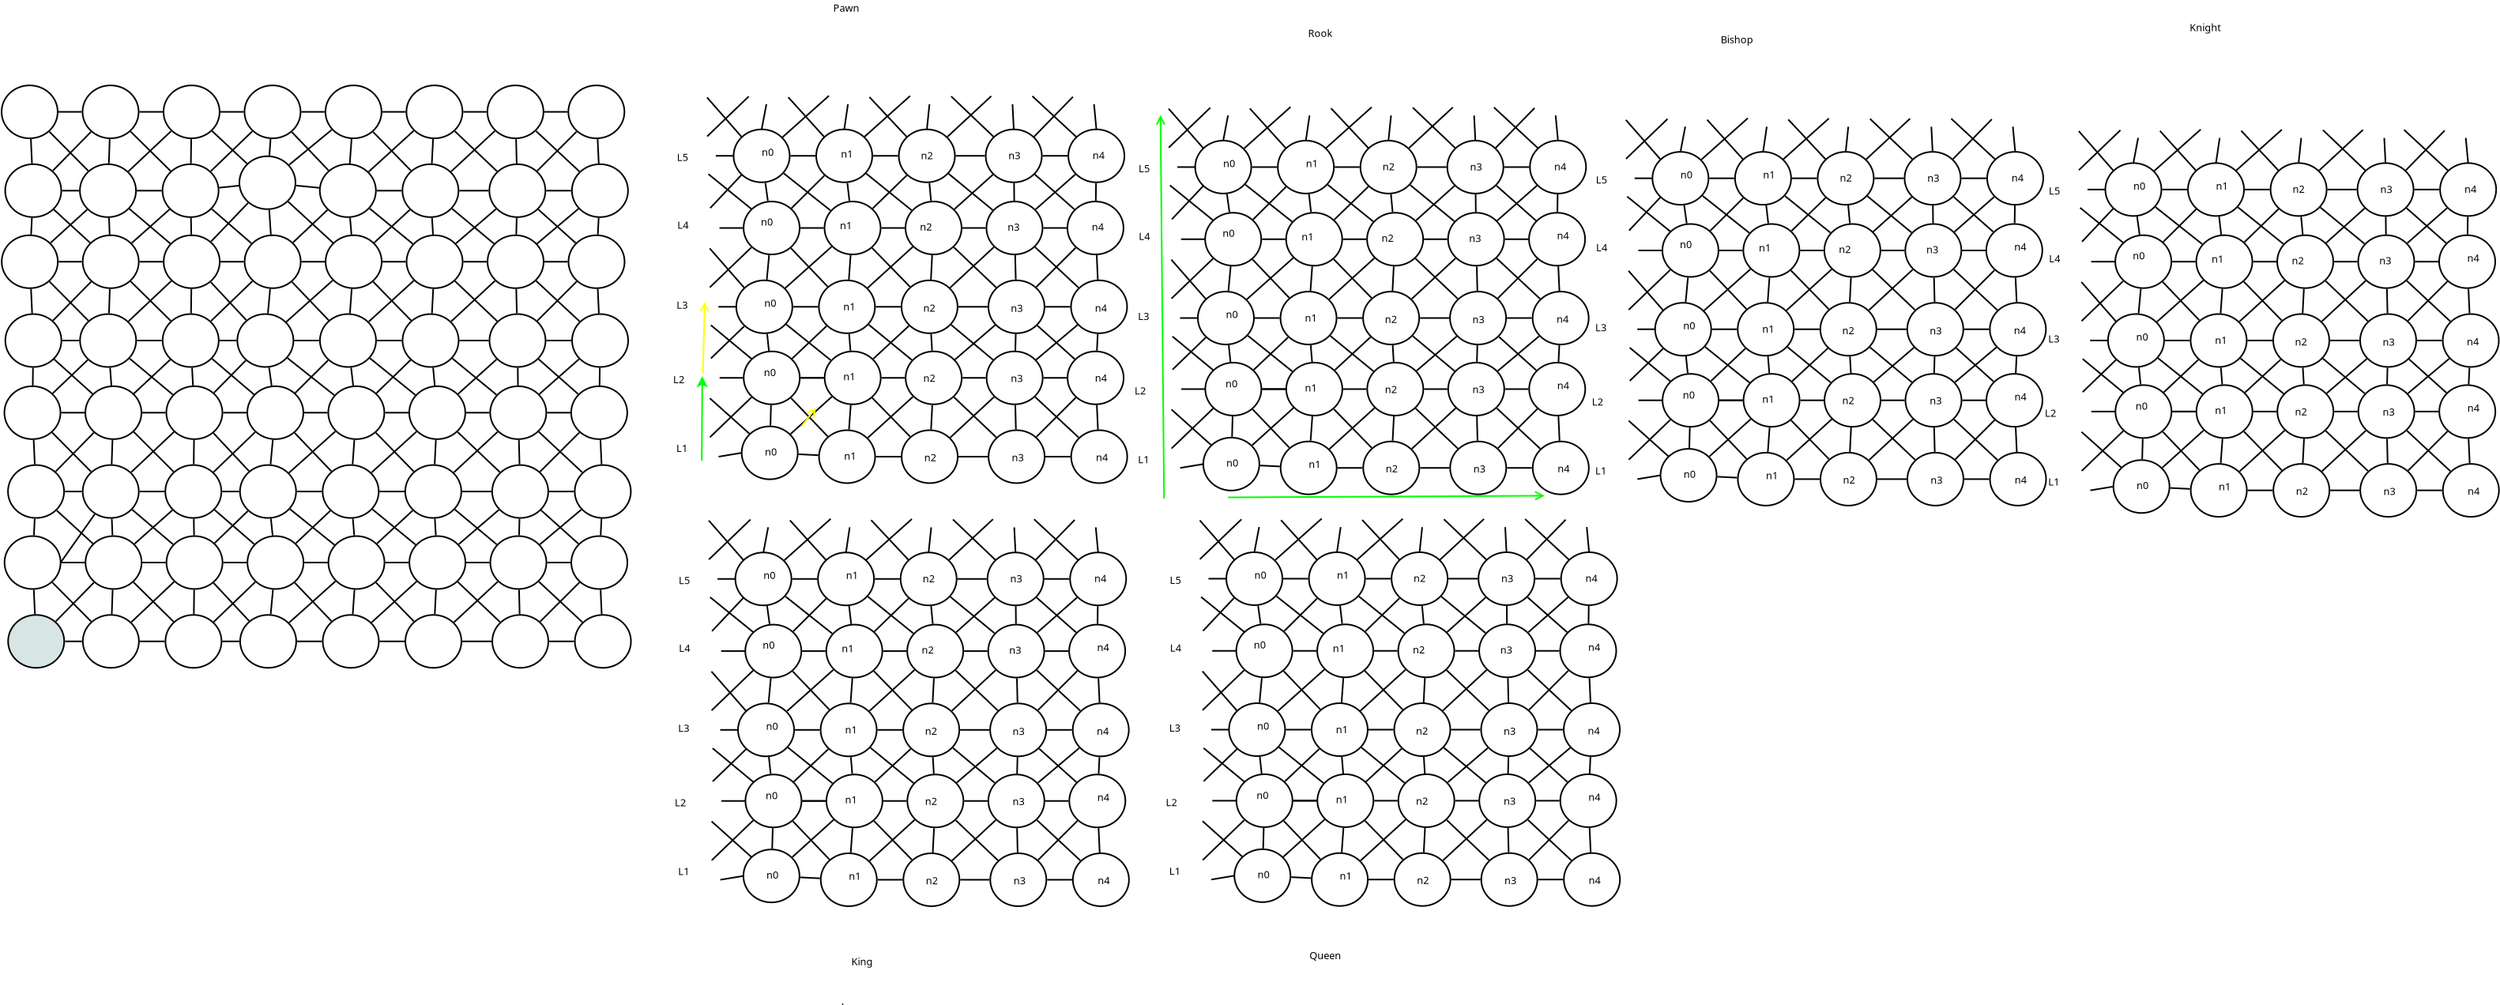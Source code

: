 <?xml version="1.0" encoding="UTF-8"?>
<dia:diagram xmlns:dia="http://www.lysator.liu.se/~alla/dia/">
  <dia:layer name="Background" visible="true" active="true">
    <dia:object type="Standard - Ellipse" version="0" id="O0">
      <dia:attribute name="obj_pos">
        <dia:point val="14.05,3.513"/>
      </dia:attribute>
      <dia:attribute name="obj_bb">
        <dia:rectangle val="14,3.462;17.65,6.912"/>
      </dia:attribute>
      <dia:attribute name="elem_corner">
        <dia:point val="14.05,3.513"/>
      </dia:attribute>
      <dia:attribute name="elem_width">
        <dia:real val="3.55"/>
      </dia:attribute>
      <dia:attribute name="elem_height">
        <dia:real val="3.35"/>
      </dia:attribute>
    </dia:object>
    <dia:object type="Standard - Ellipse" version="0" id="O1">
      <dia:attribute name="obj_pos">
        <dia:point val="19.174,3.513"/>
      </dia:attribute>
      <dia:attribute name="obj_bb">
        <dia:rectangle val="19.124,3.462;22.774,6.912"/>
      </dia:attribute>
      <dia:attribute name="elem_corner">
        <dia:point val="19.174,3.513"/>
      </dia:attribute>
      <dia:attribute name="elem_width">
        <dia:real val="3.55"/>
      </dia:attribute>
      <dia:attribute name="elem_height">
        <dia:real val="3.35"/>
      </dia:attribute>
    </dia:object>
    <dia:object type="Standard - Ellipse" version="0" id="O2">
      <dia:attribute name="obj_pos">
        <dia:point val="24.297,3.513"/>
      </dia:attribute>
      <dia:attribute name="obj_bb">
        <dia:rectangle val="24.247,3.462;27.897,6.912"/>
      </dia:attribute>
      <dia:attribute name="elem_corner">
        <dia:point val="24.297,3.513"/>
      </dia:attribute>
      <dia:attribute name="elem_width">
        <dia:real val="3.55"/>
      </dia:attribute>
      <dia:attribute name="elem_height">
        <dia:real val="3.35"/>
      </dia:attribute>
    </dia:object>
    <dia:object type="Standard - Ellipse" version="0" id="O3">
      <dia:attribute name="obj_pos">
        <dia:point val="29.421,3.513"/>
      </dia:attribute>
      <dia:attribute name="obj_bb">
        <dia:rectangle val="29.371,3.462;33.021,6.912"/>
      </dia:attribute>
      <dia:attribute name="elem_corner">
        <dia:point val="29.421,3.513"/>
      </dia:attribute>
      <dia:attribute name="elem_width">
        <dia:real val="3.55"/>
      </dia:attribute>
      <dia:attribute name="elem_height">
        <dia:real val="3.35"/>
      </dia:attribute>
    </dia:object>
    <dia:object type="Standard - Ellipse" version="0" id="O4">
      <dia:attribute name="obj_pos">
        <dia:point val="34.544,3.513"/>
      </dia:attribute>
      <dia:attribute name="obj_bb">
        <dia:rectangle val="34.494,3.462;38.144,6.912"/>
      </dia:attribute>
      <dia:attribute name="elem_corner">
        <dia:point val="34.544,3.513"/>
      </dia:attribute>
      <dia:attribute name="elem_width">
        <dia:real val="3.55"/>
      </dia:attribute>
      <dia:attribute name="elem_height">
        <dia:real val="3.35"/>
      </dia:attribute>
    </dia:object>
    <dia:object type="Standard - Ellipse" version="0" id="O5">
      <dia:attribute name="obj_pos">
        <dia:point val="39.668,3.513"/>
      </dia:attribute>
      <dia:attribute name="obj_bb">
        <dia:rectangle val="39.618,3.462;43.268,6.912"/>
      </dia:attribute>
      <dia:attribute name="elem_corner">
        <dia:point val="39.668,3.513"/>
      </dia:attribute>
      <dia:attribute name="elem_width">
        <dia:real val="3.55"/>
      </dia:attribute>
      <dia:attribute name="elem_height">
        <dia:real val="3.35"/>
      </dia:attribute>
    </dia:object>
    <dia:object type="Standard - Ellipse" version="0" id="O6">
      <dia:attribute name="obj_pos">
        <dia:point val="44.791,3.513"/>
      </dia:attribute>
      <dia:attribute name="obj_bb">
        <dia:rectangle val="44.741,3.462;48.391,6.912"/>
      </dia:attribute>
      <dia:attribute name="elem_corner">
        <dia:point val="44.791,3.513"/>
      </dia:attribute>
      <dia:attribute name="elem_width">
        <dia:real val="3.55"/>
      </dia:attribute>
      <dia:attribute name="elem_height">
        <dia:real val="3.35"/>
      </dia:attribute>
    </dia:object>
    <dia:object type="Standard - Ellipse" version="0" id="O7">
      <dia:attribute name="obj_pos">
        <dia:point val="49.915,3.513"/>
      </dia:attribute>
      <dia:attribute name="obj_bb">
        <dia:rectangle val="49.865,3.462;53.515,6.912"/>
      </dia:attribute>
      <dia:attribute name="elem_corner">
        <dia:point val="49.915,3.513"/>
      </dia:attribute>
      <dia:attribute name="elem_width">
        <dia:real val="3.55"/>
      </dia:attribute>
      <dia:attribute name="elem_height">
        <dia:real val="3.35"/>
      </dia:attribute>
    </dia:object>
    <dia:object type="Standard - Ellipse" version="0" id="O8">
      <dia:attribute name="obj_pos">
        <dia:point val="14.277,8.5"/>
      </dia:attribute>
      <dia:attribute name="obj_bb">
        <dia:rectangle val="14.227,8.45;17.878,11.9"/>
      </dia:attribute>
      <dia:attribute name="elem_corner">
        <dia:point val="14.277,8.5"/>
      </dia:attribute>
      <dia:attribute name="elem_width">
        <dia:real val="3.55"/>
      </dia:attribute>
      <dia:attribute name="elem_height">
        <dia:real val="3.35"/>
      </dia:attribute>
    </dia:object>
    <dia:object type="Standard - Ellipse" version="0" id="O9">
      <dia:attribute name="obj_pos">
        <dia:point val="19.005,8.5"/>
      </dia:attribute>
      <dia:attribute name="obj_bb">
        <dia:rectangle val="18.955,8.45;22.605,11.9"/>
      </dia:attribute>
      <dia:attribute name="elem_corner">
        <dia:point val="19.005,8.5"/>
      </dia:attribute>
      <dia:attribute name="elem_width">
        <dia:real val="3.55"/>
      </dia:attribute>
      <dia:attribute name="elem_height">
        <dia:real val="3.35"/>
      </dia:attribute>
    </dia:object>
    <dia:object type="Standard - Ellipse" version="0" id="O10">
      <dia:attribute name="obj_pos">
        <dia:point val="24.233,8.5"/>
      </dia:attribute>
      <dia:attribute name="obj_bb">
        <dia:rectangle val="24.183,8.45;27.832,11.9"/>
      </dia:attribute>
      <dia:attribute name="elem_corner">
        <dia:point val="24.233,8.5"/>
      </dia:attribute>
      <dia:attribute name="elem_width">
        <dia:real val="3.55"/>
      </dia:attribute>
      <dia:attribute name="elem_height">
        <dia:real val="3.35"/>
      </dia:attribute>
    </dia:object>
    <dia:object type="Standard - Ellipse" version="0" id="O11">
      <dia:attribute name="obj_pos">
        <dia:point val="29.098,7.996"/>
      </dia:attribute>
      <dia:attribute name="obj_bb">
        <dia:rectangle val="29.047,7.946;32.697,11.396"/>
      </dia:attribute>
      <dia:attribute name="elem_corner">
        <dia:point val="29.098,7.996"/>
      </dia:attribute>
      <dia:attribute name="elem_width">
        <dia:real val="3.55"/>
      </dia:attribute>
      <dia:attribute name="elem_height">
        <dia:real val="3.35"/>
      </dia:attribute>
    </dia:object>
    <dia:object type="Standard - Ellipse" version="0" id="O12">
      <dia:attribute name="obj_pos">
        <dia:point val="34.188,8.5"/>
      </dia:attribute>
      <dia:attribute name="obj_bb">
        <dia:rectangle val="34.138,8.45;37.788,11.9"/>
      </dia:attribute>
      <dia:attribute name="elem_corner">
        <dia:point val="34.188,8.5"/>
      </dia:attribute>
      <dia:attribute name="elem_width">
        <dia:real val="3.55"/>
      </dia:attribute>
      <dia:attribute name="elem_height">
        <dia:real val="3.35"/>
      </dia:attribute>
    </dia:object>
    <dia:object type="Standard - Ellipse" version="0" id="O13">
      <dia:attribute name="obj_pos">
        <dia:point val="39.415,8.5"/>
      </dia:attribute>
      <dia:attribute name="obj_bb">
        <dia:rectangle val="39.365,8.45;43.015,11.9"/>
      </dia:attribute>
      <dia:attribute name="elem_corner">
        <dia:point val="39.415,8.5"/>
      </dia:attribute>
      <dia:attribute name="elem_width">
        <dia:real val="3.55"/>
      </dia:attribute>
      <dia:attribute name="elem_height">
        <dia:real val="3.35"/>
      </dia:attribute>
    </dia:object>
    <dia:object type="Standard - Ellipse" version="0" id="O14">
      <dia:attribute name="obj_pos">
        <dia:point val="44.915,8.5"/>
      </dia:attribute>
      <dia:attribute name="obj_bb">
        <dia:rectangle val="44.865,8.45;48.515,11.9"/>
      </dia:attribute>
      <dia:attribute name="elem_corner">
        <dia:point val="44.915,8.5"/>
      </dia:attribute>
      <dia:attribute name="elem_width">
        <dia:real val="3.55"/>
      </dia:attribute>
      <dia:attribute name="elem_height">
        <dia:real val="3.35"/>
      </dia:attribute>
    </dia:object>
    <dia:object type="Standard - Ellipse" version="0" id="O15">
      <dia:attribute name="obj_pos">
        <dia:point val="50.142,8.5"/>
      </dia:attribute>
      <dia:attribute name="obj_bb">
        <dia:rectangle val="50.093,8.45;53.742,11.9"/>
      </dia:attribute>
      <dia:attribute name="elem_corner">
        <dia:point val="50.142,8.5"/>
      </dia:attribute>
      <dia:attribute name="elem_width">
        <dia:real val="3.55"/>
      </dia:attribute>
      <dia:attribute name="elem_height">
        <dia:real val="3.35"/>
      </dia:attribute>
    </dia:object>
    <dia:object type="Standard - Ellipse" version="0" id="O16">
      <dia:attribute name="obj_pos">
        <dia:point val="14.059,12.997"/>
      </dia:attribute>
      <dia:attribute name="obj_bb">
        <dia:rectangle val="14.008,12.947;17.659,16.397"/>
      </dia:attribute>
      <dia:attribute name="elem_corner">
        <dia:point val="14.059,12.997"/>
      </dia:attribute>
      <dia:attribute name="elem_width">
        <dia:real val="3.55"/>
      </dia:attribute>
      <dia:attribute name="elem_height">
        <dia:real val="3.35"/>
      </dia:attribute>
    </dia:object>
    <dia:object type="Standard - Ellipse" version="0" id="O17">
      <dia:attribute name="obj_pos">
        <dia:point val="19.182,12.997"/>
      </dia:attribute>
      <dia:attribute name="obj_bb">
        <dia:rectangle val="19.132,12.947;22.782,16.397"/>
      </dia:attribute>
      <dia:attribute name="elem_corner">
        <dia:point val="19.182,12.997"/>
      </dia:attribute>
      <dia:attribute name="elem_width">
        <dia:real val="3.55"/>
      </dia:attribute>
      <dia:attribute name="elem_height">
        <dia:real val="3.35"/>
      </dia:attribute>
    </dia:object>
    <dia:object type="Standard - Ellipse" version="0" id="O18">
      <dia:attribute name="obj_pos">
        <dia:point val="24.306,12.997"/>
      </dia:attribute>
      <dia:attribute name="obj_bb">
        <dia:rectangle val="24.256,12.947;27.906,16.397"/>
      </dia:attribute>
      <dia:attribute name="elem_corner">
        <dia:point val="24.306,12.997"/>
      </dia:attribute>
      <dia:attribute name="elem_width">
        <dia:real val="3.55"/>
      </dia:attribute>
      <dia:attribute name="elem_height">
        <dia:real val="3.35"/>
      </dia:attribute>
    </dia:object>
    <dia:object type="Standard - Ellipse" version="0" id="O19">
      <dia:attribute name="obj_pos">
        <dia:point val="29.429,12.997"/>
      </dia:attribute>
      <dia:attribute name="obj_bb">
        <dia:rectangle val="29.379,12.947;33.029,16.397"/>
      </dia:attribute>
      <dia:attribute name="elem_corner">
        <dia:point val="29.429,12.997"/>
      </dia:attribute>
      <dia:attribute name="elem_width">
        <dia:real val="3.55"/>
      </dia:attribute>
      <dia:attribute name="elem_height">
        <dia:real val="3.35"/>
      </dia:attribute>
    </dia:object>
    <dia:object type="Standard - Ellipse" version="0" id="O20">
      <dia:attribute name="obj_pos">
        <dia:point val="34.553,12.997"/>
      </dia:attribute>
      <dia:attribute name="obj_bb">
        <dia:rectangle val="34.503,12.947;38.153,16.397"/>
      </dia:attribute>
      <dia:attribute name="elem_corner">
        <dia:point val="34.553,12.997"/>
      </dia:attribute>
      <dia:attribute name="elem_width">
        <dia:real val="3.55"/>
      </dia:attribute>
      <dia:attribute name="elem_height">
        <dia:real val="3.35"/>
      </dia:attribute>
    </dia:object>
    <dia:object type="Standard - Ellipse" version="0" id="O21">
      <dia:attribute name="obj_pos">
        <dia:point val="39.676,12.997"/>
      </dia:attribute>
      <dia:attribute name="obj_bb">
        <dia:rectangle val="39.626,12.947;43.276,16.397"/>
      </dia:attribute>
      <dia:attribute name="elem_corner">
        <dia:point val="39.676,12.997"/>
      </dia:attribute>
      <dia:attribute name="elem_width">
        <dia:real val="3.55"/>
      </dia:attribute>
      <dia:attribute name="elem_height">
        <dia:real val="3.35"/>
      </dia:attribute>
    </dia:object>
    <dia:object type="Standard - Ellipse" version="0" id="O22">
      <dia:attribute name="obj_pos">
        <dia:point val="44.8,12.997"/>
      </dia:attribute>
      <dia:attribute name="obj_bb">
        <dia:rectangle val="44.75,12.947;48.4,16.397"/>
      </dia:attribute>
      <dia:attribute name="elem_corner">
        <dia:point val="44.8,12.997"/>
      </dia:attribute>
      <dia:attribute name="elem_width">
        <dia:real val="3.55"/>
      </dia:attribute>
      <dia:attribute name="elem_height">
        <dia:real val="3.35"/>
      </dia:attribute>
    </dia:object>
    <dia:object type="Standard - Ellipse" version="0" id="O23">
      <dia:attribute name="obj_pos">
        <dia:point val="49.923,12.997"/>
      </dia:attribute>
      <dia:attribute name="obj_bb">
        <dia:rectangle val="49.873,12.947;53.523,16.397"/>
      </dia:attribute>
      <dia:attribute name="elem_corner">
        <dia:point val="49.923,12.997"/>
      </dia:attribute>
      <dia:attribute name="elem_width">
        <dia:real val="3.55"/>
      </dia:attribute>
      <dia:attribute name="elem_height">
        <dia:real val="3.35"/>
      </dia:attribute>
    </dia:object>
    <dia:object type="Standard - Ellipse" version="0" id="O24">
      <dia:attribute name="obj_pos">
        <dia:point val="14.286,17.984"/>
      </dia:attribute>
      <dia:attribute name="obj_bb">
        <dia:rectangle val="14.236,17.934;17.886,21.384"/>
      </dia:attribute>
      <dia:attribute name="elem_corner">
        <dia:point val="14.286,17.984"/>
      </dia:attribute>
      <dia:attribute name="elem_width">
        <dia:real val="3.55"/>
      </dia:attribute>
      <dia:attribute name="elem_height">
        <dia:real val="3.35"/>
      </dia:attribute>
    </dia:object>
    <dia:object type="Standard - Ellipse" version="0" id="O25">
      <dia:attribute name="obj_pos">
        <dia:point val="19.014,17.984"/>
      </dia:attribute>
      <dia:attribute name="obj_bb">
        <dia:rectangle val="18.963,17.934;22.613,21.384"/>
      </dia:attribute>
      <dia:attribute name="elem_corner">
        <dia:point val="19.014,17.984"/>
      </dia:attribute>
      <dia:attribute name="elem_width">
        <dia:real val="3.55"/>
      </dia:attribute>
      <dia:attribute name="elem_height">
        <dia:real val="3.35"/>
      </dia:attribute>
    </dia:object>
    <dia:object type="Standard - Ellipse" version="0" id="O26">
      <dia:attribute name="obj_pos">
        <dia:point val="24.241,17.984"/>
      </dia:attribute>
      <dia:attribute name="obj_bb">
        <dia:rectangle val="24.191,17.934;27.841,21.384"/>
      </dia:attribute>
      <dia:attribute name="elem_corner">
        <dia:point val="24.241,17.984"/>
      </dia:attribute>
      <dia:attribute name="elem_width">
        <dia:real val="3.55"/>
      </dia:attribute>
      <dia:attribute name="elem_height">
        <dia:real val="3.35"/>
      </dia:attribute>
    </dia:object>
    <dia:object type="Standard - Ellipse" version="0" id="O27">
      <dia:attribute name="obj_pos">
        <dia:point val="28.968,17.984"/>
      </dia:attribute>
      <dia:attribute name="obj_bb">
        <dia:rectangle val="28.919,17.934;32.569,21.384"/>
      </dia:attribute>
      <dia:attribute name="elem_corner">
        <dia:point val="28.968,17.984"/>
      </dia:attribute>
      <dia:attribute name="elem_width">
        <dia:real val="3.55"/>
      </dia:attribute>
      <dia:attribute name="elem_height">
        <dia:real val="3.35"/>
      </dia:attribute>
    </dia:object>
    <dia:object type="Standard - Ellipse" version="0" id="O28">
      <dia:attribute name="obj_pos">
        <dia:point val="34.196,17.984"/>
      </dia:attribute>
      <dia:attribute name="obj_bb">
        <dia:rectangle val="34.146,17.934;37.796,21.384"/>
      </dia:attribute>
      <dia:attribute name="elem_corner">
        <dia:point val="34.196,17.984"/>
      </dia:attribute>
      <dia:attribute name="elem_width">
        <dia:real val="3.55"/>
      </dia:attribute>
      <dia:attribute name="elem_height">
        <dia:real val="3.35"/>
      </dia:attribute>
    </dia:object>
    <dia:object type="Standard - Ellipse" version="0" id="O29">
      <dia:attribute name="obj_pos">
        <dia:point val="39.423,17.984"/>
      </dia:attribute>
      <dia:attribute name="obj_bb">
        <dia:rectangle val="39.373,17.934;43.023,21.384"/>
      </dia:attribute>
      <dia:attribute name="elem_corner">
        <dia:point val="39.423,17.984"/>
      </dia:attribute>
      <dia:attribute name="elem_width">
        <dia:real val="3.55"/>
      </dia:attribute>
      <dia:attribute name="elem_height">
        <dia:real val="3.35"/>
      </dia:attribute>
    </dia:object>
    <dia:object type="Standard - Ellipse" version="0" id="O30">
      <dia:attribute name="obj_pos">
        <dia:point val="44.923,17.984"/>
      </dia:attribute>
      <dia:attribute name="obj_bb">
        <dia:rectangle val="44.873,17.934;48.523,21.384"/>
      </dia:attribute>
      <dia:attribute name="elem_corner">
        <dia:point val="44.923,17.984"/>
      </dia:attribute>
      <dia:attribute name="elem_width">
        <dia:real val="3.55"/>
      </dia:attribute>
      <dia:attribute name="elem_height">
        <dia:real val="3.35"/>
      </dia:attribute>
    </dia:object>
    <dia:object type="Standard - Ellipse" version="0" id="O31">
      <dia:attribute name="obj_pos">
        <dia:point val="50.151,17.984"/>
      </dia:attribute>
      <dia:attribute name="obj_bb">
        <dia:rectangle val="50.101,17.934;53.751,21.384"/>
      </dia:attribute>
      <dia:attribute name="elem_corner">
        <dia:point val="50.151,17.984"/>
      </dia:attribute>
      <dia:attribute name="elem_width">
        <dia:real val="3.55"/>
      </dia:attribute>
      <dia:attribute name="elem_height">
        <dia:real val="3.35"/>
      </dia:attribute>
    </dia:object>
    <dia:object type="Standard - Ellipse" version="0" id="O32">
      <dia:attribute name="obj_pos">
        <dia:point val="14.227,22.55"/>
      </dia:attribute>
      <dia:attribute name="obj_bb">
        <dia:rectangle val="14.178,22.5;17.828,25.95"/>
      </dia:attribute>
      <dia:attribute name="elem_corner">
        <dia:point val="14.227,22.55"/>
      </dia:attribute>
      <dia:attribute name="elem_width">
        <dia:real val="3.55"/>
      </dia:attribute>
      <dia:attribute name="elem_height">
        <dia:real val="3.35"/>
      </dia:attribute>
    </dia:object>
    <dia:object type="Standard - Ellipse" version="0" id="O33">
      <dia:attribute name="obj_pos">
        <dia:point val="19.351,22.55"/>
      </dia:attribute>
      <dia:attribute name="obj_bb">
        <dia:rectangle val="19.301,22.5;22.951,25.95"/>
      </dia:attribute>
      <dia:attribute name="elem_corner">
        <dia:point val="19.351,22.55"/>
      </dia:attribute>
      <dia:attribute name="elem_width">
        <dia:real val="3.55"/>
      </dia:attribute>
      <dia:attribute name="elem_height">
        <dia:real val="3.35"/>
      </dia:attribute>
    </dia:object>
    <dia:object type="Standard - Ellipse" version="0" id="O34">
      <dia:attribute name="obj_pos">
        <dia:point val="24.475,22.55"/>
      </dia:attribute>
      <dia:attribute name="obj_bb">
        <dia:rectangle val="24.425,22.5;28.075,25.95"/>
      </dia:attribute>
      <dia:attribute name="elem_corner">
        <dia:point val="24.475,22.55"/>
      </dia:attribute>
      <dia:attribute name="elem_width">
        <dia:real val="3.55"/>
      </dia:attribute>
      <dia:attribute name="elem_height">
        <dia:real val="3.35"/>
      </dia:attribute>
    </dia:object>
    <dia:object type="Standard - Ellipse" version="0" id="O35">
      <dia:attribute name="obj_pos">
        <dia:point val="29.598,22.55"/>
      </dia:attribute>
      <dia:attribute name="obj_bb">
        <dia:rectangle val="29.548,22.5;33.198,25.95"/>
      </dia:attribute>
      <dia:attribute name="elem_corner">
        <dia:point val="29.598,22.55"/>
      </dia:attribute>
      <dia:attribute name="elem_width">
        <dia:real val="3.55"/>
      </dia:attribute>
      <dia:attribute name="elem_height">
        <dia:real val="3.35"/>
      </dia:attribute>
    </dia:object>
    <dia:object type="Standard - Ellipse" version="0" id="O36">
      <dia:attribute name="obj_pos">
        <dia:point val="34.722,22.55"/>
      </dia:attribute>
      <dia:attribute name="obj_bb">
        <dia:rectangle val="34.672,22.5;38.322,25.95"/>
      </dia:attribute>
      <dia:attribute name="elem_corner">
        <dia:point val="34.722,22.55"/>
      </dia:attribute>
      <dia:attribute name="elem_width">
        <dia:real val="3.55"/>
      </dia:attribute>
      <dia:attribute name="elem_height">
        <dia:real val="3.35"/>
      </dia:attribute>
    </dia:object>
    <dia:object type="Standard - Ellipse" version="0" id="O37">
      <dia:attribute name="obj_pos">
        <dia:point val="39.845,22.55"/>
      </dia:attribute>
      <dia:attribute name="obj_bb">
        <dia:rectangle val="39.795,22.5;43.445,25.95"/>
      </dia:attribute>
      <dia:attribute name="elem_corner">
        <dia:point val="39.845,22.55"/>
      </dia:attribute>
      <dia:attribute name="elem_width">
        <dia:real val="3.55"/>
      </dia:attribute>
      <dia:attribute name="elem_height">
        <dia:real val="3.35"/>
      </dia:attribute>
    </dia:object>
    <dia:object type="Standard - Ellipse" version="0" id="O38">
      <dia:attribute name="obj_pos">
        <dia:point val="44.969,22.55"/>
      </dia:attribute>
      <dia:attribute name="obj_bb">
        <dia:rectangle val="44.919,22.5;48.569,25.95"/>
      </dia:attribute>
      <dia:attribute name="elem_corner">
        <dia:point val="44.969,22.55"/>
      </dia:attribute>
      <dia:attribute name="elem_width">
        <dia:real val="3.55"/>
      </dia:attribute>
      <dia:attribute name="elem_height">
        <dia:real val="3.35"/>
      </dia:attribute>
    </dia:object>
    <dia:object type="Standard - Ellipse" version="0" id="O39">
      <dia:attribute name="obj_pos">
        <dia:point val="50.093,22.55"/>
      </dia:attribute>
      <dia:attribute name="obj_bb">
        <dia:rectangle val="50.042,22.5;53.693,25.95"/>
      </dia:attribute>
      <dia:attribute name="elem_corner">
        <dia:point val="50.093,22.55"/>
      </dia:attribute>
      <dia:attribute name="elem_width">
        <dia:real val="3.55"/>
      </dia:attribute>
      <dia:attribute name="elem_height">
        <dia:real val="3.35"/>
      </dia:attribute>
    </dia:object>
    <dia:object type="Standard - Ellipse" version="0" id="O40">
      <dia:attribute name="obj_pos">
        <dia:point val="14.455,27.538"/>
      </dia:attribute>
      <dia:attribute name="obj_bb">
        <dia:rectangle val="14.405,27.488;18.055,30.938"/>
      </dia:attribute>
      <dia:attribute name="elem_corner">
        <dia:point val="14.455,27.538"/>
      </dia:attribute>
      <dia:attribute name="elem_width">
        <dia:real val="3.55"/>
      </dia:attribute>
      <dia:attribute name="elem_height">
        <dia:real val="3.35"/>
      </dia:attribute>
    </dia:object>
    <dia:object type="Standard - Ellipse" version="0" id="O41">
      <dia:attribute name="obj_pos">
        <dia:point val="19.183,27.538"/>
      </dia:attribute>
      <dia:attribute name="obj_bb">
        <dia:rectangle val="19.133,27.488;22.782,30.938"/>
      </dia:attribute>
      <dia:attribute name="elem_corner">
        <dia:point val="19.183,27.538"/>
      </dia:attribute>
      <dia:attribute name="elem_width">
        <dia:real val="3.55"/>
      </dia:attribute>
      <dia:attribute name="elem_height">
        <dia:real val="3.35"/>
      </dia:attribute>
    </dia:object>
    <dia:object type="Standard - Ellipse" version="0" id="O42">
      <dia:attribute name="obj_pos">
        <dia:point val="24.41,27.538"/>
      </dia:attribute>
      <dia:attribute name="obj_bb">
        <dia:rectangle val="24.36,27.488;28.01,30.938"/>
      </dia:attribute>
      <dia:attribute name="elem_corner">
        <dia:point val="24.41,27.538"/>
      </dia:attribute>
      <dia:attribute name="elem_width">
        <dia:real val="3.55"/>
      </dia:attribute>
      <dia:attribute name="elem_height">
        <dia:real val="3.35"/>
      </dia:attribute>
    </dia:object>
    <dia:object type="Standard - Ellipse" version="0" id="O43">
      <dia:attribute name="obj_pos">
        <dia:point val="29.137,27.538"/>
      </dia:attribute>
      <dia:attribute name="obj_bb">
        <dia:rectangle val="29.087,27.488;32.737,30.938"/>
      </dia:attribute>
      <dia:attribute name="elem_corner">
        <dia:point val="29.137,27.538"/>
      </dia:attribute>
      <dia:attribute name="elem_width">
        <dia:real val="3.55"/>
      </dia:attribute>
      <dia:attribute name="elem_height">
        <dia:real val="3.35"/>
      </dia:attribute>
    </dia:object>
    <dia:object type="Standard - Ellipse" version="0" id="O44">
      <dia:attribute name="obj_pos">
        <dia:point val="34.365,27.538"/>
      </dia:attribute>
      <dia:attribute name="obj_bb">
        <dia:rectangle val="34.315,27.488;37.965,30.938"/>
      </dia:attribute>
      <dia:attribute name="elem_corner">
        <dia:point val="34.365,27.538"/>
      </dia:attribute>
      <dia:attribute name="elem_width">
        <dia:real val="3.55"/>
      </dia:attribute>
      <dia:attribute name="elem_height">
        <dia:real val="3.35"/>
      </dia:attribute>
    </dia:object>
    <dia:object type="Standard - Ellipse" version="0" id="O45">
      <dia:attribute name="obj_pos">
        <dia:point val="39.593,27.538"/>
      </dia:attribute>
      <dia:attribute name="obj_bb">
        <dia:rectangle val="39.542,27.488;43.193,30.938"/>
      </dia:attribute>
      <dia:attribute name="elem_corner">
        <dia:point val="39.593,27.538"/>
      </dia:attribute>
      <dia:attribute name="elem_width">
        <dia:real val="3.55"/>
      </dia:attribute>
      <dia:attribute name="elem_height">
        <dia:real val="3.35"/>
      </dia:attribute>
    </dia:object>
    <dia:object type="Standard - Ellipse" version="0" id="O46">
      <dia:attribute name="obj_pos">
        <dia:point val="45.093,27.538"/>
      </dia:attribute>
      <dia:attribute name="obj_bb">
        <dia:rectangle val="45.042,27.488;48.693,30.938"/>
      </dia:attribute>
      <dia:attribute name="elem_corner">
        <dia:point val="45.093,27.538"/>
      </dia:attribute>
      <dia:attribute name="elem_width">
        <dia:real val="3.55"/>
      </dia:attribute>
      <dia:attribute name="elem_height">
        <dia:real val="3.35"/>
      </dia:attribute>
    </dia:object>
    <dia:object type="Standard - Ellipse" version="0" id="O47">
      <dia:attribute name="obj_pos">
        <dia:point val="50.32,27.538"/>
      </dia:attribute>
      <dia:attribute name="obj_bb">
        <dia:rectangle val="50.27,27.488;53.92,30.938"/>
      </dia:attribute>
      <dia:attribute name="elem_corner">
        <dia:point val="50.32,27.538"/>
      </dia:attribute>
      <dia:attribute name="elem_width">
        <dia:real val="3.55"/>
      </dia:attribute>
      <dia:attribute name="elem_height">
        <dia:real val="3.35"/>
      </dia:attribute>
    </dia:object>
    <dia:object type="Standard - Ellipse" version="0" id="O48">
      <dia:attribute name="obj_pos">
        <dia:point val="14.236,32.034"/>
      </dia:attribute>
      <dia:attribute name="obj_bb">
        <dia:rectangle val="14.186,31.984;17.836,35.434"/>
      </dia:attribute>
      <dia:attribute name="elem_corner">
        <dia:point val="14.236,32.034"/>
      </dia:attribute>
      <dia:attribute name="elem_width">
        <dia:real val="3.55"/>
      </dia:attribute>
      <dia:attribute name="elem_height">
        <dia:real val="3.35"/>
      </dia:attribute>
    </dia:object>
    <dia:object type="Standard - Ellipse" version="0" id="O49">
      <dia:attribute name="obj_pos">
        <dia:point val="19.36,32.034"/>
      </dia:attribute>
      <dia:attribute name="obj_bb">
        <dia:rectangle val="19.309,31.984;22.959,35.434"/>
      </dia:attribute>
      <dia:attribute name="elem_corner">
        <dia:point val="19.36,32.034"/>
      </dia:attribute>
      <dia:attribute name="elem_width">
        <dia:real val="3.55"/>
      </dia:attribute>
      <dia:attribute name="elem_height">
        <dia:real val="3.35"/>
      </dia:attribute>
    </dia:object>
    <dia:object type="Standard - Ellipse" version="0" id="O50">
      <dia:attribute name="obj_pos">
        <dia:point val="24.483,32.034"/>
      </dia:attribute>
      <dia:attribute name="obj_bb">
        <dia:rectangle val="24.433,31.984;28.083,35.434"/>
      </dia:attribute>
      <dia:attribute name="elem_corner">
        <dia:point val="24.483,32.034"/>
      </dia:attribute>
      <dia:attribute name="elem_width">
        <dia:real val="3.55"/>
      </dia:attribute>
      <dia:attribute name="elem_height">
        <dia:real val="3.35"/>
      </dia:attribute>
    </dia:object>
    <dia:object type="Standard - Ellipse" version="0" id="O51">
      <dia:attribute name="obj_pos">
        <dia:point val="29.607,32.034"/>
      </dia:attribute>
      <dia:attribute name="obj_bb">
        <dia:rectangle val="29.557,31.984;33.207,35.434"/>
      </dia:attribute>
      <dia:attribute name="elem_corner">
        <dia:point val="29.607,32.034"/>
      </dia:attribute>
      <dia:attribute name="elem_width">
        <dia:real val="3.55"/>
      </dia:attribute>
      <dia:attribute name="elem_height">
        <dia:real val="3.35"/>
      </dia:attribute>
    </dia:object>
    <dia:object type="Standard - Ellipse" version="0" id="O52">
      <dia:attribute name="obj_pos">
        <dia:point val="34.73,32.034"/>
      </dia:attribute>
      <dia:attribute name="obj_bb">
        <dia:rectangle val="34.68,31.984;38.33,35.434"/>
      </dia:attribute>
      <dia:attribute name="elem_corner">
        <dia:point val="34.73,32.034"/>
      </dia:attribute>
      <dia:attribute name="elem_width">
        <dia:real val="3.55"/>
      </dia:attribute>
      <dia:attribute name="elem_height">
        <dia:real val="3.35"/>
      </dia:attribute>
    </dia:object>
    <dia:object type="Standard - Ellipse" version="0" id="O53">
      <dia:attribute name="obj_pos">
        <dia:point val="39.854,32.034"/>
      </dia:attribute>
      <dia:attribute name="obj_bb">
        <dia:rectangle val="39.804,31.984;43.454,35.434"/>
      </dia:attribute>
      <dia:attribute name="elem_corner">
        <dia:point val="39.854,32.034"/>
      </dia:attribute>
      <dia:attribute name="elem_width">
        <dia:real val="3.55"/>
      </dia:attribute>
      <dia:attribute name="elem_height">
        <dia:real val="3.35"/>
      </dia:attribute>
    </dia:object>
    <dia:object type="Standard - Ellipse" version="0" id="O54">
      <dia:attribute name="obj_pos">
        <dia:point val="44.977,32.034"/>
      </dia:attribute>
      <dia:attribute name="obj_bb">
        <dia:rectangle val="44.927,31.984;48.577,35.434"/>
      </dia:attribute>
      <dia:attribute name="elem_corner">
        <dia:point val="44.977,32.034"/>
      </dia:attribute>
      <dia:attribute name="elem_width">
        <dia:real val="3.55"/>
      </dia:attribute>
      <dia:attribute name="elem_height">
        <dia:real val="3.35"/>
      </dia:attribute>
    </dia:object>
    <dia:object type="Standard - Ellipse" version="0" id="O55">
      <dia:attribute name="obj_pos">
        <dia:point val="50.101,32.034"/>
      </dia:attribute>
      <dia:attribute name="obj_bb">
        <dia:rectangle val="50.051,31.984;53.701,35.434"/>
      </dia:attribute>
      <dia:attribute name="elem_corner">
        <dia:point val="50.101,32.034"/>
      </dia:attribute>
      <dia:attribute name="elem_width">
        <dia:real val="3.55"/>
      </dia:attribute>
      <dia:attribute name="elem_height">
        <dia:real val="3.35"/>
      </dia:attribute>
    </dia:object>
    <dia:object type="Standard - Ellipse" version="0" id="O56">
      <dia:attribute name="obj_pos">
        <dia:point val="14.463,37.022"/>
      </dia:attribute>
      <dia:attribute name="obj_bb">
        <dia:rectangle val="14.414,36.972;18.064,40.422"/>
      </dia:attribute>
      <dia:attribute name="elem_corner">
        <dia:point val="14.463,37.022"/>
      </dia:attribute>
      <dia:attribute name="elem_width">
        <dia:real val="3.55"/>
      </dia:attribute>
      <dia:attribute name="elem_height">
        <dia:real val="3.35"/>
      </dia:attribute>
      <dia:attribute name="border_width">
        <dia:real val="0.1"/>
      </dia:attribute>
      <dia:attribute name="inner_color">
        <dia:color val="#d8e5e5"/>
      </dia:attribute>
    </dia:object>
    <dia:object type="Standard - Ellipse" version="0" id="O57">
      <dia:attribute name="obj_pos">
        <dia:point val="19.191,37.022"/>
      </dia:attribute>
      <dia:attribute name="obj_bb">
        <dia:rectangle val="19.141,36.972;22.791,40.422"/>
      </dia:attribute>
      <dia:attribute name="elem_corner">
        <dia:point val="19.191,37.022"/>
      </dia:attribute>
      <dia:attribute name="elem_width">
        <dia:real val="3.55"/>
      </dia:attribute>
      <dia:attribute name="elem_height">
        <dia:real val="3.35"/>
      </dia:attribute>
    </dia:object>
    <dia:object type="Standard - Ellipse" version="0" id="O58">
      <dia:attribute name="obj_pos">
        <dia:point val="24.419,37.022"/>
      </dia:attribute>
      <dia:attribute name="obj_bb">
        <dia:rectangle val="24.369,36.972;28.018,40.422"/>
      </dia:attribute>
      <dia:attribute name="elem_corner">
        <dia:point val="24.419,37.022"/>
      </dia:attribute>
      <dia:attribute name="elem_width">
        <dia:real val="3.55"/>
      </dia:attribute>
      <dia:attribute name="elem_height">
        <dia:real val="3.35"/>
      </dia:attribute>
    </dia:object>
    <dia:object type="Standard - Ellipse" version="0" id="O59">
      <dia:attribute name="obj_pos">
        <dia:point val="29.146,37.022"/>
      </dia:attribute>
      <dia:attribute name="obj_bb">
        <dia:rectangle val="29.096,36.972;32.746,40.422"/>
      </dia:attribute>
      <dia:attribute name="elem_corner">
        <dia:point val="29.146,37.022"/>
      </dia:attribute>
      <dia:attribute name="elem_width">
        <dia:real val="3.55"/>
      </dia:attribute>
      <dia:attribute name="elem_height">
        <dia:real val="3.35"/>
      </dia:attribute>
    </dia:object>
    <dia:object type="Standard - Ellipse" version="0" id="O60">
      <dia:attribute name="obj_pos">
        <dia:point val="34.373,37.022"/>
      </dia:attribute>
      <dia:attribute name="obj_bb">
        <dia:rectangle val="34.324,36.972;37.974,40.422"/>
      </dia:attribute>
      <dia:attribute name="elem_corner">
        <dia:point val="34.373,37.022"/>
      </dia:attribute>
      <dia:attribute name="elem_width">
        <dia:real val="3.55"/>
      </dia:attribute>
      <dia:attribute name="elem_height">
        <dia:real val="3.35"/>
      </dia:attribute>
    </dia:object>
    <dia:object type="Standard - Ellipse" version="0" id="O61">
      <dia:attribute name="obj_pos">
        <dia:point val="39.601,37.022"/>
      </dia:attribute>
      <dia:attribute name="obj_bb">
        <dia:rectangle val="39.551,36.972;43.201,40.422"/>
      </dia:attribute>
      <dia:attribute name="elem_corner">
        <dia:point val="39.601,37.022"/>
      </dia:attribute>
      <dia:attribute name="elem_width">
        <dia:real val="3.55"/>
      </dia:attribute>
      <dia:attribute name="elem_height">
        <dia:real val="3.35"/>
      </dia:attribute>
    </dia:object>
    <dia:object type="Standard - Ellipse" version="0" id="O62">
      <dia:attribute name="obj_pos">
        <dia:point val="45.101,37.022"/>
      </dia:attribute>
      <dia:attribute name="obj_bb">
        <dia:rectangle val="45.051,36.972;48.701,40.422"/>
      </dia:attribute>
      <dia:attribute name="elem_corner">
        <dia:point val="45.101,37.022"/>
      </dia:attribute>
      <dia:attribute name="elem_width">
        <dia:real val="3.55"/>
      </dia:attribute>
      <dia:attribute name="elem_height">
        <dia:real val="3.35"/>
      </dia:attribute>
    </dia:object>
    <dia:object type="Standard - Ellipse" version="0" id="O63">
      <dia:attribute name="obj_pos">
        <dia:point val="50.328,37.022"/>
      </dia:attribute>
      <dia:attribute name="obj_bb">
        <dia:rectangle val="50.279,36.972;53.928,40.422"/>
      </dia:attribute>
      <dia:attribute name="elem_corner">
        <dia:point val="50.328,37.022"/>
      </dia:attribute>
      <dia:attribute name="elem_width">
        <dia:real val="3.55"/>
      </dia:attribute>
      <dia:attribute name="elem_height">
        <dia:real val="3.35"/>
      </dia:attribute>
    </dia:object>
    <dia:object type="Standard - Line" version="0" id="O64">
      <dia:attribute name="obj_pos">
        <dia:point val="15.903,6.907"/>
      </dia:attribute>
      <dia:attribute name="obj_bb">
        <dia:rectangle val="15.851,6.855;16.026,8.508"/>
      </dia:attribute>
      <dia:attribute name="conn_endpoints">
        <dia:point val="15.903,6.907"/>
        <dia:point val="15.974,8.456"/>
      </dia:attribute>
      <dia:attribute name="numcp">
        <dia:int val="1"/>
      </dia:attribute>
      <dia:connections>
        <dia:connection handle="0" to="O0" connection="8"/>
        <dia:connection handle="1" to="O8" connection="8"/>
      </dia:connections>
    </dia:object>
    <dia:object type="Standard - Line" version="0" id="O65">
      <dia:attribute name="obj_pos">
        <dia:point val="17.649,5.188"/>
      </dia:attribute>
      <dia:attribute name="obj_bb">
        <dia:rectangle val="17.599,5.138;19.174,5.237"/>
      </dia:attribute>
      <dia:attribute name="conn_endpoints">
        <dia:point val="17.649,5.188"/>
        <dia:point val="19.124,5.188"/>
      </dia:attribute>
      <dia:attribute name="numcp">
        <dia:int val="1"/>
      </dia:attribute>
      <dia:connections>
        <dia:connection handle="0" to="O0" connection="8"/>
        <dia:connection handle="1" to="O1" connection="8"/>
      </dia:connections>
    </dia:object>
    <dia:object type="Standard - Line" version="0" id="O66">
      <dia:attribute name="obj_pos">
        <dia:point val="20.89,6.907"/>
      </dia:attribute>
      <dia:attribute name="obj_bb">
        <dia:rectangle val="20.787,6.855;20.942,8.507"/>
      </dia:attribute>
      <dia:attribute name="conn_endpoints">
        <dia:point val="20.89,6.907"/>
        <dia:point val="20.838,8.456"/>
      </dia:attribute>
      <dia:attribute name="numcp">
        <dia:int val="1"/>
      </dia:attribute>
      <dia:connections>
        <dia:connection handle="0" to="O1" connection="8"/>
        <dia:connection handle="1" to="O9" connection="8"/>
      </dia:connections>
    </dia:object>
    <dia:object type="Standard - Line" version="0" id="O67">
      <dia:attribute name="obj_pos">
        <dia:point val="17.074,6.445"/>
      </dia:attribute>
      <dia:attribute name="obj_bb">
        <dia:rectangle val="17.003,6.374;19.602,8.988"/>
      </dia:attribute>
      <dia:attribute name="conn_endpoints">
        <dia:point val="17.074,6.445"/>
        <dia:point val="19.531,8.918"/>
      </dia:attribute>
      <dia:attribute name="numcp">
        <dia:int val="1"/>
      </dia:attribute>
      <dia:connections>
        <dia:connection handle="0" to="O0" connection="8"/>
        <dia:connection handle="1" to="O9" connection="8"/>
      </dia:connections>
    </dia:object>
    <dia:object type="Standard - Line" version="0" id="O68">
      <dia:attribute name="obj_pos">
        <dia:point val="15.969,11.898"/>
      </dia:attribute>
      <dia:attribute name="obj_bb">
        <dia:rectangle val="15.865,11.845;16.021,13.002"/>
      </dia:attribute>
      <dia:attribute name="conn_endpoints">
        <dia:point val="15.969,11.898"/>
        <dia:point val="15.917,12.949"/>
      </dia:attribute>
      <dia:attribute name="numcp">
        <dia:int val="1"/>
      </dia:attribute>
      <dia:connections>
        <dia:connection handle="0" to="O8" connection="8"/>
        <dia:connection handle="1" to="O16" connection="8"/>
      </dia:connections>
    </dia:object>
    <dia:object type="Standard - Line" version="0" id="O69">
      <dia:attribute name="obj_pos">
        <dia:point val="15.912,16.391"/>
      </dia:attribute>
      <dia:attribute name="obj_bb">
        <dia:rectangle val="15.86,16.339;16.035,17.992"/>
      </dia:attribute>
      <dia:attribute name="conn_endpoints">
        <dia:point val="15.912,16.391"/>
        <dia:point val="15.982,17.94"/>
      </dia:attribute>
      <dia:attribute name="numcp">
        <dia:int val="1"/>
      </dia:attribute>
      <dia:connections>
        <dia:connection handle="0" to="O16" connection="8"/>
        <dia:connection handle="1" to="O24" connection="8"/>
      </dia:connections>
    </dia:object>
    <dia:object type="Standard - Line" version="0" id="O70">
      <dia:attribute name="obj_pos">
        <dia:point val="16.039,21.383"/>
      </dia:attribute>
      <dia:attribute name="obj_bb">
        <dia:rectangle val="15.974,21.332;16.09,22.552"/>
      </dia:attribute>
      <dia:attribute name="conn_endpoints">
        <dia:point val="16.039,21.383"/>
        <dia:point val="16.025,22.502"/>
      </dia:attribute>
      <dia:attribute name="numcp">
        <dia:int val="1"/>
      </dia:attribute>
      <dia:connections>
        <dia:connection handle="0" to="O24" connection="8"/>
        <dia:connection handle="1" to="O32" connection="8"/>
      </dia:connections>
    </dia:object>
    <dia:object type="Standard - Line" version="0" id="O71">
      <dia:attribute name="obj_pos">
        <dia:point val="16.081,25.944"/>
      </dia:attribute>
      <dia:attribute name="obj_bb">
        <dia:rectangle val="16.029,25.892;16.204,27.545"/>
      </dia:attribute>
      <dia:attribute name="conn_endpoints">
        <dia:point val="16.081,25.944"/>
        <dia:point val="16.152,27.493"/>
      </dia:attribute>
      <dia:attribute name="numcp">
        <dia:int val="1"/>
      </dia:attribute>
      <dia:connections>
        <dia:connection handle="0" to="O32" connection="8"/>
        <dia:connection handle="1" to="O40" connection="8"/>
      </dia:connections>
    </dia:object>
    <dia:object type="Standard - Line" version="0" id="O72">
      <dia:attribute name="obj_pos">
        <dia:point val="16.146,30.935"/>
      </dia:attribute>
      <dia:attribute name="obj_bb">
        <dia:rectangle val="16.043,30.883;16.198,32.039"/>
      </dia:attribute>
      <dia:attribute name="conn_endpoints">
        <dia:point val="16.146,30.935"/>
        <dia:point val="16.095,31.987"/>
      </dia:attribute>
      <dia:attribute name="numcp">
        <dia:int val="1"/>
      </dia:attribute>
      <dia:connections>
        <dia:connection handle="0" to="O40" connection="8"/>
        <dia:connection handle="1" to="O48" connection="8"/>
      </dia:connections>
    </dia:object>
    <dia:object type="Standard - Line" version="0" id="O73">
      <dia:attribute name="obj_pos">
        <dia:point val="16.089,35.429"/>
      </dia:attribute>
      <dia:attribute name="obj_bb">
        <dia:rectangle val="16.037,35.377;16.212,37.03"/>
      </dia:attribute>
      <dia:attribute name="conn_endpoints">
        <dia:point val="16.089,35.429"/>
        <dia:point val="16.16,36.978"/>
      </dia:attribute>
      <dia:attribute name="numcp">
        <dia:int val="1"/>
      </dia:attribute>
      <dia:connections>
        <dia:connection handle="0" to="O48" connection="8"/>
        <dia:connection handle="1" to="O56" connection="8"/>
      </dia:connections>
    </dia:object>
    <dia:object type="Standard - Line" version="0" id="O74">
      <dia:attribute name="obj_pos">
        <dia:point val="20.848,11.899"/>
      </dia:attribute>
      <dia:attribute name="obj_bb">
        <dia:rectangle val="20.796,11.847;20.941,13.0"/>
      </dia:attribute>
      <dia:attribute name="conn_endpoints">
        <dia:point val="20.848,11.899"/>
        <dia:point val="20.889,12.948"/>
      </dia:attribute>
      <dia:attribute name="numcp">
        <dia:int val="1"/>
      </dia:attribute>
      <dia:connections>
        <dia:connection handle="0" to="O9" connection="8"/>
        <dia:connection handle="1" to="O17" connection="8"/>
      </dia:connections>
    </dia:object>
    <dia:object type="Standard - Line" version="0" id="O75">
      <dia:attribute name="obj_pos">
        <dia:point val="20.899,16.391"/>
      </dia:attribute>
      <dia:attribute name="obj_bb">
        <dia:rectangle val="20.795,16.34;20.951,17.992"/>
      </dia:attribute>
      <dia:attribute name="conn_endpoints">
        <dia:point val="20.899,16.391"/>
        <dia:point val="20.847,17.94"/>
      </dia:attribute>
      <dia:attribute name="numcp">
        <dia:int val="1"/>
      </dia:attribute>
      <dia:connections>
        <dia:connection handle="0" to="O17" connection="8"/>
        <dia:connection handle="1" to="O25" connection="8"/>
      </dia:connections>
    </dia:object>
    <dia:object type="Standard - Line" version="0" id="O76">
      <dia:attribute name="obj_pos">
        <dia:point val="20.915,21.376"/>
      </dia:attribute>
      <dia:attribute name="obj_bb">
        <dia:rectangle val="20.862,21.322;21.053,22.562"/>
      </dia:attribute>
      <dia:attribute name="conn_endpoints">
        <dia:point val="20.915,21.376"/>
        <dia:point val="20.999,22.508"/>
      </dia:attribute>
      <dia:attribute name="numcp">
        <dia:int val="1"/>
      </dia:attribute>
      <dia:connections>
        <dia:connection handle="0" to="O25" connection="8"/>
        <dia:connection handle="1" to="O33" connection="8"/>
      </dia:connections>
    </dia:object>
    <dia:object type="Standard - Line" version="0" id="O77">
      <dia:attribute name="obj_pos">
        <dia:point val="21.068,25.944"/>
      </dia:attribute>
      <dia:attribute name="obj_bb">
        <dia:rectangle val="20.964,25.893;21.12,27.545"/>
      </dia:attribute>
      <dia:attribute name="conn_endpoints">
        <dia:point val="21.068,25.944"/>
        <dia:point val="21.016,27.493"/>
      </dia:attribute>
      <dia:attribute name="numcp">
        <dia:int val="1"/>
      </dia:attribute>
      <dia:connections>
        <dia:connection handle="0" to="O33" connection="8"/>
        <dia:connection handle="1" to="O41" connection="8"/>
      </dia:connections>
    </dia:object>
    <dia:object type="Standard - Line" version="0" id="O78">
      <dia:attribute name="obj_pos">
        <dia:point val="21.025,30.937"/>
      </dia:attribute>
      <dia:attribute name="obj_bb">
        <dia:rectangle val="20.974,30.885;21.119,32.037"/>
      </dia:attribute>
      <dia:attribute name="conn_endpoints">
        <dia:point val="21.025,30.937"/>
        <dia:point val="21.067,31.985"/>
      </dia:attribute>
      <dia:attribute name="numcp">
        <dia:int val="1"/>
      </dia:attribute>
      <dia:connections>
        <dia:connection handle="0" to="O41" connection="8"/>
        <dia:connection handle="1" to="O49" connection="8"/>
      </dia:connections>
    </dia:object>
    <dia:object type="Standard - Line" version="0" id="O79">
      <dia:attribute name="obj_pos">
        <dia:point val="21.076,35.429"/>
      </dia:attribute>
      <dia:attribute name="obj_bb">
        <dia:rectangle val="20.972,35.377;21.128,37.029"/>
      </dia:attribute>
      <dia:attribute name="conn_endpoints">
        <dia:point val="21.076,35.429"/>
        <dia:point val="21.024,36.978"/>
      </dia:attribute>
      <dia:attribute name="numcp">
        <dia:int val="1"/>
      </dia:attribute>
      <dia:connections>
        <dia:connection handle="0" to="O49" connection="8"/>
        <dia:connection handle="1" to="O57" connection="8"/>
      </dia:connections>
    </dia:object>
    <dia:object type="Standard - Line" version="0" id="O80">
      <dia:attribute name="obj_pos">
        <dia:point val="18.063,38.697"/>
      </dia:attribute>
      <dia:attribute name="obj_bb">
        <dia:rectangle val="18.013,38.647;19.191,38.747"/>
      </dia:attribute>
      <dia:attribute name="conn_endpoints">
        <dia:point val="18.063,38.697"/>
        <dia:point val="19.141,38.697"/>
      </dia:attribute>
      <dia:attribute name="numcp">
        <dia:int val="1"/>
      </dia:attribute>
      <dia:connections>
        <dia:connection handle="0" to="O56" connection="8"/>
        <dia:connection handle="1" to="O57" connection="8"/>
      </dia:connections>
    </dia:object>
    <dia:object type="Standard - Line" version="0" id="O81">
      <dia:attribute name="obj_pos">
        <dia:point val="17.835,33.709"/>
      </dia:attribute>
      <dia:attribute name="obj_bb">
        <dia:rectangle val="17.785,33.659;19.36,33.759"/>
      </dia:attribute>
      <dia:attribute name="conn_endpoints">
        <dia:point val="17.835,33.709"/>
        <dia:point val="19.31,33.709"/>
      </dia:attribute>
      <dia:attribute name="numcp">
        <dia:int val="1"/>
      </dia:attribute>
      <dia:connections>
        <dia:connection handle="0" to="O48" connection="8"/>
        <dia:connection handle="1" to="O49" connection="8"/>
      </dia:connections>
    </dia:object>
    <dia:object type="Standard - Line" version="0" id="O82">
      <dia:attribute name="obj_pos">
        <dia:point val="18.055,29.212"/>
      </dia:attribute>
      <dia:attribute name="obj_bb">
        <dia:rectangle val="18.005,29.163;19.183,29.262"/>
      </dia:attribute>
      <dia:attribute name="conn_endpoints">
        <dia:point val="18.055,29.212"/>
        <dia:point val="19.133,29.212"/>
      </dia:attribute>
      <dia:attribute name="numcp">
        <dia:int val="1"/>
      </dia:attribute>
      <dia:connections>
        <dia:connection handle="0" to="O40" connection="8"/>
        <dia:connection handle="1" to="O41" connection="8"/>
      </dia:connections>
    </dia:object>
    <dia:object type="Standard - Line" version="0" id="O83">
      <dia:attribute name="obj_pos">
        <dia:point val="17.827,24.225"/>
      </dia:attribute>
      <dia:attribute name="obj_bb">
        <dia:rectangle val="17.777,24.175;19.352,24.275"/>
      </dia:attribute>
      <dia:attribute name="conn_endpoints">
        <dia:point val="17.827,24.225"/>
        <dia:point val="19.302,24.225"/>
      </dia:attribute>
      <dia:attribute name="numcp">
        <dia:int val="1"/>
      </dia:attribute>
      <dia:connections>
        <dia:connection handle="0" to="O32" connection="8"/>
        <dia:connection handle="1" to="O33" connection="8"/>
      </dia:connections>
    </dia:object>
    <dia:object type="Standard - Line" version="0" id="O84">
      <dia:attribute name="obj_pos">
        <dia:point val="17.886,19.659"/>
      </dia:attribute>
      <dia:attribute name="obj_bb">
        <dia:rectangle val="17.836,19.609;19.014,19.709"/>
      </dia:attribute>
      <dia:attribute name="conn_endpoints">
        <dia:point val="17.886,19.659"/>
        <dia:point val="18.964,19.659"/>
      </dia:attribute>
      <dia:attribute name="numcp">
        <dia:int val="1"/>
      </dia:attribute>
      <dia:connections>
        <dia:connection handle="0" to="O24" connection="8"/>
        <dia:connection handle="1" to="O25" connection="8"/>
      </dia:connections>
    </dia:object>
    <dia:object type="Standard - Line" version="0" id="O85">
      <dia:attribute name="obj_pos">
        <dia:point val="17.658,14.672"/>
      </dia:attribute>
      <dia:attribute name="obj_bb">
        <dia:rectangle val="17.608,14.622;19.183,14.722"/>
      </dia:attribute>
      <dia:attribute name="conn_endpoints">
        <dia:point val="17.658,14.672"/>
        <dia:point val="19.133,14.672"/>
      </dia:attribute>
      <dia:attribute name="numcp">
        <dia:int val="1"/>
      </dia:attribute>
      <dia:connections>
        <dia:connection handle="0" to="O16" connection="8"/>
        <dia:connection handle="1" to="O17" connection="8"/>
      </dia:connections>
    </dia:object>
    <dia:object type="Standard - Line" version="0" id="O86">
      <dia:attribute name="obj_pos">
        <dia:point val="17.877,10.175"/>
      </dia:attribute>
      <dia:attribute name="obj_bb">
        <dia:rectangle val="17.827,10.125;19.005,10.225"/>
      </dia:attribute>
      <dia:attribute name="conn_endpoints">
        <dia:point val="17.877,10.175"/>
        <dia:point val="18.955,10.175"/>
      </dia:attribute>
      <dia:attribute name="numcp">
        <dia:int val="1"/>
      </dia:attribute>
      <dia:connections>
        <dia:connection handle="0" to="O8" connection="8"/>
        <dia:connection handle="1" to="O9" connection="8"/>
      </dia:connections>
    </dia:object>
    <dia:object type="Standard - Line" version="0" id="O87">
      <dia:attribute name="obj_pos">
        <dia:point val="19.707,6.452"/>
      </dia:attribute>
      <dia:attribute name="obj_bb">
        <dia:rectangle val="17.223,6.381;19.778,8.981"/>
      </dia:attribute>
      <dia:attribute name="conn_endpoints">
        <dia:point val="19.707,6.452"/>
        <dia:point val="17.294,8.91"/>
      </dia:attribute>
      <dia:attribute name="numcp">
        <dia:int val="1"/>
      </dia:attribute>
      <dia:connections>
        <dia:connection handle="0" to="O1" connection="8"/>
        <dia:connection handle="1" to="O8" connection="8"/>
      </dia:connections>
    </dia:object>
    <dia:object type="Standard - Line" version="0" id="O88">
      <dia:attribute name="obj_pos">
        <dia:point val="17.149,13.476"/>
      </dia:attribute>
      <dia:attribute name="obj_bb">
        <dia:rectangle val="17.078,11.3;19.535,13.547"/>
      </dia:attribute>
      <dia:attribute name="conn_endpoints">
        <dia:point val="17.149,13.476"/>
        <dia:point val="19.465,11.371"/>
      </dia:attribute>
      <dia:attribute name="numcp">
        <dia:int val="1"/>
      </dia:attribute>
      <dia:connections>
        <dia:connection handle="0" to="O16" connection="8"/>
        <dia:connection handle="1" to="O9" connection="8"/>
      </dia:connections>
    </dia:object>
    <dia:object type="Standard - Line" version="0" id="O89">
      <dia:attribute name="obj_pos">
        <dia:point val="17.361,11.375"/>
      </dia:attribute>
      <dia:attribute name="obj_bb">
        <dia:rectangle val="17.291,11.304;19.719,13.543"/>
      </dia:attribute>
      <dia:attribute name="conn_endpoints">
        <dia:point val="17.361,11.375"/>
        <dia:point val="19.648,13.472"/>
      </dia:attribute>
      <dia:attribute name="numcp">
        <dia:int val="1"/>
      </dia:attribute>
      <dia:connections>
        <dia:connection handle="0" to="O8" connection="8"/>
        <dia:connection handle="1" to="O17" connection="8"/>
      </dia:connections>
    </dia:object>
    <dia:object type="Standard - Line" version="0" id="O90">
      <dia:attribute name="obj_pos">
        <dia:point val="17.302,18.395"/>
      </dia:attribute>
      <dia:attribute name="obj_bb">
        <dia:rectangle val="17.232,15.866;19.786,18.466"/>
      </dia:attribute>
      <dia:attribute name="conn_endpoints">
        <dia:point val="17.302,18.395"/>
        <dia:point val="19.716,15.937"/>
      </dia:attribute>
      <dia:attribute name="numcp">
        <dia:int val="1"/>
      </dia:attribute>
      <dia:connections>
        <dia:connection handle="0" to="O24" connection="8"/>
        <dia:connection handle="1" to="O17" connection="8"/>
      </dia:connections>
    </dia:object>
    <dia:object type="Standard - Line" version="0" id="O91">
      <dia:attribute name="obj_pos">
        <dia:point val="15.834,14.672"/>
      </dia:attribute>
      <dia:attribute name="obj_bb">
        <dia:rectangle val="15.834,14.672;15.834,14.672"/>
      </dia:attribute>
      <dia:attribute name="conn_endpoints">
        <dia:point val="15.834,14.672"/>
        <dia:point val="15.834,14.672"/>
      </dia:attribute>
      <dia:attribute name="numcp">
        <dia:int val="1"/>
      </dia:attribute>
      <dia:connections>
        <dia:connection handle="0" to="O16" connection="8"/>
        <dia:connection handle="1" to="O16" connection="8"/>
      </dia:connections>
    </dia:object>
    <dia:object type="Standard - Line" version="0" id="O92">
      <dia:attribute name="obj_pos">
        <dia:point val="17.082,15.929"/>
      </dia:attribute>
      <dia:attribute name="obj_bb">
        <dia:rectangle val="17.012,15.858;19.61,18.473"/>
      </dia:attribute>
      <dia:attribute name="conn_endpoints">
        <dia:point val="17.082,15.929"/>
        <dia:point val="19.539,18.402"/>
      </dia:attribute>
      <dia:attribute name="numcp">
        <dia:int val="1"/>
      </dia:attribute>
      <dia:connections>
        <dia:connection handle="0" to="O16" connection="8"/>
        <dia:connection handle="1" to="O25" connection="8"/>
      </dia:connections>
    </dia:object>
    <dia:object type="Standard - Line" version="0" id="O93">
      <dia:attribute name="obj_pos">
        <dia:point val="17.287,23.0"/>
      </dia:attribute>
      <dia:attribute name="obj_bb">
        <dia:rectangle val="17.216,20.814;19.575,23.07"/>
      </dia:attribute>
      <dia:attribute name="conn_endpoints">
        <dia:point val="17.287,23.0"/>
        <dia:point val="19.504,20.885"/>
      </dia:attribute>
      <dia:attribute name="numcp">
        <dia:int val="1"/>
      </dia:attribute>
      <dia:connections>
        <dia:connection handle="0" to="O32" connection="8"/>
        <dia:connection handle="1" to="O25" connection="8"/>
      </dia:connections>
    </dia:object>
    <dia:object type="Standard - Line" version="0" id="O94">
      <dia:attribute name="obj_pos">
        <dia:point val="17.379,20.848"/>
      </dia:attribute>
      <dia:attribute name="obj_bb">
        <dia:rectangle val="17.309,20.777;19.878,23.107"/>
      </dia:attribute>
      <dia:attribute name="conn_endpoints">
        <dia:point val="17.379,20.848"/>
        <dia:point val="19.808,23.037"/>
      </dia:attribute>
      <dia:attribute name="numcp">
        <dia:int val="1"/>
      </dia:attribute>
      <dia:connections>
        <dia:connection handle="0" to="O24" connection="8"/>
        <dia:connection handle="1" to="O33" connection="8"/>
      </dia:connections>
    </dia:object>
    <dia:object type="Standard - Line" version="0" id="O95">
      <dia:attribute name="obj_pos">
        <dia:point val="17.252,25.482"/>
      </dia:attribute>
      <dia:attribute name="obj_bb">
        <dia:rectangle val="17.181,25.412;19.779,28.026"/>
      </dia:attribute>
      <dia:attribute name="conn_endpoints">
        <dia:point val="17.252,25.482"/>
        <dia:point val="19.709,27.955"/>
      </dia:attribute>
      <dia:attribute name="numcp">
        <dia:int val="1"/>
      </dia:attribute>
      <dia:connections>
        <dia:connection handle="0" to="O32" connection="8"/>
        <dia:connection handle="1" to="O41" connection="8"/>
      </dia:connections>
    </dia:object>
    <dia:object type="Standard - Line" version="0" id="O96">
      <dia:attribute name="obj_pos">
        <dia:point val="17.471,27.948"/>
      </dia:attribute>
      <dia:attribute name="obj_bb">
        <dia:rectangle val="17.401,25.419;19.955,28.019"/>
      </dia:attribute>
      <dia:attribute name="conn_endpoints">
        <dia:point val="17.471,27.948"/>
        <dia:point val="19.885,25.489"/>
      </dia:attribute>
      <dia:attribute name="numcp">
        <dia:int val="1"/>
      </dia:attribute>
      <dia:connections>
        <dia:connection handle="0" to="O40" connection="8"/>
        <dia:connection handle="1" to="O33" connection="8"/>
      </dia:connections>
    </dia:object>
    <dia:object type="Standard - Line" version="0" id="O97">
      <dia:attribute name="obj_pos">
        <dia:point val="17.539,30.413"/>
      </dia:attribute>
      <dia:attribute name="obj_bb">
        <dia:rectangle val="17.468,30.342;19.896,32.58"/>
      </dia:attribute>
      <dia:attribute name="conn_endpoints">
        <dia:point val="17.539,30.413"/>
        <dia:point val="19.826,32.509"/>
      </dia:attribute>
      <dia:attribute name="numcp">
        <dia:int val="1"/>
      </dia:attribute>
      <dia:connections>
        <dia:connection handle="0" to="O40" connection="8"/>
        <dia:connection handle="1" to="O49" connection="8"/>
      </dia:connections>
    </dia:object>
    <dia:object type="Standard - Line" version="0" id="O98">
      <dia:attribute name="obj_pos">
        <dia:point val="19.946,30.646"/>
      </dia:attribute>
      <dia:attribute name="obj_bb">
        <dia:rectangle val="17.716,30.577;20.016,33.779"/>
      </dia:attribute>
      <dia:attribute name="conn_endpoints">
        <dia:point val="19.946,30.646"/>
        <dia:point val="17.786,33.709"/>
      </dia:attribute>
      <dia:attribute name="numcp">
        <dia:int val="1"/>
      </dia:attribute>
      <dia:connections>
        <dia:connection handle="0" to="O41" connection="8"/>
        <dia:connection handle="1" to="O48" connection="4"/>
      </dia:connections>
    </dia:object>
    <dia:object type="Standard - Line" version="0" id="O99">
      <dia:attribute name="obj_pos">
        <dia:point val="17.26,34.967"/>
      </dia:attribute>
      <dia:attribute name="obj_bb">
        <dia:rectangle val="17.189,34.896;19.788,37.51"/>
      </dia:attribute>
      <dia:attribute name="conn_endpoints">
        <dia:point val="17.26,34.967"/>
        <dia:point val="19.717,37.44"/>
      </dia:attribute>
      <dia:attribute name="numcp">
        <dia:int val="1"/>
      </dia:attribute>
      <dia:connections>
        <dia:connection handle="0" to="O48" connection="8"/>
        <dia:connection handle="1" to="O57" connection="8"/>
      </dia:connections>
    </dia:object>
    <dia:object type="Standard - Line" version="0" id="O100">
      <dia:attribute name="obj_pos">
        <dia:point val="19.893,34.974"/>
      </dia:attribute>
      <dia:attribute name="obj_bb">
        <dia:rectangle val="17.409,34.903;19.964,37.503"/>
      </dia:attribute>
      <dia:attribute name="conn_endpoints">
        <dia:point val="19.893,34.974"/>
        <dia:point val="17.48,37.432"/>
      </dia:attribute>
      <dia:attribute name="numcp">
        <dia:int val="1"/>
      </dia:attribute>
      <dia:connections>
        <dia:connection handle="0" to="O49" connection="8"/>
        <dia:connection handle="1" to="O56" connection="8"/>
      </dia:connections>
    </dia:object>
    <dia:object type="Standard - Line" version="0" id="O101">
      <dia:attribute name="obj_pos">
        <dia:point val="22.397,34.955"/>
      </dia:attribute>
      <dia:attribute name="obj_bb">
        <dia:rectangle val="22.327,34.884;25.001,37.523"/>
      </dia:attribute>
      <dia:attribute name="conn_endpoints">
        <dia:point val="22.397,34.955"/>
        <dia:point val="24.931,37.452"/>
      </dia:attribute>
      <dia:attribute name="numcp">
        <dia:int val="1"/>
      </dia:attribute>
      <dia:connections>
        <dia:connection handle="0" to="O49" connection="8"/>
        <dia:connection handle="1" to="O58" connection="8"/>
      </dia:connections>
    </dia:object>
    <dia:object type="Standard - Line" version="0" id="O102">
      <dia:attribute name="obj_pos">
        <dia:point val="24.966,34.927"/>
      </dia:attribute>
      <dia:attribute name="obj_bb">
        <dia:rectangle val="22.188,34.857;25.036,37.55"/>
      </dia:attribute>
      <dia:attribute name="conn_endpoints">
        <dia:point val="24.966,34.927"/>
        <dia:point val="22.258,37.479"/>
      </dia:attribute>
      <dia:attribute name="numcp">
        <dia:int val="1"/>
      </dia:attribute>
      <dia:connections>
        <dia:connection handle="0" to="O50" connection="8"/>
        <dia:connection handle="1" to="O57" connection="8"/>
      </dia:connections>
    </dia:object>
    <dia:object type="Standard - Line" version="0" id="O103">
      <dia:attribute name="obj_pos">
        <dia:point val="22.79,38.697"/>
      </dia:attribute>
      <dia:attribute name="obj_bb">
        <dia:rectangle val="22.74,38.647;24.42,38.747"/>
      </dia:attribute>
      <dia:attribute name="conn_endpoints">
        <dia:point val="22.79,38.697"/>
        <dia:point val="24.37,38.697"/>
      </dia:attribute>
      <dia:attribute name="numcp">
        <dia:int val="1"/>
      </dia:attribute>
      <dia:connections>
        <dia:connection handle="0" to="O57" connection="8"/>
        <dia:connection handle="1" to="O58" connection="8"/>
      </dia:connections>
    </dia:object>
    <dia:object type="Standard - Line" version="0" id="O104">
      <dia:attribute name="obj_pos">
        <dia:point val="22.959,33.709"/>
      </dia:attribute>
      <dia:attribute name="obj_bb">
        <dia:rectangle val="22.909,33.659;24.484,33.759"/>
      </dia:attribute>
      <dia:attribute name="conn_endpoints">
        <dia:point val="22.959,33.709"/>
        <dia:point val="24.434,33.709"/>
      </dia:attribute>
      <dia:attribute name="numcp">
        <dia:int val="1"/>
      </dia:attribute>
      <dia:connections>
        <dia:connection handle="0" to="O49" connection="8"/>
        <dia:connection handle="1" to="O50" connection="8"/>
      </dia:connections>
    </dia:object>
    <dia:object type="Standard - Line" version="0" id="O105">
      <dia:attribute name="obj_pos">
        <dia:point val="26.216,36.972"/>
      </dia:attribute>
      <dia:attribute name="obj_bb">
        <dia:rectangle val="26.165,35.384;26.286,37.023"/>
      </dia:attribute>
      <dia:attribute name="conn_endpoints">
        <dia:point val="26.216,36.972"/>
        <dia:point val="26.236,35.434"/>
      </dia:attribute>
      <dia:attribute name="numcp">
        <dia:int val="1"/>
      </dia:attribute>
      <dia:connections>
        <dia:connection handle="0" to="O58" connection="8"/>
        <dia:connection handle="1" to="O50" connection="8"/>
      </dia:connections>
    </dia:object>
    <dia:object type="Standard - Line" version="0" id="O106">
      <dia:attribute name="obj_pos">
        <dia:point val="26.23,31.984"/>
      </dia:attribute>
      <dia:attribute name="obj_bb">
        <dia:rectangle val="26.162,30.887;26.281,32.035"/>
      </dia:attribute>
      <dia:attribute name="conn_endpoints">
        <dia:point val="26.23,31.984"/>
        <dia:point val="26.213,30.938"/>
      </dia:attribute>
      <dia:attribute name="numcp">
        <dia:int val="1"/>
      </dia:attribute>
      <dia:connections>
        <dia:connection handle="0" to="O50" connection="8"/>
        <dia:connection handle="1" to="O42" connection="8"/>
      </dia:connections>
    </dia:object>
    <dia:object type="Standard - Line" version="0" id="O107">
      <dia:attribute name="obj_pos">
        <dia:point val="22.781,29.212"/>
      </dia:attribute>
      <dia:attribute name="obj_bb">
        <dia:rectangle val="22.731,29.163;24.411,29.262"/>
      </dia:attribute>
      <dia:attribute name="conn_endpoints">
        <dia:point val="22.781,29.212"/>
        <dia:point val="24.361,29.212"/>
      </dia:attribute>
      <dia:attribute name="numcp">
        <dia:int val="1"/>
      </dia:attribute>
      <dia:connections>
        <dia:connection handle="0" to="O41" connection="8"/>
        <dia:connection handle="1" to="O42" connection="8"/>
      </dia:connections>
    </dia:object>
    <dia:object type="Standard - Line" version="0" id="O108">
      <dia:attribute name="obj_pos">
        <dia:point val="22.463,32.527"/>
      </dia:attribute>
      <dia:attribute name="obj_bb">
        <dia:rectangle val="22.392,30.325;24.927,32.597"/>
      </dia:attribute>
      <dia:attribute name="conn_endpoints">
        <dia:point val="22.463,32.527"/>
        <dia:point val="24.857,30.395"/>
      </dia:attribute>
      <dia:attribute name="numcp">
        <dia:int val="1"/>
      </dia:attribute>
      <dia:connections>
        <dia:connection handle="0" to="O49" connection="8"/>
        <dia:connection handle="1" to="O42" connection="8"/>
      </dia:connections>
    </dia:object>
    <dia:object type="Standard - Line" version="0" id="O109">
      <dia:attribute name="obj_pos">
        <dia:point val="22.315,30.364"/>
      </dia:attribute>
      <dia:attribute name="obj_bb">
        <dia:rectangle val="22.244,30.294;24.971,32.628"/>
      </dia:attribute>
      <dia:attribute name="conn_endpoints">
        <dia:point val="22.315,30.364"/>
        <dia:point val="24.901,32.558"/>
      </dia:attribute>
      <dia:attribute name="numcp">
        <dia:int val="1"/>
      </dia:attribute>
      <dia:connections>
        <dia:connection handle="0" to="O41" connection="8"/>
        <dia:connection handle="1" to="O50" connection="8"/>
      </dia:connections>
    </dia:object>
    <dia:object type="Standard - Line" version="0" id="O110">
      <dia:attribute name="obj_pos">
        <dia:point val="22.25,27.994"/>
      </dia:attribute>
      <dia:attribute name="obj_bb">
        <dia:rectangle val="22.179,25.372;25.028,28.065"/>
      </dia:attribute>
      <dia:attribute name="conn_endpoints">
        <dia:point val="22.25,27.994"/>
        <dia:point val="24.957,25.443"/>
      </dia:attribute>
      <dia:attribute name="numcp">
        <dia:int val="1"/>
      </dia:attribute>
      <dia:connections>
        <dia:connection handle="0" to="O41" connection="8"/>
        <dia:connection handle="1" to="O34" connection="8"/>
      </dia:connections>
    </dia:object>
    <dia:object type="Standard - Line" version="0" id="O111">
      <dia:attribute name="obj_pos">
        <dia:point val="22.951,24.225"/>
      </dia:attribute>
      <dia:attribute name="obj_bb">
        <dia:rectangle val="22.901,24.175;24.475,24.275"/>
      </dia:attribute>
      <dia:attribute name="conn_endpoints">
        <dia:point val="22.951,24.225"/>
        <dia:point val="24.425,24.225"/>
      </dia:attribute>
      <dia:attribute name="numcp">
        <dia:int val="1"/>
      </dia:attribute>
      <dia:connections>
        <dia:connection handle="0" to="O33" connection="8"/>
        <dia:connection handle="1" to="O34" connection="8"/>
      </dia:connections>
    </dia:object>
    <dia:object type="Standard - Line" version="0" id="O112">
      <dia:attribute name="obj_pos">
        <dia:point val="26.227,25.95"/>
      </dia:attribute>
      <dia:attribute name="obj_bb">
        <dia:rectangle val="26.157,25.899;26.278,27.538"/>
      </dia:attribute>
      <dia:attribute name="conn_endpoints">
        <dia:point val="26.227,25.95"/>
        <dia:point val="26.207,27.488"/>
      </dia:attribute>
      <dia:attribute name="numcp">
        <dia:int val="1"/>
      </dia:attribute>
      <dia:connections>
        <dia:connection handle="0" to="O34" connection="8"/>
        <dia:connection handle="1" to="O42" connection="8"/>
      </dia:connections>
    </dia:object>
    <dia:object type="Standard - Line" version="0" id="O113">
      <dia:attribute name="obj_pos">
        <dia:point val="22.381,25.409"/>
      </dia:attribute>
      <dia:attribute name="obj_bb">
        <dia:rectangle val="22.311,25.339;25.002,28.029"/>
      </dia:attribute>
      <dia:attribute name="conn_endpoints">
        <dia:point val="22.381,25.409"/>
        <dia:point val="24.931,27.959"/>
      </dia:attribute>
      <dia:attribute name="numcp">
        <dia:int val="1"/>
      </dia:attribute>
      <dia:connections>
        <dia:connection handle="0" to="O33" connection="7"/>
        <dia:connection handle="1" to="O42" connection="8"/>
      </dia:connections>
    </dia:object>
    <dia:object type="Standard - Line" version="0" id="O114">
      <dia:attribute name="obj_pos">
        <dia:point val="22.387,23.048"/>
      </dia:attribute>
      <dia:attribute name="obj_bb">
        <dia:rectangle val="22.316,20.766;24.826,23.119"/>
      </dia:attribute>
      <dia:attribute name="conn_endpoints">
        <dia:point val="22.387,23.048"/>
        <dia:point val="24.755,20.837"/>
      </dia:attribute>
      <dia:attribute name="numcp">
        <dia:int val="1"/>
      </dia:attribute>
      <dia:connections>
        <dia:connection handle="0" to="O33" connection="8"/>
        <dia:connection handle="1" to="O26" connection="8"/>
      </dia:connections>
    </dia:object>
    <dia:object type="Standard - Line" version="0" id="O115">
      <dia:attribute name="obj_pos">
        <dia:point val="24.883,23.082"/>
      </dia:attribute>
      <dia:attribute name="obj_bb">
        <dia:rectangle val="22.085,20.732;24.953,23.153"/>
      </dia:attribute>
      <dia:attribute name="conn_endpoints">
        <dia:point val="24.883,23.082"/>
        <dia:point val="22.155,20.802"/>
      </dia:attribute>
      <dia:attribute name="numcp">
        <dia:int val="1"/>
      </dia:attribute>
      <dia:connections>
        <dia:connection handle="0" to="O34" connection="8"/>
        <dia:connection handle="1" to="O25" connection="8"/>
      </dia:connections>
    </dia:object>
    <dia:object type="Standard - Line" version="0" id="O116">
      <dia:attribute name="obj_pos">
        <dia:point val="22.612,19.659"/>
      </dia:attribute>
      <dia:attribute name="obj_bb">
        <dia:rectangle val="22.562,19.609;24.242,19.709"/>
      </dia:attribute>
      <dia:attribute name="conn_endpoints">
        <dia:point val="22.612,19.659"/>
        <dia:point val="24.192,19.659"/>
      </dia:attribute>
      <dia:attribute name="numcp">
        <dia:int val="1"/>
      </dia:attribute>
      <dia:connections>
        <dia:connection handle="0" to="O25" connection="8"/>
        <dia:connection handle="1" to="O26" connection="8"/>
      </dia:connections>
    </dia:object>
    <dia:object type="Standard - Line" version="0" id="O117">
      <dia:attribute name="obj_pos">
        <dia:point val="26.104,21.381"/>
      </dia:attribute>
      <dia:attribute name="obj_bb">
        <dia:rectangle val="26.052,21.329;26.214,22.555"/>
      </dia:attribute>
      <dia:attribute name="conn_endpoints">
        <dia:point val="26.104,21.381"/>
        <dia:point val="26.162,22.503"/>
      </dia:attribute>
      <dia:attribute name="numcp">
        <dia:int val="1"/>
      </dia:attribute>
      <dia:connections>
        <dia:connection handle="0" to="O26" connection="8"/>
        <dia:connection handle="1" to="O34" connection="8"/>
      </dia:connections>
    </dia:object>
    <dia:object type="Standard - Line" version="0" id="O118">
      <dia:attribute name="obj_pos">
        <dia:point val="26.038,17.935"/>
      </dia:attribute>
      <dia:attribute name="obj_bb">
        <dia:rectangle val="25.988,16.346;26.109,17.985"/>
      </dia:attribute>
      <dia:attribute name="conn_endpoints">
        <dia:point val="26.038,17.935"/>
        <dia:point val="26.058,16.397"/>
      </dia:attribute>
      <dia:attribute name="numcp">
        <dia:int val="1"/>
      </dia:attribute>
      <dia:connections>
        <dia:connection handle="0" to="O26" connection="8"/>
        <dia:connection handle="1" to="O18" connection="8"/>
      </dia:connections>
    </dia:object>
    <dia:object type="Standard - Line" version="0" id="O119">
      <dia:attribute name="obj_pos">
        <dia:point val="22.781,14.672"/>
      </dia:attribute>
      <dia:attribute name="obj_bb">
        <dia:rectangle val="22.731,14.622;24.306,14.722"/>
      </dia:attribute>
      <dia:attribute name="conn_endpoints">
        <dia:point val="22.781,14.672"/>
        <dia:point val="24.256,14.672"/>
      </dia:attribute>
      <dia:attribute name="numcp">
        <dia:int val="1"/>
      </dia:attribute>
      <dia:connections>
        <dia:connection handle="0" to="O17" connection="8"/>
        <dia:connection handle="1" to="O18" connection="8"/>
      </dia:connections>
    </dia:object>
    <dia:object type="Standard - Line" version="0" id="O120">
      <dia:attribute name="obj_pos">
        <dia:point val="22.081,18.442"/>
      </dia:attribute>
      <dia:attribute name="obj_bb">
        <dia:rectangle val="22.01,15.819;24.859,18.512"/>
      </dia:attribute>
      <dia:attribute name="conn_endpoints">
        <dia:point val="22.081,18.442"/>
        <dia:point val="24.788,15.89"/>
      </dia:attribute>
      <dia:attribute name="numcp">
        <dia:int val="1"/>
      </dia:attribute>
      <dia:connections>
        <dia:connection handle="0" to="O25" connection="8"/>
        <dia:connection handle="1" to="O18" connection="8"/>
      </dia:connections>
    </dia:object>
    <dia:object type="Standard - Line" version="0" id="O121">
      <dia:attribute name="obj_pos">
        <dia:point val="22.22,15.917"/>
      </dia:attribute>
      <dia:attribute name="obj_bb">
        <dia:rectangle val="22.149,15.846;24.824,18.485"/>
      </dia:attribute>
      <dia:attribute name="conn_endpoints">
        <dia:point val="22.22,15.917"/>
        <dia:point val="24.753,18.414"/>
      </dia:attribute>
      <dia:attribute name="numcp">
        <dia:int val="1"/>
      </dia:attribute>
      <dia:connections>
        <dia:connection handle="0" to="O17" connection="8"/>
        <dia:connection handle="1" to="O26" connection="8"/>
      </dia:connections>
    </dia:object>
    <dia:object type="Standard - Line" version="0" id="O122">
      <dia:attribute name="obj_pos">
        <dia:point val="22.604,10.175"/>
      </dia:attribute>
      <dia:attribute name="obj_bb">
        <dia:rectangle val="22.554,10.125;24.234,10.225"/>
      </dia:attribute>
      <dia:attribute name="conn_endpoints">
        <dia:point val="22.604,10.175"/>
        <dia:point val="24.184,10.175"/>
      </dia:attribute>
      <dia:attribute name="numcp">
        <dia:int val="1"/>
      </dia:attribute>
      <dia:connections>
        <dia:connection handle="0" to="O9" connection="8"/>
        <dia:connection handle="1" to="O10" connection="8"/>
      </dia:connections>
    </dia:object>
    <dia:object type="Standard - Line" version="0" id="O123">
      <dia:attribute name="obj_pos">
        <dia:point val="26.035,11.9"/>
      </dia:attribute>
      <dia:attribute name="obj_bb">
        <dia:rectangle val="25.985,11.849;26.103,12.998"/>
      </dia:attribute>
      <dia:attribute name="conn_endpoints">
        <dia:point val="26.035,11.9"/>
        <dia:point val="26.053,12.947"/>
      </dia:attribute>
      <dia:attribute name="numcp">
        <dia:int val="1"/>
      </dia:attribute>
      <dia:connections>
        <dia:connection handle="0" to="O10" connection="8"/>
        <dia:connection handle="1" to="O18" connection="8"/>
      </dia:connections>
    </dia:object>
    <dia:object type="Standard - Line" version="0" id="O124">
      <dia:attribute name="obj_pos">
        <dia:point val="22.285,13.489"/>
      </dia:attribute>
      <dia:attribute name="obj_bb">
        <dia:rectangle val="22.215,11.287;24.75,13.56"/>
      </dia:attribute>
      <dia:attribute name="conn_endpoints">
        <dia:point val="22.285,13.489"/>
        <dia:point val="24.679,11.358"/>
      </dia:attribute>
      <dia:attribute name="numcp">
        <dia:int val="1"/>
      </dia:attribute>
      <dia:connections>
        <dia:connection handle="0" to="O17" connection="8"/>
        <dia:connection handle="1" to="O10" connection="8"/>
      </dia:connections>
    </dia:object>
    <dia:object type="Standard - Line" version="0" id="O125">
      <dia:attribute name="obj_pos">
        <dia:point val="22.137,11.327"/>
      </dia:attribute>
      <dia:attribute name="obj_bb">
        <dia:rectangle val="22.067,11.256;24.794,13.591"/>
      </dia:attribute>
      <dia:attribute name="conn_endpoints">
        <dia:point val="22.137,11.327"/>
        <dia:point val="24.723,13.52"/>
      </dia:attribute>
      <dia:attribute name="numcp">
        <dia:int val="1"/>
      </dia:attribute>
      <dia:connections>
        <dia:connection handle="0" to="O9" connection="8"/>
        <dia:connection handle="1" to="O18" connection="8"/>
      </dia:connections>
    </dia:object>
    <dia:object type="Standard - Line" version="0" id="O126">
      <dia:attribute name="obj_pos">
        <dia:point val="22.072,8.957"/>
      </dia:attribute>
      <dia:attribute name="obj_bb">
        <dia:rectangle val="22.002,6.335;24.851,9.028"/>
      </dia:attribute>
      <dia:attribute name="conn_endpoints">
        <dia:point val="22.072,8.957"/>
        <dia:point val="24.78,6.405"/>
      </dia:attribute>
      <dia:attribute name="numcp">
        <dia:int val="1"/>
      </dia:attribute>
      <dia:connections>
        <dia:connection handle="0" to="O9" connection="8"/>
        <dia:connection handle="1" to="O2" connection="8"/>
      </dia:connections>
    </dia:object>
    <dia:object type="Standard - Line" version="0" id="O127">
      <dia:attribute name="obj_pos">
        <dia:point val="22.212,6.433"/>
      </dia:attribute>
      <dia:attribute name="obj_bb">
        <dia:rectangle val="22.141,6.362;24.815,9.001"/>
      </dia:attribute>
      <dia:attribute name="conn_endpoints">
        <dia:point val="22.212,6.433"/>
        <dia:point val="24.745,8.93"/>
      </dia:attribute>
      <dia:attribute name="numcp">
        <dia:int val="1"/>
      </dia:attribute>
      <dia:connections>
        <dia:connection handle="0" to="O1" connection="8"/>
        <dia:connection handle="1" to="O10" connection="8"/>
      </dia:connections>
    </dia:object>
    <dia:object type="Standard - Line" version="0" id="O128">
      <dia:attribute name="obj_pos">
        <dia:point val="22.773,5.188"/>
      </dia:attribute>
      <dia:attribute name="obj_bb">
        <dia:rectangle val="22.723,5.138;24.298,5.237"/>
      </dia:attribute>
      <dia:attribute name="conn_endpoints">
        <dia:point val="22.773,5.188"/>
        <dia:point val="24.248,5.188"/>
      </dia:attribute>
      <dia:attribute name="numcp">
        <dia:int val="1"/>
      </dia:attribute>
      <dia:connections>
        <dia:connection handle="0" to="O1" connection="8"/>
        <dia:connection handle="1" to="O2" connection="8"/>
      </dia:connections>
    </dia:object>
    <dia:object type="Standard - Line" version="0" id="O129">
      <dia:attribute name="obj_pos">
        <dia:point val="26.05,6.912"/>
      </dia:attribute>
      <dia:attribute name="obj_bb">
        <dia:rectangle val="25.979,6.862;26.1,8.501"/>
      </dia:attribute>
      <dia:attribute name="conn_endpoints">
        <dia:point val="26.05,6.912"/>
        <dia:point val="26.03,8.45"/>
      </dia:attribute>
      <dia:attribute name="numcp">
        <dia:int val="1"/>
      </dia:attribute>
      <dia:connections>
        <dia:connection handle="0" to="O2" connection="8"/>
        <dia:connection handle="1" to="O10" connection="8"/>
      </dia:connections>
    </dia:object>
    <dia:object type="Standard - Line" version="0" id="O130">
      <dia:attribute name="obj_pos">
        <dia:point val="27.368,6.398"/>
      </dia:attribute>
      <dia:attribute name="obj_bb">
        <dia:rectangle val="27.298,6.327;29.647,8.531"/>
      </dia:attribute>
      <dia:attribute name="conn_endpoints">
        <dia:point val="27.368,6.398"/>
        <dia:point val="29.576,8.46"/>
      </dia:attribute>
      <dia:attribute name="numcp">
        <dia:int val="1"/>
      </dia:attribute>
      <dia:connections>
        <dia:connection handle="0" to="O2" connection="8"/>
        <dia:connection handle="1" to="O11" connection="8"/>
      </dia:connections>
    </dia:object>
    <dia:object type="Standard - Line" version="0" id="O131">
      <dia:attribute name="obj_pos">
        <dia:point val="29.916,6.418"/>
      </dia:attribute>
      <dia:attribute name="obj_bb">
        <dia:rectangle val="27.216,6.347;29.987,9.016"/>
      </dia:attribute>
      <dia:attribute name="conn_endpoints">
        <dia:point val="29.916,6.418"/>
        <dia:point val="27.287,8.945"/>
      </dia:attribute>
      <dia:attribute name="numcp">
        <dia:int val="1"/>
      </dia:attribute>
      <dia:connections>
        <dia:connection handle="0" to="O3" connection="8"/>
        <dia:connection handle="1" to="O10" connection="8"/>
      </dia:connections>
    </dia:object>
    <dia:object type="Standard - Line" version="0" id="O132">
      <dia:attribute name="obj_pos">
        <dia:point val="27.896,5.188"/>
      </dia:attribute>
      <dia:attribute name="obj_bb">
        <dia:rectangle val="27.846,5.138;29.421,5.237"/>
      </dia:attribute>
      <dia:attribute name="conn_endpoints">
        <dia:point val="27.896,5.188"/>
        <dia:point val="29.371,5.188"/>
      </dia:attribute>
      <dia:attribute name="numcp">
        <dia:int val="1"/>
      </dia:attribute>
      <dia:connections>
        <dia:connection handle="0" to="O2" connection="8"/>
        <dia:connection handle="1" to="O3" connection="8"/>
      </dia:connections>
    </dia:object>
    <dia:object type="Standard - Line" version="0" id="O133">
      <dia:attribute name="obj_pos">
        <dia:point val="31.072,6.909"/>
      </dia:attribute>
      <dia:attribute name="obj_bb">
        <dia:rectangle val="30.943,6.855;31.125,8.003"/>
      </dia:attribute>
      <dia:attribute name="conn_endpoints">
        <dia:point val="31.072,6.909"/>
        <dia:point val="30.997,7.95"/>
      </dia:attribute>
      <dia:attribute name="numcp">
        <dia:int val="1"/>
      </dia:attribute>
      <dia:connections>
        <dia:connection handle="0" to="O3" connection="8"/>
        <dia:connection handle="1" to="O11" connection="8"/>
      </dia:connections>
    </dia:object>
    <dia:object type="Standard - Line" version="0" id="O134">
      <dia:attribute name="obj_pos">
        <dia:point val="27.818,9.987"/>
      </dia:attribute>
      <dia:attribute name="obj_bb">
        <dia:rectangle val="27.763,9.803;29.117,10.042"/>
      </dia:attribute>
      <dia:attribute name="conn_endpoints">
        <dia:point val="27.818,9.987"/>
        <dia:point val="29.062,9.858"/>
      </dia:attribute>
      <dia:attribute name="numcp">
        <dia:int val="1"/>
      </dia:attribute>
      <dia:connections>
        <dia:connection handle="0" to="O10" connection="8"/>
        <dia:connection handle="1" to="O11" connection="8"/>
      </dia:connections>
    </dia:object>
    <dia:object type="Standard - Line" version="0" id="O135">
      <dia:attribute name="obj_pos">
        <dia:point val="27.353,11.339"/>
      </dia:attribute>
      <dia:attribute name="obj_bb">
        <dia:rectangle val="27.282,11.269;29.929,13.578"/>
      </dia:attribute>
      <dia:attribute name="conn_endpoints">
        <dia:point val="27.353,11.339"/>
        <dia:point val="29.859,13.508"/>
      </dia:attribute>
      <dia:attribute name="numcp">
        <dia:int val="1"/>
      </dia:attribute>
      <dia:connections>
        <dia:connection handle="0" to="O10" connection="8"/>
        <dia:connection handle="1" to="O19" connection="8"/>
      </dia:connections>
    </dia:object>
    <dia:object type="Standard - Line" version="0" id="O136">
      <dia:attribute name="obj_pos">
        <dia:point val="29.647,10.949"/>
      </dia:attribute>
      <dia:attribute name="obj_bb">
        <dia:rectangle val="27.235,10.879;29.718,13.464"/>
      </dia:attribute>
      <dia:attribute name="conn_endpoints">
        <dia:point val="29.647,10.949"/>
        <dia:point val="27.306,13.393"/>
      </dia:attribute>
      <dia:attribute name="numcp">
        <dia:int val="1"/>
      </dia:attribute>
      <dia:connections>
        <dia:connection handle="0" to="O11" connection="8"/>
        <dia:connection handle="1" to="O18" connection="8"/>
      </dia:connections>
    </dia:object>
    <dia:object type="Standard - Line" version="0" id="O137">
      <dia:attribute name="obj_pos">
        <dia:point val="30.987,11.391"/>
      </dia:attribute>
      <dia:attribute name="obj_bb">
        <dia:rectangle val="30.933,11.338;31.143,13.005"/>
      </dia:attribute>
      <dia:attribute name="conn_endpoints">
        <dia:point val="30.987,11.391"/>
        <dia:point val="31.09,12.951"/>
      </dia:attribute>
      <dia:attribute name="numcp">
        <dia:int val="1"/>
      </dia:attribute>
      <dia:connections>
        <dia:connection handle="0" to="O11" connection="8"/>
        <dia:connection handle="1" to="O19" connection="8"/>
      </dia:connections>
    </dia:object>
    <dia:object type="Standard - Line" version="0" id="O138">
      <dia:attribute name="obj_pos">
        <dia:point val="27.905,14.672"/>
      </dia:attribute>
      <dia:attribute name="obj_bb">
        <dia:rectangle val="27.855,14.622;29.43,14.722"/>
      </dia:attribute>
      <dia:attribute name="conn_endpoints">
        <dia:point val="27.905,14.672"/>
        <dia:point val="29.38,14.672"/>
      </dia:attribute>
      <dia:attribute name="numcp">
        <dia:int val="1"/>
      </dia:attribute>
      <dia:connections>
        <dia:connection handle="0" to="O18" connection="8"/>
        <dia:connection handle="1" to="O19" connection="8"/>
      </dia:connections>
    </dia:object>
    <dia:object type="Standard - Line" version="0" id="O139">
      <dia:attribute name="obj_pos">
        <dia:point val="29.924,15.902"/>
      </dia:attribute>
      <dia:attribute name="obj_bb">
        <dia:rectangle val="27.225,15.831;29.995,18.5"/>
      </dia:attribute>
      <dia:attribute name="conn_endpoints">
        <dia:point val="29.924,15.902"/>
        <dia:point val="27.296,18.429"/>
      </dia:attribute>
      <dia:attribute name="numcp">
        <dia:int val="1"/>
      </dia:attribute>
      <dia:connections>
        <dia:connection handle="0" to="O19" connection="8"/>
        <dia:connection handle="1" to="O26" connection="8"/>
      </dia:connections>
    </dia:object>
    <dia:object type="Standard - Line" version="0" id="O140">
      <dia:attribute name="obj_pos">
        <dia:point val="27.288,15.964"/>
      </dia:attribute>
      <dia:attribute name="obj_bb">
        <dia:rectangle val="27.218,15.893;29.606,18.438"/>
      </dia:attribute>
      <dia:attribute name="conn_endpoints">
        <dia:point val="27.288,15.964"/>
        <dia:point val="29.536,18.367"/>
      </dia:attribute>
      <dia:attribute name="numcp">
        <dia:int val="1"/>
      </dia:attribute>
      <dia:connections>
        <dia:connection handle="0" to="O18" connection="8"/>
        <dia:connection handle="1" to="O27" connection="8"/>
      </dia:connections>
    </dia:object>
    <dia:object type="Standard - Line" version="0" id="O141">
      <dia:attribute name="obj_pos">
        <dia:point val="31.046,16.389"/>
      </dia:attribute>
      <dia:attribute name="obj_bb">
        <dia:rectangle val="30.848,16.334;31.1,17.997"/>
      </dia:attribute>
      <dia:attribute name="conn_endpoints">
        <dia:point val="31.046,16.389"/>
        <dia:point val="30.902,17.942"/>
      </dia:attribute>
      <dia:attribute name="numcp">
        <dia:int val="1"/>
      </dia:attribute>
      <dia:connections>
        <dia:connection handle="0" to="O19" connection="8"/>
        <dia:connection handle="1" to="O27" connection="8"/>
      </dia:connections>
    </dia:object>
    <dia:object type="Standard - Line" version="0" id="O142">
      <dia:attribute name="obj_pos">
        <dia:point val="27.841,19.659"/>
      </dia:attribute>
      <dia:attribute name="obj_bb">
        <dia:rectangle val="27.791,19.609;28.969,19.709"/>
      </dia:attribute>
      <dia:attribute name="conn_endpoints">
        <dia:point val="27.841,19.659"/>
        <dia:point val="28.919,19.659"/>
      </dia:attribute>
      <dia:attribute name="numcp">
        <dia:int val="1"/>
      </dia:attribute>
      <dia:connections>
        <dia:connection handle="0" to="O26" connection="8"/>
        <dia:connection handle="1" to="O27" connection="8"/>
      </dia:connections>
    </dia:object>
    <dia:object type="Standard - Line" version="0" id="O143">
      <dia:attribute name="obj_pos">
        <dia:point val="27.493,22.962"/>
      </dia:attribute>
      <dia:attribute name="obj_bb">
        <dia:rectangle val="27.422,20.852;29.571,23.032"/>
      </dia:attribute>
      <dia:attribute name="conn_endpoints">
        <dia:point val="27.493,22.962"/>
        <dia:point val="29.5,20.923"/>
      </dia:attribute>
      <dia:attribute name="numcp">
        <dia:int val="1"/>
      </dia:attribute>
      <dia:connections>
        <dia:connection handle="0" to="O34" connection="8"/>
        <dia:connection handle="1" to="O27" connection="8"/>
      </dia:connections>
    </dia:object>
    <dia:object type="Standard - Line" version="0" id="O144">
      <dia:attribute name="obj_pos">
        <dia:point val="27.371,20.814"/>
      </dia:attribute>
      <dia:attribute name="obj_bb">
        <dia:rectangle val="27.301,20.744;30.088,23.14"/>
      </dia:attribute>
      <dia:attribute name="conn_endpoints">
        <dia:point val="27.371,20.814"/>
        <dia:point val="30.018,23.07"/>
      </dia:attribute>
      <dia:attribute name="numcp">
        <dia:int val="1"/>
      </dia:attribute>
      <dia:connections>
        <dia:connection handle="0" to="O26" connection="8"/>
        <dia:connection handle="1" to="O35" connection="8"/>
      </dia:connections>
    </dia:object>
    <dia:object type="Standard - Line" version="0" id="O145">
      <dia:attribute name="obj_pos">
        <dia:point val="30.979,21.37"/>
      </dia:attribute>
      <dia:attribute name="obj_bb">
        <dia:rectangle val="30.923,21.314;31.194,22.571"/>
      </dia:attribute>
      <dia:attribute name="conn_endpoints">
        <dia:point val="30.979,21.37"/>
        <dia:point val="31.137,22.515"/>
      </dia:attribute>
      <dia:attribute name="numcp">
        <dia:int val="1"/>
      </dia:attribute>
      <dia:connections>
        <dia:connection handle="0" to="O27" connection="8"/>
        <dia:connection handle="1" to="O35" connection="8"/>
      </dia:connections>
    </dia:object>
    <dia:object type="Standard - Line" version="0" id="O146">
      <dia:attribute name="obj_pos">
        <dia:point val="28.074,24.225"/>
      </dia:attribute>
      <dia:attribute name="obj_bb">
        <dia:rectangle val="28.024,24.175;29.599,24.275"/>
      </dia:attribute>
      <dia:attribute name="conn_endpoints">
        <dia:point val="28.074,24.225"/>
        <dia:point val="29.549,24.225"/>
      </dia:attribute>
      <dia:attribute name="numcp">
        <dia:int val="1"/>
      </dia:attribute>
      <dia:connections>
        <dia:connection handle="0" to="O34" connection="8"/>
        <dia:connection handle="1" to="O35" connection="8"/>
      </dia:connections>
    </dia:object>
    <dia:object type="Standard - Line" version="0" id="O147">
      <dia:attribute name="obj_pos">
        <dia:point val="27.457,25.517"/>
      </dia:attribute>
      <dia:attribute name="obj_bb">
        <dia:rectangle val="27.387,25.446;29.775,27.991"/>
      </dia:attribute>
      <dia:attribute name="conn_endpoints">
        <dia:point val="27.457,25.517"/>
        <dia:point val="29.705,27.921"/>
      </dia:attribute>
      <dia:attribute name="numcp">
        <dia:int val="1"/>
      </dia:attribute>
      <dia:connections>
        <dia:connection handle="0" to="O34" connection="8"/>
        <dia:connection handle="1" to="O43" connection="8"/>
      </dia:connections>
    </dia:object>
    <dia:object type="Standard - Line" version="0" id="O148">
      <dia:attribute name="obj_pos">
        <dia:point val="30.094,25.455"/>
      </dia:attribute>
      <dia:attribute name="obj_bb">
        <dia:rectangle val="27.394,25.384;30.164,28.053"/>
      </dia:attribute>
      <dia:attribute name="conn_endpoints">
        <dia:point val="30.094,25.455"/>
        <dia:point val="27.465,27.982"/>
      </dia:attribute>
      <dia:attribute name="numcp">
        <dia:int val="1"/>
      </dia:attribute>
      <dia:connections>
        <dia:connection handle="0" to="O35" connection="8"/>
        <dia:connection handle="1" to="O42" connection="8"/>
      </dia:connections>
    </dia:object>
    <dia:object type="Standard - Line" version="0" id="O149">
      <dia:attribute name="obj_pos">
        <dia:point val="28.01,29.212"/>
      </dia:attribute>
      <dia:attribute name="obj_bb">
        <dia:rectangle val="27.96,29.163;29.138,29.262"/>
      </dia:attribute>
      <dia:attribute name="conn_endpoints">
        <dia:point val="28.01,29.212"/>
        <dia:point val="29.088,29.212"/>
      </dia:attribute>
      <dia:attribute name="numcp">
        <dia:int val="1"/>
      </dia:attribute>
      <dia:connections>
        <dia:connection handle="0" to="O42" connection="8"/>
        <dia:connection handle="1" to="O43" connection="8"/>
      </dia:connections>
    </dia:object>
    <dia:object type="Standard - Line" version="0" id="O150">
      <dia:attribute name="obj_pos">
        <dia:point val="31.215,25.942"/>
      </dia:attribute>
      <dia:attribute name="obj_bb">
        <dia:rectangle val="31.017,25.887;31.269,27.55"/>
      </dia:attribute>
      <dia:attribute name="conn_endpoints">
        <dia:point val="31.215,25.942"/>
        <dia:point val="31.071,27.496"/>
      </dia:attribute>
      <dia:attribute name="numcp">
        <dia:int val="1"/>
      </dia:attribute>
      <dia:connections>
        <dia:connection handle="0" to="O35" connection="8"/>
        <dia:connection handle="1" to="O43" connection="8"/>
      </dia:connections>
    </dia:object>
    <dia:object type="Standard - Line" version="0" id="O151">
      <dia:attribute name="obj_pos">
        <dia:point val="28.082,33.709"/>
      </dia:attribute>
      <dia:attribute name="obj_bb">
        <dia:rectangle val="28.032,33.659;29.607,33.759"/>
      </dia:attribute>
      <dia:attribute name="conn_endpoints">
        <dia:point val="28.082,33.709"/>
        <dia:point val="29.557,33.709"/>
      </dia:attribute>
      <dia:attribute name="numcp">
        <dia:int val="1"/>
      </dia:attribute>
      <dia:connections>
        <dia:connection handle="0" to="O50" connection="8"/>
        <dia:connection handle="1" to="O51" connection="8"/>
      </dia:connections>
    </dia:object>
    <dia:object type="Standard - Line" version="0" id="O152">
      <dia:attribute name="obj_pos">
        <dia:point val="29.636,30.446"/>
      </dia:attribute>
      <dia:attribute name="obj_bb">
        <dia:rectangle val="27.464,30.375;29.707,32.547"/>
      </dia:attribute>
      <dia:attribute name="conn_endpoints">
        <dia:point val="29.636,30.446"/>
        <dia:point val="27.535,32.476"/>
      </dia:attribute>
      <dia:attribute name="numcp">
        <dia:int val="1"/>
      </dia:attribute>
      <dia:connections>
        <dia:connection handle="0" to="O43" connection="8"/>
        <dia:connection handle="1" to="O50" connection="8"/>
      </dia:connections>
    </dia:object>
    <dia:object type="Standard - Line" version="0" id="O153">
      <dia:attribute name="obj_pos">
        <dia:point val="27.53,30.377"/>
      </dia:attribute>
      <dia:attribute name="obj_bb">
        <dia:rectangle val="27.46,30.306;30.107,32.616"/>
      </dia:attribute>
      <dia:attribute name="conn_endpoints">
        <dia:point val="27.53,30.377"/>
        <dia:point val="30.036,32.545"/>
      </dia:attribute>
      <dia:attribute name="numcp">
        <dia:int val="1"/>
      </dia:attribute>
      <dia:connections>
        <dia:connection handle="0" to="O42" connection="8"/>
        <dia:connection handle="1" to="O51" connection="8"/>
      </dia:connections>
    </dia:object>
    <dia:object type="Standard - Line" version="0" id="O154">
      <dia:attribute name="obj_pos">
        <dia:point val="31.091,30.927"/>
      </dia:attribute>
      <dia:attribute name="obj_bb">
        <dia:rectangle val="31.037,30.872;31.258,32.049"/>
      </dia:attribute>
      <dia:attribute name="conn_endpoints">
        <dia:point val="31.091,30.927"/>
        <dia:point val="31.203,31.994"/>
      </dia:attribute>
      <dia:attribute name="numcp">
        <dia:int val="1"/>
      </dia:attribute>
      <dia:connections>
        <dia:connection handle="0" to="O43" connection="8"/>
        <dia:connection handle="1" to="O51" connection="8"/>
      </dia:connections>
    </dia:object>
    <dia:object type="Standard - Line" version="0" id="O155">
      <dia:attribute name="obj_pos">
        <dia:point val="28.018,38.697"/>
      </dia:attribute>
      <dia:attribute name="obj_bb">
        <dia:rectangle val="27.968,38.647;29.146,38.747"/>
      </dia:attribute>
      <dia:attribute name="conn_endpoints">
        <dia:point val="28.018,38.697"/>
        <dia:point val="29.096,38.697"/>
      </dia:attribute>
      <dia:attribute name="numcp">
        <dia:int val="1"/>
      </dia:attribute>
      <dia:connections>
        <dia:connection handle="0" to="O58" connection="8"/>
        <dia:connection handle="1" to="O59" connection="8"/>
      </dia:connections>
    </dia:object>
    <dia:object type="Standard - Line" version="0" id="O156">
      <dia:attribute name="obj_pos">
        <dia:point val="27.466,35.001"/>
      </dia:attribute>
      <dia:attribute name="obj_bb">
        <dia:rectangle val="27.395,34.931;29.784,37.476"/>
      </dia:attribute>
      <dia:attribute name="conn_endpoints">
        <dia:point val="27.466,35.001"/>
        <dia:point val="29.713,37.405"/>
      </dia:attribute>
      <dia:attribute name="numcp">
        <dia:int val="1"/>
      </dia:attribute>
      <dia:connections>
        <dia:connection handle="0" to="O50" connection="8"/>
        <dia:connection handle="1" to="O59" connection="8"/>
      </dia:connections>
    </dia:object>
    <dia:object type="Standard - Line" version="0" id="O157">
      <dia:attribute name="obj_pos">
        <dia:point val="31.223,35.426"/>
      </dia:attribute>
      <dia:attribute name="obj_bb">
        <dia:rectangle val="31.025,35.372;31.277,37.034"/>
      </dia:attribute>
      <dia:attribute name="conn_endpoints">
        <dia:point val="31.223,35.426"/>
        <dia:point val="31.08,36.98"/>
      </dia:attribute>
      <dia:attribute name="numcp">
        <dia:int val="1"/>
      </dia:attribute>
      <dia:connections>
        <dia:connection handle="0" to="O51" connection="8"/>
        <dia:connection handle="1" to="O59" connection="8"/>
      </dia:connections>
    </dia:object>
    <dia:object type="Standard - Line" version="0" id="O158">
      <dia:attribute name="obj_pos">
        <dia:point val="32.745,38.697"/>
      </dia:attribute>
      <dia:attribute name="obj_bb">
        <dia:rectangle val="32.695,38.647;34.375,38.747"/>
      </dia:attribute>
      <dia:attribute name="conn_endpoints">
        <dia:point val="32.745,38.697"/>
        <dia:point val="34.325,38.697"/>
      </dia:attribute>
      <dia:attribute name="numcp">
        <dia:int val="1"/>
      </dia:attribute>
      <dia:connections>
        <dia:connection handle="0" to="O59" connection="8"/>
        <dia:connection handle="1" to="O60" connection="8"/>
      </dia:connections>
    </dia:object>
    <dia:object type="Standard - Line" version="0" id="O159">
      <dia:attribute name="obj_pos">
        <dia:point val="33.206,33.709"/>
      </dia:attribute>
      <dia:attribute name="obj_bb">
        <dia:rectangle val="33.156,33.659;34.731,33.759"/>
      </dia:attribute>
      <dia:attribute name="conn_endpoints">
        <dia:point val="33.206,33.709"/>
        <dia:point val="34.681,33.709"/>
      </dia:attribute>
      <dia:attribute name="numcp">
        <dia:int val="1"/>
      </dia:attribute>
      <dia:connections>
        <dia:connection handle="0" to="O51" connection="8"/>
        <dia:connection handle="1" to="O52" connection="8"/>
      </dia:connections>
    </dia:object>
    <dia:object type="Standard - Line" version="0" id="O160">
      <dia:attribute name="obj_pos">
        <dia:point val="36.382,35.43"/>
      </dia:attribute>
      <dia:attribute name="obj_bb">
        <dia:rectangle val="36.218,35.377;36.436,37.03"/>
      </dia:attribute>
      <dia:attribute name="conn_endpoints">
        <dia:point val="36.382,35.43"/>
        <dia:point val="36.272,36.976"/>
      </dia:attribute>
      <dia:attribute name="numcp">
        <dia:int val="1"/>
      </dia:attribute>
      <dia:connections>
        <dia:connection handle="0" to="O52" connection="8"/>
        <dia:connection handle="1" to="O60" connection="8"/>
      </dia:connections>
    </dia:object>
    <dia:object type="Standard - Line" version="0" id="O161">
      <dia:attribute name="obj_pos">
        <dia:point val="33.206,33.709"/>
      </dia:attribute>
      <dia:attribute name="obj_bb">
        <dia:rectangle val="33.156,33.659;34.731,33.759"/>
      </dia:attribute>
      <dia:attribute name="conn_endpoints">
        <dia:point val="33.206,33.709"/>
        <dia:point val="34.681,33.709"/>
      </dia:attribute>
      <dia:attribute name="numcp">
        <dia:int val="1"/>
      </dia:attribute>
      <dia:connections>
        <dia:connection handle="0" to="O51" connection="8"/>
        <dia:connection handle="1" to="O52" connection="8"/>
      </dia:connections>
    </dia:object>
    <dia:object type="Standard - Line" version="0" id="O162">
      <dia:attribute name="obj_pos">
        <dia:point val="32.247,37.513"/>
      </dia:attribute>
      <dia:attribute name="obj_bb">
        <dia:rectangle val="32.176,34.823;35.25,37.583"/>
      </dia:attribute>
      <dia:attribute name="conn_endpoints">
        <dia:point val="32.247,37.513"/>
        <dia:point val="35.179,34.894"/>
      </dia:attribute>
      <dia:attribute name="numcp">
        <dia:int val="1"/>
      </dia:attribute>
      <dia:connections>
        <dia:connection handle="0" to="O59" connection="8"/>
        <dia:connection handle="1" to="O52" connection="8"/>
      </dia:connections>
    </dia:object>
    <dia:object type="Standard - Line" version="0" id="O163">
      <dia:attribute name="obj_pos">
        <dia:point val="32.303,30.33"/>
      </dia:attribute>
      <dia:attribute name="obj_bb">
        <dia:rectangle val="32.233,30.26;35.185,32.662"/>
      </dia:attribute>
      <dia:attribute name="conn_endpoints">
        <dia:point val="32.303,30.33"/>
        <dia:point val="35.115,32.592"/>
      </dia:attribute>
      <dia:attribute name="numcp">
        <dia:int val="1"/>
      </dia:attribute>
      <dia:connections>
        <dia:connection handle="0" to="O43" connection="8"/>
        <dia:connection handle="1" to="O52" connection="8"/>
      </dia:connections>
    </dia:object>
    <dia:object type="Standard - Line" version="0" id="O164">
      <dia:attribute name="obj_pos">
        <dia:point val="36.28,30.932"/>
      </dia:attribute>
      <dia:attribute name="obj_bb">
        <dia:rectangle val="36.226,30.878;36.419,32.044"/>
      </dia:attribute>
      <dia:attribute name="conn_endpoints">
        <dia:point val="36.28,30.932"/>
        <dia:point val="36.366,31.99"/>
      </dia:attribute>
      <dia:attribute name="numcp">
        <dia:int val="1"/>
      </dia:attribute>
      <dia:connections>
        <dia:connection handle="0" to="O44" connection="8"/>
        <dia:connection handle="1" to="O52" connection="8"/>
      </dia:connections>
    </dia:object>
    <dia:object type="Standard - Line" version="0" id="O165">
      <dia:attribute name="obj_pos">
        <dia:point val="32.736,29.212"/>
      </dia:attribute>
      <dia:attribute name="obj_bb">
        <dia:rectangle val="32.686,29.163;34.366,29.262"/>
      </dia:attribute>
      <dia:attribute name="conn_endpoints">
        <dia:point val="32.736,29.212"/>
        <dia:point val="34.316,29.212"/>
      </dia:attribute>
      <dia:attribute name="numcp">
        <dia:int val="1"/>
      </dia:attribute>
      <dia:connections>
        <dia:connection handle="0" to="O43" connection="8"/>
        <dia:connection handle="1" to="O44" connection="8"/>
      </dia:connections>
    </dia:object>
    <dia:object type="Standard - Line" version="0" id="O166">
      <dia:attribute name="obj_pos">
        <dia:point val="36.263,27.492"/>
      </dia:attribute>
      <dia:attribute name="obj_bb">
        <dia:rectangle val="36.21,25.892;36.427,27.545"/>
      </dia:attribute>
      <dia:attribute name="conn_endpoints">
        <dia:point val="36.263,27.492"/>
        <dia:point val="36.374,25.945"/>
      </dia:attribute>
      <dia:attribute name="numcp">
        <dia:int val="1"/>
      </dia:attribute>
      <dia:connections>
        <dia:connection handle="0" to="O44" connection="8"/>
        <dia:connection handle="1" to="O36" connection="8"/>
      </dia:connections>
    </dia:object>
    <dia:object type="Standard - Line" version="0" id="O167">
      <dia:attribute name="obj_pos">
        <dia:point val="33.198,24.225"/>
      </dia:attribute>
      <dia:attribute name="obj_bb">
        <dia:rectangle val="33.148,24.175;34.722,24.275"/>
      </dia:attribute>
      <dia:attribute name="conn_endpoints">
        <dia:point val="33.198,24.225"/>
        <dia:point val="34.672,24.225"/>
      </dia:attribute>
      <dia:attribute name="numcp">
        <dia:int val="1"/>
      </dia:attribute>
      <dia:connections>
        <dia:connection handle="0" to="O35" connection="8"/>
        <dia:connection handle="1" to="O36" connection="8"/>
      </dia:connections>
    </dia:object>
    <dia:object type="Standard - Line" version="0" id="O168">
      <dia:attribute name="obj_pos">
        <dia:point val="35.171,25.409"/>
      </dia:attribute>
      <dia:attribute name="obj_bb">
        <dia:rectangle val="32.168,25.339;35.242,28.099"/>
      </dia:attribute>
      <dia:attribute name="conn_endpoints">
        <dia:point val="35.171,25.409"/>
        <dia:point val="32.238,28.028"/>
      </dia:attribute>
      <dia:attribute name="numcp">
        <dia:int val="1"/>
      </dia:attribute>
      <dia:connections>
        <dia:connection handle="0" to="O36" connection="8"/>
        <dia:connection handle="1" to="O43" connection="8"/>
      </dia:connections>
    </dia:object>
    <dia:object type="Standard - Line" version="0" id="O169">
      <dia:attribute name="obj_pos">
        <dia:point val="32.597,25.505"/>
      </dia:attribute>
      <dia:attribute name="obj_bb">
        <dia:rectangle val="32.526,25.434;34.987,28.003"/>
      </dia:attribute>
      <dia:attribute name="conn_endpoints">
        <dia:point val="32.597,25.505"/>
        <dia:point val="34.917,27.932"/>
      </dia:attribute>
      <dia:attribute name="numcp">
        <dia:int val="1"/>
      </dia:attribute>
      <dia:connections>
        <dia:connection handle="0" to="O35" connection="8"/>
        <dia:connection handle="1" to="O44" connection="8"/>
      </dia:connections>
    </dia:object>
    <dia:object type="Standard - Line" version="0" id="O170">
      <dia:attribute name="obj_pos">
        <dia:point val="34.713,20.908"/>
      </dia:attribute>
      <dia:attribute name="obj_bb">
        <dia:rectangle val="32.56,20.838;34.784,23.047"/>
      </dia:attribute>
      <dia:attribute name="conn_endpoints">
        <dia:point val="34.713,20.908"/>
        <dia:point val="32.631,22.976"/>
      </dia:attribute>
      <dia:attribute name="numcp">
        <dia:int val="1"/>
      </dia:attribute>
      <dia:connections>
        <dia:connection handle="0" to="O28" connection="8"/>
        <dia:connection handle="1" to="O35" connection="8"/>
      </dia:connections>
    </dia:object>
    <dia:object type="Standard - Line" version="0" id="O171">
      <dia:attribute name="obj_pos">
        <dia:point val="32.567,19.659"/>
      </dia:attribute>
      <dia:attribute name="obj_bb">
        <dia:rectangle val="32.517,19.609;34.197,19.709"/>
      </dia:attribute>
      <dia:attribute name="conn_endpoints">
        <dia:point val="32.567,19.659"/>
        <dia:point val="34.147,19.659"/>
      </dia:attribute>
      <dia:attribute name="numcp">
        <dia:int val="1"/>
      </dia:attribute>
      <dia:connections>
        <dia:connection handle="0" to="O27" connection="8"/>
        <dia:connection handle="1" to="O28" connection="8"/>
      </dia:connections>
    </dia:object>
    <dia:object type="Standard - Line" version="0" id="O172">
      <dia:attribute name="obj_pos">
        <dia:point val="36.169,21.374"/>
      </dia:attribute>
      <dia:attribute name="obj_bb">
        <dia:rectangle val="36.113,21.319;36.355,22.566"/>
      </dia:attribute>
      <dia:attribute name="conn_endpoints">
        <dia:point val="36.169,21.374"/>
        <dia:point val="36.299,22.51"/>
      </dia:attribute>
      <dia:attribute name="numcp">
        <dia:int val="1"/>
      </dia:attribute>
      <dia:connections>
        <dia:connection handle="0" to="O28" connection="8"/>
        <dia:connection handle="1" to="O36" connection="8"/>
      </dia:connections>
    </dia:object>
    <dia:object type="Standard - Line" version="0" id="O173">
      <dia:attribute name="obj_pos">
        <dia:point val="32.069,18.475"/>
      </dia:attribute>
      <dia:attribute name="obj_bb">
        <dia:rectangle val="31.999,15.786;35.072,18.546"/>
      </dia:attribute>
      <dia:attribute name="conn_endpoints">
        <dia:point val="32.069,18.475"/>
        <dia:point val="35.002,15.856"/>
      </dia:attribute>
      <dia:attribute name="numcp">
        <dia:int val="1"/>
      </dia:attribute>
      <dia:connections>
        <dia:connection handle="0" to="O27" connection="8"/>
        <dia:connection handle="1" to="O20" connection="8"/>
      </dia:connections>
    </dia:object>
    <dia:object type="Standard - Line" version="0" id="O174">
      <dia:attribute name="obj_pos">
        <dia:point val="33.029,14.672"/>
      </dia:attribute>
      <dia:attribute name="obj_bb">
        <dia:rectangle val="32.979,14.622;34.553,14.722"/>
      </dia:attribute>
      <dia:attribute name="conn_endpoints">
        <dia:point val="33.029,14.672"/>
        <dia:point val="34.503,14.672"/>
      </dia:attribute>
      <dia:attribute name="numcp">
        <dia:int val="1"/>
      </dia:attribute>
      <dia:connections>
        <dia:connection handle="0" to="O19" connection="8"/>
        <dia:connection handle="1" to="O20" connection="8"/>
      </dia:connections>
    </dia:object>
    <dia:object type="Standard - Line" version="0" id="O175">
      <dia:attribute name="obj_pos">
        <dia:point val="36.205,16.392"/>
      </dia:attribute>
      <dia:attribute name="obj_bb">
        <dia:rectangle val="36.041,16.339;36.258,17.992"/>
      </dia:attribute>
      <dia:attribute name="conn_endpoints">
        <dia:point val="36.205,16.392"/>
        <dia:point val="36.094,17.939"/>
      </dia:attribute>
      <dia:attribute name="numcp">
        <dia:int val="1"/>
      </dia:attribute>
      <dia:connections>
        <dia:connection handle="0" to="O20" connection="8"/>
        <dia:connection handle="1" to="O28" connection="8"/>
      </dia:connections>
    </dia:object>
    <dia:object type="Standard - Line" version="0" id="O176">
      <dia:attribute name="obj_pos">
        <dia:point val="32.428,15.952"/>
      </dia:attribute>
      <dia:attribute name="obj_bb">
        <dia:rectangle val="32.357,15.881;34.818,18.45"/>
      </dia:attribute>
      <dia:attribute name="conn_endpoints">
        <dia:point val="32.428,15.952"/>
        <dia:point val="34.748,18.379"/>
      </dia:attribute>
      <dia:attribute name="numcp">
        <dia:int val="1"/>
      </dia:attribute>
      <dia:connections>
        <dia:connection handle="0" to="O19" connection="8"/>
        <dia:connection handle="1" to="O28" connection="8"/>
      </dia:connections>
    </dia:object>
    <dia:object type="Standard - Line" version="0" id="O177">
      <dia:attribute name="obj_pos">
        <dia:point val="32.494,13.453"/>
      </dia:attribute>
      <dia:attribute name="obj_bb">
        <dia:rectangle val="32.424,11.323;34.743,13.523"/>
      </dia:attribute>
      <dia:attribute name="conn_endpoints">
        <dia:point val="32.494,13.453"/>
        <dia:point val="34.672,11.394"/>
      </dia:attribute>
      <dia:attribute name="numcp">
        <dia:int val="1"/>
      </dia:attribute>
      <dia:connections>
        <dia:connection handle="0" to="O19" connection="8"/>
        <dia:connection handle="1" to="O12" connection="8"/>
      </dia:connections>
    </dia:object>
    <dia:object type="Standard - Line" version="0" id="O178">
      <dia:attribute name="obj_pos">
        <dia:point val="32.178,10.867"/>
      </dia:attribute>
      <dia:attribute name="obj_bb">
        <dia:rectangle val="32.107,10.797;35.093,13.546"/>
      </dia:attribute>
      <dia:attribute name="conn_endpoints">
        <dia:point val="32.178,10.867"/>
        <dia:point val="35.023,13.475"/>
      </dia:attribute>
      <dia:attribute name="numcp">
        <dia:int val="1"/>
      </dia:attribute>
      <dia:connections>
        <dia:connection handle="0" to="O11" connection="8"/>
        <dia:connection handle="1" to="O20" connection="8"/>
      </dia:connections>
    </dia:object>
    <dia:object type="Standard - Line" version="0" id="O179">
      <dia:attribute name="obj_pos">
        <dia:point val="32.688,9.85"/>
      </dia:attribute>
      <dia:attribute name="obj_bb">
        <dia:rectangle val="32.633,9.796;34.202,10.05"/>
      </dia:attribute>
      <dia:attribute name="conn_endpoints">
        <dia:point val="32.688,9.85"/>
        <dia:point val="34.148,9.995"/>
      </dia:attribute>
      <dia:attribute name="numcp">
        <dia:int val="1"/>
      </dia:attribute>
      <dia:connections>
        <dia:connection handle="0" to="O11" connection="8"/>
        <dia:connection handle="1" to="O12" connection="8"/>
      </dia:connections>
    </dia:object>
    <dia:object type="Standard - Line" version="0" id="O180">
      <dia:attribute name="obj_pos">
        <dia:point val="36.102,11.895"/>
      </dia:attribute>
      <dia:attribute name="obj_bb">
        <dia:rectangle val="36.048,11.841;36.242,13.006"/>
      </dia:attribute>
      <dia:attribute name="conn_endpoints">
        <dia:point val="36.102,11.895"/>
        <dia:point val="36.188,12.952"/>
      </dia:attribute>
      <dia:attribute name="numcp">
        <dia:int val="1"/>
      </dia:attribute>
      <dia:connections>
        <dia:connection handle="0" to="O12" connection="8"/>
        <dia:connection handle="1" to="O20" connection="8"/>
      </dia:connections>
    </dia:object>
    <dia:object type="Standard - Line" version="0" id="O181">
      <dia:attribute name="obj_pos">
        <dia:point val="32.248,8.538"/>
      </dia:attribute>
      <dia:attribute name="obj_bb">
        <dia:rectangle val="32.178,6.249;35.014,8.609"/>
      </dia:attribute>
      <dia:attribute name="conn_endpoints">
        <dia:point val="32.248,8.538"/>
        <dia:point val="34.944,6.32"/>
      </dia:attribute>
      <dia:attribute name="numcp">
        <dia:int val="1"/>
      </dia:attribute>
      <dia:connections>
        <dia:connection handle="0" to="O11" connection="8"/>
        <dia:connection handle="1" to="O4" connection="8"/>
      </dia:connections>
    </dia:object>
    <dia:object type="Standard - Line" version="0" id="O182">
      <dia:attribute name="obj_pos">
        <dia:point val="32.419,6.468"/>
      </dia:attribute>
      <dia:attribute name="obj_bb">
        <dia:rectangle val="32.348,6.397;34.81,8.966"/>
      </dia:attribute>
      <dia:attribute name="conn_endpoints">
        <dia:point val="32.419,6.468"/>
        <dia:point val="34.739,8.895"/>
      </dia:attribute>
      <dia:attribute name="numcp">
        <dia:int val="1"/>
      </dia:attribute>
      <dia:connections>
        <dia:connection handle="0" to="O3" connection="8"/>
        <dia:connection handle="1" to="O12" connection="8"/>
      </dia:connections>
    </dia:object>
    <dia:object type="Standard - Line" version="0" id="O183">
      <dia:attribute name="obj_pos">
        <dia:point val="33.02,5.188"/>
      </dia:attribute>
      <dia:attribute name="obj_bb">
        <dia:rectangle val="32.97,5.138;34.545,5.237"/>
      </dia:attribute>
      <dia:attribute name="conn_endpoints">
        <dia:point val="33.02,5.188"/>
        <dia:point val="34.495,5.188"/>
      </dia:attribute>
      <dia:attribute name="numcp">
        <dia:int val="1"/>
      </dia:attribute>
      <dia:connections>
        <dia:connection handle="0" to="O3" connection="8"/>
        <dia:connection handle="1" to="O4" connection="8"/>
      </dia:connections>
    </dia:object>
    <dia:object type="Standard - Line" version="0" id="O184">
      <dia:attribute name="obj_pos">
        <dia:point val="36.196,6.908"/>
      </dia:attribute>
      <dia:attribute name="obj_bb">
        <dia:rectangle val="36.032,6.855;36.25,8.508"/>
      </dia:attribute>
      <dia:attribute name="conn_endpoints">
        <dia:point val="36.196,6.908"/>
        <dia:point val="36.086,8.454"/>
      </dia:attribute>
      <dia:attribute name="numcp">
        <dia:int val="1"/>
      </dia:attribute>
      <dia:connections>
        <dia:connection handle="0" to="O4" connection="8"/>
        <dia:connection handle="1" to="O12" connection="8"/>
      </dia:connections>
    </dia:object>
    <dia:object type="Standard - Line" version="0" id="O185">
      <dia:attribute name="obj_pos">
        <dia:point val="38.144,5.188"/>
      </dia:attribute>
      <dia:attribute name="obj_bb">
        <dia:rectangle val="38.094,5.138;39.669,5.237"/>
      </dia:attribute>
      <dia:attribute name="conn_endpoints">
        <dia:point val="38.144,5.188"/>
        <dia:point val="39.618,5.188"/>
      </dia:attribute>
      <dia:attribute name="numcp">
        <dia:int val="1"/>
      </dia:attribute>
      <dia:connections>
        <dia:connection handle="0" to="O4" connection="8"/>
        <dia:connection handle="1" to="O5" connection="8"/>
      </dia:connections>
    </dia:object>
    <dia:object type="Standard - Line" version="0" id="O186">
      <dia:attribute name="obj_pos">
        <dia:point val="37.972,38.697"/>
      </dia:attribute>
      <dia:attribute name="obj_bb">
        <dia:rectangle val="37.922,38.647;39.602,38.747"/>
      </dia:attribute>
      <dia:attribute name="conn_endpoints">
        <dia:point val="37.972,38.697"/>
        <dia:point val="39.552,38.697"/>
      </dia:attribute>
      <dia:attribute name="numcp">
        <dia:int val="1"/>
      </dia:attribute>
      <dia:connections>
        <dia:connection handle="0" to="O60" connection="8"/>
        <dia:connection handle="1" to="O61" connection="8"/>
      </dia:connections>
    </dia:object>
    <dia:object type="Standard - Line" version="0" id="O187">
      <dia:attribute name="obj_pos">
        <dia:point val="43.201,38.697"/>
      </dia:attribute>
      <dia:attribute name="obj_bb">
        <dia:rectangle val="43.151,38.647;45.101,38.747"/>
      </dia:attribute>
      <dia:attribute name="conn_endpoints">
        <dia:point val="43.201,38.697"/>
        <dia:point val="45.051,38.697"/>
      </dia:attribute>
      <dia:attribute name="numcp">
        <dia:int val="1"/>
      </dia:attribute>
      <dia:connections>
        <dia:connection handle="0" to="O61" connection="8"/>
        <dia:connection handle="1" to="O62" connection="8"/>
      </dia:connections>
    </dia:object>
    <dia:object type="Standard - Line" version="0" id="O188">
      <dia:attribute name="obj_pos">
        <dia:point val="48.7,38.697"/>
      </dia:attribute>
      <dia:attribute name="obj_bb">
        <dia:rectangle val="48.65,38.647;50.33,38.747"/>
      </dia:attribute>
      <dia:attribute name="conn_endpoints">
        <dia:point val="48.7,38.697"/>
        <dia:point val="50.28,38.697"/>
      </dia:attribute>
      <dia:attribute name="numcp">
        <dia:int val="1"/>
      </dia:attribute>
      <dia:connections>
        <dia:connection handle="0" to="O62" connection="8"/>
        <dia:connection handle="1" to="O63" connection="8"/>
      </dia:connections>
    </dia:object>
    <dia:object type="Standard - Line" version="0" id="O189">
      <dia:attribute name="obj_pos">
        <dia:point val="38.33,33.709"/>
      </dia:attribute>
      <dia:attribute name="obj_bb">
        <dia:rectangle val="38.28,33.659;39.854,33.759"/>
      </dia:attribute>
      <dia:attribute name="conn_endpoints">
        <dia:point val="38.33,33.709"/>
        <dia:point val="39.804,33.709"/>
      </dia:attribute>
      <dia:attribute name="numcp">
        <dia:int val="1"/>
      </dia:attribute>
      <dia:connections>
        <dia:connection handle="0" to="O52" connection="8"/>
        <dia:connection handle="1" to="O53" connection="8"/>
      </dia:connections>
    </dia:object>
    <dia:object type="Standard - Line" version="0" id="O190">
      <dia:attribute name="obj_pos">
        <dia:point val="43.453,33.709"/>
      </dia:attribute>
      <dia:attribute name="obj_bb">
        <dia:rectangle val="43.403,33.659;44.978,33.759"/>
      </dia:attribute>
      <dia:attribute name="conn_endpoints">
        <dia:point val="43.453,33.709"/>
        <dia:point val="44.928,33.709"/>
      </dia:attribute>
      <dia:attribute name="numcp">
        <dia:int val="1"/>
      </dia:attribute>
      <dia:connections>
        <dia:connection handle="0" to="O53" connection="8"/>
        <dia:connection handle="1" to="O54" connection="8"/>
      </dia:connections>
    </dia:object>
    <dia:object type="Standard - Line" version="0" id="O191">
      <dia:attribute name="obj_pos">
        <dia:point val="48.577,33.709"/>
      </dia:attribute>
      <dia:attribute name="obj_bb">
        <dia:rectangle val="48.527,33.659;50.102,33.759"/>
      </dia:attribute>
      <dia:attribute name="conn_endpoints">
        <dia:point val="48.577,33.709"/>
        <dia:point val="50.052,33.709"/>
      </dia:attribute>
      <dia:attribute name="numcp">
        <dia:int val="1"/>
      </dia:attribute>
      <dia:connections>
        <dia:connection handle="0" to="O54" connection="8"/>
        <dia:connection handle="1" to="O55" connection="8"/>
      </dia:connections>
    </dia:object>
    <dia:object type="Standard - Line" version="0" id="O192">
      <dia:attribute name="obj_pos">
        <dia:point val="41.541,35.433"/>
      </dia:attribute>
      <dia:attribute name="obj_bb">
        <dia:rectangle val="41.411,35.38;41.594,37.026"/>
      </dia:attribute>
      <dia:attribute name="conn_endpoints">
        <dia:point val="41.541,35.433"/>
        <dia:point val="41.463,36.974"/>
      </dia:attribute>
      <dia:attribute name="numcp">
        <dia:int val="1"/>
      </dia:attribute>
      <dia:connections>
        <dia:connection handle="0" to="O53" connection="8"/>
        <dia:connection handle="1" to="O61" connection="8"/>
      </dia:connections>
    </dia:object>
    <dia:object type="Standard - Line" version="0" id="O193">
      <dia:attribute name="obj_pos">
        <dia:point val="46.795,35.434"/>
      </dia:attribute>
      <dia:attribute name="obj_bb">
        <dia:rectangle val="46.744,35.383;46.885,37.023"/>
      </dia:attribute>
      <dia:attribute name="conn_endpoints">
        <dia:point val="46.795,35.434"/>
        <dia:point val="46.833,36.972"/>
      </dia:attribute>
      <dia:attribute name="numcp">
        <dia:int val="1"/>
      </dia:attribute>
      <dia:connections>
        <dia:connection handle="0" to="O54" connection="8"/>
        <dia:connection handle="1" to="O62" connection="8"/>
      </dia:connections>
    </dia:object>
    <dia:object type="Standard - Line" version="0" id="O194">
      <dia:attribute name="obj_pos">
        <dia:point val="51.954,35.429"/>
      </dia:attribute>
      <dia:attribute name="obj_bb">
        <dia:rectangle val="51.902,35.377;52.077,37.03"/>
      </dia:attribute>
      <dia:attribute name="conn_endpoints">
        <dia:point val="51.954,35.429"/>
        <dia:point val="52.025,36.978"/>
      </dia:attribute>
      <dia:attribute name="numcp">
        <dia:int val="1"/>
      </dia:attribute>
      <dia:connections>
        <dia:connection handle="0" to="O55" connection="8"/>
        <dia:connection handle="1" to="O63" connection="8"/>
      </dia:connections>
    </dia:object>
    <dia:object type="Standard - Line" version="0" id="O195">
      <dia:attribute name="obj_pos">
        <dia:point val="37.463,37.501"/>
      </dia:attribute>
      <dia:attribute name="obj_bb">
        <dia:rectangle val="37.392,34.835;40.385,37.571"/>
      </dia:attribute>
      <dia:attribute name="conn_endpoints">
        <dia:point val="37.463,37.501"/>
        <dia:point val="40.314,34.906"/>
      </dia:attribute>
      <dia:attribute name="numcp">
        <dia:int val="1"/>
      </dia:attribute>
      <dia:connections>
        <dia:connection handle="0" to="O60" connection="8"/>
        <dia:connection handle="1" to="O53" connection="8"/>
      </dia:connections>
    </dia:object>
    <dia:object type="Standard - Line" version="0" id="O196">
      <dia:attribute name="obj_pos">
        <dia:point val="37.743,34.976"/>
      </dia:attribute>
      <dia:attribute name="obj_bb">
        <dia:rectangle val="37.672,34.906;40.209,37.501"/>
      </dia:attribute>
      <dia:attribute name="conn_endpoints">
        <dia:point val="37.743,34.976"/>
        <dia:point val="40.139,37.43"/>
      </dia:attribute>
      <dia:attribute name="numcp">
        <dia:int val="1"/>
      </dia:attribute>
      <dia:connections>
        <dia:connection handle="0" to="O52" connection="8"/>
        <dia:connection handle="1" to="O61" connection="8"/>
      </dia:connections>
    </dia:object>
    <dia:object type="Standard - Line" version="0" id="O197">
      <dia:attribute name="obj_pos">
        <dia:point val="42.916,34.932"/>
      </dia:attribute>
      <dia:attribute name="obj_bb">
        <dia:rectangle val="42.845,34.862;45.66,37.544"/>
      </dia:attribute>
      <dia:attribute name="conn_endpoints">
        <dia:point val="42.916,34.932"/>
        <dia:point val="45.589,37.474"/>
      </dia:attribute>
      <dia:attribute name="numcp">
        <dia:int val="1"/>
      </dia:attribute>
      <dia:connections>
        <dia:connection handle="0" to="O53" connection="8"/>
        <dia:connection handle="1" to="O62" connection="8"/>
      </dia:connections>
    </dia:object>
    <dia:object type="Standard - Line" version="0" id="O198">
      <dia:attribute name="obj_pos">
        <dia:point val="45.45,34.918"/>
      </dia:attribute>
      <dia:attribute name="obj_bb">
        <dia:rectangle val="42.608,34.847;45.521,37.559"/>
      </dia:attribute>
      <dia:attribute name="conn_endpoints">
        <dia:point val="45.45,34.918"/>
        <dia:point val="42.678,37.489"/>
      </dia:attribute>
      <dia:attribute name="numcp">
        <dia:int val="1"/>
      </dia:attribute>
      <dia:connections>
        <dia:connection handle="0" to="O54" connection="8"/>
        <dia:connection handle="1" to="O61" connection="8"/>
      </dia:connections>
    </dia:object>
    <dia:object type="Standard - Line" version="0" id="O199">
      <dia:attribute name="obj_pos">
        <dia:point val="48.052,34.92"/>
      </dia:attribute>
      <dia:attribute name="obj_bb">
        <dia:rectangle val="47.981,34.85;50.875,37.557"/>
      </dia:attribute>
      <dia:attribute name="conn_endpoints">
        <dia:point val="48.052,34.92"/>
        <dia:point val="50.804,37.486"/>
      </dia:attribute>
      <dia:attribute name="numcp">
        <dia:int val="1"/>
      </dia:attribute>
      <dia:connections>
        <dia:connection handle="0" to="O54" connection="8"/>
        <dia:connection handle="1" to="O63" connection="8"/>
      </dia:connections>
    </dia:object>
    <dia:object type="Standard - Line" version="0" id="O200">
      <dia:attribute name="obj_pos">
        <dia:point val="50.621,34.962"/>
      </dia:attribute>
      <dia:attribute name="obj_bb">
        <dia:rectangle val="48.06,34.891;50.691,37.516"/>
      </dia:attribute>
      <dia:attribute name="conn_endpoints">
        <dia:point val="50.621,34.962"/>
        <dia:point val="48.131,37.445"/>
      </dia:attribute>
      <dia:attribute name="numcp">
        <dia:int val="1"/>
      </dia:attribute>
      <dia:connections>
        <dia:connection handle="0" to="O55" connection="8"/>
        <dia:connection handle="1" to="O62" connection="8"/>
      </dia:connections>
    </dia:object>
    <dia:object type="Standard - Line" version="0" id="O201">
      <dia:attribute name="obj_pos">
        <dia:point val="37.519,30.343"/>
      </dia:attribute>
      <dia:attribute name="obj_bb">
        <dia:rectangle val="37.449,30.272;40.32,32.65"/>
      </dia:attribute>
      <dia:attribute name="conn_endpoints">
        <dia:point val="37.519,30.343"/>
        <dia:point val="40.25,32.579"/>
      </dia:attribute>
      <dia:attribute name="numcp">
        <dia:int val="1"/>
      </dia:attribute>
      <dia:connections>
        <dia:connection handle="0" to="O44" connection="8"/>
        <dia:connection handle="1" to="O53" connection="8"/>
      </dia:connections>
    </dia:object>
    <dia:object type="Standard - Line" version="0" id="O202">
      <dia:attribute name="obj_pos">
        <dia:point val="40.063,30.419"/>
      </dia:attribute>
      <dia:attribute name="obj_bb">
        <dia:rectangle val="37.739,30.348;40.134,32.574"/>
      </dia:attribute>
      <dia:attribute name="conn_endpoints">
        <dia:point val="40.063,30.419"/>
        <dia:point val="37.809,32.503"/>
      </dia:attribute>
      <dia:attribute name="numcp">
        <dia:int val="1"/>
      </dia:attribute>
      <dia:connections>
        <dia:connection handle="0" to="O45" connection="8"/>
        <dia:connection handle="1" to="O52" connection="8"/>
      </dia:connections>
    </dia:object>
    <dia:object type="Standard - Line" version="0" id="O203">
      <dia:attribute name="obj_pos">
        <dia:point val="37.964,29.212"/>
      </dia:attribute>
      <dia:attribute name="obj_bb">
        <dia:rectangle val="37.914,29.163;39.594,29.262"/>
      </dia:attribute>
      <dia:attribute name="conn_endpoints">
        <dia:point val="37.964,29.212"/>
        <dia:point val="39.544,29.212"/>
      </dia:attribute>
      <dia:attribute name="numcp">
        <dia:int val="1"/>
      </dia:attribute>
      <dia:connections>
        <dia:connection handle="0" to="O44" connection="8"/>
        <dia:connection handle="1" to="O45" connection="8"/>
      </dia:connections>
    </dia:object>
    <dia:object type="Standard - Line" version="0" id="O204">
      <dia:attribute name="obj_pos">
        <dia:point val="41.468,30.934"/>
      </dia:attribute>
      <dia:attribute name="obj_bb">
        <dia:rectangle val="41.415,30.882;41.582,32.04"/>
      </dia:attribute>
      <dia:attribute name="conn_endpoints">
        <dia:point val="41.468,30.934"/>
        <dia:point val="41.529,31.987"/>
      </dia:attribute>
      <dia:attribute name="numcp">
        <dia:int val="1"/>
      </dia:attribute>
      <dia:connections>
        <dia:connection handle="0" to="O45" connection="8"/>
        <dia:connection handle="1" to="O53" connection="8"/>
      </dia:connections>
    </dia:object>
    <dia:object type="Standard - Line" version="0" id="O205">
      <dia:attribute name="obj_pos">
        <dia:point val="43.193,29.212"/>
      </dia:attribute>
      <dia:attribute name="obj_bb">
        <dia:rectangle val="43.143,29.163;45.092,29.262"/>
      </dia:attribute>
      <dia:attribute name="conn_endpoints">
        <dia:point val="43.193,29.212"/>
        <dia:point val="45.042,29.212"/>
      </dia:attribute>
      <dia:attribute name="numcp">
        <dia:int val="1"/>
      </dia:attribute>
      <dia:connections>
        <dia:connection handle="0" to="O45" connection="8"/>
        <dia:connection handle="1" to="O46" connection="8"/>
      </dia:connections>
    </dia:object>
    <dia:object type="Standard - Line" version="0" id="O206">
      <dia:attribute name="obj_pos">
        <dia:point val="46.823,30.937"/>
      </dia:attribute>
      <dia:attribute name="obj_bb">
        <dia:rectangle val="46.745,30.885;46.875,32.036"/>
      </dia:attribute>
      <dia:attribute name="conn_endpoints">
        <dia:point val="46.823,30.937"/>
        <dia:point val="46.797,31.985"/>
      </dia:attribute>
      <dia:attribute name="numcp">
        <dia:int val="1"/>
      </dia:attribute>
      <dia:connections>
        <dia:connection handle="0" to="O46" connection="8"/>
        <dia:connection handle="1" to="O54" connection="8"/>
      </dia:connections>
    </dia:object>
    <dia:object type="Standard - Line" version="0" id="O207">
      <dia:attribute name="obj_pos">
        <dia:point val="42.735,30.355"/>
      </dia:attribute>
      <dia:attribute name="obj_bb">
        <dia:rectangle val="42.665,30.284;45.455,32.638"/>
      </dia:attribute>
      <dia:attribute name="conn_endpoints">
        <dia:point val="42.735,30.355"/>
        <dia:point val="45.385,32.567"/>
      </dia:attribute>
      <dia:attribute name="numcp">
        <dia:int val="1"/>
      </dia:attribute>
      <dia:connections>
        <dia:connection handle="0" to="O45" connection="8"/>
        <dia:connection handle="1" to="O54" connection="8"/>
      </dia:connections>
    </dia:object>
    <dia:object type="Standard - Line" version="0" id="O208">
      <dia:attribute name="obj_pos">
        <dia:point val="45.517,30.372"/>
      </dia:attribute>
      <dia:attribute name="obj_bb">
        <dia:rectangle val="42.909,30.302;45.587,32.62"/>
      </dia:attribute>
      <dia:attribute name="conn_endpoints">
        <dia:point val="45.517,30.372"/>
        <dia:point val="42.98,32.55"/>
      </dia:attribute>
      <dia:attribute name="numcp">
        <dia:int val="1"/>
      </dia:attribute>
      <dia:connections>
        <dia:connection handle="0" to="O46" connection="8"/>
        <dia:connection handle="1" to="O53" connection="8"/>
      </dia:connections>
    </dia:object>
    <dia:object type="Standard - Line" version="0" id="O209">
      <dia:attribute name="obj_pos">
        <dia:point val="48.691,29.212"/>
      </dia:attribute>
      <dia:attribute name="obj_bb">
        <dia:rectangle val="48.641,29.163;50.321,29.262"/>
      </dia:attribute>
      <dia:attribute name="conn_endpoints">
        <dia:point val="48.691,29.212"/>
        <dia:point val="50.271,29.212"/>
      </dia:attribute>
      <dia:attribute name="numcp">
        <dia:int val="1"/>
      </dia:attribute>
      <dia:connections>
        <dia:connection handle="0" to="O46" connection="8"/>
        <dia:connection handle="1" to="O47" connection="8"/>
      </dia:connections>
    </dia:object>
    <dia:object type="Standard - Line" version="0" id="O210">
      <dia:attribute name="obj_pos">
        <dia:point val="50.733,30.359"/>
      </dia:attribute>
      <dia:attribute name="obj_bb">
        <dia:rectangle val="48.044,30.289;50.803,32.633"/>
      </dia:attribute>
      <dia:attribute name="conn_endpoints">
        <dia:point val="50.733,30.359"/>
        <dia:point val="48.115,32.563"/>
      </dia:attribute>
      <dia:attribute name="numcp">
        <dia:int val="1"/>
      </dia:attribute>
      <dia:connections>
        <dia:connection handle="0" to="O47" connection="8"/>
        <dia:connection handle="1" to="O54" connection="8"/>
      </dia:connections>
    </dia:object>
    <dia:object type="Standard - Line" version="0" id="O211">
      <dia:attribute name="obj_pos">
        <dia:point val="48.191,30.401"/>
      </dia:attribute>
      <dia:attribute name="obj_bb">
        <dia:rectangle val="48.12,30.33;50.623,32.592"/>
      </dia:attribute>
      <dia:attribute name="conn_endpoints">
        <dia:point val="48.191,30.401"/>
        <dia:point val="50.553,32.521"/>
      </dia:attribute>
      <dia:attribute name="numcp">
        <dia:int val="1"/>
      </dia:attribute>
      <dia:connections>
        <dia:connection handle="0" to="O46" connection="8"/>
        <dia:connection handle="1" to="O55" connection="8"/>
      </dia:connections>
    </dia:object>
    <dia:object type="Standard - Line" version="0" id="O212">
      <dia:attribute name="obj_pos">
        <dia:point val="37.734,25.492"/>
      </dia:attribute>
      <dia:attribute name="obj_bb">
        <dia:rectangle val="37.663,25.421;40.201,28.016"/>
      </dia:attribute>
      <dia:attribute name="conn_endpoints">
        <dia:point val="37.734,25.492"/>
        <dia:point val="40.13,27.945"/>
      </dia:attribute>
      <dia:attribute name="numcp">
        <dia:int val="1"/>
      </dia:attribute>
      <dia:connections>
        <dia:connection handle="0" to="O36" connection="8"/>
        <dia:connection handle="1" to="O45" connection="8"/>
      </dia:connections>
    </dia:object>
    <dia:object type="Standard - Line" version="0" id="O213">
      <dia:attribute name="obj_pos">
        <dia:point val="40.306,25.421"/>
      </dia:attribute>
      <dia:attribute name="obj_bb">
        <dia:rectangle val="37.384,25.351;40.376,28.087"/>
      </dia:attribute>
      <dia:attribute name="conn_endpoints">
        <dia:point val="40.306,25.421"/>
        <dia:point val="37.455,28.016"/>
      </dia:attribute>
      <dia:attribute name="numcp">
        <dia:int val="1"/>
      </dia:attribute>
      <dia:connections>
        <dia:connection handle="0" to="O37" connection="8"/>
        <dia:connection handle="1" to="O44" connection="8"/>
      </dia:connections>
    </dia:object>
    <dia:object type="Standard - Line" version="0" id="O214">
      <dia:attribute name="obj_pos">
        <dia:point val="38.321,24.225"/>
      </dia:attribute>
      <dia:attribute name="obj_bb">
        <dia:rectangle val="38.271,24.175;39.846,24.275"/>
      </dia:attribute>
      <dia:attribute name="conn_endpoints">
        <dia:point val="38.321,24.225"/>
        <dia:point val="39.796,24.225"/>
      </dia:attribute>
      <dia:attribute name="numcp">
        <dia:int val="1"/>
      </dia:attribute>
      <dia:connections>
        <dia:connection handle="0" to="O36" connection="8"/>
        <dia:connection handle="1" to="O37" connection="8"/>
      </dia:connections>
    </dia:object>
    <dia:object type="Standard - Line" version="0" id="O215">
      <dia:attribute name="obj_pos">
        <dia:point val="43.445,24.225"/>
      </dia:attribute>
      <dia:attribute name="obj_bb">
        <dia:rectangle val="43.395,24.175;44.969,24.275"/>
      </dia:attribute>
      <dia:attribute name="conn_endpoints">
        <dia:point val="43.445,24.225"/>
        <dia:point val="44.919,24.225"/>
      </dia:attribute>
      <dia:attribute name="numcp">
        <dia:int val="1"/>
      </dia:attribute>
      <dia:connections>
        <dia:connection handle="0" to="O37" connection="8"/>
        <dia:connection handle="1" to="O38" connection="8"/>
      </dia:connections>
    </dia:object>
    <dia:object type="Standard - Line" version="0" id="O216">
      <dia:attribute name="obj_pos">
        <dia:point val="48.568,24.225"/>
      </dia:attribute>
      <dia:attribute name="obj_bb">
        <dia:rectangle val="48.518,24.175;50.093,24.275"/>
      </dia:attribute>
      <dia:attribute name="conn_endpoints">
        <dia:point val="48.568,24.225"/>
        <dia:point val="50.043,24.225"/>
      </dia:attribute>
      <dia:attribute name="numcp">
        <dia:int val="1"/>
      </dia:attribute>
      <dia:connections>
        <dia:connection handle="0" to="O38" connection="8"/>
        <dia:connection handle="1" to="O39" connection="8"/>
      </dia:connections>
    </dia:object>
    <dia:object type="Standard - Line" version="0" id="O217">
      <dia:attribute name="obj_pos">
        <dia:point val="41.533,25.948"/>
      </dia:attribute>
      <dia:attribute name="obj_bb">
        <dia:rectangle val="41.402,25.896;41.586,27.542"/>
      </dia:attribute>
      <dia:attribute name="conn_endpoints">
        <dia:point val="41.533,25.948"/>
        <dia:point val="41.455,27.489"/>
      </dia:attribute>
      <dia:attribute name="numcp">
        <dia:int val="1"/>
      </dia:attribute>
      <dia:connections>
        <dia:connection handle="0" to="O37" connection="8"/>
        <dia:connection handle="1" to="O45" connection="8"/>
      </dia:connections>
    </dia:object>
    <dia:object type="Standard - Line" version="0" id="O218">
      <dia:attribute name="obj_pos">
        <dia:point val="46.787,25.95"/>
      </dia:attribute>
      <dia:attribute name="obj_bb">
        <dia:rectangle val="46.735,25.899;46.876,27.539"/>
      </dia:attribute>
      <dia:attribute name="conn_endpoints">
        <dia:point val="46.787,25.95"/>
        <dia:point val="46.825,27.488"/>
      </dia:attribute>
      <dia:attribute name="numcp">
        <dia:int val="1"/>
      </dia:attribute>
      <dia:connections>
        <dia:connection handle="0" to="O38" connection="8"/>
        <dia:connection handle="1" to="O46" connection="8"/>
      </dia:connections>
    </dia:object>
    <dia:object type="Standard - Line" version="0" id="O219">
      <dia:attribute name="obj_pos">
        <dia:point val="51.946,25.944"/>
      </dia:attribute>
      <dia:attribute name="obj_bb">
        <dia:rectangle val="51.894,25.892;52.069,27.545"/>
      </dia:attribute>
      <dia:attribute name="conn_endpoints">
        <dia:point val="51.946,25.944"/>
        <dia:point val="52.017,27.493"/>
      </dia:attribute>
      <dia:attribute name="numcp">
        <dia:int val="1"/>
      </dia:attribute>
      <dia:connections>
        <dia:connection handle="0" to="O39" connection="8"/>
        <dia:connection handle="1" to="O47" connection="8"/>
      </dia:connections>
    </dia:object>
    <dia:object type="Standard - Line" version="0" id="O220">
      <dia:attribute name="obj_pos">
        <dia:point val="48.043,25.436"/>
      </dia:attribute>
      <dia:attribute name="obj_bb">
        <dia:rectangle val="47.972,25.365;50.866,28.072"/>
      </dia:attribute>
      <dia:attribute name="conn_endpoints">
        <dia:point val="48.043,25.436"/>
        <dia:point val="50.796,28.002"/>
      </dia:attribute>
      <dia:attribute name="numcp">
        <dia:int val="1"/>
      </dia:attribute>
      <dia:connections>
        <dia:connection handle="0" to="O38" connection="8"/>
        <dia:connection handle="1" to="O47" connection="8"/>
      </dia:connections>
    </dia:object>
    <dia:object type="Standard - Line" version="0" id="O221">
      <dia:attribute name="obj_pos">
        <dia:point val="50.612,25.477"/>
      </dia:attribute>
      <dia:attribute name="obj_bb">
        <dia:rectangle val="48.052,25.406;50.683,28.031"/>
      </dia:attribute>
      <dia:attribute name="conn_endpoints">
        <dia:point val="50.612,25.477"/>
        <dia:point val="48.123,27.96"/>
      </dia:attribute>
      <dia:attribute name="numcp">
        <dia:int val="1"/>
      </dia:attribute>
      <dia:connections>
        <dia:connection handle="0" to="O39" connection="8"/>
        <dia:connection handle="1" to="O46" connection="8"/>
      </dia:connections>
    </dia:object>
    <dia:object type="Standard - Line" version="0" id="O222">
      <dia:attribute name="obj_pos">
        <dia:point val="42.907,25.448"/>
      </dia:attribute>
      <dia:attribute name="obj_bb">
        <dia:rectangle val="42.837,25.377;45.651,28.06"/>
      </dia:attribute>
      <dia:attribute name="conn_endpoints">
        <dia:point val="42.907,25.448"/>
        <dia:point val="45.581,27.989"/>
      </dia:attribute>
      <dia:attribute name="numcp">
        <dia:int val="1"/>
      </dia:attribute>
      <dia:connections>
        <dia:connection handle="0" to="O37" connection="8"/>
        <dia:connection handle="1" to="O46" connection="8"/>
      </dia:connections>
    </dia:object>
    <dia:object type="Standard - Line" version="0" id="O223">
      <dia:attribute name="obj_pos">
        <dia:point val="45.441,25.433"/>
      </dia:attribute>
      <dia:attribute name="obj_bb">
        <dia:rectangle val="42.599,25.363;45.512,28.075"/>
      </dia:attribute>
      <dia:attribute name="conn_endpoints">
        <dia:point val="45.441,25.433"/>
        <dia:point val="42.67,28.004"/>
      </dia:attribute>
      <dia:attribute name="numcp">
        <dia:int val="1"/>
      </dia:attribute>
      <dia:connections>
        <dia:connection handle="0" to="O38" connection="8"/>
        <dia:connection handle="1" to="O45" connection="8"/>
      </dia:connections>
    </dia:object>
    <dia:object type="Standard - Line" version="0" id="O224">
      <dia:attribute name="obj_pos">
        <dia:point val="37.769,22.989"/>
      </dia:attribute>
      <dia:attribute name="obj_bb">
        <dia:rectangle val="37.699,20.824;39.997,23.06"/>
      </dia:attribute>
      <dia:attribute name="conn_endpoints">
        <dia:point val="37.769,22.989"/>
        <dia:point val="39.926,20.895"/>
      </dia:attribute>
      <dia:attribute name="numcp">
        <dia:int val="1"/>
      </dia:attribute>
      <dia:connections>
        <dia:connection handle="0" to="O36" connection="8"/>
        <dia:connection handle="1" to="O29" connection="8"/>
      </dia:connections>
    </dia:object>
    <dia:object type="Standard - Line" version="0" id="O225">
      <dia:attribute name="obj_pos">
        <dia:point val="37.357,20.78"/>
      </dia:attribute>
      <dia:attribute name="obj_bb">
        <dia:rectangle val="37.287,20.709;40.304,23.175"/>
      </dia:attribute>
      <dia:attribute name="conn_endpoints">
        <dia:point val="37.357,20.78"/>
        <dia:point val="40.234,23.105"/>
      </dia:attribute>
      <dia:attribute name="numcp">
        <dia:int val="1"/>
      </dia:attribute>
      <dia:connections>
        <dia:connection handle="0" to="O28" connection="8"/>
        <dia:connection handle="1" to="O37" connection="8"/>
      </dia:connections>
    </dia:object>
    <dia:object type="Standard - Line" version="0" id="O226">
      <dia:attribute name="obj_pos">
        <dia:point val="39.375,19.659"/>
      </dia:attribute>
      <dia:attribute name="obj_bb">
        <dia:rectangle val="37.745,19.609;39.425,19.709"/>
      </dia:attribute>
      <dia:attribute name="conn_endpoints">
        <dia:point val="39.375,19.659"/>
        <dia:point val="37.795,19.659"/>
      </dia:attribute>
      <dia:attribute name="numcp">
        <dia:int val="1"/>
      </dia:attribute>
      <dia:connections>
        <dia:connection handle="0" to="O29" connection="8"/>
        <dia:connection handle="1" to="O28" connection="8"/>
      </dia:connections>
    </dia:object>
    <dia:object type="Standard - Line" version="0" id="O227">
      <dia:attribute name="obj_pos">
        <dia:point val="41.357,21.377"/>
      </dia:attribute>
      <dia:attribute name="obj_bb">
        <dia:rectangle val="41.303,21.323;41.516,22.562"/>
      </dia:attribute>
      <dia:attribute name="conn_endpoints">
        <dia:point val="41.357,21.377"/>
        <dia:point val="41.462,22.507"/>
      </dia:attribute>
      <dia:attribute name="numcp">
        <dia:int val="1"/>
      </dia:attribute>
      <dia:connections>
        <dia:connection handle="0" to="O29" connection="8"/>
        <dia:connection handle="1" to="O37" connection="8"/>
      </dia:connections>
    </dia:object>
    <dia:object type="Standard - Line" version="0" id="O228">
      <dia:attribute name="obj_pos">
        <dia:point val="43.024,19.659"/>
      </dia:attribute>
      <dia:attribute name="obj_bb">
        <dia:rectangle val="42.974,19.609;44.923,19.709"/>
      </dia:attribute>
      <dia:attribute name="conn_endpoints">
        <dia:point val="43.024,19.659"/>
        <dia:point val="44.873,19.659"/>
      </dia:attribute>
      <dia:attribute name="numcp">
        <dia:int val="1"/>
      </dia:attribute>
      <dia:connections>
        <dia:connection handle="0" to="O29" connection="8"/>
        <dia:connection handle="1" to="O30" connection="8"/>
      </dia:connections>
    </dia:object>
    <dia:object type="Standard - Line" version="0" id="O229">
      <dia:attribute name="obj_pos">
        <dia:point val="46.716,21.383"/>
      </dia:attribute>
      <dia:attribute name="obj_bb">
        <dia:rectangle val="46.665,21.332;46.777,22.552"/>
      </dia:attribute>
      <dia:attribute name="conn_endpoints">
        <dia:point val="46.716,21.383"/>
        <dia:point val="46.727,22.502"/>
      </dia:attribute>
      <dia:attribute name="numcp">
        <dia:int val="1"/>
      </dia:attribute>
      <dia:connections>
        <dia:connection handle="0" to="O30" connection="8"/>
        <dia:connection handle="1" to="O38" connection="8"/>
      </dia:connections>
    </dia:object>
    <dia:object type="Standard - Line" version="0" id="O230">
      <dia:attribute name="obj_pos">
        <dia:point val="42.943,23.036"/>
      </dia:attribute>
      <dia:attribute name="obj_bb">
        <dia:rectangle val="42.872,20.778;45.447,23.107"/>
      </dia:attribute>
      <dia:attribute name="conn_endpoints">
        <dia:point val="42.943,23.036"/>
        <dia:point val="45.376,20.848"/>
      </dia:attribute>
      <dia:attribute name="numcp">
        <dia:int val="1"/>
      </dia:attribute>
      <dia:connections>
        <dia:connection handle="0" to="O37" connection="8"/>
        <dia:connection handle="1" to="O30" connection="8"/>
      </dia:connections>
    </dia:object>
    <dia:object type="Standard - Line" version="0" id="O231">
      <dia:attribute name="obj_pos">
        <dia:point val="42.574,20.792"/>
      </dia:attribute>
      <dia:attribute name="obj_bb">
        <dia:rectangle val="42.504,20.722;45.438,23.163"/>
      </dia:attribute>
      <dia:attribute name="conn_endpoints">
        <dia:point val="42.574,20.792"/>
        <dia:point val="45.368,23.092"/>
      </dia:attribute>
      <dia:attribute name="numcp">
        <dia:int val="1"/>
      </dia:attribute>
      <dia:connections>
        <dia:connection handle="0" to="O29" connection="8"/>
        <dia:connection handle="1" to="O38" connection="8"/>
      </dia:connections>
    </dia:object>
    <dia:object type="Standard - Line" version="0" id="O232">
      <dia:attribute name="obj_pos">
        <dia:point val="48.522,19.659"/>
      </dia:attribute>
      <dia:attribute name="obj_bb">
        <dia:rectangle val="48.472,19.609;50.152,19.709"/>
      </dia:attribute>
      <dia:attribute name="conn_endpoints">
        <dia:point val="48.522,19.659"/>
        <dia:point val="50.102,19.659"/>
      </dia:attribute>
      <dia:attribute name="numcp">
        <dia:int val="1"/>
      </dia:attribute>
      <dia:connections>
        <dia:connection handle="0" to="O30" connection="8"/>
        <dia:connection handle="1" to="O31" connection="8"/>
      </dia:connections>
    </dia:object>
    <dia:object type="Standard - Line" version="0" id="O233">
      <dia:attribute name="obj_pos">
        <dia:point val="51.904,21.383"/>
      </dia:attribute>
      <dia:attribute name="obj_bb">
        <dia:rectangle val="51.839,21.332;51.955,22.552"/>
      </dia:attribute>
      <dia:attribute name="conn_endpoints">
        <dia:point val="51.904,21.383"/>
        <dia:point val="51.89,22.502"/>
      </dia:attribute>
      <dia:attribute name="numcp">
        <dia:int val="1"/>
      </dia:attribute>
      <dia:connections>
        <dia:connection handle="0" to="O31" connection="8"/>
        <dia:connection handle="1" to="O39" connection="8"/>
      </dia:connections>
    </dia:object>
    <dia:object type="Standard - Line" version="0" id="O234">
      <dia:attribute name="obj_pos">
        <dia:point val="50.534,23.047"/>
      </dia:attribute>
      <dia:attribute name="obj_bb">
        <dia:rectangle val="47.961,20.767;50.605,23.118"/>
      </dia:attribute>
      <dia:attribute name="conn_endpoints">
        <dia:point val="50.534,23.047"/>
        <dia:point val="48.032,20.837"/>
      </dia:attribute>
      <dia:attribute name="numcp">
        <dia:int val="1"/>
      </dia:attribute>
      <dia:connections>
        <dia:connection handle="0" to="O39" connection="8"/>
        <dia:connection handle="1" to="O30" connection="8"/>
      </dia:connections>
    </dia:object>
    <dia:object type="Standard - Line" version="0" id="O235">
      <dia:attribute name="obj_pos">
        <dia:point val="48.079,23.049"/>
      </dia:attribute>
      <dia:attribute name="obj_bb">
        <dia:rectangle val="48.008,20.765;50.661,23.119"/>
      </dia:attribute>
      <dia:attribute name="conn_endpoints">
        <dia:point val="48.079,23.049"/>
        <dia:point val="50.591,20.836"/>
      </dia:attribute>
      <dia:attribute name="numcp">
        <dia:int val="1"/>
      </dia:attribute>
      <dia:connections>
        <dia:connection handle="0" to="O38" connection="8"/>
        <dia:connection handle="1" to="O31" connection="8"/>
      </dia:connections>
    </dia:object>
    <dia:object type="Standard - Line" version="0" id="O236">
      <dia:attribute name="obj_pos">
        <dia:point val="37.565,15.939"/>
      </dia:attribute>
      <dia:attribute name="obj_bb">
        <dia:rectangle val="37.494,15.868;40.032,18.463"/>
      </dia:attribute>
      <dia:attribute name="conn_endpoints">
        <dia:point val="37.565,15.939"/>
        <dia:point val="39.961,18.392"/>
      </dia:attribute>
      <dia:attribute name="numcp">
        <dia:int val="1"/>
      </dia:attribute>
      <dia:connections>
        <dia:connection handle="0" to="O20" connection="8"/>
        <dia:connection handle="1" to="O29" connection="8"/>
      </dia:connections>
    </dia:object>
    <dia:object type="Standard - Line" version="0" id="O237">
      <dia:attribute name="obj_pos">
        <dia:point val="40.137,15.868"/>
      </dia:attribute>
      <dia:attribute name="obj_bb">
        <dia:rectangle val="37.215,15.798;40.207,18.534"/>
      </dia:attribute>
      <dia:attribute name="conn_endpoints">
        <dia:point val="40.137,15.868"/>
        <dia:point val="37.285,18.463"/>
      </dia:attribute>
      <dia:attribute name="numcp">
        <dia:int val="1"/>
      </dia:attribute>
      <dia:connections>
        <dia:connection handle="0" to="O21" connection="8"/>
        <dia:connection handle="1" to="O28" connection="8"/>
      </dia:connections>
    </dia:object>
    <dia:object type="Standard - Line" version="0" id="O238">
      <dia:attribute name="obj_pos">
        <dia:point val="38.152,14.672"/>
      </dia:attribute>
      <dia:attribute name="obj_bb">
        <dia:rectangle val="38.102,14.622;39.677,14.722"/>
      </dia:attribute>
      <dia:attribute name="conn_endpoints">
        <dia:point val="38.152,14.672"/>
        <dia:point val="39.627,14.672"/>
      </dia:attribute>
      <dia:attribute name="numcp">
        <dia:int val="1"/>
      </dia:attribute>
      <dia:connections>
        <dia:connection handle="0" to="O20" connection="8"/>
        <dia:connection handle="1" to="O21" connection="8"/>
      </dia:connections>
    </dia:object>
    <dia:object type="Standard - Line" version="0" id="O239">
      <dia:attribute name="obj_pos">
        <dia:point val="41.364,16.395"/>
      </dia:attribute>
      <dia:attribute name="obj_bb">
        <dia:rectangle val="41.233,16.343;41.416,17.989"/>
      </dia:attribute>
      <dia:attribute name="conn_endpoints">
        <dia:point val="41.364,16.395"/>
        <dia:point val="41.286,17.936"/>
      </dia:attribute>
      <dia:attribute name="numcp">
        <dia:int val="1"/>
      </dia:attribute>
      <dia:connections>
        <dia:connection handle="0" to="O21" connection="8"/>
        <dia:connection handle="1" to="O29" connection="8"/>
      </dia:connections>
    </dia:object>
    <dia:object type="Standard - Line" version="0" id="O240">
      <dia:attribute name="obj_pos">
        <dia:point val="43.276,14.672"/>
      </dia:attribute>
      <dia:attribute name="obj_bb">
        <dia:rectangle val="43.226,14.622;44.8,14.722"/>
      </dia:attribute>
      <dia:attribute name="conn_endpoints">
        <dia:point val="43.276,14.672"/>
        <dia:point val="44.751,14.672"/>
      </dia:attribute>
      <dia:attribute name="numcp">
        <dia:int val="1"/>
      </dia:attribute>
      <dia:connections>
        <dia:connection handle="0" to="O21" connection="8"/>
        <dia:connection handle="1" to="O22" connection="8"/>
      </dia:connections>
    </dia:object>
    <dia:object type="Standard - Line" version="0" id="O241">
      <dia:attribute name="obj_pos">
        <dia:point val="46.618,16.397"/>
      </dia:attribute>
      <dia:attribute name="obj_bb">
        <dia:rectangle val="46.566,16.346;46.707,17.986"/>
      </dia:attribute>
      <dia:attribute name="conn_endpoints">
        <dia:point val="46.618,16.397"/>
        <dia:point val="46.656,17.935"/>
      </dia:attribute>
      <dia:attribute name="numcp">
        <dia:int val="1"/>
      </dia:attribute>
      <dia:connections>
        <dia:connection handle="0" to="O22" connection="8"/>
        <dia:connection handle="1" to="O30" connection="8"/>
      </dia:connections>
    </dia:object>
    <dia:object type="Standard - Line" version="0" id="O242">
      <dia:attribute name="obj_pos">
        <dia:point val="42.501,18.451"/>
      </dia:attribute>
      <dia:attribute name="obj_bb">
        <dia:rectangle val="42.43,15.809;45.343,18.522"/>
      </dia:attribute>
      <dia:attribute name="conn_endpoints">
        <dia:point val="42.501,18.451"/>
        <dia:point val="45.273,15.88"/>
      </dia:attribute>
      <dia:attribute name="numcp">
        <dia:int val="1"/>
      </dia:attribute>
      <dia:connections>
        <dia:connection handle="0" to="O29" connection="8"/>
        <dia:connection handle="1" to="O22" connection="8"/>
      </dia:connections>
    </dia:object>
    <dia:object type="Standard - Line" version="0" id="O243">
      <dia:attribute name="obj_pos">
        <dia:point val="42.738,15.895"/>
      </dia:attribute>
      <dia:attribute name="obj_bb">
        <dia:rectangle val="42.667,15.824;45.482,18.507"/>
      </dia:attribute>
      <dia:attribute name="conn_endpoints">
        <dia:point val="42.738,15.895"/>
        <dia:point val="45.412,18.436"/>
      </dia:attribute>
      <dia:attribute name="numcp">
        <dia:int val="1"/>
      </dia:attribute>
      <dia:connections>
        <dia:connection handle="0" to="O21" connection="8"/>
        <dia:connection handle="1" to="O30" connection="8"/>
      </dia:connections>
    </dia:object>
    <dia:object type="Standard - Line" version="0" id="O244">
      <dia:attribute name="obj_pos">
        <dia:point val="48.399,14.672"/>
      </dia:attribute>
      <dia:attribute name="obj_bb">
        <dia:rectangle val="48.349,14.622;49.924,14.722"/>
      </dia:attribute>
      <dia:attribute name="conn_endpoints">
        <dia:point val="48.399,14.672"/>
        <dia:point val="49.874,14.672"/>
      </dia:attribute>
      <dia:attribute name="numcp">
        <dia:int val="1"/>
      </dia:attribute>
      <dia:connections>
        <dia:connection handle="0" to="O22" connection="8"/>
        <dia:connection handle="1" to="O23" connection="8"/>
      </dia:connections>
    </dia:object>
    <dia:object type="Standard - Line" version="0" id="O245">
      <dia:attribute name="obj_pos">
        <dia:point val="50.443,15.924"/>
      </dia:attribute>
      <dia:attribute name="obj_bb">
        <dia:rectangle val="47.883,15.853;50.514,18.478"/>
      </dia:attribute>
      <dia:attribute name="conn_endpoints">
        <dia:point val="50.443,15.924"/>
        <dia:point val="47.954,18.407"/>
      </dia:attribute>
      <dia:attribute name="numcp">
        <dia:int val="1"/>
      </dia:attribute>
      <dia:connections>
        <dia:connection handle="0" to="O23" connection="8"/>
        <dia:connection handle="1" to="O30" connection="8"/>
      </dia:connections>
    </dia:object>
    <dia:object type="Standard - Line" version="0" id="O246">
      <dia:attribute name="obj_pos">
        <dia:point val="47.874,15.883"/>
      </dia:attribute>
      <dia:attribute name="obj_bb">
        <dia:rectangle val="47.803,15.812;50.697,18.519"/>
      </dia:attribute>
      <dia:attribute name="conn_endpoints">
        <dia:point val="47.874,15.883"/>
        <dia:point val="50.627,18.448"/>
      </dia:attribute>
      <dia:attribute name="numcp">
        <dia:int val="1"/>
      </dia:attribute>
      <dia:connections>
        <dia:connection handle="0" to="O22" connection="8"/>
        <dia:connection handle="1" to="O31" connection="8"/>
      </dia:connections>
    </dia:object>
    <dia:object type="Standard - Line" version="0" id="O247">
      <dia:attribute name="obj_pos">
        <dia:point val="37.632,13.466"/>
      </dia:attribute>
      <dia:attribute name="obj_bb">
        <dia:rectangle val="37.561,11.31;39.957,13.537"/>
      </dia:attribute>
      <dia:attribute name="conn_endpoints">
        <dia:point val="37.632,13.466"/>
        <dia:point val="39.886,11.381"/>
      </dia:attribute>
      <dia:attribute name="numcp">
        <dia:int val="1"/>
      </dia:attribute>
      <dia:connections>
        <dia:connection handle="0" to="O20" connection="8"/>
        <dia:connection handle="1" to="O13" connection="8"/>
      </dia:connections>
    </dia:object>
    <dia:object type="Standard - Line" version="0" id="O248">
      <dia:attribute name="obj_pos">
        <dia:point val="37.342,11.305"/>
      </dia:attribute>
      <dia:attribute name="obj_bb">
        <dia:rectangle val="37.271,11.235;40.142,13.612"/>
      </dia:attribute>
      <dia:attribute name="conn_endpoints">
        <dia:point val="37.342,11.305"/>
        <dia:point val="40.072,13.542"/>
      </dia:attribute>
      <dia:attribute name="numcp">
        <dia:int val="1"/>
      </dia:attribute>
      <dia:connections>
        <dia:connection handle="0" to="O12" connection="8"/>
        <dia:connection handle="1" to="O21" connection="8"/>
      </dia:connections>
    </dia:object>
    <dia:object type="Standard - Line" version="0" id="O249">
      <dia:attribute name="obj_pos">
        <dia:point val="37.786,10.175"/>
      </dia:attribute>
      <dia:attribute name="obj_bb">
        <dia:rectangle val="37.736,10.125;39.416,10.225"/>
      </dia:attribute>
      <dia:attribute name="conn_endpoints">
        <dia:point val="37.786,10.175"/>
        <dia:point val="39.366,10.175"/>
      </dia:attribute>
      <dia:attribute name="numcp">
        <dia:int val="1"/>
      </dia:attribute>
      <dia:connections>
        <dia:connection handle="0" to="O12" connection="8"/>
        <dia:connection handle="1" to="O13" connection="8"/>
      </dia:connections>
    </dia:object>
    <dia:object type="Standard - Line" version="0" id="O250">
      <dia:attribute name="obj_pos">
        <dia:point val="43.015,10.175"/>
      </dia:attribute>
      <dia:attribute name="obj_bb">
        <dia:rectangle val="42.965,10.125;44.915,10.225"/>
      </dia:attribute>
      <dia:attribute name="conn_endpoints">
        <dia:point val="43.015,10.175"/>
        <dia:point val="44.865,10.175"/>
      </dia:attribute>
      <dia:attribute name="numcp">
        <dia:int val="1"/>
      </dia:attribute>
      <dia:connections>
        <dia:connection handle="0" to="O13" connection="8"/>
        <dia:connection handle="1" to="O14" connection="8"/>
      </dia:connections>
    </dia:object>
    <dia:object type="Standard - Line" version="0" id="O251">
      <dia:attribute name="obj_pos">
        <dia:point val="46.646,11.899"/>
      </dia:attribute>
      <dia:attribute name="obj_bb">
        <dia:rectangle val="46.568,11.848;46.697,12.999"/>
      </dia:attribute>
      <dia:attribute name="conn_endpoints">
        <dia:point val="46.646,11.899"/>
        <dia:point val="46.619,12.948"/>
      </dia:attribute>
      <dia:attribute name="numcp">
        <dia:int val="1"/>
      </dia:attribute>
      <dia:connections>
        <dia:connection handle="0" to="O14" connection="8"/>
        <dia:connection handle="1" to="O22" connection="8"/>
      </dia:connections>
    </dia:object>
    <dia:object type="Standard - Line" version="0" id="O252">
      <dia:attribute name="obj_pos">
        <dia:point val="42.802,13.512"/>
      </dia:attribute>
      <dia:attribute name="obj_bb">
        <dia:rectangle val="42.732,11.264;45.41,13.583"/>
      </dia:attribute>
      <dia:attribute name="conn_endpoints">
        <dia:point val="42.802,13.512"/>
        <dia:point val="45.339,11.335"/>
      </dia:attribute>
      <dia:attribute name="numcp">
        <dia:int val="1"/>
      </dia:attribute>
      <dia:connections>
        <dia:connection handle="0" to="O21" connection="8"/>
        <dia:connection handle="1" to="O14" connection="8"/>
      </dia:connections>
    </dia:object>
    <dia:object type="Standard - Line" version="0" id="O253">
      <dia:attribute name="obj_pos">
        <dia:point val="41.29,11.897"/>
      </dia:attribute>
      <dia:attribute name="obj_bb">
        <dia:rectangle val="41.237,11.844;41.404,13.003"/>
      </dia:attribute>
      <dia:attribute name="conn_endpoints">
        <dia:point val="41.29,11.897"/>
        <dia:point val="41.351,12.95"/>
      </dia:attribute>
      <dia:attribute name="numcp">
        <dia:int val="1"/>
      </dia:attribute>
      <dia:connections>
        <dia:connection handle="0" to="O13" connection="8"/>
        <dia:connection handle="1" to="O21" connection="8"/>
      </dia:connections>
    </dia:object>
    <dia:object type="Standard - Line" version="0" id="O254">
      <dia:attribute name="obj_pos">
        <dia:point val="47.937,13.525"/>
      </dia:attribute>
      <dia:attribute name="obj_bb">
        <dia:rectangle val="47.867,11.251;50.626,13.596"/>
      </dia:attribute>
      <dia:attribute name="conn_endpoints">
        <dia:point val="47.937,13.525"/>
        <dia:point val="50.555,11.322"/>
      </dia:attribute>
      <dia:attribute name="numcp">
        <dia:int val="1"/>
      </dia:attribute>
      <dia:connections>
        <dia:connection handle="0" to="O22" connection="8"/>
        <dia:connection handle="1" to="O15" connection="8"/>
      </dia:connections>
    </dia:object>
    <dia:object type="Standard - Line" version="0" id="O255">
      <dia:attribute name="obj_pos">
        <dia:point val="48.013,11.363"/>
      </dia:attribute>
      <dia:attribute name="obj_bb">
        <dia:rectangle val="47.943,11.293;50.446,13.554"/>
      </dia:attribute>
      <dia:attribute name="conn_endpoints">
        <dia:point val="48.013,11.363"/>
        <dia:point val="50.375,13.484"/>
      </dia:attribute>
      <dia:attribute name="numcp">
        <dia:int val="1"/>
      </dia:attribute>
      <dia:connections>
        <dia:connection handle="0" to="O14" connection="8"/>
        <dia:connection handle="1" to="O23" connection="8"/>
      </dia:connections>
    </dia:object>
    <dia:object type="Standard - Line" version="0" id="O256">
      <dia:attribute name="obj_pos">
        <dia:point val="48.514,10.175"/>
      </dia:attribute>
      <dia:attribute name="obj_bb">
        <dia:rectangle val="48.464,10.125;50.144,10.225"/>
      </dia:attribute>
      <dia:attribute name="conn_endpoints">
        <dia:point val="48.514,10.175"/>
        <dia:point val="50.094,10.175"/>
      </dia:attribute>
      <dia:attribute name="numcp">
        <dia:int val="1"/>
      </dia:attribute>
      <dia:connections>
        <dia:connection handle="0" to="O14" connection="8"/>
        <dia:connection handle="1" to="O15" connection="8"/>
      </dia:connections>
    </dia:object>
    <dia:object type="Standard - Line" version="0" id="O257">
      <dia:attribute name="obj_pos">
        <dia:point val="51.834,11.898"/>
      </dia:attribute>
      <dia:attribute name="obj_bb">
        <dia:rectangle val="51.73,11.845;51.886,13.002"/>
      </dia:attribute>
      <dia:attribute name="conn_endpoints">
        <dia:point val="51.834,11.898"/>
        <dia:point val="51.782,12.949"/>
      </dia:attribute>
      <dia:attribute name="numcp">
        <dia:int val="1"/>
      </dia:attribute>
      <dia:connections>
        <dia:connection handle="0" to="O15" connection="8"/>
        <dia:connection handle="1" to="O23" connection="8"/>
      </dia:connections>
    </dia:object>
    <dia:object type="Standard - Line" version="0" id="O258">
      <dia:attribute name="obj_pos">
        <dia:point val="51.777,16.391"/>
      </dia:attribute>
      <dia:attribute name="obj_bb">
        <dia:rectangle val="51.725,16.339;51.9,17.992"/>
      </dia:attribute>
      <dia:attribute name="conn_endpoints">
        <dia:point val="51.777,16.391"/>
        <dia:point val="51.847,17.94"/>
      </dia:attribute>
      <dia:attribute name="numcp">
        <dia:int val="1"/>
      </dia:attribute>
      <dia:connections>
        <dia:connection handle="0" to="O23" connection="8"/>
        <dia:connection handle="1" to="O31" connection="8"/>
      </dia:connections>
    </dia:object>
    <dia:object type="Standard - Line" version="0" id="O259">
      <dia:attribute name="obj_pos">
        <dia:point val="52.011,30.935"/>
      </dia:attribute>
      <dia:attribute name="obj_bb">
        <dia:rectangle val="51.907,30.883;52.063,32.039"/>
      </dia:attribute>
      <dia:attribute name="conn_endpoints">
        <dia:point val="52.011,30.935"/>
        <dia:point val="51.96,31.987"/>
      </dia:attribute>
      <dia:attribute name="numcp">
        <dia:int val="1"/>
      </dia:attribute>
      <dia:connections>
        <dia:connection handle="0" to="O47" connection="8"/>
        <dia:connection handle="1" to="O55" connection="8"/>
      </dia:connections>
    </dia:object>
    <dia:object type="Standard - Line" version="0" id="O260">
      <dia:attribute name="obj_pos">
        <dia:point val="32.605,34.989"/>
      </dia:attribute>
      <dia:attribute name="obj_bb">
        <dia:rectangle val="32.534,34.919;34.996,37.488"/>
      </dia:attribute>
      <dia:attribute name="conn_endpoints">
        <dia:point val="32.605,34.989"/>
        <dia:point val="34.925,37.417"/>
      </dia:attribute>
      <dia:attribute name="numcp">
        <dia:int val="1"/>
      </dia:attribute>
      <dia:connections>
        <dia:connection handle="0" to="O51" connection="8"/>
        <dia:connection handle="1" to="O60" connection="8"/>
      </dia:connections>
    </dia:object>
    <dia:object type="Standard - Line" version="0" id="O261">
      <dia:attribute name="obj_pos">
        <dia:point val="30.102,34.94"/>
      </dia:attribute>
      <dia:attribute name="obj_bb">
        <dia:rectangle val="27.402,34.869;30.173,37.538"/>
      </dia:attribute>
      <dia:attribute name="conn_endpoints">
        <dia:point val="30.102,34.94"/>
        <dia:point val="27.473,37.467"/>
      </dia:attribute>
      <dia:attribute name="numcp">
        <dia:int val="1"/>
      </dia:attribute>
      <dia:connections>
        <dia:connection handle="0" to="O51" connection="8"/>
        <dia:connection handle="1" to="O58" connection="8"/>
      </dia:connections>
    </dia:object>
    <dia:object type="Standard - Line" version="0" id="O262">
      <dia:attribute name="obj_pos">
        <dia:point val="34.85,30.432"/>
      </dia:attribute>
      <dia:attribute name="obj_bb">
        <dia:rectangle val="32.601,30.361;34.921,32.561"/>
      </dia:attribute>
      <dia:attribute name="conn_endpoints">
        <dia:point val="34.85,30.432"/>
        <dia:point val="32.672,32.49"/>
      </dia:attribute>
      <dia:attribute name="numcp">
        <dia:int val="1"/>
      </dia:attribute>
      <dia:connections>
        <dia:connection handle="0" to="O44" connection="8"/>
        <dia:connection handle="1" to="O51" connection="8"/>
      </dia:connections>
    </dia:object>
    <dia:object type="Standard - Line" version="0" id="O263">
      <dia:attribute name="obj_pos">
        <dia:point val="32.141,20.769"/>
      </dia:attribute>
      <dia:attribute name="obj_bb">
        <dia:rectangle val="32.071,20.698;35.169,23.186"/>
      </dia:attribute>
      <dia:attribute name="conn_endpoints">
        <dia:point val="32.141,20.769"/>
        <dia:point val="35.099,23.116"/>
      </dia:attribute>
      <dia:attribute name="numcp">
        <dia:int val="1"/>
      </dia:attribute>
      <dia:connections>
        <dia:connection handle="0" to="O27" connection="8"/>
        <dia:connection handle="1" to="O36" connection="8"/>
      </dia:connections>
    </dia:object>
    <dia:object type="Standard - Line" version="0" id="O264">
      <dia:attribute name="obj_pos">
        <dia:point val="42.558,11.317"/>
      </dia:attribute>
      <dia:attribute name="obj_bb">
        <dia:rectangle val="42.487,11.247;45.278,13.6"/>
      </dia:attribute>
      <dia:attribute name="conn_endpoints">
        <dia:point val="42.558,11.317"/>
        <dia:point val="45.207,13.53"/>
      </dia:attribute>
      <dia:attribute name="numcp">
        <dia:int val="1"/>
      </dia:attribute>
      <dia:connections>
        <dia:connection handle="0" to="O13" connection="8"/>
        <dia:connection handle="1" to="O22" connection="8"/>
      </dia:connections>
    </dia:object>
    <dia:object type="Standard - Line" version="0" id="O265">
      <dia:attribute name="obj_pos">
        <dia:point val="37.557,6.454"/>
      </dia:attribute>
      <dia:attribute name="obj_bb">
        <dia:rectangle val="37.486,6.384;40.023,8.979"/>
      </dia:attribute>
      <dia:attribute name="conn_endpoints">
        <dia:point val="37.557,6.454"/>
        <dia:point val="39.953,8.908"/>
      </dia:attribute>
      <dia:attribute name="numcp">
        <dia:int val="1"/>
      </dia:attribute>
      <dia:connections>
        <dia:connection handle="0" to="O4" connection="8"/>
        <dia:connection handle="1" to="O13" connection="8"/>
      </dia:connections>
    </dia:object>
    <dia:object type="Standard - Line" version="0" id="O266">
      <dia:attribute name="obj_pos">
        <dia:point val="40.128,6.384"/>
      </dia:attribute>
      <dia:attribute name="obj_bb">
        <dia:rectangle val="37.206,6.313;40.199,9.049"/>
      </dia:attribute>
      <dia:attribute name="conn_endpoints">
        <dia:point val="40.128,6.384"/>
        <dia:point val="37.277,8.979"/>
      </dia:attribute>
      <dia:attribute name="numcp">
        <dia:int val="1"/>
      </dia:attribute>
      <dia:connections>
        <dia:connection handle="0" to="O5" connection="8"/>
        <dia:connection handle="1" to="O12" connection="8"/>
      </dia:connections>
    </dia:object>
    <dia:object type="Standard - Line" version="0" id="O267">
      <dia:attribute name="obj_pos">
        <dia:point val="41.355,6.911"/>
      </dia:attribute>
      <dia:attribute name="obj_bb">
        <dia:rectangle val="41.225,6.858;41.408,8.504"/>
      </dia:attribute>
      <dia:attribute name="conn_endpoints">
        <dia:point val="41.355,6.911"/>
        <dia:point val="41.277,8.452"/>
      </dia:attribute>
      <dia:attribute name="numcp">
        <dia:int val="1"/>
      </dia:attribute>
      <dia:connections>
        <dia:connection handle="0" to="O5" connection="8"/>
        <dia:connection handle="1" to="O13" connection="8"/>
      </dia:connections>
    </dia:object>
    <dia:object type="Standard - Line" version="0" id="O268">
      <dia:attribute name="obj_pos">
        <dia:point val="43.267,5.188"/>
      </dia:attribute>
      <dia:attribute name="obj_bb">
        <dia:rectangle val="43.217,5.138;44.792,5.237"/>
      </dia:attribute>
      <dia:attribute name="conn_endpoints">
        <dia:point val="43.267,5.188"/>
        <dia:point val="44.742,5.188"/>
      </dia:attribute>
      <dia:attribute name="numcp">
        <dia:int val="1"/>
      </dia:attribute>
      <dia:connections>
        <dia:connection handle="0" to="O5" connection="8"/>
        <dia:connection handle="1" to="O6" connection="8"/>
      </dia:connections>
    </dia:object>
    <dia:object type="Standard - Line" version="0" id="O269">
      <dia:attribute name="obj_pos">
        <dia:point val="46.609,6.912"/>
      </dia:attribute>
      <dia:attribute name="obj_bb">
        <dia:rectangle val="46.558,6.861;46.699,8.501"/>
      </dia:attribute>
      <dia:attribute name="conn_endpoints">
        <dia:point val="46.609,6.912"/>
        <dia:point val="46.647,8.45"/>
      </dia:attribute>
      <dia:attribute name="numcp">
        <dia:int val="1"/>
      </dia:attribute>
      <dia:connections>
        <dia:connection handle="0" to="O6" connection="8"/>
        <dia:connection handle="1" to="O14" connection="8"/>
      </dia:connections>
    </dia:object>
    <dia:object type="Standard - Line" version="0" id="O270">
      <dia:attribute name="obj_pos">
        <dia:point val="42.73,6.411"/>
      </dia:attribute>
      <dia:attribute name="obj_bb">
        <dia:rectangle val="42.659,6.34;45.474,9.023"/>
      </dia:attribute>
      <dia:attribute name="conn_endpoints">
        <dia:point val="42.73,6.411"/>
        <dia:point val="45.403,8.952"/>
      </dia:attribute>
      <dia:attribute name="numcp">
        <dia:int val="1"/>
      </dia:attribute>
      <dia:connections>
        <dia:connection handle="0" to="O5" connection="8"/>
        <dia:connection handle="1" to="O14" connection="8"/>
      </dia:connections>
    </dia:object>
    <dia:object type="Standard - Line" version="0" id="O271">
      <dia:attribute name="obj_pos">
        <dia:point val="45.264,6.396"/>
      </dia:attribute>
      <dia:attribute name="obj_bb">
        <dia:rectangle val="42.422,6.325;45.335,9.037"/>
      </dia:attribute>
      <dia:attribute name="conn_endpoints">
        <dia:point val="45.264,6.396"/>
        <dia:point val="42.492,8.967"/>
      </dia:attribute>
      <dia:attribute name="numcp">
        <dia:int val="1"/>
      </dia:attribute>
      <dia:connections>
        <dia:connection handle="0" to="O6" connection="8"/>
        <dia:connection handle="1" to="O13" connection="8"/>
      </dia:connections>
    </dia:object>
    <dia:object type="Standard - Line" version="0" id="O272">
      <dia:attribute name="obj_pos">
        <dia:point val="48.391,5.188"/>
      </dia:attribute>
      <dia:attribute name="obj_bb">
        <dia:rectangle val="48.341,5.138;49.916,5.237"/>
      </dia:attribute>
      <dia:attribute name="conn_endpoints">
        <dia:point val="48.391,5.188"/>
        <dia:point val="49.866,5.188"/>
      </dia:attribute>
      <dia:attribute name="numcp">
        <dia:int val="1"/>
      </dia:attribute>
      <dia:connections>
        <dia:connection handle="0" to="O6" connection="8"/>
        <dia:connection handle="1" to="O7" connection="8"/>
      </dia:connections>
    </dia:object>
    <dia:object type="Standard - Line" version="0" id="O273">
      <dia:attribute name="obj_pos">
        <dia:point val="51.768,6.907"/>
      </dia:attribute>
      <dia:attribute name="obj_bb">
        <dia:rectangle val="51.716,6.855;51.891,8.508"/>
      </dia:attribute>
      <dia:attribute name="conn_endpoints">
        <dia:point val="51.768,6.907"/>
        <dia:point val="51.839,8.456"/>
      </dia:attribute>
      <dia:attribute name="numcp">
        <dia:int val="1"/>
      </dia:attribute>
      <dia:connections>
        <dia:connection handle="0" to="O7" connection="8"/>
        <dia:connection handle="1" to="O15" connection="8"/>
      </dia:connections>
    </dia:object>
    <dia:object type="Standard - Line" version="0" id="O274">
      <dia:attribute name="obj_pos">
        <dia:point val="47.866,6.398"/>
      </dia:attribute>
      <dia:attribute name="obj_bb">
        <dia:rectangle val="47.795,6.328;50.689,9.035"/>
      </dia:attribute>
      <dia:attribute name="conn_endpoints">
        <dia:point val="47.866,6.398"/>
        <dia:point val="50.618,8.964"/>
      </dia:attribute>
      <dia:attribute name="numcp">
        <dia:int val="1"/>
      </dia:attribute>
      <dia:connections>
        <dia:connection handle="0" to="O6" connection="8"/>
        <dia:connection handle="1" to="O15" connection="8"/>
      </dia:connections>
    </dia:object>
    <dia:object type="Standard - Line" version="0" id="O275">
      <dia:attribute name="obj_pos">
        <dia:point val="50.435,6.44"/>
      </dia:attribute>
      <dia:attribute name="obj_bb">
        <dia:rectangle val="47.874,6.369;50.505,8.994"/>
      </dia:attribute>
      <dia:attribute name="conn_endpoints">
        <dia:point val="50.435,6.44"/>
        <dia:point val="47.945,8.923"/>
      </dia:attribute>
      <dia:attribute name="numcp">
        <dia:int val="1"/>
      </dia:attribute>
      <dia:connections>
        <dia:connection handle="0" to="O7" connection="8"/>
        <dia:connection handle="1" to="O14" connection="8"/>
      </dia:connections>
    </dia:object>
    <dia:object type="Standard - Ellipse" version="0" id="O276">
      <dia:attribute name="obj_pos">
        <dia:point val="60.372,6.296"/>
      </dia:attribute>
      <dia:attribute name="obj_bb">
        <dia:rectangle val="60.322,6.246;63.972,9.696"/>
      </dia:attribute>
      <dia:attribute name="elem_corner">
        <dia:point val="60.372,6.296"/>
      </dia:attribute>
      <dia:attribute name="elem_width">
        <dia:real val="3.55"/>
      </dia:attribute>
      <dia:attribute name="elem_height">
        <dia:real val="3.35"/>
      </dia:attribute>
    </dia:object>
    <dia:object type="Standard - Ellipse" version="0" id="O277">
      <dia:attribute name="obj_pos">
        <dia:point val="65.599,6.296"/>
      </dia:attribute>
      <dia:attribute name="obj_bb">
        <dia:rectangle val="65.549,6.246;69.199,9.696"/>
      </dia:attribute>
      <dia:attribute name="elem_corner">
        <dia:point val="65.599,6.296"/>
      </dia:attribute>
      <dia:attribute name="elem_width">
        <dia:real val="3.55"/>
      </dia:attribute>
      <dia:attribute name="elem_height">
        <dia:real val="3.35"/>
      </dia:attribute>
    </dia:object>
    <dia:object type="Standard - Ellipse" version="0" id="O278">
      <dia:attribute name="obj_pos">
        <dia:point val="70.827,6.296"/>
      </dia:attribute>
      <dia:attribute name="obj_bb">
        <dia:rectangle val="70.777,6.246;74.427,9.696"/>
      </dia:attribute>
      <dia:attribute name="elem_corner">
        <dia:point val="70.827,6.296"/>
      </dia:attribute>
      <dia:attribute name="elem_width">
        <dia:real val="3.55"/>
      </dia:attribute>
      <dia:attribute name="elem_height">
        <dia:real val="3.35"/>
      </dia:attribute>
    </dia:object>
    <dia:object type="Standard - Ellipse" version="0" id="O279">
      <dia:attribute name="obj_pos">
        <dia:point val="76.327,6.296"/>
      </dia:attribute>
      <dia:attribute name="obj_bb">
        <dia:rectangle val="76.277,6.246;79.927,9.696"/>
      </dia:attribute>
      <dia:attribute name="elem_corner">
        <dia:point val="76.327,6.296"/>
      </dia:attribute>
      <dia:attribute name="elem_width">
        <dia:real val="3.55"/>
      </dia:attribute>
      <dia:attribute name="elem_height">
        <dia:real val="3.35"/>
      </dia:attribute>
    </dia:object>
    <dia:object type="Standard - Ellipse" version="0" id="O280">
      <dia:attribute name="obj_pos">
        <dia:point val="81.554,6.296"/>
      </dia:attribute>
      <dia:attribute name="obj_bb">
        <dia:rectangle val="81.504,6.246;85.154,9.696"/>
      </dia:attribute>
      <dia:attribute name="elem_corner">
        <dia:point val="81.554,6.296"/>
      </dia:attribute>
      <dia:attribute name="elem_width">
        <dia:real val="3.55"/>
      </dia:attribute>
      <dia:attribute name="elem_height">
        <dia:real val="3.35"/>
      </dia:attribute>
    </dia:object>
    <dia:object type="Standard - Ellipse" version="0" id="O281">
      <dia:attribute name="obj_pos">
        <dia:point val="61.002,10.861"/>
      </dia:attribute>
      <dia:attribute name="obj_bb">
        <dia:rectangle val="60.952,10.812;64.602,14.261"/>
      </dia:attribute>
      <dia:attribute name="elem_corner">
        <dia:point val="61.002,10.861"/>
      </dia:attribute>
      <dia:attribute name="elem_width">
        <dia:real val="3.55"/>
      </dia:attribute>
      <dia:attribute name="elem_height">
        <dia:real val="3.35"/>
      </dia:attribute>
    </dia:object>
    <dia:object type="Standard - Ellipse" version="0" id="O282">
      <dia:attribute name="obj_pos">
        <dia:point val="66.125,10.861"/>
      </dia:attribute>
      <dia:attribute name="obj_bb">
        <dia:rectangle val="66.075,10.812;69.725,14.261"/>
      </dia:attribute>
      <dia:attribute name="elem_corner">
        <dia:point val="66.125,10.861"/>
      </dia:attribute>
      <dia:attribute name="elem_width">
        <dia:real val="3.55"/>
      </dia:attribute>
      <dia:attribute name="elem_height">
        <dia:real val="3.35"/>
      </dia:attribute>
    </dia:object>
    <dia:object type="Standard - Ellipse" version="0" id="O283">
      <dia:attribute name="obj_pos">
        <dia:point val="71.249,10.861"/>
      </dia:attribute>
      <dia:attribute name="obj_bb">
        <dia:rectangle val="71.199,10.812;74.849,14.261"/>
      </dia:attribute>
      <dia:attribute name="elem_corner">
        <dia:point val="71.249,10.861"/>
      </dia:attribute>
      <dia:attribute name="elem_width">
        <dia:real val="3.55"/>
      </dia:attribute>
      <dia:attribute name="elem_height">
        <dia:real val="3.35"/>
      </dia:attribute>
    </dia:object>
    <dia:object type="Standard - Ellipse" version="0" id="O284">
      <dia:attribute name="obj_pos">
        <dia:point val="76.372,10.861"/>
      </dia:attribute>
      <dia:attribute name="obj_bb">
        <dia:rectangle val="76.322,10.812;79.972,14.261"/>
      </dia:attribute>
      <dia:attribute name="elem_corner">
        <dia:point val="76.372,10.861"/>
      </dia:attribute>
      <dia:attribute name="elem_width">
        <dia:real val="3.55"/>
      </dia:attribute>
      <dia:attribute name="elem_height">
        <dia:real val="3.35"/>
      </dia:attribute>
    </dia:object>
    <dia:object type="Standard - Ellipse" version="0" id="O285">
      <dia:attribute name="obj_pos">
        <dia:point val="81.496,10.861"/>
      </dia:attribute>
      <dia:attribute name="obj_bb">
        <dia:rectangle val="81.446,10.812;85.096,14.261"/>
      </dia:attribute>
      <dia:attribute name="elem_corner">
        <dia:point val="81.496,10.861"/>
      </dia:attribute>
      <dia:attribute name="elem_width">
        <dia:real val="3.55"/>
      </dia:attribute>
      <dia:attribute name="elem_height">
        <dia:real val="3.35"/>
      </dia:attribute>
    </dia:object>
    <dia:object type="Standard - Ellipse" version="0" id="O286">
      <dia:attribute name="obj_pos">
        <dia:point val="60.541,15.849"/>
      </dia:attribute>
      <dia:attribute name="obj_bb">
        <dia:rectangle val="60.491,15.799;64.141,19.249"/>
      </dia:attribute>
      <dia:attribute name="elem_corner">
        <dia:point val="60.541,15.849"/>
      </dia:attribute>
      <dia:attribute name="elem_width">
        <dia:real val="3.55"/>
      </dia:attribute>
      <dia:attribute name="elem_height">
        <dia:real val="3.35"/>
      </dia:attribute>
    </dia:object>
    <dia:object type="Standard - Ellipse" version="0" id="O287">
      <dia:attribute name="obj_pos">
        <dia:point val="65.768,15.849"/>
      </dia:attribute>
      <dia:attribute name="obj_bb">
        <dia:rectangle val="65.718,15.799;69.368,19.249"/>
      </dia:attribute>
      <dia:attribute name="elem_corner">
        <dia:point val="65.768,15.849"/>
      </dia:attribute>
      <dia:attribute name="elem_width">
        <dia:real val="3.55"/>
      </dia:attribute>
      <dia:attribute name="elem_height">
        <dia:real val="3.35"/>
      </dia:attribute>
    </dia:object>
    <dia:object type="Standard - Ellipse" version="0" id="O288">
      <dia:attribute name="obj_pos">
        <dia:point val="70.996,15.849"/>
      </dia:attribute>
      <dia:attribute name="obj_bb">
        <dia:rectangle val="70.946,15.799;74.596,19.249"/>
      </dia:attribute>
      <dia:attribute name="elem_corner">
        <dia:point val="70.996,15.849"/>
      </dia:attribute>
      <dia:attribute name="elem_width">
        <dia:real val="3.55"/>
      </dia:attribute>
      <dia:attribute name="elem_height">
        <dia:real val="3.35"/>
      </dia:attribute>
    </dia:object>
    <dia:object type="Standard - Ellipse" version="0" id="O289">
      <dia:attribute name="obj_pos">
        <dia:point val="76.496,15.849"/>
      </dia:attribute>
      <dia:attribute name="obj_bb">
        <dia:rectangle val="76.446,15.799;80.096,19.249"/>
      </dia:attribute>
      <dia:attribute name="elem_corner">
        <dia:point val="76.496,15.849"/>
      </dia:attribute>
      <dia:attribute name="elem_width">
        <dia:real val="3.55"/>
      </dia:attribute>
      <dia:attribute name="elem_height">
        <dia:real val="3.35"/>
      </dia:attribute>
    </dia:object>
    <dia:object type="Standard - Ellipse" version="0" id="O290">
      <dia:attribute name="obj_pos">
        <dia:point val="81.723,15.849"/>
      </dia:attribute>
      <dia:attribute name="obj_bb">
        <dia:rectangle val="81.673,15.799;85.323,19.249"/>
      </dia:attribute>
      <dia:attribute name="elem_corner">
        <dia:point val="81.723,15.849"/>
      </dia:attribute>
      <dia:attribute name="elem_width">
        <dia:real val="3.55"/>
      </dia:attribute>
      <dia:attribute name="elem_height">
        <dia:real val="3.35"/>
      </dia:attribute>
    </dia:object>
    <dia:object type="Standard - Ellipse" version="0" id="O291">
      <dia:attribute name="obj_pos">
        <dia:point val="61.01,20.346"/>
      </dia:attribute>
      <dia:attribute name="obj_bb">
        <dia:rectangle val="60.96,20.296;64.61,23.746"/>
      </dia:attribute>
      <dia:attribute name="elem_corner">
        <dia:point val="61.01,20.346"/>
      </dia:attribute>
      <dia:attribute name="elem_width">
        <dia:real val="3.55"/>
      </dia:attribute>
      <dia:attribute name="elem_height">
        <dia:real val="3.35"/>
      </dia:attribute>
    </dia:object>
    <dia:object type="Standard - Ellipse" version="0" id="O292">
      <dia:attribute name="obj_pos">
        <dia:point val="66.133,20.346"/>
      </dia:attribute>
      <dia:attribute name="obj_bb">
        <dia:rectangle val="66.084,20.296;69.734,23.746"/>
      </dia:attribute>
      <dia:attribute name="elem_corner">
        <dia:point val="66.133,20.346"/>
      </dia:attribute>
      <dia:attribute name="elem_width">
        <dia:real val="3.55"/>
      </dia:attribute>
      <dia:attribute name="elem_height">
        <dia:real val="3.35"/>
      </dia:attribute>
    </dia:object>
    <dia:object type="Standard - Ellipse" version="0" id="O293">
      <dia:attribute name="obj_pos">
        <dia:point val="71.257,20.346"/>
      </dia:attribute>
      <dia:attribute name="obj_bb">
        <dia:rectangle val="71.207,20.296;74.857,23.746"/>
      </dia:attribute>
      <dia:attribute name="elem_corner">
        <dia:point val="71.257,20.346"/>
      </dia:attribute>
      <dia:attribute name="elem_width">
        <dia:real val="3.55"/>
      </dia:attribute>
      <dia:attribute name="elem_height">
        <dia:real val="3.35"/>
      </dia:attribute>
    </dia:object>
    <dia:object type="Standard - Ellipse" version="0" id="O294">
      <dia:attribute name="obj_pos">
        <dia:point val="76.381,20.346"/>
      </dia:attribute>
      <dia:attribute name="obj_bb">
        <dia:rectangle val="76.331,20.296;79.981,23.746"/>
      </dia:attribute>
      <dia:attribute name="elem_corner">
        <dia:point val="76.381,20.346"/>
      </dia:attribute>
      <dia:attribute name="elem_width">
        <dia:real val="3.55"/>
      </dia:attribute>
      <dia:attribute name="elem_height">
        <dia:real val="3.35"/>
      </dia:attribute>
    </dia:object>
    <dia:object type="Standard - Ellipse" version="0" id="O295">
      <dia:attribute name="obj_pos">
        <dia:point val="81.504,20.346"/>
      </dia:attribute>
      <dia:attribute name="obj_bb">
        <dia:rectangle val="81.454,20.296;85.104,23.746"/>
      </dia:attribute>
      <dia:attribute name="elem_corner">
        <dia:point val="81.504,20.346"/>
      </dia:attribute>
      <dia:attribute name="elem_width">
        <dia:real val="3.55"/>
      </dia:attribute>
      <dia:attribute name="elem_height">
        <dia:real val="3.35"/>
      </dia:attribute>
    </dia:object>
    <dia:object type="Standard - Ellipse" version="0" id="O296">
      <dia:attribute name="obj_pos">
        <dia:point val="60.883,25.091"/>
      </dia:attribute>
      <dia:attribute name="obj_bb">
        <dia:rectangle val="60.833,25.041;64.483,28.491"/>
      </dia:attribute>
      <dia:attribute name="elem_corner">
        <dia:point val="60.883,25.091"/>
      </dia:attribute>
      <dia:attribute name="elem_width">
        <dia:real val="3.55"/>
      </dia:attribute>
      <dia:attribute name="elem_height">
        <dia:real val="3.35"/>
      </dia:attribute>
    </dia:object>
    <dia:object type="Standard - Ellipse" version="0" id="O297">
      <dia:attribute name="obj_pos">
        <dia:point val="65.777,25.333"/>
      </dia:attribute>
      <dia:attribute name="obj_bb">
        <dia:rectangle val="65.727,25.283;69.377,28.733"/>
      </dia:attribute>
      <dia:attribute name="elem_corner">
        <dia:point val="65.777,25.333"/>
      </dia:attribute>
      <dia:attribute name="elem_width">
        <dia:real val="3.55"/>
      </dia:attribute>
      <dia:attribute name="elem_height">
        <dia:real val="3.35"/>
      </dia:attribute>
    </dia:object>
    <dia:object type="Standard - Ellipse" version="0" id="O298">
      <dia:attribute name="obj_pos">
        <dia:point val="71.004,25.333"/>
      </dia:attribute>
      <dia:attribute name="obj_bb">
        <dia:rectangle val="70.954,25.283;74.604,28.733"/>
      </dia:attribute>
      <dia:attribute name="elem_corner">
        <dia:point val="71.004,25.333"/>
      </dia:attribute>
      <dia:attribute name="elem_width">
        <dia:real val="3.55"/>
      </dia:attribute>
      <dia:attribute name="elem_height">
        <dia:real val="3.35"/>
      </dia:attribute>
    </dia:object>
    <dia:object type="Standard - Ellipse" version="0" id="O299">
      <dia:attribute name="obj_pos">
        <dia:point val="76.504,25.333"/>
      </dia:attribute>
      <dia:attribute name="obj_bb">
        <dia:rectangle val="76.454,25.283;80.104,28.733"/>
      </dia:attribute>
      <dia:attribute name="elem_corner">
        <dia:point val="76.504,25.333"/>
      </dia:attribute>
      <dia:attribute name="elem_width">
        <dia:real val="3.55"/>
      </dia:attribute>
      <dia:attribute name="elem_height">
        <dia:real val="3.35"/>
      </dia:attribute>
    </dia:object>
    <dia:object type="Standard - Ellipse" version="0" id="O300">
      <dia:attribute name="obj_pos">
        <dia:point val="81.732,25.333"/>
      </dia:attribute>
      <dia:attribute name="obj_bb">
        <dia:rectangle val="81.682,25.283;85.332,28.733"/>
      </dia:attribute>
      <dia:attribute name="elem_corner">
        <dia:point val="81.732,25.333"/>
      </dia:attribute>
      <dia:attribute name="elem_width">
        <dia:real val="3.55"/>
      </dia:attribute>
      <dia:attribute name="elem_height">
        <dia:real val="3.35"/>
      </dia:attribute>
    </dia:object>
    <dia:object type="Standard - Line" version="0" id="O301">
      <dia:attribute name="obj_pos">
        <dia:point val="61.328,4.214"/>
      </dia:attribute>
      <dia:attribute name="obj_bb">
        <dia:rectangle val="58.628,4.143;61.398,6.811"/>
      </dia:attribute>
      <dia:attribute name="conn_endpoints">
        <dia:point val="61.328,4.214"/>
        <dia:point val="58.699,6.741"/>
      </dia:attribute>
      <dia:attribute name="numcp">
        <dia:int val="1"/>
      </dia:attribute>
    </dia:object>
    <dia:object type="Standard - Line" version="0" id="O302">
      <dia:attribute name="obj_pos">
        <dia:point val="58.692,4.275"/>
      </dia:attribute>
      <dia:attribute name="obj_bb">
        <dia:rectangle val="58.621,4.205;60.962,6.857"/>
      </dia:attribute>
      <dia:attribute name="conn_endpoints">
        <dia:point val="58.692,4.275"/>
        <dia:point val="60.892,6.787"/>
      </dia:attribute>
      <dia:attribute name="numcp">
        <dia:int val="1"/>
      </dia:attribute>
      <dia:connections>
        <dia:connection handle="1" to="O276" connection="0"/>
      </dia:connections>
    </dia:object>
    <dia:object type="Standard - Line" version="0" id="O303">
      <dia:attribute name="obj_pos">
        <dia:point val="62.449,4.7"/>
      </dia:attribute>
      <dia:attribute name="obj_bb">
        <dia:rectangle val="62.088,4.642;62.507,6.354"/>
      </dia:attribute>
      <dia:attribute name="conn_endpoints">
        <dia:point val="62.449,4.7"/>
        <dia:point val="62.147,6.296"/>
      </dia:attribute>
      <dia:attribute name="numcp">
        <dia:int val="1"/>
      </dia:attribute>
      <dia:connections>
        <dia:connection handle="1" to="O276" connection="1"/>
      </dia:connections>
    </dia:object>
    <dia:object type="Standard - Line" version="0" id="O304">
      <dia:attribute name="obj_pos">
        <dia:point val="59.244,7.971"/>
      </dia:attribute>
      <dia:attribute name="obj_bb">
        <dia:rectangle val="59.194,7.921;60.422,8.021"/>
      </dia:attribute>
      <dia:attribute name="conn_endpoints">
        <dia:point val="59.244,7.971"/>
        <dia:point val="60.372,7.971"/>
      </dia:attribute>
      <dia:attribute name="numcp">
        <dia:int val="1"/>
      </dia:attribute>
      <dia:connections>
        <dia:connection handle="1" to="O276" connection="3"/>
      </dia:connections>
    </dia:object>
    <dia:object type="Standard - Line" version="0" id="O305">
      <dia:attribute name="obj_pos">
        <dia:point val="58.896,11.273"/>
      </dia:attribute>
      <dia:attribute name="obj_bb">
        <dia:rectangle val="58.826,9.085;60.962,11.344"/>
      </dia:attribute>
      <dia:attribute name="conn_endpoints">
        <dia:point val="58.896,11.273"/>
        <dia:point val="60.892,9.155"/>
      </dia:attribute>
      <dia:attribute name="numcp">
        <dia:int val="1"/>
      </dia:attribute>
      <dia:connections>
        <dia:connection handle="1" to="O276" connection="5"/>
      </dia:connections>
    </dia:object>
    <dia:object type="Standard - Line" version="0" id="O306">
      <dia:attribute name="obj_pos">
        <dia:point val="58.775,9.126"/>
      </dia:attribute>
      <dia:attribute name="obj_bb">
        <dia:rectangle val="58.704,9.056;61.592,11.422"/>
      </dia:attribute>
      <dia:attribute name="conn_endpoints">
        <dia:point val="58.775,9.126"/>
        <dia:point val="61.521,11.352"/>
      </dia:attribute>
      <dia:attribute name="numcp">
        <dia:int val="1"/>
      </dia:attribute>
      <dia:connections>
        <dia:connection handle="1" to="O281" connection="0"/>
      </dia:connections>
    </dia:object>
    <dia:object type="Standard - Line" version="0" id="O307">
      <dia:attribute name="obj_pos">
        <dia:point val="62.383,9.681"/>
      </dia:attribute>
      <dia:attribute name="obj_bb">
        <dia:rectangle val="62.326,9.625;62.597,10.882"/>
      </dia:attribute>
      <dia:attribute name="conn_endpoints">
        <dia:point val="62.383,9.681"/>
        <dia:point val="62.541,10.826"/>
      </dia:attribute>
      <dia:attribute name="numcp">
        <dia:int val="1"/>
      </dia:attribute>
      <dia:connections>
        <dia:connection handle="0" to="O276" connection="8"/>
        <dia:connection handle="1" to="O281" connection="8"/>
      </dia:connections>
    </dia:object>
    <dia:object type="Standard - Line" version="0" id="O308">
      <dia:attribute name="obj_pos">
        <dia:point val="59.477,12.537"/>
      </dia:attribute>
      <dia:attribute name="obj_bb">
        <dia:rectangle val="59.427,12.486;61.051,12.586"/>
      </dia:attribute>
      <dia:attribute name="conn_endpoints">
        <dia:point val="59.477,12.537"/>
        <dia:point val="61.002,12.537"/>
      </dia:attribute>
      <dia:attribute name="numcp">
        <dia:int val="1"/>
      </dia:attribute>
      <dia:connections>
        <dia:connection handle="1" to="O281" connection="3"/>
      </dia:connections>
    </dia:object>
    <dia:object type="Standard - Line" version="0" id="O309">
      <dia:attribute name="obj_pos">
        <dia:point val="58.861,13.828"/>
      </dia:attribute>
      <dia:attribute name="obj_bb">
        <dia:rectangle val="58.79,13.758;61.131,16.41"/>
      </dia:attribute>
      <dia:attribute name="conn_endpoints">
        <dia:point val="58.861,13.828"/>
        <dia:point val="61.061,16.34"/>
      </dia:attribute>
      <dia:attribute name="numcp">
        <dia:int val="1"/>
      </dia:attribute>
      <dia:connections>
        <dia:connection handle="1" to="O286" connection="0"/>
      </dia:connections>
    </dia:object>
    <dia:object type="Standard - Line" version="0" id="O310">
      <dia:attribute name="obj_pos">
        <dia:point val="61.497,13.766"/>
      </dia:attribute>
      <dia:attribute name="obj_bb">
        <dia:rectangle val="58.797,13.695;61.568,16.364"/>
      </dia:attribute>
      <dia:attribute name="conn_endpoints">
        <dia:point val="61.497,13.766"/>
        <dia:point val="58.868,16.294"/>
      </dia:attribute>
      <dia:attribute name="numcp">
        <dia:int val="1"/>
      </dia:attribute>
      <dia:connections>
        <dia:connection handle="0" to="O281" connection="8"/>
      </dia:connections>
    </dia:object>
    <dia:object type="Standard - Line" version="0" id="O311">
      <dia:attribute name="obj_pos">
        <dia:point val="59.413,17.524"/>
      </dia:attribute>
      <dia:attribute name="obj_bb">
        <dia:rectangle val="59.363,17.474;60.591,17.574"/>
      </dia:attribute>
      <dia:attribute name="conn_endpoints">
        <dia:point val="59.413,17.524"/>
        <dia:point val="60.541,17.524"/>
      </dia:attribute>
      <dia:attribute name="numcp">
        <dia:int val="1"/>
      </dia:attribute>
      <dia:connections>
        <dia:connection handle="1" to="O286" connection="3"/>
      </dia:connections>
    </dia:object>
    <dia:object type="Standard - Line" version="0" id="O312">
      <dia:attribute name="obj_pos">
        <dia:point val="62.618,14.253"/>
      </dia:attribute>
      <dia:attribute name="obj_bb">
        <dia:rectangle val="62.42,14.199;62.672,15.861"/>
      </dia:attribute>
      <dia:attribute name="conn_endpoints">
        <dia:point val="62.618,14.253"/>
        <dia:point val="62.474,15.807"/>
      </dia:attribute>
      <dia:attribute name="numcp">
        <dia:int val="1"/>
      </dia:attribute>
      <dia:connections>
        <dia:connection handle="0" to="O281" connection="8"/>
        <dia:connection handle="1" to="O286" connection="8"/>
      </dia:connections>
    </dia:object>
    <dia:object type="Standard - Line" version="0" id="O313">
      <dia:attribute name="obj_pos">
        <dia:point val="59.486,22.021"/>
      </dia:attribute>
      <dia:attribute name="obj_bb">
        <dia:rectangle val="59.436,21.971;61.06,22.071"/>
      </dia:attribute>
      <dia:attribute name="conn_endpoints">
        <dia:point val="59.486,22.021"/>
        <dia:point val="61.01,22.021"/>
      </dia:attribute>
      <dia:attribute name="numcp">
        <dia:int val="1"/>
      </dia:attribute>
      <dia:connections>
        <dia:connection handle="1" to="O291" connection="3"/>
      </dia:connections>
    </dia:object>
    <dia:object type="Standard - Line" version="0" id="O314">
      <dia:attribute name="obj_pos">
        <dia:point val="61.041,18.756"/>
      </dia:attribute>
      <dia:attribute name="obj_bb">
        <dia:rectangle val="58.867,18.685;61.111,20.858"/>
      </dia:attribute>
      <dia:attribute name="conn_endpoints">
        <dia:point val="61.041,18.756"/>
        <dia:point val="58.938,20.788"/>
      </dia:attribute>
      <dia:attribute name="numcp">
        <dia:int val="1"/>
      </dia:attribute>
      <dia:connections>
        <dia:connection handle="0" to="O286" connection="8"/>
      </dia:connections>
    </dia:object>
    <dia:object type="Standard - Line" version="0" id="O315">
      <dia:attribute name="obj_pos">
        <dia:point val="58.934,18.688"/>
      </dia:attribute>
      <dia:attribute name="obj_bb">
        <dia:rectangle val="58.863,18.618;61.6,20.907"/>
      </dia:attribute>
      <dia:attribute name="conn_endpoints">
        <dia:point val="58.934,18.688"/>
        <dia:point val="61.53,20.837"/>
      </dia:attribute>
      <dia:attribute name="numcp">
        <dia:int val="1"/>
      </dia:attribute>
      <dia:connections>
        <dia:connection handle="1" to="O291" connection="0"/>
      </dia:connections>
    </dia:object>
    <dia:object type="Standard - Line" version="0" id="O316">
      <dia:attribute name="obj_pos">
        <dia:point val="62.495,19.239"/>
      </dia:attribute>
      <dia:attribute name="obj_bb">
        <dia:rectangle val="62.44,19.184;62.661,20.361"/>
      </dia:attribute>
      <dia:attribute name="conn_endpoints">
        <dia:point val="62.495,19.239"/>
        <dia:point val="62.606,20.306"/>
      </dia:attribute>
      <dia:attribute name="numcp">
        <dia:int val="1"/>
      </dia:attribute>
      <dia:connections>
        <dia:connection handle="0" to="O286" connection="8"/>
        <dia:connection handle="1" to="O291" connection="8"/>
      </dia:connections>
    </dia:object>
    <dia:object type="Standard - Line" version="0" id="O317">
      <dia:attribute name="obj_pos">
        <dia:point val="59.422,27.008"/>
      </dia:attribute>
      <dia:attribute name="obj_bb">
        <dia:rectangle val="59.364,26.708;60.941,27.066"/>
      </dia:attribute>
      <dia:attribute name="conn_endpoints">
        <dia:point val="59.422,27.008"/>
        <dia:point val="60.883,26.766"/>
      </dia:attribute>
      <dia:attribute name="numcp">
        <dia:int val="1"/>
      </dia:attribute>
      <dia:connections>
        <dia:connection handle="1" to="O296" connection="3"/>
      </dia:connections>
    </dia:object>
    <dia:object type="Standard - Line" version="0" id="O318">
      <dia:attribute name="obj_pos">
        <dia:point val="58.869,23.313"/>
      </dia:attribute>
      <dia:attribute name="obj_bb">
        <dia:rectangle val="58.799,23.242;61.474,25.652"/>
      </dia:attribute>
      <dia:attribute name="conn_endpoints">
        <dia:point val="58.869,23.313"/>
        <dia:point val="61.403,25.581"/>
      </dia:attribute>
      <dia:attribute name="numcp">
        <dia:int val="1"/>
      </dia:attribute>
      <dia:connections>
        <dia:connection handle="1" to="O296" connection="0"/>
      </dia:connections>
    </dia:object>
    <dia:object type="Standard - Line" version="0" id="O319">
      <dia:attribute name="obj_pos">
        <dia:point val="62.739,23.745"/>
      </dia:attribute>
      <dia:attribute name="obj_bb">
        <dia:rectangle val="62.653,23.694;62.79,25.093"/>
      </dia:attribute>
      <dia:attribute name="conn_endpoints">
        <dia:point val="62.739,23.745"/>
        <dia:point val="62.704,25.041"/>
      </dia:attribute>
      <dia:attribute name="numcp">
        <dia:int val="1"/>
      </dia:attribute>
      <dia:connections>
        <dia:connection handle="0" to="O291" connection="8"/>
        <dia:connection handle="1" to="O296" connection="8"/>
      </dia:connections>
    </dia:object>
    <dia:object type="Standard - Line" version="0" id="O320">
      <dia:attribute name="obj_pos">
        <dia:point val="64.48,26.856"/>
      </dia:attribute>
      <dia:attribute name="obj_bb">
        <dia:rectangle val="64.428,26.804;65.782,26.971"/>
      </dia:attribute>
      <dia:attribute name="conn_endpoints">
        <dia:point val="64.48,26.856"/>
        <dia:point val="65.73,26.918"/>
      </dia:attribute>
      <dia:attribute name="numcp">
        <dia:int val="1"/>
      </dia:attribute>
      <dia:connections>
        <dia:connection handle="0" to="O296" connection="8"/>
        <dia:connection handle="1" to="O297" connection="8"/>
      </dia:connections>
    </dia:object>
    <dia:object type="Standard - Line" version="0" id="O321">
      <dia:attribute name="obj_pos">
        <dia:point val="64.609,22.021"/>
      </dia:attribute>
      <dia:attribute name="obj_bb">
        <dia:rectangle val="64.559,21.971;66.134,22.071"/>
      </dia:attribute>
      <dia:attribute name="conn_endpoints">
        <dia:point val="64.609,22.021"/>
        <dia:point val="66.084,22.021"/>
      </dia:attribute>
      <dia:attribute name="numcp">
        <dia:int val="1"/>
      </dia:attribute>
      <dia:connections>
        <dia:connection handle="0" to="O291" connection="8"/>
        <dia:connection handle="1" to="O292" connection="8"/>
      </dia:connections>
    </dia:object>
    <dia:object type="Standard - Line" version="0" id="O322">
      <dia:attribute name="obj_pos">
        <dia:point val="67.785,23.741"/>
      </dia:attribute>
      <dia:attribute name="obj_bb">
        <dia:rectangle val="67.621,23.688;67.839,25.341"/>
      </dia:attribute>
      <dia:attribute name="conn_endpoints">
        <dia:point val="67.785,23.741"/>
        <dia:point val="67.675,25.288"/>
      </dia:attribute>
      <dia:attribute name="numcp">
        <dia:int val="1"/>
      </dia:attribute>
      <dia:connections>
        <dia:connection handle="0" to="O292" connection="8"/>
        <dia:connection handle="1" to="O297" connection="8"/>
      </dia:connections>
    </dia:object>
    <dia:object type="Standard - Line" version="0" id="O323">
      <dia:attribute name="obj_pos">
        <dia:point val="64.609,22.021"/>
      </dia:attribute>
      <dia:attribute name="obj_bb">
        <dia:rectangle val="64.559,21.971;66.134,22.071"/>
      </dia:attribute>
      <dia:attribute name="conn_endpoints">
        <dia:point val="64.609,22.021"/>
        <dia:point val="66.084,22.021"/>
      </dia:attribute>
      <dia:attribute name="numcp">
        <dia:int val="1"/>
      </dia:attribute>
      <dia:connections>
        <dia:connection handle="0" to="O291" connection="8"/>
        <dia:connection handle="1" to="O292" connection="8"/>
      </dia:connections>
    </dia:object>
    <dia:object type="Standard - Line" version="0" id="O324">
      <dia:attribute name="obj_pos">
        <dia:point val="63.977,25.574"/>
      </dia:attribute>
      <dia:attribute name="obj_bb">
        <dia:rectangle val="63.907,23.143;66.66,25.644"/>
      </dia:attribute>
      <dia:attribute name="conn_endpoints">
        <dia:point val="63.977,25.574"/>
        <dia:point val="66.589,23.213"/>
      </dia:attribute>
      <dia:attribute name="numcp">
        <dia:int val="1"/>
      </dia:attribute>
      <dia:connections>
        <dia:connection handle="0" to="O296" connection="8"/>
        <dia:connection handle="1" to="O292" connection="8"/>
      </dia:connections>
    </dia:object>
    <dia:object type="Standard - Line" version="0" id="O325">
      <dia:attribute name="obj_pos">
        <dia:point val="63.706,18.642"/>
      </dia:attribute>
      <dia:attribute name="obj_bb">
        <dia:rectangle val="63.636,18.572;66.588,20.973"/>
      </dia:attribute>
      <dia:attribute name="conn_endpoints">
        <dia:point val="63.706,18.642"/>
        <dia:point val="66.518,20.903"/>
      </dia:attribute>
      <dia:attribute name="numcp">
        <dia:int val="1"/>
      </dia:attribute>
      <dia:connections>
        <dia:connection handle="0" to="O286" connection="8"/>
        <dia:connection handle="1" to="O292" connection="8"/>
      </dia:connections>
    </dia:object>
    <dia:object type="Standard - Line" version="0" id="O326">
      <dia:attribute name="obj_pos">
        <dia:point val="67.683,19.244"/>
      </dia:attribute>
      <dia:attribute name="obj_bb">
        <dia:rectangle val="67.629,19.19;67.823,20.355"/>
      </dia:attribute>
      <dia:attribute name="conn_endpoints">
        <dia:point val="67.683,19.244"/>
        <dia:point val="67.769,20.301"/>
      </dia:attribute>
      <dia:attribute name="numcp">
        <dia:int val="1"/>
      </dia:attribute>
      <dia:connections>
        <dia:connection handle="0" to="O287" connection="8"/>
        <dia:connection handle="1" to="O292" connection="8"/>
      </dia:connections>
    </dia:object>
    <dia:object type="Standard - Line" version="0" id="O327">
      <dia:attribute name="obj_pos">
        <dia:point val="64.139,17.524"/>
      </dia:attribute>
      <dia:attribute name="obj_bb">
        <dia:rectangle val="64.09,17.474;65.769,17.574"/>
      </dia:attribute>
      <dia:attribute name="conn_endpoints">
        <dia:point val="64.139,17.524"/>
        <dia:point val="65.719,17.524"/>
      </dia:attribute>
      <dia:attribute name="numcp">
        <dia:int val="1"/>
      </dia:attribute>
      <dia:connections>
        <dia:connection handle="0" to="O286" connection="8"/>
        <dia:connection handle="1" to="O287" connection="8"/>
      </dia:connections>
    </dia:object>
    <dia:object type="Standard - Line" version="0" id="O328">
      <dia:attribute name="obj_pos">
        <dia:point val="67.666,15.803"/>
      </dia:attribute>
      <dia:attribute name="obj_bb">
        <dia:rectangle val="67.613,14.204;67.83,15.857"/>
      </dia:attribute>
      <dia:attribute name="conn_endpoints">
        <dia:point val="67.666,15.803"/>
        <dia:point val="67.777,14.257"/>
      </dia:attribute>
      <dia:attribute name="numcp">
        <dia:int val="1"/>
      </dia:attribute>
      <dia:connections>
        <dia:connection handle="0" to="O287" connection="8"/>
        <dia:connection handle="1" to="O282" connection="8"/>
      </dia:connections>
    </dia:object>
    <dia:object type="Standard - Line" version="0" id="O329">
      <dia:attribute name="obj_pos">
        <dia:point val="64.601,12.537"/>
      </dia:attribute>
      <dia:attribute name="obj_bb">
        <dia:rectangle val="64.551,12.486;66.126,12.586"/>
      </dia:attribute>
      <dia:attribute name="conn_endpoints">
        <dia:point val="64.601,12.537"/>
        <dia:point val="66.076,12.537"/>
      </dia:attribute>
      <dia:attribute name="numcp">
        <dia:int val="1"/>
      </dia:attribute>
      <dia:connections>
        <dia:connection handle="0" to="O281" connection="8"/>
        <dia:connection handle="1" to="O282" connection="8"/>
      </dia:connections>
    </dia:object>
    <dia:object type="Standard - Line" version="0" id="O330">
      <dia:attribute name="obj_pos">
        <dia:point val="66.574,13.721"/>
      </dia:attribute>
      <dia:attribute name="obj_bb">
        <dia:rectangle val="63.571,13.65;66.645,16.41"/>
      </dia:attribute>
      <dia:attribute name="conn_endpoints">
        <dia:point val="66.574,13.721"/>
        <dia:point val="63.642,16.34"/>
      </dia:attribute>
      <dia:attribute name="numcp">
        <dia:int val="1"/>
      </dia:attribute>
      <dia:connections>
        <dia:connection handle="0" to="O282" connection="8"/>
        <dia:connection handle="1" to="O286" connection="8"/>
      </dia:connections>
    </dia:object>
    <dia:object type="Standard - Line" version="0" id="O331">
      <dia:attribute name="obj_pos">
        <dia:point val="64.0,13.816"/>
      </dia:attribute>
      <dia:attribute name="obj_bb">
        <dia:rectangle val="63.929,13.746;66.391,16.315"/>
      </dia:attribute>
      <dia:attribute name="conn_endpoints">
        <dia:point val="64.0,13.816"/>
        <dia:point val="66.32,16.244"/>
      </dia:attribute>
      <dia:attribute name="numcp">
        <dia:int val="1"/>
      </dia:attribute>
      <dia:connections>
        <dia:connection handle="0" to="O281" connection="8"/>
        <dia:connection handle="1" to="O287" connection="8"/>
      </dia:connections>
    </dia:object>
    <dia:object type="Standard - Line" version="0" id="O332">
      <dia:attribute name="obj_pos">
        <dia:point val="66.117,9.22"/>
      </dia:attribute>
      <dia:attribute name="obj_bb">
        <dia:rectangle val="63.964,9.149;66.187,11.358"/>
      </dia:attribute>
      <dia:attribute name="conn_endpoints">
        <dia:point val="66.117,9.22"/>
        <dia:point val="64.034,11.287"/>
      </dia:attribute>
      <dia:attribute name="numcp">
        <dia:int val="1"/>
      </dia:attribute>
      <dia:connections>
        <dia:connection handle="0" to="O277" connection="8"/>
        <dia:connection handle="1" to="O281" connection="8"/>
      </dia:connections>
    </dia:object>
    <dia:object type="Standard - Line" version="0" id="O333">
      <dia:attribute name="obj_pos">
        <dia:point val="63.971,7.971"/>
      </dia:attribute>
      <dia:attribute name="obj_bb">
        <dia:rectangle val="63.92,7.921;65.6,8.021"/>
      </dia:attribute>
      <dia:attribute name="conn_endpoints">
        <dia:point val="63.971,7.971"/>
        <dia:point val="65.55,7.971"/>
      </dia:attribute>
      <dia:attribute name="numcp">
        <dia:int val="1"/>
      </dia:attribute>
      <dia:connections>
        <dia:connection handle="0" to="O276" connection="8"/>
        <dia:connection handle="1" to="O277" connection="8"/>
      </dia:connections>
    </dia:object>
    <dia:object type="Standard - Line" version="0" id="O334">
      <dia:attribute name="obj_pos">
        <dia:point val="67.572,9.686"/>
      </dia:attribute>
      <dia:attribute name="obj_bb">
        <dia:rectangle val="67.516,9.63;67.758,10.877"/>
      </dia:attribute>
      <dia:attribute name="conn_endpoints">
        <dia:point val="67.572,9.686"/>
        <dia:point val="67.703,10.822"/>
      </dia:attribute>
      <dia:attribute name="numcp">
        <dia:int val="1"/>
      </dia:attribute>
      <dia:connections>
        <dia:connection handle="0" to="O277" connection="8"/>
        <dia:connection handle="1" to="O282" connection="8"/>
      </dia:connections>
    </dia:object>
    <dia:object type="Standard - Line" version="0" id="O335">
      <dia:attribute name="obj_pos">
        <dia:point val="63.471,6.788"/>
      </dia:attribute>
      <dia:attribute name="obj_bb">
        <dia:rectangle val="63.401,4.097;66.476,6.859"/>
      </dia:attribute>
      <dia:attribute name="conn_endpoints">
        <dia:point val="63.471,6.788"/>
        <dia:point val="66.405,4.168"/>
      </dia:attribute>
      <dia:attribute name="numcp">
        <dia:int val="1"/>
      </dia:attribute>
      <dia:connections>
        <dia:connection handle="0" to="O276" connection="8"/>
      </dia:connections>
    </dia:object>
    <dia:object type="Standard - Line" version="0" id="O336">
      <dia:attribute name="obj_pos">
        <dia:point val="67.608,4.704"/>
      </dia:attribute>
      <dia:attribute name="obj_bb">
        <dia:rectangle val="67.317,4.647;67.665,6.353"/>
      </dia:attribute>
      <dia:attribute name="conn_endpoints">
        <dia:point val="67.608,4.704"/>
        <dia:point val="67.374,6.296"/>
      </dia:attribute>
      <dia:attribute name="numcp">
        <dia:int val="1"/>
      </dia:attribute>
      <dia:connections>
        <dia:connection handle="1" to="O277" connection="1"/>
      </dia:connections>
    </dia:object>
    <dia:object type="Standard - Line" version="0" id="O337">
      <dia:attribute name="obj_pos">
        <dia:point val="63.831,4.263"/>
      </dia:attribute>
      <dia:attribute name="obj_bb">
        <dia:rectangle val="63.76,4.193;66.19,6.857"/>
      </dia:attribute>
      <dia:attribute name="conn_endpoints">
        <dia:point val="63.831,4.263"/>
        <dia:point val="66.119,6.787"/>
      </dia:attribute>
      <dia:attribute name="numcp">
        <dia:int val="1"/>
      </dia:attribute>
      <dia:connections>
        <dia:connection handle="1" to="O277" connection="0"/>
      </dia:connections>
    </dia:object>
    <dia:object type="Standard - Line" version="0" id="O338">
      <dia:attribute name="obj_pos">
        <dia:point val="69.376,27.008"/>
      </dia:attribute>
      <dia:attribute name="obj_bb">
        <dia:rectangle val="69.326,26.958;71.005,27.058"/>
      </dia:attribute>
      <dia:attribute name="conn_endpoints">
        <dia:point val="69.376,27.008"/>
        <dia:point val="70.956,27.008"/>
      </dia:attribute>
      <dia:attribute name="numcp">
        <dia:int val="1"/>
      </dia:attribute>
      <dia:connections>
        <dia:connection handle="0" to="O297" connection="8"/>
        <dia:connection handle="1" to="O298" connection="8"/>
      </dia:connections>
    </dia:object>
    <dia:object type="Standard - Line" version="0" id="O339">
      <dia:attribute name="obj_pos">
        <dia:point val="74.604,27.008"/>
      </dia:attribute>
      <dia:attribute name="obj_bb">
        <dia:rectangle val="74.554,26.958;76.504,27.058"/>
      </dia:attribute>
      <dia:attribute name="conn_endpoints">
        <dia:point val="74.604,27.008"/>
        <dia:point val="76.454,27.008"/>
      </dia:attribute>
      <dia:attribute name="numcp">
        <dia:int val="1"/>
      </dia:attribute>
      <dia:connections>
        <dia:connection handle="0" to="O298" connection="8"/>
        <dia:connection handle="1" to="O299" connection="8"/>
      </dia:connections>
    </dia:object>
    <dia:object type="Standard - Line" version="0" id="O340">
      <dia:attribute name="obj_pos">
        <dia:point val="80.103,27.008"/>
      </dia:attribute>
      <dia:attribute name="obj_bb">
        <dia:rectangle val="80.053,26.958;81.733,27.058"/>
      </dia:attribute>
      <dia:attribute name="conn_endpoints">
        <dia:point val="80.103,27.008"/>
        <dia:point val="81.683,27.008"/>
      </dia:attribute>
      <dia:attribute name="numcp">
        <dia:int val="1"/>
      </dia:attribute>
      <dia:connections>
        <dia:connection handle="0" to="O299" connection="8"/>
        <dia:connection handle="1" to="O300" connection="8"/>
      </dia:connections>
    </dia:object>
    <dia:object type="Standard - Line" version="0" id="O341">
      <dia:attribute name="obj_pos">
        <dia:point val="69.733,22.021"/>
      </dia:attribute>
      <dia:attribute name="obj_bb">
        <dia:rectangle val="69.683,21.971;71.258,22.071"/>
      </dia:attribute>
      <dia:attribute name="conn_endpoints">
        <dia:point val="69.733,22.021"/>
        <dia:point val="71.208,22.021"/>
      </dia:attribute>
      <dia:attribute name="numcp">
        <dia:int val="1"/>
      </dia:attribute>
      <dia:connections>
        <dia:connection handle="0" to="O292" connection="8"/>
        <dia:connection handle="1" to="O293" connection="8"/>
      </dia:connections>
    </dia:object>
    <dia:object type="Standard - Line" version="0" id="O342">
      <dia:attribute name="obj_pos">
        <dia:point val="74.856,22.021"/>
      </dia:attribute>
      <dia:attribute name="obj_bb">
        <dia:rectangle val="74.806,21.971;76.381,22.071"/>
      </dia:attribute>
      <dia:attribute name="conn_endpoints">
        <dia:point val="74.856,22.021"/>
        <dia:point val="76.331,22.021"/>
      </dia:attribute>
      <dia:attribute name="numcp">
        <dia:int val="1"/>
      </dia:attribute>
      <dia:connections>
        <dia:connection handle="0" to="O293" connection="8"/>
        <dia:connection handle="1" to="O294" connection="8"/>
      </dia:connections>
    </dia:object>
    <dia:object type="Standard - Line" version="0" id="O343">
      <dia:attribute name="obj_pos">
        <dia:point val="79.98,22.021"/>
      </dia:attribute>
      <dia:attribute name="obj_bb">
        <dia:rectangle val="79.93,21.971;81.505,22.071"/>
      </dia:attribute>
      <dia:attribute name="conn_endpoints">
        <dia:point val="79.98,22.021"/>
        <dia:point val="81.455,22.021"/>
      </dia:attribute>
      <dia:attribute name="numcp">
        <dia:int val="1"/>
      </dia:attribute>
      <dia:connections>
        <dia:connection handle="0" to="O294" connection="8"/>
        <dia:connection handle="1" to="O295" connection="8"/>
      </dia:connections>
    </dia:object>
    <dia:object type="Standard - Line" version="0" id="O344">
      <dia:attribute name="obj_pos">
        <dia:point val="72.945,23.744"/>
      </dia:attribute>
      <dia:attribute name="obj_bb">
        <dia:rectangle val="72.814,23.692;72.997,25.338"/>
      </dia:attribute>
      <dia:attribute name="conn_endpoints">
        <dia:point val="72.945,23.744"/>
        <dia:point val="72.867,25.285"/>
      </dia:attribute>
      <dia:attribute name="numcp">
        <dia:int val="1"/>
      </dia:attribute>
      <dia:connections>
        <dia:connection handle="0" to="O293" connection="8"/>
        <dia:connection handle="1" to="O298" connection="8"/>
      </dia:connections>
    </dia:object>
    <dia:object type="Standard - Line" version="0" id="O345">
      <dia:attribute name="obj_pos">
        <dia:point val="78.198,23.746"/>
      </dia:attribute>
      <dia:attribute name="obj_bb">
        <dia:rectangle val="78.147,23.695;78.288,25.335"/>
      </dia:attribute>
      <dia:attribute name="conn_endpoints">
        <dia:point val="78.198,23.746"/>
        <dia:point val="78.237,25.284"/>
      </dia:attribute>
      <dia:attribute name="numcp">
        <dia:int val="1"/>
      </dia:attribute>
      <dia:connections>
        <dia:connection handle="0" to="O294" connection="8"/>
        <dia:connection handle="1" to="O299" connection="8"/>
      </dia:connections>
    </dia:object>
    <dia:object type="Standard - Line" version="0" id="O346">
      <dia:attribute name="obj_pos">
        <dia:point val="83.358,23.74"/>
      </dia:attribute>
      <dia:attribute name="obj_bb">
        <dia:rectangle val="83.305,23.688;83.481,25.341"/>
      </dia:attribute>
      <dia:attribute name="conn_endpoints">
        <dia:point val="83.358,23.74"/>
        <dia:point val="83.428,25.289"/>
      </dia:attribute>
      <dia:attribute name="numcp">
        <dia:int val="1"/>
      </dia:attribute>
      <dia:connections>
        <dia:connection handle="0" to="O295" connection="8"/>
        <dia:connection handle="1" to="O300" connection="8"/>
      </dia:connections>
    </dia:object>
    <dia:object type="Standard - Line" version="0" id="O347">
      <dia:attribute name="obj_pos">
        <dia:point val="68.866,25.812"/>
      </dia:attribute>
      <dia:attribute name="obj_bb">
        <dia:rectangle val="68.796,23.147;71.788,25.883"/>
      </dia:attribute>
      <dia:attribute name="conn_endpoints">
        <dia:point val="68.866,25.812"/>
        <dia:point val="71.718,23.217"/>
      </dia:attribute>
      <dia:attribute name="numcp">
        <dia:int val="1"/>
      </dia:attribute>
      <dia:connections>
        <dia:connection handle="0" to="O297" connection="8"/>
        <dia:connection handle="1" to="O293" connection="8"/>
      </dia:connections>
    </dia:object>
    <dia:object type="Standard - Line" version="0" id="O348">
      <dia:attribute name="obj_pos">
        <dia:point val="69.146,23.288"/>
      </dia:attribute>
      <dia:attribute name="obj_bb">
        <dia:rectangle val="69.075,23.217;71.613,25.812"/>
      </dia:attribute>
      <dia:attribute name="conn_endpoints">
        <dia:point val="69.146,23.288"/>
        <dia:point val="71.542,25.741"/>
      </dia:attribute>
      <dia:attribute name="numcp">
        <dia:int val="1"/>
      </dia:attribute>
      <dia:connections>
        <dia:connection handle="0" to="O292" connection="8"/>
        <dia:connection handle="1" to="O298" connection="8"/>
      </dia:connections>
    </dia:object>
    <dia:object type="Standard - Line" version="0" id="O349">
      <dia:attribute name="obj_pos">
        <dia:point val="74.319,23.244"/>
      </dia:attribute>
      <dia:attribute name="obj_bb">
        <dia:rectangle val="74.248,23.173;77.063,25.856"/>
      </dia:attribute>
      <dia:attribute name="conn_endpoints">
        <dia:point val="74.319,23.244"/>
        <dia:point val="76.992,25.785"/>
      </dia:attribute>
      <dia:attribute name="numcp">
        <dia:int val="1"/>
      </dia:attribute>
      <dia:connections>
        <dia:connection handle="0" to="O293" connection="8"/>
        <dia:connection handle="1" to="O299" connection="8"/>
      </dia:connections>
    </dia:object>
    <dia:object type="Standard - Line" version="0" id="O350">
      <dia:attribute name="obj_pos">
        <dia:point val="76.853,23.229"/>
      </dia:attribute>
      <dia:attribute name="obj_bb">
        <dia:rectangle val="74.011,23.159;76.924,25.871"/>
      </dia:attribute>
      <dia:attribute name="conn_endpoints">
        <dia:point val="76.853,23.229"/>
        <dia:point val="74.082,25.8"/>
      </dia:attribute>
      <dia:attribute name="numcp">
        <dia:int val="1"/>
      </dia:attribute>
      <dia:connections>
        <dia:connection handle="0" to="O294" connection="8"/>
        <dia:connection handle="1" to="O298" connection="8"/>
      </dia:connections>
    </dia:object>
    <dia:object type="Standard - Line" version="0" id="O351">
      <dia:attribute name="obj_pos">
        <dia:point val="79.455,23.232"/>
      </dia:attribute>
      <dia:attribute name="obj_bb">
        <dia:rectangle val="79.384,23.161;82.278,25.868"/>
      </dia:attribute>
      <dia:attribute name="conn_endpoints">
        <dia:point val="79.455,23.232"/>
        <dia:point val="82.207,25.797"/>
      </dia:attribute>
      <dia:attribute name="numcp">
        <dia:int val="1"/>
      </dia:attribute>
      <dia:connections>
        <dia:connection handle="0" to="O294" connection="8"/>
        <dia:connection handle="1" to="O300" connection="8"/>
      </dia:connections>
    </dia:object>
    <dia:object type="Standard - Line" version="0" id="O352">
      <dia:attribute name="obj_pos">
        <dia:point val="82.024,23.273"/>
      </dia:attribute>
      <dia:attribute name="obj_bb">
        <dia:rectangle val="79.464,23.202;82.095,25.827"/>
      </dia:attribute>
      <dia:attribute name="conn_endpoints">
        <dia:point val="82.024,23.273"/>
        <dia:point val="79.534,25.756"/>
      </dia:attribute>
      <dia:attribute name="numcp">
        <dia:int val="1"/>
      </dia:attribute>
      <dia:connections>
        <dia:connection handle="0" to="O295" connection="8"/>
        <dia:connection handle="1" to="O299" connection="8"/>
      </dia:connections>
    </dia:object>
    <dia:object type="Standard - Line" version="0" id="O353">
      <dia:attribute name="obj_pos">
        <dia:point val="68.922,18.654"/>
      </dia:attribute>
      <dia:attribute name="obj_bb">
        <dia:rectangle val="68.852,18.584;71.723,20.961"/>
      </dia:attribute>
      <dia:attribute name="conn_endpoints">
        <dia:point val="68.922,18.654"/>
        <dia:point val="71.653,20.891"/>
      </dia:attribute>
      <dia:attribute name="numcp">
        <dia:int val="1"/>
      </dia:attribute>
      <dia:connections>
        <dia:connection handle="0" to="O287" connection="8"/>
        <dia:connection handle="1" to="O293" connection="8"/>
      </dia:connections>
    </dia:object>
    <dia:object type="Standard - Line" version="0" id="O354">
      <dia:attribute name="obj_pos">
        <dia:point val="71.467,18.73"/>
      </dia:attribute>
      <dia:attribute name="obj_bb">
        <dia:rectangle val="69.142,18.659;71.537,20.886"/>
      </dia:attribute>
      <dia:attribute name="conn_endpoints">
        <dia:point val="71.467,18.73"/>
        <dia:point val="69.213,20.815"/>
      </dia:attribute>
      <dia:attribute name="numcp">
        <dia:int val="1"/>
      </dia:attribute>
      <dia:connections>
        <dia:connection handle="0" to="O288" connection="8"/>
        <dia:connection handle="1" to="O292" connection="8"/>
      </dia:connections>
    </dia:object>
    <dia:object type="Standard - Line" version="0" id="O355">
      <dia:attribute name="obj_pos">
        <dia:point val="69.367,17.524"/>
      </dia:attribute>
      <dia:attribute name="obj_bb">
        <dia:rectangle val="69.317,17.474;70.997,17.574"/>
      </dia:attribute>
      <dia:attribute name="conn_endpoints">
        <dia:point val="69.367,17.524"/>
        <dia:point val="70.947,17.524"/>
      </dia:attribute>
      <dia:attribute name="numcp">
        <dia:int val="1"/>
      </dia:attribute>
      <dia:connections>
        <dia:connection handle="0" to="O287" connection="8"/>
        <dia:connection handle="1" to="O288" connection="8"/>
      </dia:connections>
    </dia:object>
    <dia:object type="Standard - Line" version="0" id="O356">
      <dia:attribute name="obj_pos">
        <dia:point val="72.871,19.246"/>
      </dia:attribute>
      <dia:attribute name="obj_bb">
        <dia:rectangle val="72.818,19.193;72.985,20.352"/>
      </dia:attribute>
      <dia:attribute name="conn_endpoints">
        <dia:point val="72.871,19.246"/>
        <dia:point val="72.932,20.299"/>
      </dia:attribute>
      <dia:attribute name="numcp">
        <dia:int val="1"/>
      </dia:attribute>
      <dia:connections>
        <dia:connection handle="0" to="O288" connection="8"/>
        <dia:connection handle="1" to="O293" connection="8"/>
      </dia:connections>
    </dia:object>
    <dia:object type="Standard - Line" version="0" id="O357">
      <dia:attribute name="obj_pos">
        <dia:point val="74.596,17.524"/>
      </dia:attribute>
      <dia:attribute name="obj_bb">
        <dia:rectangle val="74.546,17.474;76.496,17.574"/>
      </dia:attribute>
      <dia:attribute name="conn_endpoints">
        <dia:point val="74.596,17.524"/>
        <dia:point val="76.446,17.524"/>
      </dia:attribute>
      <dia:attribute name="numcp">
        <dia:int val="1"/>
      </dia:attribute>
      <dia:connections>
        <dia:connection handle="0" to="O288" connection="8"/>
        <dia:connection handle="1" to="O289" connection="8"/>
      </dia:connections>
    </dia:object>
    <dia:object type="Standard - Line" version="0" id="O358">
      <dia:attribute name="obj_pos">
        <dia:point val="78.227,19.248"/>
      </dia:attribute>
      <dia:attribute name="obj_bb">
        <dia:rectangle val="78.148,19.197;78.278,20.348"/>
      </dia:attribute>
      <dia:attribute name="conn_endpoints">
        <dia:point val="78.227,19.248"/>
        <dia:point val="78.2,20.297"/>
      </dia:attribute>
      <dia:attribute name="numcp">
        <dia:int val="1"/>
      </dia:attribute>
      <dia:connections>
        <dia:connection handle="0" to="O289" connection="8"/>
        <dia:connection handle="1" to="O294" connection="8"/>
      </dia:connections>
    </dia:object>
    <dia:object type="Standard - Line" version="0" id="O359">
      <dia:attribute name="obj_pos">
        <dia:point val="74.138,18.666"/>
      </dia:attribute>
      <dia:attribute name="obj_bb">
        <dia:rectangle val="74.068,18.596;76.859,20.949"/>
      </dia:attribute>
      <dia:attribute name="conn_endpoints">
        <dia:point val="74.138,18.666"/>
        <dia:point val="76.788,20.879"/>
      </dia:attribute>
      <dia:attribute name="numcp">
        <dia:int val="1"/>
      </dia:attribute>
      <dia:connections>
        <dia:connection handle="0" to="O288" connection="8"/>
        <dia:connection handle="1" to="O294" connection="8"/>
      </dia:connections>
    </dia:object>
    <dia:object type="Standard - Line" version="0" id="O360">
      <dia:attribute name="obj_pos">
        <dia:point val="76.92,18.684"/>
      </dia:attribute>
      <dia:attribute name="obj_bb">
        <dia:rectangle val="74.312,18.613;76.99,20.932"/>
      </dia:attribute>
      <dia:attribute name="conn_endpoints">
        <dia:point val="76.92,18.684"/>
        <dia:point val="74.383,20.861"/>
      </dia:attribute>
      <dia:attribute name="numcp">
        <dia:int val="1"/>
      </dia:attribute>
      <dia:connections>
        <dia:connection handle="0" to="O289" connection="8"/>
        <dia:connection handle="1" to="O293" connection="8"/>
      </dia:connections>
    </dia:object>
    <dia:object type="Standard - Line" version="0" id="O361">
      <dia:attribute name="obj_pos">
        <dia:point val="80.094,17.524"/>
      </dia:attribute>
      <dia:attribute name="obj_bb">
        <dia:rectangle val="80.044,17.474;81.725,17.574"/>
      </dia:attribute>
      <dia:attribute name="conn_endpoints">
        <dia:point val="80.094,17.524"/>
        <dia:point val="81.674,17.524"/>
      </dia:attribute>
      <dia:attribute name="numcp">
        <dia:int val="1"/>
      </dia:attribute>
      <dia:connections>
        <dia:connection handle="0" to="O289" connection="8"/>
        <dia:connection handle="1" to="O290" connection="8"/>
      </dia:connections>
    </dia:object>
    <dia:object type="Standard - Line" version="0" id="O362">
      <dia:attribute name="obj_pos">
        <dia:point val="82.136,18.671"/>
      </dia:attribute>
      <dia:attribute name="obj_bb">
        <dia:rectangle val="79.448,18.6;82.206,20.945"/>
      </dia:attribute>
      <dia:attribute name="conn_endpoints">
        <dia:point val="82.136,18.671"/>
        <dia:point val="79.518,20.874"/>
      </dia:attribute>
      <dia:attribute name="numcp">
        <dia:int val="1"/>
      </dia:attribute>
      <dia:connections>
        <dia:connection handle="0" to="O290" connection="8"/>
        <dia:connection handle="1" to="O294" connection="8"/>
      </dia:connections>
    </dia:object>
    <dia:object type="Standard - Line" version="0" id="O363">
      <dia:attribute name="obj_pos">
        <dia:point val="79.594,18.712"/>
      </dia:attribute>
      <dia:attribute name="obj_bb">
        <dia:rectangle val="79.523,18.642;82.026,20.903"/>
      </dia:attribute>
      <dia:attribute name="conn_endpoints">
        <dia:point val="79.594,18.712"/>
        <dia:point val="81.956,20.833"/>
      </dia:attribute>
      <dia:attribute name="numcp">
        <dia:int val="1"/>
      </dia:attribute>
      <dia:connections>
        <dia:connection handle="0" to="O289" connection="8"/>
        <dia:connection handle="1" to="O295" connection="8"/>
      </dia:connections>
    </dia:object>
    <dia:object type="Standard - Line" version="0" id="O364">
      <dia:attribute name="obj_pos">
        <dia:point val="69.137,13.803"/>
      </dia:attribute>
      <dia:attribute name="obj_bb">
        <dia:rectangle val="69.067,13.733;71.604,16.328"/>
      </dia:attribute>
      <dia:attribute name="conn_endpoints">
        <dia:point val="69.137,13.803"/>
        <dia:point val="71.534,16.257"/>
      </dia:attribute>
      <dia:attribute name="numcp">
        <dia:int val="1"/>
      </dia:attribute>
      <dia:connections>
        <dia:connection handle="0" to="O282" connection="8"/>
        <dia:connection handle="1" to="O288" connection="8"/>
      </dia:connections>
    </dia:object>
    <dia:object type="Standard - Line" version="0" id="O365">
      <dia:attribute name="obj_pos">
        <dia:point val="71.709,13.733"/>
      </dia:attribute>
      <dia:attribute name="obj_bb">
        <dia:rectangle val="68.787,13.662;71.78,16.398"/>
      </dia:attribute>
      <dia:attribute name="conn_endpoints">
        <dia:point val="71.709,13.733"/>
        <dia:point val="68.858,16.328"/>
      </dia:attribute>
      <dia:attribute name="numcp">
        <dia:int val="1"/>
      </dia:attribute>
      <dia:connections>
        <dia:connection handle="0" to="O283" connection="8"/>
        <dia:connection handle="1" to="O287" connection="8"/>
      </dia:connections>
    </dia:object>
    <dia:object type="Standard - Line" version="0" id="O366">
      <dia:attribute name="obj_pos">
        <dia:point val="69.725,12.537"/>
      </dia:attribute>
      <dia:attribute name="obj_bb">
        <dia:rectangle val="69.674,12.486;71.249,12.586"/>
      </dia:attribute>
      <dia:attribute name="conn_endpoints">
        <dia:point val="69.725,12.537"/>
        <dia:point val="71.199,12.537"/>
      </dia:attribute>
      <dia:attribute name="numcp">
        <dia:int val="1"/>
      </dia:attribute>
      <dia:connections>
        <dia:connection handle="0" to="O282" connection="8"/>
        <dia:connection handle="1" to="O283" connection="8"/>
      </dia:connections>
    </dia:object>
    <dia:object type="Standard - Line" version="0" id="O367">
      <dia:attribute name="obj_pos">
        <dia:point val="74.848,12.537"/>
      </dia:attribute>
      <dia:attribute name="obj_bb">
        <dia:rectangle val="74.798,12.486;76.373,12.586"/>
      </dia:attribute>
      <dia:attribute name="conn_endpoints">
        <dia:point val="74.848,12.537"/>
        <dia:point val="76.323,12.537"/>
      </dia:attribute>
      <dia:attribute name="numcp">
        <dia:int val="1"/>
      </dia:attribute>
      <dia:connections>
        <dia:connection handle="0" to="O283" connection="8"/>
        <dia:connection handle="1" to="O284" connection="8"/>
      </dia:connections>
    </dia:object>
    <dia:object type="Standard - Line" version="0" id="O368">
      <dia:attribute name="obj_pos">
        <dia:point val="79.972,12.537"/>
      </dia:attribute>
      <dia:attribute name="obj_bb">
        <dia:rectangle val="79.922,12.486;81.496,12.586"/>
      </dia:attribute>
      <dia:attribute name="conn_endpoints">
        <dia:point val="79.972,12.537"/>
        <dia:point val="81.446,12.537"/>
      </dia:attribute>
      <dia:attribute name="numcp">
        <dia:int val="1"/>
      </dia:attribute>
      <dia:connections>
        <dia:connection handle="0" to="O284" connection="8"/>
        <dia:connection handle="1" to="O285" connection="8"/>
      </dia:connections>
    </dia:object>
    <dia:object type="Standard - Line" version="0" id="O369">
      <dia:attribute name="obj_pos">
        <dia:point val="72.936,14.26"/>
      </dia:attribute>
      <dia:attribute name="obj_bb">
        <dia:rectangle val="72.806,14.207;72.989,15.853"/>
      </dia:attribute>
      <dia:attribute name="conn_endpoints">
        <dia:point val="72.936,14.26"/>
        <dia:point val="72.858,15.801"/>
      </dia:attribute>
      <dia:attribute name="numcp">
        <dia:int val="1"/>
      </dia:attribute>
      <dia:connections>
        <dia:connection handle="0" to="O283" connection="8"/>
        <dia:connection handle="1" to="O288" connection="8"/>
      </dia:connections>
    </dia:object>
    <dia:object type="Standard - Line" version="0" id="O370">
      <dia:attribute name="obj_pos">
        <dia:point val="78.19,14.261"/>
      </dia:attribute>
      <dia:attribute name="obj_bb">
        <dia:rectangle val="78.139,14.21;78.279,15.85"/>
      </dia:attribute>
      <dia:attribute name="conn_endpoints">
        <dia:point val="78.19,14.261"/>
        <dia:point val="78.228,15.799"/>
      </dia:attribute>
      <dia:attribute name="numcp">
        <dia:int val="1"/>
      </dia:attribute>
      <dia:connections>
        <dia:connection handle="0" to="O284" connection="8"/>
        <dia:connection handle="1" to="O289" connection="8"/>
      </dia:connections>
    </dia:object>
    <dia:object type="Standard - Line" version="0" id="O371">
      <dia:attribute name="obj_pos">
        <dia:point val="83.349,14.256"/>
      </dia:attribute>
      <dia:attribute name="obj_bb">
        <dia:rectangle val="83.297,14.204;83.472,15.857"/>
      </dia:attribute>
      <dia:attribute name="conn_endpoints">
        <dia:point val="83.349,14.256"/>
        <dia:point val="83.42,15.805"/>
      </dia:attribute>
      <dia:attribute name="numcp">
        <dia:int val="1"/>
      </dia:attribute>
      <dia:connections>
        <dia:connection handle="0" to="O285" connection="8"/>
        <dia:connection handle="1" to="O290" connection="8"/>
      </dia:connections>
    </dia:object>
    <dia:object type="Standard - Line" version="0" id="O372">
      <dia:attribute name="obj_pos">
        <dia:point val="79.446,13.747"/>
      </dia:attribute>
      <dia:attribute name="obj_bb">
        <dia:rectangle val="79.376,13.677;82.27,16.384"/>
      </dia:attribute>
      <dia:attribute name="conn_endpoints">
        <dia:point val="79.446,13.747"/>
        <dia:point val="82.199,16.313"/>
      </dia:attribute>
      <dia:attribute name="numcp">
        <dia:int val="1"/>
      </dia:attribute>
      <dia:connections>
        <dia:connection handle="0" to="O284" connection="8"/>
        <dia:connection handle="1" to="O290" connection="8"/>
      </dia:connections>
    </dia:object>
    <dia:object type="Standard - Line" version="0" id="O373">
      <dia:attribute name="obj_pos">
        <dia:point val="82.016,13.789"/>
      </dia:attribute>
      <dia:attribute name="obj_bb">
        <dia:rectangle val="79.455,13.718;82.086,16.343"/>
      </dia:attribute>
      <dia:attribute name="conn_endpoints">
        <dia:point val="82.016,13.789"/>
        <dia:point val="79.526,16.272"/>
      </dia:attribute>
      <dia:attribute name="numcp">
        <dia:int val="1"/>
      </dia:attribute>
      <dia:connections>
        <dia:connection handle="0" to="O285" connection="8"/>
        <dia:connection handle="1" to="O289" connection="8"/>
      </dia:connections>
    </dia:object>
    <dia:object type="Standard - Line" version="0" id="O374">
      <dia:attribute name="obj_pos">
        <dia:point val="74.31,13.76"/>
      </dia:attribute>
      <dia:attribute name="obj_bb">
        <dia:rectangle val="74.24,13.689;77.055,16.372"/>
      </dia:attribute>
      <dia:attribute name="conn_endpoints">
        <dia:point val="74.31,13.76"/>
        <dia:point val="76.984,16.301"/>
      </dia:attribute>
      <dia:attribute name="numcp">
        <dia:int val="1"/>
      </dia:attribute>
      <dia:connections>
        <dia:connection handle="0" to="O283" connection="8"/>
        <dia:connection handle="1" to="O289" connection="8"/>
      </dia:connections>
    </dia:object>
    <dia:object type="Standard - Line" version="0" id="O375">
      <dia:attribute name="obj_pos">
        <dia:point val="76.845,13.745"/>
      </dia:attribute>
      <dia:attribute name="obj_bb">
        <dia:rectangle val="74.003,13.674;76.915,16.386"/>
      </dia:attribute>
      <dia:attribute name="conn_endpoints">
        <dia:point val="76.845,13.745"/>
        <dia:point val="74.073,16.316"/>
      </dia:attribute>
      <dia:attribute name="numcp">
        <dia:int val="1"/>
      </dia:attribute>
      <dia:connections>
        <dia:connection handle="0" to="O284" connection="8"/>
        <dia:connection handle="1" to="O288" connection="8"/>
      </dia:connections>
    </dia:object>
    <dia:object type="Standard - Line" version="0" id="O376">
      <dia:attribute name="obj_pos">
        <dia:point val="69.172,11.301"/>
      </dia:attribute>
      <dia:attribute name="obj_bb">
        <dia:rectangle val="69.102,9.136;71.4,11.372"/>
      </dia:attribute>
      <dia:attribute name="conn_endpoints">
        <dia:point val="69.172,11.301"/>
        <dia:point val="71.329,9.207"/>
      </dia:attribute>
      <dia:attribute name="numcp">
        <dia:int val="1"/>
      </dia:attribute>
      <dia:connections>
        <dia:connection handle="0" to="O282" connection="8"/>
        <dia:connection handle="1" to="O278" connection="8"/>
      </dia:connections>
    </dia:object>
    <dia:object type="Standard - Line" version="0" id="O377">
      <dia:attribute name="obj_pos">
        <dia:point val="68.76,9.091"/>
      </dia:attribute>
      <dia:attribute name="obj_bb">
        <dia:rectangle val="68.69,9.021;71.708,11.487"/>
      </dia:attribute>
      <dia:attribute name="conn_endpoints">
        <dia:point val="68.76,9.091"/>
        <dia:point val="71.638,11.416"/>
      </dia:attribute>
      <dia:attribute name="numcp">
        <dia:int val="1"/>
      </dia:attribute>
      <dia:connections>
        <dia:connection handle="0" to="O277" connection="8"/>
        <dia:connection handle="1" to="O283" connection="8"/>
      </dia:connections>
    </dia:object>
    <dia:object type="Standard - Line" version="0" id="O378">
      <dia:attribute name="obj_pos">
        <dia:point val="70.778,7.971"/>
      </dia:attribute>
      <dia:attribute name="obj_bb">
        <dia:rectangle val="69.148,7.921;70.828,8.021"/>
      </dia:attribute>
      <dia:attribute name="conn_endpoints">
        <dia:point val="70.778,7.971"/>
        <dia:point val="69.198,7.971"/>
      </dia:attribute>
      <dia:attribute name="numcp">
        <dia:int val="1"/>
      </dia:attribute>
      <dia:connections>
        <dia:connection handle="0" to="O278" connection="8"/>
        <dia:connection handle="1" to="O277" connection="8"/>
      </dia:connections>
    </dia:object>
    <dia:object type="Standard - Line" version="0" id="O379">
      <dia:attribute name="obj_pos">
        <dia:point val="72.76,9.689"/>
      </dia:attribute>
      <dia:attribute name="obj_bb">
        <dia:rectangle val="72.706,9.634;72.919,10.873"/>
      </dia:attribute>
      <dia:attribute name="conn_endpoints">
        <dia:point val="72.76,9.689"/>
        <dia:point val="72.865,10.819"/>
      </dia:attribute>
      <dia:attribute name="numcp">
        <dia:int val="1"/>
      </dia:attribute>
      <dia:connections>
        <dia:connection handle="0" to="O278" connection="8"/>
        <dia:connection handle="1" to="O283" connection="8"/>
      </dia:connections>
    </dia:object>
    <dia:object type="Standard - Line" version="0" id="O380">
      <dia:attribute name="obj_pos">
        <dia:point val="74.427,7.971"/>
      </dia:attribute>
      <dia:attribute name="obj_bb">
        <dia:rectangle val="74.377,7.921;76.327,8.021"/>
      </dia:attribute>
      <dia:attribute name="conn_endpoints">
        <dia:point val="74.427,7.971"/>
        <dia:point val="76.277,7.971"/>
      </dia:attribute>
      <dia:attribute name="numcp">
        <dia:int val="1"/>
      </dia:attribute>
      <dia:connections>
        <dia:connection handle="0" to="O278" connection="8"/>
        <dia:connection handle="1" to="O279" connection="8"/>
      </dia:connections>
    </dia:object>
    <dia:object type="Standard - Line" version="0" id="O381">
      <dia:attribute name="obj_pos">
        <dia:point val="78.119,9.694"/>
      </dia:attribute>
      <dia:attribute name="obj_bb">
        <dia:rectangle val="78.068,9.644;78.18,10.864"/>
      </dia:attribute>
      <dia:attribute name="conn_endpoints">
        <dia:point val="78.119,9.694"/>
        <dia:point val="78.13,10.813"/>
      </dia:attribute>
      <dia:attribute name="numcp">
        <dia:int val="1"/>
      </dia:attribute>
      <dia:connections>
        <dia:connection handle="0" to="O279" connection="8"/>
        <dia:connection handle="1" to="O284" connection="8"/>
      </dia:connections>
    </dia:object>
    <dia:object type="Standard - Line" version="0" id="O382">
      <dia:attribute name="obj_pos">
        <dia:point val="74.346,11.348"/>
      </dia:attribute>
      <dia:attribute name="obj_bb">
        <dia:rectangle val="74.275,9.089;76.85,11.418"/>
      </dia:attribute>
      <dia:attribute name="conn_endpoints">
        <dia:point val="74.346,11.348"/>
        <dia:point val="76.779,9.16"/>
      </dia:attribute>
      <dia:attribute name="numcp">
        <dia:int val="1"/>
      </dia:attribute>
      <dia:connections>
        <dia:connection handle="0" to="O283" connection="8"/>
        <dia:connection handle="1" to="O279" connection="8"/>
      </dia:connections>
    </dia:object>
    <dia:object type="Standard - Line" version="0" id="O383">
      <dia:attribute name="obj_pos">
        <dia:point val="73.978,9.104"/>
      </dia:attribute>
      <dia:attribute name="obj_bb">
        <dia:rectangle val="73.907,9.033;76.842,11.474"/>
      </dia:attribute>
      <dia:attribute name="conn_endpoints">
        <dia:point val="73.978,9.104"/>
        <dia:point val="76.771,11.404"/>
      </dia:attribute>
      <dia:attribute name="numcp">
        <dia:int val="1"/>
      </dia:attribute>
      <dia:connections>
        <dia:connection handle="0" to="O278" connection="8"/>
        <dia:connection handle="1" to="O284" connection="8"/>
      </dia:connections>
    </dia:object>
    <dia:object type="Standard - Line" version="0" id="O384">
      <dia:attribute name="obj_pos">
        <dia:point val="79.925,7.971"/>
      </dia:attribute>
      <dia:attribute name="obj_bb">
        <dia:rectangle val="79.876,7.921;81.555,8.021"/>
      </dia:attribute>
      <dia:attribute name="conn_endpoints">
        <dia:point val="79.925,7.971"/>
        <dia:point val="81.505,7.971"/>
      </dia:attribute>
      <dia:attribute name="numcp">
        <dia:int val="1"/>
      </dia:attribute>
      <dia:connections>
        <dia:connection handle="0" to="O279" connection="8"/>
        <dia:connection handle="1" to="O280" connection="8"/>
      </dia:connections>
    </dia:object>
    <dia:object type="Standard - Line" version="0" id="O385">
      <dia:attribute name="obj_pos">
        <dia:point val="83.307,9.694"/>
      </dia:attribute>
      <dia:attribute name="obj_bb">
        <dia:rectangle val="83.242,9.644;83.358,10.864"/>
      </dia:attribute>
      <dia:attribute name="conn_endpoints">
        <dia:point val="83.307,9.694"/>
        <dia:point val="83.293,10.813"/>
      </dia:attribute>
      <dia:attribute name="numcp">
        <dia:int val="1"/>
      </dia:attribute>
      <dia:connections>
        <dia:connection handle="0" to="O280" connection="8"/>
        <dia:connection handle="1" to="O285" connection="8"/>
      </dia:connections>
    </dia:object>
    <dia:object type="Standard - Line" version="0" id="O386">
      <dia:attribute name="obj_pos">
        <dia:point val="81.938,11.359"/>
      </dia:attribute>
      <dia:attribute name="obj_bb">
        <dia:rectangle val="79.364,9.078;82.008,11.429"/>
      </dia:attribute>
      <dia:attribute name="conn_endpoints">
        <dia:point val="81.938,11.359"/>
        <dia:point val="79.435,9.149"/>
      </dia:attribute>
      <dia:attribute name="numcp">
        <dia:int val="1"/>
      </dia:attribute>
      <dia:connections>
        <dia:connection handle="0" to="O285" connection="8"/>
        <dia:connection handle="1" to="O279" connection="8"/>
      </dia:connections>
    </dia:object>
    <dia:object type="Standard - Line" version="0" id="O387">
      <dia:attribute name="obj_pos">
        <dia:point val="79.482,11.36"/>
      </dia:attribute>
      <dia:attribute name="obj_bb">
        <dia:rectangle val="79.412,9.077;82.065,11.431"/>
      </dia:attribute>
      <dia:attribute name="conn_endpoints">
        <dia:point val="79.482,11.36"/>
        <dia:point val="81.994,9.147"/>
      </dia:attribute>
      <dia:attribute name="numcp">
        <dia:int val="1"/>
      </dia:attribute>
      <dia:connections>
        <dia:connection handle="0" to="O284" connection="8"/>
        <dia:connection handle="1" to="O280" connection="8"/>
      </dia:connections>
    </dia:object>
    <dia:object type="Standard - Line" version="0" id="O388">
      <dia:attribute name="obj_pos">
        <dia:point val="68.968,4.25"/>
      </dia:attribute>
      <dia:attribute name="obj_bb">
        <dia:rectangle val="68.898,4.18;71.417,6.857"/>
      </dia:attribute>
      <dia:attribute name="conn_endpoints">
        <dia:point val="68.968,4.25"/>
        <dia:point val="71.347,6.787"/>
      </dia:attribute>
      <dia:attribute name="numcp">
        <dia:int val="1"/>
      </dia:attribute>
      <dia:connections>
        <dia:connection handle="1" to="O278" connection="0"/>
      </dia:connections>
    </dia:object>
    <dia:object type="Standard - Line" version="0" id="O389">
      <dia:attribute name="obj_pos">
        <dia:point val="71.54,4.18"/>
      </dia:attribute>
      <dia:attribute name="obj_bb">
        <dia:rectangle val="68.559,4.109;71.611,6.857"/>
      </dia:attribute>
      <dia:attribute name="conn_endpoints">
        <dia:point val="71.54,4.18"/>
        <dia:point val="68.629,6.787"/>
      </dia:attribute>
      <dia:attribute name="numcp">
        <dia:int val="1"/>
      </dia:attribute>
      <dia:connections>
        <dia:connection handle="1" to="O277" connection="2"/>
      </dia:connections>
    </dia:object>
    <dia:object type="Standard - Line" version="0" id="O390">
      <dia:attribute name="obj_pos">
        <dia:point val="72.767,4.707"/>
      </dia:attribute>
      <dia:attribute name="obj_bb">
        <dia:rectangle val="72.547,4.652;72.822,6.351"/>
      </dia:attribute>
      <dia:attribute name="conn_endpoints">
        <dia:point val="72.767,4.707"/>
        <dia:point val="72.602,6.296"/>
      </dia:attribute>
      <dia:attribute name="numcp">
        <dia:int val="1"/>
      </dia:attribute>
      <dia:connections>
        <dia:connection handle="1" to="O278" connection="1"/>
      </dia:connections>
    </dia:object>
    <dia:object type="Standard - Line" version="0" id="O391">
      <dia:attribute name="obj_pos">
        <dia:point val="78.021,4.708"/>
      </dia:attribute>
      <dia:attribute name="obj_bb">
        <dia:rectangle val="77.968,4.656;78.154,6.348"/>
      </dia:attribute>
      <dia:attribute name="conn_endpoints">
        <dia:point val="78.021,4.708"/>
        <dia:point val="78.102,6.296"/>
      </dia:attribute>
      <dia:attribute name="numcp">
        <dia:int val="1"/>
      </dia:attribute>
      <dia:connections>
        <dia:connection handle="1" to="O279" connection="1"/>
      </dia:connections>
    </dia:object>
    <dia:object type="Standard - Line" version="0" id="O392">
      <dia:attribute name="obj_pos">
        <dia:point val="73.904,6.763"/>
      </dia:attribute>
      <dia:attribute name="obj_bb">
        <dia:rectangle val="73.833,4.121;76.746,6.834"/>
      </dia:attribute>
      <dia:attribute name="conn_endpoints">
        <dia:point val="73.904,6.763"/>
        <dia:point val="76.676,4.192"/>
      </dia:attribute>
      <dia:attribute name="numcp">
        <dia:int val="1"/>
      </dia:attribute>
      <dia:connections>
        <dia:connection handle="0" to="O278" connection="8"/>
      </dia:connections>
    </dia:object>
    <dia:object type="Standard - Line" version="0" id="O393">
      <dia:attribute name="obj_pos">
        <dia:point val="74.141,4.207"/>
      </dia:attribute>
      <dia:attribute name="obj_bb">
        <dia:rectangle val="74.071,4.136;76.917,6.857"/>
      </dia:attribute>
      <dia:attribute name="conn_endpoints">
        <dia:point val="74.141,4.207"/>
        <dia:point val="76.847,6.787"/>
      </dia:attribute>
      <dia:attribute name="numcp">
        <dia:int val="1"/>
      </dia:attribute>
      <dia:connections>
        <dia:connection handle="1" to="O279" connection="0"/>
      </dia:connections>
    </dia:object>
    <dia:object type="Standard - Line" version="0" id="O394">
      <dia:attribute name="obj_pos">
        <dia:point val="81.847,4.235"/>
      </dia:attribute>
      <dia:attribute name="obj_bb">
        <dia:rectangle val="79.286,4.165;81.917,6.857"/>
      </dia:attribute>
      <dia:attribute name="conn_endpoints">
        <dia:point val="81.847,4.235"/>
        <dia:point val="79.357,6.787"/>
      </dia:attribute>
      <dia:attribute name="numcp">
        <dia:int val="1"/>
      </dia:attribute>
      <dia:connections>
        <dia:connection handle="1" to="O279" connection="2"/>
      </dia:connections>
    </dia:object>
    <dia:object type="Standard - Line" version="0" id="O395">
      <dia:attribute name="obj_pos">
        <dia:point val="79.277,4.194"/>
      </dia:attribute>
      <dia:attribute name="obj_bb">
        <dia:rectangle val="79.207,4.124;82.145,6.857"/>
      </dia:attribute>
      <dia:attribute name="conn_endpoints">
        <dia:point val="79.277,4.194"/>
        <dia:point val="82.074,6.787"/>
      </dia:attribute>
      <dia:attribute name="numcp">
        <dia:int val="1"/>
      </dia:attribute>
      <dia:connections>
        <dia:connection handle="1" to="O280" connection="0"/>
      </dia:connections>
    </dia:object>
    <dia:object type="Standard - Line" version="0" id="O396">
      <dia:attribute name="obj_pos">
        <dia:point val="83.18,4.703"/>
      </dia:attribute>
      <dia:attribute name="obj_bb">
        <dia:rectangle val="83.126,4.648;83.384,6.35"/>
      </dia:attribute>
      <dia:attribute name="conn_endpoints">
        <dia:point val="83.18,4.703"/>
        <dia:point val="83.329,6.296"/>
      </dia:attribute>
      <dia:attribute name="numcp">
        <dia:int val="1"/>
      </dia:attribute>
      <dia:connections>
        <dia:connection handle="1" to="O280" connection="1"/>
      </dia:connections>
    </dia:object>
    <dia:object type="Standard - Line" version="0" id="O397">
      <dia:attribute name="obj_pos">
        <dia:point val="83.414,19.247"/>
      </dia:attribute>
      <dia:attribute name="obj_bb">
        <dia:rectangle val="83.311,19.194;83.467,20.351"/>
      </dia:attribute>
      <dia:attribute name="conn_endpoints">
        <dia:point val="83.414,19.247"/>
        <dia:point val="83.363,20.298"/>
      </dia:attribute>
      <dia:attribute name="numcp">
        <dia:int val="1"/>
      </dia:attribute>
      <dia:connections>
        <dia:connection handle="0" to="O290" connection="8"/>
        <dia:connection handle="1" to="O295" connection="8"/>
      </dia:connections>
    </dia:object>
    <dia:object type="Standard - Line" version="0" id="O398">
      <dia:attribute name="obj_pos">
        <dia:point val="64.008,23.301"/>
      </dia:attribute>
      <dia:attribute name="obj_bb">
        <dia:rectangle val="63.938,23.23;66.399,25.799"/>
      </dia:attribute>
      <dia:attribute name="conn_endpoints">
        <dia:point val="64.008,23.301"/>
        <dia:point val="66.328,25.728"/>
      </dia:attribute>
      <dia:attribute name="numcp">
        <dia:int val="1"/>
      </dia:attribute>
      <dia:connections>
        <dia:connection handle="0" to="O291" connection="8"/>
        <dia:connection handle="1" to="O297" connection="8"/>
      </dia:connections>
    </dia:object>
    <dia:object type="Standard - Line" version="0" id="O399">
      <dia:attribute name="obj_pos">
        <dia:point val="61.506,23.251"/>
      </dia:attribute>
      <dia:attribute name="obj_bb">
        <dia:rectangle val="58.806,23.18;61.577,25.849"/>
      </dia:attribute>
      <dia:attribute name="conn_endpoints">
        <dia:point val="61.506,23.251"/>
        <dia:point val="58.876,25.778"/>
      </dia:attribute>
      <dia:attribute name="numcp">
        <dia:int val="1"/>
      </dia:attribute>
      <dia:connections>
        <dia:connection handle="0" to="O291" connection="8"/>
      </dia:connections>
    </dia:object>
    <dia:object type="Standard - Line" version="0" id="O400">
      <dia:attribute name="obj_pos">
        <dia:point val="66.253,18.743"/>
      </dia:attribute>
      <dia:attribute name="obj_bb">
        <dia:rectangle val="64.004,18.672;66.324,20.872"/>
      </dia:attribute>
      <dia:attribute name="conn_endpoints">
        <dia:point val="66.253,18.743"/>
        <dia:point val="64.075,20.802"/>
      </dia:attribute>
      <dia:attribute name="numcp">
        <dia:int val="1"/>
      </dia:attribute>
      <dia:connections>
        <dia:connection handle="0" to="O287" connection="8"/>
        <dia:connection handle="1" to="O291" connection="8"/>
      </dia:connections>
    </dia:object>
    <dia:object type="Standard - Line" version="0" id="O401">
      <dia:attribute name="obj_pos">
        <dia:point val="63.545,9.08"/>
      </dia:attribute>
      <dia:attribute name="obj_bb">
        <dia:rectangle val="63.474,9.01;66.572,11.497"/>
      </dia:attribute>
      <dia:attribute name="conn_endpoints">
        <dia:point val="63.545,9.08"/>
        <dia:point val="66.502,11.427"/>
      </dia:attribute>
      <dia:attribute name="numcp">
        <dia:int val="1"/>
      </dia:attribute>
      <dia:connections>
        <dia:connection handle="0" to="O276" connection="8"/>
        <dia:connection handle="1" to="O282" connection="8"/>
      </dia:connections>
    </dia:object>
    <dia:object type="Standard - Text" version="1" id="O402">
      <dia:attribute name="obj_pos">
        <dia:point val="66.677,-1.156"/>
      </dia:attribute>
      <dia:attribute name="obj_bb">
        <dia:rectangle val="66.658,-1.768;68.257,-0.162"/>
      </dia:attribute>
      <dia:attribute name="text">
        <dia:composite type="text">
          <dia:attribute name="string">
            <dia:string>#Pawn
#</dia:string>
          </dia:attribute>
          <dia:attribute name="font">
            <dia:font family="sans" style="0" name="Helvetica"/>
          </dia:attribute>
          <dia:attribute name="height">
            <dia:real val="0.8"/>
          </dia:attribute>
          <dia:attribute name="pos">
            <dia:point val="66.677,-1.156"/>
          </dia:attribute>
          <dia:attribute name="color">
            <dia:color val="#000000"/>
          </dia:attribute>
          <dia:attribute name="alignment">
            <dia:enum val="0"/>
          </dia:attribute>
        </dia:composite>
      </dia:attribute>
      <dia:attribute name="valign">
        <dia:enum val="3"/>
      </dia:attribute>
    </dia:object>
    <dia:object type="Standard - Text" version="1" id="O403">
      <dia:attribute name="obj_pos">
        <dia:point val="96.723,0.444"/>
      </dia:attribute>
      <dia:attribute name="obj_bb">
        <dia:rectangle val="96.723,-0.168;98.192,0.638"/>
      </dia:attribute>
      <dia:attribute name="text">
        <dia:composite type="text">
          <dia:attribute name="string">
            <dia:string>#Rook#</dia:string>
          </dia:attribute>
          <dia:attribute name="font">
            <dia:font family="sans" style="0" name="Helvetica"/>
          </dia:attribute>
          <dia:attribute name="height">
            <dia:real val="0.8"/>
          </dia:attribute>
          <dia:attribute name="pos">
            <dia:point val="96.723,0.444"/>
          </dia:attribute>
          <dia:attribute name="color">
            <dia:color val="#000000"/>
          </dia:attribute>
          <dia:attribute name="alignment">
            <dia:enum val="0"/>
          </dia:attribute>
        </dia:composite>
      </dia:attribute>
      <dia:attribute name="valign">
        <dia:enum val="3"/>
      </dia:attribute>
    </dia:object>
    <dia:object type="Standard - Text" version="1" id="O404">
      <dia:attribute name="obj_pos">
        <dia:point val="122.833,0.847"/>
      </dia:attribute>
      <dia:attribute name="obj_bb">
        <dia:rectangle val="122.814,0.235;124.793,1.841"/>
      </dia:attribute>
      <dia:attribute name="text">
        <dia:composite type="text">
          <dia:attribute name="string">
            <dia:string>#Bishop
#</dia:string>
          </dia:attribute>
          <dia:attribute name="font">
            <dia:font family="sans" style="0" name="Helvetica"/>
          </dia:attribute>
          <dia:attribute name="height">
            <dia:real val="0.8"/>
          </dia:attribute>
          <dia:attribute name="pos">
            <dia:point val="122.833,0.847"/>
          </dia:attribute>
          <dia:attribute name="color">
            <dia:color val="#000000"/>
          </dia:attribute>
          <dia:attribute name="alignment">
            <dia:enum val="0"/>
          </dia:attribute>
        </dia:composite>
      </dia:attribute>
      <dia:attribute name="valign">
        <dia:enum val="3"/>
      </dia:attribute>
    </dia:object>
    <dia:object type="Standard - Text" version="1" id="O405">
      <dia:attribute name="obj_pos">
        <dia:point val="152.515,0.09"/>
      </dia:attribute>
      <dia:attribute name="obj_bb">
        <dia:rectangle val="152.515,-0.522;154.364,0.284"/>
      </dia:attribute>
      <dia:attribute name="text">
        <dia:composite type="text">
          <dia:attribute name="string">
            <dia:string>#Knight#</dia:string>
          </dia:attribute>
          <dia:attribute name="font">
            <dia:font family="sans" style="0" name="Helvetica"/>
          </dia:attribute>
          <dia:attribute name="height">
            <dia:real val="0.8"/>
          </dia:attribute>
          <dia:attribute name="pos">
            <dia:point val="152.515,0.09"/>
          </dia:attribute>
          <dia:attribute name="color">
            <dia:color val="#000000"/>
          </dia:attribute>
          <dia:attribute name="alignment">
            <dia:enum val="0"/>
          </dia:attribute>
        </dia:composite>
      </dia:attribute>
      <dia:attribute name="valign">
        <dia:enum val="3"/>
      </dia:attribute>
    </dia:object>
    <dia:object type="Standard - PolyLine" version="0" id="O406">
      <dia:attribute name="obj_pos">
        <dia:point val="67.242,61.659"/>
      </dia:attribute>
      <dia:attribute name="obj_bb">
        <dia:rectangle val="67.192,61.609;67.357,61.709"/>
      </dia:attribute>
      <dia:attribute name="poly_points">
        <dia:point val="67.242,61.659"/>
        <dia:point val="67.307,61.659"/>
      </dia:attribute>
    </dia:object>
    <dia:object type="Standard - Text" version="1" id="O407">
      <dia:attribute name="obj_pos">
        <dia:point val="67.825,59.195"/>
      </dia:attribute>
      <dia:attribute name="obj_bb">
        <dia:rectangle val="67.807,58.583;69.095,60.189"/>
      </dia:attribute>
      <dia:attribute name="text">
        <dia:composite type="text">
          <dia:attribute name="string">
            <dia:string>#King
#</dia:string>
          </dia:attribute>
          <dia:attribute name="font">
            <dia:font family="sans" style="0" name="Helvetica"/>
          </dia:attribute>
          <dia:attribute name="height">
            <dia:real val="0.8"/>
          </dia:attribute>
          <dia:attribute name="pos">
            <dia:point val="67.825,59.195"/>
          </dia:attribute>
          <dia:attribute name="color">
            <dia:color val="#000000"/>
          </dia:attribute>
          <dia:attribute name="alignment">
            <dia:enum val="0"/>
          </dia:attribute>
        </dia:composite>
      </dia:attribute>
      <dia:attribute name="valign">
        <dia:enum val="3"/>
      </dia:attribute>
    </dia:object>
    <dia:object type="Standard - Text" version="1" id="O408">
      <dia:attribute name="obj_pos">
        <dia:point val="96.809,58.806"/>
      </dia:attribute>
      <dia:attribute name="obj_bb">
        <dia:rectangle val="96.809,58.194;98.652,59.0"/>
      </dia:attribute>
      <dia:attribute name="text">
        <dia:composite type="text">
          <dia:attribute name="string">
            <dia:string>#Queen#</dia:string>
          </dia:attribute>
          <dia:attribute name="font">
            <dia:font family="sans" style="0" name="Helvetica"/>
          </dia:attribute>
          <dia:attribute name="height">
            <dia:real val="0.8"/>
          </dia:attribute>
          <dia:attribute name="pos">
            <dia:point val="96.809,58.806"/>
          </dia:attribute>
          <dia:attribute name="color">
            <dia:color val="#000000"/>
          </dia:attribute>
          <dia:attribute name="alignment">
            <dia:enum val="0"/>
          </dia:attribute>
        </dia:composite>
      </dia:attribute>
      <dia:attribute name="valign">
        <dia:enum val="3"/>
      </dia:attribute>
    </dia:object>
    <dia:object type="Standard - Text" version="1" id="O409">
      <dia:attribute name="obj_pos">
        <dia:point val="62.345,26.929"/>
      </dia:attribute>
      <dia:attribute name="obj_bb">
        <dia:rectangle val="62.345,26.336;63.057,27.086"/>
      </dia:attribute>
      <dia:attribute name="text">
        <dia:composite type="text">
          <dia:attribute name="string">
            <dia:string>#n0#</dia:string>
          </dia:attribute>
          <dia:attribute name="font">
            <dia:font family="sans" style="0" name="Helvetica"/>
          </dia:attribute>
          <dia:attribute name="height">
            <dia:real val="0.8"/>
          </dia:attribute>
          <dia:attribute name="pos">
            <dia:point val="62.345,26.929"/>
          </dia:attribute>
          <dia:attribute name="color">
            <dia:color val="#000000"/>
          </dia:attribute>
          <dia:attribute name="alignment">
            <dia:enum val="0"/>
          </dia:attribute>
        </dia:composite>
      </dia:attribute>
      <dia:attribute name="valign">
        <dia:enum val="3"/>
      </dia:attribute>
    </dia:object>
    <dia:object type="Standard - Text" version="1" id="O410">
      <dia:attribute name="obj_pos">
        <dia:point val="67.368,27.199"/>
      </dia:attribute>
      <dia:attribute name="obj_bb">
        <dia:rectangle val="67.368,26.605;68.081,27.355"/>
      </dia:attribute>
      <dia:attribute name="text">
        <dia:composite type="text">
          <dia:attribute name="string">
            <dia:string>#n1#</dia:string>
          </dia:attribute>
          <dia:attribute name="font">
            <dia:font family="sans" style="0" name="Helvetica"/>
          </dia:attribute>
          <dia:attribute name="height">
            <dia:real val="0.8"/>
          </dia:attribute>
          <dia:attribute name="pos">
            <dia:point val="67.368,27.199"/>
          </dia:attribute>
          <dia:attribute name="color">
            <dia:color val="#000000"/>
          </dia:attribute>
          <dia:attribute name="alignment">
            <dia:enum val="0"/>
          </dia:attribute>
        </dia:composite>
      </dia:attribute>
      <dia:attribute name="valign">
        <dia:enum val="3"/>
      </dia:attribute>
    </dia:object>
    <dia:object type="Standard - Text" version="1" id="O411">
      <dia:attribute name="obj_pos">
        <dia:point val="72.433,27.291"/>
      </dia:attribute>
      <dia:attribute name="obj_bb">
        <dia:rectangle val="72.433,26.678;73.164,27.484"/>
      </dia:attribute>
      <dia:attribute name="text">
        <dia:composite type="text">
          <dia:attribute name="string">
            <dia:string>#n2#</dia:string>
          </dia:attribute>
          <dia:attribute name="font">
            <dia:font family="sans" style="0" name="Helvetica"/>
          </dia:attribute>
          <dia:attribute name="height">
            <dia:real val="0.8"/>
          </dia:attribute>
          <dia:attribute name="pos">
            <dia:point val="72.433,27.291"/>
          </dia:attribute>
          <dia:attribute name="color">
            <dia:color val="#000000"/>
          </dia:attribute>
          <dia:attribute name="alignment">
            <dia:enum val="0"/>
          </dia:attribute>
        </dia:composite>
      </dia:attribute>
      <dia:attribute name="valign">
        <dia:enum val="3"/>
      </dia:attribute>
    </dia:object>
    <dia:object type="Standard - Text" version="1" id="O412">
      <dia:attribute name="obj_pos">
        <dia:point val="77.974,27.301"/>
      </dia:attribute>
      <dia:attribute name="obj_bb">
        <dia:rectangle val="77.974,26.688;78.706,27.495"/>
      </dia:attribute>
      <dia:attribute name="text">
        <dia:composite type="text">
          <dia:attribute name="string">
            <dia:string>#n3#</dia:string>
          </dia:attribute>
          <dia:attribute name="font">
            <dia:font family="sans" style="0" name="Helvetica"/>
          </dia:attribute>
          <dia:attribute name="height">
            <dia:real val="0.8"/>
          </dia:attribute>
          <dia:attribute name="pos">
            <dia:point val="77.974,27.301"/>
          </dia:attribute>
          <dia:attribute name="color">
            <dia:color val="#000000"/>
          </dia:attribute>
          <dia:attribute name="alignment">
            <dia:enum val="0"/>
          </dia:attribute>
        </dia:composite>
      </dia:attribute>
      <dia:attribute name="valign">
        <dia:enum val="3"/>
      </dia:attribute>
    </dia:object>
    <dia:object type="Standard - Text" version="1" id="O413">
      <dia:attribute name="obj_pos">
        <dia:point val="83.298,27.284"/>
      </dia:attribute>
      <dia:attribute name="obj_bb">
        <dia:rectangle val="83.298,26.671;84.029,27.478"/>
      </dia:attribute>
      <dia:attribute name="text">
        <dia:composite type="text">
          <dia:attribute name="string">
            <dia:string>#n4#</dia:string>
          </dia:attribute>
          <dia:attribute name="font">
            <dia:font family="sans" style="0" name="Helvetica"/>
          </dia:attribute>
          <dia:attribute name="height">
            <dia:real val="0.8"/>
          </dia:attribute>
          <dia:attribute name="pos">
            <dia:point val="83.298,27.284"/>
          </dia:attribute>
          <dia:attribute name="color">
            <dia:color val="#000000"/>
          </dia:attribute>
          <dia:attribute name="alignment">
            <dia:enum val="0"/>
          </dia:attribute>
        </dia:composite>
      </dia:attribute>
      <dia:attribute name="valign">
        <dia:enum val="3"/>
      </dia:attribute>
    </dia:object>
    <dia:object type="Standard - Text" version="1" id="O414">
      <dia:attribute name="obj_pos">
        <dia:point val="62.289,21.908"/>
      </dia:attribute>
      <dia:attribute name="obj_bb">
        <dia:rectangle val="62.27,21.295;63.001,22.102"/>
      </dia:attribute>
      <dia:attribute name="text">
        <dia:composite type="text">
          <dia:attribute name="string">
            <dia:string>#n0#</dia:string>
          </dia:attribute>
          <dia:attribute name="font">
            <dia:font family="sans" style="0" name="Helvetica"/>
          </dia:attribute>
          <dia:attribute name="height">
            <dia:real val="0.8"/>
          </dia:attribute>
          <dia:attribute name="pos">
            <dia:point val="62.289,21.908"/>
          </dia:attribute>
          <dia:attribute name="color">
            <dia:color val="#000000"/>
          </dia:attribute>
          <dia:attribute name="alignment">
            <dia:enum val="0"/>
          </dia:attribute>
        </dia:composite>
      </dia:attribute>
      <dia:attribute name="valign">
        <dia:enum val="3"/>
      </dia:attribute>
    </dia:object>
    <dia:object type="Standard - Text" version="1" id="O415">
      <dia:attribute name="obj_pos">
        <dia:point val="67.312,22.177"/>
      </dia:attribute>
      <dia:attribute name="obj_bb">
        <dia:rectangle val="67.312,21.583;68.025,22.333"/>
      </dia:attribute>
      <dia:attribute name="text">
        <dia:composite type="text">
          <dia:attribute name="string">
            <dia:string>#n1#</dia:string>
          </dia:attribute>
          <dia:attribute name="font">
            <dia:font family="sans" style="0" name="Helvetica"/>
          </dia:attribute>
          <dia:attribute name="height">
            <dia:real val="0.8"/>
          </dia:attribute>
          <dia:attribute name="pos">
            <dia:point val="67.312,22.177"/>
          </dia:attribute>
          <dia:attribute name="color">
            <dia:color val="#000000"/>
          </dia:attribute>
          <dia:attribute name="alignment">
            <dia:enum val="0"/>
          </dia:attribute>
        </dia:composite>
      </dia:attribute>
      <dia:attribute name="valign">
        <dia:enum val="3"/>
      </dia:attribute>
    </dia:object>
    <dia:object type="Standard - Text" version="1" id="O416">
      <dia:attribute name="obj_pos">
        <dia:point val="72.377,22.269"/>
      </dia:attribute>
      <dia:attribute name="obj_bb">
        <dia:rectangle val="72.377,21.675;73.089,22.425"/>
      </dia:attribute>
      <dia:attribute name="text">
        <dia:composite type="text">
          <dia:attribute name="string">
            <dia:string>#n2#</dia:string>
          </dia:attribute>
          <dia:attribute name="font">
            <dia:font family="sans" style="0" name="Helvetica"/>
          </dia:attribute>
          <dia:attribute name="height">
            <dia:real val="0.8"/>
          </dia:attribute>
          <dia:attribute name="pos">
            <dia:point val="72.377,22.269"/>
          </dia:attribute>
          <dia:attribute name="color">
            <dia:color val="#000000"/>
          </dia:attribute>
          <dia:attribute name="alignment">
            <dia:enum val="0"/>
          </dia:attribute>
        </dia:composite>
      </dia:attribute>
      <dia:attribute name="valign">
        <dia:enum val="3"/>
      </dia:attribute>
    </dia:object>
    <dia:object type="Standard - Text" version="1" id="O417">
      <dia:attribute name="obj_pos">
        <dia:point val="77.918,22.279"/>
      </dia:attribute>
      <dia:attribute name="obj_bb">
        <dia:rectangle val="77.918,21.686;78.631,22.436"/>
      </dia:attribute>
      <dia:attribute name="text">
        <dia:composite type="text">
          <dia:attribute name="string">
            <dia:string>#n3#</dia:string>
          </dia:attribute>
          <dia:attribute name="font">
            <dia:font family="sans" style="0" name="Helvetica"/>
          </dia:attribute>
          <dia:attribute name="height">
            <dia:real val="0.8"/>
          </dia:attribute>
          <dia:attribute name="pos">
            <dia:point val="77.918,22.279"/>
          </dia:attribute>
          <dia:attribute name="color">
            <dia:color val="#000000"/>
          </dia:attribute>
          <dia:attribute name="alignment">
            <dia:enum val="0"/>
          </dia:attribute>
        </dia:composite>
      </dia:attribute>
      <dia:attribute name="valign">
        <dia:enum val="3"/>
      </dia:attribute>
    </dia:object>
    <dia:object type="Standard - Text" version="1" id="O418">
      <dia:attribute name="obj_pos">
        <dia:point val="83.242,22.262"/>
      </dia:attribute>
      <dia:attribute name="obj_bb">
        <dia:rectangle val="83.242,21.669;83.954,22.419"/>
      </dia:attribute>
      <dia:attribute name="text">
        <dia:composite type="text">
          <dia:attribute name="string">
            <dia:string>#n4#</dia:string>
          </dia:attribute>
          <dia:attribute name="font">
            <dia:font family="sans" style="0" name="Helvetica"/>
          </dia:attribute>
          <dia:attribute name="height">
            <dia:real val="0.8"/>
          </dia:attribute>
          <dia:attribute name="pos">
            <dia:point val="83.242,22.262"/>
          </dia:attribute>
          <dia:attribute name="color">
            <dia:color val="#000000"/>
          </dia:attribute>
          <dia:attribute name="alignment">
            <dia:enum val="0"/>
          </dia:attribute>
        </dia:composite>
      </dia:attribute>
      <dia:attribute name="valign">
        <dia:enum val="3"/>
      </dia:attribute>
    </dia:object>
    <dia:object type="Standard - Text" version="1" id="O419">
      <dia:attribute name="obj_pos">
        <dia:point val="62.316,17.524"/>
      </dia:attribute>
      <dia:attribute name="obj_bb">
        <dia:rectangle val="62.297,16.912;63.028,17.718"/>
      </dia:attribute>
      <dia:attribute name="text">
        <dia:composite type="text">
          <dia:attribute name="string">
            <dia:string>#n0#</dia:string>
          </dia:attribute>
          <dia:attribute name="font">
            <dia:font family="sans" style="0" name="Helvetica"/>
          </dia:attribute>
          <dia:attribute name="height">
            <dia:real val="0.8"/>
          </dia:attribute>
          <dia:attribute name="pos">
            <dia:point val="62.316,17.524"/>
          </dia:attribute>
          <dia:attribute name="color">
            <dia:color val="#000000"/>
          </dia:attribute>
          <dia:attribute name="alignment">
            <dia:enum val="0"/>
          </dia:attribute>
        </dia:composite>
      </dia:attribute>
      <dia:attribute name="valign">
        <dia:enum val="3"/>
      </dia:attribute>
      <dia:connections>
        <dia:connection handle="0" to="O286" connection="8"/>
      </dia:connections>
    </dia:object>
    <dia:object type="Standard - Text" version="1" id="O420">
      <dia:attribute name="obj_pos">
        <dia:point val="67.312,17.743"/>
      </dia:attribute>
      <dia:attribute name="obj_bb">
        <dia:rectangle val="67.312,17.15;68.025,17.9"/>
      </dia:attribute>
      <dia:attribute name="text">
        <dia:composite type="text">
          <dia:attribute name="string">
            <dia:string>#n1#</dia:string>
          </dia:attribute>
          <dia:attribute name="font">
            <dia:font family="sans" style="0" name="Helvetica"/>
          </dia:attribute>
          <dia:attribute name="height">
            <dia:real val="0.8"/>
          </dia:attribute>
          <dia:attribute name="pos">
            <dia:point val="67.312,17.743"/>
          </dia:attribute>
          <dia:attribute name="color">
            <dia:color val="#000000"/>
          </dia:attribute>
          <dia:attribute name="alignment">
            <dia:enum val="0"/>
          </dia:attribute>
        </dia:composite>
      </dia:attribute>
      <dia:attribute name="valign">
        <dia:enum val="3"/>
      </dia:attribute>
    </dia:object>
    <dia:object type="Standard - Text" version="1" id="O421">
      <dia:attribute name="obj_pos">
        <dia:point val="72.377,17.835"/>
      </dia:attribute>
      <dia:attribute name="obj_bb">
        <dia:rectangle val="72.377,17.242;73.089,17.992"/>
      </dia:attribute>
      <dia:attribute name="text">
        <dia:composite type="text">
          <dia:attribute name="string">
            <dia:string>#n2#</dia:string>
          </dia:attribute>
          <dia:attribute name="font">
            <dia:font family="sans" style="0" name="Helvetica"/>
          </dia:attribute>
          <dia:attribute name="height">
            <dia:real val="0.8"/>
          </dia:attribute>
          <dia:attribute name="pos">
            <dia:point val="72.377,17.835"/>
          </dia:attribute>
          <dia:attribute name="color">
            <dia:color val="#000000"/>
          </dia:attribute>
          <dia:attribute name="alignment">
            <dia:enum val="0"/>
          </dia:attribute>
        </dia:composite>
      </dia:attribute>
      <dia:attribute name="valign">
        <dia:enum val="3"/>
      </dia:attribute>
    </dia:object>
    <dia:object type="Standard - Text" version="1" id="O422">
      <dia:attribute name="obj_pos">
        <dia:point val="77.918,17.846"/>
      </dia:attribute>
      <dia:attribute name="obj_bb">
        <dia:rectangle val="77.918,17.252;78.631,18.002"/>
      </dia:attribute>
      <dia:attribute name="text">
        <dia:composite type="text">
          <dia:attribute name="string">
            <dia:string>#n3#</dia:string>
          </dia:attribute>
          <dia:attribute name="font">
            <dia:font family="sans" style="0" name="Helvetica"/>
          </dia:attribute>
          <dia:attribute name="height">
            <dia:real val="0.8"/>
          </dia:attribute>
          <dia:attribute name="pos">
            <dia:point val="77.918,17.846"/>
          </dia:attribute>
          <dia:attribute name="color">
            <dia:color val="#000000"/>
          </dia:attribute>
          <dia:attribute name="alignment">
            <dia:enum val="0"/>
          </dia:attribute>
        </dia:composite>
      </dia:attribute>
      <dia:attribute name="valign">
        <dia:enum val="3"/>
      </dia:attribute>
    </dia:object>
    <dia:object type="Standard - Text" version="1" id="O423">
      <dia:attribute name="obj_pos">
        <dia:point val="83.242,17.829"/>
      </dia:attribute>
      <dia:attribute name="obj_bb">
        <dia:rectangle val="83.242,17.235;83.954,17.985"/>
      </dia:attribute>
      <dia:attribute name="text">
        <dia:composite type="text">
          <dia:attribute name="string">
            <dia:string>#n4#</dia:string>
          </dia:attribute>
          <dia:attribute name="font">
            <dia:font family="sans" style="0" name="Helvetica"/>
          </dia:attribute>
          <dia:attribute name="height">
            <dia:real val="0.8"/>
          </dia:attribute>
          <dia:attribute name="pos">
            <dia:point val="83.242,17.829"/>
          </dia:attribute>
          <dia:attribute name="color">
            <dia:color val="#000000"/>
          </dia:attribute>
          <dia:attribute name="alignment">
            <dia:enum val="0"/>
          </dia:attribute>
        </dia:composite>
      </dia:attribute>
      <dia:attribute name="valign">
        <dia:enum val="3"/>
      </dia:attribute>
    </dia:object>
    <dia:object type="Standard - Text" version="1" id="O424">
      <dia:attribute name="obj_pos">
        <dia:point val="62.106,12.387"/>
      </dia:attribute>
      <dia:attribute name="obj_bb">
        <dia:rectangle val="62.087,11.774;62.818,12.581"/>
      </dia:attribute>
      <dia:attribute name="text">
        <dia:composite type="text">
          <dia:attribute name="string">
            <dia:string>#n0#</dia:string>
          </dia:attribute>
          <dia:attribute name="font">
            <dia:font family="sans" style="0" name="Helvetica"/>
          </dia:attribute>
          <dia:attribute name="height">
            <dia:real val="0.8"/>
          </dia:attribute>
          <dia:attribute name="pos">
            <dia:point val="62.106,12.387"/>
          </dia:attribute>
          <dia:attribute name="color">
            <dia:color val="#000000"/>
          </dia:attribute>
          <dia:attribute name="alignment">
            <dia:enum val="0"/>
          </dia:attribute>
        </dia:composite>
      </dia:attribute>
      <dia:attribute name="valign">
        <dia:enum val="3"/>
      </dia:attribute>
    </dia:object>
    <dia:object type="Standard - Text" version="1" id="O425">
      <dia:attribute name="obj_pos">
        <dia:point val="67.102,12.606"/>
      </dia:attribute>
      <dia:attribute name="obj_bb">
        <dia:rectangle val="67.102,12.012;67.815,12.762"/>
      </dia:attribute>
      <dia:attribute name="text">
        <dia:composite type="text">
          <dia:attribute name="string">
            <dia:string>#n1#</dia:string>
          </dia:attribute>
          <dia:attribute name="font">
            <dia:font family="sans" style="0" name="Helvetica"/>
          </dia:attribute>
          <dia:attribute name="height">
            <dia:real val="0.8"/>
          </dia:attribute>
          <dia:attribute name="pos">
            <dia:point val="67.102,12.606"/>
          </dia:attribute>
          <dia:attribute name="color">
            <dia:color val="#000000"/>
          </dia:attribute>
          <dia:attribute name="alignment">
            <dia:enum val="0"/>
          </dia:attribute>
        </dia:composite>
      </dia:attribute>
      <dia:attribute name="valign">
        <dia:enum val="3"/>
      </dia:attribute>
    </dia:object>
    <dia:object type="Standard - Text" version="1" id="O426">
      <dia:attribute name="obj_pos">
        <dia:point val="72.167,12.698"/>
      </dia:attribute>
      <dia:attribute name="obj_bb">
        <dia:rectangle val="72.167,12.104;72.879,12.854"/>
      </dia:attribute>
      <dia:attribute name="text">
        <dia:composite type="text">
          <dia:attribute name="string">
            <dia:string>#n2#</dia:string>
          </dia:attribute>
          <dia:attribute name="font">
            <dia:font family="sans" style="0" name="Helvetica"/>
          </dia:attribute>
          <dia:attribute name="height">
            <dia:real val="0.8"/>
          </dia:attribute>
          <dia:attribute name="pos">
            <dia:point val="72.167,12.698"/>
          </dia:attribute>
          <dia:attribute name="color">
            <dia:color val="#000000"/>
          </dia:attribute>
          <dia:attribute name="alignment">
            <dia:enum val="0"/>
          </dia:attribute>
        </dia:composite>
      </dia:attribute>
      <dia:attribute name="valign">
        <dia:enum val="3"/>
      </dia:attribute>
    </dia:object>
    <dia:object type="Standard - Text" version="1" id="O427">
      <dia:attribute name="obj_pos">
        <dia:point val="77.708,12.708"/>
      </dia:attribute>
      <dia:attribute name="obj_bb">
        <dia:rectangle val="77.708,12.115;78.421,12.865"/>
      </dia:attribute>
      <dia:attribute name="text">
        <dia:composite type="text">
          <dia:attribute name="string">
            <dia:string>#n3#</dia:string>
          </dia:attribute>
          <dia:attribute name="font">
            <dia:font family="sans" style="0" name="Helvetica"/>
          </dia:attribute>
          <dia:attribute name="height">
            <dia:real val="0.8"/>
          </dia:attribute>
          <dia:attribute name="pos">
            <dia:point val="77.708,12.708"/>
          </dia:attribute>
          <dia:attribute name="color">
            <dia:color val="#000000"/>
          </dia:attribute>
          <dia:attribute name="alignment">
            <dia:enum val="0"/>
          </dia:attribute>
        </dia:composite>
      </dia:attribute>
      <dia:attribute name="valign">
        <dia:enum val="3"/>
      </dia:attribute>
    </dia:object>
    <dia:object type="Standard - Text" version="1" id="O428">
      <dia:attribute name="obj_pos">
        <dia:point val="83.032,12.691"/>
      </dia:attribute>
      <dia:attribute name="obj_bb">
        <dia:rectangle val="83.032,12.098;83.744,12.848"/>
      </dia:attribute>
      <dia:attribute name="text">
        <dia:composite type="text">
          <dia:attribute name="string">
            <dia:string>#n4#</dia:string>
          </dia:attribute>
          <dia:attribute name="font">
            <dia:font family="sans" style="0" name="Helvetica"/>
          </dia:attribute>
          <dia:attribute name="height">
            <dia:real val="0.8"/>
          </dia:attribute>
          <dia:attribute name="pos">
            <dia:point val="83.032,12.691"/>
          </dia:attribute>
          <dia:attribute name="color">
            <dia:color val="#000000"/>
          </dia:attribute>
          <dia:attribute name="alignment">
            <dia:enum val="0"/>
          </dia:attribute>
        </dia:composite>
      </dia:attribute>
      <dia:attribute name="valign">
        <dia:enum val="3"/>
      </dia:attribute>
    </dia:object>
    <dia:object type="Standard - Text" version="1" id="O429">
      <dia:attribute name="obj_pos">
        <dia:point val="62.147,7.971"/>
      </dia:attribute>
      <dia:attribute name="obj_bb">
        <dia:rectangle val="62.128,7.358;62.859,8.165"/>
      </dia:attribute>
      <dia:attribute name="text">
        <dia:composite type="text">
          <dia:attribute name="string">
            <dia:string>#n0#</dia:string>
          </dia:attribute>
          <dia:attribute name="font">
            <dia:font family="sans" style="0" name="Helvetica"/>
          </dia:attribute>
          <dia:attribute name="height">
            <dia:real val="0.8"/>
          </dia:attribute>
          <dia:attribute name="pos">
            <dia:point val="62.147,7.971"/>
          </dia:attribute>
          <dia:attribute name="color">
            <dia:color val="#000000"/>
          </dia:attribute>
          <dia:attribute name="alignment">
            <dia:enum val="0"/>
          </dia:attribute>
        </dia:composite>
      </dia:attribute>
      <dia:attribute name="valign">
        <dia:enum val="3"/>
      </dia:attribute>
      <dia:connections>
        <dia:connection handle="0" to="O276" connection="8"/>
      </dia:connections>
    </dia:object>
    <dia:object type="Standard - Text" version="1" id="O430">
      <dia:attribute name="obj_pos">
        <dia:point val="67.162,8.086"/>
      </dia:attribute>
      <dia:attribute name="obj_bb">
        <dia:rectangle val="67.162,7.492;67.874,8.242"/>
      </dia:attribute>
      <dia:attribute name="text">
        <dia:composite type="text">
          <dia:attribute name="string">
            <dia:string>#n1#</dia:string>
          </dia:attribute>
          <dia:attribute name="font">
            <dia:font family="sans" style="0" name="Helvetica"/>
          </dia:attribute>
          <dia:attribute name="height">
            <dia:real val="0.8"/>
          </dia:attribute>
          <dia:attribute name="pos">
            <dia:point val="67.162,8.086"/>
          </dia:attribute>
          <dia:attribute name="color">
            <dia:color val="#000000"/>
          </dia:attribute>
          <dia:attribute name="alignment">
            <dia:enum val="0"/>
          </dia:attribute>
        </dia:composite>
      </dia:attribute>
      <dia:attribute name="valign">
        <dia:enum val="3"/>
      </dia:attribute>
    </dia:object>
    <dia:object type="Standard - Text" version="1" id="O431">
      <dia:attribute name="obj_pos">
        <dia:point val="72.227,8.178"/>
      </dia:attribute>
      <dia:attribute name="obj_bb">
        <dia:rectangle val="72.227,7.584;72.939,8.334"/>
      </dia:attribute>
      <dia:attribute name="text">
        <dia:composite type="text">
          <dia:attribute name="string">
            <dia:string>#n2#</dia:string>
          </dia:attribute>
          <dia:attribute name="font">
            <dia:font family="sans" style="0" name="Helvetica"/>
          </dia:attribute>
          <dia:attribute name="height">
            <dia:real val="0.8"/>
          </dia:attribute>
          <dia:attribute name="pos">
            <dia:point val="72.227,8.178"/>
          </dia:attribute>
          <dia:attribute name="color">
            <dia:color val="#000000"/>
          </dia:attribute>
          <dia:attribute name="alignment">
            <dia:enum val="0"/>
          </dia:attribute>
        </dia:composite>
      </dia:attribute>
      <dia:attribute name="valign">
        <dia:enum val="3"/>
      </dia:attribute>
    </dia:object>
    <dia:object type="Standard - Text" version="1" id="O432">
      <dia:attribute name="obj_pos">
        <dia:point val="77.768,8.188"/>
      </dia:attribute>
      <dia:attribute name="obj_bb">
        <dia:rectangle val="77.768,7.594;78.481,8.344"/>
      </dia:attribute>
      <dia:attribute name="text">
        <dia:composite type="text">
          <dia:attribute name="string">
            <dia:string>#n3#</dia:string>
          </dia:attribute>
          <dia:attribute name="font">
            <dia:font family="sans" style="0" name="Helvetica"/>
          </dia:attribute>
          <dia:attribute name="height">
            <dia:real val="0.8"/>
          </dia:attribute>
          <dia:attribute name="pos">
            <dia:point val="77.768,8.188"/>
          </dia:attribute>
          <dia:attribute name="color">
            <dia:color val="#000000"/>
          </dia:attribute>
          <dia:attribute name="alignment">
            <dia:enum val="0"/>
          </dia:attribute>
        </dia:composite>
      </dia:attribute>
      <dia:attribute name="valign">
        <dia:enum val="3"/>
      </dia:attribute>
    </dia:object>
    <dia:object type="Standard - Text" version="1" id="O433">
      <dia:attribute name="obj_pos">
        <dia:point val="83.091,8.171"/>
      </dia:attribute>
      <dia:attribute name="obj_bb">
        <dia:rectangle val="83.091,7.577;83.804,8.327"/>
      </dia:attribute>
      <dia:attribute name="text">
        <dia:composite type="text">
          <dia:attribute name="string">
            <dia:string>#n4#</dia:string>
          </dia:attribute>
          <dia:attribute name="font">
            <dia:font family="sans" style="0" name="Helvetica"/>
          </dia:attribute>
          <dia:attribute name="height">
            <dia:real val="0.8"/>
          </dia:attribute>
          <dia:attribute name="pos">
            <dia:point val="83.091,8.171"/>
          </dia:attribute>
          <dia:attribute name="color">
            <dia:color val="#000000"/>
          </dia:attribute>
          <dia:attribute name="alignment">
            <dia:enum val="0"/>
          </dia:attribute>
        </dia:composite>
      </dia:attribute>
      <dia:attribute name="valign">
        <dia:enum val="3"/>
      </dia:attribute>
    </dia:object>
    <dia:object type="Standard - Text" version="1" id="O434">
      <dia:attribute name="obj_pos">
        <dia:point val="56.754,26.708"/>
      </dia:attribute>
      <dia:attribute name="obj_bb">
        <dia:rectangle val="56.754,26.115;57.459,26.865"/>
      </dia:attribute>
      <dia:attribute name="text">
        <dia:composite type="text">
          <dia:attribute name="string">
            <dia:string>#L1#</dia:string>
          </dia:attribute>
          <dia:attribute name="font">
            <dia:font family="sans" style="0" name="Helvetica"/>
          </dia:attribute>
          <dia:attribute name="height">
            <dia:real val="0.8"/>
          </dia:attribute>
          <dia:attribute name="pos">
            <dia:point val="56.754,26.708"/>
          </dia:attribute>
          <dia:attribute name="color">
            <dia:color val="#000000"/>
          </dia:attribute>
          <dia:attribute name="alignment">
            <dia:enum val="0"/>
          </dia:attribute>
        </dia:composite>
      </dia:attribute>
      <dia:attribute name="valign">
        <dia:enum val="3"/>
      </dia:attribute>
    </dia:object>
    <dia:object type="Standard - Text" version="1" id="O435">
      <dia:attribute name="obj_pos">
        <dia:point val="56.544,22.356"/>
      </dia:attribute>
      <dia:attribute name="obj_bb">
        <dia:rectangle val="56.544,21.744;57.268,22.55"/>
      </dia:attribute>
      <dia:attribute name="text">
        <dia:composite type="text">
          <dia:attribute name="string">
            <dia:string>#L2#</dia:string>
          </dia:attribute>
          <dia:attribute name="font">
            <dia:font family="sans" style="0" name="Helvetica"/>
          </dia:attribute>
          <dia:attribute name="height">
            <dia:real val="0.8"/>
          </dia:attribute>
          <dia:attribute name="pos">
            <dia:point val="56.544,22.356"/>
          </dia:attribute>
          <dia:attribute name="color">
            <dia:color val="#000000"/>
          </dia:attribute>
          <dia:attribute name="alignment">
            <dia:enum val="0"/>
          </dia:attribute>
        </dia:composite>
      </dia:attribute>
      <dia:attribute name="valign">
        <dia:enum val="3"/>
      </dia:attribute>
    </dia:object>
    <dia:object type="Standard - Text" version="1" id="O436">
      <dia:attribute name="obj_pos">
        <dia:point val="56.757,17.647"/>
      </dia:attribute>
      <dia:attribute name="obj_bb">
        <dia:rectangle val="56.757,17.035;57.481,17.841"/>
      </dia:attribute>
      <dia:attribute name="text">
        <dia:composite type="text">
          <dia:attribute name="string">
            <dia:string>#L3#</dia:string>
          </dia:attribute>
          <dia:attribute name="font">
            <dia:font family="sans" style="0" name="Helvetica"/>
          </dia:attribute>
          <dia:attribute name="height">
            <dia:real val="0.8"/>
          </dia:attribute>
          <dia:attribute name="pos">
            <dia:point val="56.757,17.647"/>
          </dia:attribute>
          <dia:attribute name="color">
            <dia:color val="#000000"/>
          </dia:attribute>
          <dia:attribute name="alignment">
            <dia:enum val="0"/>
          </dia:attribute>
        </dia:composite>
      </dia:attribute>
      <dia:attribute name="valign">
        <dia:enum val="3"/>
      </dia:attribute>
    </dia:object>
    <dia:object type="Standard - Text" version="1" id="O437">
      <dia:attribute name="obj_pos">
        <dia:point val="56.807,12.582"/>
      </dia:attribute>
      <dia:attribute name="obj_bb">
        <dia:rectangle val="56.807,11.969;57.531,12.775"/>
      </dia:attribute>
      <dia:attribute name="text">
        <dia:composite type="text">
          <dia:attribute name="string">
            <dia:string>#L4#</dia:string>
          </dia:attribute>
          <dia:attribute name="font">
            <dia:font family="sans" style="0" name="Helvetica"/>
          </dia:attribute>
          <dia:attribute name="height">
            <dia:real val="0.8"/>
          </dia:attribute>
          <dia:attribute name="pos">
            <dia:point val="56.807,12.582"/>
          </dia:attribute>
          <dia:attribute name="color">
            <dia:color val="#000000"/>
          </dia:attribute>
          <dia:attribute name="alignment">
            <dia:enum val="0"/>
          </dia:attribute>
        </dia:composite>
      </dia:attribute>
      <dia:attribute name="valign">
        <dia:enum val="3"/>
      </dia:attribute>
    </dia:object>
    <dia:object type="Standard - Text" version="1" id="O438">
      <dia:attribute name="obj_pos">
        <dia:point val="56.792,8.294"/>
      </dia:attribute>
      <dia:attribute name="obj_bb">
        <dia:rectangle val="56.792,7.682;57.516,8.488"/>
      </dia:attribute>
      <dia:attribute name="text">
        <dia:composite type="text">
          <dia:attribute name="string">
            <dia:string>#L5#</dia:string>
          </dia:attribute>
          <dia:attribute name="font">
            <dia:font family="sans" style="0" name="Helvetica"/>
          </dia:attribute>
          <dia:attribute name="height">
            <dia:real val="0.8"/>
          </dia:attribute>
          <dia:attribute name="pos">
            <dia:point val="56.792,8.294"/>
          </dia:attribute>
          <dia:attribute name="color">
            <dia:color val="#000000"/>
          </dia:attribute>
          <dia:attribute name="alignment">
            <dia:enum val="0"/>
          </dia:attribute>
        </dia:composite>
      </dia:attribute>
      <dia:attribute name="valign">
        <dia:enum val="3"/>
      </dia:attribute>
    </dia:object>
    <dia:object type="Standard - Ellipse" version="0" id="O439">
      <dia:attribute name="obj_pos">
        <dia:point val="89.581,7.007"/>
      </dia:attribute>
      <dia:attribute name="obj_bb">
        <dia:rectangle val="89.531,6.957;93.181,10.407"/>
      </dia:attribute>
      <dia:attribute name="elem_corner">
        <dia:point val="89.581,7.007"/>
      </dia:attribute>
      <dia:attribute name="elem_width">
        <dia:real val="3.55"/>
      </dia:attribute>
      <dia:attribute name="elem_height">
        <dia:real val="3.35"/>
      </dia:attribute>
    </dia:object>
    <dia:object type="Standard - Ellipse" version="0" id="O440">
      <dia:attribute name="obj_pos">
        <dia:point val="94.809,7.007"/>
      </dia:attribute>
      <dia:attribute name="obj_bb">
        <dia:rectangle val="94.759,6.957;98.409,10.407"/>
      </dia:attribute>
      <dia:attribute name="elem_corner">
        <dia:point val="94.809,7.007"/>
      </dia:attribute>
      <dia:attribute name="elem_width">
        <dia:real val="3.55"/>
      </dia:attribute>
      <dia:attribute name="elem_height">
        <dia:real val="3.35"/>
      </dia:attribute>
    </dia:object>
    <dia:object type="Standard - Ellipse" version="0" id="O441">
      <dia:attribute name="obj_pos">
        <dia:point val="100.036,7.007"/>
      </dia:attribute>
      <dia:attribute name="obj_bb">
        <dia:rectangle val="99.986,6.957;103.636,10.407"/>
      </dia:attribute>
      <dia:attribute name="elem_corner">
        <dia:point val="100.036,7.007"/>
      </dia:attribute>
      <dia:attribute name="elem_width">
        <dia:real val="3.55"/>
      </dia:attribute>
      <dia:attribute name="elem_height">
        <dia:real val="3.35"/>
      </dia:attribute>
    </dia:object>
    <dia:object type="Standard - Ellipse" version="0" id="O442">
      <dia:attribute name="obj_pos">
        <dia:point val="105.536,7.007"/>
      </dia:attribute>
      <dia:attribute name="obj_bb">
        <dia:rectangle val="105.486,6.957;109.136,10.407"/>
      </dia:attribute>
      <dia:attribute name="elem_corner">
        <dia:point val="105.536,7.007"/>
      </dia:attribute>
      <dia:attribute name="elem_width">
        <dia:real val="3.55"/>
      </dia:attribute>
      <dia:attribute name="elem_height">
        <dia:real val="3.35"/>
      </dia:attribute>
    </dia:object>
    <dia:object type="Standard - Ellipse" version="0" id="O443">
      <dia:attribute name="obj_pos">
        <dia:point val="110.764,7.007"/>
      </dia:attribute>
      <dia:attribute name="obj_bb">
        <dia:rectangle val="110.714,6.957;114.364,10.407"/>
      </dia:attribute>
      <dia:attribute name="elem_corner">
        <dia:point val="110.764,7.007"/>
      </dia:attribute>
      <dia:attribute name="elem_width">
        <dia:real val="3.55"/>
      </dia:attribute>
      <dia:attribute name="elem_height">
        <dia:real val="3.35"/>
      </dia:attribute>
    </dia:object>
    <dia:object type="Standard - Ellipse" version="0" id="O444">
      <dia:attribute name="obj_pos">
        <dia:point val="90.211,11.572"/>
      </dia:attribute>
      <dia:attribute name="obj_bb">
        <dia:rectangle val="90.161,11.522;93.811,14.972"/>
      </dia:attribute>
      <dia:attribute name="elem_corner">
        <dia:point val="90.211,11.572"/>
      </dia:attribute>
      <dia:attribute name="elem_width">
        <dia:real val="3.55"/>
      </dia:attribute>
      <dia:attribute name="elem_height">
        <dia:real val="3.35"/>
      </dia:attribute>
    </dia:object>
    <dia:object type="Standard - Ellipse" version="0" id="O445">
      <dia:attribute name="obj_pos">
        <dia:point val="95.335,11.572"/>
      </dia:attribute>
      <dia:attribute name="obj_bb">
        <dia:rectangle val="95.285,11.522;98.935,14.972"/>
      </dia:attribute>
      <dia:attribute name="elem_corner">
        <dia:point val="95.335,11.572"/>
      </dia:attribute>
      <dia:attribute name="elem_width">
        <dia:real val="3.55"/>
      </dia:attribute>
      <dia:attribute name="elem_height">
        <dia:real val="3.35"/>
      </dia:attribute>
    </dia:object>
    <dia:object type="Standard - Ellipse" version="0" id="O446">
      <dia:attribute name="obj_pos">
        <dia:point val="100.458,11.572"/>
      </dia:attribute>
      <dia:attribute name="obj_bb">
        <dia:rectangle val="100.408,11.522;104.058,14.972"/>
      </dia:attribute>
      <dia:attribute name="elem_corner">
        <dia:point val="100.458,11.572"/>
      </dia:attribute>
      <dia:attribute name="elem_width">
        <dia:real val="3.55"/>
      </dia:attribute>
      <dia:attribute name="elem_height">
        <dia:real val="3.35"/>
      </dia:attribute>
    </dia:object>
    <dia:object type="Standard - Ellipse" version="0" id="O447">
      <dia:attribute name="obj_pos">
        <dia:point val="105.582,11.572"/>
      </dia:attribute>
      <dia:attribute name="obj_bb">
        <dia:rectangle val="105.532,11.522;109.182,14.972"/>
      </dia:attribute>
      <dia:attribute name="elem_corner">
        <dia:point val="105.582,11.572"/>
      </dia:attribute>
      <dia:attribute name="elem_width">
        <dia:real val="3.55"/>
      </dia:attribute>
      <dia:attribute name="elem_height">
        <dia:real val="3.35"/>
      </dia:attribute>
    </dia:object>
    <dia:object type="Standard - Ellipse" version="0" id="O448">
      <dia:attribute name="obj_pos">
        <dia:point val="110.705,11.572"/>
      </dia:attribute>
      <dia:attribute name="obj_bb">
        <dia:rectangle val="110.655,11.522;114.305,14.972"/>
      </dia:attribute>
      <dia:attribute name="elem_corner">
        <dia:point val="110.705,11.572"/>
      </dia:attribute>
      <dia:attribute name="elem_width">
        <dia:real val="3.55"/>
      </dia:attribute>
      <dia:attribute name="elem_height">
        <dia:real val="3.35"/>
      </dia:attribute>
    </dia:object>
    <dia:object type="Standard - Ellipse" version="0" id="O449">
      <dia:attribute name="obj_pos">
        <dia:point val="89.75,16.56"/>
      </dia:attribute>
      <dia:attribute name="obj_bb">
        <dia:rectangle val="89.7,16.51;93.35,19.96"/>
      </dia:attribute>
      <dia:attribute name="elem_corner">
        <dia:point val="89.75,16.56"/>
      </dia:attribute>
      <dia:attribute name="elem_width">
        <dia:real val="3.55"/>
      </dia:attribute>
      <dia:attribute name="elem_height">
        <dia:real val="3.35"/>
      </dia:attribute>
    </dia:object>
    <dia:object type="Standard - Ellipse" version="0" id="O450">
      <dia:attribute name="obj_pos">
        <dia:point val="94.978,16.56"/>
      </dia:attribute>
      <dia:attribute name="obj_bb">
        <dia:rectangle val="94.928,16.51;98.578,19.96"/>
      </dia:attribute>
      <dia:attribute name="elem_corner">
        <dia:point val="94.978,16.56"/>
      </dia:attribute>
      <dia:attribute name="elem_width">
        <dia:real val="3.55"/>
      </dia:attribute>
      <dia:attribute name="elem_height">
        <dia:real val="3.35"/>
      </dia:attribute>
    </dia:object>
    <dia:object type="Standard - Ellipse" version="0" id="O451">
      <dia:attribute name="obj_pos">
        <dia:point val="100.205,16.56"/>
      </dia:attribute>
      <dia:attribute name="obj_bb">
        <dia:rectangle val="100.155,16.51;103.805,19.96"/>
      </dia:attribute>
      <dia:attribute name="elem_corner">
        <dia:point val="100.205,16.56"/>
      </dia:attribute>
      <dia:attribute name="elem_width">
        <dia:real val="3.55"/>
      </dia:attribute>
      <dia:attribute name="elem_height">
        <dia:real val="3.35"/>
      </dia:attribute>
    </dia:object>
    <dia:object type="Standard - Ellipse" version="0" id="O452">
      <dia:attribute name="obj_pos">
        <dia:point val="105.705,16.56"/>
      </dia:attribute>
      <dia:attribute name="obj_bb">
        <dia:rectangle val="105.655,16.51;109.305,19.96"/>
      </dia:attribute>
      <dia:attribute name="elem_corner">
        <dia:point val="105.705,16.56"/>
      </dia:attribute>
      <dia:attribute name="elem_width">
        <dia:real val="3.55"/>
      </dia:attribute>
      <dia:attribute name="elem_height">
        <dia:real val="3.35"/>
      </dia:attribute>
    </dia:object>
    <dia:object type="Standard - Ellipse" version="0" id="O453">
      <dia:attribute name="obj_pos">
        <dia:point val="110.933,16.56"/>
      </dia:attribute>
      <dia:attribute name="obj_bb">
        <dia:rectangle val="110.883,16.51;114.533,19.96"/>
      </dia:attribute>
      <dia:attribute name="elem_corner">
        <dia:point val="110.933,16.56"/>
      </dia:attribute>
      <dia:attribute name="elem_width">
        <dia:real val="3.55"/>
      </dia:attribute>
      <dia:attribute name="elem_height">
        <dia:real val="3.35"/>
      </dia:attribute>
    </dia:object>
    <dia:object type="Standard - Ellipse" version="0" id="O454">
      <dia:attribute name="obj_pos">
        <dia:point val="90.22,21.057"/>
      </dia:attribute>
      <dia:attribute name="obj_bb">
        <dia:rectangle val="90.17,21.007;93.82,24.457"/>
      </dia:attribute>
      <dia:attribute name="elem_corner">
        <dia:point val="90.22,21.057"/>
      </dia:attribute>
      <dia:attribute name="elem_width">
        <dia:real val="3.55"/>
      </dia:attribute>
      <dia:attribute name="elem_height">
        <dia:real val="3.35"/>
      </dia:attribute>
    </dia:object>
    <dia:object type="Standard - Ellipse" version="0" id="O455">
      <dia:attribute name="obj_pos">
        <dia:point val="95.343,21.057"/>
      </dia:attribute>
      <dia:attribute name="obj_bb">
        <dia:rectangle val="95.293,21.007;98.943,24.457"/>
      </dia:attribute>
      <dia:attribute name="elem_corner">
        <dia:point val="95.343,21.057"/>
      </dia:attribute>
      <dia:attribute name="elem_width">
        <dia:real val="3.55"/>
      </dia:attribute>
      <dia:attribute name="elem_height">
        <dia:real val="3.35"/>
      </dia:attribute>
    </dia:object>
    <dia:object type="Standard - Ellipse" version="0" id="O456">
      <dia:attribute name="obj_pos">
        <dia:point val="100.467,21.057"/>
      </dia:attribute>
      <dia:attribute name="obj_bb">
        <dia:rectangle val="100.417,21.007;104.067,24.457"/>
      </dia:attribute>
      <dia:attribute name="elem_corner">
        <dia:point val="100.467,21.057"/>
      </dia:attribute>
      <dia:attribute name="elem_width">
        <dia:real val="3.55"/>
      </dia:attribute>
      <dia:attribute name="elem_height">
        <dia:real val="3.35"/>
      </dia:attribute>
    </dia:object>
    <dia:object type="Standard - Ellipse" version="0" id="O457">
      <dia:attribute name="obj_pos">
        <dia:point val="105.59,21.057"/>
      </dia:attribute>
      <dia:attribute name="obj_bb">
        <dia:rectangle val="105.54,21.007;109.19,24.457"/>
      </dia:attribute>
      <dia:attribute name="elem_corner">
        <dia:point val="105.59,21.057"/>
      </dia:attribute>
      <dia:attribute name="elem_width">
        <dia:real val="3.55"/>
      </dia:attribute>
      <dia:attribute name="elem_height">
        <dia:real val="3.35"/>
      </dia:attribute>
    </dia:object>
    <dia:object type="Standard - Ellipse" version="0" id="O458">
      <dia:attribute name="obj_pos">
        <dia:point val="110.714,21.057"/>
      </dia:attribute>
      <dia:attribute name="obj_bb">
        <dia:rectangle val="110.664,21.007;114.314,24.457"/>
      </dia:attribute>
      <dia:attribute name="elem_corner">
        <dia:point val="110.714,21.057"/>
      </dia:attribute>
      <dia:attribute name="elem_width">
        <dia:real val="3.55"/>
      </dia:attribute>
      <dia:attribute name="elem_height">
        <dia:real val="3.35"/>
      </dia:attribute>
    </dia:object>
    <dia:object type="Standard - Ellipse" version="0" id="O459">
      <dia:attribute name="obj_pos">
        <dia:point val="90.093,25.802"/>
      </dia:attribute>
      <dia:attribute name="obj_bb">
        <dia:rectangle val="90.043,25.752;93.693,29.201"/>
      </dia:attribute>
      <dia:attribute name="elem_corner">
        <dia:point val="90.093,25.802"/>
      </dia:attribute>
      <dia:attribute name="elem_width">
        <dia:real val="3.55"/>
      </dia:attribute>
      <dia:attribute name="elem_height">
        <dia:real val="3.35"/>
      </dia:attribute>
    </dia:object>
    <dia:object type="Standard - Ellipse" version="0" id="O460">
      <dia:attribute name="obj_pos">
        <dia:point val="94.986,26.044"/>
      </dia:attribute>
      <dia:attribute name="obj_bb">
        <dia:rectangle val="94.936,25.994;98.586,29.444"/>
      </dia:attribute>
      <dia:attribute name="elem_corner">
        <dia:point val="94.986,26.044"/>
      </dia:attribute>
      <dia:attribute name="elem_width">
        <dia:real val="3.55"/>
      </dia:attribute>
      <dia:attribute name="elem_height">
        <dia:real val="3.35"/>
      </dia:attribute>
    </dia:object>
    <dia:object type="Standard - Ellipse" version="0" id="O461">
      <dia:attribute name="obj_pos">
        <dia:point val="100.214,26.044"/>
      </dia:attribute>
      <dia:attribute name="obj_bb">
        <dia:rectangle val="100.164,25.994;103.814,29.444"/>
      </dia:attribute>
      <dia:attribute name="elem_corner">
        <dia:point val="100.214,26.044"/>
      </dia:attribute>
      <dia:attribute name="elem_width">
        <dia:real val="3.55"/>
      </dia:attribute>
      <dia:attribute name="elem_height">
        <dia:real val="3.35"/>
      </dia:attribute>
    </dia:object>
    <dia:object type="Standard - Ellipse" version="0" id="O462">
      <dia:attribute name="obj_pos">
        <dia:point val="105.714,26.044"/>
      </dia:attribute>
      <dia:attribute name="obj_bb">
        <dia:rectangle val="105.664,25.994;109.314,29.444"/>
      </dia:attribute>
      <dia:attribute name="elem_corner">
        <dia:point val="105.714,26.044"/>
      </dia:attribute>
      <dia:attribute name="elem_width">
        <dia:real val="3.55"/>
      </dia:attribute>
      <dia:attribute name="elem_height">
        <dia:real val="3.35"/>
      </dia:attribute>
    </dia:object>
    <dia:object type="Standard - Ellipse" version="0" id="O463">
      <dia:attribute name="obj_pos">
        <dia:point val="110.941,26.044"/>
      </dia:attribute>
      <dia:attribute name="obj_bb">
        <dia:rectangle val="110.891,25.994;114.541,29.444"/>
      </dia:attribute>
      <dia:attribute name="elem_corner">
        <dia:point val="110.941,26.044"/>
      </dia:attribute>
      <dia:attribute name="elem_width">
        <dia:real val="3.55"/>
      </dia:attribute>
      <dia:attribute name="elem_height">
        <dia:real val="3.35"/>
      </dia:attribute>
    </dia:object>
    <dia:object type="Standard - Line" version="0" id="O464">
      <dia:attribute name="obj_pos">
        <dia:point val="90.537,4.924"/>
      </dia:attribute>
      <dia:attribute name="obj_bb">
        <dia:rectangle val="87.838,4.854;90.608,7.522"/>
      </dia:attribute>
      <dia:attribute name="conn_endpoints">
        <dia:point val="90.537,4.924"/>
        <dia:point val="87.909,7.451"/>
      </dia:attribute>
      <dia:attribute name="numcp">
        <dia:int val="1"/>
      </dia:attribute>
    </dia:object>
    <dia:object type="Standard - Line" version="0" id="O465">
      <dia:attribute name="obj_pos">
        <dia:point val="87.901,4.986"/>
      </dia:attribute>
      <dia:attribute name="obj_bb">
        <dia:rectangle val="87.831,4.915;90.172,7.568"/>
      </dia:attribute>
      <dia:attribute name="conn_endpoints">
        <dia:point val="87.901,4.986"/>
        <dia:point val="90.101,7.497"/>
      </dia:attribute>
      <dia:attribute name="numcp">
        <dia:int val="1"/>
      </dia:attribute>
      <dia:connections>
        <dia:connection handle="1" to="O439" connection="0"/>
      </dia:connections>
    </dia:object>
    <dia:object type="Standard - Line" version="0" id="O466">
      <dia:attribute name="obj_pos">
        <dia:point val="91.659,5.411"/>
      </dia:attribute>
      <dia:attribute name="obj_bb">
        <dia:rectangle val="91.298,5.353;91.717,7.065"/>
      </dia:attribute>
      <dia:attribute name="conn_endpoints">
        <dia:point val="91.659,5.411"/>
        <dia:point val="91.356,7.007"/>
      </dia:attribute>
      <dia:attribute name="numcp">
        <dia:int val="1"/>
      </dia:attribute>
      <dia:connections>
        <dia:connection handle="1" to="O439" connection="1"/>
      </dia:connections>
    </dia:object>
    <dia:object type="Standard - Line" version="0" id="O467">
      <dia:attribute name="obj_pos">
        <dia:point val="88.454,8.682"/>
      </dia:attribute>
      <dia:attribute name="obj_bb">
        <dia:rectangle val="88.404,8.632;89.631,8.732"/>
      </dia:attribute>
      <dia:attribute name="conn_endpoints">
        <dia:point val="88.454,8.682"/>
        <dia:point val="89.581,8.682"/>
      </dia:attribute>
      <dia:attribute name="numcp">
        <dia:int val="1"/>
      </dia:attribute>
      <dia:connections>
        <dia:connection handle="1" to="O439" connection="3"/>
      </dia:connections>
    </dia:object>
    <dia:object type="Standard - Line" version="0" id="O468">
      <dia:attribute name="obj_pos">
        <dia:point val="88.106,11.984"/>
      </dia:attribute>
      <dia:attribute name="obj_bb">
        <dia:rectangle val="88.035,9.795;90.172,12.055"/>
      </dia:attribute>
      <dia:attribute name="conn_endpoints">
        <dia:point val="88.106,11.984"/>
        <dia:point val="90.101,9.866"/>
      </dia:attribute>
      <dia:attribute name="numcp">
        <dia:int val="1"/>
      </dia:attribute>
      <dia:connections>
        <dia:connection handle="1" to="O439" connection="5"/>
      </dia:connections>
    </dia:object>
    <dia:object type="Standard - Line" version="0" id="O469">
      <dia:attribute name="obj_pos">
        <dia:point val="87.984,9.837"/>
      </dia:attribute>
      <dia:attribute name="obj_bb">
        <dia:rectangle val="87.914,9.766;90.801,12.133"/>
      </dia:attribute>
      <dia:attribute name="conn_endpoints">
        <dia:point val="87.984,9.837"/>
        <dia:point val="90.731,12.063"/>
      </dia:attribute>
      <dia:attribute name="numcp">
        <dia:int val="1"/>
      </dia:attribute>
      <dia:connections>
        <dia:connection handle="1" to="O444" connection="0"/>
      </dia:connections>
    </dia:object>
    <dia:object type="Standard - Line" version="0" id="O470">
      <dia:attribute name="obj_pos">
        <dia:point val="91.592,10.392"/>
      </dia:attribute>
      <dia:attribute name="obj_bb">
        <dia:rectangle val="91.536,10.336;91.807,11.593"/>
      </dia:attribute>
      <dia:attribute name="conn_endpoints">
        <dia:point val="91.592,10.392"/>
        <dia:point val="91.75,11.537"/>
      </dia:attribute>
      <dia:attribute name="numcp">
        <dia:int val="1"/>
      </dia:attribute>
      <dia:connections>
        <dia:connection handle="0" to="O439" connection="8"/>
        <dia:connection handle="1" to="O444" connection="8"/>
      </dia:connections>
    </dia:object>
    <dia:object type="Standard - Line" version="0" id="O471">
      <dia:attribute name="obj_pos">
        <dia:point val="88.687,13.247"/>
      </dia:attribute>
      <dia:attribute name="obj_bb">
        <dia:rectangle val="88.637,13.197;90.261,13.297"/>
      </dia:attribute>
      <dia:attribute name="conn_endpoints">
        <dia:point val="88.687,13.247"/>
        <dia:point val="90.211,13.247"/>
      </dia:attribute>
      <dia:attribute name="numcp">
        <dia:int val="1"/>
      </dia:attribute>
      <dia:connections>
        <dia:connection handle="1" to="O444" connection="3"/>
      </dia:connections>
    </dia:object>
    <dia:object type="Standard - Line" version="0" id="O472">
      <dia:attribute name="obj_pos">
        <dia:point val="88.07,14.539"/>
      </dia:attribute>
      <dia:attribute name="obj_bb">
        <dia:rectangle val="88.0,14.469;90.341,17.121"/>
      </dia:attribute>
      <dia:attribute name="conn_endpoints">
        <dia:point val="88.07,14.539"/>
        <dia:point val="90.27,17.05"/>
      </dia:attribute>
      <dia:attribute name="numcp">
        <dia:int val="1"/>
      </dia:attribute>
      <dia:connections>
        <dia:connection handle="1" to="O449" connection="0"/>
      </dia:connections>
    </dia:object>
    <dia:object type="Standard - Line" version="0" id="O473">
      <dia:attribute name="obj_pos">
        <dia:point val="90.707,14.477"/>
      </dia:attribute>
      <dia:attribute name="obj_bb">
        <dia:rectangle val="88.007,14.406;90.778,17.075"/>
      </dia:attribute>
      <dia:attribute name="conn_endpoints">
        <dia:point val="90.707,14.477"/>
        <dia:point val="88.078,17.005"/>
      </dia:attribute>
      <dia:attribute name="numcp">
        <dia:int val="1"/>
      </dia:attribute>
      <dia:connections>
        <dia:connection handle="0" to="O444" connection="8"/>
      </dia:connections>
    </dia:object>
    <dia:object type="Standard - Line" version="0" id="O474">
      <dia:attribute name="obj_pos">
        <dia:point val="88.623,18.235"/>
      </dia:attribute>
      <dia:attribute name="obj_bb">
        <dia:rectangle val="88.573,18.185;89.8,18.285"/>
      </dia:attribute>
      <dia:attribute name="conn_endpoints">
        <dia:point val="88.623,18.235"/>
        <dia:point val="89.75,18.235"/>
      </dia:attribute>
      <dia:attribute name="numcp">
        <dia:int val="1"/>
      </dia:attribute>
      <dia:connections>
        <dia:connection handle="1" to="O449" connection="3"/>
      </dia:connections>
    </dia:object>
    <dia:object type="Standard - Line" version="0" id="O475">
      <dia:attribute name="obj_pos">
        <dia:point val="91.828,14.964"/>
      </dia:attribute>
      <dia:attribute name="obj_bb">
        <dia:rectangle val="91.63,14.91;91.882,16.572"/>
      </dia:attribute>
      <dia:attribute name="conn_endpoints">
        <dia:point val="91.828,14.964"/>
        <dia:point val="91.684,16.518"/>
      </dia:attribute>
      <dia:attribute name="numcp">
        <dia:int val="1"/>
      </dia:attribute>
      <dia:connections>
        <dia:connection handle="0" to="O444" connection="8"/>
        <dia:connection handle="1" to="O449" connection="8"/>
      </dia:connections>
    </dia:object>
    <dia:object type="Standard - Line" version="0" id="O476">
      <dia:attribute name="obj_pos">
        <dia:point val="88.695,22.732"/>
      </dia:attribute>
      <dia:attribute name="obj_bb">
        <dia:rectangle val="88.645,22.682;90.27,22.782"/>
      </dia:attribute>
      <dia:attribute name="conn_endpoints">
        <dia:point val="88.695,22.732"/>
        <dia:point val="90.22,22.732"/>
      </dia:attribute>
      <dia:attribute name="numcp">
        <dia:int val="1"/>
      </dia:attribute>
      <dia:connections>
        <dia:connection handle="1" to="O454" connection="3"/>
      </dia:connections>
    </dia:object>
    <dia:object type="Standard - Line" version="0" id="O477">
      <dia:attribute name="obj_pos">
        <dia:point val="90.25,19.466"/>
      </dia:attribute>
      <dia:attribute name="obj_bb">
        <dia:rectangle val="88.077,19.396;90.321,21.569"/>
      </dia:attribute>
      <dia:attribute name="conn_endpoints">
        <dia:point val="90.25,19.466"/>
        <dia:point val="88.147,21.498"/>
      </dia:attribute>
      <dia:attribute name="numcp">
        <dia:int val="1"/>
      </dia:attribute>
      <dia:connections>
        <dia:connection handle="0" to="O449" connection="8"/>
      </dia:connections>
    </dia:object>
    <dia:object type="Standard - Line" version="0" id="O478">
      <dia:attribute name="obj_pos">
        <dia:point val="88.143,19.399"/>
      </dia:attribute>
      <dia:attribute name="obj_bb">
        <dia:rectangle val="88.073,19.328;90.81,21.617"/>
      </dia:attribute>
      <dia:attribute name="conn_endpoints">
        <dia:point val="88.143,19.399"/>
        <dia:point val="90.74,21.547"/>
      </dia:attribute>
      <dia:attribute name="numcp">
        <dia:int val="1"/>
      </dia:attribute>
      <dia:connections>
        <dia:connection handle="1" to="O454" connection="0"/>
      </dia:connections>
    </dia:object>
    <dia:object type="Standard - Line" version="0" id="O479">
      <dia:attribute name="obj_pos">
        <dia:point val="91.704,19.95"/>
      </dia:attribute>
      <dia:attribute name="obj_bb">
        <dia:rectangle val="91.649,19.895;91.871,21.072"/>
      </dia:attribute>
      <dia:attribute name="conn_endpoints">
        <dia:point val="91.704,19.95"/>
        <dia:point val="91.816,21.017"/>
      </dia:attribute>
      <dia:attribute name="numcp">
        <dia:int val="1"/>
      </dia:attribute>
      <dia:connections>
        <dia:connection handle="0" to="O449" connection="8"/>
        <dia:connection handle="1" to="O454" connection="8"/>
      </dia:connections>
    </dia:object>
    <dia:object type="Standard - Line" version="0" id="O480">
      <dia:attribute name="obj_pos">
        <dia:point val="88.631,27.719"/>
      </dia:attribute>
      <dia:attribute name="obj_bb">
        <dia:rectangle val="88.574,27.419;90.15,27.777"/>
      </dia:attribute>
      <dia:attribute name="conn_endpoints">
        <dia:point val="88.631,27.719"/>
        <dia:point val="90.093,27.477"/>
      </dia:attribute>
      <dia:attribute name="numcp">
        <dia:int val="1"/>
      </dia:attribute>
      <dia:connections>
        <dia:connection handle="1" to="O459" connection="3"/>
      </dia:connections>
    </dia:object>
    <dia:object type="Standard - Line" version="0" id="O481">
      <dia:attribute name="obj_pos">
        <dia:point val="88.079,24.023"/>
      </dia:attribute>
      <dia:attribute name="obj_bb">
        <dia:rectangle val="88.008,23.953;90.683,26.363"/>
      </dia:attribute>
      <dia:attribute name="conn_endpoints">
        <dia:point val="88.079,24.023"/>
        <dia:point val="90.613,26.292"/>
      </dia:attribute>
      <dia:attribute name="numcp">
        <dia:int val="1"/>
      </dia:attribute>
      <dia:connections>
        <dia:connection handle="1" to="O459" connection="0"/>
      </dia:connections>
    </dia:object>
    <dia:object type="Standard - Line" version="0" id="O482">
      <dia:attribute name="obj_pos">
        <dia:point val="91.948,24.456"/>
      </dia:attribute>
      <dia:attribute name="obj_bb">
        <dia:rectangle val="91.863,24.405;92.0,25.803"/>
      </dia:attribute>
      <dia:attribute name="conn_endpoints">
        <dia:point val="91.948,24.456"/>
        <dia:point val="91.914,25.752"/>
      </dia:attribute>
      <dia:attribute name="numcp">
        <dia:int val="1"/>
      </dia:attribute>
      <dia:connections>
        <dia:connection handle="0" to="O454" connection="8"/>
        <dia:connection handle="1" to="O459" connection="8"/>
      </dia:connections>
    </dia:object>
    <dia:object type="Standard - Line" version="0" id="O483">
      <dia:attribute name="obj_pos">
        <dia:point val="93.69,27.567"/>
      </dia:attribute>
      <dia:attribute name="obj_bb">
        <dia:rectangle val="93.637,27.514;94.992,27.681"/>
      </dia:attribute>
      <dia:attribute name="conn_endpoints">
        <dia:point val="93.69,27.567"/>
        <dia:point val="94.939,27.629"/>
      </dia:attribute>
      <dia:attribute name="numcp">
        <dia:int val="1"/>
      </dia:attribute>
      <dia:connections>
        <dia:connection handle="0" to="O459" connection="8"/>
        <dia:connection handle="1" to="O460" connection="8"/>
      </dia:connections>
    </dia:object>
    <dia:object type="Standard - Line" version="0" id="O484">
      <dia:attribute name="obj_pos">
        <dia:point val="93.819,22.732"/>
      </dia:attribute>
      <dia:attribute name="obj_bb">
        <dia:rectangle val="93.769,22.682;95.344,22.782"/>
      </dia:attribute>
      <dia:attribute name="conn_endpoints">
        <dia:point val="93.819,22.732"/>
        <dia:point val="95.294,22.732"/>
      </dia:attribute>
      <dia:attribute name="numcp">
        <dia:int val="1"/>
      </dia:attribute>
      <dia:connections>
        <dia:connection handle="0" to="O454" connection="8"/>
        <dia:connection handle="1" to="O455" connection="8"/>
      </dia:connections>
    </dia:object>
    <dia:object type="Standard - Line" version="0" id="O485">
      <dia:attribute name="obj_pos">
        <dia:point val="96.995,24.452"/>
      </dia:attribute>
      <dia:attribute name="obj_bb">
        <dia:rectangle val="96.831,24.399;97.049,26.052"/>
      </dia:attribute>
      <dia:attribute name="conn_endpoints">
        <dia:point val="96.995,24.452"/>
        <dia:point val="96.885,25.998"/>
      </dia:attribute>
      <dia:attribute name="numcp">
        <dia:int val="1"/>
      </dia:attribute>
      <dia:connections>
        <dia:connection handle="0" to="O455" connection="8"/>
        <dia:connection handle="1" to="O460" connection="8"/>
      </dia:connections>
    </dia:object>
    <dia:object type="Standard - Line" version="0" id="O486">
      <dia:attribute name="obj_pos">
        <dia:point val="93.819,22.732"/>
      </dia:attribute>
      <dia:attribute name="obj_bb">
        <dia:rectangle val="93.769,22.682;95.344,22.782"/>
      </dia:attribute>
      <dia:attribute name="conn_endpoints">
        <dia:point val="93.819,22.732"/>
        <dia:point val="95.294,22.732"/>
      </dia:attribute>
      <dia:attribute name="numcp">
        <dia:int val="1"/>
      </dia:attribute>
      <dia:connections>
        <dia:connection handle="0" to="O454" connection="8"/>
        <dia:connection handle="1" to="O455" connection="8"/>
      </dia:connections>
    </dia:object>
    <dia:object type="Standard - Line" version="0" id="O487">
      <dia:attribute name="obj_pos">
        <dia:point val="93.187,26.284"/>
      </dia:attribute>
      <dia:attribute name="obj_bb">
        <dia:rectangle val="93.117,23.853;95.87,26.355"/>
      </dia:attribute>
      <dia:attribute name="conn_endpoints">
        <dia:point val="93.187,26.284"/>
        <dia:point val="95.799,23.924"/>
      </dia:attribute>
      <dia:attribute name="numcp">
        <dia:int val="1"/>
      </dia:attribute>
      <dia:connections>
        <dia:connection handle="0" to="O459" connection="8"/>
        <dia:connection handle="1" to="O455" connection="8"/>
      </dia:connections>
    </dia:object>
    <dia:object type="Standard - Line" version="0" id="O488">
      <dia:attribute name="obj_pos">
        <dia:point val="92.916,19.352"/>
      </dia:attribute>
      <dia:attribute name="obj_bb">
        <dia:rectangle val="92.845,19.282;95.798,21.684"/>
      </dia:attribute>
      <dia:attribute name="conn_endpoints">
        <dia:point val="92.916,19.352"/>
        <dia:point val="95.728,21.614"/>
      </dia:attribute>
      <dia:attribute name="numcp">
        <dia:int val="1"/>
      </dia:attribute>
      <dia:connections>
        <dia:connection handle="0" to="O449" connection="8"/>
        <dia:connection handle="1" to="O455" connection="8"/>
      </dia:connections>
    </dia:object>
    <dia:object type="Standard - Line" version="0" id="O489">
      <dia:attribute name="obj_pos">
        <dia:point val="96.893,19.954"/>
      </dia:attribute>
      <dia:attribute name="obj_bb">
        <dia:rectangle val="96.839,19.901;97.032,21.066"/>
      </dia:attribute>
      <dia:attribute name="conn_endpoints">
        <dia:point val="96.893,19.954"/>
        <dia:point val="96.978,21.012"/>
      </dia:attribute>
      <dia:attribute name="numcp">
        <dia:int val="1"/>
      </dia:attribute>
      <dia:connections>
        <dia:connection handle="0" to="O450" connection="8"/>
        <dia:connection handle="1" to="O455" connection="8"/>
      </dia:connections>
    </dia:object>
    <dia:object type="Standard - Line" version="0" id="O490">
      <dia:attribute name="obj_pos">
        <dia:point val="93.349,18.235"/>
      </dia:attribute>
      <dia:attribute name="obj_bb">
        <dia:rectangle val="93.299,18.185;94.979,18.285"/>
      </dia:attribute>
      <dia:attribute name="conn_endpoints">
        <dia:point val="93.349,18.235"/>
        <dia:point val="94.929,18.235"/>
      </dia:attribute>
      <dia:attribute name="numcp">
        <dia:int val="1"/>
      </dia:attribute>
      <dia:connections>
        <dia:connection handle="0" to="O449" connection="8"/>
        <dia:connection handle="1" to="O450" connection="8"/>
      </dia:connections>
    </dia:object>
    <dia:object type="Standard - Line" version="0" id="O491">
      <dia:attribute name="obj_pos">
        <dia:point val="96.876,16.514"/>
      </dia:attribute>
      <dia:attribute name="obj_bb">
        <dia:rectangle val="96.823,14.914;97.04,16.567"/>
      </dia:attribute>
      <dia:attribute name="conn_endpoints">
        <dia:point val="96.876,16.514"/>
        <dia:point val="96.987,14.968"/>
      </dia:attribute>
      <dia:attribute name="numcp">
        <dia:int val="1"/>
      </dia:attribute>
      <dia:connections>
        <dia:connection handle="0" to="O450" connection="8"/>
        <dia:connection handle="1" to="O445" connection="8"/>
      </dia:connections>
    </dia:object>
    <dia:object type="Standard - Line" version="0" id="O492">
      <dia:attribute name="obj_pos">
        <dia:point val="93.811,13.247"/>
      </dia:attribute>
      <dia:attribute name="obj_bb">
        <dia:rectangle val="93.76,13.197;95.335,13.297"/>
      </dia:attribute>
      <dia:attribute name="conn_endpoints">
        <dia:point val="93.811,13.247"/>
        <dia:point val="95.285,13.247"/>
      </dia:attribute>
      <dia:attribute name="numcp">
        <dia:int val="1"/>
      </dia:attribute>
      <dia:connections>
        <dia:connection handle="0" to="O444" connection="8"/>
        <dia:connection handle="1" to="O445" connection="8"/>
      </dia:connections>
    </dia:object>
    <dia:object type="Standard - Line" version="0" id="O493">
      <dia:attribute name="obj_pos">
        <dia:point val="95.784,14.431"/>
      </dia:attribute>
      <dia:attribute name="obj_bb">
        <dia:rectangle val="92.781,14.361;95.854,17.121"/>
      </dia:attribute>
      <dia:attribute name="conn_endpoints">
        <dia:point val="95.784,14.431"/>
        <dia:point val="92.851,17.05"/>
      </dia:attribute>
      <dia:attribute name="numcp">
        <dia:int val="1"/>
      </dia:attribute>
      <dia:connections>
        <dia:connection handle="0" to="O445" connection="8"/>
        <dia:connection handle="1" to="O449" connection="8"/>
      </dia:connections>
    </dia:object>
    <dia:object type="Standard - Line" version="0" id="O494">
      <dia:attribute name="obj_pos">
        <dia:point val="93.21,14.527"/>
      </dia:attribute>
      <dia:attribute name="obj_bb">
        <dia:rectangle val="93.139,14.457;95.6,17.025"/>
      </dia:attribute>
      <dia:attribute name="conn_endpoints">
        <dia:point val="93.21,14.527"/>
        <dia:point val="95.529,16.955"/>
      </dia:attribute>
      <dia:attribute name="numcp">
        <dia:int val="1"/>
      </dia:attribute>
      <dia:connections>
        <dia:connection handle="0" to="O444" connection="8"/>
        <dia:connection handle="1" to="O450" connection="8"/>
      </dia:connections>
    </dia:object>
    <dia:object type="Standard - Line" version="0" id="O495">
      <dia:attribute name="obj_pos">
        <dia:point val="95.326,9.931"/>
      </dia:attribute>
      <dia:attribute name="obj_bb">
        <dia:rectangle val="93.173,9.86;95.397,12.069"/>
      </dia:attribute>
      <dia:attribute name="conn_endpoints">
        <dia:point val="95.326,9.931"/>
        <dia:point val="93.244,11.998"/>
      </dia:attribute>
      <dia:attribute name="numcp">
        <dia:int val="1"/>
      </dia:attribute>
      <dia:connections>
        <dia:connection handle="0" to="O440" connection="8"/>
        <dia:connection handle="1" to="O444" connection="8"/>
      </dia:connections>
    </dia:object>
    <dia:object type="Standard - Line" version="0" id="O496">
      <dia:attribute name="obj_pos">
        <dia:point val="93.18,8.682"/>
      </dia:attribute>
      <dia:attribute name="obj_bb">
        <dia:rectangle val="93.13,8.632;94.81,8.732"/>
      </dia:attribute>
      <dia:attribute name="conn_endpoints">
        <dia:point val="93.18,8.682"/>
        <dia:point val="94.76,8.682"/>
      </dia:attribute>
      <dia:attribute name="numcp">
        <dia:int val="1"/>
      </dia:attribute>
      <dia:connections>
        <dia:connection handle="0" to="O439" connection="8"/>
        <dia:connection handle="1" to="O440" connection="8"/>
      </dia:connections>
    </dia:object>
    <dia:object type="Standard - Line" version="0" id="O497">
      <dia:attribute name="obj_pos">
        <dia:point val="96.781,10.396"/>
      </dia:attribute>
      <dia:attribute name="obj_bb">
        <dia:rectangle val="96.726,10.341;96.968,11.588"/>
      </dia:attribute>
      <dia:attribute name="conn_endpoints">
        <dia:point val="96.781,10.396"/>
        <dia:point val="96.912,11.532"/>
      </dia:attribute>
      <dia:attribute name="numcp">
        <dia:int val="1"/>
      </dia:attribute>
      <dia:connections>
        <dia:connection handle="0" to="O440" connection="8"/>
        <dia:connection handle="1" to="O445" connection="8"/>
      </dia:connections>
    </dia:object>
    <dia:object type="Standard - Line" version="0" id="O498">
      <dia:attribute name="obj_pos">
        <dia:point val="92.681,7.499"/>
      </dia:attribute>
      <dia:attribute name="obj_bb">
        <dia:rectangle val="92.61,4.808;95.685,7.569"/>
      </dia:attribute>
      <dia:attribute name="conn_endpoints">
        <dia:point val="92.681,7.499"/>
        <dia:point val="95.615,4.878"/>
      </dia:attribute>
      <dia:attribute name="numcp">
        <dia:int val="1"/>
      </dia:attribute>
      <dia:connections>
        <dia:connection handle="0" to="O439" connection="8"/>
      </dia:connections>
    </dia:object>
    <dia:object type="Standard - Line" version="0" id="O499">
      <dia:attribute name="obj_pos">
        <dia:point val="96.818,5.415"/>
      </dia:attribute>
      <dia:attribute name="obj_bb">
        <dia:rectangle val="96.527,5.358;96.874,7.063"/>
      </dia:attribute>
      <dia:attribute name="conn_endpoints">
        <dia:point val="96.818,5.415"/>
        <dia:point val="96.584,7.007"/>
      </dia:attribute>
      <dia:attribute name="numcp">
        <dia:int val="1"/>
      </dia:attribute>
      <dia:connections>
        <dia:connection handle="1" to="O440" connection="1"/>
      </dia:connections>
    </dia:object>
    <dia:object type="Standard - Line" version="0" id="O500">
      <dia:attribute name="obj_pos">
        <dia:point val="93.04,4.974"/>
      </dia:attribute>
      <dia:attribute name="obj_bb">
        <dia:rectangle val="92.97,4.904;95.399,7.568"/>
      </dia:attribute>
      <dia:attribute name="conn_endpoints">
        <dia:point val="93.04,4.974"/>
        <dia:point val="95.329,7.497"/>
      </dia:attribute>
      <dia:attribute name="numcp">
        <dia:int val="1"/>
      </dia:attribute>
      <dia:connections>
        <dia:connection handle="1" to="O440" connection="0"/>
      </dia:connections>
    </dia:object>
    <dia:object type="Standard - Line" version="0" id="O501">
      <dia:attribute name="obj_pos">
        <dia:point val="98.585,27.719"/>
      </dia:attribute>
      <dia:attribute name="obj_bb">
        <dia:rectangle val="98.535,27.669;100.215,27.769"/>
      </dia:attribute>
      <dia:attribute name="conn_endpoints">
        <dia:point val="98.585,27.719"/>
        <dia:point val="100.165,27.719"/>
      </dia:attribute>
      <dia:attribute name="numcp">
        <dia:int val="1"/>
      </dia:attribute>
      <dia:connections>
        <dia:connection handle="0" to="O460" connection="8"/>
        <dia:connection handle="1" to="O461" connection="8"/>
      </dia:connections>
    </dia:object>
    <dia:object type="Standard - Line" version="0" id="O502">
      <dia:attribute name="obj_pos">
        <dia:point val="103.814,27.719"/>
      </dia:attribute>
      <dia:attribute name="obj_bb">
        <dia:rectangle val="103.764,27.669;105.714,27.769"/>
      </dia:attribute>
      <dia:attribute name="conn_endpoints">
        <dia:point val="103.814,27.719"/>
        <dia:point val="105.664,27.719"/>
      </dia:attribute>
      <dia:attribute name="numcp">
        <dia:int val="1"/>
      </dia:attribute>
      <dia:connections>
        <dia:connection handle="0" to="O461" connection="8"/>
        <dia:connection handle="1" to="O462" connection="8"/>
      </dia:connections>
    </dia:object>
    <dia:object type="Standard - Line" version="0" id="O503">
      <dia:attribute name="obj_pos">
        <dia:point val="109.313,27.719"/>
      </dia:attribute>
      <dia:attribute name="obj_bb">
        <dia:rectangle val="109.263,27.669;110.943,27.769"/>
      </dia:attribute>
      <dia:attribute name="conn_endpoints">
        <dia:point val="109.313,27.719"/>
        <dia:point val="110.893,27.719"/>
      </dia:attribute>
      <dia:attribute name="numcp">
        <dia:int val="1"/>
      </dia:attribute>
      <dia:connections>
        <dia:connection handle="0" to="O462" connection="8"/>
        <dia:connection handle="1" to="O463" connection="8"/>
      </dia:connections>
    </dia:object>
    <dia:object type="Standard - Line" version="0" id="O504">
      <dia:attribute name="obj_pos">
        <dia:point val="98.943,22.732"/>
      </dia:attribute>
      <dia:attribute name="obj_bb">
        <dia:rectangle val="98.893,22.682;100.467,22.782"/>
      </dia:attribute>
      <dia:attribute name="conn_endpoints">
        <dia:point val="98.943,22.732"/>
        <dia:point val="100.417,22.732"/>
      </dia:attribute>
      <dia:attribute name="numcp">
        <dia:int val="1"/>
      </dia:attribute>
      <dia:connections>
        <dia:connection handle="0" to="O455" connection="8"/>
        <dia:connection handle="1" to="O456" connection="8"/>
      </dia:connections>
    </dia:object>
    <dia:object type="Standard - Line" version="0" id="O505">
      <dia:attribute name="obj_pos">
        <dia:point val="104.066,22.732"/>
      </dia:attribute>
      <dia:attribute name="obj_bb">
        <dia:rectangle val="104.016,22.682;105.591,22.782"/>
      </dia:attribute>
      <dia:attribute name="conn_endpoints">
        <dia:point val="104.066,22.732"/>
        <dia:point val="105.541,22.732"/>
      </dia:attribute>
      <dia:attribute name="numcp">
        <dia:int val="1"/>
      </dia:attribute>
      <dia:connections>
        <dia:connection handle="0" to="O456" connection="8"/>
        <dia:connection handle="1" to="O457" connection="8"/>
      </dia:connections>
    </dia:object>
    <dia:object type="Standard - Line" version="0" id="O506">
      <dia:attribute name="obj_pos">
        <dia:point val="109.19,22.732"/>
      </dia:attribute>
      <dia:attribute name="obj_bb">
        <dia:rectangle val="109.14,22.682;110.714,22.782"/>
      </dia:attribute>
      <dia:attribute name="conn_endpoints">
        <dia:point val="109.19,22.732"/>
        <dia:point val="110.664,22.732"/>
      </dia:attribute>
      <dia:attribute name="numcp">
        <dia:int val="1"/>
      </dia:attribute>
      <dia:connections>
        <dia:connection handle="0" to="O457" connection="8"/>
        <dia:connection handle="1" to="O458" connection="8"/>
      </dia:connections>
    </dia:object>
    <dia:object type="Standard - Line" version="0" id="O507">
      <dia:attribute name="obj_pos">
        <dia:point val="102.154,24.455"/>
      </dia:attribute>
      <dia:attribute name="obj_bb">
        <dia:rectangle val="102.024,24.402;102.207,26.048"/>
      </dia:attribute>
      <dia:attribute name="conn_endpoints">
        <dia:point val="102.154,24.455"/>
        <dia:point val="102.076,25.996"/>
      </dia:attribute>
      <dia:attribute name="numcp">
        <dia:int val="1"/>
      </dia:attribute>
      <dia:connections>
        <dia:connection handle="0" to="O456" connection="8"/>
        <dia:connection handle="1" to="O461" connection="8"/>
      </dia:connections>
    </dia:object>
    <dia:object type="Standard - Line" version="0" id="O508">
      <dia:attribute name="obj_pos">
        <dia:point val="107.408,24.456"/>
      </dia:attribute>
      <dia:attribute name="obj_bb">
        <dia:rectangle val="107.357,24.405;107.497,26.046"/>
      </dia:attribute>
      <dia:attribute name="conn_endpoints">
        <dia:point val="107.408,24.456"/>
        <dia:point val="107.446,25.994"/>
      </dia:attribute>
      <dia:attribute name="numcp">
        <dia:int val="1"/>
      </dia:attribute>
      <dia:connections>
        <dia:connection handle="0" to="O457" connection="8"/>
        <dia:connection handle="1" to="O462" connection="8"/>
      </dia:connections>
    </dia:object>
    <dia:object type="Standard - Line" version="0" id="O509">
      <dia:attribute name="obj_pos">
        <dia:point val="112.567,24.451"/>
      </dia:attribute>
      <dia:attribute name="obj_bb">
        <dia:rectangle val="112.515,24.399;112.69,26.052"/>
      </dia:attribute>
      <dia:attribute name="conn_endpoints">
        <dia:point val="112.567,24.451"/>
        <dia:point val="112.638,26.0"/>
      </dia:attribute>
      <dia:attribute name="numcp">
        <dia:int val="1"/>
      </dia:attribute>
      <dia:connections>
        <dia:connection handle="0" to="O458" connection="8"/>
        <dia:connection handle="1" to="O463" connection="8"/>
      </dia:connections>
    </dia:object>
    <dia:object type="Standard - Line" version="0" id="O510">
      <dia:attribute name="obj_pos">
        <dia:point val="98.076,26.523"/>
      </dia:attribute>
      <dia:attribute name="obj_bb">
        <dia:rectangle val="98.005,23.857;100.998,26.593"/>
      </dia:attribute>
      <dia:attribute name="conn_endpoints">
        <dia:point val="98.076,26.523"/>
        <dia:point val="100.927,23.928"/>
      </dia:attribute>
      <dia:attribute name="numcp">
        <dia:int val="1"/>
      </dia:attribute>
      <dia:connections>
        <dia:connection handle="0" to="O460" connection="8"/>
        <dia:connection handle="1" to="O456" connection="8"/>
      </dia:connections>
    </dia:object>
    <dia:object type="Standard - Line" version="0" id="O511">
      <dia:attribute name="obj_pos">
        <dia:point val="98.356,23.998"/>
      </dia:attribute>
      <dia:attribute name="obj_bb">
        <dia:rectangle val="98.285,23.928;100.822,26.523"/>
      </dia:attribute>
      <dia:attribute name="conn_endpoints">
        <dia:point val="98.356,23.998"/>
        <dia:point val="100.752,26.452"/>
      </dia:attribute>
      <dia:attribute name="numcp">
        <dia:int val="1"/>
      </dia:attribute>
      <dia:connections>
        <dia:connection handle="0" to="O455" connection="8"/>
        <dia:connection handle="1" to="O461" connection="8"/>
      </dia:connections>
    </dia:object>
    <dia:object type="Standard - Line" version="0" id="O512">
      <dia:attribute name="obj_pos">
        <dia:point val="103.529,23.955"/>
      </dia:attribute>
      <dia:attribute name="obj_bb">
        <dia:rectangle val="103.458,23.884;106.273,26.567"/>
      </dia:attribute>
      <dia:attribute name="conn_endpoints">
        <dia:point val="103.529,23.955"/>
        <dia:point val="106.202,26.496"/>
      </dia:attribute>
      <dia:attribute name="numcp">
        <dia:int val="1"/>
      </dia:attribute>
      <dia:connections>
        <dia:connection handle="0" to="O456" connection="8"/>
        <dia:connection handle="1" to="O462" connection="8"/>
      </dia:connections>
    </dia:object>
    <dia:object type="Standard - Line" version="0" id="O513">
      <dia:attribute name="obj_pos">
        <dia:point val="106.063,23.94"/>
      </dia:attribute>
      <dia:attribute name="obj_bb">
        <dia:rectangle val="103.221,23.869;106.134,26.581"/>
      </dia:attribute>
      <dia:attribute name="conn_endpoints">
        <dia:point val="106.063,23.94"/>
        <dia:point val="103.291,26.511"/>
      </dia:attribute>
      <dia:attribute name="numcp">
        <dia:int val="1"/>
      </dia:attribute>
      <dia:connections>
        <dia:connection handle="0" to="O457" connection="8"/>
        <dia:connection handle="1" to="O461" connection="8"/>
      </dia:connections>
    </dia:object>
    <dia:object type="Standard - Line" version="0" id="O514">
      <dia:attribute name="obj_pos">
        <dia:point val="108.665,23.942"/>
      </dia:attribute>
      <dia:attribute name="obj_bb">
        <dia:rectangle val="108.594,23.872;111.488,26.579"/>
      </dia:attribute>
      <dia:attribute name="conn_endpoints">
        <dia:point val="108.665,23.942"/>
        <dia:point val="111.417,26.508"/>
      </dia:attribute>
      <dia:attribute name="numcp">
        <dia:int val="1"/>
      </dia:attribute>
      <dia:connections>
        <dia:connection handle="0" to="O457" connection="8"/>
        <dia:connection handle="1" to="O463" connection="8"/>
      </dia:connections>
    </dia:object>
    <dia:object type="Standard - Line" version="0" id="O515">
      <dia:attribute name="obj_pos">
        <dia:point val="111.234,23.984"/>
      </dia:attribute>
      <dia:attribute name="obj_bb">
        <dia:rectangle val="108.673,23.913;111.304,26.538"/>
      </dia:attribute>
      <dia:attribute name="conn_endpoints">
        <dia:point val="111.234,23.984"/>
        <dia:point val="108.744,26.467"/>
      </dia:attribute>
      <dia:attribute name="numcp">
        <dia:int val="1"/>
      </dia:attribute>
      <dia:connections>
        <dia:connection handle="0" to="O458" connection="8"/>
        <dia:connection handle="1" to="O462" connection="8"/>
      </dia:connections>
    </dia:object>
    <dia:object type="Standard - Line" version="0" id="O516">
      <dia:attribute name="obj_pos">
        <dia:point val="98.132,19.365"/>
      </dia:attribute>
      <dia:attribute name="obj_bb">
        <dia:rectangle val="98.062,19.294;100.933,21.672"/>
      </dia:attribute>
      <dia:attribute name="conn_endpoints">
        <dia:point val="98.132,19.365"/>
        <dia:point val="100.862,21.602"/>
      </dia:attribute>
      <dia:attribute name="numcp">
        <dia:int val="1"/>
      </dia:attribute>
      <dia:connections>
        <dia:connection handle="0" to="O450" connection="8"/>
        <dia:connection handle="1" to="O456" connection="8"/>
      </dia:connections>
    </dia:object>
    <dia:object type="Standard - Line" version="0" id="O517">
      <dia:attribute name="obj_pos">
        <dia:point val="100.676,19.441"/>
      </dia:attribute>
      <dia:attribute name="obj_bb">
        <dia:rectangle val="98.352,19.37;100.747,21.596"/>
      </dia:attribute>
      <dia:attribute name="conn_endpoints">
        <dia:point val="100.676,19.441"/>
        <dia:point val="98.422,21.526"/>
      </dia:attribute>
      <dia:attribute name="numcp">
        <dia:int val="1"/>
      </dia:attribute>
      <dia:connections>
        <dia:connection handle="0" to="O451" connection="8"/>
        <dia:connection handle="1" to="O455" connection="8"/>
      </dia:connections>
    </dia:object>
    <dia:object type="Standard - Line" version="0" id="O518">
      <dia:attribute name="obj_pos">
        <dia:point val="98.577,18.235"/>
      </dia:attribute>
      <dia:attribute name="obj_bb">
        <dia:rectangle val="98.527,18.185;100.207,18.285"/>
      </dia:attribute>
      <dia:attribute name="conn_endpoints">
        <dia:point val="98.577,18.235"/>
        <dia:point val="100.157,18.235"/>
      </dia:attribute>
      <dia:attribute name="numcp">
        <dia:int val="1"/>
      </dia:attribute>
      <dia:connections>
        <dia:connection handle="0" to="O450" connection="8"/>
        <dia:connection handle="1" to="O451" connection="8"/>
      </dia:connections>
    </dia:object>
    <dia:object type="Standard - Line" version="0" id="O519">
      <dia:attribute name="obj_pos">
        <dia:point val="102.08,19.957"/>
      </dia:attribute>
      <dia:attribute name="obj_bb">
        <dia:rectangle val="102.028,19.904;102.194,21.062"/>
      </dia:attribute>
      <dia:attribute name="conn_endpoints">
        <dia:point val="102.08,19.957"/>
        <dia:point val="102.142,21.009"/>
      </dia:attribute>
      <dia:attribute name="numcp">
        <dia:int val="1"/>
      </dia:attribute>
      <dia:connections>
        <dia:connection handle="0" to="O451" connection="8"/>
        <dia:connection handle="1" to="O456" connection="8"/>
      </dia:connections>
    </dia:object>
    <dia:object type="Standard - Line" version="0" id="O520">
      <dia:attribute name="obj_pos">
        <dia:point val="103.806,18.235"/>
      </dia:attribute>
      <dia:attribute name="obj_bb">
        <dia:rectangle val="103.756,18.185;105.705,18.285"/>
      </dia:attribute>
      <dia:attribute name="conn_endpoints">
        <dia:point val="103.806,18.235"/>
        <dia:point val="105.655,18.235"/>
      </dia:attribute>
      <dia:attribute name="numcp">
        <dia:int val="1"/>
      </dia:attribute>
      <dia:connections>
        <dia:connection handle="0" to="O451" connection="8"/>
        <dia:connection handle="1" to="O452" connection="8"/>
      </dia:connections>
    </dia:object>
    <dia:object type="Standard - Line" version="0" id="O521">
      <dia:attribute name="obj_pos">
        <dia:point val="107.436,19.959"/>
      </dia:attribute>
      <dia:attribute name="obj_bb">
        <dia:rectangle val="107.358,19.908;107.488,21.059"/>
      </dia:attribute>
      <dia:attribute name="conn_endpoints">
        <dia:point val="107.436,19.959"/>
        <dia:point val="107.409,21.007"/>
      </dia:attribute>
      <dia:attribute name="numcp">
        <dia:int val="1"/>
      </dia:attribute>
      <dia:connections>
        <dia:connection handle="0" to="O452" connection="8"/>
        <dia:connection handle="1" to="O457" connection="8"/>
      </dia:connections>
    </dia:object>
    <dia:object type="Standard - Line" version="0" id="O522">
      <dia:attribute name="obj_pos">
        <dia:point val="103.348,19.377"/>
      </dia:attribute>
      <dia:attribute name="obj_bb">
        <dia:rectangle val="103.278,19.306;106.068,21.66"/>
      </dia:attribute>
      <dia:attribute name="conn_endpoints">
        <dia:point val="103.348,19.377"/>
        <dia:point val="105.998,21.59"/>
      </dia:attribute>
      <dia:attribute name="numcp">
        <dia:int val="1"/>
      </dia:attribute>
      <dia:connections>
        <dia:connection handle="0" to="O451" connection="8"/>
        <dia:connection handle="1" to="O457" connection="8"/>
      </dia:connections>
    </dia:object>
    <dia:object type="Standard - Line" version="0" id="O523">
      <dia:attribute name="obj_pos">
        <dia:point val="106.129,19.394"/>
      </dia:attribute>
      <dia:attribute name="obj_bb">
        <dia:rectangle val="103.522,19.324;106.2,21.642"/>
      </dia:attribute>
      <dia:attribute name="conn_endpoints">
        <dia:point val="106.129,19.394"/>
        <dia:point val="103.593,21.572"/>
      </dia:attribute>
      <dia:attribute name="numcp">
        <dia:int val="1"/>
      </dia:attribute>
      <dia:connections>
        <dia:connection handle="0" to="O452" connection="8"/>
        <dia:connection handle="1" to="O456" connection="8"/>
      </dia:connections>
    </dia:object>
    <dia:object type="Standard - Line" version="0" id="O524">
      <dia:attribute name="obj_pos">
        <dia:point val="109.304,18.235"/>
      </dia:attribute>
      <dia:attribute name="obj_bb">
        <dia:rectangle val="109.254,18.185;110.934,18.285"/>
      </dia:attribute>
      <dia:attribute name="conn_endpoints">
        <dia:point val="109.304,18.235"/>
        <dia:point val="110.884,18.235"/>
      </dia:attribute>
      <dia:attribute name="numcp">
        <dia:int val="1"/>
      </dia:attribute>
      <dia:connections>
        <dia:connection handle="0" to="O452" connection="8"/>
        <dia:connection handle="1" to="O453" connection="8"/>
      </dia:connections>
    </dia:object>
    <dia:object type="Standard - Line" version="0" id="O525">
      <dia:attribute name="obj_pos">
        <dia:point val="111.346,19.381"/>
      </dia:attribute>
      <dia:attribute name="obj_bb">
        <dia:rectangle val="108.657,19.311;111.416,21.655"/>
      </dia:attribute>
      <dia:attribute name="conn_endpoints">
        <dia:point val="111.346,19.381"/>
        <dia:point val="108.728,21.585"/>
      </dia:attribute>
      <dia:attribute name="numcp">
        <dia:int val="1"/>
      </dia:attribute>
      <dia:connections>
        <dia:connection handle="0" to="O453" connection="8"/>
        <dia:connection handle="1" to="O457" connection="8"/>
      </dia:connections>
    </dia:object>
    <dia:object type="Standard - Line" version="0" id="O526">
      <dia:attribute name="obj_pos">
        <dia:point val="108.804,19.423"/>
      </dia:attribute>
      <dia:attribute name="obj_bb">
        <dia:rectangle val="108.733,19.352;111.236,21.614"/>
      </dia:attribute>
      <dia:attribute name="conn_endpoints">
        <dia:point val="108.804,19.423"/>
        <dia:point val="111.166,21.543"/>
      </dia:attribute>
      <dia:attribute name="numcp">
        <dia:int val="1"/>
      </dia:attribute>
      <dia:connections>
        <dia:connection handle="0" to="O452" connection="8"/>
        <dia:connection handle="1" to="O458" connection="8"/>
      </dia:connections>
    </dia:object>
    <dia:object type="Standard - Line" version="0" id="O527">
      <dia:attribute name="obj_pos">
        <dia:point val="98.347,14.514"/>
      </dia:attribute>
      <dia:attribute name="obj_bb">
        <dia:rectangle val="98.276,14.443;100.814,17.038"/>
      </dia:attribute>
      <dia:attribute name="conn_endpoints">
        <dia:point val="98.347,14.514"/>
        <dia:point val="100.743,16.968"/>
      </dia:attribute>
      <dia:attribute name="numcp">
        <dia:int val="1"/>
      </dia:attribute>
      <dia:connections>
        <dia:connection handle="0" to="O445" connection="8"/>
        <dia:connection handle="1" to="O451" connection="8"/>
      </dia:connections>
    </dia:object>
    <dia:object type="Standard - Line" version="0" id="O528">
      <dia:attribute name="obj_pos">
        <dia:point val="100.919,14.444"/>
      </dia:attribute>
      <dia:attribute name="obj_bb">
        <dia:rectangle val="97.997,14.373;100.989,17.109"/>
      </dia:attribute>
      <dia:attribute name="conn_endpoints">
        <dia:point val="100.919,14.444"/>
        <dia:point val="98.067,17.038"/>
      </dia:attribute>
      <dia:attribute name="numcp">
        <dia:int val="1"/>
      </dia:attribute>
      <dia:connections>
        <dia:connection handle="0" to="O446" connection="8"/>
        <dia:connection handle="1" to="O450" connection="8"/>
      </dia:connections>
    </dia:object>
    <dia:object type="Standard - Line" version="0" id="O529">
      <dia:attribute name="obj_pos">
        <dia:point val="98.934,13.247"/>
      </dia:attribute>
      <dia:attribute name="obj_bb">
        <dia:rectangle val="98.884,13.197;100.459,13.297"/>
      </dia:attribute>
      <dia:attribute name="conn_endpoints">
        <dia:point val="98.934,13.247"/>
        <dia:point val="100.409,13.247"/>
      </dia:attribute>
      <dia:attribute name="numcp">
        <dia:int val="1"/>
      </dia:attribute>
      <dia:connections>
        <dia:connection handle="0" to="O445" connection="8"/>
        <dia:connection handle="1" to="O446" connection="8"/>
      </dia:connections>
    </dia:object>
    <dia:object type="Standard - Line" version="0" id="O530">
      <dia:attribute name="obj_pos">
        <dia:point val="104.058,13.247"/>
      </dia:attribute>
      <dia:attribute name="obj_bb">
        <dia:rectangle val="104.008,13.197;105.582,13.297"/>
      </dia:attribute>
      <dia:attribute name="conn_endpoints">
        <dia:point val="104.058,13.247"/>
        <dia:point val="105.532,13.247"/>
      </dia:attribute>
      <dia:attribute name="numcp">
        <dia:int val="1"/>
      </dia:attribute>
      <dia:connections>
        <dia:connection handle="0" to="O446" connection="8"/>
        <dia:connection handle="1" to="O447" connection="8"/>
      </dia:connections>
    </dia:object>
    <dia:object type="Standard - Line" version="0" id="O531">
      <dia:attribute name="obj_pos">
        <dia:point val="109.181,13.247"/>
      </dia:attribute>
      <dia:attribute name="obj_bb">
        <dia:rectangle val="109.131,13.197;110.706,13.297"/>
      </dia:attribute>
      <dia:attribute name="conn_endpoints">
        <dia:point val="109.181,13.247"/>
        <dia:point val="110.656,13.247"/>
      </dia:attribute>
      <dia:attribute name="numcp">
        <dia:int val="1"/>
      </dia:attribute>
      <dia:connections>
        <dia:connection handle="0" to="O447" connection="8"/>
        <dia:connection handle="1" to="O448" connection="8"/>
      </dia:connections>
    </dia:object>
    <dia:object type="Standard - Line" version="0" id="O532">
      <dia:attribute name="obj_pos">
        <dia:point val="102.146,14.97"/>
      </dia:attribute>
      <dia:attribute name="obj_bb">
        <dia:rectangle val="102.015,14.918;102.198,16.564"/>
      </dia:attribute>
      <dia:attribute name="conn_endpoints">
        <dia:point val="102.146,14.97"/>
        <dia:point val="102.068,16.511"/>
      </dia:attribute>
      <dia:attribute name="numcp">
        <dia:int val="1"/>
      </dia:attribute>
      <dia:connections>
        <dia:connection handle="0" to="O446" connection="8"/>
        <dia:connection handle="1" to="O451" connection="8"/>
      </dia:connections>
    </dia:object>
    <dia:object type="Standard - Line" version="0" id="O533">
      <dia:attribute name="obj_pos">
        <dia:point val="107.4,14.972"/>
      </dia:attribute>
      <dia:attribute name="obj_bb">
        <dia:rectangle val="107.348,14.921;107.489,16.561"/>
      </dia:attribute>
      <dia:attribute name="conn_endpoints">
        <dia:point val="107.4,14.972"/>
        <dia:point val="107.438,16.51"/>
      </dia:attribute>
      <dia:attribute name="numcp">
        <dia:int val="1"/>
      </dia:attribute>
      <dia:connections>
        <dia:connection handle="0" to="O447" connection="8"/>
        <dia:connection handle="1" to="O452" connection="8"/>
      </dia:connections>
    </dia:object>
    <dia:object type="Standard - Line" version="0" id="O534">
      <dia:attribute name="obj_pos">
        <dia:point val="112.559,14.966"/>
      </dia:attribute>
      <dia:attribute name="obj_bb">
        <dia:rectangle val="112.507,14.914;112.682,16.567"/>
      </dia:attribute>
      <dia:attribute name="conn_endpoints">
        <dia:point val="112.559,14.966"/>
        <dia:point val="112.629,16.515"/>
      </dia:attribute>
      <dia:attribute name="numcp">
        <dia:int val="1"/>
      </dia:attribute>
      <dia:connections>
        <dia:connection handle="0" to="O448" connection="8"/>
        <dia:connection handle="1" to="O453" connection="8"/>
      </dia:connections>
    </dia:object>
    <dia:object type="Standard - Line" version="0" id="O535">
      <dia:attribute name="obj_pos">
        <dia:point val="108.656,14.458"/>
      </dia:attribute>
      <dia:attribute name="obj_bb">
        <dia:rectangle val="108.585,14.387;111.479,17.094"/>
      </dia:attribute>
      <dia:attribute name="conn_endpoints">
        <dia:point val="108.656,14.458"/>
        <dia:point val="111.409,17.024"/>
      </dia:attribute>
      <dia:attribute name="numcp">
        <dia:int val="1"/>
      </dia:attribute>
      <dia:connections>
        <dia:connection handle="0" to="O447" connection="8"/>
        <dia:connection handle="1" to="O453" connection="8"/>
      </dia:connections>
    </dia:object>
    <dia:object type="Standard - Line" version="0" id="O536">
      <dia:attribute name="obj_pos">
        <dia:point val="111.225,14.499"/>
      </dia:attribute>
      <dia:attribute name="obj_bb">
        <dia:rectangle val="108.665,14.428;111.296,17.053"/>
      </dia:attribute>
      <dia:attribute name="conn_endpoints">
        <dia:point val="111.225,14.499"/>
        <dia:point val="108.736,16.983"/>
      </dia:attribute>
      <dia:attribute name="numcp">
        <dia:int val="1"/>
      </dia:attribute>
      <dia:connections>
        <dia:connection handle="0" to="O448" connection="8"/>
        <dia:connection handle="1" to="O452" connection="8"/>
      </dia:connections>
    </dia:object>
    <dia:object type="Standard - Line" version="0" id="O537">
      <dia:attribute name="obj_pos">
        <dia:point val="103.52,14.47"/>
      </dia:attribute>
      <dia:attribute name="obj_bb">
        <dia:rectangle val="103.449,14.4;106.264,17.082"/>
      </dia:attribute>
      <dia:attribute name="conn_endpoints">
        <dia:point val="103.52,14.47"/>
        <dia:point val="106.194,17.012"/>
      </dia:attribute>
      <dia:attribute name="numcp">
        <dia:int val="1"/>
      </dia:attribute>
      <dia:connections>
        <dia:connection handle="0" to="O446" connection="8"/>
        <dia:connection handle="1" to="O452" connection="8"/>
      </dia:connections>
    </dia:object>
    <dia:object type="Standard - Line" version="0" id="O538">
      <dia:attribute name="obj_pos">
        <dia:point val="106.054,14.455"/>
      </dia:attribute>
      <dia:attribute name="obj_bb">
        <dia:rectangle val="103.212,14.385;106.125,17.097"/>
      </dia:attribute>
      <dia:attribute name="conn_endpoints">
        <dia:point val="106.054,14.455"/>
        <dia:point val="103.283,17.026"/>
      </dia:attribute>
      <dia:attribute name="numcp">
        <dia:int val="1"/>
      </dia:attribute>
      <dia:connections>
        <dia:connection handle="0" to="O447" connection="8"/>
        <dia:connection handle="1" to="O451" connection="8"/>
      </dia:connections>
    </dia:object>
    <dia:object type="Standard - Line" version="0" id="O539">
      <dia:attribute name="obj_pos">
        <dia:point val="98.382,12.011"/>
      </dia:attribute>
      <dia:attribute name="obj_bb">
        <dia:rectangle val="98.311,9.846;100.61,12.082"/>
      </dia:attribute>
      <dia:attribute name="conn_endpoints">
        <dia:point val="98.382,12.011"/>
        <dia:point val="100.539,9.917"/>
      </dia:attribute>
      <dia:attribute name="numcp">
        <dia:int val="1"/>
      </dia:attribute>
      <dia:connections>
        <dia:connection handle="0" to="O445" connection="8"/>
        <dia:connection handle="1" to="O441" connection="8"/>
      </dia:connections>
    </dia:object>
    <dia:object type="Standard - Line" version="0" id="O540">
      <dia:attribute name="obj_pos">
        <dia:point val="97.97,9.802"/>
      </dia:attribute>
      <dia:attribute name="obj_bb">
        <dia:rectangle val="97.9,9.731;100.917,12.197"/>
      </dia:attribute>
      <dia:attribute name="conn_endpoints">
        <dia:point val="97.97,9.802"/>
        <dia:point val="100.847,12.127"/>
      </dia:attribute>
      <dia:attribute name="numcp">
        <dia:int val="1"/>
      </dia:attribute>
      <dia:connections>
        <dia:connection handle="0" to="O440" connection="8"/>
        <dia:connection handle="1" to="O446" connection="8"/>
      </dia:connections>
    </dia:object>
    <dia:object type="Standard - Line" version="0" id="O541">
      <dia:attribute name="obj_pos">
        <dia:point val="99.988,8.682"/>
      </dia:attribute>
      <dia:attribute name="obj_bb">
        <dia:rectangle val="98.358,8.632;100.038,8.732"/>
      </dia:attribute>
      <dia:attribute name="conn_endpoints">
        <dia:point val="99.988,8.682"/>
        <dia:point val="98.408,8.682"/>
      </dia:attribute>
      <dia:attribute name="numcp">
        <dia:int val="1"/>
      </dia:attribute>
      <dia:connections>
        <dia:connection handle="0" to="O441" connection="8"/>
        <dia:connection handle="1" to="O440" connection="8"/>
      </dia:connections>
    </dia:object>
    <dia:object type="Standard - Line" version="0" id="O542">
      <dia:attribute name="obj_pos">
        <dia:point val="101.97,10.399"/>
      </dia:attribute>
      <dia:attribute name="obj_bb">
        <dia:rectangle val="101.916,10.345;102.129,11.584"/>
      </dia:attribute>
      <dia:attribute name="conn_endpoints">
        <dia:point val="101.97,10.399"/>
        <dia:point val="102.075,11.53"/>
      </dia:attribute>
      <dia:attribute name="numcp">
        <dia:int val="1"/>
      </dia:attribute>
      <dia:connections>
        <dia:connection handle="0" to="O441" connection="8"/>
        <dia:connection handle="1" to="O446" connection="8"/>
      </dia:connections>
    </dia:object>
    <dia:object type="Standard - Line" version="0" id="O543">
      <dia:attribute name="obj_pos">
        <dia:point val="103.637,8.682"/>
      </dia:attribute>
      <dia:attribute name="obj_bb">
        <dia:rectangle val="103.587,8.632;105.536,8.732"/>
      </dia:attribute>
      <dia:attribute name="conn_endpoints">
        <dia:point val="103.637,8.682"/>
        <dia:point val="105.486,8.682"/>
      </dia:attribute>
      <dia:attribute name="numcp">
        <dia:int val="1"/>
      </dia:attribute>
      <dia:connections>
        <dia:connection handle="0" to="O441" connection="8"/>
        <dia:connection handle="1" to="O442" connection="8"/>
      </dia:connections>
    </dia:object>
    <dia:object type="Standard - Line" version="0" id="O544">
      <dia:attribute name="obj_pos">
        <dia:point val="107.329,10.405"/>
      </dia:attribute>
      <dia:attribute name="obj_bb">
        <dia:rectangle val="107.278,10.354;107.39,11.574"/>
      </dia:attribute>
      <dia:attribute name="conn_endpoints">
        <dia:point val="107.329,10.405"/>
        <dia:point val="107.34,11.524"/>
      </dia:attribute>
      <dia:attribute name="numcp">
        <dia:int val="1"/>
      </dia:attribute>
      <dia:connections>
        <dia:connection handle="0" to="O442" connection="8"/>
        <dia:connection handle="1" to="O447" connection="8"/>
      </dia:connections>
    </dia:object>
    <dia:object type="Standard - Line" version="0" id="O545">
      <dia:attribute name="obj_pos">
        <dia:point val="103.555,12.058"/>
      </dia:attribute>
      <dia:attribute name="obj_bb">
        <dia:rectangle val="103.485,9.8;106.06,12.129"/>
      </dia:attribute>
      <dia:attribute name="conn_endpoints">
        <dia:point val="103.555,12.058"/>
        <dia:point val="105.989,9.87"/>
      </dia:attribute>
      <dia:attribute name="numcp">
        <dia:int val="1"/>
      </dia:attribute>
      <dia:connections>
        <dia:connection handle="0" to="O446" connection="8"/>
        <dia:connection handle="1" to="O442" connection="8"/>
      </dia:connections>
    </dia:object>
    <dia:object type="Standard - Line" version="0" id="O546">
      <dia:attribute name="obj_pos">
        <dia:point val="103.187,9.814"/>
      </dia:attribute>
      <dia:attribute name="obj_bb">
        <dia:rectangle val="103.117,9.744;106.051,12.185"/>
      </dia:attribute>
      <dia:attribute name="conn_endpoints">
        <dia:point val="103.187,9.814"/>
        <dia:point val="105.981,12.114"/>
      </dia:attribute>
      <dia:attribute name="numcp">
        <dia:int val="1"/>
      </dia:attribute>
      <dia:connections>
        <dia:connection handle="0" to="O441" connection="8"/>
        <dia:connection handle="1" to="O447" connection="8"/>
      </dia:connections>
    </dia:object>
    <dia:object type="Standard - Line" version="0" id="O547">
      <dia:attribute name="obj_pos">
        <dia:point val="109.135,8.682"/>
      </dia:attribute>
      <dia:attribute name="obj_bb">
        <dia:rectangle val="109.085,8.632;110.765,8.732"/>
      </dia:attribute>
      <dia:attribute name="conn_endpoints">
        <dia:point val="109.135,8.682"/>
        <dia:point val="110.715,8.682"/>
      </dia:attribute>
      <dia:attribute name="numcp">
        <dia:int val="1"/>
      </dia:attribute>
      <dia:connections>
        <dia:connection handle="0" to="O442" connection="8"/>
        <dia:connection handle="1" to="O443" connection="8"/>
      </dia:connections>
    </dia:object>
    <dia:object type="Standard - Line" version="0" id="O548">
      <dia:attribute name="obj_pos">
        <dia:point val="112.517,10.405"/>
      </dia:attribute>
      <dia:attribute name="obj_bb">
        <dia:rectangle val="112.452,10.354;112.567,11.575"/>
      </dia:attribute>
      <dia:attribute name="conn_endpoints">
        <dia:point val="112.517,10.405"/>
        <dia:point val="112.502,11.524"/>
      </dia:attribute>
      <dia:attribute name="numcp">
        <dia:int val="1"/>
      </dia:attribute>
      <dia:connections>
        <dia:connection handle="0" to="O443" connection="8"/>
        <dia:connection handle="1" to="O448" connection="8"/>
      </dia:connections>
    </dia:object>
    <dia:object type="Standard - Line" version="0" id="O549">
      <dia:attribute name="obj_pos">
        <dia:point val="111.147,12.069"/>
      </dia:attribute>
      <dia:attribute name="obj_bb">
        <dia:rectangle val="108.574,9.789;111.218,12.14"/>
      </dia:attribute>
      <dia:attribute name="conn_endpoints">
        <dia:point val="111.147,12.069"/>
        <dia:point val="108.645,9.859"/>
      </dia:attribute>
      <dia:attribute name="numcp">
        <dia:int val="1"/>
      </dia:attribute>
      <dia:connections>
        <dia:connection handle="0" to="O448" connection="8"/>
        <dia:connection handle="1" to="O442" connection="8"/>
      </dia:connections>
    </dia:object>
    <dia:object type="Standard - Line" version="0" id="O550">
      <dia:attribute name="obj_pos">
        <dia:point val="108.692,12.071"/>
      </dia:attribute>
      <dia:attribute name="obj_bb">
        <dia:rectangle val="108.621,9.787;111.274,12.142"/>
      </dia:attribute>
      <dia:attribute name="conn_endpoints">
        <dia:point val="108.692,12.071"/>
        <dia:point val="111.204,9.858"/>
      </dia:attribute>
      <dia:attribute name="numcp">
        <dia:int val="1"/>
      </dia:attribute>
      <dia:connections>
        <dia:connection handle="0" to="O447" connection="8"/>
        <dia:connection handle="1" to="O443" connection="8"/>
      </dia:connections>
    </dia:object>
    <dia:object type="Standard - Line" version="0" id="O551">
      <dia:attribute name="obj_pos">
        <dia:point val="98.178,4.961"/>
      </dia:attribute>
      <dia:attribute name="obj_bb">
        <dia:rectangle val="98.107,4.89;100.627,7.568"/>
      </dia:attribute>
      <dia:attribute name="conn_endpoints">
        <dia:point val="98.178,4.961"/>
        <dia:point val="100.556,7.497"/>
      </dia:attribute>
      <dia:attribute name="numcp">
        <dia:int val="1"/>
      </dia:attribute>
      <dia:connections>
        <dia:connection handle="1" to="O441" connection="0"/>
      </dia:connections>
    </dia:object>
    <dia:object type="Standard - Line" version="0" id="O552">
      <dia:attribute name="obj_pos">
        <dia:point val="100.75,4.89"/>
      </dia:attribute>
      <dia:attribute name="obj_bb">
        <dia:rectangle val="97.768,4.82;100.82,7.568"/>
      </dia:attribute>
      <dia:attribute name="conn_endpoints">
        <dia:point val="100.75,4.89"/>
        <dia:point val="97.839,7.497"/>
      </dia:attribute>
      <dia:attribute name="numcp">
        <dia:int val="1"/>
      </dia:attribute>
      <dia:connections>
        <dia:connection handle="1" to="O440" connection="2"/>
      </dia:connections>
    </dia:object>
    <dia:object type="Standard - Line" version="0" id="O553">
      <dia:attribute name="obj_pos">
        <dia:point val="101.977,5.417"/>
      </dia:attribute>
      <dia:attribute name="obj_bb">
        <dia:rectangle val="101.756,5.362;102.032,7.061"/>
      </dia:attribute>
      <dia:attribute name="conn_endpoints">
        <dia:point val="101.977,5.417"/>
        <dia:point val="101.811,7.007"/>
      </dia:attribute>
      <dia:attribute name="numcp">
        <dia:int val="1"/>
      </dia:attribute>
      <dia:connections>
        <dia:connection handle="1" to="O441" connection="1"/>
      </dia:connections>
    </dia:object>
    <dia:object type="Standard - Line" version="0" id="O554">
      <dia:attribute name="obj_pos">
        <dia:point val="107.231,5.419"/>
      </dia:attribute>
      <dia:attribute name="obj_bb">
        <dia:rectangle val="107.178,5.366;107.364,7.059"/>
      </dia:attribute>
      <dia:attribute name="conn_endpoints">
        <dia:point val="107.231,5.419"/>
        <dia:point val="107.311,7.007"/>
      </dia:attribute>
      <dia:attribute name="numcp">
        <dia:int val="1"/>
      </dia:attribute>
      <dia:connections>
        <dia:connection handle="1" to="O442" connection="1"/>
      </dia:connections>
    </dia:object>
    <dia:object type="Standard - Line" version="0" id="O555">
      <dia:attribute name="obj_pos">
        <dia:point val="103.113,7.474"/>
      </dia:attribute>
      <dia:attribute name="obj_bb">
        <dia:rectangle val="103.043,4.832;105.956,7.544"/>
      </dia:attribute>
      <dia:attribute name="conn_endpoints">
        <dia:point val="103.113,7.474"/>
        <dia:point val="105.885,4.902"/>
      </dia:attribute>
      <dia:attribute name="numcp">
        <dia:int val="1"/>
      </dia:attribute>
      <dia:connections>
        <dia:connection handle="0" to="O441" connection="8"/>
      </dia:connections>
    </dia:object>
    <dia:object type="Standard - Line" version="0" id="O556">
      <dia:attribute name="obj_pos">
        <dia:point val="103.351,4.917"/>
      </dia:attribute>
      <dia:attribute name="obj_bb">
        <dia:rectangle val="103.28,4.847;106.127,7.568"/>
      </dia:attribute>
      <dia:attribute name="conn_endpoints">
        <dia:point val="103.351,4.917"/>
        <dia:point val="106.056,7.497"/>
      </dia:attribute>
      <dia:attribute name="numcp">
        <dia:int val="1"/>
      </dia:attribute>
      <dia:connections>
        <dia:connection handle="1" to="O442" connection="0"/>
      </dia:connections>
    </dia:object>
    <dia:object type="Standard - Line" version="0" id="O557">
      <dia:attribute name="obj_pos">
        <dia:point val="111.056,4.946"/>
      </dia:attribute>
      <dia:attribute name="obj_bb">
        <dia:rectangle val="108.496,4.875;111.127,7.568"/>
      </dia:attribute>
      <dia:attribute name="conn_endpoints">
        <dia:point val="111.056,4.946"/>
        <dia:point val="108.566,7.497"/>
      </dia:attribute>
      <dia:attribute name="numcp">
        <dia:int val="1"/>
      </dia:attribute>
      <dia:connections>
        <dia:connection handle="1" to="O442" connection="2"/>
      </dia:connections>
    </dia:object>
    <dia:object type="Standard - Line" version="0" id="O558">
      <dia:attribute name="obj_pos">
        <dia:point val="108.487,4.905"/>
      </dia:attribute>
      <dia:attribute name="obj_bb">
        <dia:rectangle val="108.416,4.834;111.354,7.568"/>
      </dia:attribute>
      <dia:attribute name="conn_endpoints">
        <dia:point val="108.487,4.905"/>
        <dia:point val="111.284,7.497"/>
      </dia:attribute>
      <dia:attribute name="numcp">
        <dia:int val="1"/>
      </dia:attribute>
      <dia:connections>
        <dia:connection handle="1" to="O443" connection="0"/>
      </dia:connections>
    </dia:object>
    <dia:object type="Standard - Line" version="0" id="O559">
      <dia:attribute name="obj_pos">
        <dia:point val="112.39,5.413"/>
      </dia:attribute>
      <dia:attribute name="obj_bb">
        <dia:rectangle val="112.335,5.359;112.593,7.061"/>
      </dia:attribute>
      <dia:attribute name="conn_endpoints">
        <dia:point val="112.39,5.413"/>
        <dia:point val="112.539,7.007"/>
      </dia:attribute>
      <dia:attribute name="numcp">
        <dia:int val="1"/>
      </dia:attribute>
      <dia:connections>
        <dia:connection handle="1" to="O443" connection="1"/>
      </dia:connections>
    </dia:object>
    <dia:object type="Standard - Line" version="0" id="O560">
      <dia:attribute name="obj_pos">
        <dia:point val="112.624,19.957"/>
      </dia:attribute>
      <dia:attribute name="obj_bb">
        <dia:rectangle val="112.52,19.905;112.676,21.061"/>
      </dia:attribute>
      <dia:attribute name="conn_endpoints">
        <dia:point val="112.624,19.957"/>
        <dia:point val="112.573,21.009"/>
      </dia:attribute>
      <dia:attribute name="numcp">
        <dia:int val="1"/>
      </dia:attribute>
      <dia:connections>
        <dia:connection handle="0" to="O453" connection="8"/>
        <dia:connection handle="1" to="O458" connection="8"/>
      </dia:connections>
    </dia:object>
    <dia:object type="Standard - Line" version="0" id="O561">
      <dia:attribute name="obj_pos">
        <dia:point val="93.218,24.012"/>
      </dia:attribute>
      <dia:attribute name="obj_bb">
        <dia:rectangle val="93.147,23.941;95.609,26.51"/>
      </dia:attribute>
      <dia:attribute name="conn_endpoints">
        <dia:point val="93.218,24.012"/>
        <dia:point val="95.538,26.439"/>
      </dia:attribute>
      <dia:attribute name="numcp">
        <dia:int val="1"/>
      </dia:attribute>
      <dia:connections>
        <dia:connection handle="0" to="O454" connection="8"/>
        <dia:connection handle="1" to="O460" connection="8"/>
      </dia:connections>
    </dia:object>
    <dia:object type="Standard - Line" version="0" id="O562">
      <dia:attribute name="obj_pos">
        <dia:point val="90.715,23.961"/>
      </dia:attribute>
      <dia:attribute name="obj_bb">
        <dia:rectangle val="88.015,23.89;90.786,26.56"/>
      </dia:attribute>
      <dia:attribute name="conn_endpoints">
        <dia:point val="90.715,23.961"/>
        <dia:point val="88.086,26.489"/>
      </dia:attribute>
      <dia:attribute name="numcp">
        <dia:int val="1"/>
      </dia:attribute>
      <dia:connections>
        <dia:connection handle="0" to="O454" connection="8"/>
      </dia:connections>
    </dia:object>
    <dia:object type="Standard - Line" version="0" id="O563">
      <dia:attribute name="obj_pos">
        <dia:point val="95.463,19.454"/>
      </dia:attribute>
      <dia:attribute name="obj_bb">
        <dia:rectangle val="93.214,19.383;95.534,21.583"/>
      </dia:attribute>
      <dia:attribute name="conn_endpoints">
        <dia:point val="95.463,19.454"/>
        <dia:point val="93.285,21.512"/>
      </dia:attribute>
      <dia:attribute name="numcp">
        <dia:int val="1"/>
      </dia:attribute>
      <dia:connections>
        <dia:connection handle="0" to="O450" connection="8"/>
        <dia:connection handle="1" to="O454" connection="8"/>
      </dia:connections>
    </dia:object>
    <dia:object type="Standard - Line" version="0" id="O564">
      <dia:attribute name="obj_pos">
        <dia:point val="92.754,9.791"/>
      </dia:attribute>
      <dia:attribute name="obj_bb">
        <dia:rectangle val="92.684,9.721;95.782,12.208"/>
      </dia:attribute>
      <dia:attribute name="conn_endpoints">
        <dia:point val="92.754,9.791"/>
        <dia:point val="95.712,12.138"/>
      </dia:attribute>
      <dia:attribute name="numcp">
        <dia:int val="1"/>
      </dia:attribute>
      <dia:connections>
        <dia:connection handle="0" to="O439" connection="8"/>
        <dia:connection handle="1" to="O445" connection="8"/>
      </dia:connections>
    </dia:object>
    <dia:object type="Standard - Text" version="1" id="O565">
      <dia:attribute name="obj_pos">
        <dia:point val="91.554,27.64"/>
      </dia:attribute>
      <dia:attribute name="obj_bb">
        <dia:rectangle val="91.554,27.046;92.267,27.796"/>
      </dia:attribute>
      <dia:attribute name="text">
        <dia:composite type="text">
          <dia:attribute name="string">
            <dia:string>#n0#</dia:string>
          </dia:attribute>
          <dia:attribute name="font">
            <dia:font family="sans" style="0" name="Helvetica"/>
          </dia:attribute>
          <dia:attribute name="height">
            <dia:real val="0.8"/>
          </dia:attribute>
          <dia:attribute name="pos">
            <dia:point val="91.554,27.64"/>
          </dia:attribute>
          <dia:attribute name="color">
            <dia:color val="#000000"/>
          </dia:attribute>
          <dia:attribute name="alignment">
            <dia:enum val="0"/>
          </dia:attribute>
        </dia:composite>
      </dia:attribute>
      <dia:attribute name="valign">
        <dia:enum val="3"/>
      </dia:attribute>
    </dia:object>
    <dia:object type="Standard - Text" version="1" id="O566">
      <dia:attribute name="obj_pos">
        <dia:point val="96.761,27.719"/>
      </dia:attribute>
      <dia:attribute name="obj_bb">
        <dia:rectangle val="96.761,27.125;97.474,27.875"/>
      </dia:attribute>
      <dia:attribute name="text">
        <dia:composite type="text">
          <dia:attribute name="string">
            <dia:string>#n1#</dia:string>
          </dia:attribute>
          <dia:attribute name="font">
            <dia:font family="sans" style="0" name="Helvetica"/>
          </dia:attribute>
          <dia:attribute name="height">
            <dia:real val="0.8"/>
          </dia:attribute>
          <dia:attribute name="pos">
            <dia:point val="96.761,27.719"/>
          </dia:attribute>
          <dia:attribute name="color">
            <dia:color val="#000000"/>
          </dia:attribute>
          <dia:attribute name="alignment">
            <dia:enum val="0"/>
          </dia:attribute>
        </dia:composite>
      </dia:attribute>
      <dia:attribute name="valign">
        <dia:enum val="3"/>
      </dia:attribute>
      <dia:connections>
        <dia:connection handle="0" to="O460" connection="8"/>
      </dia:connections>
    </dia:object>
    <dia:object type="Standard - Text" version="1" id="O567">
      <dia:attribute name="obj_pos">
        <dia:point val="101.642,28.001"/>
      </dia:attribute>
      <dia:attribute name="obj_bb">
        <dia:rectangle val="101.642,27.408;102.355,28.157"/>
      </dia:attribute>
      <dia:attribute name="text">
        <dia:composite type="text">
          <dia:attribute name="string">
            <dia:string>#n2#</dia:string>
          </dia:attribute>
          <dia:attribute name="font">
            <dia:font family="sans" style="0" name="Helvetica"/>
          </dia:attribute>
          <dia:attribute name="height">
            <dia:real val="0.8"/>
          </dia:attribute>
          <dia:attribute name="pos">
            <dia:point val="101.642,28.001"/>
          </dia:attribute>
          <dia:attribute name="color">
            <dia:color val="#000000"/>
          </dia:attribute>
          <dia:attribute name="alignment">
            <dia:enum val="0"/>
          </dia:attribute>
        </dia:composite>
      </dia:attribute>
      <dia:attribute name="valign">
        <dia:enum val="3"/>
      </dia:attribute>
    </dia:object>
    <dia:object type="Standard - Text" version="1" id="O568">
      <dia:attribute name="obj_pos">
        <dia:point val="107.184,28.012"/>
      </dia:attribute>
      <dia:attribute name="obj_bb">
        <dia:rectangle val="107.184,27.418;107.896,28.168"/>
      </dia:attribute>
      <dia:attribute name="text">
        <dia:composite type="text">
          <dia:attribute name="string">
            <dia:string>#n3#</dia:string>
          </dia:attribute>
          <dia:attribute name="font">
            <dia:font family="sans" style="0" name="Helvetica"/>
          </dia:attribute>
          <dia:attribute name="height">
            <dia:real val="0.8"/>
          </dia:attribute>
          <dia:attribute name="pos">
            <dia:point val="107.184,28.012"/>
          </dia:attribute>
          <dia:attribute name="color">
            <dia:color val="#000000"/>
          </dia:attribute>
          <dia:attribute name="alignment">
            <dia:enum val="0"/>
          </dia:attribute>
        </dia:composite>
      </dia:attribute>
      <dia:attribute name="valign">
        <dia:enum val="3"/>
      </dia:attribute>
    </dia:object>
    <dia:object type="Standard - Text" version="1" id="O569">
      <dia:attribute name="obj_pos">
        <dia:point val="112.507,27.994"/>
      </dia:attribute>
      <dia:attribute name="obj_bb">
        <dia:rectangle val="112.507,27.401;113.22,28.151"/>
      </dia:attribute>
      <dia:attribute name="text">
        <dia:composite type="text">
          <dia:attribute name="string">
            <dia:string>#n4#</dia:string>
          </dia:attribute>
          <dia:attribute name="font">
            <dia:font family="sans" style="0" name="Helvetica"/>
          </dia:attribute>
          <dia:attribute name="height">
            <dia:real val="0.8"/>
          </dia:attribute>
          <dia:attribute name="pos">
            <dia:point val="112.507,27.994"/>
          </dia:attribute>
          <dia:attribute name="color">
            <dia:color val="#000000"/>
          </dia:attribute>
          <dia:attribute name="alignment">
            <dia:enum val="0"/>
          </dia:attribute>
        </dia:composite>
      </dia:attribute>
      <dia:attribute name="valign">
        <dia:enum val="3"/>
      </dia:attribute>
    </dia:object>
    <dia:object type="Standard - Text" version="1" id="O570">
      <dia:attribute name="obj_pos">
        <dia:point val="91.498,22.619"/>
      </dia:attribute>
      <dia:attribute name="obj_bb">
        <dia:rectangle val="91.498,22.025;92.211,22.775"/>
      </dia:attribute>
      <dia:attribute name="text">
        <dia:composite type="text">
          <dia:attribute name="string">
            <dia:string>#n0#</dia:string>
          </dia:attribute>
          <dia:attribute name="font">
            <dia:font family="sans" style="0" name="Helvetica"/>
          </dia:attribute>
          <dia:attribute name="height">
            <dia:real val="0.8"/>
          </dia:attribute>
          <dia:attribute name="pos">
            <dia:point val="91.498,22.619"/>
          </dia:attribute>
          <dia:attribute name="color">
            <dia:color val="#000000"/>
          </dia:attribute>
          <dia:attribute name="alignment">
            <dia:enum val="0"/>
          </dia:attribute>
        </dia:composite>
      </dia:attribute>
      <dia:attribute name="valign">
        <dia:enum val="3"/>
      </dia:attribute>
    </dia:object>
    <dia:object type="Standard - Text" version="1" id="O571">
      <dia:attribute name="obj_pos">
        <dia:point val="96.522,22.888"/>
      </dia:attribute>
      <dia:attribute name="obj_bb">
        <dia:rectangle val="96.522,22.294;97.234,23.044"/>
      </dia:attribute>
      <dia:attribute name="text">
        <dia:composite type="text">
          <dia:attribute name="string">
            <dia:string>#n1#</dia:string>
          </dia:attribute>
          <dia:attribute name="font">
            <dia:font family="sans" style="0" name="Helvetica"/>
          </dia:attribute>
          <dia:attribute name="height">
            <dia:real val="0.8"/>
          </dia:attribute>
          <dia:attribute name="pos">
            <dia:point val="96.522,22.888"/>
          </dia:attribute>
          <dia:attribute name="color">
            <dia:color val="#000000"/>
          </dia:attribute>
          <dia:attribute name="alignment">
            <dia:enum val="0"/>
          </dia:attribute>
        </dia:composite>
      </dia:attribute>
      <dia:attribute name="valign">
        <dia:enum val="3"/>
      </dia:attribute>
    </dia:object>
    <dia:object type="Standard - Text" version="1" id="O572">
      <dia:attribute name="obj_pos">
        <dia:point val="101.586,22.98"/>
      </dia:attribute>
      <dia:attribute name="obj_bb">
        <dia:rectangle val="101.586,22.386;102.299,23.136"/>
      </dia:attribute>
      <dia:attribute name="text">
        <dia:composite type="text">
          <dia:attribute name="string">
            <dia:string>#n2#</dia:string>
          </dia:attribute>
          <dia:attribute name="font">
            <dia:font family="sans" style="0" name="Helvetica"/>
          </dia:attribute>
          <dia:attribute name="height">
            <dia:real val="0.8"/>
          </dia:attribute>
          <dia:attribute name="pos">
            <dia:point val="101.586,22.98"/>
          </dia:attribute>
          <dia:attribute name="color">
            <dia:color val="#000000"/>
          </dia:attribute>
          <dia:attribute name="alignment">
            <dia:enum val="0"/>
          </dia:attribute>
        </dia:composite>
      </dia:attribute>
      <dia:attribute name="valign">
        <dia:enum val="3"/>
      </dia:attribute>
    </dia:object>
    <dia:object type="Standard - Text" version="1" id="O573">
      <dia:attribute name="obj_pos">
        <dia:point val="107.128,22.99"/>
      </dia:attribute>
      <dia:attribute name="obj_bb">
        <dia:rectangle val="107.128,22.396;107.841,23.146"/>
      </dia:attribute>
      <dia:attribute name="text">
        <dia:composite type="text">
          <dia:attribute name="string">
            <dia:string>#n3#</dia:string>
          </dia:attribute>
          <dia:attribute name="font">
            <dia:font family="sans" style="0" name="Helvetica"/>
          </dia:attribute>
          <dia:attribute name="height">
            <dia:real val="0.8"/>
          </dia:attribute>
          <dia:attribute name="pos">
            <dia:point val="107.128,22.99"/>
          </dia:attribute>
          <dia:attribute name="color">
            <dia:color val="#000000"/>
          </dia:attribute>
          <dia:attribute name="alignment">
            <dia:enum val="0"/>
          </dia:attribute>
        </dia:composite>
      </dia:attribute>
      <dia:attribute name="valign">
        <dia:enum val="3"/>
      </dia:attribute>
    </dia:object>
    <dia:object type="Standard - Text" version="1" id="O574">
      <dia:attribute name="obj_pos">
        <dia:point val="112.489,22.732"/>
      </dia:attribute>
      <dia:attribute name="obj_bb">
        <dia:rectangle val="112.489,22.138;113.201,22.888"/>
      </dia:attribute>
      <dia:attribute name="text">
        <dia:composite type="text">
          <dia:attribute name="string">
            <dia:string>#n4#</dia:string>
          </dia:attribute>
          <dia:attribute name="font">
            <dia:font family="sans" style="0" name="Helvetica"/>
          </dia:attribute>
          <dia:attribute name="height">
            <dia:real val="0.8"/>
          </dia:attribute>
          <dia:attribute name="pos">
            <dia:point val="112.489,22.732"/>
          </dia:attribute>
          <dia:attribute name="color">
            <dia:color val="#000000"/>
          </dia:attribute>
          <dia:attribute name="alignment">
            <dia:enum val="0"/>
          </dia:attribute>
        </dia:composite>
      </dia:attribute>
      <dia:attribute name="valign">
        <dia:enum val="3"/>
      </dia:attribute>
      <dia:connections>
        <dia:connection handle="0" to="O458" connection="8"/>
      </dia:connections>
    </dia:object>
    <dia:object type="Standard - Text" version="1" id="O575">
      <dia:attribute name="obj_pos">
        <dia:point val="91.525,18.235"/>
      </dia:attribute>
      <dia:attribute name="obj_bb">
        <dia:rectangle val="91.525,17.641;92.238,18.391"/>
      </dia:attribute>
      <dia:attribute name="text">
        <dia:composite type="text">
          <dia:attribute name="string">
            <dia:string>#n0#</dia:string>
          </dia:attribute>
          <dia:attribute name="font">
            <dia:font family="sans" style="0" name="Helvetica"/>
          </dia:attribute>
          <dia:attribute name="height">
            <dia:real val="0.8"/>
          </dia:attribute>
          <dia:attribute name="pos">
            <dia:point val="91.525,18.235"/>
          </dia:attribute>
          <dia:attribute name="color">
            <dia:color val="#000000"/>
          </dia:attribute>
          <dia:attribute name="alignment">
            <dia:enum val="0"/>
          </dia:attribute>
        </dia:composite>
      </dia:attribute>
      <dia:attribute name="valign">
        <dia:enum val="3"/>
      </dia:attribute>
      <dia:connections>
        <dia:connection handle="0" to="O449" connection="8"/>
      </dia:connections>
    </dia:object>
    <dia:object type="Standard - Text" version="1" id="O576">
      <dia:attribute name="obj_pos">
        <dia:point val="96.522,18.454"/>
      </dia:attribute>
      <dia:attribute name="obj_bb">
        <dia:rectangle val="96.522,17.86;97.234,18.61"/>
      </dia:attribute>
      <dia:attribute name="text">
        <dia:composite type="text">
          <dia:attribute name="string">
            <dia:string>#n1#</dia:string>
          </dia:attribute>
          <dia:attribute name="font">
            <dia:font family="sans" style="0" name="Helvetica"/>
          </dia:attribute>
          <dia:attribute name="height">
            <dia:real val="0.8"/>
          </dia:attribute>
          <dia:attribute name="pos">
            <dia:point val="96.522,18.454"/>
          </dia:attribute>
          <dia:attribute name="color">
            <dia:color val="#000000"/>
          </dia:attribute>
          <dia:attribute name="alignment">
            <dia:enum val="0"/>
          </dia:attribute>
        </dia:composite>
      </dia:attribute>
      <dia:attribute name="valign">
        <dia:enum val="3"/>
      </dia:attribute>
    </dia:object>
    <dia:object type="Standard - Text" version="1" id="O577">
      <dia:attribute name="obj_pos">
        <dia:point val="101.586,18.546"/>
      </dia:attribute>
      <dia:attribute name="obj_bb">
        <dia:rectangle val="101.586,17.952;102.299,18.702"/>
      </dia:attribute>
      <dia:attribute name="text">
        <dia:composite type="text">
          <dia:attribute name="string">
            <dia:string>#n2#</dia:string>
          </dia:attribute>
          <dia:attribute name="font">
            <dia:font family="sans" style="0" name="Helvetica"/>
          </dia:attribute>
          <dia:attribute name="height">
            <dia:real val="0.8"/>
          </dia:attribute>
          <dia:attribute name="pos">
            <dia:point val="101.586,18.546"/>
          </dia:attribute>
          <dia:attribute name="color">
            <dia:color val="#000000"/>
          </dia:attribute>
          <dia:attribute name="alignment">
            <dia:enum val="0"/>
          </dia:attribute>
        </dia:composite>
      </dia:attribute>
      <dia:attribute name="valign">
        <dia:enum val="3"/>
      </dia:attribute>
    </dia:object>
    <dia:object type="Standard - Text" version="1" id="O578">
      <dia:attribute name="obj_pos">
        <dia:point val="107.128,18.556"/>
      </dia:attribute>
      <dia:attribute name="obj_bb">
        <dia:rectangle val="107.128,17.963;107.841,18.712"/>
      </dia:attribute>
      <dia:attribute name="text">
        <dia:composite type="text">
          <dia:attribute name="string">
            <dia:string>#n3#</dia:string>
          </dia:attribute>
          <dia:attribute name="font">
            <dia:font family="sans" style="0" name="Helvetica"/>
          </dia:attribute>
          <dia:attribute name="height">
            <dia:real val="0.8"/>
          </dia:attribute>
          <dia:attribute name="pos">
            <dia:point val="107.128,18.556"/>
          </dia:attribute>
          <dia:attribute name="color">
            <dia:color val="#000000"/>
          </dia:attribute>
          <dia:attribute name="alignment">
            <dia:enum val="0"/>
          </dia:attribute>
        </dia:composite>
      </dia:attribute>
      <dia:attribute name="valign">
        <dia:enum val="3"/>
      </dia:attribute>
    </dia:object>
    <dia:object type="Standard - Text" version="1" id="O579">
      <dia:attribute name="obj_pos">
        <dia:point val="112.452,18.539"/>
      </dia:attribute>
      <dia:attribute name="obj_bb">
        <dia:rectangle val="112.452,17.945;113.164,18.695"/>
      </dia:attribute>
      <dia:attribute name="text">
        <dia:composite type="text">
          <dia:attribute name="string">
            <dia:string>#n4#</dia:string>
          </dia:attribute>
          <dia:attribute name="font">
            <dia:font family="sans" style="0" name="Helvetica"/>
          </dia:attribute>
          <dia:attribute name="height">
            <dia:real val="0.8"/>
          </dia:attribute>
          <dia:attribute name="pos">
            <dia:point val="112.452,18.539"/>
          </dia:attribute>
          <dia:attribute name="color">
            <dia:color val="#000000"/>
          </dia:attribute>
          <dia:attribute name="alignment">
            <dia:enum val="0"/>
          </dia:attribute>
        </dia:composite>
      </dia:attribute>
      <dia:attribute name="valign">
        <dia:enum val="3"/>
      </dia:attribute>
    </dia:object>
    <dia:object type="Standard - Text" version="1" id="O580">
      <dia:attribute name="obj_pos">
        <dia:point val="91.315,13.097"/>
      </dia:attribute>
      <dia:attribute name="obj_bb">
        <dia:rectangle val="91.315,12.504;92.028,13.254"/>
      </dia:attribute>
      <dia:attribute name="text">
        <dia:composite type="text">
          <dia:attribute name="string">
            <dia:string>#n0#</dia:string>
          </dia:attribute>
          <dia:attribute name="font">
            <dia:font family="sans" style="0" name="Helvetica"/>
          </dia:attribute>
          <dia:attribute name="height">
            <dia:real val="0.8"/>
          </dia:attribute>
          <dia:attribute name="pos">
            <dia:point val="91.315,13.097"/>
          </dia:attribute>
          <dia:attribute name="color">
            <dia:color val="#000000"/>
          </dia:attribute>
          <dia:attribute name="alignment">
            <dia:enum val="0"/>
          </dia:attribute>
        </dia:composite>
      </dia:attribute>
      <dia:attribute name="valign">
        <dia:enum val="3"/>
      </dia:attribute>
    </dia:object>
    <dia:object type="Standard - Text" version="1" id="O581">
      <dia:attribute name="obj_pos">
        <dia:point val="96.312,13.317"/>
      </dia:attribute>
      <dia:attribute name="obj_bb">
        <dia:rectangle val="96.312,12.723;97.024,13.473"/>
      </dia:attribute>
      <dia:attribute name="text">
        <dia:composite type="text">
          <dia:attribute name="string">
            <dia:string>#n1#</dia:string>
          </dia:attribute>
          <dia:attribute name="font">
            <dia:font family="sans" style="0" name="Helvetica"/>
          </dia:attribute>
          <dia:attribute name="height">
            <dia:real val="0.8"/>
          </dia:attribute>
          <dia:attribute name="pos">
            <dia:point val="96.312,13.317"/>
          </dia:attribute>
          <dia:attribute name="color">
            <dia:color val="#000000"/>
          </dia:attribute>
          <dia:attribute name="alignment">
            <dia:enum val="0"/>
          </dia:attribute>
        </dia:composite>
      </dia:attribute>
      <dia:attribute name="valign">
        <dia:enum val="3"/>
      </dia:attribute>
    </dia:object>
    <dia:object type="Standard - Text" version="1" id="O582">
      <dia:attribute name="obj_pos">
        <dia:point val="101.376,13.409"/>
      </dia:attribute>
      <dia:attribute name="obj_bb">
        <dia:rectangle val="101.376,12.815;102.089,13.565"/>
      </dia:attribute>
      <dia:attribute name="text">
        <dia:composite type="text">
          <dia:attribute name="string">
            <dia:string>#n2#</dia:string>
          </dia:attribute>
          <dia:attribute name="font">
            <dia:font family="sans" style="0" name="Helvetica"/>
          </dia:attribute>
          <dia:attribute name="height">
            <dia:real val="0.8"/>
          </dia:attribute>
          <dia:attribute name="pos">
            <dia:point val="101.376,13.409"/>
          </dia:attribute>
          <dia:attribute name="color">
            <dia:color val="#000000"/>
          </dia:attribute>
          <dia:attribute name="alignment">
            <dia:enum val="0"/>
          </dia:attribute>
        </dia:composite>
      </dia:attribute>
      <dia:attribute name="valign">
        <dia:enum val="3"/>
      </dia:attribute>
    </dia:object>
    <dia:object type="Standard - Text" version="1" id="O583">
      <dia:attribute name="obj_pos">
        <dia:point val="106.918,13.419"/>
      </dia:attribute>
      <dia:attribute name="obj_bb">
        <dia:rectangle val="106.918,12.825;107.63,13.575"/>
      </dia:attribute>
      <dia:attribute name="text">
        <dia:composite type="text">
          <dia:attribute name="string">
            <dia:string>#n3#</dia:string>
          </dia:attribute>
          <dia:attribute name="font">
            <dia:font family="sans" style="0" name="Helvetica"/>
          </dia:attribute>
          <dia:attribute name="height">
            <dia:real val="0.8"/>
          </dia:attribute>
          <dia:attribute name="pos">
            <dia:point val="106.918,13.419"/>
          </dia:attribute>
          <dia:attribute name="color">
            <dia:color val="#000000"/>
          </dia:attribute>
          <dia:attribute name="alignment">
            <dia:enum val="0"/>
          </dia:attribute>
        </dia:composite>
      </dia:attribute>
      <dia:attribute name="valign">
        <dia:enum val="3"/>
      </dia:attribute>
    </dia:object>
    <dia:object type="Standard - Text" version="1" id="O584">
      <dia:attribute name="obj_pos">
        <dia:point val="112.48,13.247"/>
      </dia:attribute>
      <dia:attribute name="obj_bb">
        <dia:rectangle val="112.48,12.653;113.193,13.403"/>
      </dia:attribute>
      <dia:attribute name="text">
        <dia:composite type="text">
          <dia:attribute name="string">
            <dia:string>#n4#</dia:string>
          </dia:attribute>
          <dia:attribute name="font">
            <dia:font family="sans" style="0" name="Helvetica"/>
          </dia:attribute>
          <dia:attribute name="height">
            <dia:real val="0.8"/>
          </dia:attribute>
          <dia:attribute name="pos">
            <dia:point val="112.48,13.247"/>
          </dia:attribute>
          <dia:attribute name="color">
            <dia:color val="#000000"/>
          </dia:attribute>
          <dia:attribute name="alignment">
            <dia:enum val="0"/>
          </dia:attribute>
        </dia:composite>
      </dia:attribute>
      <dia:attribute name="valign">
        <dia:enum val="3"/>
      </dia:attribute>
      <dia:connections>
        <dia:connection handle="0" to="O448" connection="8"/>
      </dia:connections>
    </dia:object>
    <dia:object type="Standard - Text" version="1" id="O585">
      <dia:attribute name="obj_pos">
        <dia:point val="91.356,8.682"/>
      </dia:attribute>
      <dia:attribute name="obj_bb">
        <dia:rectangle val="91.356,8.088;92.069,8.838"/>
      </dia:attribute>
      <dia:attribute name="text">
        <dia:composite type="text">
          <dia:attribute name="string">
            <dia:string>#n0#</dia:string>
          </dia:attribute>
          <dia:attribute name="font">
            <dia:font family="sans" style="0" name="Helvetica"/>
          </dia:attribute>
          <dia:attribute name="height">
            <dia:real val="0.8"/>
          </dia:attribute>
          <dia:attribute name="pos">
            <dia:point val="91.356,8.682"/>
          </dia:attribute>
          <dia:attribute name="color">
            <dia:color val="#000000"/>
          </dia:attribute>
          <dia:attribute name="alignment">
            <dia:enum val="0"/>
          </dia:attribute>
        </dia:composite>
      </dia:attribute>
      <dia:attribute name="valign">
        <dia:enum val="3"/>
      </dia:attribute>
      <dia:connections>
        <dia:connection handle="0" to="O439" connection="8"/>
      </dia:connections>
    </dia:object>
    <dia:object type="Standard - Text" version="1" id="O586">
      <dia:attribute name="obj_pos">
        <dia:point val="96.584,8.682"/>
      </dia:attribute>
      <dia:attribute name="obj_bb">
        <dia:rectangle val="96.584,8.088;97.296,8.838"/>
      </dia:attribute>
      <dia:attribute name="text">
        <dia:composite type="text">
          <dia:attribute name="string">
            <dia:string>#n1#</dia:string>
          </dia:attribute>
          <dia:attribute name="font">
            <dia:font family="sans" style="0" name="Helvetica"/>
          </dia:attribute>
          <dia:attribute name="height">
            <dia:real val="0.8"/>
          </dia:attribute>
          <dia:attribute name="pos">
            <dia:point val="96.584,8.682"/>
          </dia:attribute>
          <dia:attribute name="color">
            <dia:color val="#000000"/>
          </dia:attribute>
          <dia:attribute name="alignment">
            <dia:enum val="0"/>
          </dia:attribute>
        </dia:composite>
      </dia:attribute>
      <dia:attribute name="valign">
        <dia:enum val="3"/>
      </dia:attribute>
      <dia:connections>
        <dia:connection handle="0" to="O440" connection="8"/>
      </dia:connections>
    </dia:object>
    <dia:object type="Standard - Text" version="1" id="O587">
      <dia:attribute name="obj_pos">
        <dia:point val="101.436,8.888"/>
      </dia:attribute>
      <dia:attribute name="obj_bb">
        <dia:rectangle val="101.436,8.295;102.149,9.045"/>
      </dia:attribute>
      <dia:attribute name="text">
        <dia:composite type="text">
          <dia:attribute name="string">
            <dia:string>#n2#</dia:string>
          </dia:attribute>
          <dia:attribute name="font">
            <dia:font family="sans" style="0" name="Helvetica"/>
          </dia:attribute>
          <dia:attribute name="height">
            <dia:real val="0.8"/>
          </dia:attribute>
          <dia:attribute name="pos">
            <dia:point val="101.436,8.888"/>
          </dia:attribute>
          <dia:attribute name="color">
            <dia:color val="#000000"/>
          </dia:attribute>
          <dia:attribute name="alignment">
            <dia:enum val="0"/>
          </dia:attribute>
        </dia:composite>
      </dia:attribute>
      <dia:attribute name="valign">
        <dia:enum val="3"/>
      </dia:attribute>
    </dia:object>
    <dia:object type="Standard - Text" version="1" id="O588">
      <dia:attribute name="obj_pos">
        <dia:point val="106.978,8.899"/>
      </dia:attribute>
      <dia:attribute name="obj_bb">
        <dia:rectangle val="106.978,8.305;107.69,9.055"/>
      </dia:attribute>
      <dia:attribute name="text">
        <dia:composite type="text">
          <dia:attribute name="string">
            <dia:string>#n3#</dia:string>
          </dia:attribute>
          <dia:attribute name="font">
            <dia:font family="sans" style="0" name="Helvetica"/>
          </dia:attribute>
          <dia:attribute name="height">
            <dia:real val="0.8"/>
          </dia:attribute>
          <dia:attribute name="pos">
            <dia:point val="106.978,8.899"/>
          </dia:attribute>
          <dia:attribute name="color">
            <dia:color val="#000000"/>
          </dia:attribute>
          <dia:attribute name="alignment">
            <dia:enum val="0"/>
          </dia:attribute>
        </dia:composite>
      </dia:attribute>
      <dia:attribute name="valign">
        <dia:enum val="3"/>
      </dia:attribute>
    </dia:object>
    <dia:object type="Standard - Text" version="1" id="O589">
      <dia:attribute name="obj_pos">
        <dia:point val="112.301,8.882"/>
      </dia:attribute>
      <dia:attribute name="obj_bb">
        <dia:rectangle val="112.301,8.288;113.014,9.038"/>
      </dia:attribute>
      <dia:attribute name="text">
        <dia:composite type="text">
          <dia:attribute name="string">
            <dia:string>#n4#</dia:string>
          </dia:attribute>
          <dia:attribute name="font">
            <dia:font family="sans" style="0" name="Helvetica"/>
          </dia:attribute>
          <dia:attribute name="height">
            <dia:real val="0.8"/>
          </dia:attribute>
          <dia:attribute name="pos">
            <dia:point val="112.301,8.882"/>
          </dia:attribute>
          <dia:attribute name="color">
            <dia:color val="#000000"/>
          </dia:attribute>
          <dia:attribute name="alignment">
            <dia:enum val="0"/>
          </dia:attribute>
        </dia:composite>
      </dia:attribute>
      <dia:attribute name="valign">
        <dia:enum val="3"/>
      </dia:attribute>
    </dia:object>
    <dia:object type="Standard - Text" version="1" id="O590">
      <dia:attribute name="obj_pos">
        <dia:point val="85.963,27.419"/>
      </dia:attribute>
      <dia:attribute name="obj_bb">
        <dia:rectangle val="85.963,26.825;86.668,27.575"/>
      </dia:attribute>
      <dia:attribute name="text">
        <dia:composite type="text">
          <dia:attribute name="string">
            <dia:string>#L1#</dia:string>
          </dia:attribute>
          <dia:attribute name="font">
            <dia:font family="sans" style="0" name="Helvetica"/>
          </dia:attribute>
          <dia:attribute name="height">
            <dia:real val="0.8"/>
          </dia:attribute>
          <dia:attribute name="pos">
            <dia:point val="85.963,27.419"/>
          </dia:attribute>
          <dia:attribute name="color">
            <dia:color val="#000000"/>
          </dia:attribute>
          <dia:attribute name="alignment">
            <dia:enum val="0"/>
          </dia:attribute>
        </dia:composite>
      </dia:attribute>
      <dia:attribute name="valign">
        <dia:enum val="3"/>
      </dia:attribute>
    </dia:object>
    <dia:object type="Standard - Text" version="1" id="O591">
      <dia:attribute name="obj_pos">
        <dia:point val="85.754,23.067"/>
      </dia:attribute>
      <dia:attribute name="obj_bb">
        <dia:rectangle val="85.754,22.473;86.459,23.223"/>
      </dia:attribute>
      <dia:attribute name="text">
        <dia:composite type="text">
          <dia:attribute name="string">
            <dia:string>#L2#</dia:string>
          </dia:attribute>
          <dia:attribute name="font">
            <dia:font family="sans" style="0" name="Helvetica"/>
          </dia:attribute>
          <dia:attribute name="height">
            <dia:real val="0.8"/>
          </dia:attribute>
          <dia:attribute name="pos">
            <dia:point val="85.754,23.067"/>
          </dia:attribute>
          <dia:attribute name="color">
            <dia:color val="#000000"/>
          </dia:attribute>
          <dia:attribute name="alignment">
            <dia:enum val="0"/>
          </dia:attribute>
        </dia:composite>
      </dia:attribute>
      <dia:attribute name="valign">
        <dia:enum val="3"/>
      </dia:attribute>
    </dia:object>
    <dia:object type="Standard - Text" version="1" id="O592">
      <dia:attribute name="obj_pos">
        <dia:point val="85.966,18.358"/>
      </dia:attribute>
      <dia:attribute name="obj_bb">
        <dia:rectangle val="85.966,17.764;86.671,18.514"/>
      </dia:attribute>
      <dia:attribute name="text">
        <dia:composite type="text">
          <dia:attribute name="string">
            <dia:string>#L3#</dia:string>
          </dia:attribute>
          <dia:attribute name="font">
            <dia:font family="sans" style="0" name="Helvetica"/>
          </dia:attribute>
          <dia:attribute name="height">
            <dia:real val="0.8"/>
          </dia:attribute>
          <dia:attribute name="pos">
            <dia:point val="85.966,18.358"/>
          </dia:attribute>
          <dia:attribute name="color">
            <dia:color val="#000000"/>
          </dia:attribute>
          <dia:attribute name="alignment">
            <dia:enum val="0"/>
          </dia:attribute>
        </dia:composite>
      </dia:attribute>
      <dia:attribute name="valign">
        <dia:enum val="3"/>
      </dia:attribute>
    </dia:object>
    <dia:object type="Standard - Text" version="1" id="O593">
      <dia:attribute name="obj_pos">
        <dia:point val="86.017,13.292"/>
      </dia:attribute>
      <dia:attribute name="obj_bb">
        <dia:rectangle val="86.017,12.699;86.722,13.449"/>
      </dia:attribute>
      <dia:attribute name="text">
        <dia:composite type="text">
          <dia:attribute name="string">
            <dia:string>#L4#</dia:string>
          </dia:attribute>
          <dia:attribute name="font">
            <dia:font family="sans" style="0" name="Helvetica"/>
          </dia:attribute>
          <dia:attribute name="height">
            <dia:real val="0.8"/>
          </dia:attribute>
          <dia:attribute name="pos">
            <dia:point val="86.017,13.292"/>
          </dia:attribute>
          <dia:attribute name="color">
            <dia:color val="#000000"/>
          </dia:attribute>
          <dia:attribute name="alignment">
            <dia:enum val="0"/>
          </dia:attribute>
        </dia:composite>
      </dia:attribute>
      <dia:attribute name="valign">
        <dia:enum val="3"/>
      </dia:attribute>
    </dia:object>
    <dia:object type="Standard - Text" version="1" id="O594">
      <dia:attribute name="obj_pos">
        <dia:point val="86.002,9.005"/>
      </dia:attribute>
      <dia:attribute name="obj_bb">
        <dia:rectangle val="86.002,8.411;86.707,9.161"/>
      </dia:attribute>
      <dia:attribute name="text">
        <dia:composite type="text">
          <dia:attribute name="string">
            <dia:string>#L5#</dia:string>
          </dia:attribute>
          <dia:attribute name="font">
            <dia:font family="sans" style="0" name="Helvetica"/>
          </dia:attribute>
          <dia:attribute name="height">
            <dia:real val="0.8"/>
          </dia:attribute>
          <dia:attribute name="pos">
            <dia:point val="86.002,9.005"/>
          </dia:attribute>
          <dia:attribute name="color">
            <dia:color val="#000000"/>
          </dia:attribute>
          <dia:attribute name="alignment">
            <dia:enum val="0"/>
          </dia:attribute>
        </dia:composite>
      </dia:attribute>
      <dia:attribute name="valign">
        <dia:enum val="3"/>
      </dia:attribute>
    </dia:object>
    <dia:object type="Standard - Ellipse" version="0" id="O595">
      <dia:attribute name="obj_pos">
        <dia:point val="118.516,7.717"/>
      </dia:attribute>
      <dia:attribute name="obj_bb">
        <dia:rectangle val="118.466,7.667;122.116,11.117"/>
      </dia:attribute>
      <dia:attribute name="elem_corner">
        <dia:point val="118.516,7.717"/>
      </dia:attribute>
      <dia:attribute name="elem_width">
        <dia:real val="3.55"/>
      </dia:attribute>
      <dia:attribute name="elem_height">
        <dia:real val="3.35"/>
      </dia:attribute>
    </dia:object>
    <dia:object type="Standard - Ellipse" version="0" id="O596">
      <dia:attribute name="obj_pos">
        <dia:point val="123.743,7.717"/>
      </dia:attribute>
      <dia:attribute name="obj_bb">
        <dia:rectangle val="123.693,7.667;127.343,11.117"/>
      </dia:attribute>
      <dia:attribute name="elem_corner">
        <dia:point val="123.743,7.717"/>
      </dia:attribute>
      <dia:attribute name="elem_width">
        <dia:real val="3.55"/>
      </dia:attribute>
      <dia:attribute name="elem_height">
        <dia:real val="3.35"/>
      </dia:attribute>
    </dia:object>
    <dia:object type="Standard - Ellipse" version="0" id="O597">
      <dia:attribute name="obj_pos">
        <dia:point val="128.971,7.717"/>
      </dia:attribute>
      <dia:attribute name="obj_bb">
        <dia:rectangle val="128.921,7.667;132.571,11.117"/>
      </dia:attribute>
      <dia:attribute name="elem_corner">
        <dia:point val="128.971,7.717"/>
      </dia:attribute>
      <dia:attribute name="elem_width">
        <dia:real val="3.55"/>
      </dia:attribute>
      <dia:attribute name="elem_height">
        <dia:real val="3.35"/>
      </dia:attribute>
    </dia:object>
    <dia:object type="Standard - Ellipse" version="0" id="O598">
      <dia:attribute name="obj_pos">
        <dia:point val="134.471,7.717"/>
      </dia:attribute>
      <dia:attribute name="obj_bb">
        <dia:rectangle val="134.421,7.667;138.071,11.117"/>
      </dia:attribute>
      <dia:attribute name="elem_corner">
        <dia:point val="134.471,7.717"/>
      </dia:attribute>
      <dia:attribute name="elem_width">
        <dia:real val="3.55"/>
      </dia:attribute>
      <dia:attribute name="elem_height">
        <dia:real val="3.35"/>
      </dia:attribute>
    </dia:object>
    <dia:object type="Standard - Ellipse" version="0" id="O599">
      <dia:attribute name="obj_pos">
        <dia:point val="139.698,7.717"/>
      </dia:attribute>
      <dia:attribute name="obj_bb">
        <dia:rectangle val="139.648,7.667;143.298,11.117"/>
      </dia:attribute>
      <dia:attribute name="elem_corner">
        <dia:point val="139.698,7.717"/>
      </dia:attribute>
      <dia:attribute name="elem_width">
        <dia:real val="3.55"/>
      </dia:attribute>
      <dia:attribute name="elem_height">
        <dia:real val="3.35"/>
      </dia:attribute>
    </dia:object>
    <dia:object type="Standard - Ellipse" version="0" id="O600">
      <dia:attribute name="obj_pos">
        <dia:point val="119.146,12.283"/>
      </dia:attribute>
      <dia:attribute name="obj_bb">
        <dia:rectangle val="119.096,12.233;122.746,15.683"/>
      </dia:attribute>
      <dia:attribute name="elem_corner">
        <dia:point val="119.146,12.283"/>
      </dia:attribute>
      <dia:attribute name="elem_width">
        <dia:real val="3.55"/>
      </dia:attribute>
      <dia:attribute name="elem_height">
        <dia:real val="3.35"/>
      </dia:attribute>
    </dia:object>
    <dia:object type="Standard - Ellipse" version="0" id="O601">
      <dia:attribute name="obj_pos">
        <dia:point val="124.269,12.283"/>
      </dia:attribute>
      <dia:attribute name="obj_bb">
        <dia:rectangle val="124.219,12.233;127.869,15.683"/>
      </dia:attribute>
      <dia:attribute name="elem_corner">
        <dia:point val="124.269,12.283"/>
      </dia:attribute>
      <dia:attribute name="elem_width">
        <dia:real val="3.55"/>
      </dia:attribute>
      <dia:attribute name="elem_height">
        <dia:real val="3.35"/>
      </dia:attribute>
    </dia:object>
    <dia:object type="Standard - Ellipse" version="0" id="O602">
      <dia:attribute name="obj_pos">
        <dia:point val="129.393,12.283"/>
      </dia:attribute>
      <dia:attribute name="obj_bb">
        <dia:rectangle val="129.343,12.233;132.993,15.683"/>
      </dia:attribute>
      <dia:attribute name="elem_corner">
        <dia:point val="129.393,12.283"/>
      </dia:attribute>
      <dia:attribute name="elem_width">
        <dia:real val="3.55"/>
      </dia:attribute>
      <dia:attribute name="elem_height">
        <dia:real val="3.35"/>
      </dia:attribute>
    </dia:object>
    <dia:object type="Standard - Ellipse" version="0" id="O603">
      <dia:attribute name="obj_pos">
        <dia:point val="134.516,12.283"/>
      </dia:attribute>
      <dia:attribute name="obj_bb">
        <dia:rectangle val="134.466,12.233;138.116,15.683"/>
      </dia:attribute>
      <dia:attribute name="elem_corner">
        <dia:point val="134.516,12.283"/>
      </dia:attribute>
      <dia:attribute name="elem_width">
        <dia:real val="3.55"/>
      </dia:attribute>
      <dia:attribute name="elem_height">
        <dia:real val="3.35"/>
      </dia:attribute>
    </dia:object>
    <dia:object type="Standard - Ellipse" version="0" id="O604">
      <dia:attribute name="obj_pos">
        <dia:point val="139.64,12.283"/>
      </dia:attribute>
      <dia:attribute name="obj_bb">
        <dia:rectangle val="139.59,12.233;143.24,15.683"/>
      </dia:attribute>
      <dia:attribute name="elem_corner">
        <dia:point val="139.64,12.283"/>
      </dia:attribute>
      <dia:attribute name="elem_width">
        <dia:real val="3.55"/>
      </dia:attribute>
      <dia:attribute name="elem_height">
        <dia:real val="3.35"/>
      </dia:attribute>
    </dia:object>
    <dia:object type="Standard - Ellipse" version="0" id="O605">
      <dia:attribute name="obj_pos">
        <dia:point val="118.685,17.27"/>
      </dia:attribute>
      <dia:attribute name="obj_bb">
        <dia:rectangle val="118.635,17.22;122.285,20.67"/>
      </dia:attribute>
      <dia:attribute name="elem_corner">
        <dia:point val="118.685,17.27"/>
      </dia:attribute>
      <dia:attribute name="elem_width">
        <dia:real val="3.55"/>
      </dia:attribute>
      <dia:attribute name="elem_height">
        <dia:real val="3.35"/>
      </dia:attribute>
    </dia:object>
    <dia:object type="Standard - Ellipse" version="0" id="O606">
      <dia:attribute name="obj_pos">
        <dia:point val="123.912,17.27"/>
      </dia:attribute>
      <dia:attribute name="obj_bb">
        <dia:rectangle val="123.862,17.22;127.512,20.67"/>
      </dia:attribute>
      <dia:attribute name="elem_corner">
        <dia:point val="123.912,17.27"/>
      </dia:attribute>
      <dia:attribute name="elem_width">
        <dia:real val="3.55"/>
      </dia:attribute>
      <dia:attribute name="elem_height">
        <dia:real val="3.35"/>
      </dia:attribute>
    </dia:object>
    <dia:object type="Standard - Ellipse" version="0" id="O607">
      <dia:attribute name="obj_pos">
        <dia:point val="129.14,17.27"/>
      </dia:attribute>
      <dia:attribute name="obj_bb">
        <dia:rectangle val="129.09,17.22;132.74,20.67"/>
      </dia:attribute>
      <dia:attribute name="elem_corner">
        <dia:point val="129.14,17.27"/>
      </dia:attribute>
      <dia:attribute name="elem_width">
        <dia:real val="3.55"/>
      </dia:attribute>
      <dia:attribute name="elem_height">
        <dia:real val="3.35"/>
      </dia:attribute>
    </dia:object>
    <dia:object type="Standard - Ellipse" version="0" id="O608">
      <dia:attribute name="obj_pos">
        <dia:point val="134.64,17.27"/>
      </dia:attribute>
      <dia:attribute name="obj_bb">
        <dia:rectangle val="134.59,17.22;138.24,20.67"/>
      </dia:attribute>
      <dia:attribute name="elem_corner">
        <dia:point val="134.64,17.27"/>
      </dia:attribute>
      <dia:attribute name="elem_width">
        <dia:real val="3.55"/>
      </dia:attribute>
      <dia:attribute name="elem_height">
        <dia:real val="3.35"/>
      </dia:attribute>
    </dia:object>
    <dia:object type="Standard - Ellipse" version="0" id="O609">
      <dia:attribute name="obj_pos">
        <dia:point val="139.867,17.27"/>
      </dia:attribute>
      <dia:attribute name="obj_bb">
        <dia:rectangle val="139.817,17.22;143.467,20.67"/>
      </dia:attribute>
      <dia:attribute name="elem_corner">
        <dia:point val="139.867,17.27"/>
      </dia:attribute>
      <dia:attribute name="elem_width">
        <dia:real val="3.55"/>
      </dia:attribute>
      <dia:attribute name="elem_height">
        <dia:real val="3.35"/>
      </dia:attribute>
    </dia:object>
    <dia:object type="Standard - Ellipse" version="0" id="O610">
      <dia:attribute name="obj_pos">
        <dia:point val="119.154,21.767"/>
      </dia:attribute>
      <dia:attribute name="obj_bb">
        <dia:rectangle val="119.104,21.717;122.754,25.167"/>
      </dia:attribute>
      <dia:attribute name="elem_corner">
        <dia:point val="119.154,21.767"/>
      </dia:attribute>
      <dia:attribute name="elem_width">
        <dia:real val="3.55"/>
      </dia:attribute>
      <dia:attribute name="elem_height">
        <dia:real val="3.35"/>
      </dia:attribute>
    </dia:object>
    <dia:object type="Standard - Ellipse" version="0" id="O611">
      <dia:attribute name="obj_pos">
        <dia:point val="124.278,21.767"/>
      </dia:attribute>
      <dia:attribute name="obj_bb">
        <dia:rectangle val="124.228,21.717;127.878,25.167"/>
      </dia:attribute>
      <dia:attribute name="elem_corner">
        <dia:point val="124.278,21.767"/>
      </dia:attribute>
      <dia:attribute name="elem_width">
        <dia:real val="3.55"/>
      </dia:attribute>
      <dia:attribute name="elem_height">
        <dia:real val="3.35"/>
      </dia:attribute>
    </dia:object>
    <dia:object type="Standard - Ellipse" version="0" id="O612">
      <dia:attribute name="obj_pos">
        <dia:point val="129.401,21.767"/>
      </dia:attribute>
      <dia:attribute name="obj_bb">
        <dia:rectangle val="129.351,21.717;133.001,25.167"/>
      </dia:attribute>
      <dia:attribute name="elem_corner">
        <dia:point val="129.401,21.767"/>
      </dia:attribute>
      <dia:attribute name="elem_width">
        <dia:real val="3.55"/>
      </dia:attribute>
      <dia:attribute name="elem_height">
        <dia:real val="3.35"/>
      </dia:attribute>
    </dia:object>
    <dia:object type="Standard - Ellipse" version="0" id="O613">
      <dia:attribute name="obj_pos">
        <dia:point val="134.525,21.767"/>
      </dia:attribute>
      <dia:attribute name="obj_bb">
        <dia:rectangle val="134.475,21.717;138.125,25.167"/>
      </dia:attribute>
      <dia:attribute name="elem_corner">
        <dia:point val="134.525,21.767"/>
      </dia:attribute>
      <dia:attribute name="elem_width">
        <dia:real val="3.55"/>
      </dia:attribute>
      <dia:attribute name="elem_height">
        <dia:real val="3.35"/>
      </dia:attribute>
    </dia:object>
    <dia:object type="Standard - Ellipse" version="0" id="O614">
      <dia:attribute name="obj_pos">
        <dia:point val="139.648,21.767"/>
      </dia:attribute>
      <dia:attribute name="obj_bb">
        <dia:rectangle val="139.598,21.717;143.248,25.167"/>
      </dia:attribute>
      <dia:attribute name="elem_corner">
        <dia:point val="139.648,21.767"/>
      </dia:attribute>
      <dia:attribute name="elem_width">
        <dia:real val="3.55"/>
      </dia:attribute>
      <dia:attribute name="elem_height">
        <dia:real val="3.35"/>
      </dia:attribute>
    </dia:object>
    <dia:object type="Standard - Ellipse" version="0" id="O615">
      <dia:attribute name="obj_pos">
        <dia:point val="119.027,26.512"/>
      </dia:attribute>
      <dia:attribute name="obj_bb">
        <dia:rectangle val="118.977,26.462;122.627,29.912"/>
      </dia:attribute>
      <dia:attribute name="elem_corner">
        <dia:point val="119.027,26.512"/>
      </dia:attribute>
      <dia:attribute name="elem_width">
        <dia:real val="3.55"/>
      </dia:attribute>
      <dia:attribute name="elem_height">
        <dia:real val="3.35"/>
      </dia:attribute>
    </dia:object>
    <dia:object type="Standard - Ellipse" version="0" id="O616">
      <dia:attribute name="obj_pos">
        <dia:point val="123.921,26.755"/>
      </dia:attribute>
      <dia:attribute name="obj_bb">
        <dia:rectangle val="123.871,26.705;127.521,30.155"/>
      </dia:attribute>
      <dia:attribute name="elem_corner">
        <dia:point val="123.921,26.755"/>
      </dia:attribute>
      <dia:attribute name="elem_width">
        <dia:real val="3.55"/>
      </dia:attribute>
      <dia:attribute name="elem_height">
        <dia:real val="3.35"/>
      </dia:attribute>
    </dia:object>
    <dia:object type="Standard - Ellipse" version="0" id="O617">
      <dia:attribute name="obj_pos">
        <dia:point val="129.148,26.755"/>
      </dia:attribute>
      <dia:attribute name="obj_bb">
        <dia:rectangle val="129.098,26.705;132.748,30.155"/>
      </dia:attribute>
      <dia:attribute name="elem_corner">
        <dia:point val="129.148,26.755"/>
      </dia:attribute>
      <dia:attribute name="elem_width">
        <dia:real val="3.55"/>
      </dia:attribute>
      <dia:attribute name="elem_height">
        <dia:real val="3.35"/>
      </dia:attribute>
    </dia:object>
    <dia:object type="Standard - Ellipse" version="0" id="O618">
      <dia:attribute name="obj_pos">
        <dia:point val="134.648,26.755"/>
      </dia:attribute>
      <dia:attribute name="obj_bb">
        <dia:rectangle val="134.598,26.705;138.248,30.155"/>
      </dia:attribute>
      <dia:attribute name="elem_corner">
        <dia:point val="134.648,26.755"/>
      </dia:attribute>
      <dia:attribute name="elem_width">
        <dia:real val="3.55"/>
      </dia:attribute>
      <dia:attribute name="elem_height">
        <dia:real val="3.35"/>
      </dia:attribute>
    </dia:object>
    <dia:object type="Standard - Ellipse" version="0" id="O619">
      <dia:attribute name="obj_pos">
        <dia:point val="139.876,26.755"/>
      </dia:attribute>
      <dia:attribute name="obj_bb">
        <dia:rectangle val="139.826,26.705;143.476,30.155"/>
      </dia:attribute>
      <dia:attribute name="elem_corner">
        <dia:point val="139.876,26.755"/>
      </dia:attribute>
      <dia:attribute name="elem_width">
        <dia:real val="3.55"/>
      </dia:attribute>
      <dia:attribute name="elem_height">
        <dia:real val="3.35"/>
      </dia:attribute>
    </dia:object>
    <dia:object type="Standard - Line" version="0" id="O620">
      <dia:attribute name="obj_pos">
        <dia:point val="119.472,5.635"/>
      </dia:attribute>
      <dia:attribute name="obj_bb">
        <dia:rectangle val="116.772,5.564;119.543,8.233"/>
      </dia:attribute>
      <dia:attribute name="conn_endpoints">
        <dia:point val="119.472,5.635"/>
        <dia:point val="116.843,8.162"/>
      </dia:attribute>
      <dia:attribute name="numcp">
        <dia:int val="1"/>
      </dia:attribute>
    </dia:object>
    <dia:object type="Standard - Line" version="0" id="O621">
      <dia:attribute name="obj_pos">
        <dia:point val="116.836,5.697"/>
      </dia:attribute>
      <dia:attribute name="obj_bb">
        <dia:rectangle val="116.765,5.626;119.106,8.278"/>
      </dia:attribute>
      <dia:attribute name="conn_endpoints">
        <dia:point val="116.836,5.697"/>
        <dia:point val="119.036,8.208"/>
      </dia:attribute>
      <dia:attribute name="numcp">
        <dia:int val="1"/>
      </dia:attribute>
      <dia:connections>
        <dia:connection handle="1" to="O595" connection="0"/>
      </dia:connections>
    </dia:object>
    <dia:object type="Standard - Line" version="0" id="O622">
      <dia:attribute name="obj_pos">
        <dia:point val="120.593,6.122"/>
      </dia:attribute>
      <dia:attribute name="obj_bb">
        <dia:rectangle val="120.232,6.063;120.651,7.776"/>
      </dia:attribute>
      <dia:attribute name="conn_endpoints">
        <dia:point val="120.593,6.122"/>
        <dia:point val="120.291,7.717"/>
      </dia:attribute>
      <dia:attribute name="numcp">
        <dia:int val="1"/>
      </dia:attribute>
      <dia:connections>
        <dia:connection handle="1" to="O595" connection="1"/>
      </dia:connections>
    </dia:object>
    <dia:object type="Standard - Line" version="0" id="O623">
      <dia:attribute name="obj_pos">
        <dia:point val="117.388,9.392"/>
      </dia:attribute>
      <dia:attribute name="obj_bb">
        <dia:rectangle val="117.338,9.342;118.566,9.442"/>
      </dia:attribute>
      <dia:attribute name="conn_endpoints">
        <dia:point val="117.388,9.392"/>
        <dia:point val="118.516,9.392"/>
      </dia:attribute>
      <dia:attribute name="numcp">
        <dia:int val="1"/>
      </dia:attribute>
      <dia:connections>
        <dia:connection handle="1" to="O595" connection="3"/>
      </dia:connections>
    </dia:object>
    <dia:object type="Standard - Line" version="0" id="O624">
      <dia:attribute name="obj_pos">
        <dia:point val="117.04,12.695"/>
      </dia:attribute>
      <dia:attribute name="obj_bb">
        <dia:rectangle val="116.97,10.506;119.106,12.765"/>
      </dia:attribute>
      <dia:attribute name="conn_endpoints">
        <dia:point val="117.04,12.695"/>
        <dia:point val="119.036,10.577"/>
      </dia:attribute>
      <dia:attribute name="numcp">
        <dia:int val="1"/>
      </dia:attribute>
      <dia:connections>
        <dia:connection handle="1" to="O595" connection="5"/>
      </dia:connections>
    </dia:object>
    <dia:object type="Standard - Line" version="0" id="O625">
      <dia:attribute name="obj_pos">
        <dia:point val="116.919,10.547"/>
      </dia:attribute>
      <dia:attribute name="obj_bb">
        <dia:rectangle val="116.848,10.477;119.736,12.844"/>
      </dia:attribute>
      <dia:attribute name="conn_endpoints">
        <dia:point val="116.919,10.547"/>
        <dia:point val="119.666,12.773"/>
      </dia:attribute>
      <dia:attribute name="numcp">
        <dia:int val="1"/>
      </dia:attribute>
      <dia:connections>
        <dia:connection handle="1" to="O600" connection="0"/>
      </dia:connections>
    </dia:object>
    <dia:object type="Standard - Line" version="0" id="O626">
      <dia:attribute name="obj_pos">
        <dia:point val="120.527,11.103"/>
      </dia:attribute>
      <dia:attribute name="obj_bb">
        <dia:rectangle val="120.47,11.046;120.741,12.304"/>
      </dia:attribute>
      <dia:attribute name="conn_endpoints">
        <dia:point val="120.527,11.103"/>
        <dia:point val="120.685,12.247"/>
      </dia:attribute>
      <dia:attribute name="numcp">
        <dia:int val="1"/>
      </dia:attribute>
      <dia:connections>
        <dia:connection handle="0" to="O595" connection="8"/>
        <dia:connection handle="1" to="O600" connection="8"/>
      </dia:connections>
    </dia:object>
    <dia:object type="Standard - Line" version="0" id="O627">
      <dia:attribute name="obj_pos">
        <dia:point val="117.621,13.958"/>
      </dia:attribute>
      <dia:attribute name="obj_bb">
        <dia:rectangle val="117.571,13.908;119.196,14.008"/>
      </dia:attribute>
      <dia:attribute name="conn_endpoints">
        <dia:point val="117.621,13.958"/>
        <dia:point val="119.146,13.958"/>
      </dia:attribute>
      <dia:attribute name="numcp">
        <dia:int val="1"/>
      </dia:attribute>
      <dia:connections>
        <dia:connection handle="1" to="O600" connection="3"/>
      </dia:connections>
    </dia:object>
    <dia:object type="Standard - Line" version="0" id="O628">
      <dia:attribute name="obj_pos">
        <dia:point val="117.005,15.25"/>
      </dia:attribute>
      <dia:attribute name="obj_bb">
        <dia:rectangle val="116.934,15.179;119.275,17.831"/>
      </dia:attribute>
      <dia:attribute name="conn_endpoints">
        <dia:point val="117.005,15.25"/>
        <dia:point val="119.205,17.761"/>
      </dia:attribute>
      <dia:attribute name="numcp">
        <dia:int val="1"/>
      </dia:attribute>
      <dia:connections>
        <dia:connection handle="1" to="O605" connection="0"/>
      </dia:connections>
    </dia:object>
    <dia:object type="Standard - Line" version="0" id="O629">
      <dia:attribute name="obj_pos">
        <dia:point val="119.641,15.187"/>
      </dia:attribute>
      <dia:attribute name="obj_bb">
        <dia:rectangle val="116.941,15.117;119.712,17.786"/>
      </dia:attribute>
      <dia:attribute name="conn_endpoints">
        <dia:point val="119.641,15.187"/>
        <dia:point val="117.012,17.715"/>
      </dia:attribute>
      <dia:attribute name="numcp">
        <dia:int val="1"/>
      </dia:attribute>
      <dia:connections>
        <dia:connection handle="0" to="O600" connection="8"/>
      </dia:connections>
    </dia:object>
    <dia:object type="Standard - Line" version="0" id="O630">
      <dia:attribute name="obj_pos">
        <dia:point val="117.557,18.945"/>
      </dia:attribute>
      <dia:attribute name="obj_bb">
        <dia:rectangle val="117.507,18.895;118.735,18.995"/>
      </dia:attribute>
      <dia:attribute name="conn_endpoints">
        <dia:point val="117.557,18.945"/>
        <dia:point val="118.685,18.945"/>
      </dia:attribute>
      <dia:attribute name="numcp">
        <dia:int val="1"/>
      </dia:attribute>
      <dia:connections>
        <dia:connection handle="1" to="O605" connection="3"/>
      </dia:connections>
    </dia:object>
    <dia:object type="Standard - Line" version="0" id="O631">
      <dia:attribute name="obj_pos">
        <dia:point val="120.762,15.675"/>
      </dia:attribute>
      <dia:attribute name="obj_bb">
        <dia:rectangle val="120.564,15.62;120.816,17.283"/>
      </dia:attribute>
      <dia:attribute name="conn_endpoints">
        <dia:point val="120.762,15.675"/>
        <dia:point val="120.619,17.228"/>
      </dia:attribute>
      <dia:attribute name="numcp">
        <dia:int val="1"/>
      </dia:attribute>
      <dia:connections>
        <dia:connection handle="0" to="O600" connection="8"/>
        <dia:connection handle="1" to="O605" connection="8"/>
      </dia:connections>
    </dia:object>
    <dia:object type="Standard - Line" version="0" id="O632">
      <dia:attribute name="obj_pos">
        <dia:point val="117.63,23.442"/>
      </dia:attribute>
      <dia:attribute name="obj_bb">
        <dia:rectangle val="117.58,23.392;119.204,23.492"/>
      </dia:attribute>
      <dia:attribute name="conn_endpoints">
        <dia:point val="117.63,23.442"/>
        <dia:point val="119.154,23.442"/>
      </dia:attribute>
      <dia:attribute name="numcp">
        <dia:int val="1"/>
      </dia:attribute>
      <dia:connections>
        <dia:connection handle="1" to="O610" connection="3"/>
      </dia:connections>
    </dia:object>
    <dia:object type="Standard - Line" version="0" id="O633">
      <dia:attribute name="obj_pos">
        <dia:point val="119.185,20.177"/>
      </dia:attribute>
      <dia:attribute name="obj_bb">
        <dia:rectangle val="117.011,20.106;119.256,22.28"/>
      </dia:attribute>
      <dia:attribute name="conn_endpoints">
        <dia:point val="119.185,20.177"/>
        <dia:point val="117.082,22.209"/>
      </dia:attribute>
      <dia:attribute name="numcp">
        <dia:int val="1"/>
      </dia:attribute>
      <dia:connections>
        <dia:connection handle="0" to="O605" connection="8"/>
      </dia:connections>
    </dia:object>
    <dia:object type="Standard - Line" version="0" id="O634">
      <dia:attribute name="obj_pos">
        <dia:point val="117.078,20.11"/>
      </dia:attribute>
      <dia:attribute name="obj_bb">
        <dia:rectangle val="117.008,20.039;119.744,22.328"/>
      </dia:attribute>
      <dia:attribute name="conn_endpoints">
        <dia:point val="117.078,20.11"/>
        <dia:point val="119.674,22.258"/>
      </dia:attribute>
      <dia:attribute name="numcp">
        <dia:int val="1"/>
      </dia:attribute>
      <dia:connections>
        <dia:connection handle="1" to="O610" connection="0"/>
      </dia:connections>
    </dia:object>
    <dia:object type="Standard - Line" version="0" id="O635">
      <dia:attribute name="obj_pos">
        <dia:point val="120.639,20.66"/>
      </dia:attribute>
      <dia:attribute name="obj_bb">
        <dia:rectangle val="120.584,20.605;120.805,21.782"/>
      </dia:attribute>
      <dia:attribute name="conn_endpoints">
        <dia:point val="120.639,20.66"/>
        <dia:point val="120.75,21.727"/>
      </dia:attribute>
      <dia:attribute name="numcp">
        <dia:int val="1"/>
      </dia:attribute>
      <dia:connections>
        <dia:connection handle="0" to="O605" connection="8"/>
        <dia:connection handle="1" to="O610" connection="8"/>
      </dia:connections>
    </dia:object>
    <dia:object type="Standard - Line" version="0" id="O636">
      <dia:attribute name="obj_pos">
        <dia:point val="117.566,28.43"/>
      </dia:attribute>
      <dia:attribute name="obj_bb">
        <dia:rectangle val="117.508,28.13;119.085,28.487"/>
      </dia:attribute>
      <dia:attribute name="conn_endpoints">
        <dia:point val="117.566,28.43"/>
        <dia:point val="119.027,28.187"/>
      </dia:attribute>
      <dia:attribute name="numcp">
        <dia:int val="1"/>
      </dia:attribute>
      <dia:connections>
        <dia:connection handle="1" to="O615" connection="3"/>
      </dia:connections>
    </dia:object>
    <dia:object type="Standard - Line" version="0" id="O637">
      <dia:attribute name="obj_pos">
        <dia:point val="117.013,24.734"/>
      </dia:attribute>
      <dia:attribute name="obj_bb">
        <dia:rectangle val="116.943,24.663;119.618,27.073"/>
      </dia:attribute>
      <dia:attribute name="conn_endpoints">
        <dia:point val="117.013,24.734"/>
        <dia:point val="119.547,27.003"/>
      </dia:attribute>
      <dia:attribute name="numcp">
        <dia:int val="1"/>
      </dia:attribute>
      <dia:connections>
        <dia:connection handle="1" to="O615" connection="0"/>
      </dia:connections>
    </dia:object>
    <dia:object type="Standard - Line" version="0" id="O638">
      <dia:attribute name="obj_pos">
        <dia:point val="120.883,25.166"/>
      </dia:attribute>
      <dia:attribute name="obj_bb">
        <dia:rectangle val="120.797,25.115;120.934,26.514"/>
      </dia:attribute>
      <dia:attribute name="conn_endpoints">
        <dia:point val="120.883,25.166"/>
        <dia:point val="120.848,26.463"/>
      </dia:attribute>
      <dia:attribute name="numcp">
        <dia:int val="1"/>
      </dia:attribute>
      <dia:connections>
        <dia:connection handle="0" to="O610" connection="8"/>
        <dia:connection handle="1" to="O615" connection="8"/>
      </dia:connections>
    </dia:object>
    <dia:object type="Standard - Line" version="0" id="O639">
      <dia:attribute name="obj_pos">
        <dia:point val="122.624,28.277"/>
      </dia:attribute>
      <dia:attribute name="obj_bb">
        <dia:rectangle val="122.572,28.225;123.926,28.392"/>
      </dia:attribute>
      <dia:attribute name="conn_endpoints">
        <dia:point val="122.624,28.277"/>
        <dia:point val="123.874,28.339"/>
      </dia:attribute>
      <dia:attribute name="numcp">
        <dia:int val="1"/>
      </dia:attribute>
      <dia:connections>
        <dia:connection handle="0" to="O615" connection="8"/>
        <dia:connection handle="1" to="O616" connection="8"/>
      </dia:connections>
    </dia:object>
    <dia:object type="Standard - Line" version="0" id="O640">
      <dia:attribute name="obj_pos">
        <dia:point val="122.754,23.442"/>
      </dia:attribute>
      <dia:attribute name="obj_bb">
        <dia:rectangle val="122.704,23.392;124.278,23.492"/>
      </dia:attribute>
      <dia:attribute name="conn_endpoints">
        <dia:point val="122.754,23.442"/>
        <dia:point val="124.228,23.442"/>
      </dia:attribute>
      <dia:attribute name="numcp">
        <dia:int val="1"/>
      </dia:attribute>
      <dia:connections>
        <dia:connection handle="0" to="O610" connection="8"/>
        <dia:connection handle="1" to="O611" connection="8"/>
      </dia:connections>
    </dia:object>
    <dia:object type="Standard - Line" version="0" id="O641">
      <dia:attribute name="obj_pos">
        <dia:point val="125.93,25.163"/>
      </dia:attribute>
      <dia:attribute name="obj_bb">
        <dia:rectangle val="125.766,25.109;125.983,26.763"/>
      </dia:attribute>
      <dia:attribute name="conn_endpoints">
        <dia:point val="125.93,25.163"/>
        <dia:point val="125.819,26.709"/>
      </dia:attribute>
      <dia:attribute name="numcp">
        <dia:int val="1"/>
      </dia:attribute>
      <dia:connections>
        <dia:connection handle="0" to="O611" connection="8"/>
        <dia:connection handle="1" to="O616" connection="8"/>
      </dia:connections>
    </dia:object>
    <dia:object type="Standard - Line" version="0" id="O642">
      <dia:attribute name="obj_pos">
        <dia:point val="122.754,23.442"/>
      </dia:attribute>
      <dia:attribute name="obj_bb">
        <dia:rectangle val="122.704,23.392;124.278,23.492"/>
      </dia:attribute>
      <dia:attribute name="conn_endpoints">
        <dia:point val="122.754,23.442"/>
        <dia:point val="124.228,23.442"/>
      </dia:attribute>
      <dia:attribute name="numcp">
        <dia:int val="1"/>
      </dia:attribute>
      <dia:connections>
        <dia:connection handle="0" to="O610" connection="8"/>
        <dia:connection handle="1" to="O611" connection="8"/>
      </dia:connections>
    </dia:object>
    <dia:object type="Standard - Line" version="0" id="O643">
      <dia:attribute name="obj_pos">
        <dia:point val="122.122,26.995"/>
      </dia:attribute>
      <dia:attribute name="obj_bb">
        <dia:rectangle val="122.051,24.564;124.804,27.066"/>
      </dia:attribute>
      <dia:attribute name="conn_endpoints">
        <dia:point val="122.122,26.995"/>
        <dia:point val="124.733,24.634"/>
      </dia:attribute>
      <dia:attribute name="numcp">
        <dia:int val="1"/>
      </dia:attribute>
      <dia:connections>
        <dia:connection handle="0" to="O615" connection="8"/>
        <dia:connection handle="1" to="O611" connection="8"/>
      </dia:connections>
    </dia:object>
    <dia:object type="Standard - Line" version="0" id="O644">
      <dia:attribute name="obj_pos">
        <dia:point val="121.85,20.063"/>
      </dia:attribute>
      <dia:attribute name="obj_bb">
        <dia:rectangle val="121.78,19.993;124.733,22.395"/>
      </dia:attribute>
      <dia:attribute name="conn_endpoints">
        <dia:point val="121.85,20.063"/>
        <dia:point val="124.662,22.324"/>
      </dia:attribute>
      <dia:attribute name="numcp">
        <dia:int val="1"/>
      </dia:attribute>
      <dia:connections>
        <dia:connection handle="0" to="O605" connection="8"/>
        <dia:connection handle="1" to="O611" connection="8"/>
      </dia:connections>
    </dia:object>
    <dia:object type="Standard - Line" version="0" id="O645">
      <dia:attribute name="obj_pos">
        <dia:point val="125.827,20.665"/>
      </dia:attribute>
      <dia:attribute name="obj_bb">
        <dia:rectangle val="125.773,20.611;125.967,21.776"/>
      </dia:attribute>
      <dia:attribute name="conn_endpoints">
        <dia:point val="125.827,20.665"/>
        <dia:point val="125.913,21.722"/>
      </dia:attribute>
      <dia:attribute name="numcp">
        <dia:int val="1"/>
      </dia:attribute>
      <dia:connections>
        <dia:connection handle="0" to="O606" connection="8"/>
        <dia:connection handle="1" to="O611" connection="8"/>
      </dia:connections>
    </dia:object>
    <dia:object type="Standard - Line" version="0" id="O646">
      <dia:attribute name="obj_pos">
        <dia:point val="122.284,18.945"/>
      </dia:attribute>
      <dia:attribute name="obj_bb">
        <dia:rectangle val="122.234,18.895;123.914,18.995"/>
      </dia:attribute>
      <dia:attribute name="conn_endpoints">
        <dia:point val="122.284,18.945"/>
        <dia:point val="123.864,18.945"/>
      </dia:attribute>
      <dia:attribute name="numcp">
        <dia:int val="1"/>
      </dia:attribute>
      <dia:connections>
        <dia:connection handle="0" to="O605" connection="8"/>
        <dia:connection handle="1" to="O606" connection="8"/>
      </dia:connections>
    </dia:object>
    <dia:object type="Standard - Line" version="0" id="O647">
      <dia:attribute name="obj_pos">
        <dia:point val="125.811,17.225"/>
      </dia:attribute>
      <dia:attribute name="obj_bb">
        <dia:rectangle val="125.757,15.625;125.975,17.278"/>
      </dia:attribute>
      <dia:attribute name="conn_endpoints">
        <dia:point val="125.811,17.225"/>
        <dia:point val="125.921,15.678"/>
      </dia:attribute>
      <dia:attribute name="numcp">
        <dia:int val="1"/>
      </dia:attribute>
      <dia:connections>
        <dia:connection handle="0" to="O606" connection="8"/>
        <dia:connection handle="1" to="O601" connection="8"/>
      </dia:connections>
    </dia:object>
    <dia:object type="Standard - Line" version="0" id="O648">
      <dia:attribute name="obj_pos">
        <dia:point val="122.745,13.958"/>
      </dia:attribute>
      <dia:attribute name="obj_bb">
        <dia:rectangle val="122.695,13.908;124.27,14.008"/>
      </dia:attribute>
      <dia:attribute name="conn_endpoints">
        <dia:point val="122.745,13.958"/>
        <dia:point val="124.22,13.958"/>
      </dia:attribute>
      <dia:attribute name="numcp">
        <dia:int val="1"/>
      </dia:attribute>
      <dia:connections>
        <dia:connection handle="0" to="O600" connection="8"/>
        <dia:connection handle="1" to="O601" connection="8"/>
      </dia:connections>
    </dia:object>
    <dia:object type="Standard - Line" version="0" id="O649">
      <dia:attribute name="obj_pos">
        <dia:point val="124.718,15.142"/>
      </dia:attribute>
      <dia:attribute name="obj_bb">
        <dia:rectangle val="121.715,15.071;124.789,17.832"/>
      </dia:attribute>
      <dia:attribute name="conn_endpoints">
        <dia:point val="124.718,15.142"/>
        <dia:point val="121.786,17.761"/>
      </dia:attribute>
      <dia:attribute name="numcp">
        <dia:int val="1"/>
      </dia:attribute>
      <dia:connections>
        <dia:connection handle="0" to="O601" connection="8"/>
        <dia:connection handle="1" to="O605" connection="8"/>
      </dia:connections>
    </dia:object>
    <dia:object type="Standard - Line" version="0" id="O650">
      <dia:attribute name="obj_pos">
        <dia:point val="122.144,15.238"/>
      </dia:attribute>
      <dia:attribute name="obj_bb">
        <dia:rectangle val="122.073,15.167;124.535,17.736"/>
      </dia:attribute>
      <dia:attribute name="conn_endpoints">
        <dia:point val="122.144,15.238"/>
        <dia:point val="124.464,17.665"/>
      </dia:attribute>
      <dia:attribute name="numcp">
        <dia:int val="1"/>
      </dia:attribute>
      <dia:connections>
        <dia:connection handle="0" to="O600" connection="8"/>
        <dia:connection handle="1" to="O606" connection="8"/>
      </dia:connections>
    </dia:object>
    <dia:object type="Standard - Line" version="0" id="O651">
      <dia:attribute name="obj_pos">
        <dia:point val="124.261,10.641"/>
      </dia:attribute>
      <dia:attribute name="obj_bb">
        <dia:rectangle val="122.108,10.57;124.331,12.78"/>
      </dia:attribute>
      <dia:attribute name="conn_endpoints">
        <dia:point val="124.261,10.641"/>
        <dia:point val="122.178,12.709"/>
      </dia:attribute>
      <dia:attribute name="numcp">
        <dia:int val="1"/>
      </dia:attribute>
      <dia:connections>
        <dia:connection handle="0" to="O596" connection="8"/>
        <dia:connection handle="1" to="O600" connection="8"/>
      </dia:connections>
    </dia:object>
    <dia:object type="Standard - Line" version="0" id="O652">
      <dia:attribute name="obj_pos">
        <dia:point val="122.115,9.392"/>
      </dia:attribute>
      <dia:attribute name="obj_bb">
        <dia:rectangle val="122.065,9.342;123.745,9.442"/>
      </dia:attribute>
      <dia:attribute name="conn_endpoints">
        <dia:point val="122.115,9.392"/>
        <dia:point val="123.695,9.392"/>
      </dia:attribute>
      <dia:attribute name="numcp">
        <dia:int val="1"/>
      </dia:attribute>
      <dia:connections>
        <dia:connection handle="0" to="O595" connection="8"/>
        <dia:connection handle="1" to="O596" connection="8"/>
      </dia:connections>
    </dia:object>
    <dia:object type="Standard - Line" version="0" id="O653">
      <dia:attribute name="obj_pos">
        <dia:point val="125.716,11.107"/>
      </dia:attribute>
      <dia:attribute name="obj_bb">
        <dia:rectangle val="125.661,11.052;125.902,12.298"/>
      </dia:attribute>
      <dia:attribute name="conn_endpoints">
        <dia:point val="125.716,11.107"/>
        <dia:point val="125.847,12.243"/>
      </dia:attribute>
      <dia:attribute name="numcp">
        <dia:int val="1"/>
      </dia:attribute>
      <dia:connections>
        <dia:connection handle="0" to="O596" connection="8"/>
        <dia:connection handle="1" to="O601" connection="8"/>
      </dia:connections>
    </dia:object>
    <dia:object type="Standard - Line" version="0" id="O654">
      <dia:attribute name="obj_pos">
        <dia:point val="121.615,8.209"/>
      </dia:attribute>
      <dia:attribute name="obj_bb">
        <dia:rectangle val="121.545,5.518;124.62,8.28"/>
      </dia:attribute>
      <dia:attribute name="conn_endpoints">
        <dia:point val="121.615,8.209"/>
        <dia:point val="124.549,5.589"/>
      </dia:attribute>
      <dia:attribute name="numcp">
        <dia:int val="1"/>
      </dia:attribute>
      <dia:connections>
        <dia:connection handle="0" to="O595" connection="8"/>
      </dia:connections>
    </dia:object>
    <dia:object type="Standard - Line" version="0" id="O655">
      <dia:attribute name="obj_pos">
        <dia:point val="125.752,6.125"/>
      </dia:attribute>
      <dia:attribute name="obj_bb">
        <dia:rectangle val="125.462,6.069;125.809,7.774"/>
      </dia:attribute>
      <dia:attribute name="conn_endpoints">
        <dia:point val="125.752,6.125"/>
        <dia:point val="125.518,7.717"/>
      </dia:attribute>
      <dia:attribute name="numcp">
        <dia:int val="1"/>
      </dia:attribute>
      <dia:connections>
        <dia:connection handle="1" to="O596" connection="1"/>
      </dia:connections>
    </dia:object>
    <dia:object type="Standard - Line" version="0" id="O656">
      <dia:attribute name="obj_pos">
        <dia:point val="121.975,5.685"/>
      </dia:attribute>
      <dia:attribute name="obj_bb">
        <dia:rectangle val="121.904,5.614;124.334,8.278"/>
      </dia:attribute>
      <dia:attribute name="conn_endpoints">
        <dia:point val="121.975,5.685"/>
        <dia:point val="124.263,8.208"/>
      </dia:attribute>
      <dia:attribute name="numcp">
        <dia:int val="1"/>
      </dia:attribute>
      <dia:connections>
        <dia:connection handle="1" to="O596" connection="0"/>
      </dia:connections>
    </dia:object>
    <dia:object type="Standard - Line" version="0" id="O657">
      <dia:attribute name="obj_pos">
        <dia:point val="127.52,28.43"/>
      </dia:attribute>
      <dia:attribute name="obj_bb">
        <dia:rectangle val="127.47,28.38;129.15,28.48"/>
      </dia:attribute>
      <dia:attribute name="conn_endpoints">
        <dia:point val="127.52,28.43"/>
        <dia:point val="129.1,28.43"/>
      </dia:attribute>
      <dia:attribute name="numcp">
        <dia:int val="1"/>
      </dia:attribute>
      <dia:connections>
        <dia:connection handle="0" to="O616" connection="8"/>
        <dia:connection handle="1" to="O617" connection="8"/>
      </dia:connections>
    </dia:object>
    <dia:object type="Standard - Line" version="0" id="O658">
      <dia:attribute name="obj_pos">
        <dia:point val="132.749,28.43"/>
      </dia:attribute>
      <dia:attribute name="obj_bb">
        <dia:rectangle val="132.699,28.38;134.648,28.48"/>
      </dia:attribute>
      <dia:attribute name="conn_endpoints">
        <dia:point val="132.749,28.43"/>
        <dia:point val="134.598,28.43"/>
      </dia:attribute>
      <dia:attribute name="numcp">
        <dia:int val="1"/>
      </dia:attribute>
      <dia:connections>
        <dia:connection handle="0" to="O617" connection="8"/>
        <dia:connection handle="1" to="O618" connection="8"/>
      </dia:connections>
    </dia:object>
    <dia:object type="Standard - Line" version="0" id="O659">
      <dia:attribute name="obj_pos">
        <dia:point val="138.247,28.43"/>
      </dia:attribute>
      <dia:attribute name="obj_bb">
        <dia:rectangle val="138.197,28.38;139.877,28.48"/>
      </dia:attribute>
      <dia:attribute name="conn_endpoints">
        <dia:point val="138.247,28.43"/>
        <dia:point val="139.827,28.43"/>
      </dia:attribute>
      <dia:attribute name="numcp">
        <dia:int val="1"/>
      </dia:attribute>
      <dia:connections>
        <dia:connection handle="0" to="O618" connection="8"/>
        <dia:connection handle="1" to="O619" connection="8"/>
      </dia:connections>
    </dia:object>
    <dia:object type="Standard - Line" version="0" id="O660">
      <dia:attribute name="obj_pos">
        <dia:point val="127.877,23.442"/>
      </dia:attribute>
      <dia:attribute name="obj_bb">
        <dia:rectangle val="127.827,23.392;129.402,23.492"/>
      </dia:attribute>
      <dia:attribute name="conn_endpoints">
        <dia:point val="127.877,23.442"/>
        <dia:point val="129.352,23.442"/>
      </dia:attribute>
      <dia:attribute name="numcp">
        <dia:int val="1"/>
      </dia:attribute>
      <dia:connections>
        <dia:connection handle="0" to="O611" connection="8"/>
        <dia:connection handle="1" to="O612" connection="8"/>
      </dia:connections>
    </dia:object>
    <dia:object type="Standard - Line" version="0" id="O661">
      <dia:attribute name="obj_pos">
        <dia:point val="133.001,23.442"/>
      </dia:attribute>
      <dia:attribute name="obj_bb">
        <dia:rectangle val="132.951,23.392;134.525,23.492"/>
      </dia:attribute>
      <dia:attribute name="conn_endpoints">
        <dia:point val="133.001,23.442"/>
        <dia:point val="134.475,23.442"/>
      </dia:attribute>
      <dia:attribute name="numcp">
        <dia:int val="1"/>
      </dia:attribute>
      <dia:connections>
        <dia:connection handle="0" to="O612" connection="8"/>
        <dia:connection handle="1" to="O613" connection="8"/>
      </dia:connections>
    </dia:object>
    <dia:object type="Standard - Line" version="0" id="O662">
      <dia:attribute name="obj_pos">
        <dia:point val="138.124,23.442"/>
      </dia:attribute>
      <dia:attribute name="obj_bb">
        <dia:rectangle val="138.074,23.392;139.649,23.492"/>
      </dia:attribute>
      <dia:attribute name="conn_endpoints">
        <dia:point val="138.124,23.442"/>
        <dia:point val="139.599,23.442"/>
      </dia:attribute>
      <dia:attribute name="numcp">
        <dia:int val="1"/>
      </dia:attribute>
      <dia:connections>
        <dia:connection handle="0" to="O613" connection="8"/>
        <dia:connection handle="1" to="O614" connection="8"/>
      </dia:connections>
    </dia:object>
    <dia:object type="Standard - Line" version="0" id="O663">
      <dia:attribute name="obj_pos">
        <dia:point val="131.089,25.166"/>
      </dia:attribute>
      <dia:attribute name="obj_bb">
        <dia:rectangle val="130.958,25.113;131.141,26.759"/>
      </dia:attribute>
      <dia:attribute name="conn_endpoints">
        <dia:point val="131.089,25.166"/>
        <dia:point val="131.011,26.706"/>
      </dia:attribute>
      <dia:attribute name="numcp">
        <dia:int val="1"/>
      </dia:attribute>
      <dia:connections>
        <dia:connection handle="0" to="O612" connection="8"/>
        <dia:connection handle="1" to="O617" connection="8"/>
      </dia:connections>
    </dia:object>
    <dia:object type="Standard - Line" version="0" id="O664">
      <dia:attribute name="obj_pos">
        <dia:point val="136.343,25.167"/>
      </dia:attribute>
      <dia:attribute name="obj_bb">
        <dia:rectangle val="136.291,25.116;136.432,26.756"/>
      </dia:attribute>
      <dia:attribute name="conn_endpoints">
        <dia:point val="136.343,25.167"/>
        <dia:point val="136.381,26.705"/>
      </dia:attribute>
      <dia:attribute name="numcp">
        <dia:int val="1"/>
      </dia:attribute>
      <dia:connections>
        <dia:connection handle="0" to="O613" connection="8"/>
        <dia:connection handle="1" to="O618" connection="8"/>
      </dia:connections>
    </dia:object>
    <dia:object type="Standard - Line" version="0" id="O665">
      <dia:attribute name="obj_pos">
        <dia:point val="141.502,25.162"/>
      </dia:attribute>
      <dia:attribute name="obj_bb">
        <dia:rectangle val="141.45,25.109;141.625,26.763"/>
      </dia:attribute>
      <dia:attribute name="conn_endpoints">
        <dia:point val="141.502,25.162"/>
        <dia:point val="141.572,26.71"/>
      </dia:attribute>
      <dia:attribute name="numcp">
        <dia:int val="1"/>
      </dia:attribute>
      <dia:connections>
        <dia:connection handle="0" to="O614" connection="8"/>
        <dia:connection handle="1" to="O619" connection="8"/>
      </dia:connections>
    </dia:object>
    <dia:object type="Standard - Line" version="0" id="O666">
      <dia:attribute name="obj_pos">
        <dia:point val="127.01,27.233"/>
      </dia:attribute>
      <dia:attribute name="obj_bb">
        <dia:rectangle val="126.94,24.568;129.932,27.304"/>
      </dia:attribute>
      <dia:attribute name="conn_endpoints">
        <dia:point val="127.01,27.233"/>
        <dia:point val="129.862,24.639"/>
      </dia:attribute>
      <dia:attribute name="numcp">
        <dia:int val="1"/>
      </dia:attribute>
      <dia:connections>
        <dia:connection handle="0" to="O616" connection="8"/>
        <dia:connection handle="1" to="O612" connection="8"/>
      </dia:connections>
    </dia:object>
    <dia:object type="Standard - Line" version="0" id="O667">
      <dia:attribute name="obj_pos">
        <dia:point val="127.29,24.709"/>
      </dia:attribute>
      <dia:attribute name="obj_bb">
        <dia:rectangle val="127.219,24.639;129.757,27.233"/>
      </dia:attribute>
      <dia:attribute name="conn_endpoints">
        <dia:point val="127.29,24.709"/>
        <dia:point val="129.686,27.163"/>
      </dia:attribute>
      <dia:attribute name="numcp">
        <dia:int val="1"/>
      </dia:attribute>
      <dia:connections>
        <dia:connection handle="0" to="O611" connection="8"/>
        <dia:connection handle="1" to="O617" connection="8"/>
      </dia:connections>
    </dia:object>
    <dia:object type="Standard - Line" version="0" id="O668">
      <dia:attribute name="obj_pos">
        <dia:point val="132.463,24.665"/>
      </dia:attribute>
      <dia:attribute name="obj_bb">
        <dia:rectangle val="132.392,24.595;135.207,27.277"/>
      </dia:attribute>
      <dia:attribute name="conn_endpoints">
        <dia:point val="132.463,24.665"/>
        <dia:point val="135.137,27.207"/>
      </dia:attribute>
      <dia:attribute name="numcp">
        <dia:int val="1"/>
      </dia:attribute>
      <dia:connections>
        <dia:connection handle="0" to="O612" connection="8"/>
        <dia:connection handle="1" to="O618" connection="8"/>
      </dia:connections>
    </dia:object>
    <dia:object type="Standard - Line" version="0" id="O669">
      <dia:attribute name="obj_pos">
        <dia:point val="134.997,24.65"/>
      </dia:attribute>
      <dia:attribute name="obj_bb">
        <dia:rectangle val="132.155,24.58;135.068,27.292"/>
      </dia:attribute>
      <dia:attribute name="conn_endpoints">
        <dia:point val="134.997,24.65"/>
        <dia:point val="132.226,27.221"/>
      </dia:attribute>
      <dia:attribute name="numcp">
        <dia:int val="1"/>
      </dia:attribute>
      <dia:connections>
        <dia:connection handle="0" to="O613" connection="8"/>
        <dia:connection handle="1" to="O617" connection="8"/>
      </dia:connections>
    </dia:object>
    <dia:object type="Standard - Line" version="0" id="O670">
      <dia:attribute name="obj_pos">
        <dia:point val="137.599,24.653"/>
      </dia:attribute>
      <dia:attribute name="obj_bb">
        <dia:rectangle val="137.528,24.582;140.422,27.289"/>
      </dia:attribute>
      <dia:attribute name="conn_endpoints">
        <dia:point val="137.599,24.653"/>
        <dia:point val="140.352,27.219"/>
      </dia:attribute>
      <dia:attribute name="numcp">
        <dia:int val="1"/>
      </dia:attribute>
      <dia:connections>
        <dia:connection handle="0" to="O613" connection="8"/>
        <dia:connection handle="1" to="O619" connection="8"/>
      </dia:connections>
    </dia:object>
    <dia:object type="Standard - Line" version="0" id="O671">
      <dia:attribute name="obj_pos">
        <dia:point val="140.168,24.694"/>
      </dia:attribute>
      <dia:attribute name="obj_bb">
        <dia:rectangle val="137.608,24.623;140.239,27.248"/>
      </dia:attribute>
      <dia:attribute name="conn_endpoints">
        <dia:point val="140.168,24.694"/>
        <dia:point val="137.679,27.178"/>
      </dia:attribute>
      <dia:attribute name="numcp">
        <dia:int val="1"/>
      </dia:attribute>
      <dia:connections>
        <dia:connection handle="0" to="O614" connection="8"/>
        <dia:connection handle="1" to="O618" connection="8"/>
      </dia:connections>
    </dia:object>
    <dia:object type="Standard - Line" version="0" id="O672">
      <dia:attribute name="obj_pos">
        <dia:point val="127.067,20.075"/>
      </dia:attribute>
      <dia:attribute name="obj_bb">
        <dia:rectangle val="126.996,20.005;129.867,22.383"/>
      </dia:attribute>
      <dia:attribute name="conn_endpoints">
        <dia:point val="127.067,20.075"/>
        <dia:point val="129.797,22.312"/>
      </dia:attribute>
      <dia:attribute name="numcp">
        <dia:int val="1"/>
      </dia:attribute>
      <dia:connections>
        <dia:connection handle="0" to="O606" connection="8"/>
        <dia:connection handle="1" to="O612" connection="8"/>
      </dia:connections>
    </dia:object>
    <dia:object type="Standard - Line" version="0" id="O673">
      <dia:attribute name="obj_pos">
        <dia:point val="129.611,20.151"/>
      </dia:attribute>
      <dia:attribute name="obj_bb">
        <dia:rectangle val="127.286,20.081;129.682,22.307"/>
      </dia:attribute>
      <dia:attribute name="conn_endpoints">
        <dia:point val="129.611,20.151"/>
        <dia:point val="127.357,22.236"/>
      </dia:attribute>
      <dia:attribute name="numcp">
        <dia:int val="1"/>
      </dia:attribute>
      <dia:connections>
        <dia:connection handle="0" to="O607" connection="8"/>
        <dia:connection handle="1" to="O611" connection="8"/>
      </dia:connections>
    </dia:object>
    <dia:object type="Standard - Line" version="0" id="O674">
      <dia:attribute name="obj_pos">
        <dia:point val="127.511,18.945"/>
      </dia:attribute>
      <dia:attribute name="obj_bb">
        <dia:rectangle val="127.461,18.895;129.141,18.995"/>
      </dia:attribute>
      <dia:attribute name="conn_endpoints">
        <dia:point val="127.511,18.945"/>
        <dia:point val="129.091,18.945"/>
      </dia:attribute>
      <dia:attribute name="numcp">
        <dia:int val="1"/>
      </dia:attribute>
      <dia:connections>
        <dia:connection handle="0" to="O606" connection="8"/>
        <dia:connection handle="1" to="O607" connection="8"/>
      </dia:connections>
    </dia:object>
    <dia:object type="Standard - Line" version="0" id="O675">
      <dia:attribute name="obj_pos">
        <dia:point val="131.015,20.667"/>
      </dia:attribute>
      <dia:attribute name="obj_bb">
        <dia:rectangle val="130.962,20.614;131.129,21.773"/>
      </dia:attribute>
      <dia:attribute name="conn_endpoints">
        <dia:point val="131.015,20.667"/>
        <dia:point val="131.076,21.72"/>
      </dia:attribute>
      <dia:attribute name="numcp">
        <dia:int val="1"/>
      </dia:attribute>
      <dia:connections>
        <dia:connection handle="0" to="O607" connection="8"/>
        <dia:connection handle="1" to="O612" connection="8"/>
      </dia:connections>
    </dia:object>
    <dia:object type="Standard - Line" version="0" id="O676">
      <dia:attribute name="obj_pos">
        <dia:point val="132.74,18.945"/>
      </dia:attribute>
      <dia:attribute name="obj_bb">
        <dia:rectangle val="132.69,18.895;134.64,18.995"/>
      </dia:attribute>
      <dia:attribute name="conn_endpoints">
        <dia:point val="132.74,18.945"/>
        <dia:point val="134.59,18.945"/>
      </dia:attribute>
      <dia:attribute name="numcp">
        <dia:int val="1"/>
      </dia:attribute>
      <dia:connections>
        <dia:connection handle="0" to="O607" connection="8"/>
        <dia:connection handle="1" to="O608" connection="8"/>
      </dia:connections>
    </dia:object>
    <dia:object type="Standard - Line" version="0" id="O677">
      <dia:attribute name="obj_pos">
        <dia:point val="136.371,20.669"/>
      </dia:attribute>
      <dia:attribute name="obj_bb">
        <dia:rectangle val="136.293,20.618;136.422,21.769"/>
      </dia:attribute>
      <dia:attribute name="conn_endpoints">
        <dia:point val="136.371,20.669"/>
        <dia:point val="136.344,21.718"/>
      </dia:attribute>
      <dia:attribute name="numcp">
        <dia:int val="1"/>
      </dia:attribute>
      <dia:connections>
        <dia:connection handle="0" to="O608" connection="8"/>
        <dia:connection handle="1" to="O613" connection="8"/>
      </dia:connections>
    </dia:object>
    <dia:object type="Standard - Line" version="0" id="O678">
      <dia:attribute name="obj_pos">
        <dia:point val="132.283,20.087"/>
      </dia:attribute>
      <dia:attribute name="obj_bb">
        <dia:rectangle val="132.212,20.017;135.003,22.37"/>
      </dia:attribute>
      <dia:attribute name="conn_endpoints">
        <dia:point val="132.283,20.087"/>
        <dia:point val="134.932,22.3"/>
      </dia:attribute>
      <dia:attribute name="numcp">
        <dia:int val="1"/>
      </dia:attribute>
      <dia:connections>
        <dia:connection handle="0" to="O607" connection="8"/>
        <dia:connection handle="1" to="O613" connection="8"/>
      </dia:connections>
    </dia:object>
    <dia:object type="Standard - Line" version="0" id="O679">
      <dia:attribute name="obj_pos">
        <dia:point val="135.064,20.105"/>
      </dia:attribute>
      <dia:attribute name="obj_bb">
        <dia:rectangle val="132.457,20.034;135.135,22.353"/>
      </dia:attribute>
      <dia:attribute name="conn_endpoints">
        <dia:point val="135.064,20.105"/>
        <dia:point val="132.527,22.283"/>
      </dia:attribute>
      <dia:attribute name="numcp">
        <dia:int val="1"/>
      </dia:attribute>
      <dia:connections>
        <dia:connection handle="0" to="O608" connection="8"/>
        <dia:connection handle="1" to="O612" connection="8"/>
      </dia:connections>
    </dia:object>
    <dia:object type="Standard - Line" version="0" id="O680">
      <dia:attribute name="obj_pos">
        <dia:point val="138.239,18.945"/>
      </dia:attribute>
      <dia:attribute name="obj_bb">
        <dia:rectangle val="138.189,18.895;139.869,18.995"/>
      </dia:attribute>
      <dia:attribute name="conn_endpoints">
        <dia:point val="138.239,18.945"/>
        <dia:point val="139.819,18.945"/>
      </dia:attribute>
      <dia:attribute name="numcp">
        <dia:int val="1"/>
      </dia:attribute>
      <dia:connections>
        <dia:connection handle="0" to="O608" connection="8"/>
        <dia:connection handle="1" to="O609" connection="8"/>
      </dia:connections>
    </dia:object>
    <dia:object type="Standard - Line" version="0" id="O681">
      <dia:attribute name="obj_pos">
        <dia:point val="140.28,20.092"/>
      </dia:attribute>
      <dia:attribute name="obj_bb">
        <dia:rectangle val="137.592,20.021;140.351,22.366"/>
      </dia:attribute>
      <dia:attribute name="conn_endpoints">
        <dia:point val="140.28,20.092"/>
        <dia:point val="137.662,22.296"/>
      </dia:attribute>
      <dia:attribute name="numcp">
        <dia:int val="1"/>
      </dia:attribute>
      <dia:connections>
        <dia:connection handle="0" to="O609" connection="8"/>
        <dia:connection handle="1" to="O613" connection="8"/>
      </dia:connections>
    </dia:object>
    <dia:object type="Standard - Line" version="0" id="O682">
      <dia:attribute name="obj_pos">
        <dia:point val="137.738,20.133"/>
      </dia:attribute>
      <dia:attribute name="obj_bb">
        <dia:rectangle val="137.668,20.063;140.171,22.325"/>
      </dia:attribute>
      <dia:attribute name="conn_endpoints">
        <dia:point val="137.738,20.133"/>
        <dia:point val="140.1,22.254"/>
      </dia:attribute>
      <dia:attribute name="numcp">
        <dia:int val="1"/>
      </dia:attribute>
      <dia:connections>
        <dia:connection handle="0" to="O608" connection="8"/>
        <dia:connection handle="1" to="O614" connection="8"/>
      </dia:connections>
    </dia:object>
    <dia:object type="Standard - Line" version="0" id="O683">
      <dia:attribute name="obj_pos">
        <dia:point val="127.282,15.225"/>
      </dia:attribute>
      <dia:attribute name="obj_bb">
        <dia:rectangle val="127.211,15.154;129.748,17.749"/>
      </dia:attribute>
      <dia:attribute name="conn_endpoints">
        <dia:point val="127.282,15.225"/>
        <dia:point val="129.678,17.678"/>
      </dia:attribute>
      <dia:attribute name="numcp">
        <dia:int val="1"/>
      </dia:attribute>
      <dia:connections>
        <dia:connection handle="0" to="O601" connection="8"/>
        <dia:connection handle="1" to="O607" connection="8"/>
      </dia:connections>
    </dia:object>
    <dia:object type="Standard - Line" version="0" id="O684">
      <dia:attribute name="obj_pos">
        <dia:point val="129.853,15.154"/>
      </dia:attribute>
      <dia:attribute name="obj_bb">
        <dia:rectangle val="126.931,15.084;129.924,17.82"/>
      </dia:attribute>
      <dia:attribute name="conn_endpoints">
        <dia:point val="129.853,15.154"/>
        <dia:point val="127.002,17.749"/>
      </dia:attribute>
      <dia:attribute name="numcp">
        <dia:int val="1"/>
      </dia:attribute>
      <dia:connections>
        <dia:connection handle="0" to="O602" connection="8"/>
        <dia:connection handle="1" to="O606" connection="8"/>
      </dia:connections>
    </dia:object>
    <dia:object type="Standard - Line" version="0" id="O685">
      <dia:attribute name="obj_pos">
        <dia:point val="127.869,13.958"/>
      </dia:attribute>
      <dia:attribute name="obj_bb">
        <dia:rectangle val="127.819,13.908;129.393,14.008"/>
      </dia:attribute>
      <dia:attribute name="conn_endpoints">
        <dia:point val="127.869,13.958"/>
        <dia:point val="129.343,13.958"/>
      </dia:attribute>
      <dia:attribute name="numcp">
        <dia:int val="1"/>
      </dia:attribute>
      <dia:connections>
        <dia:connection handle="0" to="O601" connection="8"/>
        <dia:connection handle="1" to="O602" connection="8"/>
      </dia:connections>
    </dia:object>
    <dia:object type="Standard - Line" version="0" id="O686">
      <dia:attribute name="obj_pos">
        <dia:point val="132.992,13.958"/>
      </dia:attribute>
      <dia:attribute name="obj_bb">
        <dia:rectangle val="132.942,13.908;134.517,14.008"/>
      </dia:attribute>
      <dia:attribute name="conn_endpoints">
        <dia:point val="132.992,13.958"/>
        <dia:point val="134.467,13.958"/>
      </dia:attribute>
      <dia:attribute name="numcp">
        <dia:int val="1"/>
      </dia:attribute>
      <dia:connections>
        <dia:connection handle="0" to="O602" connection="8"/>
        <dia:connection handle="1" to="O603" connection="8"/>
      </dia:connections>
    </dia:object>
    <dia:object type="Standard - Line" version="0" id="O687">
      <dia:attribute name="obj_pos">
        <dia:point val="138.116,13.958"/>
      </dia:attribute>
      <dia:attribute name="obj_bb">
        <dia:rectangle val="138.066,13.908;139.641,14.008"/>
      </dia:attribute>
      <dia:attribute name="conn_endpoints">
        <dia:point val="138.116,13.958"/>
        <dia:point val="139.591,13.958"/>
      </dia:attribute>
      <dia:attribute name="numcp">
        <dia:int val="1"/>
      </dia:attribute>
      <dia:connections>
        <dia:connection handle="0" to="O603" connection="8"/>
        <dia:connection handle="1" to="O604" connection="8"/>
      </dia:connections>
    </dia:object>
    <dia:object type="Standard - Line" version="0" id="O688">
      <dia:attribute name="obj_pos">
        <dia:point val="131.08,15.681"/>
      </dia:attribute>
      <dia:attribute name="obj_bb">
        <dia:rectangle val="130.95,15.629;131.133,17.274"/>
      </dia:attribute>
      <dia:attribute name="conn_endpoints">
        <dia:point val="131.08,15.681"/>
        <dia:point val="131.002,17.222"/>
      </dia:attribute>
      <dia:attribute name="numcp">
        <dia:int val="1"/>
      </dia:attribute>
      <dia:connections>
        <dia:connection handle="0" to="O602" connection="8"/>
        <dia:connection handle="1" to="O607" connection="8"/>
      </dia:connections>
    </dia:object>
    <dia:object type="Standard - Line" version="0" id="O689">
      <dia:attribute name="obj_pos">
        <dia:point val="136.334,15.683"/>
      </dia:attribute>
      <dia:attribute name="obj_bb">
        <dia:rectangle val="136.283,15.631;136.423,17.272"/>
      </dia:attribute>
      <dia:attribute name="conn_endpoints">
        <dia:point val="136.334,15.683"/>
        <dia:point val="136.372,17.221"/>
      </dia:attribute>
      <dia:attribute name="numcp">
        <dia:int val="1"/>
      </dia:attribute>
      <dia:connections>
        <dia:connection handle="0" to="O603" connection="8"/>
        <dia:connection handle="1" to="O608" connection="8"/>
      </dia:connections>
    </dia:object>
    <dia:object type="Standard - Line" version="0" id="O690">
      <dia:attribute name="obj_pos">
        <dia:point val="141.493,15.677"/>
      </dia:attribute>
      <dia:attribute name="obj_bb">
        <dia:rectangle val="141.441,15.625;141.616,17.278"/>
      </dia:attribute>
      <dia:attribute name="conn_endpoints">
        <dia:point val="141.493,15.677"/>
        <dia:point val="141.564,17.226"/>
      </dia:attribute>
      <dia:attribute name="numcp">
        <dia:int val="1"/>
      </dia:attribute>
      <dia:connections>
        <dia:connection handle="0" to="O604" connection="8"/>
        <dia:connection handle="1" to="O609" connection="8"/>
      </dia:connections>
    </dia:object>
    <dia:object type="Standard - Line" version="0" id="O691">
      <dia:attribute name="obj_pos">
        <dia:point val="137.591,15.169"/>
      </dia:attribute>
      <dia:attribute name="obj_bb">
        <dia:rectangle val="137.52,15.098;140.414,17.805"/>
      </dia:attribute>
      <dia:attribute name="conn_endpoints">
        <dia:point val="137.591,15.169"/>
        <dia:point val="140.343,17.734"/>
      </dia:attribute>
      <dia:attribute name="numcp">
        <dia:int val="1"/>
      </dia:attribute>
      <dia:connections>
        <dia:connection handle="0" to="O603" connection="8"/>
        <dia:connection handle="1" to="O609" connection="8"/>
      </dia:connections>
    </dia:object>
    <dia:object type="Standard - Line" version="0" id="O692">
      <dia:attribute name="obj_pos">
        <dia:point val="140.16,15.21"/>
      </dia:attribute>
      <dia:attribute name="obj_bb">
        <dia:rectangle val="137.599,15.139;140.23,17.764"/>
      </dia:attribute>
      <dia:attribute name="conn_endpoints">
        <dia:point val="140.16,15.21"/>
        <dia:point val="137.67,17.693"/>
      </dia:attribute>
      <dia:attribute name="numcp">
        <dia:int val="1"/>
      </dia:attribute>
      <dia:connections>
        <dia:connection handle="0" to="O604" connection="8"/>
        <dia:connection handle="1" to="O608" connection="8"/>
      </dia:connections>
    </dia:object>
    <dia:object type="Standard - Line" version="0" id="O693">
      <dia:attribute name="obj_pos">
        <dia:point val="132.455,15.181"/>
      </dia:attribute>
      <dia:attribute name="obj_bb">
        <dia:rectangle val="132.384,15.11;135.199,17.793"/>
      </dia:attribute>
      <dia:attribute name="conn_endpoints">
        <dia:point val="132.455,15.181"/>
        <dia:point val="135.128,17.722"/>
      </dia:attribute>
      <dia:attribute name="numcp">
        <dia:int val="1"/>
      </dia:attribute>
      <dia:connections>
        <dia:connection handle="0" to="O602" connection="8"/>
        <dia:connection handle="1" to="O608" connection="8"/>
      </dia:connections>
    </dia:object>
    <dia:object type="Standard - Line" version="0" id="O694">
      <dia:attribute name="obj_pos">
        <dia:point val="134.989,15.166"/>
      </dia:attribute>
      <dia:attribute name="obj_bb">
        <dia:rectangle val="132.147,15.095;135.06,17.808"/>
      </dia:attribute>
      <dia:attribute name="conn_endpoints">
        <dia:point val="134.989,15.166"/>
        <dia:point val="132.217,17.737"/>
      </dia:attribute>
      <dia:attribute name="numcp">
        <dia:int val="1"/>
      </dia:attribute>
      <dia:connections>
        <dia:connection handle="0" to="O603" connection="8"/>
        <dia:connection handle="1" to="O607" connection="8"/>
      </dia:connections>
    </dia:object>
    <dia:object type="Standard - Line" version="0" id="O695">
      <dia:attribute name="obj_pos">
        <dia:point val="127.317,12.722"/>
      </dia:attribute>
      <dia:attribute name="obj_bb">
        <dia:rectangle val="127.246,10.557;129.544,12.793"/>
      </dia:attribute>
      <dia:attribute name="conn_endpoints">
        <dia:point val="127.317,12.722"/>
        <dia:point val="129.473,10.628"/>
      </dia:attribute>
      <dia:attribute name="numcp">
        <dia:int val="1"/>
      </dia:attribute>
      <dia:connections>
        <dia:connection handle="0" to="O601" connection="8"/>
        <dia:connection handle="1" to="O597" connection="8"/>
      </dia:connections>
    </dia:object>
    <dia:object type="Standard - Line" version="0" id="O696">
      <dia:attribute name="obj_pos">
        <dia:point val="126.905,10.512"/>
      </dia:attribute>
      <dia:attribute name="obj_bb">
        <dia:rectangle val="126.834,10.442;129.852,12.908"/>
      </dia:attribute>
      <dia:attribute name="conn_endpoints">
        <dia:point val="126.905,10.512"/>
        <dia:point val="129.782,12.838"/>
      </dia:attribute>
      <dia:attribute name="numcp">
        <dia:int val="1"/>
      </dia:attribute>
      <dia:connections>
        <dia:connection handle="0" to="O596" connection="8"/>
        <dia:connection handle="1" to="O602" connection="8"/>
      </dia:connections>
    </dia:object>
    <dia:object type="Standard - Line" version="0" id="O697">
      <dia:attribute name="obj_pos">
        <dia:point val="128.922,9.392"/>
      </dia:attribute>
      <dia:attribute name="obj_bb">
        <dia:rectangle val="127.292,9.342;128.972,9.442"/>
      </dia:attribute>
      <dia:attribute name="conn_endpoints">
        <dia:point val="128.922,9.392"/>
        <dia:point val="127.342,9.392"/>
      </dia:attribute>
      <dia:attribute name="numcp">
        <dia:int val="1"/>
      </dia:attribute>
      <dia:connections>
        <dia:connection handle="0" to="O597" connection="8"/>
        <dia:connection handle="1" to="O596" connection="8"/>
      </dia:connections>
    </dia:object>
    <dia:object type="Standard - Line" version="0" id="O698">
      <dia:attribute name="obj_pos">
        <dia:point val="130.905,11.11"/>
      </dia:attribute>
      <dia:attribute name="obj_bb">
        <dia:rectangle val="130.85,11.056;131.063,12.294"/>
      </dia:attribute>
      <dia:attribute name="conn_endpoints">
        <dia:point val="130.905,11.11"/>
        <dia:point val="131.009,12.24"/>
      </dia:attribute>
      <dia:attribute name="numcp">
        <dia:int val="1"/>
      </dia:attribute>
      <dia:connections>
        <dia:connection handle="0" to="O597" connection="8"/>
        <dia:connection handle="1" to="O602" connection="8"/>
      </dia:connections>
    </dia:object>
    <dia:object type="Standard - Line" version="0" id="O699">
      <dia:attribute name="obj_pos">
        <dia:point val="132.571,9.392"/>
      </dia:attribute>
      <dia:attribute name="obj_bb">
        <dia:rectangle val="132.521,9.342;134.471,9.442"/>
      </dia:attribute>
      <dia:attribute name="conn_endpoints">
        <dia:point val="132.571,9.392"/>
        <dia:point val="134.421,9.392"/>
      </dia:attribute>
      <dia:attribute name="numcp">
        <dia:int val="1"/>
      </dia:attribute>
      <dia:connections>
        <dia:connection handle="0" to="O597" connection="8"/>
        <dia:connection handle="1" to="O598" connection="8"/>
      </dia:connections>
    </dia:object>
    <dia:object type="Standard - Line" version="0" id="O700">
      <dia:attribute name="obj_pos">
        <dia:point val="136.263,11.115"/>
      </dia:attribute>
      <dia:attribute name="obj_bb">
        <dia:rectangle val="136.213,11.065;136.325,12.285"/>
      </dia:attribute>
      <dia:attribute name="conn_endpoints">
        <dia:point val="136.263,11.115"/>
        <dia:point val="136.274,12.235"/>
      </dia:attribute>
      <dia:attribute name="numcp">
        <dia:int val="1"/>
      </dia:attribute>
      <dia:connections>
        <dia:connection handle="0" to="O598" connection="8"/>
        <dia:connection handle="1" to="O603" connection="8"/>
      </dia:connections>
    </dia:object>
    <dia:object type="Standard - Line" version="0" id="O701">
      <dia:attribute name="obj_pos">
        <dia:point val="132.49,12.769"/>
      </dia:attribute>
      <dia:attribute name="obj_bb">
        <dia:rectangle val="132.419,10.51;134.994,12.84"/>
      </dia:attribute>
      <dia:attribute name="conn_endpoints">
        <dia:point val="132.49,12.769"/>
        <dia:point val="134.924,10.581"/>
      </dia:attribute>
      <dia:attribute name="numcp">
        <dia:int val="1"/>
      </dia:attribute>
      <dia:connections>
        <dia:connection handle="0" to="O602" connection="8"/>
        <dia:connection handle="1" to="O598" connection="8"/>
      </dia:connections>
    </dia:object>
    <dia:object type="Standard - Line" version="0" id="O702">
      <dia:attribute name="obj_pos">
        <dia:point val="132.122,10.525"/>
      </dia:attribute>
      <dia:attribute name="obj_bb">
        <dia:rectangle val="132.051,10.455;134.986,12.895"/>
      </dia:attribute>
      <dia:attribute name="conn_endpoints">
        <dia:point val="132.122,10.525"/>
        <dia:point val="134.915,12.825"/>
      </dia:attribute>
      <dia:attribute name="numcp">
        <dia:int val="1"/>
      </dia:attribute>
      <dia:connections>
        <dia:connection handle="0" to="O597" connection="8"/>
        <dia:connection handle="1" to="O603" connection="8"/>
      </dia:connections>
    </dia:object>
    <dia:object type="Standard - Line" version="0" id="O703">
      <dia:attribute name="obj_pos">
        <dia:point val="138.07,9.392"/>
      </dia:attribute>
      <dia:attribute name="obj_bb">
        <dia:rectangle val="138.02,9.342;139.7,9.442"/>
      </dia:attribute>
      <dia:attribute name="conn_endpoints">
        <dia:point val="138.07,9.392"/>
        <dia:point val="139.65,9.392"/>
      </dia:attribute>
      <dia:attribute name="numcp">
        <dia:int val="1"/>
      </dia:attribute>
      <dia:connections>
        <dia:connection handle="0" to="O598" connection="8"/>
        <dia:connection handle="1" to="O599" connection="8"/>
      </dia:connections>
    </dia:object>
    <dia:object type="Standard - Line" version="0" id="O704">
      <dia:attribute name="obj_pos">
        <dia:point val="141.451,11.115"/>
      </dia:attribute>
      <dia:attribute name="obj_bb">
        <dia:rectangle val="141.386,11.065;141.502,12.285"/>
      </dia:attribute>
      <dia:attribute name="conn_endpoints">
        <dia:point val="141.451,11.115"/>
        <dia:point val="141.437,12.235"/>
      </dia:attribute>
      <dia:attribute name="numcp">
        <dia:int val="1"/>
      </dia:attribute>
      <dia:connections>
        <dia:connection handle="0" to="O599" connection="8"/>
        <dia:connection handle="1" to="O604" connection="8"/>
      </dia:connections>
    </dia:object>
    <dia:object type="Standard - Line" version="0" id="O705">
      <dia:attribute name="obj_pos">
        <dia:point val="140.082,12.78"/>
      </dia:attribute>
      <dia:attribute name="obj_bb">
        <dia:rectangle val="137.509,10.499;140.152,12.851"/>
      </dia:attribute>
      <dia:attribute name="conn_endpoints">
        <dia:point val="140.082,12.78"/>
        <dia:point val="137.579,10.57"/>
      </dia:attribute>
      <dia:attribute name="numcp">
        <dia:int val="1"/>
      </dia:attribute>
      <dia:connections>
        <dia:connection handle="0" to="O604" connection="8"/>
        <dia:connection handle="1" to="O598" connection="8"/>
      </dia:connections>
    </dia:object>
    <dia:object type="Standard - Line" version="0" id="O706">
      <dia:attribute name="obj_pos">
        <dia:point val="137.626,12.781"/>
      </dia:attribute>
      <dia:attribute name="obj_bb">
        <dia:rectangle val="137.556,10.498;140.209,12.852"/>
      </dia:attribute>
      <dia:attribute name="conn_endpoints">
        <dia:point val="137.626,12.781"/>
        <dia:point val="140.138,10.568"/>
      </dia:attribute>
      <dia:attribute name="numcp">
        <dia:int val="1"/>
      </dia:attribute>
      <dia:connections>
        <dia:connection handle="0" to="O603" connection="8"/>
        <dia:connection handle="1" to="O599" connection="8"/>
      </dia:connections>
    </dia:object>
    <dia:object type="Standard - Line" version="0" id="O707">
      <dia:attribute name="obj_pos">
        <dia:point val="127.112,5.672"/>
      </dia:attribute>
      <dia:attribute name="obj_bb">
        <dia:rectangle val="127.042,5.601;129.561,8.278"/>
      </dia:attribute>
      <dia:attribute name="conn_endpoints">
        <dia:point val="127.112,5.672"/>
        <dia:point val="129.491,8.208"/>
      </dia:attribute>
      <dia:attribute name="numcp">
        <dia:int val="1"/>
      </dia:attribute>
      <dia:connections>
        <dia:connection handle="1" to="O597" connection="0"/>
      </dia:connections>
    </dia:object>
    <dia:object type="Standard - Line" version="0" id="O708">
      <dia:attribute name="obj_pos">
        <dia:point val="129.684,5.601"/>
      </dia:attribute>
      <dia:attribute name="obj_bb">
        <dia:rectangle val="126.703,5.53;129.755,8.278"/>
      </dia:attribute>
      <dia:attribute name="conn_endpoints">
        <dia:point val="129.684,5.601"/>
        <dia:point val="126.774,8.208"/>
      </dia:attribute>
      <dia:attribute name="numcp">
        <dia:int val="1"/>
      </dia:attribute>
      <dia:connections>
        <dia:connection handle="1" to="O596" connection="2"/>
      </dia:connections>
    </dia:object>
    <dia:object type="Standard - Line" version="0" id="O709">
      <dia:attribute name="obj_pos">
        <dia:point val="130.911,6.128"/>
      </dia:attribute>
      <dia:attribute name="obj_bb">
        <dia:rectangle val="130.691,6.073;130.966,7.772"/>
      </dia:attribute>
      <dia:attribute name="conn_endpoints">
        <dia:point val="130.911,6.128"/>
        <dia:point val="130.746,7.717"/>
      </dia:attribute>
      <dia:attribute name="numcp">
        <dia:int val="1"/>
      </dia:attribute>
      <dia:connections>
        <dia:connection handle="1" to="O597" connection="1"/>
      </dia:connections>
    </dia:object>
    <dia:object type="Standard - Line" version="0" id="O710">
      <dia:attribute name="obj_pos">
        <dia:point val="136.165,6.13"/>
      </dia:attribute>
      <dia:attribute name="obj_bb">
        <dia:rectangle val="136.113,6.077;136.298,7.77"/>
      </dia:attribute>
      <dia:attribute name="conn_endpoints">
        <dia:point val="136.165,6.13"/>
        <dia:point val="136.246,7.717"/>
      </dia:attribute>
      <dia:attribute name="numcp">
        <dia:int val="1"/>
      </dia:attribute>
      <dia:connections>
        <dia:connection handle="1" to="O598" connection="1"/>
      </dia:connections>
    </dia:object>
    <dia:object type="Standard - Line" version="0" id="O711">
      <dia:attribute name="obj_pos">
        <dia:point val="132.048,8.184"/>
      </dia:attribute>
      <dia:attribute name="obj_bb">
        <dia:rectangle val="131.977,5.542;134.891,8.255"/>
      </dia:attribute>
      <dia:attribute name="conn_endpoints">
        <dia:point val="132.048,8.184"/>
        <dia:point val="134.82,5.613"/>
      </dia:attribute>
      <dia:attribute name="numcp">
        <dia:int val="1"/>
      </dia:attribute>
      <dia:connections>
        <dia:connection handle="0" to="O597" connection="8"/>
      </dia:connections>
    </dia:object>
    <dia:object type="Standard - Line" version="0" id="O712">
      <dia:attribute name="obj_pos">
        <dia:point val="132.286,5.628"/>
      </dia:attribute>
      <dia:attribute name="obj_bb">
        <dia:rectangle val="132.215,5.557;135.061,8.278"/>
      </dia:attribute>
      <dia:attribute name="conn_endpoints">
        <dia:point val="132.286,5.628"/>
        <dia:point val="134.991,8.208"/>
      </dia:attribute>
      <dia:attribute name="numcp">
        <dia:int val="1"/>
      </dia:attribute>
      <dia:connections>
        <dia:connection handle="1" to="O598" connection="0"/>
      </dia:connections>
    </dia:object>
    <dia:object type="Standard - Line" version="0" id="O713">
      <dia:attribute name="obj_pos">
        <dia:point val="139.991,5.657"/>
      </dia:attribute>
      <dia:attribute name="obj_bb">
        <dia:rectangle val="137.43,5.586;140.061,8.279"/>
      </dia:attribute>
      <dia:attribute name="conn_endpoints">
        <dia:point val="139.991,5.657"/>
        <dia:point val="137.501,8.208"/>
      </dia:attribute>
      <dia:attribute name="numcp">
        <dia:int val="1"/>
      </dia:attribute>
      <dia:connections>
        <dia:connection handle="1" to="O598" connection="2"/>
      </dia:connections>
    </dia:object>
    <dia:object type="Standard - Line" version="0" id="O714">
      <dia:attribute name="obj_pos">
        <dia:point val="137.422,5.616"/>
      </dia:attribute>
      <dia:attribute name="obj_bb">
        <dia:rectangle val="137.351,5.545;140.289,8.278"/>
      </dia:attribute>
      <dia:attribute name="conn_endpoints">
        <dia:point val="137.422,5.616"/>
        <dia:point val="140.218,8.208"/>
      </dia:attribute>
      <dia:attribute name="numcp">
        <dia:int val="1"/>
      </dia:attribute>
      <dia:connections>
        <dia:connection handle="1" to="O599" connection="0"/>
      </dia:connections>
    </dia:object>
    <dia:object type="Standard - Line" version="0" id="O715">
      <dia:attribute name="obj_pos">
        <dia:point val="141.324,6.124"/>
      </dia:attribute>
      <dia:attribute name="obj_bb">
        <dia:rectangle val="141.27,6.07;141.528,7.772"/>
      </dia:attribute>
      <dia:attribute name="conn_endpoints">
        <dia:point val="141.324,6.124"/>
        <dia:point val="141.473,7.717"/>
      </dia:attribute>
      <dia:attribute name="numcp">
        <dia:int val="1"/>
      </dia:attribute>
      <dia:connections>
        <dia:connection handle="1" to="O599" connection="1"/>
      </dia:connections>
    </dia:object>
    <dia:object type="Standard - Line" version="0" id="O716">
      <dia:attribute name="obj_pos">
        <dia:point val="141.559,20.668"/>
      </dia:attribute>
      <dia:attribute name="obj_bb">
        <dia:rectangle val="141.455,20.616;141.611,21.772"/>
      </dia:attribute>
      <dia:attribute name="conn_endpoints">
        <dia:point val="141.559,20.668"/>
        <dia:point val="141.507,21.72"/>
      </dia:attribute>
      <dia:attribute name="numcp">
        <dia:int val="1"/>
      </dia:attribute>
      <dia:connections>
        <dia:connection handle="0" to="O609" connection="8"/>
        <dia:connection handle="1" to="O614" connection="8"/>
      </dia:connections>
    </dia:object>
    <dia:object type="Standard - Line" version="0" id="O717">
      <dia:attribute name="obj_pos">
        <dia:point val="122.153,24.722"/>
      </dia:attribute>
      <dia:attribute name="obj_bb">
        <dia:rectangle val="122.082,24.652;124.543,27.22"/>
      </dia:attribute>
      <dia:attribute name="conn_endpoints">
        <dia:point val="122.153,24.722"/>
        <dia:point val="124.473,27.15"/>
      </dia:attribute>
      <dia:attribute name="numcp">
        <dia:int val="1"/>
      </dia:attribute>
      <dia:connections>
        <dia:connection handle="0" to="O610" connection="8"/>
        <dia:connection handle="1" to="O616" connection="8"/>
      </dia:connections>
    </dia:object>
    <dia:object type="Standard - Line" version="0" id="O718">
      <dia:attribute name="obj_pos">
        <dia:point val="119.65,24.672"/>
      </dia:attribute>
      <dia:attribute name="obj_bb">
        <dia:rectangle val="116.95,24.601;119.721,27.27"/>
      </dia:attribute>
      <dia:attribute name="conn_endpoints">
        <dia:point val="119.65,24.672"/>
        <dia:point val="117.021,27.2"/>
      </dia:attribute>
      <dia:attribute name="numcp">
        <dia:int val="1"/>
      </dia:attribute>
      <dia:connections>
        <dia:connection handle="0" to="O610" connection="8"/>
      </dia:connections>
    </dia:object>
    <dia:object type="Standard - Line" version="0" id="O719">
      <dia:attribute name="obj_pos">
        <dia:point val="124.397,20.165"/>
      </dia:attribute>
      <dia:attribute name="obj_bb">
        <dia:rectangle val="122.149,20.094;124.468,22.294"/>
      </dia:attribute>
      <dia:attribute name="conn_endpoints">
        <dia:point val="124.397,20.165"/>
        <dia:point val="122.219,22.223"/>
      </dia:attribute>
      <dia:attribute name="numcp">
        <dia:int val="1"/>
      </dia:attribute>
      <dia:connections>
        <dia:connection handle="0" to="O606" connection="8"/>
        <dia:connection handle="1" to="O610" connection="8"/>
      </dia:connections>
    </dia:object>
    <dia:object type="Standard - Line" version="0" id="O720">
      <dia:attribute name="obj_pos">
        <dia:point val="121.689,10.502"/>
      </dia:attribute>
      <dia:attribute name="obj_bb">
        <dia:rectangle val="121.619,10.431;124.717,12.919"/>
      </dia:attribute>
      <dia:attribute name="conn_endpoints">
        <dia:point val="121.689,10.502"/>
        <dia:point val="124.646,12.848"/>
      </dia:attribute>
      <dia:attribute name="numcp">
        <dia:int val="1"/>
      </dia:attribute>
      <dia:connections>
        <dia:connection handle="0" to="O595" connection="8"/>
        <dia:connection handle="1" to="O601" connection="8"/>
      </dia:connections>
    </dia:object>
    <dia:object type="Standard - Text" version="1" id="O721">
      <dia:attribute name="obj_pos">
        <dia:point val="120.489,28.351"/>
      </dia:attribute>
      <dia:attribute name="obj_bb">
        <dia:rectangle val="120.489,27.757;121.201,28.507"/>
      </dia:attribute>
      <dia:attribute name="text">
        <dia:composite type="text">
          <dia:attribute name="string">
            <dia:string>#n0#</dia:string>
          </dia:attribute>
          <dia:attribute name="font">
            <dia:font family="sans" style="0" name="Helvetica"/>
          </dia:attribute>
          <dia:attribute name="height">
            <dia:real val="0.8"/>
          </dia:attribute>
          <dia:attribute name="pos">
            <dia:point val="120.489,28.351"/>
          </dia:attribute>
          <dia:attribute name="color">
            <dia:color val="#000000"/>
          </dia:attribute>
          <dia:attribute name="alignment">
            <dia:enum val="0"/>
          </dia:attribute>
        </dia:composite>
      </dia:attribute>
      <dia:attribute name="valign">
        <dia:enum val="3"/>
      </dia:attribute>
    </dia:object>
    <dia:object type="Standard - Text" version="1" id="O722">
      <dia:attribute name="obj_pos">
        <dia:point val="125.696,28.43"/>
      </dia:attribute>
      <dia:attribute name="obj_bb">
        <dia:rectangle val="125.696,27.836;126.408,28.586"/>
      </dia:attribute>
      <dia:attribute name="text">
        <dia:composite type="text">
          <dia:attribute name="string">
            <dia:string>#n1#</dia:string>
          </dia:attribute>
          <dia:attribute name="font">
            <dia:font family="sans" style="0" name="Helvetica"/>
          </dia:attribute>
          <dia:attribute name="height">
            <dia:real val="0.8"/>
          </dia:attribute>
          <dia:attribute name="pos">
            <dia:point val="125.696,28.43"/>
          </dia:attribute>
          <dia:attribute name="color">
            <dia:color val="#000000"/>
          </dia:attribute>
          <dia:attribute name="alignment">
            <dia:enum val="0"/>
          </dia:attribute>
        </dia:composite>
      </dia:attribute>
      <dia:attribute name="valign">
        <dia:enum val="3"/>
      </dia:attribute>
      <dia:connections>
        <dia:connection handle="0" to="O616" connection="8"/>
      </dia:connections>
    </dia:object>
    <dia:object type="Standard - Text" version="1" id="O723">
      <dia:attribute name="obj_pos">
        <dia:point val="130.577,28.712"/>
      </dia:attribute>
      <dia:attribute name="obj_bb">
        <dia:rectangle val="130.577,28.118;131.289,28.868"/>
      </dia:attribute>
      <dia:attribute name="text">
        <dia:composite type="text">
          <dia:attribute name="string">
            <dia:string>#n2#</dia:string>
          </dia:attribute>
          <dia:attribute name="font">
            <dia:font family="sans" style="0" name="Helvetica"/>
          </dia:attribute>
          <dia:attribute name="height">
            <dia:real val="0.8"/>
          </dia:attribute>
          <dia:attribute name="pos">
            <dia:point val="130.577,28.712"/>
          </dia:attribute>
          <dia:attribute name="color">
            <dia:color val="#000000"/>
          </dia:attribute>
          <dia:attribute name="alignment">
            <dia:enum val="0"/>
          </dia:attribute>
        </dia:composite>
      </dia:attribute>
      <dia:attribute name="valign">
        <dia:enum val="3"/>
      </dia:attribute>
    </dia:object>
    <dia:object type="Standard - Text" version="1" id="O724">
      <dia:attribute name="obj_pos">
        <dia:point val="136.118,28.722"/>
      </dia:attribute>
      <dia:attribute name="obj_bb">
        <dia:rectangle val="136.118,28.128;136.831,28.878"/>
      </dia:attribute>
      <dia:attribute name="text">
        <dia:composite type="text">
          <dia:attribute name="string">
            <dia:string>#n3#</dia:string>
          </dia:attribute>
          <dia:attribute name="font">
            <dia:font family="sans" style="0" name="Helvetica"/>
          </dia:attribute>
          <dia:attribute name="height">
            <dia:real val="0.8"/>
          </dia:attribute>
          <dia:attribute name="pos">
            <dia:point val="136.118,28.722"/>
          </dia:attribute>
          <dia:attribute name="color">
            <dia:color val="#000000"/>
          </dia:attribute>
          <dia:attribute name="alignment">
            <dia:enum val="0"/>
          </dia:attribute>
        </dia:composite>
      </dia:attribute>
      <dia:attribute name="valign">
        <dia:enum val="3"/>
      </dia:attribute>
    </dia:object>
    <dia:object type="Standard - Text" version="1" id="O725">
      <dia:attribute name="obj_pos">
        <dia:point val="141.442,28.705"/>
      </dia:attribute>
      <dia:attribute name="obj_bb">
        <dia:rectangle val="141.442,28.111;142.154,28.861"/>
      </dia:attribute>
      <dia:attribute name="text">
        <dia:composite type="text">
          <dia:attribute name="string">
            <dia:string>#n4#</dia:string>
          </dia:attribute>
          <dia:attribute name="font">
            <dia:font family="sans" style="0" name="Helvetica"/>
          </dia:attribute>
          <dia:attribute name="height">
            <dia:real val="0.8"/>
          </dia:attribute>
          <dia:attribute name="pos">
            <dia:point val="141.442,28.705"/>
          </dia:attribute>
          <dia:attribute name="color">
            <dia:color val="#000000"/>
          </dia:attribute>
          <dia:attribute name="alignment">
            <dia:enum val="0"/>
          </dia:attribute>
        </dia:composite>
      </dia:attribute>
      <dia:attribute name="valign">
        <dia:enum val="3"/>
      </dia:attribute>
    </dia:object>
    <dia:object type="Standard - Text" version="1" id="O726">
      <dia:attribute name="obj_pos">
        <dia:point val="120.433,23.329"/>
      </dia:attribute>
      <dia:attribute name="obj_bb">
        <dia:rectangle val="120.433,22.735;121.145,23.485"/>
      </dia:attribute>
      <dia:attribute name="text">
        <dia:composite type="text">
          <dia:attribute name="string">
            <dia:string>#n0#</dia:string>
          </dia:attribute>
          <dia:attribute name="font">
            <dia:font family="sans" style="0" name="Helvetica"/>
          </dia:attribute>
          <dia:attribute name="height">
            <dia:real val="0.8"/>
          </dia:attribute>
          <dia:attribute name="pos">
            <dia:point val="120.433,23.329"/>
          </dia:attribute>
          <dia:attribute name="color">
            <dia:color val="#000000"/>
          </dia:attribute>
          <dia:attribute name="alignment">
            <dia:enum val="0"/>
          </dia:attribute>
        </dia:composite>
      </dia:attribute>
      <dia:attribute name="valign">
        <dia:enum val="3"/>
      </dia:attribute>
    </dia:object>
    <dia:object type="Standard - Text" version="1" id="O727">
      <dia:attribute name="obj_pos">
        <dia:point val="125.457,23.598"/>
      </dia:attribute>
      <dia:attribute name="obj_bb">
        <dia:rectangle val="125.457,23.005;126.169,23.755"/>
      </dia:attribute>
      <dia:attribute name="text">
        <dia:composite type="text">
          <dia:attribute name="string">
            <dia:string>#n1#</dia:string>
          </dia:attribute>
          <dia:attribute name="font">
            <dia:font family="sans" style="0" name="Helvetica"/>
          </dia:attribute>
          <dia:attribute name="height">
            <dia:real val="0.8"/>
          </dia:attribute>
          <dia:attribute name="pos">
            <dia:point val="125.457,23.598"/>
          </dia:attribute>
          <dia:attribute name="color">
            <dia:color val="#000000"/>
          </dia:attribute>
          <dia:attribute name="alignment">
            <dia:enum val="0"/>
          </dia:attribute>
        </dia:composite>
      </dia:attribute>
      <dia:attribute name="valign">
        <dia:enum val="3"/>
      </dia:attribute>
    </dia:object>
    <dia:object type="Standard - Text" version="1" id="O728">
      <dia:attribute name="obj_pos">
        <dia:point val="130.521,23.69"/>
      </dia:attribute>
      <dia:attribute name="obj_bb">
        <dia:rectangle val="130.521,23.097;131.234,23.847"/>
      </dia:attribute>
      <dia:attribute name="text">
        <dia:composite type="text">
          <dia:attribute name="string">
            <dia:string>#n2#</dia:string>
          </dia:attribute>
          <dia:attribute name="font">
            <dia:font family="sans" style="0" name="Helvetica"/>
          </dia:attribute>
          <dia:attribute name="height">
            <dia:real val="0.8"/>
          </dia:attribute>
          <dia:attribute name="pos">
            <dia:point val="130.521,23.69"/>
          </dia:attribute>
          <dia:attribute name="color">
            <dia:color val="#000000"/>
          </dia:attribute>
          <dia:attribute name="alignment">
            <dia:enum val="0"/>
          </dia:attribute>
        </dia:composite>
      </dia:attribute>
      <dia:attribute name="valign">
        <dia:enum val="3"/>
      </dia:attribute>
    </dia:object>
    <dia:object type="Standard - Text" version="1" id="O729">
      <dia:attribute name="obj_pos">
        <dia:point val="136.063,23.701"/>
      </dia:attribute>
      <dia:attribute name="obj_bb">
        <dia:rectangle val="136.063,23.107;136.775,23.857"/>
      </dia:attribute>
      <dia:attribute name="text">
        <dia:composite type="text">
          <dia:attribute name="string">
            <dia:string>#n3#</dia:string>
          </dia:attribute>
          <dia:attribute name="font">
            <dia:font family="sans" style="0" name="Helvetica"/>
          </dia:attribute>
          <dia:attribute name="height">
            <dia:real val="0.8"/>
          </dia:attribute>
          <dia:attribute name="pos">
            <dia:point val="136.063,23.701"/>
          </dia:attribute>
          <dia:attribute name="color">
            <dia:color val="#000000"/>
          </dia:attribute>
          <dia:attribute name="alignment">
            <dia:enum val="0"/>
          </dia:attribute>
        </dia:composite>
      </dia:attribute>
      <dia:attribute name="valign">
        <dia:enum val="3"/>
      </dia:attribute>
    </dia:object>
    <dia:object type="Standard - Text" version="1" id="O730">
      <dia:attribute name="obj_pos">
        <dia:point val="141.423,23.442"/>
      </dia:attribute>
      <dia:attribute name="obj_bb">
        <dia:rectangle val="141.423,22.849;142.136,23.598"/>
      </dia:attribute>
      <dia:attribute name="text">
        <dia:composite type="text">
          <dia:attribute name="string">
            <dia:string>#n4#</dia:string>
          </dia:attribute>
          <dia:attribute name="font">
            <dia:font family="sans" style="0" name="Helvetica"/>
          </dia:attribute>
          <dia:attribute name="height">
            <dia:real val="0.8"/>
          </dia:attribute>
          <dia:attribute name="pos">
            <dia:point val="141.423,23.442"/>
          </dia:attribute>
          <dia:attribute name="color">
            <dia:color val="#000000"/>
          </dia:attribute>
          <dia:attribute name="alignment">
            <dia:enum val="0"/>
          </dia:attribute>
        </dia:composite>
      </dia:attribute>
      <dia:attribute name="valign">
        <dia:enum val="3"/>
      </dia:attribute>
      <dia:connections>
        <dia:connection handle="0" to="O614" connection="8"/>
      </dia:connections>
    </dia:object>
    <dia:object type="Standard - Text" version="1" id="O731">
      <dia:attribute name="obj_pos">
        <dia:point val="120.46,18.945"/>
      </dia:attribute>
      <dia:attribute name="obj_bb">
        <dia:rectangle val="120.46,18.352;121.172,19.102"/>
      </dia:attribute>
      <dia:attribute name="text">
        <dia:composite type="text">
          <dia:attribute name="string">
            <dia:string>#n0#</dia:string>
          </dia:attribute>
          <dia:attribute name="font">
            <dia:font family="sans" style="0" name="Helvetica"/>
          </dia:attribute>
          <dia:attribute name="height">
            <dia:real val="0.8"/>
          </dia:attribute>
          <dia:attribute name="pos">
            <dia:point val="120.46,18.945"/>
          </dia:attribute>
          <dia:attribute name="color">
            <dia:color val="#000000"/>
          </dia:attribute>
          <dia:attribute name="alignment">
            <dia:enum val="0"/>
          </dia:attribute>
        </dia:composite>
      </dia:attribute>
      <dia:attribute name="valign">
        <dia:enum val="3"/>
      </dia:attribute>
      <dia:connections>
        <dia:connection handle="0" to="O605" connection="8"/>
      </dia:connections>
    </dia:object>
    <dia:object type="Standard - Text" version="1" id="O732">
      <dia:attribute name="obj_pos">
        <dia:point val="125.457,19.165"/>
      </dia:attribute>
      <dia:attribute name="obj_bb">
        <dia:rectangle val="125.457,18.571;126.169,19.321"/>
      </dia:attribute>
      <dia:attribute name="text">
        <dia:composite type="text">
          <dia:attribute name="string">
            <dia:string>#n1#</dia:string>
          </dia:attribute>
          <dia:attribute name="font">
            <dia:font family="sans" style="0" name="Helvetica"/>
          </dia:attribute>
          <dia:attribute name="height">
            <dia:real val="0.8"/>
          </dia:attribute>
          <dia:attribute name="pos">
            <dia:point val="125.457,19.165"/>
          </dia:attribute>
          <dia:attribute name="color">
            <dia:color val="#000000"/>
          </dia:attribute>
          <dia:attribute name="alignment">
            <dia:enum val="0"/>
          </dia:attribute>
        </dia:composite>
      </dia:attribute>
      <dia:attribute name="valign">
        <dia:enum val="3"/>
      </dia:attribute>
    </dia:object>
    <dia:object type="Standard - Text" version="1" id="O733">
      <dia:attribute name="obj_pos">
        <dia:point val="130.521,19.257"/>
      </dia:attribute>
      <dia:attribute name="obj_bb">
        <dia:rectangle val="130.521,18.663;131.234,19.413"/>
      </dia:attribute>
      <dia:attribute name="text">
        <dia:composite type="text">
          <dia:attribute name="string">
            <dia:string>#n2#</dia:string>
          </dia:attribute>
          <dia:attribute name="font">
            <dia:font family="sans" style="0" name="Helvetica"/>
          </dia:attribute>
          <dia:attribute name="height">
            <dia:real val="0.8"/>
          </dia:attribute>
          <dia:attribute name="pos">
            <dia:point val="130.521,19.257"/>
          </dia:attribute>
          <dia:attribute name="color">
            <dia:color val="#000000"/>
          </dia:attribute>
          <dia:attribute name="alignment">
            <dia:enum val="0"/>
          </dia:attribute>
        </dia:composite>
      </dia:attribute>
      <dia:attribute name="valign">
        <dia:enum val="3"/>
      </dia:attribute>
    </dia:object>
    <dia:object type="Standard - Text" version="1" id="O734">
      <dia:attribute name="obj_pos">
        <dia:point val="136.063,19.267"/>
      </dia:attribute>
      <dia:attribute name="obj_bb">
        <dia:rectangle val="136.063,18.673;136.775,19.423"/>
      </dia:attribute>
      <dia:attribute name="text">
        <dia:composite type="text">
          <dia:attribute name="string">
            <dia:string>#n3#</dia:string>
          </dia:attribute>
          <dia:attribute name="font">
            <dia:font family="sans" style="0" name="Helvetica"/>
          </dia:attribute>
          <dia:attribute name="height">
            <dia:real val="0.8"/>
          </dia:attribute>
          <dia:attribute name="pos">
            <dia:point val="136.063,19.267"/>
          </dia:attribute>
          <dia:attribute name="color">
            <dia:color val="#000000"/>
          </dia:attribute>
          <dia:attribute name="alignment">
            <dia:enum val="0"/>
          </dia:attribute>
        </dia:composite>
      </dia:attribute>
      <dia:attribute name="valign">
        <dia:enum val="3"/>
      </dia:attribute>
    </dia:object>
    <dia:object type="Standard - Text" version="1" id="O735">
      <dia:attribute name="obj_pos">
        <dia:point val="141.386,19.25"/>
      </dia:attribute>
      <dia:attribute name="obj_bb">
        <dia:rectangle val="141.386,18.656;142.099,19.406"/>
      </dia:attribute>
      <dia:attribute name="text">
        <dia:composite type="text">
          <dia:attribute name="string">
            <dia:string>#n4#</dia:string>
          </dia:attribute>
          <dia:attribute name="font">
            <dia:font family="sans" style="0" name="Helvetica"/>
          </dia:attribute>
          <dia:attribute name="height">
            <dia:real val="0.8"/>
          </dia:attribute>
          <dia:attribute name="pos">
            <dia:point val="141.386,19.25"/>
          </dia:attribute>
          <dia:attribute name="color">
            <dia:color val="#000000"/>
          </dia:attribute>
          <dia:attribute name="alignment">
            <dia:enum val="0"/>
          </dia:attribute>
        </dia:composite>
      </dia:attribute>
      <dia:attribute name="valign">
        <dia:enum val="3"/>
      </dia:attribute>
    </dia:object>
    <dia:object type="Standard - Text" version="1" id="O736">
      <dia:attribute name="obj_pos">
        <dia:point val="120.25,13.808"/>
      </dia:attribute>
      <dia:attribute name="obj_bb">
        <dia:rectangle val="120.25,13.214;120.962,13.964"/>
      </dia:attribute>
      <dia:attribute name="text">
        <dia:composite type="text">
          <dia:attribute name="string">
            <dia:string>#n0#</dia:string>
          </dia:attribute>
          <dia:attribute name="font">
            <dia:font family="sans" style="0" name="Helvetica"/>
          </dia:attribute>
          <dia:attribute name="height">
            <dia:real val="0.8"/>
          </dia:attribute>
          <dia:attribute name="pos">
            <dia:point val="120.25,13.808"/>
          </dia:attribute>
          <dia:attribute name="color">
            <dia:color val="#000000"/>
          </dia:attribute>
          <dia:attribute name="alignment">
            <dia:enum val="0"/>
          </dia:attribute>
        </dia:composite>
      </dia:attribute>
      <dia:attribute name="valign">
        <dia:enum val="3"/>
      </dia:attribute>
    </dia:object>
    <dia:object type="Standard - Text" version="1" id="O737">
      <dia:attribute name="obj_pos">
        <dia:point val="125.246,14.027"/>
      </dia:attribute>
      <dia:attribute name="obj_bb">
        <dia:rectangle val="125.246,13.434;125.959,14.184"/>
      </dia:attribute>
      <dia:attribute name="text">
        <dia:composite type="text">
          <dia:attribute name="string">
            <dia:string>#n1#</dia:string>
          </dia:attribute>
          <dia:attribute name="font">
            <dia:font family="sans" style="0" name="Helvetica"/>
          </dia:attribute>
          <dia:attribute name="height">
            <dia:real val="0.8"/>
          </dia:attribute>
          <dia:attribute name="pos">
            <dia:point val="125.246,14.027"/>
          </dia:attribute>
          <dia:attribute name="color">
            <dia:color val="#000000"/>
          </dia:attribute>
          <dia:attribute name="alignment">
            <dia:enum val="0"/>
          </dia:attribute>
        </dia:composite>
      </dia:attribute>
      <dia:attribute name="valign">
        <dia:enum val="3"/>
      </dia:attribute>
    </dia:object>
    <dia:object type="Standard - Text" version="1" id="O738">
      <dia:attribute name="obj_pos">
        <dia:point val="130.311,14.12"/>
      </dia:attribute>
      <dia:attribute name="obj_bb">
        <dia:rectangle val="130.311,13.526;131.023,14.276"/>
      </dia:attribute>
      <dia:attribute name="text">
        <dia:composite type="text">
          <dia:attribute name="string">
            <dia:string>#n2#</dia:string>
          </dia:attribute>
          <dia:attribute name="font">
            <dia:font family="sans" style="0" name="Helvetica"/>
          </dia:attribute>
          <dia:attribute name="height">
            <dia:real val="0.8"/>
          </dia:attribute>
          <dia:attribute name="pos">
            <dia:point val="130.311,14.12"/>
          </dia:attribute>
          <dia:attribute name="color">
            <dia:color val="#000000"/>
          </dia:attribute>
          <dia:attribute name="alignment">
            <dia:enum val="0"/>
          </dia:attribute>
        </dia:composite>
      </dia:attribute>
      <dia:attribute name="valign">
        <dia:enum val="3"/>
      </dia:attribute>
    </dia:object>
    <dia:object type="Standard - Text" version="1" id="O739">
      <dia:attribute name="obj_pos">
        <dia:point val="135.852,14.13"/>
      </dia:attribute>
      <dia:attribute name="obj_bb">
        <dia:rectangle val="135.852,13.536;136.565,14.286"/>
      </dia:attribute>
      <dia:attribute name="text">
        <dia:composite type="text">
          <dia:attribute name="string">
            <dia:string>#n3#</dia:string>
          </dia:attribute>
          <dia:attribute name="font">
            <dia:font family="sans" style="0" name="Helvetica"/>
          </dia:attribute>
          <dia:attribute name="height">
            <dia:real val="0.8"/>
          </dia:attribute>
          <dia:attribute name="pos">
            <dia:point val="135.852,14.13"/>
          </dia:attribute>
          <dia:attribute name="color">
            <dia:color val="#000000"/>
          </dia:attribute>
          <dia:attribute name="alignment">
            <dia:enum val="0"/>
          </dia:attribute>
        </dia:composite>
      </dia:attribute>
      <dia:attribute name="valign">
        <dia:enum val="3"/>
      </dia:attribute>
    </dia:object>
    <dia:object type="Standard - Text" version="1" id="O740">
      <dia:attribute name="obj_pos">
        <dia:point val="141.415,13.958"/>
      </dia:attribute>
      <dia:attribute name="obj_bb">
        <dia:rectangle val="141.415,13.364;142.127,14.114"/>
      </dia:attribute>
      <dia:attribute name="text">
        <dia:composite type="text">
          <dia:attribute name="string">
            <dia:string>#n4#</dia:string>
          </dia:attribute>
          <dia:attribute name="font">
            <dia:font family="sans" style="0" name="Helvetica"/>
          </dia:attribute>
          <dia:attribute name="height">
            <dia:real val="0.8"/>
          </dia:attribute>
          <dia:attribute name="pos">
            <dia:point val="141.415,13.958"/>
          </dia:attribute>
          <dia:attribute name="color">
            <dia:color val="#000000"/>
          </dia:attribute>
          <dia:attribute name="alignment">
            <dia:enum val="0"/>
          </dia:attribute>
        </dia:composite>
      </dia:attribute>
      <dia:attribute name="valign">
        <dia:enum val="3"/>
      </dia:attribute>
      <dia:connections>
        <dia:connection handle="0" to="O604" connection="8"/>
      </dia:connections>
    </dia:object>
    <dia:object type="Standard - Text" version="1" id="O741">
      <dia:attribute name="obj_pos">
        <dia:point val="120.291,9.392"/>
      </dia:attribute>
      <dia:attribute name="obj_bb">
        <dia:rectangle val="120.291,8.798;121.003,9.548"/>
      </dia:attribute>
      <dia:attribute name="text">
        <dia:composite type="text">
          <dia:attribute name="string">
            <dia:string>#n0#</dia:string>
          </dia:attribute>
          <dia:attribute name="font">
            <dia:font family="sans" style="0" name="Helvetica"/>
          </dia:attribute>
          <dia:attribute name="height">
            <dia:real val="0.8"/>
          </dia:attribute>
          <dia:attribute name="pos">
            <dia:point val="120.291,9.392"/>
          </dia:attribute>
          <dia:attribute name="color">
            <dia:color val="#000000"/>
          </dia:attribute>
          <dia:attribute name="alignment">
            <dia:enum val="0"/>
          </dia:attribute>
        </dia:composite>
      </dia:attribute>
      <dia:attribute name="valign">
        <dia:enum val="3"/>
      </dia:attribute>
      <dia:connections>
        <dia:connection handle="0" to="O595" connection="8"/>
      </dia:connections>
    </dia:object>
    <dia:object type="Standard - Text" version="1" id="O742">
      <dia:attribute name="obj_pos">
        <dia:point val="125.518,9.392"/>
      </dia:attribute>
      <dia:attribute name="obj_bb">
        <dia:rectangle val="125.518,8.798;126.231,9.548"/>
      </dia:attribute>
      <dia:attribute name="text">
        <dia:composite type="text">
          <dia:attribute name="string">
            <dia:string>#n1#</dia:string>
          </dia:attribute>
          <dia:attribute name="font">
            <dia:font family="sans" style="0" name="Helvetica"/>
          </dia:attribute>
          <dia:attribute name="height">
            <dia:real val="0.8"/>
          </dia:attribute>
          <dia:attribute name="pos">
            <dia:point val="125.518,9.392"/>
          </dia:attribute>
          <dia:attribute name="color">
            <dia:color val="#000000"/>
          </dia:attribute>
          <dia:attribute name="alignment">
            <dia:enum val="0"/>
          </dia:attribute>
        </dia:composite>
      </dia:attribute>
      <dia:attribute name="valign">
        <dia:enum val="3"/>
      </dia:attribute>
      <dia:connections>
        <dia:connection handle="0" to="O596" connection="8"/>
      </dia:connections>
    </dia:object>
    <dia:object type="Standard - Text" version="1" id="O743">
      <dia:attribute name="obj_pos">
        <dia:point val="130.371,9.599"/>
      </dia:attribute>
      <dia:attribute name="obj_bb">
        <dia:rectangle val="130.371,9.005;131.083,9.755"/>
      </dia:attribute>
      <dia:attribute name="text">
        <dia:composite type="text">
          <dia:attribute name="string">
            <dia:string>#n2#</dia:string>
          </dia:attribute>
          <dia:attribute name="font">
            <dia:font family="sans" style="0" name="Helvetica"/>
          </dia:attribute>
          <dia:attribute name="height">
            <dia:real val="0.8"/>
          </dia:attribute>
          <dia:attribute name="pos">
            <dia:point val="130.371,9.599"/>
          </dia:attribute>
          <dia:attribute name="color">
            <dia:color val="#000000"/>
          </dia:attribute>
          <dia:attribute name="alignment">
            <dia:enum val="0"/>
          </dia:attribute>
        </dia:composite>
      </dia:attribute>
      <dia:attribute name="valign">
        <dia:enum val="3"/>
      </dia:attribute>
    </dia:object>
    <dia:object type="Standard - Text" version="1" id="O744">
      <dia:attribute name="obj_pos">
        <dia:point val="135.912,9.609"/>
      </dia:attribute>
      <dia:attribute name="obj_bb">
        <dia:rectangle val="135.912,9.016;136.625,9.766"/>
      </dia:attribute>
      <dia:attribute name="text">
        <dia:composite type="text">
          <dia:attribute name="string">
            <dia:string>#n3#</dia:string>
          </dia:attribute>
          <dia:attribute name="font">
            <dia:font family="sans" style="0" name="Helvetica"/>
          </dia:attribute>
          <dia:attribute name="height">
            <dia:real val="0.8"/>
          </dia:attribute>
          <dia:attribute name="pos">
            <dia:point val="135.912,9.609"/>
          </dia:attribute>
          <dia:attribute name="color">
            <dia:color val="#000000"/>
          </dia:attribute>
          <dia:attribute name="alignment">
            <dia:enum val="0"/>
          </dia:attribute>
        </dia:composite>
      </dia:attribute>
      <dia:attribute name="valign">
        <dia:enum val="3"/>
      </dia:attribute>
    </dia:object>
    <dia:object type="Standard - Text" version="1" id="O745">
      <dia:attribute name="obj_pos">
        <dia:point val="141.236,9.592"/>
      </dia:attribute>
      <dia:attribute name="obj_bb">
        <dia:rectangle val="141.236,8.999;141.948,9.749"/>
      </dia:attribute>
      <dia:attribute name="text">
        <dia:composite type="text">
          <dia:attribute name="string">
            <dia:string>#n4#</dia:string>
          </dia:attribute>
          <dia:attribute name="font">
            <dia:font family="sans" style="0" name="Helvetica"/>
          </dia:attribute>
          <dia:attribute name="height">
            <dia:real val="0.8"/>
          </dia:attribute>
          <dia:attribute name="pos">
            <dia:point val="141.236,9.592"/>
          </dia:attribute>
          <dia:attribute name="color">
            <dia:color val="#000000"/>
          </dia:attribute>
          <dia:attribute name="alignment">
            <dia:enum val="0"/>
          </dia:attribute>
        </dia:composite>
      </dia:attribute>
      <dia:attribute name="valign">
        <dia:enum val="3"/>
      </dia:attribute>
    </dia:object>
    <dia:object type="Standard - Text" version="1" id="O746">
      <dia:attribute name="obj_pos">
        <dia:point val="114.898,28.13"/>
      </dia:attribute>
      <dia:attribute name="obj_bb">
        <dia:rectangle val="114.898,27.536;115.603,28.286"/>
      </dia:attribute>
      <dia:attribute name="text">
        <dia:composite type="text">
          <dia:attribute name="string">
            <dia:string>#L1#</dia:string>
          </dia:attribute>
          <dia:attribute name="font">
            <dia:font family="sans" style="0" name="Helvetica"/>
          </dia:attribute>
          <dia:attribute name="height">
            <dia:real val="0.8"/>
          </dia:attribute>
          <dia:attribute name="pos">
            <dia:point val="114.898,28.13"/>
          </dia:attribute>
          <dia:attribute name="color">
            <dia:color val="#000000"/>
          </dia:attribute>
          <dia:attribute name="alignment">
            <dia:enum val="0"/>
          </dia:attribute>
        </dia:composite>
      </dia:attribute>
      <dia:attribute name="valign">
        <dia:enum val="3"/>
      </dia:attribute>
    </dia:object>
    <dia:object type="Standard - Text" version="1" id="O747">
      <dia:attribute name="obj_pos">
        <dia:point val="114.689,23.777"/>
      </dia:attribute>
      <dia:attribute name="obj_bb">
        <dia:rectangle val="114.689,23.184;115.394,23.934"/>
      </dia:attribute>
      <dia:attribute name="text">
        <dia:composite type="text">
          <dia:attribute name="string">
            <dia:string>#L2#</dia:string>
          </dia:attribute>
          <dia:attribute name="font">
            <dia:font family="sans" style="0" name="Helvetica"/>
          </dia:attribute>
          <dia:attribute name="height">
            <dia:real val="0.8"/>
          </dia:attribute>
          <dia:attribute name="pos">
            <dia:point val="114.689,23.777"/>
          </dia:attribute>
          <dia:attribute name="color">
            <dia:color val="#000000"/>
          </dia:attribute>
          <dia:attribute name="alignment">
            <dia:enum val="0"/>
          </dia:attribute>
        </dia:composite>
      </dia:attribute>
      <dia:attribute name="valign">
        <dia:enum val="3"/>
      </dia:attribute>
    </dia:object>
    <dia:object type="Standard - Text" version="1" id="O748">
      <dia:attribute name="obj_pos">
        <dia:point val="114.901,19.069"/>
      </dia:attribute>
      <dia:attribute name="obj_bb">
        <dia:rectangle val="114.901,18.475;115.606,19.225"/>
      </dia:attribute>
      <dia:attribute name="text">
        <dia:composite type="text">
          <dia:attribute name="string">
            <dia:string>#L3#</dia:string>
          </dia:attribute>
          <dia:attribute name="font">
            <dia:font family="sans" style="0" name="Helvetica"/>
          </dia:attribute>
          <dia:attribute name="height">
            <dia:real val="0.8"/>
          </dia:attribute>
          <dia:attribute name="pos">
            <dia:point val="114.901,19.069"/>
          </dia:attribute>
          <dia:attribute name="color">
            <dia:color val="#000000"/>
          </dia:attribute>
          <dia:attribute name="alignment">
            <dia:enum val="0"/>
          </dia:attribute>
        </dia:composite>
      </dia:attribute>
      <dia:attribute name="valign">
        <dia:enum val="3"/>
      </dia:attribute>
    </dia:object>
    <dia:object type="Standard - Text" version="1" id="O749">
      <dia:attribute name="obj_pos">
        <dia:point val="114.951,14.003"/>
      </dia:attribute>
      <dia:attribute name="obj_bb">
        <dia:rectangle val="114.951,13.409;115.656,14.159"/>
      </dia:attribute>
      <dia:attribute name="text">
        <dia:composite type="text">
          <dia:attribute name="string">
            <dia:string>#L4#</dia:string>
          </dia:attribute>
          <dia:attribute name="font">
            <dia:font family="sans" style="0" name="Helvetica"/>
          </dia:attribute>
          <dia:attribute name="height">
            <dia:real val="0.8"/>
          </dia:attribute>
          <dia:attribute name="pos">
            <dia:point val="114.951,14.003"/>
          </dia:attribute>
          <dia:attribute name="color">
            <dia:color val="#000000"/>
          </dia:attribute>
          <dia:attribute name="alignment">
            <dia:enum val="0"/>
          </dia:attribute>
        </dia:composite>
      </dia:attribute>
      <dia:attribute name="valign">
        <dia:enum val="3"/>
      </dia:attribute>
    </dia:object>
    <dia:object type="Standard - Text" version="1" id="O750">
      <dia:attribute name="obj_pos">
        <dia:point val="114.937,9.716"/>
      </dia:attribute>
      <dia:attribute name="obj_bb">
        <dia:rectangle val="114.937,9.122;115.642,9.872"/>
      </dia:attribute>
      <dia:attribute name="text">
        <dia:composite type="text">
          <dia:attribute name="string">
            <dia:string>#L5#</dia:string>
          </dia:attribute>
          <dia:attribute name="font">
            <dia:font family="sans" style="0" name="Helvetica"/>
          </dia:attribute>
          <dia:attribute name="height">
            <dia:real val="0.8"/>
          </dia:attribute>
          <dia:attribute name="pos">
            <dia:point val="114.937,9.716"/>
          </dia:attribute>
          <dia:attribute name="color">
            <dia:color val="#000000"/>
          </dia:attribute>
          <dia:attribute name="alignment">
            <dia:enum val="0"/>
          </dia:attribute>
        </dia:composite>
      </dia:attribute>
      <dia:attribute name="valign">
        <dia:enum val="3"/>
      </dia:attribute>
    </dia:object>
    <dia:object type="Standard - Ellipse" version="0" id="O751">
      <dia:attribute name="obj_pos">
        <dia:point val="147.175,8.428"/>
      </dia:attribute>
      <dia:attribute name="obj_bb">
        <dia:rectangle val="147.125,8.378;150.775,11.828"/>
      </dia:attribute>
      <dia:attribute name="elem_corner">
        <dia:point val="147.175,8.428"/>
      </dia:attribute>
      <dia:attribute name="elem_width">
        <dia:real val="3.55"/>
      </dia:attribute>
      <dia:attribute name="elem_height">
        <dia:real val="3.35"/>
      </dia:attribute>
    </dia:object>
    <dia:object type="Standard - Ellipse" version="0" id="O752">
      <dia:attribute name="obj_pos">
        <dia:point val="152.403,8.428"/>
      </dia:attribute>
      <dia:attribute name="obj_bb">
        <dia:rectangle val="152.353,8.378;156.003,11.828"/>
      </dia:attribute>
      <dia:attribute name="elem_corner">
        <dia:point val="152.403,8.428"/>
      </dia:attribute>
      <dia:attribute name="elem_width">
        <dia:real val="3.55"/>
      </dia:attribute>
      <dia:attribute name="elem_height">
        <dia:real val="3.35"/>
      </dia:attribute>
    </dia:object>
    <dia:object type="Standard - Ellipse" version="0" id="O753">
      <dia:attribute name="obj_pos">
        <dia:point val="157.63,8.428"/>
      </dia:attribute>
      <dia:attribute name="obj_bb">
        <dia:rectangle val="157.58,8.378;161.23,11.828"/>
      </dia:attribute>
      <dia:attribute name="elem_corner">
        <dia:point val="157.63,8.428"/>
      </dia:attribute>
      <dia:attribute name="elem_width">
        <dia:real val="3.55"/>
      </dia:attribute>
      <dia:attribute name="elem_height">
        <dia:real val="3.35"/>
      </dia:attribute>
    </dia:object>
    <dia:object type="Standard - Ellipse" version="0" id="O754">
      <dia:attribute name="obj_pos">
        <dia:point val="163.13,8.428"/>
      </dia:attribute>
      <dia:attribute name="obj_bb">
        <dia:rectangle val="163.08,8.378;166.73,11.828"/>
      </dia:attribute>
      <dia:attribute name="elem_corner">
        <dia:point val="163.13,8.428"/>
      </dia:attribute>
      <dia:attribute name="elem_width">
        <dia:real val="3.55"/>
      </dia:attribute>
      <dia:attribute name="elem_height">
        <dia:real val="3.35"/>
      </dia:attribute>
    </dia:object>
    <dia:object type="Standard - Ellipse" version="0" id="O755">
      <dia:attribute name="obj_pos">
        <dia:point val="168.358,8.428"/>
      </dia:attribute>
      <dia:attribute name="obj_bb">
        <dia:rectangle val="168.308,8.378;171.958,11.828"/>
      </dia:attribute>
      <dia:attribute name="elem_corner">
        <dia:point val="168.358,8.428"/>
      </dia:attribute>
      <dia:attribute name="elem_width">
        <dia:real val="3.55"/>
      </dia:attribute>
      <dia:attribute name="elem_height">
        <dia:real val="3.35"/>
      </dia:attribute>
    </dia:object>
    <dia:object type="Standard - Ellipse" version="0" id="O756">
      <dia:attribute name="obj_pos">
        <dia:point val="147.805,12.993"/>
      </dia:attribute>
      <dia:attribute name="obj_bb">
        <dia:rectangle val="147.755,12.943;151.405,16.393"/>
      </dia:attribute>
      <dia:attribute name="elem_corner">
        <dia:point val="147.805,12.993"/>
      </dia:attribute>
      <dia:attribute name="elem_width">
        <dia:real val="3.55"/>
      </dia:attribute>
      <dia:attribute name="elem_height">
        <dia:real val="3.35"/>
      </dia:attribute>
    </dia:object>
    <dia:object type="Standard - Ellipse" version="0" id="O757">
      <dia:attribute name="obj_pos">
        <dia:point val="152.929,12.993"/>
      </dia:attribute>
      <dia:attribute name="obj_bb">
        <dia:rectangle val="152.879,12.943;156.529,16.393"/>
      </dia:attribute>
      <dia:attribute name="elem_corner">
        <dia:point val="152.929,12.993"/>
      </dia:attribute>
      <dia:attribute name="elem_width">
        <dia:real val="3.55"/>
      </dia:attribute>
      <dia:attribute name="elem_height">
        <dia:real val="3.35"/>
      </dia:attribute>
    </dia:object>
    <dia:object type="Standard - Ellipse" version="0" id="O758">
      <dia:attribute name="obj_pos">
        <dia:point val="158.052,12.993"/>
      </dia:attribute>
      <dia:attribute name="obj_bb">
        <dia:rectangle val="158.002,12.943;161.652,16.393"/>
      </dia:attribute>
      <dia:attribute name="elem_corner">
        <dia:point val="158.052,12.993"/>
      </dia:attribute>
      <dia:attribute name="elem_width">
        <dia:real val="3.55"/>
      </dia:attribute>
      <dia:attribute name="elem_height">
        <dia:real val="3.35"/>
      </dia:attribute>
    </dia:object>
    <dia:object type="Standard - Ellipse" version="0" id="O759">
      <dia:attribute name="obj_pos">
        <dia:point val="163.176,12.993"/>
      </dia:attribute>
      <dia:attribute name="obj_bb">
        <dia:rectangle val="163.126,12.943;166.776,16.393"/>
      </dia:attribute>
      <dia:attribute name="elem_corner">
        <dia:point val="163.176,12.993"/>
      </dia:attribute>
      <dia:attribute name="elem_width">
        <dia:real val="3.55"/>
      </dia:attribute>
      <dia:attribute name="elem_height">
        <dia:real val="3.35"/>
      </dia:attribute>
    </dia:object>
    <dia:object type="Standard - Ellipse" version="0" id="O760">
      <dia:attribute name="obj_pos">
        <dia:point val="168.299,12.993"/>
      </dia:attribute>
      <dia:attribute name="obj_bb">
        <dia:rectangle val="168.249,12.943;171.899,16.393"/>
      </dia:attribute>
      <dia:attribute name="elem_corner">
        <dia:point val="168.299,12.993"/>
      </dia:attribute>
      <dia:attribute name="elem_width">
        <dia:real val="3.55"/>
      </dia:attribute>
      <dia:attribute name="elem_height">
        <dia:real val="3.35"/>
      </dia:attribute>
    </dia:object>
    <dia:object type="Standard - Ellipse" version="0" id="O761">
      <dia:attribute name="obj_pos">
        <dia:point val="147.344,17.981"/>
      </dia:attribute>
      <dia:attribute name="obj_bb">
        <dia:rectangle val="147.294,17.931;150.944,21.381"/>
      </dia:attribute>
      <dia:attribute name="elem_corner">
        <dia:point val="147.344,17.981"/>
      </dia:attribute>
      <dia:attribute name="elem_width">
        <dia:real val="3.55"/>
      </dia:attribute>
      <dia:attribute name="elem_height">
        <dia:real val="3.35"/>
      </dia:attribute>
    </dia:object>
    <dia:object type="Standard - Ellipse" version="0" id="O762">
      <dia:attribute name="obj_pos">
        <dia:point val="152.572,17.981"/>
      </dia:attribute>
      <dia:attribute name="obj_bb">
        <dia:rectangle val="152.522,17.931;156.172,21.381"/>
      </dia:attribute>
      <dia:attribute name="elem_corner">
        <dia:point val="152.572,17.981"/>
      </dia:attribute>
      <dia:attribute name="elem_width">
        <dia:real val="3.55"/>
      </dia:attribute>
      <dia:attribute name="elem_height">
        <dia:real val="3.35"/>
      </dia:attribute>
    </dia:object>
    <dia:object type="Standard - Ellipse" version="0" id="O763">
      <dia:attribute name="obj_pos">
        <dia:point val="157.799,17.981"/>
      </dia:attribute>
      <dia:attribute name="obj_bb">
        <dia:rectangle val="157.749,17.931;161.399,21.381"/>
      </dia:attribute>
      <dia:attribute name="elem_corner">
        <dia:point val="157.799,17.981"/>
      </dia:attribute>
      <dia:attribute name="elem_width">
        <dia:real val="3.55"/>
      </dia:attribute>
      <dia:attribute name="elem_height">
        <dia:real val="3.35"/>
      </dia:attribute>
    </dia:object>
    <dia:object type="Standard - Ellipse" version="0" id="O764">
      <dia:attribute name="obj_pos">
        <dia:point val="163.299,17.981"/>
      </dia:attribute>
      <dia:attribute name="obj_bb">
        <dia:rectangle val="163.249,17.931;166.899,21.381"/>
      </dia:attribute>
      <dia:attribute name="elem_corner">
        <dia:point val="163.299,17.981"/>
      </dia:attribute>
      <dia:attribute name="elem_width">
        <dia:real val="3.55"/>
      </dia:attribute>
      <dia:attribute name="elem_height">
        <dia:real val="3.35"/>
      </dia:attribute>
    </dia:object>
    <dia:object type="Standard - Ellipse" version="0" id="O765">
      <dia:attribute name="obj_pos">
        <dia:point val="168.527,17.981"/>
      </dia:attribute>
      <dia:attribute name="obj_bb">
        <dia:rectangle val="168.477,17.931;172.127,21.381"/>
      </dia:attribute>
      <dia:attribute name="elem_corner">
        <dia:point val="168.527,17.981"/>
      </dia:attribute>
      <dia:attribute name="elem_width">
        <dia:real val="3.55"/>
      </dia:attribute>
      <dia:attribute name="elem_height">
        <dia:real val="3.35"/>
      </dia:attribute>
    </dia:object>
    <dia:object type="Standard - Ellipse" version="0" id="O766">
      <dia:attribute name="obj_pos">
        <dia:point val="147.814,22.478"/>
      </dia:attribute>
      <dia:attribute name="obj_bb">
        <dia:rectangle val="147.764,22.428;151.414,25.878"/>
      </dia:attribute>
      <dia:attribute name="elem_corner">
        <dia:point val="147.814,22.478"/>
      </dia:attribute>
      <dia:attribute name="elem_width">
        <dia:real val="3.55"/>
      </dia:attribute>
      <dia:attribute name="elem_height">
        <dia:real val="3.35"/>
      </dia:attribute>
    </dia:object>
    <dia:object type="Standard - Ellipse" version="0" id="O767">
      <dia:attribute name="obj_pos">
        <dia:point val="152.937,22.478"/>
      </dia:attribute>
      <dia:attribute name="obj_bb">
        <dia:rectangle val="152.887,22.428;156.537,25.878"/>
      </dia:attribute>
      <dia:attribute name="elem_corner">
        <dia:point val="152.937,22.478"/>
      </dia:attribute>
      <dia:attribute name="elem_width">
        <dia:real val="3.55"/>
      </dia:attribute>
      <dia:attribute name="elem_height">
        <dia:real val="3.35"/>
      </dia:attribute>
    </dia:object>
    <dia:object type="Standard - Ellipse" version="0" id="O768">
      <dia:attribute name="obj_pos">
        <dia:point val="158.061,22.478"/>
      </dia:attribute>
      <dia:attribute name="obj_bb">
        <dia:rectangle val="158.011,22.428;161.661,25.878"/>
      </dia:attribute>
      <dia:attribute name="elem_corner">
        <dia:point val="158.061,22.478"/>
      </dia:attribute>
      <dia:attribute name="elem_width">
        <dia:real val="3.55"/>
      </dia:attribute>
      <dia:attribute name="elem_height">
        <dia:real val="3.35"/>
      </dia:attribute>
    </dia:object>
    <dia:object type="Standard - Ellipse" version="0" id="O769">
      <dia:attribute name="obj_pos">
        <dia:point val="163.184,22.478"/>
      </dia:attribute>
      <dia:attribute name="obj_bb">
        <dia:rectangle val="163.134,22.428;166.784,25.878"/>
      </dia:attribute>
      <dia:attribute name="elem_corner">
        <dia:point val="163.184,22.478"/>
      </dia:attribute>
      <dia:attribute name="elem_width">
        <dia:real val="3.55"/>
      </dia:attribute>
      <dia:attribute name="elem_height">
        <dia:real val="3.35"/>
      </dia:attribute>
    </dia:object>
    <dia:object type="Standard - Ellipse" version="0" id="O770">
      <dia:attribute name="obj_pos">
        <dia:point val="168.308,22.478"/>
      </dia:attribute>
      <dia:attribute name="obj_bb">
        <dia:rectangle val="168.258,22.428;171.908,25.878"/>
      </dia:attribute>
      <dia:attribute name="elem_corner">
        <dia:point val="168.308,22.478"/>
      </dia:attribute>
      <dia:attribute name="elem_width">
        <dia:real val="3.55"/>
      </dia:attribute>
      <dia:attribute name="elem_height">
        <dia:real val="3.35"/>
      </dia:attribute>
    </dia:object>
    <dia:object type="Standard - Ellipse" version="0" id="O771">
      <dia:attribute name="obj_pos">
        <dia:point val="147.687,27.223"/>
      </dia:attribute>
      <dia:attribute name="obj_bb">
        <dia:rectangle val="147.637,27.173;151.287,30.623"/>
      </dia:attribute>
      <dia:attribute name="elem_corner">
        <dia:point val="147.687,27.223"/>
      </dia:attribute>
      <dia:attribute name="elem_width">
        <dia:real val="3.55"/>
      </dia:attribute>
      <dia:attribute name="elem_height">
        <dia:real val="3.35"/>
      </dia:attribute>
    </dia:object>
    <dia:object type="Standard - Ellipse" version="0" id="O772">
      <dia:attribute name="obj_pos">
        <dia:point val="152.58,27.465"/>
      </dia:attribute>
      <dia:attribute name="obj_bb">
        <dia:rectangle val="152.53,27.415;156.18,30.865"/>
      </dia:attribute>
      <dia:attribute name="elem_corner">
        <dia:point val="152.58,27.465"/>
      </dia:attribute>
      <dia:attribute name="elem_width">
        <dia:real val="3.55"/>
      </dia:attribute>
      <dia:attribute name="elem_height">
        <dia:real val="3.35"/>
      </dia:attribute>
    </dia:object>
    <dia:object type="Standard - Ellipse" version="0" id="O773">
      <dia:attribute name="obj_pos">
        <dia:point val="157.808,27.465"/>
      </dia:attribute>
      <dia:attribute name="obj_bb">
        <dia:rectangle val="157.758,27.415;161.408,30.865"/>
      </dia:attribute>
      <dia:attribute name="elem_corner">
        <dia:point val="157.808,27.465"/>
      </dia:attribute>
      <dia:attribute name="elem_width">
        <dia:real val="3.55"/>
      </dia:attribute>
      <dia:attribute name="elem_height">
        <dia:real val="3.35"/>
      </dia:attribute>
    </dia:object>
    <dia:object type="Standard - Ellipse" version="0" id="O774">
      <dia:attribute name="obj_pos">
        <dia:point val="163.308,27.465"/>
      </dia:attribute>
      <dia:attribute name="obj_bb">
        <dia:rectangle val="163.258,27.415;166.908,30.865"/>
      </dia:attribute>
      <dia:attribute name="elem_corner">
        <dia:point val="163.308,27.465"/>
      </dia:attribute>
      <dia:attribute name="elem_width">
        <dia:real val="3.55"/>
      </dia:attribute>
      <dia:attribute name="elem_height">
        <dia:real val="3.35"/>
      </dia:attribute>
    </dia:object>
    <dia:object type="Standard - Ellipse" version="0" id="O775">
      <dia:attribute name="obj_pos">
        <dia:point val="168.535,27.465"/>
      </dia:attribute>
      <dia:attribute name="obj_bb">
        <dia:rectangle val="168.485,27.415;172.135,30.865"/>
      </dia:attribute>
      <dia:attribute name="elem_corner">
        <dia:point val="168.535,27.465"/>
      </dia:attribute>
      <dia:attribute name="elem_width">
        <dia:real val="3.55"/>
      </dia:attribute>
      <dia:attribute name="elem_height">
        <dia:real val="3.35"/>
      </dia:attribute>
    </dia:object>
    <dia:object type="Standard - Line" version="0" id="O776">
      <dia:attribute name="obj_pos">
        <dia:point val="148.131,6.345"/>
      </dia:attribute>
      <dia:attribute name="obj_bb">
        <dia:rectangle val="145.432,6.275;148.202,8.943"/>
      </dia:attribute>
      <dia:attribute name="conn_endpoints">
        <dia:point val="148.131,6.345"/>
        <dia:point val="145.502,8.873"/>
      </dia:attribute>
      <dia:attribute name="numcp">
        <dia:int val="1"/>
      </dia:attribute>
    </dia:object>
    <dia:object type="Standard - Line" version="0" id="O777">
      <dia:attribute name="obj_pos">
        <dia:point val="145.495,6.407"/>
      </dia:attribute>
      <dia:attribute name="obj_bb">
        <dia:rectangle val="145.425,6.337;147.766,8.989"/>
      </dia:attribute>
      <dia:attribute name="conn_endpoints">
        <dia:point val="145.495,6.407"/>
        <dia:point val="147.695,8.918"/>
      </dia:attribute>
      <dia:attribute name="numcp">
        <dia:int val="1"/>
      </dia:attribute>
      <dia:connections>
        <dia:connection handle="1" to="O751" connection="0"/>
      </dia:connections>
    </dia:object>
    <dia:object type="Standard - Line" version="0" id="O778">
      <dia:attribute name="obj_pos">
        <dia:point val="149.252,6.832"/>
      </dia:attribute>
      <dia:attribute name="obj_bb">
        <dia:rectangle val="148.892,6.774;149.311,8.486"/>
      </dia:attribute>
      <dia:attribute name="conn_endpoints">
        <dia:point val="149.252,6.832"/>
        <dia:point val="148.95,8.428"/>
      </dia:attribute>
      <dia:attribute name="numcp">
        <dia:int val="1"/>
      </dia:attribute>
      <dia:connections>
        <dia:connection handle="1" to="O751" connection="1"/>
      </dia:connections>
    </dia:object>
    <dia:object type="Standard - Line" version="0" id="O779">
      <dia:attribute name="obj_pos">
        <dia:point val="146.048,10.103"/>
      </dia:attribute>
      <dia:attribute name="obj_bb">
        <dia:rectangle val="145.998,10.053;147.225,10.153"/>
      </dia:attribute>
      <dia:attribute name="conn_endpoints">
        <dia:point val="146.048,10.103"/>
        <dia:point val="147.175,10.103"/>
      </dia:attribute>
      <dia:attribute name="numcp">
        <dia:int val="1"/>
      </dia:attribute>
      <dia:connections>
        <dia:connection handle="1" to="O751" connection="3"/>
      </dia:connections>
    </dia:object>
    <dia:object type="Standard - Line" version="0" id="O780">
      <dia:attribute name="obj_pos">
        <dia:point val="145.7,13.405"/>
      </dia:attribute>
      <dia:attribute name="obj_bb">
        <dia:rectangle val="145.629,11.217;147.766,13.476"/>
      </dia:attribute>
      <dia:attribute name="conn_endpoints">
        <dia:point val="145.7,13.405"/>
        <dia:point val="147.695,11.287"/>
      </dia:attribute>
      <dia:attribute name="numcp">
        <dia:int val="1"/>
      </dia:attribute>
      <dia:connections>
        <dia:connection handle="1" to="O751" connection="5"/>
      </dia:connections>
    </dia:object>
    <dia:object type="Standard - Line" version="0" id="O781">
      <dia:attribute name="obj_pos">
        <dia:point val="145.578,11.258"/>
      </dia:attribute>
      <dia:attribute name="obj_bb">
        <dia:rectangle val="145.508,11.188;148.395,13.554"/>
      </dia:attribute>
      <dia:attribute name="conn_endpoints">
        <dia:point val="145.578,11.258"/>
        <dia:point val="148.325,13.484"/>
      </dia:attribute>
      <dia:attribute name="numcp">
        <dia:int val="1"/>
      </dia:attribute>
      <dia:connections>
        <dia:connection handle="1" to="O756" connection="0"/>
      </dia:connections>
    </dia:object>
    <dia:object type="Standard - Line" version="0" id="O782">
      <dia:attribute name="obj_pos">
        <dia:point val="149.186,11.813"/>
      </dia:attribute>
      <dia:attribute name="obj_bb">
        <dia:rectangle val="149.13,11.757;149.401,13.014"/>
      </dia:attribute>
      <dia:attribute name="conn_endpoints">
        <dia:point val="149.186,11.813"/>
        <dia:point val="149.344,12.958"/>
      </dia:attribute>
      <dia:attribute name="numcp">
        <dia:int val="1"/>
      </dia:attribute>
      <dia:connections>
        <dia:connection handle="0" to="O751" connection="8"/>
        <dia:connection handle="1" to="O756" connection="8"/>
      </dia:connections>
    </dia:object>
    <dia:object type="Standard - Line" version="0" id="O783">
      <dia:attribute name="obj_pos">
        <dia:point val="146.281,14.668"/>
      </dia:attribute>
      <dia:attribute name="obj_bb">
        <dia:rectangle val="146.231,14.618;147.855,14.718"/>
      </dia:attribute>
      <dia:attribute name="conn_endpoints">
        <dia:point val="146.281,14.668"/>
        <dia:point val="147.805,14.668"/>
      </dia:attribute>
      <dia:attribute name="numcp">
        <dia:int val="1"/>
      </dia:attribute>
      <dia:connections>
        <dia:connection handle="1" to="O756" connection="3"/>
      </dia:connections>
    </dia:object>
    <dia:object type="Standard - Line" version="0" id="O784">
      <dia:attribute name="obj_pos">
        <dia:point val="145.664,15.96"/>
      </dia:attribute>
      <dia:attribute name="obj_bb">
        <dia:rectangle val="145.594,15.89;147.935,18.542"/>
      </dia:attribute>
      <dia:attribute name="conn_endpoints">
        <dia:point val="145.664,15.96"/>
        <dia:point val="147.864,18.471"/>
      </dia:attribute>
      <dia:attribute name="numcp">
        <dia:int val="1"/>
      </dia:attribute>
      <dia:connections>
        <dia:connection handle="1" to="O761" connection="0"/>
      </dia:connections>
    </dia:object>
    <dia:object type="Standard - Line" version="0" id="O785">
      <dia:attribute name="obj_pos">
        <dia:point val="148.301,15.898"/>
      </dia:attribute>
      <dia:attribute name="obj_bb">
        <dia:rectangle val="145.601,15.827;148.372,18.497"/>
      </dia:attribute>
      <dia:attribute name="conn_endpoints">
        <dia:point val="148.301,15.898"/>
        <dia:point val="145.672,18.426"/>
      </dia:attribute>
      <dia:attribute name="numcp">
        <dia:int val="1"/>
      </dia:attribute>
      <dia:connections>
        <dia:connection handle="0" to="O756" connection="8"/>
      </dia:connections>
    </dia:object>
    <dia:object type="Standard - Line" version="0" id="O786">
      <dia:attribute name="obj_pos">
        <dia:point val="146.217,19.656"/>
      </dia:attribute>
      <dia:attribute name="obj_bb">
        <dia:rectangle val="146.167,19.606;147.394,19.706"/>
      </dia:attribute>
      <dia:attribute name="conn_endpoints">
        <dia:point val="146.217,19.656"/>
        <dia:point val="147.344,19.656"/>
      </dia:attribute>
      <dia:attribute name="numcp">
        <dia:int val="1"/>
      </dia:attribute>
      <dia:connections>
        <dia:connection handle="1" to="O761" connection="3"/>
      </dia:connections>
    </dia:object>
    <dia:object type="Standard - Line" version="0" id="O787">
      <dia:attribute name="obj_pos">
        <dia:point val="149.422,16.385"/>
      </dia:attribute>
      <dia:attribute name="obj_bb">
        <dia:rectangle val="149.224,16.331;149.476,17.993"/>
      </dia:attribute>
      <dia:attribute name="conn_endpoints">
        <dia:point val="149.422,16.385"/>
        <dia:point val="149.278,17.939"/>
      </dia:attribute>
      <dia:attribute name="numcp">
        <dia:int val="1"/>
      </dia:attribute>
      <dia:connections>
        <dia:connection handle="0" to="O756" connection="8"/>
        <dia:connection handle="1" to="O761" connection="8"/>
      </dia:connections>
    </dia:object>
    <dia:object type="Standard - Line" version="0" id="O788">
      <dia:attribute name="obj_pos">
        <dia:point val="146.289,24.153"/>
      </dia:attribute>
      <dia:attribute name="obj_bb">
        <dia:rectangle val="146.239,24.103;147.864,24.203"/>
      </dia:attribute>
      <dia:attribute name="conn_endpoints">
        <dia:point val="146.289,24.153"/>
        <dia:point val="147.814,24.153"/>
      </dia:attribute>
      <dia:attribute name="numcp">
        <dia:int val="1"/>
      </dia:attribute>
      <dia:connections>
        <dia:connection handle="1" to="O766" connection="3"/>
      </dia:connections>
    </dia:object>
    <dia:object type="Standard - Line" version="0" id="O789">
      <dia:attribute name="obj_pos">
        <dia:point val="147.844,20.888"/>
      </dia:attribute>
      <dia:attribute name="obj_bb">
        <dia:rectangle val="145.671,20.817;147.915,22.99"/>
      </dia:attribute>
      <dia:attribute name="conn_endpoints">
        <dia:point val="147.844,20.888"/>
        <dia:point val="145.741,22.92"/>
      </dia:attribute>
      <dia:attribute name="numcp">
        <dia:int val="1"/>
      </dia:attribute>
      <dia:connections>
        <dia:connection handle="0" to="O761" connection="8"/>
      </dia:connections>
    </dia:object>
    <dia:object type="Standard - Line" version="0" id="O790">
      <dia:attribute name="obj_pos">
        <dia:point val="145.737,20.82"/>
      </dia:attribute>
      <dia:attribute name="obj_bb">
        <dia:rectangle val="145.667,20.75;148.404,23.039"/>
      </dia:attribute>
      <dia:attribute name="conn_endpoints">
        <dia:point val="145.737,20.82"/>
        <dia:point val="148.333,22.968"/>
      </dia:attribute>
      <dia:attribute name="numcp">
        <dia:int val="1"/>
      </dia:attribute>
      <dia:connections>
        <dia:connection handle="1" to="O766" connection="0"/>
      </dia:connections>
    </dia:object>
    <dia:object type="Standard - Line" version="0" id="O791">
      <dia:attribute name="obj_pos">
        <dia:point val="149.298,21.371"/>
      </dia:attribute>
      <dia:attribute name="obj_bb">
        <dia:rectangle val="149.243,21.316;149.465,22.493"/>
      </dia:attribute>
      <dia:attribute name="conn_endpoints">
        <dia:point val="149.298,21.371"/>
        <dia:point val="149.41,22.438"/>
      </dia:attribute>
      <dia:attribute name="numcp">
        <dia:int val="1"/>
      </dia:attribute>
      <dia:connections>
        <dia:connection handle="0" to="O761" connection="8"/>
        <dia:connection handle="1" to="O766" connection="8"/>
      </dia:connections>
    </dia:object>
    <dia:object type="Standard - Line" version="0" id="O792">
      <dia:attribute name="obj_pos">
        <dia:point val="146.225,29.14"/>
      </dia:attribute>
      <dia:attribute name="obj_bb">
        <dia:rectangle val="146.168,28.84;147.744,29.198"/>
      </dia:attribute>
      <dia:attribute name="conn_endpoints">
        <dia:point val="146.225,29.14"/>
        <dia:point val="147.687,28.898"/>
      </dia:attribute>
      <dia:attribute name="numcp">
        <dia:int val="1"/>
      </dia:attribute>
      <dia:connections>
        <dia:connection handle="1" to="O771" connection="3"/>
      </dia:connections>
    </dia:object>
    <dia:object type="Standard - Line" version="0" id="O793">
      <dia:attribute name="obj_pos">
        <dia:point val="145.673,25.445"/>
      </dia:attribute>
      <dia:attribute name="obj_bb">
        <dia:rectangle val="145.602,25.374;148.277,27.784"/>
      </dia:attribute>
      <dia:attribute name="conn_endpoints">
        <dia:point val="145.673,25.445"/>
        <dia:point val="148.207,27.713"/>
      </dia:attribute>
      <dia:attribute name="numcp">
        <dia:int val="1"/>
      </dia:attribute>
      <dia:connections>
        <dia:connection handle="1" to="O771" connection="0"/>
      </dia:connections>
    </dia:object>
    <dia:object type="Standard - Line" version="0" id="O794">
      <dia:attribute name="obj_pos">
        <dia:point val="149.543,25.877"/>
      </dia:attribute>
      <dia:attribute name="obj_bb">
        <dia:rectangle val="149.457,25.826;149.594,27.225"/>
      </dia:attribute>
      <dia:attribute name="conn_endpoints">
        <dia:point val="149.543,25.877"/>
        <dia:point val="149.508,27.174"/>
      </dia:attribute>
      <dia:attribute name="numcp">
        <dia:int val="1"/>
      </dia:attribute>
      <dia:connections>
        <dia:connection handle="0" to="O766" connection="8"/>
        <dia:connection handle="1" to="O771" connection="8"/>
      </dia:connections>
    </dia:object>
    <dia:object type="Standard - Line" version="0" id="O795">
      <dia:attribute name="obj_pos">
        <dia:point val="151.284,28.988"/>
      </dia:attribute>
      <dia:attribute name="obj_bb">
        <dia:rectangle val="151.231,28.936;152.586,29.102"/>
      </dia:attribute>
      <dia:attribute name="conn_endpoints">
        <dia:point val="151.284,28.988"/>
        <dia:point val="152.533,29.05"/>
      </dia:attribute>
      <dia:attribute name="numcp">
        <dia:int val="1"/>
      </dia:attribute>
      <dia:connections>
        <dia:connection handle="0" to="O771" connection="8"/>
        <dia:connection handle="1" to="O772" connection="8"/>
      </dia:connections>
    </dia:object>
    <dia:object type="Standard - Line" version="0" id="O796">
      <dia:attribute name="obj_pos">
        <dia:point val="151.413,24.153"/>
      </dia:attribute>
      <dia:attribute name="obj_bb">
        <dia:rectangle val="151.363,24.103;152.938,24.203"/>
      </dia:attribute>
      <dia:attribute name="conn_endpoints">
        <dia:point val="151.413,24.153"/>
        <dia:point val="152.888,24.153"/>
      </dia:attribute>
      <dia:attribute name="numcp">
        <dia:int val="1"/>
      </dia:attribute>
      <dia:connections>
        <dia:connection handle="0" to="O766" connection="8"/>
        <dia:connection handle="1" to="O767" connection="8"/>
      </dia:connections>
    </dia:object>
    <dia:object type="Standard - Line" version="0" id="O797">
      <dia:attribute name="obj_pos">
        <dia:point val="154.589,25.873"/>
      </dia:attribute>
      <dia:attribute name="obj_bb">
        <dia:rectangle val="154.425,25.82;154.643,27.473"/>
      </dia:attribute>
      <dia:attribute name="conn_endpoints">
        <dia:point val="154.589,25.873"/>
        <dia:point val="154.478,27.42"/>
      </dia:attribute>
      <dia:attribute name="numcp">
        <dia:int val="1"/>
      </dia:attribute>
      <dia:connections>
        <dia:connection handle="0" to="O767" connection="8"/>
        <dia:connection handle="1" to="O772" connection="8"/>
      </dia:connections>
    </dia:object>
    <dia:object type="Standard - Line" version="0" id="O798">
      <dia:attribute name="obj_pos">
        <dia:point val="151.413,24.153"/>
      </dia:attribute>
      <dia:attribute name="obj_bb">
        <dia:rectangle val="151.363,24.103;152.938,24.203"/>
      </dia:attribute>
      <dia:attribute name="conn_endpoints">
        <dia:point val="151.413,24.153"/>
        <dia:point val="152.888,24.153"/>
      </dia:attribute>
      <dia:attribute name="numcp">
        <dia:int val="1"/>
      </dia:attribute>
      <dia:connections>
        <dia:connection handle="0" to="O766" connection="8"/>
        <dia:connection handle="1" to="O767" connection="8"/>
      </dia:connections>
    </dia:object>
    <dia:object type="Standard - Line" version="0" id="O799">
      <dia:attribute name="obj_pos">
        <dia:point val="150.781,27.706"/>
      </dia:attribute>
      <dia:attribute name="obj_bb">
        <dia:rectangle val="150.71,25.274;153.463,27.776"/>
      </dia:attribute>
      <dia:attribute name="conn_endpoints">
        <dia:point val="150.781,27.706"/>
        <dia:point val="153.393,25.345"/>
      </dia:attribute>
      <dia:attribute name="numcp">
        <dia:int val="1"/>
      </dia:attribute>
      <dia:connections>
        <dia:connection handle="0" to="O771" connection="8"/>
        <dia:connection handle="1" to="O767" connection="8"/>
      </dia:connections>
    </dia:object>
    <dia:object type="Standard - Line" version="0" id="O800">
      <dia:attribute name="obj_pos">
        <dia:point val="150.51,20.774"/>
      </dia:attribute>
      <dia:attribute name="obj_bb">
        <dia:rectangle val="150.439,20.703;153.392,23.105"/>
      </dia:attribute>
      <dia:attribute name="conn_endpoints">
        <dia:point val="150.51,20.774"/>
        <dia:point val="153.322,23.035"/>
      </dia:attribute>
      <dia:attribute name="numcp">
        <dia:int val="1"/>
      </dia:attribute>
      <dia:connections>
        <dia:connection handle="0" to="O761" connection="8"/>
        <dia:connection handle="1" to="O767" connection="8"/>
      </dia:connections>
    </dia:object>
    <dia:object type="Standard - Line" version="0" id="O801">
      <dia:attribute name="obj_pos">
        <dia:point val="154.487,21.376"/>
      </dia:attribute>
      <dia:attribute name="obj_bb">
        <dia:rectangle val="154.433,21.322;154.626,22.487"/>
      </dia:attribute>
      <dia:attribute name="conn_endpoints">
        <dia:point val="154.487,21.376"/>
        <dia:point val="154.572,22.433"/>
      </dia:attribute>
      <dia:attribute name="numcp">
        <dia:int val="1"/>
      </dia:attribute>
      <dia:connections>
        <dia:connection handle="0" to="O762" connection="8"/>
        <dia:connection handle="1" to="O767" connection="8"/>
      </dia:connections>
    </dia:object>
    <dia:object type="Standard - Line" version="0" id="O802">
      <dia:attribute name="obj_pos">
        <dia:point val="150.943,19.656"/>
      </dia:attribute>
      <dia:attribute name="obj_bb">
        <dia:rectangle val="150.893,19.606;152.573,19.706"/>
      </dia:attribute>
      <dia:attribute name="conn_endpoints">
        <dia:point val="150.943,19.656"/>
        <dia:point val="152.523,19.656"/>
      </dia:attribute>
      <dia:attribute name="numcp">
        <dia:int val="1"/>
      </dia:attribute>
      <dia:connections>
        <dia:connection handle="0" to="O761" connection="8"/>
        <dia:connection handle="1" to="O762" connection="8"/>
      </dia:connections>
    </dia:object>
    <dia:object type="Standard - Line" version="0" id="O803">
      <dia:attribute name="obj_pos">
        <dia:point val="154.47,17.935"/>
      </dia:attribute>
      <dia:attribute name="obj_bb">
        <dia:rectangle val="154.417,16.335;154.634,17.989"/>
      </dia:attribute>
      <dia:attribute name="conn_endpoints">
        <dia:point val="154.47,17.935"/>
        <dia:point val="154.581,16.389"/>
      </dia:attribute>
      <dia:attribute name="numcp">
        <dia:int val="1"/>
      </dia:attribute>
      <dia:connections>
        <dia:connection handle="0" to="O762" connection="8"/>
        <dia:connection handle="1" to="O757" connection="8"/>
      </dia:connections>
    </dia:object>
    <dia:object type="Standard - Line" version="0" id="O804">
      <dia:attribute name="obj_pos">
        <dia:point val="151.405,14.668"/>
      </dia:attribute>
      <dia:attribute name="obj_bb">
        <dia:rectangle val="151.355,14.618;152.929,14.718"/>
      </dia:attribute>
      <dia:attribute name="conn_endpoints">
        <dia:point val="151.405,14.668"/>
        <dia:point val="152.879,14.668"/>
      </dia:attribute>
      <dia:attribute name="numcp">
        <dia:int val="1"/>
      </dia:attribute>
      <dia:connections>
        <dia:connection handle="0" to="O756" connection="8"/>
        <dia:connection handle="1" to="O757" connection="8"/>
      </dia:connections>
    </dia:object>
    <dia:object type="Standard - Line" version="0" id="O805">
      <dia:attribute name="obj_pos">
        <dia:point val="153.378,15.853"/>
      </dia:attribute>
      <dia:attribute name="obj_bb">
        <dia:rectangle val="150.375,15.782;153.448,18.542"/>
      </dia:attribute>
      <dia:attribute name="conn_endpoints">
        <dia:point val="153.378,15.853"/>
        <dia:point val="150.445,18.472"/>
      </dia:attribute>
      <dia:attribute name="numcp">
        <dia:int val="1"/>
      </dia:attribute>
      <dia:connections>
        <dia:connection handle="0" to="O757" connection="8"/>
        <dia:connection handle="1" to="O761" connection="8"/>
      </dia:connections>
    </dia:object>
    <dia:object type="Standard - Line" version="0" id="O806">
      <dia:attribute name="obj_pos">
        <dia:point val="150.804,15.948"/>
      </dia:attribute>
      <dia:attribute name="obj_bb">
        <dia:rectangle val="150.733,15.878;153.194,18.447"/>
      </dia:attribute>
      <dia:attribute name="conn_endpoints">
        <dia:point val="150.804,15.948"/>
        <dia:point val="153.123,18.376"/>
      </dia:attribute>
      <dia:attribute name="numcp">
        <dia:int val="1"/>
      </dia:attribute>
      <dia:connections>
        <dia:connection handle="0" to="O756" connection="8"/>
        <dia:connection handle="1" to="O762" connection="8"/>
      </dia:connections>
    </dia:object>
    <dia:object type="Standard - Line" version="0" id="O807">
      <dia:attribute name="obj_pos">
        <dia:point val="152.92,11.352"/>
      </dia:attribute>
      <dia:attribute name="obj_bb">
        <dia:rectangle val="150.767,11.281;152.991,13.49"/>
      </dia:attribute>
      <dia:attribute name="conn_endpoints">
        <dia:point val="152.92,11.352"/>
        <dia:point val="150.838,13.419"/>
      </dia:attribute>
      <dia:attribute name="numcp">
        <dia:int val="1"/>
      </dia:attribute>
      <dia:connections>
        <dia:connection handle="0" to="O752" connection="8"/>
        <dia:connection handle="1" to="O756" connection="8"/>
      </dia:connections>
    </dia:object>
    <dia:object type="Standard - Line" version="0" id="O808">
      <dia:attribute name="obj_pos">
        <dia:point val="150.774,10.103"/>
      </dia:attribute>
      <dia:attribute name="obj_bb">
        <dia:rectangle val="150.724,10.053;152.404,10.153"/>
      </dia:attribute>
      <dia:attribute name="conn_endpoints">
        <dia:point val="150.774,10.103"/>
        <dia:point val="152.354,10.103"/>
      </dia:attribute>
      <dia:attribute name="numcp">
        <dia:int val="1"/>
      </dia:attribute>
      <dia:connections>
        <dia:connection handle="0" to="O751" connection="8"/>
        <dia:connection handle="1" to="O752" connection="8"/>
      </dia:connections>
    </dia:object>
    <dia:object type="Standard - Line" version="0" id="O809">
      <dia:attribute name="obj_pos">
        <dia:point val="154.375,11.818"/>
      </dia:attribute>
      <dia:attribute name="obj_bb">
        <dia:rectangle val="154.32,11.762;154.562,13.009"/>
      </dia:attribute>
      <dia:attribute name="conn_endpoints">
        <dia:point val="154.375,11.818"/>
        <dia:point val="154.506,12.954"/>
      </dia:attribute>
      <dia:attribute name="numcp">
        <dia:int val="1"/>
      </dia:attribute>
      <dia:connections>
        <dia:connection handle="0" to="O752" connection="8"/>
        <dia:connection handle="1" to="O757" connection="8"/>
      </dia:connections>
    </dia:object>
    <dia:object type="Standard - Line" version="0" id="O810">
      <dia:attribute name="obj_pos">
        <dia:point val="150.275,8.92"/>
      </dia:attribute>
      <dia:attribute name="obj_bb">
        <dia:rectangle val="150.204,6.229;153.279,8.99"/>
      </dia:attribute>
      <dia:attribute name="conn_endpoints">
        <dia:point val="150.275,8.92"/>
        <dia:point val="153.209,6.3"/>
      </dia:attribute>
      <dia:attribute name="numcp">
        <dia:int val="1"/>
      </dia:attribute>
      <dia:connections>
        <dia:connection handle="0" to="O751" connection="8"/>
      </dia:connections>
    </dia:object>
    <dia:object type="Standard - Line" version="0" id="O811">
      <dia:attribute name="obj_pos">
        <dia:point val="154.412,6.836"/>
      </dia:attribute>
      <dia:attribute name="obj_bb">
        <dia:rectangle val="154.121,6.779;154.468,8.485"/>
      </dia:attribute>
      <dia:attribute name="conn_endpoints">
        <dia:point val="154.412,6.836"/>
        <dia:point val="154.178,8.428"/>
      </dia:attribute>
      <dia:attribute name="numcp">
        <dia:int val="1"/>
      </dia:attribute>
      <dia:connections>
        <dia:connection handle="1" to="O752" connection="1"/>
      </dia:connections>
    </dia:object>
    <dia:object type="Standard - Line" version="0" id="O812">
      <dia:attribute name="obj_pos">
        <dia:point val="150.634,6.395"/>
      </dia:attribute>
      <dia:attribute name="obj_bb">
        <dia:rectangle val="150.564,6.325;152.993,8.989"/>
      </dia:attribute>
      <dia:attribute name="conn_endpoints">
        <dia:point val="150.634,6.395"/>
        <dia:point val="152.923,8.918"/>
      </dia:attribute>
      <dia:attribute name="numcp">
        <dia:int val="1"/>
      </dia:attribute>
      <dia:connections>
        <dia:connection handle="1" to="O752" connection="0"/>
      </dia:connections>
    </dia:object>
    <dia:object type="Standard - Line" version="0" id="O813">
      <dia:attribute name="obj_pos">
        <dia:point val="156.179,29.14"/>
      </dia:attribute>
      <dia:attribute name="obj_bb">
        <dia:rectangle val="156.129,29.09;157.809,29.19"/>
      </dia:attribute>
      <dia:attribute name="conn_endpoints">
        <dia:point val="156.179,29.14"/>
        <dia:point val="157.759,29.14"/>
      </dia:attribute>
      <dia:attribute name="numcp">
        <dia:int val="1"/>
      </dia:attribute>
      <dia:connections>
        <dia:connection handle="0" to="O772" connection="8"/>
        <dia:connection handle="1" to="O773" connection="8"/>
      </dia:connections>
    </dia:object>
    <dia:object type="Standard - Line" version="0" id="O814">
      <dia:attribute name="obj_pos">
        <dia:point val="161.408,29.14"/>
      </dia:attribute>
      <dia:attribute name="obj_bb">
        <dia:rectangle val="161.358,29.09;163.308,29.19"/>
      </dia:attribute>
      <dia:attribute name="conn_endpoints">
        <dia:point val="161.408,29.14"/>
        <dia:point val="163.258,29.14"/>
      </dia:attribute>
      <dia:attribute name="numcp">
        <dia:int val="1"/>
      </dia:attribute>
      <dia:connections>
        <dia:connection handle="0" to="O773" connection="8"/>
        <dia:connection handle="1" to="O774" connection="8"/>
      </dia:connections>
    </dia:object>
    <dia:object type="Standard - Line" version="0" id="O815">
      <dia:attribute name="obj_pos">
        <dia:point val="166.907,29.14"/>
      </dia:attribute>
      <dia:attribute name="obj_bb">
        <dia:rectangle val="166.857,29.09;168.537,29.19"/>
      </dia:attribute>
      <dia:attribute name="conn_endpoints">
        <dia:point val="166.907,29.14"/>
        <dia:point val="168.487,29.14"/>
      </dia:attribute>
      <dia:attribute name="numcp">
        <dia:int val="1"/>
      </dia:attribute>
      <dia:connections>
        <dia:connection handle="0" to="O774" connection="8"/>
        <dia:connection handle="1" to="O775" connection="8"/>
      </dia:connections>
    </dia:object>
    <dia:object type="Standard - Line" version="0" id="O816">
      <dia:attribute name="obj_pos">
        <dia:point val="156.537,24.153"/>
      </dia:attribute>
      <dia:attribute name="obj_bb">
        <dia:rectangle val="156.487,24.103;158.061,24.203"/>
      </dia:attribute>
      <dia:attribute name="conn_endpoints">
        <dia:point val="156.537,24.153"/>
        <dia:point val="158.011,24.153"/>
      </dia:attribute>
      <dia:attribute name="numcp">
        <dia:int val="1"/>
      </dia:attribute>
      <dia:connections>
        <dia:connection handle="0" to="O767" connection="8"/>
        <dia:connection handle="1" to="O768" connection="8"/>
      </dia:connections>
    </dia:object>
    <dia:object type="Standard - Line" version="0" id="O817">
      <dia:attribute name="obj_pos">
        <dia:point val="161.66,24.153"/>
      </dia:attribute>
      <dia:attribute name="obj_bb">
        <dia:rectangle val="161.61,24.103;163.185,24.203"/>
      </dia:attribute>
      <dia:attribute name="conn_endpoints">
        <dia:point val="161.66,24.153"/>
        <dia:point val="163.135,24.153"/>
      </dia:attribute>
      <dia:attribute name="numcp">
        <dia:int val="1"/>
      </dia:attribute>
      <dia:connections>
        <dia:connection handle="0" to="O768" connection="8"/>
        <dia:connection handle="1" to="O769" connection="8"/>
      </dia:connections>
    </dia:object>
    <dia:object type="Standard - Line" version="0" id="O818">
      <dia:attribute name="obj_pos">
        <dia:point val="166.784,24.153"/>
      </dia:attribute>
      <dia:attribute name="obj_bb">
        <dia:rectangle val="166.734,24.103;168.308,24.203"/>
      </dia:attribute>
      <dia:attribute name="conn_endpoints">
        <dia:point val="166.784,24.153"/>
        <dia:point val="168.258,24.153"/>
      </dia:attribute>
      <dia:attribute name="numcp">
        <dia:int val="1"/>
      </dia:attribute>
      <dia:connections>
        <dia:connection handle="0" to="O769" connection="8"/>
        <dia:connection handle="1" to="O770" connection="8"/>
      </dia:connections>
    </dia:object>
    <dia:object type="Standard - Line" version="0" id="O819">
      <dia:attribute name="obj_pos">
        <dia:point val="159.748,25.876"/>
      </dia:attribute>
      <dia:attribute name="obj_bb">
        <dia:rectangle val="159.618,25.824;159.801,27.47"/>
      </dia:attribute>
      <dia:attribute name="conn_endpoints">
        <dia:point val="159.748,25.876"/>
        <dia:point val="159.67,27.417"/>
      </dia:attribute>
      <dia:attribute name="numcp">
        <dia:int val="1"/>
      </dia:attribute>
      <dia:connections>
        <dia:connection handle="0" to="O768" connection="8"/>
        <dia:connection handle="1" to="O773" connection="8"/>
      </dia:connections>
    </dia:object>
    <dia:object type="Standard - Line" version="0" id="O820">
      <dia:attribute name="obj_pos">
        <dia:point val="165.002,25.878"/>
      </dia:attribute>
      <dia:attribute name="obj_bb">
        <dia:rectangle val="164.951,25.826;165.091,27.467"/>
      </dia:attribute>
      <dia:attribute name="conn_endpoints">
        <dia:point val="165.002,25.878"/>
        <dia:point val="165.04,27.416"/>
      </dia:attribute>
      <dia:attribute name="numcp">
        <dia:int val="1"/>
      </dia:attribute>
      <dia:connections>
        <dia:connection handle="0" to="O769" connection="8"/>
        <dia:connection handle="1" to="O774" connection="8"/>
      </dia:connections>
    </dia:object>
    <dia:object type="Standard - Line" version="0" id="O821">
      <dia:attribute name="obj_pos">
        <dia:point val="170.161,25.872"/>
      </dia:attribute>
      <dia:attribute name="obj_bb">
        <dia:rectangle val="170.109,25.82;170.284,27.473"/>
      </dia:attribute>
      <dia:attribute name="conn_endpoints">
        <dia:point val="170.161,25.872"/>
        <dia:point val="170.232,27.421"/>
      </dia:attribute>
      <dia:attribute name="numcp">
        <dia:int val="1"/>
      </dia:attribute>
      <dia:connections>
        <dia:connection handle="0" to="O770" connection="8"/>
        <dia:connection handle="1" to="O775" connection="8"/>
      </dia:connections>
    </dia:object>
    <dia:object type="Standard - Line" version="0" id="O822">
      <dia:attribute name="obj_pos">
        <dia:point val="155.67,27.944"/>
      </dia:attribute>
      <dia:attribute name="obj_bb">
        <dia:rectangle val="155.599,25.279;158.592,28.015"/>
      </dia:attribute>
      <dia:attribute name="conn_endpoints">
        <dia:point val="155.67,27.944"/>
        <dia:point val="158.521,25.349"/>
      </dia:attribute>
      <dia:attribute name="numcp">
        <dia:int val="1"/>
      </dia:attribute>
      <dia:connections>
        <dia:connection handle="0" to="O772" connection="8"/>
        <dia:connection handle="1" to="O768" connection="8"/>
      </dia:connections>
    </dia:object>
    <dia:object type="Standard - Line" version="0" id="O823">
      <dia:attribute name="obj_pos">
        <dia:point val="155.949,25.42"/>
      </dia:attribute>
      <dia:attribute name="obj_bb">
        <dia:rectangle val="155.879,25.349;158.416,27.944"/>
      </dia:attribute>
      <dia:attribute name="conn_endpoints">
        <dia:point val="155.949,25.42"/>
        <dia:point val="158.346,27.873"/>
      </dia:attribute>
      <dia:attribute name="numcp">
        <dia:int val="1"/>
      </dia:attribute>
      <dia:connections>
        <dia:connection handle="0" to="O767" connection="8"/>
        <dia:connection handle="1" to="O773" connection="8"/>
      </dia:connections>
    </dia:object>
    <dia:object type="Standard - Line" version="0" id="O824">
      <dia:attribute name="obj_pos">
        <dia:point val="161.123,25.376"/>
      </dia:attribute>
      <dia:attribute name="obj_bb">
        <dia:rectangle val="161.052,25.305;163.867,27.988"/>
      </dia:attribute>
      <dia:attribute name="conn_endpoints">
        <dia:point val="161.123,25.376"/>
        <dia:point val="163.796,27.917"/>
      </dia:attribute>
      <dia:attribute name="numcp">
        <dia:int val="1"/>
      </dia:attribute>
      <dia:connections>
        <dia:connection handle="0" to="O768" connection="8"/>
        <dia:connection handle="1" to="O774" connection="8"/>
      </dia:connections>
    </dia:object>
    <dia:object type="Standard - Line" version="0" id="O825">
      <dia:attribute name="obj_pos">
        <dia:point val="163.657,25.361"/>
      </dia:attribute>
      <dia:attribute name="obj_bb">
        <dia:rectangle val="160.815,25.29;163.728,28.003"/>
      </dia:attribute>
      <dia:attribute name="conn_endpoints">
        <dia:point val="163.657,25.361"/>
        <dia:point val="160.885,27.932"/>
      </dia:attribute>
      <dia:attribute name="numcp">
        <dia:int val="1"/>
      </dia:attribute>
      <dia:connections>
        <dia:connection handle="0" to="O769" connection="8"/>
        <dia:connection handle="1" to="O773" connection="8"/>
      </dia:connections>
    </dia:object>
    <dia:object type="Standard - Line" version="0" id="O826">
      <dia:attribute name="obj_pos">
        <dia:point val="166.259,25.364"/>
      </dia:attribute>
      <dia:attribute name="obj_bb">
        <dia:rectangle val="166.188,25.293;169.082,28"/>
      </dia:attribute>
      <dia:attribute name="conn_endpoints">
        <dia:point val="166.259,25.364"/>
        <dia:point val="169.011,27.929"/>
      </dia:attribute>
      <dia:attribute name="numcp">
        <dia:int val="1"/>
      </dia:attribute>
      <dia:connections>
        <dia:connection handle="0" to="O769" connection="8"/>
        <dia:connection handle="1" to="O775" connection="8"/>
      </dia:connections>
    </dia:object>
    <dia:object type="Standard - Line" version="0" id="O827">
      <dia:attribute name="obj_pos">
        <dia:point val="168.828,25.405"/>
      </dia:attribute>
      <dia:attribute name="obj_bb">
        <dia:rectangle val="166.267,25.334;168.898,27.959"/>
      </dia:attribute>
      <dia:attribute name="conn_endpoints">
        <dia:point val="168.828,25.405"/>
        <dia:point val="166.338,27.888"/>
      </dia:attribute>
      <dia:attribute name="numcp">
        <dia:int val="1"/>
      </dia:attribute>
      <dia:connections>
        <dia:connection handle="0" to="O770" connection="8"/>
        <dia:connection handle="1" to="O774" connection="8"/>
      </dia:connections>
    </dia:object>
    <dia:object type="Standard - Line" version="0" id="O828">
      <dia:attribute name="obj_pos">
        <dia:point val="155.726,20.786"/>
      </dia:attribute>
      <dia:attribute name="obj_bb">
        <dia:rectangle val="155.656,20.715;158.527,23.093"/>
      </dia:attribute>
      <dia:attribute name="conn_endpoints">
        <dia:point val="155.726,20.786"/>
        <dia:point val="158.456,23.023"/>
      </dia:attribute>
      <dia:attribute name="numcp">
        <dia:int val="1"/>
      </dia:attribute>
      <dia:connections>
        <dia:connection handle="0" to="O762" connection="8"/>
        <dia:connection handle="1" to="O768" connection="8"/>
      </dia:connections>
    </dia:object>
    <dia:object type="Standard - Line" version="0" id="O829">
      <dia:attribute name="obj_pos">
        <dia:point val="158.27,20.862"/>
      </dia:attribute>
      <dia:attribute name="obj_bb">
        <dia:rectangle val="155.945,20.791;158.341,23.017"/>
      </dia:attribute>
      <dia:attribute name="conn_endpoints">
        <dia:point val="158.27,20.862"/>
        <dia:point val="156.016,22.947"/>
      </dia:attribute>
      <dia:attribute name="numcp">
        <dia:int val="1"/>
      </dia:attribute>
      <dia:connections>
        <dia:connection handle="0" to="O763" connection="8"/>
        <dia:connection handle="1" to="O767" connection="8"/>
      </dia:connections>
    </dia:object>
    <dia:object type="Standard - Line" version="0" id="O830">
      <dia:attribute name="obj_pos">
        <dia:point val="156.171,19.656"/>
      </dia:attribute>
      <dia:attribute name="obj_bb">
        <dia:rectangle val="156.121,19.606;157.801,19.706"/>
      </dia:attribute>
      <dia:attribute name="conn_endpoints">
        <dia:point val="156.171,19.656"/>
        <dia:point val="157.751,19.656"/>
      </dia:attribute>
      <dia:attribute name="numcp">
        <dia:int val="1"/>
      </dia:attribute>
      <dia:connections>
        <dia:connection handle="0" to="O762" connection="8"/>
        <dia:connection handle="1" to="O763" connection="8"/>
      </dia:connections>
    </dia:object>
    <dia:object type="Standard - Line" version="0" id="O831">
      <dia:attribute name="obj_pos">
        <dia:point val="159.674,21.378"/>
      </dia:attribute>
      <dia:attribute name="obj_bb">
        <dia:rectangle val="159.622,21.325;159.788,22.484"/>
      </dia:attribute>
      <dia:attribute name="conn_endpoints">
        <dia:point val="159.674,21.378"/>
        <dia:point val="159.736,22.431"/>
      </dia:attribute>
      <dia:attribute name="numcp">
        <dia:int val="1"/>
      </dia:attribute>
      <dia:connections>
        <dia:connection handle="0" to="O763" connection="8"/>
        <dia:connection handle="1" to="O768" connection="8"/>
      </dia:connections>
    </dia:object>
    <dia:object type="Standard - Line" version="0" id="O832">
      <dia:attribute name="obj_pos">
        <dia:point val="161.4,19.656"/>
      </dia:attribute>
      <dia:attribute name="obj_bb">
        <dia:rectangle val="161.35,19.606;163.299,19.706"/>
      </dia:attribute>
      <dia:attribute name="conn_endpoints">
        <dia:point val="161.4,19.656"/>
        <dia:point val="163.249,19.656"/>
      </dia:attribute>
      <dia:attribute name="numcp">
        <dia:int val="1"/>
      </dia:attribute>
      <dia:connections>
        <dia:connection handle="0" to="O763" connection="8"/>
        <dia:connection handle="1" to="O764" connection="8"/>
      </dia:connections>
    </dia:object>
    <dia:object type="Standard - Line" version="0" id="O833">
      <dia:attribute name="obj_pos">
        <dia:point val="165.03,21.38"/>
      </dia:attribute>
      <dia:attribute name="obj_bb">
        <dia:rectangle val="164.952,21.329;165.082,22.48"/>
      </dia:attribute>
      <dia:attribute name="conn_endpoints">
        <dia:point val="165.03,21.38"/>
        <dia:point val="165.003,22.429"/>
      </dia:attribute>
      <dia:attribute name="numcp">
        <dia:int val="1"/>
      </dia:attribute>
      <dia:connections>
        <dia:connection handle="0" to="O764" connection="8"/>
        <dia:connection handle="1" to="O769" connection="8"/>
      </dia:connections>
    </dia:object>
    <dia:object type="Standard - Line" version="0" id="O834">
      <dia:attribute name="obj_pos">
        <dia:point val="160.942,20.798"/>
      </dia:attribute>
      <dia:attribute name="obj_bb">
        <dia:rectangle val="160.872,20.727;163.662,23.081"/>
      </dia:attribute>
      <dia:attribute name="conn_endpoints">
        <dia:point val="160.942,20.798"/>
        <dia:point val="163.592,23.011"/>
      </dia:attribute>
      <dia:attribute name="numcp">
        <dia:int val="1"/>
      </dia:attribute>
      <dia:connections>
        <dia:connection handle="0" to="O763" connection="8"/>
        <dia:connection handle="1" to="O769" connection="8"/>
      </dia:connections>
    </dia:object>
    <dia:object type="Standard - Line" version="0" id="O835">
      <dia:attribute name="obj_pos">
        <dia:point val="163.723,20.816"/>
      </dia:attribute>
      <dia:attribute name="obj_bb">
        <dia:rectangle val="161.116,20.745;163.794,23.064"/>
      </dia:attribute>
      <dia:attribute name="conn_endpoints">
        <dia:point val="163.723,20.816"/>
        <dia:point val="161.187,22.993"/>
      </dia:attribute>
      <dia:attribute name="numcp">
        <dia:int val="1"/>
      </dia:attribute>
      <dia:connections>
        <dia:connection handle="0" to="O764" connection="8"/>
        <dia:connection handle="1" to="O768" connection="8"/>
      </dia:connections>
    </dia:object>
    <dia:object type="Standard - Line" version="0" id="O836">
      <dia:attribute name="obj_pos">
        <dia:point val="166.898,19.656"/>
      </dia:attribute>
      <dia:attribute name="obj_bb">
        <dia:rectangle val="166.848,19.606;168.528,19.706"/>
      </dia:attribute>
      <dia:attribute name="conn_endpoints">
        <dia:point val="166.898,19.656"/>
        <dia:point val="168.478,19.656"/>
      </dia:attribute>
      <dia:attribute name="numcp">
        <dia:int val="1"/>
      </dia:attribute>
      <dia:connections>
        <dia:connection handle="0" to="O764" connection="8"/>
        <dia:connection handle="1" to="O765" connection="8"/>
      </dia:connections>
    </dia:object>
    <dia:object type="Standard - Line" version="0" id="O837">
      <dia:attribute name="obj_pos">
        <dia:point val="168.94,20.803"/>
      </dia:attribute>
      <dia:attribute name="obj_bb">
        <dia:rectangle val="166.251,20.732;169.01,23.076"/>
      </dia:attribute>
      <dia:attribute name="conn_endpoints">
        <dia:point val="168.94,20.803"/>
        <dia:point val="166.322,23.006"/>
      </dia:attribute>
      <dia:attribute name="numcp">
        <dia:int val="1"/>
      </dia:attribute>
      <dia:connections>
        <dia:connection handle="0" to="O765" connection="8"/>
        <dia:connection handle="1" to="O769" connection="8"/>
      </dia:connections>
    </dia:object>
    <dia:object type="Standard - Line" version="0" id="O838">
      <dia:attribute name="obj_pos">
        <dia:point val="166.398,20.844"/>
      </dia:attribute>
      <dia:attribute name="obj_bb">
        <dia:rectangle val="166.327,20.773;168.83,23.035"/>
      </dia:attribute>
      <dia:attribute name="conn_endpoints">
        <dia:point val="166.398,20.844"/>
        <dia:point val="168.76,22.965"/>
      </dia:attribute>
      <dia:attribute name="numcp">
        <dia:int val="1"/>
      </dia:attribute>
      <dia:connections>
        <dia:connection handle="0" to="O764" connection="8"/>
        <dia:connection handle="1" to="O770" connection="8"/>
      </dia:connections>
    </dia:object>
    <dia:object type="Standard - Line" version="0" id="O839">
      <dia:attribute name="obj_pos">
        <dia:point val="155.941,15.935"/>
      </dia:attribute>
      <dia:attribute name="obj_bb">
        <dia:rectangle val="155.87,15.865;158.408,18.46"/>
      </dia:attribute>
      <dia:attribute name="conn_endpoints">
        <dia:point val="155.941,15.935"/>
        <dia:point val="158.337,18.389"/>
      </dia:attribute>
      <dia:attribute name="numcp">
        <dia:int val="1"/>
      </dia:attribute>
      <dia:connections>
        <dia:connection handle="0" to="O757" connection="8"/>
        <dia:connection handle="1" to="O763" connection="8"/>
      </dia:connections>
    </dia:object>
    <dia:object type="Standard - Line" version="0" id="O840">
      <dia:attribute name="obj_pos">
        <dia:point val="158.513,15.865"/>
      </dia:attribute>
      <dia:attribute name="obj_bb">
        <dia:rectangle val="155.591,15.794;158.583,18.53"/>
      </dia:attribute>
      <dia:attribute name="conn_endpoints">
        <dia:point val="158.513,15.865"/>
        <dia:point val="155.661,18.46"/>
      </dia:attribute>
      <dia:attribute name="numcp">
        <dia:int val="1"/>
      </dia:attribute>
      <dia:connections>
        <dia:connection handle="0" to="O758" connection="8"/>
        <dia:connection handle="1" to="O762" connection="8"/>
      </dia:connections>
    </dia:object>
    <dia:object type="Standard - Line" version="0" id="O841">
      <dia:attribute name="obj_pos">
        <dia:point val="156.528,14.668"/>
      </dia:attribute>
      <dia:attribute name="obj_bb">
        <dia:rectangle val="156.478,14.618;158.053,14.718"/>
      </dia:attribute>
      <dia:attribute name="conn_endpoints">
        <dia:point val="156.528,14.668"/>
        <dia:point val="158.003,14.668"/>
      </dia:attribute>
      <dia:attribute name="numcp">
        <dia:int val="1"/>
      </dia:attribute>
      <dia:connections>
        <dia:connection handle="0" to="O757" connection="8"/>
        <dia:connection handle="1" to="O758" connection="8"/>
      </dia:connections>
    </dia:object>
    <dia:object type="Standard - Line" version="0" id="O842">
      <dia:attribute name="obj_pos">
        <dia:point val="161.652,14.668"/>
      </dia:attribute>
      <dia:attribute name="obj_bb">
        <dia:rectangle val="161.602,14.618;163.176,14.718"/>
      </dia:attribute>
      <dia:attribute name="conn_endpoints">
        <dia:point val="161.652,14.668"/>
        <dia:point val="163.126,14.668"/>
      </dia:attribute>
      <dia:attribute name="numcp">
        <dia:int val="1"/>
      </dia:attribute>
      <dia:connections>
        <dia:connection handle="0" to="O758" connection="8"/>
        <dia:connection handle="1" to="O759" connection="8"/>
      </dia:connections>
    </dia:object>
    <dia:object type="Standard - Line" version="0" id="O843">
      <dia:attribute name="obj_pos">
        <dia:point val="166.775,14.668"/>
      </dia:attribute>
      <dia:attribute name="obj_bb">
        <dia:rectangle val="166.725,14.618;168.3,14.718"/>
      </dia:attribute>
      <dia:attribute name="conn_endpoints">
        <dia:point val="166.775,14.668"/>
        <dia:point val="168.25,14.668"/>
      </dia:attribute>
      <dia:attribute name="numcp">
        <dia:int val="1"/>
      </dia:attribute>
      <dia:connections>
        <dia:connection handle="0" to="O759" connection="8"/>
        <dia:connection handle="1" to="O760" connection="8"/>
      </dia:connections>
    </dia:object>
    <dia:object type="Standard - Line" version="0" id="O844">
      <dia:attribute name="obj_pos">
        <dia:point val="159.74,16.392"/>
      </dia:attribute>
      <dia:attribute name="obj_bb">
        <dia:rectangle val="159.609,16.339;159.792,17.985"/>
      </dia:attribute>
      <dia:attribute name="conn_endpoints">
        <dia:point val="159.74,16.392"/>
        <dia:point val="159.662,17.933"/>
      </dia:attribute>
      <dia:attribute name="numcp">
        <dia:int val="1"/>
      </dia:attribute>
      <dia:connections>
        <dia:connection handle="0" to="O758" connection="8"/>
        <dia:connection handle="1" to="O763" connection="8"/>
      </dia:connections>
    </dia:object>
    <dia:object type="Standard - Line" version="0" id="O845">
      <dia:attribute name="obj_pos">
        <dia:point val="164.994,16.393"/>
      </dia:attribute>
      <dia:attribute name="obj_bb">
        <dia:rectangle val="164.942,16.342;165.083,17.982"/>
      </dia:attribute>
      <dia:attribute name="conn_endpoints">
        <dia:point val="164.994,16.393"/>
        <dia:point val="165.032,17.931"/>
      </dia:attribute>
      <dia:attribute name="numcp">
        <dia:int val="1"/>
      </dia:attribute>
      <dia:connections>
        <dia:connection handle="0" to="O759" connection="8"/>
        <dia:connection handle="1" to="O764" connection="8"/>
      </dia:connections>
    </dia:object>
    <dia:object type="Standard - Line" version="0" id="O846">
      <dia:attribute name="obj_pos">
        <dia:point val="170.153,16.388"/>
      </dia:attribute>
      <dia:attribute name="obj_bb">
        <dia:rectangle val="170.101,16.335;170.276,17.989"/>
      </dia:attribute>
      <dia:attribute name="conn_endpoints">
        <dia:point val="170.153,16.388"/>
        <dia:point val="170.223,17.937"/>
      </dia:attribute>
      <dia:attribute name="numcp">
        <dia:int val="1"/>
      </dia:attribute>
      <dia:connections>
        <dia:connection handle="0" to="O760" connection="8"/>
        <dia:connection handle="1" to="O765" connection="8"/>
      </dia:connections>
    </dia:object>
    <dia:object type="Standard - Line" version="0" id="O847">
      <dia:attribute name="obj_pos">
        <dia:point val="166.25,15.879"/>
      </dia:attribute>
      <dia:attribute name="obj_bb">
        <dia:rectangle val="166.179,15.809;169.073,18.516"/>
      </dia:attribute>
      <dia:attribute name="conn_endpoints">
        <dia:point val="166.25,15.879"/>
        <dia:point val="169.003,18.445"/>
      </dia:attribute>
      <dia:attribute name="numcp">
        <dia:int val="1"/>
      </dia:attribute>
      <dia:connections>
        <dia:connection handle="0" to="O759" connection="8"/>
        <dia:connection handle="1" to="O765" connection="8"/>
      </dia:connections>
    </dia:object>
    <dia:object type="Standard - Line" version="0" id="O848">
      <dia:attribute name="obj_pos">
        <dia:point val="168.819,15.921"/>
      </dia:attribute>
      <dia:attribute name="obj_bb">
        <dia:rectangle val="166.259,15.85;168.89,18.475"/>
      </dia:attribute>
      <dia:attribute name="conn_endpoints">
        <dia:point val="168.819,15.921"/>
        <dia:point val="166.33,18.404"/>
      </dia:attribute>
      <dia:attribute name="numcp">
        <dia:int val="1"/>
      </dia:attribute>
      <dia:connections>
        <dia:connection handle="0" to="O760" connection="8"/>
        <dia:connection handle="1" to="O764" connection="8"/>
      </dia:connections>
    </dia:object>
    <dia:object type="Standard - Line" version="0" id="O849">
      <dia:attribute name="obj_pos">
        <dia:point val="161.114,15.892"/>
      </dia:attribute>
      <dia:attribute name="obj_bb">
        <dia:rectangle val="161.043,15.821;163.858,18.503"/>
      </dia:attribute>
      <dia:attribute name="conn_endpoints">
        <dia:point val="161.114,15.892"/>
        <dia:point val="163.788,18.433"/>
      </dia:attribute>
      <dia:attribute name="numcp">
        <dia:int val="1"/>
      </dia:attribute>
      <dia:connections>
        <dia:connection handle="0" to="O758" connection="8"/>
        <dia:connection handle="1" to="O764" connection="8"/>
      </dia:connections>
    </dia:object>
    <dia:object type="Standard - Line" version="0" id="O850">
      <dia:attribute name="obj_pos">
        <dia:point val="163.648,15.877"/>
      </dia:attribute>
      <dia:attribute name="obj_bb">
        <dia:rectangle val="160.806,15.806;163.719,18.518"/>
      </dia:attribute>
      <dia:attribute name="conn_endpoints">
        <dia:point val="163.648,15.877"/>
        <dia:point val="160.877,18.448"/>
      </dia:attribute>
      <dia:attribute name="numcp">
        <dia:int val="1"/>
      </dia:attribute>
      <dia:connections>
        <dia:connection handle="0" to="O759" connection="8"/>
        <dia:connection handle="1" to="O763" connection="8"/>
      </dia:connections>
    </dia:object>
    <dia:object type="Standard - Line" version="0" id="O851">
      <dia:attribute name="obj_pos">
        <dia:point val="155.976,13.433"/>
      </dia:attribute>
      <dia:attribute name="obj_bb">
        <dia:rectangle val="155.905,11.268;158.204,13.504"/>
      </dia:attribute>
      <dia:attribute name="conn_endpoints">
        <dia:point val="155.976,13.433"/>
        <dia:point val="158.133,11.338"/>
      </dia:attribute>
      <dia:attribute name="numcp">
        <dia:int val="1"/>
      </dia:attribute>
      <dia:connections>
        <dia:connection handle="0" to="O757" connection="8"/>
        <dia:connection handle="1" to="O753" connection="8"/>
      </dia:connections>
    </dia:object>
    <dia:object type="Standard - Line" version="0" id="O852">
      <dia:attribute name="obj_pos">
        <dia:point val="155.564,11.223"/>
      </dia:attribute>
      <dia:attribute name="obj_bb">
        <dia:rectangle val="155.494,11.153;158.511,13.618"/>
      </dia:attribute>
      <dia:attribute name="conn_endpoints">
        <dia:point val="155.564,11.223"/>
        <dia:point val="158.441,13.548"/>
      </dia:attribute>
      <dia:attribute name="numcp">
        <dia:int val="1"/>
      </dia:attribute>
      <dia:connections>
        <dia:connection handle="0" to="O752" connection="8"/>
        <dia:connection handle="1" to="O758" connection="8"/>
      </dia:connections>
    </dia:object>
    <dia:object type="Standard - Line" version="0" id="O853">
      <dia:attribute name="obj_pos">
        <dia:point val="157.582,10.103"/>
      </dia:attribute>
      <dia:attribute name="obj_bb">
        <dia:rectangle val="155.952,10.053;157.632,10.153"/>
      </dia:attribute>
      <dia:attribute name="conn_endpoints">
        <dia:point val="157.582,10.103"/>
        <dia:point val="156.002,10.103"/>
      </dia:attribute>
      <dia:attribute name="numcp">
        <dia:int val="1"/>
      </dia:attribute>
      <dia:connections>
        <dia:connection handle="0" to="O753" connection="8"/>
        <dia:connection handle="1" to="O752" connection="8"/>
      </dia:connections>
    </dia:object>
    <dia:object type="Standard - Line" version="0" id="O854">
      <dia:attribute name="obj_pos">
        <dia:point val="159.564,11.82"/>
      </dia:attribute>
      <dia:attribute name="obj_bb">
        <dia:rectangle val="159.51,11.766;159.723,13.005"/>
      </dia:attribute>
      <dia:attribute name="conn_endpoints">
        <dia:point val="159.564,11.82"/>
        <dia:point val="159.669,12.951"/>
      </dia:attribute>
      <dia:attribute name="numcp">
        <dia:int val="1"/>
      </dia:attribute>
      <dia:connections>
        <dia:connection handle="0" to="O753" connection="8"/>
        <dia:connection handle="1" to="O758" connection="8"/>
      </dia:connections>
    </dia:object>
    <dia:object type="Standard - Line" version="0" id="O855">
      <dia:attribute name="obj_pos">
        <dia:point val="161.231,10.103"/>
      </dia:attribute>
      <dia:attribute name="obj_bb">
        <dia:rectangle val="161.181,10.053;163.13,10.153"/>
      </dia:attribute>
      <dia:attribute name="conn_endpoints">
        <dia:point val="161.231,10.103"/>
        <dia:point val="163.08,10.103"/>
      </dia:attribute>
      <dia:attribute name="numcp">
        <dia:int val="1"/>
      </dia:attribute>
      <dia:connections>
        <dia:connection handle="0" to="O753" connection="8"/>
        <dia:connection handle="1" to="O754" connection="8"/>
      </dia:connections>
    </dia:object>
    <dia:object type="Standard - Line" version="0" id="O856">
      <dia:attribute name="obj_pos">
        <dia:point val="164.923,11.826"/>
      </dia:attribute>
      <dia:attribute name="obj_bb">
        <dia:rectangle val="164.872,11.776;164.984,12.996"/>
      </dia:attribute>
      <dia:attribute name="conn_endpoints">
        <dia:point val="164.923,11.826"/>
        <dia:point val="164.934,12.945"/>
      </dia:attribute>
      <dia:attribute name="numcp">
        <dia:int val="1"/>
      </dia:attribute>
      <dia:connections>
        <dia:connection handle="0" to="O754" connection="8"/>
        <dia:connection handle="1" to="O759" connection="8"/>
      </dia:connections>
    </dia:object>
    <dia:object type="Standard - Line" version="0" id="O857">
      <dia:attribute name="obj_pos">
        <dia:point val="161.149,13.48"/>
      </dia:attribute>
      <dia:attribute name="obj_bb">
        <dia:rectangle val="161.079,11.221;163.654,13.55"/>
      </dia:attribute>
      <dia:attribute name="conn_endpoints">
        <dia:point val="161.149,13.48"/>
        <dia:point val="163.583,11.292"/>
      </dia:attribute>
      <dia:attribute name="numcp">
        <dia:int val="1"/>
      </dia:attribute>
      <dia:connections>
        <dia:connection handle="0" to="O758" connection="8"/>
        <dia:connection handle="1" to="O754" connection="8"/>
      </dia:connections>
    </dia:object>
    <dia:object type="Standard - Line" version="0" id="O858">
      <dia:attribute name="obj_pos">
        <dia:point val="160.781,11.236"/>
      </dia:attribute>
      <dia:attribute name="obj_bb">
        <dia:rectangle val="160.711,11.165;163.645,13.606"/>
      </dia:attribute>
      <dia:attribute name="conn_endpoints">
        <dia:point val="160.781,11.236"/>
        <dia:point val="163.575,13.536"/>
      </dia:attribute>
      <dia:attribute name="numcp">
        <dia:int val="1"/>
      </dia:attribute>
      <dia:connections>
        <dia:connection handle="0" to="O753" connection="8"/>
        <dia:connection handle="1" to="O759" connection="8"/>
      </dia:connections>
    </dia:object>
    <dia:object type="Standard - Line" version="0" id="O859">
      <dia:attribute name="obj_pos">
        <dia:point val="166.729,10.103"/>
      </dia:attribute>
      <dia:attribute name="obj_bb">
        <dia:rectangle val="166.679,10.053;168.359,10.153"/>
      </dia:attribute>
      <dia:attribute name="conn_endpoints">
        <dia:point val="166.729,10.103"/>
        <dia:point val="168.309,10.103"/>
      </dia:attribute>
      <dia:attribute name="numcp">
        <dia:int val="1"/>
      </dia:attribute>
      <dia:connections>
        <dia:connection handle="0" to="O754" connection="8"/>
        <dia:connection handle="1" to="O755" connection="8"/>
      </dia:connections>
    </dia:object>
    <dia:object type="Standard - Line" version="0" id="O860">
      <dia:attribute name="obj_pos">
        <dia:point val="170.111,11.826"/>
      </dia:attribute>
      <dia:attribute name="obj_bb">
        <dia:rectangle val="170.046,11.775;170.161,12.996"/>
      </dia:attribute>
      <dia:attribute name="conn_endpoints">
        <dia:point val="170.111,11.826"/>
        <dia:point val="170.096,12.945"/>
      </dia:attribute>
      <dia:attribute name="numcp">
        <dia:int val="1"/>
      </dia:attribute>
      <dia:connections>
        <dia:connection handle="0" to="O755" connection="8"/>
        <dia:connection handle="1" to="O760" connection="8"/>
      </dia:connections>
    </dia:object>
    <dia:object type="Standard - Line" version="0" id="O861">
      <dia:attribute name="obj_pos">
        <dia:point val="168.741,13.491"/>
      </dia:attribute>
      <dia:attribute name="obj_bb">
        <dia:rectangle val="166.168,11.21;168.812,13.561"/>
      </dia:attribute>
      <dia:attribute name="conn_endpoints">
        <dia:point val="168.741,13.491"/>
        <dia:point val="166.239,11.28"/>
      </dia:attribute>
      <dia:attribute name="numcp">
        <dia:int val="1"/>
      </dia:attribute>
      <dia:connections>
        <dia:connection handle="0" to="O760" connection="8"/>
        <dia:connection handle="1" to="O754" connection="8"/>
      </dia:connections>
    </dia:object>
    <dia:object type="Standard - Line" version="0" id="O862">
      <dia:attribute name="obj_pos">
        <dia:point val="166.286,13.492"/>
      </dia:attribute>
      <dia:attribute name="obj_bb">
        <dia:rectangle val="166.215,11.209;168.868,13.563"/>
      </dia:attribute>
      <dia:attribute name="conn_endpoints">
        <dia:point val="166.286,13.492"/>
        <dia:point val="168.798,11.279"/>
      </dia:attribute>
      <dia:attribute name="numcp">
        <dia:int val="1"/>
      </dia:attribute>
      <dia:connections>
        <dia:connection handle="0" to="O759" connection="8"/>
        <dia:connection handle="1" to="O755" connection="8"/>
      </dia:connections>
    </dia:object>
    <dia:object type="Standard - Line" version="0" id="O863">
      <dia:attribute name="obj_pos">
        <dia:point val="155.772,6.382"/>
      </dia:attribute>
      <dia:attribute name="obj_bb">
        <dia:rectangle val="155.701,6.312;158.221,8.989"/>
      </dia:attribute>
      <dia:attribute name="conn_endpoints">
        <dia:point val="155.772,6.382"/>
        <dia:point val="158.15,8.918"/>
      </dia:attribute>
      <dia:attribute name="numcp">
        <dia:int val="1"/>
      </dia:attribute>
      <dia:connections>
        <dia:connection handle="1" to="O753" connection="0"/>
      </dia:connections>
    </dia:object>
    <dia:object type="Standard - Line" version="0" id="O864">
      <dia:attribute name="obj_pos">
        <dia:point val="158.344,6.312"/>
      </dia:attribute>
      <dia:attribute name="obj_bb">
        <dia:rectangle val="155.362,6.241;158.414,8.989"/>
      </dia:attribute>
      <dia:attribute name="conn_endpoints">
        <dia:point val="158.344,6.312"/>
        <dia:point val="155.433,8.918"/>
      </dia:attribute>
      <dia:attribute name="numcp">
        <dia:int val="1"/>
      </dia:attribute>
      <dia:connections>
        <dia:connection handle="1" to="O752" connection="2"/>
      </dia:connections>
    </dia:object>
    <dia:object type="Standard - Line" version="0" id="O865">
      <dia:attribute name="obj_pos">
        <dia:point val="159.571,6.839"/>
      </dia:attribute>
      <dia:attribute name="obj_bb">
        <dia:rectangle val="159.35,6.784;159.626,8.483"/>
      </dia:attribute>
      <dia:attribute name="conn_endpoints">
        <dia:point val="159.571,6.839"/>
        <dia:point val="159.405,8.428"/>
      </dia:attribute>
      <dia:attribute name="numcp">
        <dia:int val="1"/>
      </dia:attribute>
      <dia:connections>
        <dia:connection handle="1" to="O753" connection="1"/>
      </dia:connections>
    </dia:object>
    <dia:object type="Standard - Line" version="0" id="O866">
      <dia:attribute name="obj_pos">
        <dia:point val="164.825,6.84"/>
      </dia:attribute>
      <dia:attribute name="obj_bb">
        <dia:rectangle val="164.772,6.788;164.958,8.48"/>
      </dia:attribute>
      <dia:attribute name="conn_endpoints">
        <dia:point val="164.825,6.84"/>
        <dia:point val="164.905,8.428"/>
      </dia:attribute>
      <dia:attribute name="numcp">
        <dia:int val="1"/>
      </dia:attribute>
      <dia:connections>
        <dia:connection handle="1" to="O754" connection="1"/>
      </dia:connections>
    </dia:object>
    <dia:object type="Standard - Line" version="0" id="O867">
      <dia:attribute name="obj_pos">
        <dia:point val="160.707,8.895"/>
      </dia:attribute>
      <dia:attribute name="obj_bb">
        <dia:rectangle val="160.637,6.253;163.55,8.966"/>
      </dia:attribute>
      <dia:attribute name="conn_endpoints">
        <dia:point val="160.707,8.895"/>
        <dia:point val="163.479,6.324"/>
      </dia:attribute>
      <dia:attribute name="numcp">
        <dia:int val="1"/>
      </dia:attribute>
      <dia:connections>
        <dia:connection handle="0" to="O753" connection="8"/>
      </dia:connections>
    </dia:object>
    <dia:object type="Standard - Line" version="0" id="O868">
      <dia:attribute name="obj_pos">
        <dia:point val="160.945,6.338"/>
      </dia:attribute>
      <dia:attribute name="obj_bb">
        <dia:rectangle val="160.874,6.268;163.721,8.989"/>
      </dia:attribute>
      <dia:attribute name="conn_endpoints">
        <dia:point val="160.945,6.338"/>
        <dia:point val="163.65,8.918"/>
      </dia:attribute>
      <dia:attribute name="numcp">
        <dia:int val="1"/>
      </dia:attribute>
      <dia:connections>
        <dia:connection handle="1" to="O754" connection="0"/>
      </dia:connections>
    </dia:object>
    <dia:object type="Standard - Line" version="0" id="O869">
      <dia:attribute name="obj_pos">
        <dia:point val="168.65,6.367"/>
      </dia:attribute>
      <dia:attribute name="obj_bb">
        <dia:rectangle val="166.09,6.297;168.721,8.989"/>
      </dia:attribute>
      <dia:attribute name="conn_endpoints">
        <dia:point val="168.65,6.367"/>
        <dia:point val="166.16,8.918"/>
      </dia:attribute>
      <dia:attribute name="numcp">
        <dia:int val="1"/>
      </dia:attribute>
      <dia:connections>
        <dia:connection handle="1" to="O754" connection="2"/>
      </dia:connections>
    </dia:object>
    <dia:object type="Standard - Line" version="0" id="O870">
      <dia:attribute name="obj_pos">
        <dia:point val="166.081,6.326"/>
      </dia:attribute>
      <dia:attribute name="obj_bb">
        <dia:rectangle val="166.01,6.256;168.948,8.989"/>
      </dia:attribute>
      <dia:attribute name="conn_endpoints">
        <dia:point val="166.081,6.326"/>
        <dia:point val="168.878,8.918"/>
      </dia:attribute>
      <dia:attribute name="numcp">
        <dia:int val="1"/>
      </dia:attribute>
      <dia:connections>
        <dia:connection handle="1" to="O755" connection="0"/>
      </dia:connections>
    </dia:object>
    <dia:object type="Standard - Line" version="0" id="O871">
      <dia:attribute name="obj_pos">
        <dia:point val="169.984,6.835"/>
      </dia:attribute>
      <dia:attribute name="obj_bb">
        <dia:rectangle val="169.929,6.78;170.187,8.482"/>
      </dia:attribute>
      <dia:attribute name="conn_endpoints">
        <dia:point val="169.984,6.835"/>
        <dia:point val="170.133,8.428"/>
      </dia:attribute>
      <dia:attribute name="numcp">
        <dia:int val="1"/>
      </dia:attribute>
      <dia:connections>
        <dia:connection handle="1" to="O755" connection="1"/>
      </dia:connections>
    </dia:object>
    <dia:object type="Standard - Line" version="0" id="O872">
      <dia:attribute name="obj_pos">
        <dia:point val="170.218,21.378"/>
      </dia:attribute>
      <dia:attribute name="obj_bb">
        <dia:rectangle val="170.114,21.326;170.27,22.483"/>
      </dia:attribute>
      <dia:attribute name="conn_endpoints">
        <dia:point val="170.218,21.378"/>
        <dia:point val="170.167,22.43"/>
      </dia:attribute>
      <dia:attribute name="numcp">
        <dia:int val="1"/>
      </dia:attribute>
      <dia:connections>
        <dia:connection handle="0" to="O765" connection="8"/>
        <dia:connection handle="1" to="O770" connection="8"/>
      </dia:connections>
    </dia:object>
    <dia:object type="Standard - Line" version="0" id="O873">
      <dia:attribute name="obj_pos">
        <dia:point val="150.812,25.433"/>
      </dia:attribute>
      <dia:attribute name="obj_bb">
        <dia:rectangle val="150.741,25.362;153.203,27.931"/>
      </dia:attribute>
      <dia:attribute name="conn_endpoints">
        <dia:point val="150.812,25.433"/>
        <dia:point val="153.132,27.86"/>
      </dia:attribute>
      <dia:attribute name="numcp">
        <dia:int val="1"/>
      </dia:attribute>
      <dia:connections>
        <dia:connection handle="0" to="O766" connection="8"/>
        <dia:connection handle="1" to="O772" connection="8"/>
      </dia:connections>
    </dia:object>
    <dia:object type="Standard - Line" version="0" id="O874">
      <dia:attribute name="obj_pos">
        <dia:point val="148.309,25.383"/>
      </dia:attribute>
      <dia:attribute name="obj_bb">
        <dia:rectangle val="145.609,25.312;148.38,27.981"/>
      </dia:attribute>
      <dia:attribute name="conn_endpoints">
        <dia:point val="148.309,25.383"/>
        <dia:point val="145.68,27.91"/>
      </dia:attribute>
      <dia:attribute name="numcp">
        <dia:int val="1"/>
      </dia:attribute>
      <dia:connections>
        <dia:connection handle="0" to="O766" connection="8"/>
      </dia:connections>
    </dia:object>
    <dia:object type="Standard - Line" version="0" id="O875">
      <dia:attribute name="obj_pos">
        <dia:point val="153.057,20.875"/>
      </dia:attribute>
      <dia:attribute name="obj_bb">
        <dia:rectangle val="150.808,20.804;153.128,23.004"/>
      </dia:attribute>
      <dia:attribute name="conn_endpoints">
        <dia:point val="153.057,20.875"/>
        <dia:point val="150.879,22.934"/>
      </dia:attribute>
      <dia:attribute name="numcp">
        <dia:int val="1"/>
      </dia:attribute>
      <dia:connections>
        <dia:connection handle="0" to="O762" connection="8"/>
        <dia:connection handle="1" to="O766" connection="8"/>
      </dia:connections>
    </dia:object>
    <dia:object type="Standard - Line" version="0" id="O876">
      <dia:attribute name="obj_pos">
        <dia:point val="150.348,11.212"/>
      </dia:attribute>
      <dia:attribute name="obj_bb">
        <dia:rectangle val="150.278,11.142;153.376,13.629"/>
      </dia:attribute>
      <dia:attribute name="conn_endpoints">
        <dia:point val="150.348,11.212"/>
        <dia:point val="153.306,13.559"/>
      </dia:attribute>
      <dia:attribute name="numcp">
        <dia:int val="1"/>
      </dia:attribute>
      <dia:connections>
        <dia:connection handle="0" to="O751" connection="8"/>
        <dia:connection handle="1" to="O757" connection="8"/>
      </dia:connections>
    </dia:object>
    <dia:object type="Standard - Text" version="1" id="O877">
      <dia:attribute name="obj_pos">
        <dia:point val="149.148,29.061"/>
      </dia:attribute>
      <dia:attribute name="obj_bb">
        <dia:rectangle val="149.148,28.468;149.861,29.218"/>
      </dia:attribute>
      <dia:attribute name="text">
        <dia:composite type="text">
          <dia:attribute name="string">
            <dia:string>#n0#</dia:string>
          </dia:attribute>
          <dia:attribute name="font">
            <dia:font family="sans" style="0" name="Helvetica"/>
          </dia:attribute>
          <dia:attribute name="height">
            <dia:real val="0.8"/>
          </dia:attribute>
          <dia:attribute name="pos">
            <dia:point val="149.148,29.061"/>
          </dia:attribute>
          <dia:attribute name="color">
            <dia:color val="#000000"/>
          </dia:attribute>
          <dia:attribute name="alignment">
            <dia:enum val="0"/>
          </dia:attribute>
        </dia:composite>
      </dia:attribute>
      <dia:attribute name="valign">
        <dia:enum val="3"/>
      </dia:attribute>
    </dia:object>
    <dia:object type="Standard - Text" version="1" id="O878">
      <dia:attribute name="obj_pos">
        <dia:point val="154.355,29.14"/>
      </dia:attribute>
      <dia:attribute name="obj_bb">
        <dia:rectangle val="154.355,28.547;155.068,29.297"/>
      </dia:attribute>
      <dia:attribute name="text">
        <dia:composite type="text">
          <dia:attribute name="string">
            <dia:string>#n1#</dia:string>
          </dia:attribute>
          <dia:attribute name="font">
            <dia:font family="sans" style="0" name="Helvetica"/>
          </dia:attribute>
          <dia:attribute name="height">
            <dia:real val="0.8"/>
          </dia:attribute>
          <dia:attribute name="pos">
            <dia:point val="154.355,29.14"/>
          </dia:attribute>
          <dia:attribute name="color">
            <dia:color val="#000000"/>
          </dia:attribute>
          <dia:attribute name="alignment">
            <dia:enum val="0"/>
          </dia:attribute>
        </dia:composite>
      </dia:attribute>
      <dia:attribute name="valign">
        <dia:enum val="3"/>
      </dia:attribute>
      <dia:connections>
        <dia:connection handle="0" to="O772" connection="8"/>
      </dia:connections>
    </dia:object>
    <dia:object type="Standard - Text" version="1" id="O879">
      <dia:attribute name="obj_pos">
        <dia:point val="159.236,29.423"/>
      </dia:attribute>
      <dia:attribute name="obj_bb">
        <dia:rectangle val="159.236,28.829;159.949,29.579"/>
      </dia:attribute>
      <dia:attribute name="text">
        <dia:composite type="text">
          <dia:attribute name="string">
            <dia:string>#n2#</dia:string>
          </dia:attribute>
          <dia:attribute name="font">
            <dia:font family="sans" style="0" name="Helvetica"/>
          </dia:attribute>
          <dia:attribute name="height">
            <dia:real val="0.8"/>
          </dia:attribute>
          <dia:attribute name="pos">
            <dia:point val="159.236,29.423"/>
          </dia:attribute>
          <dia:attribute name="color">
            <dia:color val="#000000"/>
          </dia:attribute>
          <dia:attribute name="alignment">
            <dia:enum val="0"/>
          </dia:attribute>
        </dia:composite>
      </dia:attribute>
      <dia:attribute name="valign">
        <dia:enum val="3"/>
      </dia:attribute>
    </dia:object>
    <dia:object type="Standard - Text" version="1" id="O880">
      <dia:attribute name="obj_pos">
        <dia:point val="164.778,29.433"/>
      </dia:attribute>
      <dia:attribute name="obj_bb">
        <dia:rectangle val="164.778,28.839;165.49,29.589"/>
      </dia:attribute>
      <dia:attribute name="text">
        <dia:composite type="text">
          <dia:attribute name="string">
            <dia:string>#n3#</dia:string>
          </dia:attribute>
          <dia:attribute name="font">
            <dia:font family="sans" style="0" name="Helvetica"/>
          </dia:attribute>
          <dia:attribute name="height">
            <dia:real val="0.8"/>
          </dia:attribute>
          <dia:attribute name="pos">
            <dia:point val="164.778,29.433"/>
          </dia:attribute>
          <dia:attribute name="color">
            <dia:color val="#000000"/>
          </dia:attribute>
          <dia:attribute name="alignment">
            <dia:enum val="0"/>
          </dia:attribute>
        </dia:composite>
      </dia:attribute>
      <dia:attribute name="valign">
        <dia:enum val="3"/>
      </dia:attribute>
    </dia:object>
    <dia:object type="Standard - Text" version="1" id="O881">
      <dia:attribute name="obj_pos">
        <dia:point val="170.101,29.416"/>
      </dia:attribute>
      <dia:attribute name="obj_bb">
        <dia:rectangle val="170.101,28.822;170.814,29.572"/>
      </dia:attribute>
      <dia:attribute name="text">
        <dia:composite type="text">
          <dia:attribute name="string">
            <dia:string>#n4#</dia:string>
          </dia:attribute>
          <dia:attribute name="font">
            <dia:font family="sans" style="0" name="Helvetica"/>
          </dia:attribute>
          <dia:attribute name="height">
            <dia:real val="0.8"/>
          </dia:attribute>
          <dia:attribute name="pos">
            <dia:point val="170.101,29.416"/>
          </dia:attribute>
          <dia:attribute name="color">
            <dia:color val="#000000"/>
          </dia:attribute>
          <dia:attribute name="alignment">
            <dia:enum val="0"/>
          </dia:attribute>
        </dia:composite>
      </dia:attribute>
      <dia:attribute name="valign">
        <dia:enum val="3"/>
      </dia:attribute>
    </dia:object>
    <dia:object type="Standard - Text" version="1" id="O882">
      <dia:attribute name="obj_pos">
        <dia:point val="149.092,24.04"/>
      </dia:attribute>
      <dia:attribute name="obj_bb">
        <dia:rectangle val="149.092,23.446;149.805,24.196"/>
      </dia:attribute>
      <dia:attribute name="text">
        <dia:composite type="text">
          <dia:attribute name="string">
            <dia:string>#n0#</dia:string>
          </dia:attribute>
          <dia:attribute name="font">
            <dia:font family="sans" style="0" name="Helvetica"/>
          </dia:attribute>
          <dia:attribute name="height">
            <dia:real val="0.8"/>
          </dia:attribute>
          <dia:attribute name="pos">
            <dia:point val="149.092,24.04"/>
          </dia:attribute>
          <dia:attribute name="color">
            <dia:color val="#000000"/>
          </dia:attribute>
          <dia:attribute name="alignment">
            <dia:enum val="0"/>
          </dia:attribute>
        </dia:composite>
      </dia:attribute>
      <dia:attribute name="valign">
        <dia:enum val="3"/>
      </dia:attribute>
    </dia:object>
    <dia:object type="Standard - Text" version="1" id="O883">
      <dia:attribute name="obj_pos">
        <dia:point val="154.116,24.309"/>
      </dia:attribute>
      <dia:attribute name="obj_bb">
        <dia:rectangle val="154.116,23.715;154.828,24.465"/>
      </dia:attribute>
      <dia:attribute name="text">
        <dia:composite type="text">
          <dia:attribute name="string">
            <dia:string>#n1#</dia:string>
          </dia:attribute>
          <dia:attribute name="font">
            <dia:font family="sans" style="0" name="Helvetica"/>
          </dia:attribute>
          <dia:attribute name="height">
            <dia:real val="0.8"/>
          </dia:attribute>
          <dia:attribute name="pos">
            <dia:point val="154.116,24.309"/>
          </dia:attribute>
          <dia:attribute name="color">
            <dia:color val="#000000"/>
          </dia:attribute>
          <dia:attribute name="alignment">
            <dia:enum val="0"/>
          </dia:attribute>
        </dia:composite>
      </dia:attribute>
      <dia:attribute name="valign">
        <dia:enum val="3"/>
      </dia:attribute>
    </dia:object>
    <dia:object type="Standard - Text" version="1" id="O884">
      <dia:attribute name="obj_pos">
        <dia:point val="159.18,24.401"/>
      </dia:attribute>
      <dia:attribute name="obj_bb">
        <dia:rectangle val="159.18,23.807;159.893,24.557"/>
      </dia:attribute>
      <dia:attribute name="text">
        <dia:composite type="text">
          <dia:attribute name="string">
            <dia:string>#n2#</dia:string>
          </dia:attribute>
          <dia:attribute name="font">
            <dia:font family="sans" style="0" name="Helvetica"/>
          </dia:attribute>
          <dia:attribute name="height">
            <dia:real val="0.8"/>
          </dia:attribute>
          <dia:attribute name="pos">
            <dia:point val="159.18,24.401"/>
          </dia:attribute>
          <dia:attribute name="color">
            <dia:color val="#000000"/>
          </dia:attribute>
          <dia:attribute name="alignment">
            <dia:enum val="0"/>
          </dia:attribute>
        </dia:composite>
      </dia:attribute>
      <dia:attribute name="valign">
        <dia:enum val="3"/>
      </dia:attribute>
    </dia:object>
    <dia:object type="Standard - Text" version="1" id="O885">
      <dia:attribute name="obj_pos">
        <dia:point val="164.722,24.411"/>
      </dia:attribute>
      <dia:attribute name="obj_bb">
        <dia:rectangle val="164.722,23.817;165.435,24.567"/>
      </dia:attribute>
      <dia:attribute name="text">
        <dia:composite type="text">
          <dia:attribute name="string">
            <dia:string>#n3#</dia:string>
          </dia:attribute>
          <dia:attribute name="font">
            <dia:font family="sans" style="0" name="Helvetica"/>
          </dia:attribute>
          <dia:attribute name="height">
            <dia:real val="0.8"/>
          </dia:attribute>
          <dia:attribute name="pos">
            <dia:point val="164.722,24.411"/>
          </dia:attribute>
          <dia:attribute name="color">
            <dia:color val="#000000"/>
          </dia:attribute>
          <dia:attribute name="alignment">
            <dia:enum val="0"/>
          </dia:attribute>
        </dia:composite>
      </dia:attribute>
      <dia:attribute name="valign">
        <dia:enum val="3"/>
      </dia:attribute>
    </dia:object>
    <dia:object type="Standard - Text" version="1" id="O886">
      <dia:attribute name="obj_pos">
        <dia:point val="170.083,24.153"/>
      </dia:attribute>
      <dia:attribute name="obj_bb">
        <dia:rectangle val="170.083,23.559;170.795,24.309"/>
      </dia:attribute>
      <dia:attribute name="text">
        <dia:composite type="text">
          <dia:attribute name="string">
            <dia:string>#n4#</dia:string>
          </dia:attribute>
          <dia:attribute name="font">
            <dia:font family="sans" style="0" name="Helvetica"/>
          </dia:attribute>
          <dia:attribute name="height">
            <dia:real val="0.8"/>
          </dia:attribute>
          <dia:attribute name="pos">
            <dia:point val="170.083,24.153"/>
          </dia:attribute>
          <dia:attribute name="color">
            <dia:color val="#000000"/>
          </dia:attribute>
          <dia:attribute name="alignment">
            <dia:enum val="0"/>
          </dia:attribute>
        </dia:composite>
      </dia:attribute>
      <dia:attribute name="valign">
        <dia:enum val="3"/>
      </dia:attribute>
      <dia:connections>
        <dia:connection handle="0" to="O770" connection="8"/>
      </dia:connections>
    </dia:object>
    <dia:object type="Standard - Text" version="1" id="O887">
      <dia:attribute name="obj_pos">
        <dia:point val="149.119,19.656"/>
      </dia:attribute>
      <dia:attribute name="obj_bb">
        <dia:rectangle val="149.119,19.062;149.832,19.812"/>
      </dia:attribute>
      <dia:attribute name="text">
        <dia:composite type="text">
          <dia:attribute name="string">
            <dia:string>#n0#</dia:string>
          </dia:attribute>
          <dia:attribute name="font">
            <dia:font family="sans" style="0" name="Helvetica"/>
          </dia:attribute>
          <dia:attribute name="height">
            <dia:real val="0.8"/>
          </dia:attribute>
          <dia:attribute name="pos">
            <dia:point val="149.119,19.656"/>
          </dia:attribute>
          <dia:attribute name="color">
            <dia:color val="#000000"/>
          </dia:attribute>
          <dia:attribute name="alignment">
            <dia:enum val="0"/>
          </dia:attribute>
        </dia:composite>
      </dia:attribute>
      <dia:attribute name="valign">
        <dia:enum val="3"/>
      </dia:attribute>
      <dia:connections>
        <dia:connection handle="0" to="O761" connection="8"/>
      </dia:connections>
    </dia:object>
    <dia:object type="Standard - Text" version="1" id="O888">
      <dia:attribute name="obj_pos">
        <dia:point val="154.116,19.875"/>
      </dia:attribute>
      <dia:attribute name="obj_bb">
        <dia:rectangle val="154.116,19.282;154.828,20.032"/>
      </dia:attribute>
      <dia:attribute name="text">
        <dia:composite type="text">
          <dia:attribute name="string">
            <dia:string>#n1#</dia:string>
          </dia:attribute>
          <dia:attribute name="font">
            <dia:font family="sans" style="0" name="Helvetica"/>
          </dia:attribute>
          <dia:attribute name="height">
            <dia:real val="0.8"/>
          </dia:attribute>
          <dia:attribute name="pos">
            <dia:point val="154.116,19.875"/>
          </dia:attribute>
          <dia:attribute name="color">
            <dia:color val="#000000"/>
          </dia:attribute>
          <dia:attribute name="alignment">
            <dia:enum val="0"/>
          </dia:attribute>
        </dia:composite>
      </dia:attribute>
      <dia:attribute name="valign">
        <dia:enum val="3"/>
      </dia:attribute>
    </dia:object>
    <dia:object type="Standard - Text" version="1" id="O889">
      <dia:attribute name="obj_pos">
        <dia:point val="159.18,19.967"/>
      </dia:attribute>
      <dia:attribute name="obj_bb">
        <dia:rectangle val="159.18,19.374;159.893,20.124"/>
      </dia:attribute>
      <dia:attribute name="text">
        <dia:composite type="text">
          <dia:attribute name="string">
            <dia:string>#n2#</dia:string>
          </dia:attribute>
          <dia:attribute name="font">
            <dia:font family="sans" style="0" name="Helvetica"/>
          </dia:attribute>
          <dia:attribute name="height">
            <dia:real val="0.8"/>
          </dia:attribute>
          <dia:attribute name="pos">
            <dia:point val="159.18,19.967"/>
          </dia:attribute>
          <dia:attribute name="color">
            <dia:color val="#000000"/>
          </dia:attribute>
          <dia:attribute name="alignment">
            <dia:enum val="0"/>
          </dia:attribute>
        </dia:composite>
      </dia:attribute>
      <dia:attribute name="valign">
        <dia:enum val="3"/>
      </dia:attribute>
    </dia:object>
    <dia:object type="Standard - Text" version="1" id="O890">
      <dia:attribute name="obj_pos">
        <dia:point val="164.722,19.978"/>
      </dia:attribute>
      <dia:attribute name="obj_bb">
        <dia:rectangle val="164.722,19.384;165.435,20.134"/>
      </dia:attribute>
      <dia:attribute name="text">
        <dia:composite type="text">
          <dia:attribute name="string">
            <dia:string>#n3#</dia:string>
          </dia:attribute>
          <dia:attribute name="font">
            <dia:font family="sans" style="0" name="Helvetica"/>
          </dia:attribute>
          <dia:attribute name="height">
            <dia:real val="0.8"/>
          </dia:attribute>
          <dia:attribute name="pos">
            <dia:point val="164.722,19.978"/>
          </dia:attribute>
          <dia:attribute name="color">
            <dia:color val="#000000"/>
          </dia:attribute>
          <dia:attribute name="alignment">
            <dia:enum val="0"/>
          </dia:attribute>
        </dia:composite>
      </dia:attribute>
      <dia:attribute name="valign">
        <dia:enum val="3"/>
      </dia:attribute>
    </dia:object>
    <dia:object type="Standard - Text" version="1" id="O891">
      <dia:attribute name="obj_pos">
        <dia:point val="170.045,19.96"/>
      </dia:attribute>
      <dia:attribute name="obj_bb">
        <dia:rectangle val="170.045,19.367;170.758,20.117"/>
      </dia:attribute>
      <dia:attribute name="text">
        <dia:composite type="text">
          <dia:attribute name="string">
            <dia:string>#n4#</dia:string>
          </dia:attribute>
          <dia:attribute name="font">
            <dia:font family="sans" style="0" name="Helvetica"/>
          </dia:attribute>
          <dia:attribute name="height">
            <dia:real val="0.8"/>
          </dia:attribute>
          <dia:attribute name="pos">
            <dia:point val="170.045,19.96"/>
          </dia:attribute>
          <dia:attribute name="color">
            <dia:color val="#000000"/>
          </dia:attribute>
          <dia:attribute name="alignment">
            <dia:enum val="0"/>
          </dia:attribute>
        </dia:composite>
      </dia:attribute>
      <dia:attribute name="valign">
        <dia:enum val="3"/>
      </dia:attribute>
    </dia:object>
    <dia:object type="Standard - Text" version="1" id="O892">
      <dia:attribute name="obj_pos">
        <dia:point val="148.909,14.519"/>
      </dia:attribute>
      <dia:attribute name="obj_bb">
        <dia:rectangle val="148.909,13.925;149.622,14.675"/>
      </dia:attribute>
      <dia:attribute name="text">
        <dia:composite type="text">
          <dia:attribute name="string">
            <dia:string>#n0#</dia:string>
          </dia:attribute>
          <dia:attribute name="font">
            <dia:font family="sans" style="0" name="Helvetica"/>
          </dia:attribute>
          <dia:attribute name="height">
            <dia:real val="0.8"/>
          </dia:attribute>
          <dia:attribute name="pos">
            <dia:point val="148.909,14.519"/>
          </dia:attribute>
          <dia:attribute name="color">
            <dia:color val="#000000"/>
          </dia:attribute>
          <dia:attribute name="alignment">
            <dia:enum val="0"/>
          </dia:attribute>
        </dia:composite>
      </dia:attribute>
      <dia:attribute name="valign">
        <dia:enum val="3"/>
      </dia:attribute>
    </dia:object>
    <dia:object type="Standard - Text" version="1" id="O893">
      <dia:attribute name="obj_pos">
        <dia:point val="153.906,14.738"/>
      </dia:attribute>
      <dia:attribute name="obj_bb">
        <dia:rectangle val="153.906,14.144;154.618,14.894"/>
      </dia:attribute>
      <dia:attribute name="text">
        <dia:composite type="text">
          <dia:attribute name="string">
            <dia:string>#n1#</dia:string>
          </dia:attribute>
          <dia:attribute name="font">
            <dia:font family="sans" style="0" name="Helvetica"/>
          </dia:attribute>
          <dia:attribute name="height">
            <dia:real val="0.8"/>
          </dia:attribute>
          <dia:attribute name="pos">
            <dia:point val="153.906,14.738"/>
          </dia:attribute>
          <dia:attribute name="color">
            <dia:color val="#000000"/>
          </dia:attribute>
          <dia:attribute name="alignment">
            <dia:enum val="0"/>
          </dia:attribute>
        </dia:composite>
      </dia:attribute>
      <dia:attribute name="valign">
        <dia:enum val="3"/>
      </dia:attribute>
    </dia:object>
    <dia:object type="Standard - Text" version="1" id="O894">
      <dia:attribute name="obj_pos">
        <dia:point val="158.97,14.83"/>
      </dia:attribute>
      <dia:attribute name="obj_bb">
        <dia:rectangle val="158.97,14.236;159.683,14.986"/>
      </dia:attribute>
      <dia:attribute name="text">
        <dia:composite type="text">
          <dia:attribute name="string">
            <dia:string>#n2#</dia:string>
          </dia:attribute>
          <dia:attribute name="font">
            <dia:font family="sans" style="0" name="Helvetica"/>
          </dia:attribute>
          <dia:attribute name="height">
            <dia:real val="0.8"/>
          </dia:attribute>
          <dia:attribute name="pos">
            <dia:point val="158.97,14.83"/>
          </dia:attribute>
          <dia:attribute name="color">
            <dia:color val="#000000"/>
          </dia:attribute>
          <dia:attribute name="alignment">
            <dia:enum val="0"/>
          </dia:attribute>
        </dia:composite>
      </dia:attribute>
      <dia:attribute name="valign">
        <dia:enum val="3"/>
      </dia:attribute>
    </dia:object>
    <dia:object type="Standard - Text" version="1" id="O895">
      <dia:attribute name="obj_pos">
        <dia:point val="164.512,14.84"/>
      </dia:attribute>
      <dia:attribute name="obj_bb">
        <dia:rectangle val="164.512,14.247;165.224,14.997"/>
      </dia:attribute>
      <dia:attribute name="text">
        <dia:composite type="text">
          <dia:attribute name="string">
            <dia:string>#n3#</dia:string>
          </dia:attribute>
          <dia:attribute name="font">
            <dia:font family="sans" style="0" name="Helvetica"/>
          </dia:attribute>
          <dia:attribute name="height">
            <dia:real val="0.8"/>
          </dia:attribute>
          <dia:attribute name="pos">
            <dia:point val="164.512,14.84"/>
          </dia:attribute>
          <dia:attribute name="color">
            <dia:color val="#000000"/>
          </dia:attribute>
          <dia:attribute name="alignment">
            <dia:enum val="0"/>
          </dia:attribute>
        </dia:composite>
      </dia:attribute>
      <dia:attribute name="valign">
        <dia:enum val="3"/>
      </dia:attribute>
    </dia:object>
    <dia:object type="Standard - Text" version="1" id="O896">
      <dia:attribute name="obj_pos">
        <dia:point val="170.074,14.668"/>
      </dia:attribute>
      <dia:attribute name="obj_bb">
        <dia:rectangle val="170.074,14.075;170.787,14.825"/>
      </dia:attribute>
      <dia:attribute name="text">
        <dia:composite type="text">
          <dia:attribute name="string">
            <dia:string>#n4#</dia:string>
          </dia:attribute>
          <dia:attribute name="font">
            <dia:font family="sans" style="0" name="Helvetica"/>
          </dia:attribute>
          <dia:attribute name="height">
            <dia:real val="0.8"/>
          </dia:attribute>
          <dia:attribute name="pos">
            <dia:point val="170.074,14.668"/>
          </dia:attribute>
          <dia:attribute name="color">
            <dia:color val="#000000"/>
          </dia:attribute>
          <dia:attribute name="alignment">
            <dia:enum val="0"/>
          </dia:attribute>
        </dia:composite>
      </dia:attribute>
      <dia:attribute name="valign">
        <dia:enum val="3"/>
      </dia:attribute>
      <dia:connections>
        <dia:connection handle="0" to="O760" connection="8"/>
      </dia:connections>
    </dia:object>
    <dia:object type="Standard - Text" version="1" id="O897">
      <dia:attribute name="obj_pos">
        <dia:point val="148.95,10.103"/>
      </dia:attribute>
      <dia:attribute name="obj_bb">
        <dia:rectangle val="148.95,9.509;149.663,10.259"/>
      </dia:attribute>
      <dia:attribute name="text">
        <dia:composite type="text">
          <dia:attribute name="string">
            <dia:string>#n0#</dia:string>
          </dia:attribute>
          <dia:attribute name="font">
            <dia:font family="sans" style="0" name="Helvetica"/>
          </dia:attribute>
          <dia:attribute name="height">
            <dia:real val="0.8"/>
          </dia:attribute>
          <dia:attribute name="pos">
            <dia:point val="148.95,10.103"/>
          </dia:attribute>
          <dia:attribute name="color">
            <dia:color val="#000000"/>
          </dia:attribute>
          <dia:attribute name="alignment">
            <dia:enum val="0"/>
          </dia:attribute>
        </dia:composite>
      </dia:attribute>
      <dia:attribute name="valign">
        <dia:enum val="3"/>
      </dia:attribute>
      <dia:connections>
        <dia:connection handle="0" to="O751" connection="8"/>
      </dia:connections>
    </dia:object>
    <dia:object type="Standard - Text" version="1" id="O898">
      <dia:attribute name="obj_pos">
        <dia:point val="154.178,10.103"/>
      </dia:attribute>
      <dia:attribute name="obj_bb">
        <dia:rectangle val="154.178,9.509;154.89,10.259"/>
      </dia:attribute>
      <dia:attribute name="text">
        <dia:composite type="text">
          <dia:attribute name="string">
            <dia:string>#n1#</dia:string>
          </dia:attribute>
          <dia:attribute name="font">
            <dia:font family="sans" style="0" name="Helvetica"/>
          </dia:attribute>
          <dia:attribute name="height">
            <dia:real val="0.8"/>
          </dia:attribute>
          <dia:attribute name="pos">
            <dia:point val="154.178,10.103"/>
          </dia:attribute>
          <dia:attribute name="color">
            <dia:color val="#000000"/>
          </dia:attribute>
          <dia:attribute name="alignment">
            <dia:enum val="0"/>
          </dia:attribute>
        </dia:composite>
      </dia:attribute>
      <dia:attribute name="valign">
        <dia:enum val="3"/>
      </dia:attribute>
      <dia:connections>
        <dia:connection handle="0" to="O752" connection="8"/>
      </dia:connections>
    </dia:object>
    <dia:object type="Standard - Text" version="1" id="O899">
      <dia:attribute name="obj_pos">
        <dia:point val="159.03,10.31"/>
      </dia:attribute>
      <dia:attribute name="obj_bb">
        <dia:rectangle val="159.03,9.716;159.743,10.466"/>
      </dia:attribute>
      <dia:attribute name="text">
        <dia:composite type="text">
          <dia:attribute name="string">
            <dia:string>#n2#</dia:string>
          </dia:attribute>
          <dia:attribute name="font">
            <dia:font family="sans" style="0" name="Helvetica"/>
          </dia:attribute>
          <dia:attribute name="height">
            <dia:real val="0.8"/>
          </dia:attribute>
          <dia:attribute name="pos">
            <dia:point val="159.03,10.31"/>
          </dia:attribute>
          <dia:attribute name="color">
            <dia:color val="#000000"/>
          </dia:attribute>
          <dia:attribute name="alignment">
            <dia:enum val="0"/>
          </dia:attribute>
        </dia:composite>
      </dia:attribute>
      <dia:attribute name="valign">
        <dia:enum val="3"/>
      </dia:attribute>
    </dia:object>
    <dia:object type="Standard - Text" version="1" id="O900">
      <dia:attribute name="obj_pos">
        <dia:point val="164.572,10.32"/>
      </dia:attribute>
      <dia:attribute name="obj_bb">
        <dia:rectangle val="164.572,9.726;165.284,10.476"/>
      </dia:attribute>
      <dia:attribute name="text">
        <dia:composite type="text">
          <dia:attribute name="string">
            <dia:string>#n3#</dia:string>
          </dia:attribute>
          <dia:attribute name="font">
            <dia:font family="sans" style="0" name="Helvetica"/>
          </dia:attribute>
          <dia:attribute name="height">
            <dia:real val="0.8"/>
          </dia:attribute>
          <dia:attribute name="pos">
            <dia:point val="164.572,10.32"/>
          </dia:attribute>
          <dia:attribute name="color">
            <dia:color val="#000000"/>
          </dia:attribute>
          <dia:attribute name="alignment">
            <dia:enum val="0"/>
          </dia:attribute>
        </dia:composite>
      </dia:attribute>
      <dia:attribute name="valign">
        <dia:enum val="3"/>
      </dia:attribute>
    </dia:object>
    <dia:object type="Standard - Text" version="1" id="O901">
      <dia:attribute name="obj_pos">
        <dia:point val="169.895,10.303"/>
      </dia:attribute>
      <dia:attribute name="obj_bb">
        <dia:rectangle val="169.895,9.709;170.608,10.459"/>
      </dia:attribute>
      <dia:attribute name="text">
        <dia:composite type="text">
          <dia:attribute name="string">
            <dia:string>#n4#</dia:string>
          </dia:attribute>
          <dia:attribute name="font">
            <dia:font family="sans" style="0" name="Helvetica"/>
          </dia:attribute>
          <dia:attribute name="height">
            <dia:real val="0.8"/>
          </dia:attribute>
          <dia:attribute name="pos">
            <dia:point val="169.895,10.303"/>
          </dia:attribute>
          <dia:attribute name="color">
            <dia:color val="#000000"/>
          </dia:attribute>
          <dia:attribute name="alignment">
            <dia:enum val="0"/>
          </dia:attribute>
        </dia:composite>
      </dia:attribute>
      <dia:attribute name="valign">
        <dia:enum val="3"/>
      </dia:attribute>
    </dia:object>
    <dia:object type="Standard - Text" version="1" id="O902">
      <dia:attribute name="obj_pos">
        <dia:point val="143.557,28.84"/>
      </dia:attribute>
      <dia:attribute name="obj_bb">
        <dia:rectangle val="143.557,28.247;144.262,28.997"/>
      </dia:attribute>
      <dia:attribute name="text">
        <dia:composite type="text">
          <dia:attribute name="string">
            <dia:string>#L1#</dia:string>
          </dia:attribute>
          <dia:attribute name="font">
            <dia:font family="sans" style="0" name="Helvetica"/>
          </dia:attribute>
          <dia:attribute name="height">
            <dia:real val="0.8"/>
          </dia:attribute>
          <dia:attribute name="pos">
            <dia:point val="143.557,28.84"/>
          </dia:attribute>
          <dia:attribute name="color">
            <dia:color val="#000000"/>
          </dia:attribute>
          <dia:attribute name="alignment">
            <dia:enum val="0"/>
          </dia:attribute>
        </dia:composite>
      </dia:attribute>
      <dia:attribute name="valign">
        <dia:enum val="3"/>
      </dia:attribute>
    </dia:object>
    <dia:object type="Standard - Text" version="1" id="O903">
      <dia:attribute name="obj_pos">
        <dia:point val="143.348,24.488"/>
      </dia:attribute>
      <dia:attribute name="obj_bb">
        <dia:rectangle val="143.348,23.894;144.053,24.644"/>
      </dia:attribute>
      <dia:attribute name="text">
        <dia:composite type="text">
          <dia:attribute name="string">
            <dia:string>#L2#</dia:string>
          </dia:attribute>
          <dia:attribute name="font">
            <dia:font family="sans" style="0" name="Helvetica"/>
          </dia:attribute>
          <dia:attribute name="height">
            <dia:real val="0.8"/>
          </dia:attribute>
          <dia:attribute name="pos">
            <dia:point val="143.348,24.488"/>
          </dia:attribute>
          <dia:attribute name="color">
            <dia:color val="#000000"/>
          </dia:attribute>
          <dia:attribute name="alignment">
            <dia:enum val="0"/>
          </dia:attribute>
        </dia:composite>
      </dia:attribute>
      <dia:attribute name="valign">
        <dia:enum val="3"/>
      </dia:attribute>
    </dia:object>
    <dia:object type="Standard - Text" version="1" id="O904">
      <dia:attribute name="obj_pos">
        <dia:point val="143.56,19.779"/>
      </dia:attribute>
      <dia:attribute name="obj_bb">
        <dia:rectangle val="143.56,19.185;144.265,19.935"/>
      </dia:attribute>
      <dia:attribute name="text">
        <dia:composite type="text">
          <dia:attribute name="string">
            <dia:string>#L3#</dia:string>
          </dia:attribute>
          <dia:attribute name="font">
            <dia:font family="sans" style="0" name="Helvetica"/>
          </dia:attribute>
          <dia:attribute name="height">
            <dia:real val="0.8"/>
          </dia:attribute>
          <dia:attribute name="pos">
            <dia:point val="143.56,19.779"/>
          </dia:attribute>
          <dia:attribute name="color">
            <dia:color val="#000000"/>
          </dia:attribute>
          <dia:attribute name="alignment">
            <dia:enum val="0"/>
          </dia:attribute>
        </dia:composite>
      </dia:attribute>
      <dia:attribute name="valign">
        <dia:enum val="3"/>
      </dia:attribute>
    </dia:object>
    <dia:object type="Standard - Text" version="1" id="O905">
      <dia:attribute name="obj_pos">
        <dia:point val="143.611,14.714"/>
      </dia:attribute>
      <dia:attribute name="obj_bb">
        <dia:rectangle val="143.611,14.12;144.316,14.87"/>
      </dia:attribute>
      <dia:attribute name="text">
        <dia:composite type="text">
          <dia:attribute name="string">
            <dia:string>#L4#</dia:string>
          </dia:attribute>
          <dia:attribute name="font">
            <dia:font family="sans" style="0" name="Helvetica"/>
          </dia:attribute>
          <dia:attribute name="height">
            <dia:real val="0.8"/>
          </dia:attribute>
          <dia:attribute name="pos">
            <dia:point val="143.611,14.714"/>
          </dia:attribute>
          <dia:attribute name="color">
            <dia:color val="#000000"/>
          </dia:attribute>
          <dia:attribute name="alignment">
            <dia:enum val="0"/>
          </dia:attribute>
        </dia:composite>
      </dia:attribute>
      <dia:attribute name="valign">
        <dia:enum val="3"/>
      </dia:attribute>
    </dia:object>
    <dia:object type="Standard - Text" version="1" id="O906">
      <dia:attribute name="obj_pos">
        <dia:point val="143.596,10.426"/>
      </dia:attribute>
      <dia:attribute name="obj_bb">
        <dia:rectangle val="143.596,9.832;144.301,10.582"/>
      </dia:attribute>
      <dia:attribute name="text">
        <dia:composite type="text">
          <dia:attribute name="string">
            <dia:string>#L5#</dia:string>
          </dia:attribute>
          <dia:attribute name="font">
            <dia:font family="sans" style="0" name="Helvetica"/>
          </dia:attribute>
          <dia:attribute name="height">
            <dia:real val="0.8"/>
          </dia:attribute>
          <dia:attribute name="pos">
            <dia:point val="143.596,10.426"/>
          </dia:attribute>
          <dia:attribute name="color">
            <dia:color val="#000000"/>
          </dia:attribute>
          <dia:attribute name="alignment">
            <dia:enum val="0"/>
          </dia:attribute>
        </dia:composite>
      </dia:attribute>
      <dia:attribute name="valign">
        <dia:enum val="3"/>
      </dia:attribute>
    </dia:object>
    <dia:object type="Standard - Ellipse" version="0" id="O907">
      <dia:attribute name="obj_pos">
        <dia:point val="60.482,33.071"/>
      </dia:attribute>
      <dia:attribute name="obj_bb">
        <dia:rectangle val="60.432,33.021;64.082,36.471"/>
      </dia:attribute>
      <dia:attribute name="elem_corner">
        <dia:point val="60.482,33.071"/>
      </dia:attribute>
      <dia:attribute name="elem_width">
        <dia:real val="3.55"/>
      </dia:attribute>
      <dia:attribute name="elem_height">
        <dia:real val="3.35"/>
      </dia:attribute>
    </dia:object>
    <dia:object type="Standard - Ellipse" version="0" id="O908">
      <dia:attribute name="obj_pos">
        <dia:point val="65.709,33.071"/>
      </dia:attribute>
      <dia:attribute name="obj_bb">
        <dia:rectangle val="65.659,33.021;69.309,36.471"/>
      </dia:attribute>
      <dia:attribute name="elem_corner">
        <dia:point val="65.709,33.071"/>
      </dia:attribute>
      <dia:attribute name="elem_width">
        <dia:real val="3.55"/>
      </dia:attribute>
      <dia:attribute name="elem_height">
        <dia:real val="3.35"/>
      </dia:attribute>
    </dia:object>
    <dia:object type="Standard - Ellipse" version="0" id="O909">
      <dia:attribute name="obj_pos">
        <dia:point val="70.937,33.071"/>
      </dia:attribute>
      <dia:attribute name="obj_bb">
        <dia:rectangle val="70.887,33.021;74.537,36.471"/>
      </dia:attribute>
      <dia:attribute name="elem_corner">
        <dia:point val="70.937,33.071"/>
      </dia:attribute>
      <dia:attribute name="elem_width">
        <dia:real val="3.55"/>
      </dia:attribute>
      <dia:attribute name="elem_height">
        <dia:real val="3.35"/>
      </dia:attribute>
    </dia:object>
    <dia:object type="Standard - Ellipse" version="0" id="O910">
      <dia:attribute name="obj_pos">
        <dia:point val="76.437,33.071"/>
      </dia:attribute>
      <dia:attribute name="obj_bb">
        <dia:rectangle val="76.387,33.021;80.037,36.471"/>
      </dia:attribute>
      <dia:attribute name="elem_corner">
        <dia:point val="76.437,33.071"/>
      </dia:attribute>
      <dia:attribute name="elem_width">
        <dia:real val="3.55"/>
      </dia:attribute>
      <dia:attribute name="elem_height">
        <dia:real val="3.35"/>
      </dia:attribute>
    </dia:object>
    <dia:object type="Standard - Ellipse" version="0" id="O911">
      <dia:attribute name="obj_pos">
        <dia:point val="81.664,33.071"/>
      </dia:attribute>
      <dia:attribute name="obj_bb">
        <dia:rectangle val="81.614,33.021;85.264,36.471"/>
      </dia:attribute>
      <dia:attribute name="elem_corner">
        <dia:point val="81.664,33.071"/>
      </dia:attribute>
      <dia:attribute name="elem_width">
        <dia:real val="3.55"/>
      </dia:attribute>
      <dia:attribute name="elem_height">
        <dia:real val="3.35"/>
      </dia:attribute>
    </dia:object>
    <dia:object type="Standard - Ellipse" version="0" id="O912">
      <dia:attribute name="obj_pos">
        <dia:point val="61.111,37.637"/>
      </dia:attribute>
      <dia:attribute name="obj_bb">
        <dia:rectangle val="61.062,37.587;64.712,41.037"/>
      </dia:attribute>
      <dia:attribute name="elem_corner">
        <dia:point val="61.111,37.637"/>
      </dia:attribute>
      <dia:attribute name="elem_width">
        <dia:real val="3.55"/>
      </dia:attribute>
      <dia:attribute name="elem_height">
        <dia:real val="3.35"/>
      </dia:attribute>
    </dia:object>
    <dia:object type="Standard - Ellipse" version="0" id="O913">
      <dia:attribute name="obj_pos">
        <dia:point val="66.235,37.637"/>
      </dia:attribute>
      <dia:attribute name="obj_bb">
        <dia:rectangle val="66.185,37.587;69.835,41.037"/>
      </dia:attribute>
      <dia:attribute name="elem_corner">
        <dia:point val="66.235,37.637"/>
      </dia:attribute>
      <dia:attribute name="elem_width">
        <dia:real val="3.55"/>
      </dia:attribute>
      <dia:attribute name="elem_height">
        <dia:real val="3.35"/>
      </dia:attribute>
    </dia:object>
    <dia:object type="Standard - Ellipse" version="0" id="O914">
      <dia:attribute name="obj_pos">
        <dia:point val="71.359,37.637"/>
      </dia:attribute>
      <dia:attribute name="obj_bb">
        <dia:rectangle val="71.309,37.587;74.959,41.037"/>
      </dia:attribute>
      <dia:attribute name="elem_corner">
        <dia:point val="71.359,37.637"/>
      </dia:attribute>
      <dia:attribute name="elem_width">
        <dia:real val="3.55"/>
      </dia:attribute>
      <dia:attribute name="elem_height">
        <dia:real val="3.35"/>
      </dia:attribute>
    </dia:object>
    <dia:object type="Standard - Ellipse" version="0" id="O915">
      <dia:attribute name="obj_pos">
        <dia:point val="76.482,37.637"/>
      </dia:attribute>
      <dia:attribute name="obj_bb">
        <dia:rectangle val="76.432,37.587;80.082,41.037"/>
      </dia:attribute>
      <dia:attribute name="elem_corner">
        <dia:point val="76.482,37.637"/>
      </dia:attribute>
      <dia:attribute name="elem_width">
        <dia:real val="3.55"/>
      </dia:attribute>
      <dia:attribute name="elem_height">
        <dia:real val="3.35"/>
      </dia:attribute>
    </dia:object>
    <dia:object type="Standard - Ellipse" version="0" id="O916">
      <dia:attribute name="obj_pos">
        <dia:point val="81.606,37.637"/>
      </dia:attribute>
      <dia:attribute name="obj_bb">
        <dia:rectangle val="81.556,37.587;85.206,41.037"/>
      </dia:attribute>
      <dia:attribute name="elem_corner">
        <dia:point val="81.606,37.637"/>
      </dia:attribute>
      <dia:attribute name="elem_width">
        <dia:real val="3.55"/>
      </dia:attribute>
      <dia:attribute name="elem_height">
        <dia:real val="3.35"/>
      </dia:attribute>
    </dia:object>
    <dia:object type="Standard - Ellipse" version="0" id="O917">
      <dia:attribute name="obj_pos">
        <dia:point val="60.651,42.624"/>
      </dia:attribute>
      <dia:attribute name="obj_bb">
        <dia:rectangle val="60.601,42.574;64.251,46.024"/>
      </dia:attribute>
      <dia:attribute name="elem_corner">
        <dia:point val="60.651,42.624"/>
      </dia:attribute>
      <dia:attribute name="elem_width">
        <dia:real val="3.55"/>
      </dia:attribute>
      <dia:attribute name="elem_height">
        <dia:real val="3.35"/>
      </dia:attribute>
    </dia:object>
    <dia:object type="Standard - Ellipse" version="0" id="O918">
      <dia:attribute name="obj_pos">
        <dia:point val="65.878,42.624"/>
      </dia:attribute>
      <dia:attribute name="obj_bb">
        <dia:rectangle val="65.828,42.574;69.478,46.024"/>
      </dia:attribute>
      <dia:attribute name="elem_corner">
        <dia:point val="65.878,42.624"/>
      </dia:attribute>
      <dia:attribute name="elem_width">
        <dia:real val="3.55"/>
      </dia:attribute>
      <dia:attribute name="elem_height">
        <dia:real val="3.35"/>
      </dia:attribute>
    </dia:object>
    <dia:object type="Standard - Ellipse" version="0" id="O919">
      <dia:attribute name="obj_pos">
        <dia:point val="71.106,42.624"/>
      </dia:attribute>
      <dia:attribute name="obj_bb">
        <dia:rectangle val="71.056,42.574;74.706,46.024"/>
      </dia:attribute>
      <dia:attribute name="elem_corner">
        <dia:point val="71.106,42.624"/>
      </dia:attribute>
      <dia:attribute name="elem_width">
        <dia:real val="3.55"/>
      </dia:attribute>
      <dia:attribute name="elem_height">
        <dia:real val="3.35"/>
      </dia:attribute>
    </dia:object>
    <dia:object type="Standard - Ellipse" version="0" id="O920">
      <dia:attribute name="obj_pos">
        <dia:point val="76.606,42.624"/>
      </dia:attribute>
      <dia:attribute name="obj_bb">
        <dia:rectangle val="76.556,42.574;80.206,46.024"/>
      </dia:attribute>
      <dia:attribute name="elem_corner">
        <dia:point val="76.606,42.624"/>
      </dia:attribute>
      <dia:attribute name="elem_width">
        <dia:real val="3.55"/>
      </dia:attribute>
      <dia:attribute name="elem_height">
        <dia:real val="3.35"/>
      </dia:attribute>
    </dia:object>
    <dia:object type="Standard - Ellipse" version="0" id="O921">
      <dia:attribute name="obj_pos">
        <dia:point val="81.833,42.624"/>
      </dia:attribute>
      <dia:attribute name="obj_bb">
        <dia:rectangle val="81.783,42.574;85.433,46.024"/>
      </dia:attribute>
      <dia:attribute name="elem_corner">
        <dia:point val="81.833,42.624"/>
      </dia:attribute>
      <dia:attribute name="elem_width">
        <dia:real val="3.55"/>
      </dia:attribute>
      <dia:attribute name="elem_height">
        <dia:real val="3.35"/>
      </dia:attribute>
    </dia:object>
    <dia:object type="Standard - Ellipse" version="0" id="O922">
      <dia:attribute name="obj_pos">
        <dia:point val="61.12,47.121"/>
      </dia:attribute>
      <dia:attribute name="obj_bb">
        <dia:rectangle val="61.07,47.071;64.72,50.521"/>
      </dia:attribute>
      <dia:attribute name="elem_corner">
        <dia:point val="61.12,47.121"/>
      </dia:attribute>
      <dia:attribute name="elem_width">
        <dia:real val="3.55"/>
      </dia:attribute>
      <dia:attribute name="elem_height">
        <dia:real val="3.35"/>
      </dia:attribute>
    </dia:object>
    <dia:object type="Standard - Ellipse" version="0" id="O923">
      <dia:attribute name="obj_pos">
        <dia:point val="66.244,47.121"/>
      </dia:attribute>
      <dia:attribute name="obj_bb">
        <dia:rectangle val="66.194,47.071;69.844,50.521"/>
      </dia:attribute>
      <dia:attribute name="elem_corner">
        <dia:point val="66.244,47.121"/>
      </dia:attribute>
      <dia:attribute name="elem_width">
        <dia:real val="3.55"/>
      </dia:attribute>
      <dia:attribute name="elem_height">
        <dia:real val="3.35"/>
      </dia:attribute>
    </dia:object>
    <dia:object type="Standard - Ellipse" version="0" id="O924">
      <dia:attribute name="obj_pos">
        <dia:point val="71.367,47.121"/>
      </dia:attribute>
      <dia:attribute name="obj_bb">
        <dia:rectangle val="71.317,47.071;74.967,50.521"/>
      </dia:attribute>
      <dia:attribute name="elem_corner">
        <dia:point val="71.367,47.121"/>
      </dia:attribute>
      <dia:attribute name="elem_width">
        <dia:real val="3.55"/>
      </dia:attribute>
      <dia:attribute name="elem_height">
        <dia:real val="3.35"/>
      </dia:attribute>
    </dia:object>
    <dia:object type="Standard - Ellipse" version="0" id="O925">
      <dia:attribute name="obj_pos">
        <dia:point val="76.491,47.121"/>
      </dia:attribute>
      <dia:attribute name="obj_bb">
        <dia:rectangle val="76.441,47.071;80.091,50.521"/>
      </dia:attribute>
      <dia:attribute name="elem_corner">
        <dia:point val="76.491,47.121"/>
      </dia:attribute>
      <dia:attribute name="elem_width">
        <dia:real val="3.55"/>
      </dia:attribute>
      <dia:attribute name="elem_height">
        <dia:real val="3.35"/>
      </dia:attribute>
    </dia:object>
    <dia:object type="Standard - Ellipse" version="0" id="O926">
      <dia:attribute name="obj_pos">
        <dia:point val="81.614,47.121"/>
      </dia:attribute>
      <dia:attribute name="obj_bb">
        <dia:rectangle val="81.564,47.071;85.214,50.521"/>
      </dia:attribute>
      <dia:attribute name="elem_corner">
        <dia:point val="81.614,47.121"/>
      </dia:attribute>
      <dia:attribute name="elem_width">
        <dia:real val="3.55"/>
      </dia:attribute>
      <dia:attribute name="elem_height">
        <dia:real val="3.35"/>
      </dia:attribute>
    </dia:object>
    <dia:object type="Standard - Ellipse" version="0" id="O927">
      <dia:attribute name="obj_pos">
        <dia:point val="60.993,51.866"/>
      </dia:attribute>
      <dia:attribute name="obj_bb">
        <dia:rectangle val="60.943,51.816;64.593,55.266"/>
      </dia:attribute>
      <dia:attribute name="elem_corner">
        <dia:point val="60.993,51.866"/>
      </dia:attribute>
      <dia:attribute name="elem_width">
        <dia:real val="3.55"/>
      </dia:attribute>
      <dia:attribute name="elem_height">
        <dia:real val="3.35"/>
      </dia:attribute>
    </dia:object>
    <dia:object type="Standard - Ellipse" version="0" id="O928">
      <dia:attribute name="obj_pos">
        <dia:point val="65.887,52.108"/>
      </dia:attribute>
      <dia:attribute name="obj_bb">
        <dia:rectangle val="65.837,52.059;69.487,55.508"/>
      </dia:attribute>
      <dia:attribute name="elem_corner">
        <dia:point val="65.887,52.108"/>
      </dia:attribute>
      <dia:attribute name="elem_width">
        <dia:real val="3.55"/>
      </dia:attribute>
      <dia:attribute name="elem_height">
        <dia:real val="3.35"/>
      </dia:attribute>
    </dia:object>
    <dia:object type="Standard - Ellipse" version="0" id="O929">
      <dia:attribute name="obj_pos">
        <dia:point val="71.114,52.108"/>
      </dia:attribute>
      <dia:attribute name="obj_bb">
        <dia:rectangle val="71.064,52.059;74.714,55.508"/>
      </dia:attribute>
      <dia:attribute name="elem_corner">
        <dia:point val="71.114,52.108"/>
      </dia:attribute>
      <dia:attribute name="elem_width">
        <dia:real val="3.55"/>
      </dia:attribute>
      <dia:attribute name="elem_height">
        <dia:real val="3.35"/>
      </dia:attribute>
    </dia:object>
    <dia:object type="Standard - Ellipse" version="0" id="O930">
      <dia:attribute name="obj_pos">
        <dia:point val="76.614,52.108"/>
      </dia:attribute>
      <dia:attribute name="obj_bb">
        <dia:rectangle val="76.564,52.059;80.214,55.508"/>
      </dia:attribute>
      <dia:attribute name="elem_corner">
        <dia:point val="76.614,52.108"/>
      </dia:attribute>
      <dia:attribute name="elem_width">
        <dia:real val="3.55"/>
      </dia:attribute>
      <dia:attribute name="elem_height">
        <dia:real val="3.35"/>
      </dia:attribute>
    </dia:object>
    <dia:object type="Standard - Ellipse" version="0" id="O931">
      <dia:attribute name="obj_pos">
        <dia:point val="81.842,52.108"/>
      </dia:attribute>
      <dia:attribute name="obj_bb">
        <dia:rectangle val="81.792,52.059;85.442,55.508"/>
      </dia:attribute>
      <dia:attribute name="elem_corner">
        <dia:point val="81.842,52.108"/>
      </dia:attribute>
      <dia:attribute name="elem_width">
        <dia:real val="3.55"/>
      </dia:attribute>
      <dia:attribute name="elem_height">
        <dia:real val="3.35"/>
      </dia:attribute>
    </dia:object>
    <dia:object type="Standard - Line" version="0" id="O932">
      <dia:attribute name="obj_pos">
        <dia:point val="61.438,30.989"/>
      </dia:attribute>
      <dia:attribute name="obj_bb">
        <dia:rectangle val="58.738,30.918;61.509,33.587"/>
      </dia:attribute>
      <dia:attribute name="conn_endpoints">
        <dia:point val="61.438,30.989"/>
        <dia:point val="58.809,33.516"/>
      </dia:attribute>
      <dia:attribute name="numcp">
        <dia:int val="1"/>
      </dia:attribute>
    </dia:object>
    <dia:object type="Standard - Line" version="0" id="O933">
      <dia:attribute name="obj_pos">
        <dia:point val="58.802,31.05"/>
      </dia:attribute>
      <dia:attribute name="obj_bb">
        <dia:rectangle val="58.731,30.98;61.072,33.632"/>
      </dia:attribute>
      <dia:attribute name="conn_endpoints">
        <dia:point val="58.802,31.05"/>
        <dia:point val="61.002,33.562"/>
      </dia:attribute>
      <dia:attribute name="numcp">
        <dia:int val="1"/>
      </dia:attribute>
      <dia:connections>
        <dia:connection handle="1" to="O907" connection="0"/>
      </dia:connections>
    </dia:object>
    <dia:object type="Standard - Line" version="0" id="O934">
      <dia:attribute name="obj_pos">
        <dia:point val="62.559,31.475"/>
      </dia:attribute>
      <dia:attribute name="obj_bb">
        <dia:rectangle val="62.198,31.417;62.617,33.13"/>
      </dia:attribute>
      <dia:attribute name="conn_endpoints">
        <dia:point val="62.559,31.475"/>
        <dia:point val="62.257,33.071"/>
      </dia:attribute>
      <dia:attribute name="numcp">
        <dia:int val="1"/>
      </dia:attribute>
      <dia:connections>
        <dia:connection handle="1" to="O907" connection="1"/>
      </dia:connections>
    </dia:object>
    <dia:object type="Standard - Line" version="0" id="O935">
      <dia:attribute name="obj_pos">
        <dia:point val="59.354,34.746"/>
      </dia:attribute>
      <dia:attribute name="obj_bb">
        <dia:rectangle val="59.304,34.696;60.532,34.796"/>
      </dia:attribute>
      <dia:attribute name="conn_endpoints">
        <dia:point val="59.354,34.746"/>
        <dia:point val="60.482,34.746"/>
      </dia:attribute>
      <dia:attribute name="numcp">
        <dia:int val="1"/>
      </dia:attribute>
      <dia:connections>
        <dia:connection handle="1" to="O907" connection="3"/>
      </dia:connections>
    </dia:object>
    <dia:object type="Standard - Line" version="0" id="O936">
      <dia:attribute name="obj_pos">
        <dia:point val="59.006,38.048"/>
      </dia:attribute>
      <dia:attribute name="obj_bb">
        <dia:rectangle val="58.936,35.86;61.072,38.119"/>
      </dia:attribute>
      <dia:attribute name="conn_endpoints">
        <dia:point val="59.006,38.048"/>
        <dia:point val="61.002,35.93"/>
      </dia:attribute>
      <dia:attribute name="numcp">
        <dia:int val="1"/>
      </dia:attribute>
      <dia:connections>
        <dia:connection handle="1" to="O907" connection="5"/>
      </dia:connections>
    </dia:object>
    <dia:object type="Standard - Line" version="0" id="O937">
      <dia:attribute name="obj_pos">
        <dia:point val="58.885,35.901"/>
      </dia:attribute>
      <dia:attribute name="obj_bb">
        <dia:rectangle val="58.814,35.831;61.702,38.197"/>
      </dia:attribute>
      <dia:attribute name="conn_endpoints">
        <dia:point val="58.885,35.901"/>
        <dia:point val="61.631,38.127"/>
      </dia:attribute>
      <dia:attribute name="numcp">
        <dia:int val="1"/>
      </dia:attribute>
      <dia:connections>
        <dia:connection handle="1" to="O912" connection="0"/>
      </dia:connections>
    </dia:object>
    <dia:object type="Standard - Line" version="0" id="O938">
      <dia:attribute name="obj_pos">
        <dia:point val="62.493,36.456"/>
      </dia:attribute>
      <dia:attribute name="obj_bb">
        <dia:rectangle val="62.436,36.4;62.707,37.657"/>
      </dia:attribute>
      <dia:attribute name="conn_endpoints">
        <dia:point val="62.493,36.456"/>
        <dia:point val="62.651,37.601"/>
      </dia:attribute>
      <dia:attribute name="numcp">
        <dia:int val="1"/>
      </dia:attribute>
      <dia:connections>
        <dia:connection handle="0" to="O907" connection="8"/>
        <dia:connection handle="1" to="O912" connection="8"/>
      </dia:connections>
    </dia:object>
    <dia:object type="Standard - Line" version="0" id="O939">
      <dia:attribute name="obj_pos">
        <dia:point val="59.587,39.312"/>
      </dia:attribute>
      <dia:attribute name="obj_bb">
        <dia:rectangle val="59.537,39.262;61.161,39.362"/>
      </dia:attribute>
      <dia:attribute name="conn_endpoints">
        <dia:point val="59.587,39.312"/>
        <dia:point val="61.111,39.312"/>
      </dia:attribute>
      <dia:attribute name="numcp">
        <dia:int val="1"/>
      </dia:attribute>
      <dia:connections>
        <dia:connection handle="1" to="O912" connection="3"/>
      </dia:connections>
    </dia:object>
    <dia:object type="Standard - Line" version="0" id="O940">
      <dia:attribute name="obj_pos">
        <dia:point val="58.971,40.603"/>
      </dia:attribute>
      <dia:attribute name="obj_bb">
        <dia:rectangle val="58.9,40.533;61.241,43.185"/>
      </dia:attribute>
      <dia:attribute name="conn_endpoints">
        <dia:point val="58.971,40.603"/>
        <dia:point val="61.171,43.115"/>
      </dia:attribute>
      <dia:attribute name="numcp">
        <dia:int val="1"/>
      </dia:attribute>
      <dia:connections>
        <dia:connection handle="1" to="O917" connection="0"/>
      </dia:connections>
    </dia:object>
    <dia:object type="Standard - Line" version="0" id="O941">
      <dia:attribute name="obj_pos">
        <dia:point val="61.607,40.541"/>
      </dia:attribute>
      <dia:attribute name="obj_bb">
        <dia:rectangle val="58.907,40.471;61.678,43.14"/>
      </dia:attribute>
      <dia:attribute name="conn_endpoints">
        <dia:point val="61.607,40.541"/>
        <dia:point val="58.978,43.069"/>
      </dia:attribute>
      <dia:attribute name="numcp">
        <dia:int val="1"/>
      </dia:attribute>
      <dia:connections>
        <dia:connection handle="0" to="O912" connection="8"/>
      </dia:connections>
    </dia:object>
    <dia:object type="Standard - Line" version="0" id="O942">
      <dia:attribute name="obj_pos">
        <dia:point val="59.523,44.299"/>
      </dia:attribute>
      <dia:attribute name="obj_bb">
        <dia:rectangle val="59.473,44.249;60.701,44.349"/>
      </dia:attribute>
      <dia:attribute name="conn_endpoints">
        <dia:point val="59.523,44.299"/>
        <dia:point val="60.651,44.299"/>
      </dia:attribute>
      <dia:attribute name="numcp">
        <dia:int val="1"/>
      </dia:attribute>
      <dia:connections>
        <dia:connection handle="1" to="O917" connection="3"/>
      </dia:connections>
    </dia:object>
    <dia:object type="Standard - Line" version="0" id="O943">
      <dia:attribute name="obj_pos">
        <dia:point val="62.728,41.029"/>
      </dia:attribute>
      <dia:attribute name="obj_bb">
        <dia:rectangle val="62.53,40.974;62.782,42.637"/>
      </dia:attribute>
      <dia:attribute name="conn_endpoints">
        <dia:point val="62.728,41.029"/>
        <dia:point val="62.584,42.582"/>
      </dia:attribute>
      <dia:attribute name="numcp">
        <dia:int val="1"/>
      </dia:attribute>
      <dia:connections>
        <dia:connection handle="0" to="O912" connection="8"/>
        <dia:connection handle="1" to="O917" connection="8"/>
      </dia:connections>
    </dia:object>
    <dia:object type="Standard - Line" version="0" id="O944">
      <dia:attribute name="obj_pos">
        <dia:point val="59.596,48.796"/>
      </dia:attribute>
      <dia:attribute name="obj_bb">
        <dia:rectangle val="59.546,48.746;61.17,48.846"/>
      </dia:attribute>
      <dia:attribute name="conn_endpoints">
        <dia:point val="59.596,48.796"/>
        <dia:point val="61.12,48.796"/>
      </dia:attribute>
      <dia:attribute name="numcp">
        <dia:int val="1"/>
      </dia:attribute>
      <dia:connections>
        <dia:connection handle="1" to="O922" connection="3"/>
      </dia:connections>
    </dia:object>
    <dia:object type="Standard - Line" version="0" id="O945">
      <dia:attribute name="obj_pos">
        <dia:point val="61.151,45.531"/>
      </dia:attribute>
      <dia:attribute name="obj_bb">
        <dia:rectangle val="58.977,45.46;61.221,47.633"/>
      </dia:attribute>
      <dia:attribute name="conn_endpoints">
        <dia:point val="61.151,45.531"/>
        <dia:point val="59.048,47.563"/>
      </dia:attribute>
      <dia:attribute name="numcp">
        <dia:int val="1"/>
      </dia:attribute>
      <dia:connections>
        <dia:connection handle="0" to="O917" connection="8"/>
      </dia:connections>
    </dia:object>
    <dia:object type="Standard - Line" version="0" id="O946">
      <dia:attribute name="obj_pos">
        <dia:point val="59.044,45.463"/>
      </dia:attribute>
      <dia:attribute name="obj_bb">
        <dia:rectangle val="58.973,45.393;61.71,47.682"/>
      </dia:attribute>
      <dia:attribute name="conn_endpoints">
        <dia:point val="59.044,45.463"/>
        <dia:point val="61.64,47.612"/>
      </dia:attribute>
      <dia:attribute name="numcp">
        <dia:int val="1"/>
      </dia:attribute>
      <dia:connections>
        <dia:connection handle="1" to="O922" connection="0"/>
      </dia:connections>
    </dia:object>
    <dia:object type="Standard - Line" version="0" id="O947">
      <dia:attribute name="obj_pos">
        <dia:point val="62.605,46.014"/>
      </dia:attribute>
      <dia:attribute name="obj_bb">
        <dia:rectangle val="62.55,45.959;62.771,47.136"/>
      </dia:attribute>
      <dia:attribute name="conn_endpoints">
        <dia:point val="62.605,46.014"/>
        <dia:point val="62.716,47.081"/>
      </dia:attribute>
      <dia:attribute name="numcp">
        <dia:int val="1"/>
      </dia:attribute>
      <dia:connections>
        <dia:connection handle="0" to="O917" connection="8"/>
        <dia:connection handle="1" to="O922" connection="8"/>
      </dia:connections>
    </dia:object>
    <dia:object type="Standard - Line" version="0" id="O948">
      <dia:attribute name="obj_pos">
        <dia:point val="59.532,53.783"/>
      </dia:attribute>
      <dia:attribute name="obj_bb">
        <dia:rectangle val="59.474,53.483;61.051,53.841"/>
      </dia:attribute>
      <dia:attribute name="conn_endpoints">
        <dia:point val="59.532,53.783"/>
        <dia:point val="60.993,53.541"/>
      </dia:attribute>
      <dia:attribute name="numcp">
        <dia:int val="1"/>
      </dia:attribute>
      <dia:connections>
        <dia:connection handle="1" to="O927" connection="3"/>
      </dia:connections>
    </dia:object>
    <dia:object type="Standard - Line" version="0" id="O949">
      <dia:attribute name="obj_pos">
        <dia:point val="58.979,50.088"/>
      </dia:attribute>
      <dia:attribute name="obj_bb">
        <dia:rectangle val="58.909,50.017;61.584,52.427"/>
      </dia:attribute>
      <dia:attribute name="conn_endpoints">
        <dia:point val="58.979,50.088"/>
        <dia:point val="61.513,52.357"/>
      </dia:attribute>
      <dia:attribute name="numcp">
        <dia:int val="1"/>
      </dia:attribute>
      <dia:connections>
        <dia:connection handle="1" to="O927" connection="0"/>
      </dia:connections>
    </dia:object>
    <dia:object type="Standard - Line" version="0" id="O950">
      <dia:attribute name="obj_pos">
        <dia:point val="62.849,50.52"/>
      </dia:attribute>
      <dia:attribute name="obj_bb">
        <dia:rectangle val="62.763,50.469;62.9,51.868"/>
      </dia:attribute>
      <dia:attribute name="conn_endpoints">
        <dia:point val="62.849,50.52"/>
        <dia:point val="62.814,51.817"/>
      </dia:attribute>
      <dia:attribute name="numcp">
        <dia:int val="1"/>
      </dia:attribute>
      <dia:connections>
        <dia:connection handle="0" to="O922" connection="8"/>
        <dia:connection handle="1" to="O927" connection="8"/>
      </dia:connections>
    </dia:object>
    <dia:object type="Standard - Line" version="0" id="O951">
      <dia:attribute name="obj_pos">
        <dia:point val="64.59,53.631"/>
      </dia:attribute>
      <dia:attribute name="obj_bb">
        <dia:rectangle val="64.538,53.579;65.892,53.746"/>
      </dia:attribute>
      <dia:attribute name="conn_endpoints">
        <dia:point val="64.59,53.631"/>
        <dia:point val="65.84,53.693"/>
      </dia:attribute>
      <dia:attribute name="numcp">
        <dia:int val="1"/>
      </dia:attribute>
      <dia:connections>
        <dia:connection handle="0" to="O927" connection="8"/>
        <dia:connection handle="1" to="O928" connection="8"/>
      </dia:connections>
    </dia:object>
    <dia:object type="Standard - Line" version="0" id="O952">
      <dia:attribute name="obj_pos">
        <dia:point val="64.719,48.796"/>
      </dia:attribute>
      <dia:attribute name="obj_bb">
        <dia:rectangle val="64.669,48.746;66.244,48.846"/>
      </dia:attribute>
      <dia:attribute name="conn_endpoints">
        <dia:point val="64.719,48.796"/>
        <dia:point val="66.194,48.796"/>
      </dia:attribute>
      <dia:attribute name="numcp">
        <dia:int val="1"/>
      </dia:attribute>
      <dia:connections>
        <dia:connection handle="0" to="O922" connection="8"/>
        <dia:connection handle="1" to="O923" connection="8"/>
      </dia:connections>
    </dia:object>
    <dia:object type="Standard - Line" version="0" id="O953">
      <dia:attribute name="obj_pos">
        <dia:point val="67.895,50.517"/>
      </dia:attribute>
      <dia:attribute name="obj_bb">
        <dia:rectangle val="67.731,50.463;67.949,52.116"/>
      </dia:attribute>
      <dia:attribute name="conn_endpoints">
        <dia:point val="67.895,50.517"/>
        <dia:point val="67.785,52.063"/>
      </dia:attribute>
      <dia:attribute name="numcp">
        <dia:int val="1"/>
      </dia:attribute>
      <dia:connections>
        <dia:connection handle="0" to="O923" connection="8"/>
        <dia:connection handle="1" to="O928" connection="8"/>
      </dia:connections>
    </dia:object>
    <dia:object type="Standard - Line" version="0" id="O954">
      <dia:attribute name="obj_pos">
        <dia:point val="64.719,48.796"/>
      </dia:attribute>
      <dia:attribute name="obj_bb">
        <dia:rectangle val="64.669,48.746;66.244,48.846"/>
      </dia:attribute>
      <dia:attribute name="conn_endpoints">
        <dia:point val="64.719,48.796"/>
        <dia:point val="66.194,48.796"/>
      </dia:attribute>
      <dia:attribute name="numcp">
        <dia:int val="1"/>
      </dia:attribute>
      <dia:connections>
        <dia:connection handle="0" to="O922" connection="8"/>
        <dia:connection handle="1" to="O923" connection="8"/>
      </dia:connections>
    </dia:object>
    <dia:object type="Standard - Line" version="0" id="O955">
      <dia:attribute name="obj_pos">
        <dia:point val="64.088,52.349"/>
      </dia:attribute>
      <dia:attribute name="obj_bb">
        <dia:rectangle val="64.017,49.918;66.77,52.419"/>
      </dia:attribute>
      <dia:attribute name="conn_endpoints">
        <dia:point val="64.088,52.349"/>
        <dia:point val="66.699,49.988"/>
      </dia:attribute>
      <dia:attribute name="numcp">
        <dia:int val="1"/>
      </dia:attribute>
      <dia:connections>
        <dia:connection handle="0" to="O927" connection="8"/>
        <dia:connection handle="1" to="O923" connection="8"/>
      </dia:connections>
    </dia:object>
    <dia:object type="Standard - Line" version="0" id="O956">
      <dia:attribute name="obj_pos">
        <dia:point val="63.816,45.417"/>
      </dia:attribute>
      <dia:attribute name="obj_bb">
        <dia:rectangle val="63.746,45.347;66.698,47.748"/>
      </dia:attribute>
      <dia:attribute name="conn_endpoints">
        <dia:point val="63.816,45.417"/>
        <dia:point val="66.628,47.678"/>
      </dia:attribute>
      <dia:attribute name="numcp">
        <dia:int val="1"/>
      </dia:attribute>
      <dia:connections>
        <dia:connection handle="0" to="O917" connection="8"/>
        <dia:connection handle="1" to="O923" connection="8"/>
      </dia:connections>
    </dia:object>
    <dia:object type="Standard - Line" version="0" id="O957">
      <dia:attribute name="obj_pos">
        <dia:point val="67.793,46.019"/>
      </dia:attribute>
      <dia:attribute name="obj_bb">
        <dia:rectangle val="67.739,45.965;67.933,47.13"/>
      </dia:attribute>
      <dia:attribute name="conn_endpoints">
        <dia:point val="67.793,46.019"/>
        <dia:point val="67.879,47.076"/>
      </dia:attribute>
      <dia:attribute name="numcp">
        <dia:int val="1"/>
      </dia:attribute>
      <dia:connections>
        <dia:connection handle="0" to="O918" connection="8"/>
        <dia:connection handle="1" to="O923" connection="8"/>
      </dia:connections>
    </dia:object>
    <dia:object type="Standard - Line" version="0" id="O958">
      <dia:attribute name="obj_pos">
        <dia:point val="64.25,44.299"/>
      </dia:attribute>
      <dia:attribute name="obj_bb">
        <dia:rectangle val="64.2,44.249;65.88,44.349"/>
      </dia:attribute>
      <dia:attribute name="conn_endpoints">
        <dia:point val="64.25,44.299"/>
        <dia:point val="65.83,44.299"/>
      </dia:attribute>
      <dia:attribute name="numcp">
        <dia:int val="1"/>
      </dia:attribute>
      <dia:connections>
        <dia:connection handle="0" to="O917" connection="8"/>
        <dia:connection handle="1" to="O918" connection="8"/>
      </dia:connections>
    </dia:object>
    <dia:object type="Standard - Line" version="0" id="O959">
      <dia:attribute name="obj_pos">
        <dia:point val="67.776,42.578"/>
      </dia:attribute>
      <dia:attribute name="obj_bb">
        <dia:rectangle val="67.723,40.979;67.941,42.632"/>
      </dia:attribute>
      <dia:attribute name="conn_endpoints">
        <dia:point val="67.776,42.578"/>
        <dia:point val="67.887,41.032"/>
      </dia:attribute>
      <dia:attribute name="numcp">
        <dia:int val="1"/>
      </dia:attribute>
      <dia:connections>
        <dia:connection handle="0" to="O918" connection="8"/>
        <dia:connection handle="1" to="O913" connection="8"/>
      </dia:connections>
    </dia:object>
    <dia:object type="Standard - Line" version="0" id="O960">
      <dia:attribute name="obj_pos">
        <dia:point val="64.711,39.312"/>
      </dia:attribute>
      <dia:attribute name="obj_bb">
        <dia:rectangle val="64.661,39.262;66.236,39.362"/>
      </dia:attribute>
      <dia:attribute name="conn_endpoints">
        <dia:point val="64.711,39.312"/>
        <dia:point val="66.186,39.312"/>
      </dia:attribute>
      <dia:attribute name="numcp">
        <dia:int val="1"/>
      </dia:attribute>
      <dia:connections>
        <dia:connection handle="0" to="O912" connection="8"/>
        <dia:connection handle="1" to="O913" connection="8"/>
      </dia:connections>
    </dia:object>
    <dia:object type="Standard - Line" version="0" id="O961">
      <dia:attribute name="obj_pos">
        <dia:point val="66.684,40.496"/>
      </dia:attribute>
      <dia:attribute name="obj_bb">
        <dia:rectangle val="63.681,40.425;66.755,43.185"/>
      </dia:attribute>
      <dia:attribute name="conn_endpoints">
        <dia:point val="66.684,40.496"/>
        <dia:point val="63.752,43.115"/>
      </dia:attribute>
      <dia:attribute name="numcp">
        <dia:int val="1"/>
      </dia:attribute>
      <dia:connections>
        <dia:connection handle="0" to="O913" connection="8"/>
        <dia:connection handle="1" to="O917" connection="8"/>
      </dia:connections>
    </dia:object>
    <dia:object type="Standard - Line" version="0" id="O962">
      <dia:attribute name="obj_pos">
        <dia:point val="64.11,40.592"/>
      </dia:attribute>
      <dia:attribute name="obj_bb">
        <dia:rectangle val="64.039,40.521;66.501,43.09"/>
      </dia:attribute>
      <dia:attribute name="conn_endpoints">
        <dia:point val="64.11,40.592"/>
        <dia:point val="66.43,43.019"/>
      </dia:attribute>
      <dia:attribute name="numcp">
        <dia:int val="1"/>
      </dia:attribute>
      <dia:connections>
        <dia:connection handle="0" to="O912" connection="8"/>
        <dia:connection handle="1" to="O918" connection="8"/>
      </dia:connections>
    </dia:object>
    <dia:object type="Standard - Line" version="0" id="O963">
      <dia:attribute name="obj_pos">
        <dia:point val="66.227,35.995"/>
      </dia:attribute>
      <dia:attribute name="obj_bb">
        <dia:rectangle val="64.074,35.924;66.297,38.133"/>
      </dia:attribute>
      <dia:attribute name="conn_endpoints">
        <dia:point val="66.227,35.995"/>
        <dia:point val="64.144,38.063"/>
      </dia:attribute>
      <dia:attribute name="numcp">
        <dia:int val="1"/>
      </dia:attribute>
      <dia:connections>
        <dia:connection handle="0" to="O908" connection="8"/>
        <dia:connection handle="1" to="O912" connection="8"/>
      </dia:connections>
    </dia:object>
    <dia:object type="Standard - Line" version="0" id="O964">
      <dia:attribute name="obj_pos">
        <dia:point val="64.081,34.746"/>
      </dia:attribute>
      <dia:attribute name="obj_bb">
        <dia:rectangle val="64.031,34.696;65.71,34.796"/>
      </dia:attribute>
      <dia:attribute name="conn_endpoints">
        <dia:point val="64.081,34.746"/>
        <dia:point val="65.66,34.746"/>
      </dia:attribute>
      <dia:attribute name="numcp">
        <dia:int val="1"/>
      </dia:attribute>
      <dia:connections>
        <dia:connection handle="0" to="O907" connection="8"/>
        <dia:connection handle="1" to="O908" connection="8"/>
      </dia:connections>
    </dia:object>
    <dia:object type="Standard - Line" version="0" id="O965">
      <dia:attribute name="obj_pos">
        <dia:point val="67.682,36.461"/>
      </dia:attribute>
      <dia:attribute name="obj_bb">
        <dia:rectangle val="67.626,36.406;67.868,37.652"/>
      </dia:attribute>
      <dia:attribute name="conn_endpoints">
        <dia:point val="67.682,36.461"/>
        <dia:point val="67.813,37.597"/>
      </dia:attribute>
      <dia:attribute name="numcp">
        <dia:int val="1"/>
      </dia:attribute>
      <dia:connections>
        <dia:connection handle="0" to="O908" connection="8"/>
        <dia:connection handle="1" to="O913" connection="8"/>
      </dia:connections>
    </dia:object>
    <dia:object type="Standard - Line" version="0" id="O966">
      <dia:attribute name="obj_pos">
        <dia:point val="63.581,33.563"/>
      </dia:attribute>
      <dia:attribute name="obj_bb">
        <dia:rectangle val="63.511,30.872;66.586,33.634"/>
      </dia:attribute>
      <dia:attribute name="conn_endpoints">
        <dia:point val="63.581,33.563"/>
        <dia:point val="66.515,30.943"/>
      </dia:attribute>
      <dia:attribute name="numcp">
        <dia:int val="1"/>
      </dia:attribute>
      <dia:connections>
        <dia:connection handle="0" to="O907" connection="8"/>
      </dia:connections>
    </dia:object>
    <dia:object type="Standard - Line" version="0" id="O967">
      <dia:attribute name="obj_pos">
        <dia:point val="67.718,31.479"/>
      </dia:attribute>
      <dia:attribute name="obj_bb">
        <dia:rectangle val="67.428,31.422;67.775,33.128"/>
      </dia:attribute>
      <dia:attribute name="conn_endpoints">
        <dia:point val="67.718,31.479"/>
        <dia:point val="67.484,33.071"/>
      </dia:attribute>
      <dia:attribute name="numcp">
        <dia:int val="1"/>
      </dia:attribute>
      <dia:connections>
        <dia:connection handle="1" to="O908" connection="1"/>
      </dia:connections>
    </dia:object>
    <dia:object type="Standard - Line" version="0" id="O968">
      <dia:attribute name="obj_pos">
        <dia:point val="63.941,31.039"/>
      </dia:attribute>
      <dia:attribute name="obj_bb">
        <dia:rectangle val="63.87,30.968;66.3,33.632"/>
      </dia:attribute>
      <dia:attribute name="conn_endpoints">
        <dia:point val="63.941,31.039"/>
        <dia:point val="66.229,33.562"/>
      </dia:attribute>
      <dia:attribute name="numcp">
        <dia:int val="1"/>
      </dia:attribute>
      <dia:connections>
        <dia:connection handle="1" to="O908" connection="0"/>
      </dia:connections>
    </dia:object>
    <dia:object type="Standard - Line" version="0" id="O969">
      <dia:attribute name="obj_pos">
        <dia:point val="69.486,53.783"/>
      </dia:attribute>
      <dia:attribute name="obj_bb">
        <dia:rectangle val="69.436,53.733;71.115,53.834"/>
      </dia:attribute>
      <dia:attribute name="conn_endpoints">
        <dia:point val="69.486,53.783"/>
        <dia:point val="71.066,53.783"/>
      </dia:attribute>
      <dia:attribute name="numcp">
        <dia:int val="1"/>
      </dia:attribute>
      <dia:connections>
        <dia:connection handle="0" to="O928" connection="8"/>
        <dia:connection handle="1" to="O929" connection="8"/>
      </dia:connections>
    </dia:object>
    <dia:object type="Standard - Line" version="0" id="O970">
      <dia:attribute name="obj_pos">
        <dia:point val="74.715,53.783"/>
      </dia:attribute>
      <dia:attribute name="obj_bb">
        <dia:rectangle val="74.665,53.733;76.614,53.834"/>
      </dia:attribute>
      <dia:attribute name="conn_endpoints">
        <dia:point val="74.715,53.783"/>
        <dia:point val="76.564,53.783"/>
      </dia:attribute>
      <dia:attribute name="numcp">
        <dia:int val="1"/>
      </dia:attribute>
      <dia:connections>
        <dia:connection handle="0" to="O929" connection="8"/>
        <dia:connection handle="1" to="O930" connection="8"/>
      </dia:connections>
    </dia:object>
    <dia:object type="Standard - Line" version="0" id="O971">
      <dia:attribute name="obj_pos">
        <dia:point val="80.213,53.783"/>
      </dia:attribute>
      <dia:attribute name="obj_bb">
        <dia:rectangle val="80.163,53.733;81.843,53.834"/>
      </dia:attribute>
      <dia:attribute name="conn_endpoints">
        <dia:point val="80.213,53.783"/>
        <dia:point val="81.793,53.783"/>
      </dia:attribute>
      <dia:attribute name="numcp">
        <dia:int val="1"/>
      </dia:attribute>
      <dia:connections>
        <dia:connection handle="0" to="O930" connection="8"/>
        <dia:connection handle="1" to="O931" connection="8"/>
      </dia:connections>
    </dia:object>
    <dia:object type="Standard - Line" version="0" id="O972">
      <dia:attribute name="obj_pos">
        <dia:point val="69.843,48.796"/>
      </dia:attribute>
      <dia:attribute name="obj_bb">
        <dia:rectangle val="69.793,48.746;71.368,48.846"/>
      </dia:attribute>
      <dia:attribute name="conn_endpoints">
        <dia:point val="69.843,48.796"/>
        <dia:point val="71.318,48.796"/>
      </dia:attribute>
      <dia:attribute name="numcp">
        <dia:int val="1"/>
      </dia:attribute>
      <dia:connections>
        <dia:connection handle="0" to="O923" connection="8"/>
        <dia:connection handle="1" to="O924" connection="8"/>
      </dia:connections>
    </dia:object>
    <dia:object type="Standard - Line" version="0" id="O973">
      <dia:attribute name="obj_pos">
        <dia:point val="74.966,48.796"/>
      </dia:attribute>
      <dia:attribute name="obj_bb">
        <dia:rectangle val="74.916,48.746;76.491,48.846"/>
      </dia:attribute>
      <dia:attribute name="conn_endpoints">
        <dia:point val="74.966,48.796"/>
        <dia:point val="76.441,48.796"/>
      </dia:attribute>
      <dia:attribute name="numcp">
        <dia:int val="1"/>
      </dia:attribute>
      <dia:connections>
        <dia:connection handle="0" to="O924" connection="8"/>
        <dia:connection handle="1" to="O925" connection="8"/>
      </dia:connections>
    </dia:object>
    <dia:object type="Standard - Line" version="0" id="O974">
      <dia:attribute name="obj_pos">
        <dia:point val="80.09,48.796"/>
      </dia:attribute>
      <dia:attribute name="obj_bb">
        <dia:rectangle val="80.04,48.746;81.615,48.846"/>
      </dia:attribute>
      <dia:attribute name="conn_endpoints">
        <dia:point val="80.09,48.796"/>
        <dia:point val="81.565,48.796"/>
      </dia:attribute>
      <dia:attribute name="numcp">
        <dia:int val="1"/>
      </dia:attribute>
      <dia:connections>
        <dia:connection handle="0" to="O925" connection="8"/>
        <dia:connection handle="1" to="O926" connection="8"/>
      </dia:connections>
    </dia:object>
    <dia:object type="Standard - Line" version="0" id="O975">
      <dia:attribute name="obj_pos">
        <dia:point val="73.055,50.519"/>
      </dia:attribute>
      <dia:attribute name="obj_bb">
        <dia:rectangle val="72.924,50.467;73.107,52.113"/>
      </dia:attribute>
      <dia:attribute name="conn_endpoints">
        <dia:point val="73.055,50.519"/>
        <dia:point val="72.977,52.06"/>
      </dia:attribute>
      <dia:attribute name="numcp">
        <dia:int val="1"/>
      </dia:attribute>
      <dia:connections>
        <dia:connection handle="0" to="O924" connection="8"/>
        <dia:connection handle="1" to="O929" connection="8"/>
      </dia:connections>
    </dia:object>
    <dia:object type="Standard - Line" version="0" id="O976">
      <dia:attribute name="obj_pos">
        <dia:point val="78.308,50.521"/>
      </dia:attribute>
      <dia:attribute name="obj_bb">
        <dia:rectangle val="78.257,50.47;78.398,52.11"/>
      </dia:attribute>
      <dia:attribute name="conn_endpoints">
        <dia:point val="78.308,50.521"/>
        <dia:point val="78.347,52.059"/>
      </dia:attribute>
      <dia:attribute name="numcp">
        <dia:int val="1"/>
      </dia:attribute>
      <dia:connections>
        <dia:connection handle="0" to="O925" connection="8"/>
        <dia:connection handle="1" to="O930" connection="8"/>
      </dia:connections>
    </dia:object>
    <dia:object type="Standard - Line" version="0" id="O977">
      <dia:attribute name="obj_pos">
        <dia:point val="83.468,50.515"/>
      </dia:attribute>
      <dia:attribute name="obj_bb">
        <dia:rectangle val="83.415,50.463;83.591,52.116"/>
      </dia:attribute>
      <dia:attribute name="conn_endpoints">
        <dia:point val="83.468,50.515"/>
        <dia:point val="83.538,52.064"/>
      </dia:attribute>
      <dia:attribute name="numcp">
        <dia:int val="1"/>
      </dia:attribute>
      <dia:connections>
        <dia:connection handle="0" to="O926" connection="8"/>
        <dia:connection handle="1" to="O931" connection="8"/>
      </dia:connections>
    </dia:object>
    <dia:object type="Standard - Line" version="0" id="O978">
      <dia:attribute name="obj_pos">
        <dia:point val="68.976,52.587"/>
      </dia:attribute>
      <dia:attribute name="obj_bb">
        <dia:rectangle val="68.906,49.922;71.898,52.658"/>
      </dia:attribute>
      <dia:attribute name="conn_endpoints">
        <dia:point val="68.976,52.587"/>
        <dia:point val="71.828,49.992"/>
      </dia:attribute>
      <dia:attribute name="numcp">
        <dia:int val="1"/>
      </dia:attribute>
      <dia:connections>
        <dia:connection handle="0" to="O928" connection="8"/>
        <dia:connection handle="1" to="O924" connection="8"/>
      </dia:connections>
    </dia:object>
    <dia:object type="Standard - Line" version="0" id="O979">
      <dia:attribute name="obj_pos">
        <dia:point val="69.256,50.063"/>
      </dia:attribute>
      <dia:attribute name="obj_bb">
        <dia:rectangle val="69.185,49.992;71.723,52.587"/>
      </dia:attribute>
      <dia:attribute name="conn_endpoints">
        <dia:point val="69.256,50.063"/>
        <dia:point val="71.652,52.517"/>
      </dia:attribute>
      <dia:attribute name="numcp">
        <dia:int val="1"/>
      </dia:attribute>
      <dia:connections>
        <dia:connection handle="0" to="O923" connection="8"/>
        <dia:connection handle="1" to="O929" connection="8"/>
      </dia:connections>
    </dia:object>
    <dia:object type="Standard - Line" version="0" id="O980">
      <dia:attribute name="obj_pos">
        <dia:point val="74.429,50.019"/>
      </dia:attribute>
      <dia:attribute name="obj_bb">
        <dia:rectangle val="74.358,49.949;77.173,52.631"/>
      </dia:attribute>
      <dia:attribute name="conn_endpoints">
        <dia:point val="74.429,50.019"/>
        <dia:point val="77.103,52.56"/>
      </dia:attribute>
      <dia:attribute name="numcp">
        <dia:int val="1"/>
      </dia:attribute>
      <dia:connections>
        <dia:connection handle="0" to="O924" connection="8"/>
        <dia:connection handle="1" to="O930" connection="8"/>
      </dia:connections>
    </dia:object>
    <dia:object type="Standard - Line" version="0" id="O981">
      <dia:attribute name="obj_pos">
        <dia:point val="76.963,50.004"/>
      </dia:attribute>
      <dia:attribute name="obj_bb">
        <dia:rectangle val="74.121,49.934;77.034,52.646"/>
      </dia:attribute>
      <dia:attribute name="conn_endpoints">
        <dia:point val="76.963,50.004"/>
        <dia:point val="74.192,52.575"/>
      </dia:attribute>
      <dia:attribute name="numcp">
        <dia:int val="1"/>
      </dia:attribute>
      <dia:connections>
        <dia:connection handle="0" to="O925" connection="8"/>
        <dia:connection handle="1" to="O929" connection="8"/>
      </dia:connections>
    </dia:object>
    <dia:object type="Standard - Line" version="0" id="O982">
      <dia:attribute name="obj_pos">
        <dia:point val="79.565,50.007"/>
      </dia:attribute>
      <dia:attribute name="obj_bb">
        <dia:rectangle val="79.494,49.936;82.388,52.643"/>
      </dia:attribute>
      <dia:attribute name="conn_endpoints">
        <dia:point val="79.565,50.007"/>
        <dia:point val="82.318,52.573"/>
      </dia:attribute>
      <dia:attribute name="numcp">
        <dia:int val="1"/>
      </dia:attribute>
      <dia:connections>
        <dia:connection handle="0" to="O925" connection="8"/>
        <dia:connection handle="1" to="O931" connection="8"/>
      </dia:connections>
    </dia:object>
    <dia:object type="Standard - Line" version="0" id="O983">
      <dia:attribute name="obj_pos">
        <dia:point val="82.134,50.048"/>
      </dia:attribute>
      <dia:attribute name="obj_bb">
        <dia:rectangle val="79.574,49.977;82.205,52.602"/>
      </dia:attribute>
      <dia:attribute name="conn_endpoints">
        <dia:point val="82.134,50.048"/>
        <dia:point val="79.644,52.532"/>
      </dia:attribute>
      <dia:attribute name="numcp">
        <dia:int val="1"/>
      </dia:attribute>
      <dia:connections>
        <dia:connection handle="0" to="O926" connection="8"/>
        <dia:connection handle="1" to="O930" connection="8"/>
      </dia:connections>
    </dia:object>
    <dia:object type="Standard - Line" version="0" id="O984">
      <dia:attribute name="obj_pos">
        <dia:point val="69.033,45.429"/>
      </dia:attribute>
      <dia:attribute name="obj_bb">
        <dia:rectangle val="68.962,45.359;71.833,47.736"/>
      </dia:attribute>
      <dia:attribute name="conn_endpoints">
        <dia:point val="69.033,45.429"/>
        <dia:point val="71.763,47.666"/>
      </dia:attribute>
      <dia:attribute name="numcp">
        <dia:int val="1"/>
      </dia:attribute>
      <dia:connections>
        <dia:connection handle="0" to="O918" connection="8"/>
        <dia:connection handle="1" to="O924" connection="8"/>
      </dia:connections>
    </dia:object>
    <dia:object type="Standard - Line" version="0" id="O985">
      <dia:attribute name="obj_pos">
        <dia:point val="71.577,45.505"/>
      </dia:attribute>
      <dia:attribute name="obj_bb">
        <dia:rectangle val="69.252,45.434;71.647,47.661"/>
      </dia:attribute>
      <dia:attribute name="conn_endpoints">
        <dia:point val="71.577,45.505"/>
        <dia:point val="69.323,47.59"/>
      </dia:attribute>
      <dia:attribute name="numcp">
        <dia:int val="1"/>
      </dia:attribute>
      <dia:connections>
        <dia:connection handle="0" to="O919" connection="8"/>
        <dia:connection handle="1" to="O923" connection="8"/>
      </dia:connections>
    </dia:object>
    <dia:object type="Standard - Line" version="0" id="O986">
      <dia:attribute name="obj_pos">
        <dia:point val="69.477,44.299"/>
      </dia:attribute>
      <dia:attribute name="obj_bb">
        <dia:rectangle val="69.427,44.249;71.107,44.349"/>
      </dia:attribute>
      <dia:attribute name="conn_endpoints">
        <dia:point val="69.477,44.299"/>
        <dia:point val="71.057,44.299"/>
      </dia:attribute>
      <dia:attribute name="numcp">
        <dia:int val="1"/>
      </dia:attribute>
      <dia:connections>
        <dia:connection handle="0" to="O918" connection="8"/>
        <dia:connection handle="1" to="O919" connection="8"/>
      </dia:connections>
    </dia:object>
    <dia:object type="Standard - Line" version="0" id="O987">
      <dia:attribute name="obj_pos">
        <dia:point val="72.981,46.021"/>
      </dia:attribute>
      <dia:attribute name="obj_bb">
        <dia:rectangle val="72.928,45.968;73.095,47.127"/>
      </dia:attribute>
      <dia:attribute name="conn_endpoints">
        <dia:point val="72.981,46.021"/>
        <dia:point val="73.042,47.074"/>
      </dia:attribute>
      <dia:attribute name="numcp">
        <dia:int val="1"/>
      </dia:attribute>
      <dia:connections>
        <dia:connection handle="0" to="O919" connection="8"/>
        <dia:connection handle="1" to="O924" connection="8"/>
      </dia:connections>
    </dia:object>
    <dia:object type="Standard - Line" version="0" id="O988">
      <dia:attribute name="obj_pos">
        <dia:point val="74.706,44.299"/>
      </dia:attribute>
      <dia:attribute name="obj_bb">
        <dia:rectangle val="74.656,44.249;76.606,44.349"/>
      </dia:attribute>
      <dia:attribute name="conn_endpoints">
        <dia:point val="74.706,44.299"/>
        <dia:point val="76.556,44.299"/>
      </dia:attribute>
      <dia:attribute name="numcp">
        <dia:int val="1"/>
      </dia:attribute>
      <dia:connections>
        <dia:connection handle="0" to="O919" connection="8"/>
        <dia:connection handle="1" to="O920" connection="8"/>
      </dia:connections>
    </dia:object>
    <dia:object type="Standard - Line" version="0" id="O989">
      <dia:attribute name="obj_pos">
        <dia:point val="78.337,46.023"/>
      </dia:attribute>
      <dia:attribute name="obj_bb">
        <dia:rectangle val="78.259,45.972;78.388,47.123"/>
      </dia:attribute>
      <dia:attribute name="conn_endpoints">
        <dia:point val="78.337,46.023"/>
        <dia:point val="78.31,47.072"/>
      </dia:attribute>
      <dia:attribute name="numcp">
        <dia:int val="1"/>
      </dia:attribute>
      <dia:connections>
        <dia:connection handle="0" to="O920" connection="8"/>
        <dia:connection handle="1" to="O925" connection="8"/>
      </dia:connections>
    </dia:object>
    <dia:object type="Standard - Line" version="0" id="O990">
      <dia:attribute name="obj_pos">
        <dia:point val="74.248,45.441"/>
      </dia:attribute>
      <dia:attribute name="obj_bb">
        <dia:rectangle val="74.178,45.371;76.969,47.724"/>
      </dia:attribute>
      <dia:attribute name="conn_endpoints">
        <dia:point val="74.248,45.441"/>
        <dia:point val="76.898,47.654"/>
      </dia:attribute>
      <dia:attribute name="numcp">
        <dia:int val="1"/>
      </dia:attribute>
      <dia:connections>
        <dia:connection handle="0" to="O919" connection="8"/>
        <dia:connection handle="1" to="O925" connection="8"/>
      </dia:connections>
    </dia:object>
    <dia:object type="Standard - Line" version="0" id="O991">
      <dia:attribute name="obj_pos">
        <dia:point val="77.03,45.459"/>
      </dia:attribute>
      <dia:attribute name="obj_bb">
        <dia:rectangle val="74.423,45.388;77.1,47.707"/>
      </dia:attribute>
      <dia:attribute name="conn_endpoints">
        <dia:point val="77.03,45.459"/>
        <dia:point val="74.493,47.636"/>
      </dia:attribute>
      <dia:attribute name="numcp">
        <dia:int val="1"/>
      </dia:attribute>
      <dia:connections>
        <dia:connection handle="0" to="O920" connection="8"/>
        <dia:connection handle="1" to="O924" connection="8"/>
      </dia:connections>
    </dia:object>
    <dia:object type="Standard - Line" version="0" id="O992">
      <dia:attribute name="obj_pos">
        <dia:point val="80.205,44.299"/>
      </dia:attribute>
      <dia:attribute name="obj_bb">
        <dia:rectangle val="80.155,44.249;81.835,44.349"/>
      </dia:attribute>
      <dia:attribute name="conn_endpoints">
        <dia:point val="80.205,44.299"/>
        <dia:point val="81.785,44.299"/>
      </dia:attribute>
      <dia:attribute name="numcp">
        <dia:int val="1"/>
      </dia:attribute>
      <dia:connections>
        <dia:connection handle="0" to="O920" connection="8"/>
        <dia:connection handle="1" to="O921" connection="8"/>
      </dia:connections>
    </dia:object>
    <dia:object type="Standard - Line" version="0" id="O993">
      <dia:attribute name="obj_pos">
        <dia:point val="82.246,45.446"/>
      </dia:attribute>
      <dia:attribute name="obj_bb">
        <dia:rectangle val="79.558,45.375;82.316,47.72"/>
      </dia:attribute>
      <dia:attribute name="conn_endpoints">
        <dia:point val="82.246,45.446"/>
        <dia:point val="79.628,47.649"/>
      </dia:attribute>
      <dia:attribute name="numcp">
        <dia:int val="1"/>
      </dia:attribute>
      <dia:connections>
        <dia:connection handle="0" to="O921" connection="8"/>
        <dia:connection handle="1" to="O925" connection="8"/>
      </dia:connections>
    </dia:object>
    <dia:object type="Standard - Line" version="0" id="O994">
      <dia:attribute name="obj_pos">
        <dia:point val="79.704,45.487"/>
      </dia:attribute>
      <dia:attribute name="obj_bb">
        <dia:rectangle val="79.634,45.417;82.137,47.678"/>
      </dia:attribute>
      <dia:attribute name="conn_endpoints">
        <dia:point val="79.704,45.487"/>
        <dia:point val="82.066,47.608"/>
      </dia:attribute>
      <dia:attribute name="numcp">
        <dia:int val="1"/>
      </dia:attribute>
      <dia:connections>
        <dia:connection handle="0" to="O920" connection="8"/>
        <dia:connection handle="1" to="O926" connection="8"/>
      </dia:connections>
    </dia:object>
    <dia:object type="Standard - Line" version="0" id="O995">
      <dia:attribute name="obj_pos">
        <dia:point val="69.247,40.579"/>
      </dia:attribute>
      <dia:attribute name="obj_bb">
        <dia:rectangle val="69.177,40.508;71.714,43.103"/>
      </dia:attribute>
      <dia:attribute name="conn_endpoints">
        <dia:point val="69.247,40.579"/>
        <dia:point val="71.644,43.032"/>
      </dia:attribute>
      <dia:attribute name="numcp">
        <dia:int val="1"/>
      </dia:attribute>
      <dia:connections>
        <dia:connection handle="0" to="O913" connection="8"/>
        <dia:connection handle="1" to="O919" connection="8"/>
      </dia:connections>
    </dia:object>
    <dia:object type="Standard - Line" version="0" id="O996">
      <dia:attribute name="obj_pos">
        <dia:point val="71.819,40.508"/>
      </dia:attribute>
      <dia:attribute name="obj_bb">
        <dia:rectangle val="68.897,40.437;71.89,43.173"/>
      </dia:attribute>
      <dia:attribute name="conn_endpoints">
        <dia:point val="71.819,40.508"/>
        <dia:point val="68.968,43.103"/>
      </dia:attribute>
      <dia:attribute name="numcp">
        <dia:int val="1"/>
      </dia:attribute>
      <dia:connections>
        <dia:connection handle="0" to="O914" connection="8"/>
        <dia:connection handle="1" to="O918" connection="8"/>
      </dia:connections>
    </dia:object>
    <dia:object type="Standard - Line" version="0" id="O997">
      <dia:attribute name="obj_pos">
        <dia:point val="69.835,39.312"/>
      </dia:attribute>
      <dia:attribute name="obj_bb">
        <dia:rectangle val="69.784,39.262;71.359,39.362"/>
      </dia:attribute>
      <dia:attribute name="conn_endpoints">
        <dia:point val="69.835,39.312"/>
        <dia:point val="71.309,39.312"/>
      </dia:attribute>
      <dia:attribute name="numcp">
        <dia:int val="1"/>
      </dia:attribute>
      <dia:connections>
        <dia:connection handle="0" to="O913" connection="8"/>
        <dia:connection handle="1" to="O914" connection="8"/>
      </dia:connections>
    </dia:object>
    <dia:object type="Standard - Line" version="0" id="O998">
      <dia:attribute name="obj_pos">
        <dia:point val="74.958,39.312"/>
      </dia:attribute>
      <dia:attribute name="obj_bb">
        <dia:rectangle val="74.908,39.262;76.483,39.362"/>
      </dia:attribute>
      <dia:attribute name="conn_endpoints">
        <dia:point val="74.958,39.312"/>
        <dia:point val="76.433,39.312"/>
      </dia:attribute>
      <dia:attribute name="numcp">
        <dia:int val="1"/>
      </dia:attribute>
      <dia:connections>
        <dia:connection handle="0" to="O914" connection="8"/>
        <dia:connection handle="1" to="O915" connection="8"/>
      </dia:connections>
    </dia:object>
    <dia:object type="Standard - Line" version="0" id="O999">
      <dia:attribute name="obj_pos">
        <dia:point val="80.082,39.312"/>
      </dia:attribute>
      <dia:attribute name="obj_bb">
        <dia:rectangle val="80.032,39.262;81.606,39.362"/>
      </dia:attribute>
      <dia:attribute name="conn_endpoints">
        <dia:point val="80.082,39.312"/>
        <dia:point val="81.556,39.312"/>
      </dia:attribute>
      <dia:attribute name="numcp">
        <dia:int val="1"/>
      </dia:attribute>
      <dia:connections>
        <dia:connection handle="0" to="O915" connection="8"/>
        <dia:connection handle="1" to="O916" connection="8"/>
      </dia:connections>
    </dia:object>
    <dia:object type="Standard - Line" version="0" id="O1000">
      <dia:attribute name="obj_pos">
        <dia:point val="73.046,41.035"/>
      </dia:attribute>
      <dia:attribute name="obj_bb">
        <dia:rectangle val="72.916,40.982;73.099,42.628"/>
      </dia:attribute>
      <dia:attribute name="conn_endpoints">
        <dia:point val="73.046,41.035"/>
        <dia:point val="72.968,42.576"/>
      </dia:attribute>
      <dia:attribute name="numcp">
        <dia:int val="1"/>
      </dia:attribute>
      <dia:connections>
        <dia:connection handle="0" to="O914" connection="8"/>
        <dia:connection handle="1" to="O919" connection="8"/>
      </dia:connections>
    </dia:object>
    <dia:object type="Standard - Line" version="0" id="O1001">
      <dia:attribute name="obj_pos">
        <dia:point val="78.3,41.036"/>
      </dia:attribute>
      <dia:attribute name="obj_bb">
        <dia:rectangle val="78.249,40.985;78.389,42.626"/>
      </dia:attribute>
      <dia:attribute name="conn_endpoints">
        <dia:point val="78.3,41.036"/>
        <dia:point val="78.338,42.574"/>
      </dia:attribute>
      <dia:attribute name="numcp">
        <dia:int val="1"/>
      </dia:attribute>
      <dia:connections>
        <dia:connection handle="0" to="O915" connection="8"/>
        <dia:connection handle="1" to="O920" connection="8"/>
      </dia:connections>
    </dia:object>
    <dia:object type="Standard - Line" version="0" id="O1002">
      <dia:attribute name="obj_pos">
        <dia:point val="83.459,41.031"/>
      </dia:attribute>
      <dia:attribute name="obj_bb">
        <dia:rectangle val="83.407,40.979;83.582,42.632"/>
      </dia:attribute>
      <dia:attribute name="conn_endpoints">
        <dia:point val="83.459,41.031"/>
        <dia:point val="83.53,42.58"/>
      </dia:attribute>
      <dia:attribute name="numcp">
        <dia:int val="1"/>
      </dia:attribute>
      <dia:connections>
        <dia:connection handle="0" to="O916" connection="8"/>
        <dia:connection handle="1" to="O921" connection="8"/>
      </dia:connections>
    </dia:object>
    <dia:object type="Standard - Line" version="0" id="O1003">
      <dia:attribute name="obj_pos">
        <dia:point val="79.556,40.523"/>
      </dia:attribute>
      <dia:attribute name="obj_bb">
        <dia:rectangle val="79.486,40.452;82.38,43.159"/>
      </dia:attribute>
      <dia:attribute name="conn_endpoints">
        <dia:point val="79.556,40.523"/>
        <dia:point val="82.309,43.088"/>
      </dia:attribute>
      <dia:attribute name="numcp">
        <dia:int val="1"/>
      </dia:attribute>
      <dia:connections>
        <dia:connection handle="0" to="O915" connection="8"/>
        <dia:connection handle="1" to="O921" connection="8"/>
      </dia:connections>
    </dia:object>
    <dia:object type="Standard - Line" version="0" id="O1004">
      <dia:attribute name="obj_pos">
        <dia:point val="82.126,40.564"/>
      </dia:attribute>
      <dia:attribute name="obj_bb">
        <dia:rectangle val="79.565,40.493;82.196,43.118"/>
      </dia:attribute>
      <dia:attribute name="conn_endpoints">
        <dia:point val="82.126,40.564"/>
        <dia:point val="79.636,43.047"/>
      </dia:attribute>
      <dia:attribute name="numcp">
        <dia:int val="1"/>
      </dia:attribute>
      <dia:connections>
        <dia:connection handle="0" to="O916" connection="8"/>
        <dia:connection handle="1" to="O920" connection="8"/>
      </dia:connections>
    </dia:object>
    <dia:object type="Standard - Line" version="0" id="O1005">
      <dia:attribute name="obj_pos">
        <dia:point val="74.421,40.535"/>
      </dia:attribute>
      <dia:attribute name="obj_bb">
        <dia:rectangle val="74.35,40.464;77.165,43.147"/>
      </dia:attribute>
      <dia:attribute name="conn_endpoints">
        <dia:point val="74.421,40.535"/>
        <dia:point val="77.094,43.076"/>
      </dia:attribute>
      <dia:attribute name="numcp">
        <dia:int val="1"/>
      </dia:attribute>
      <dia:connections>
        <dia:connection handle="0" to="O914" connection="8"/>
        <dia:connection handle="1" to="O920" connection="8"/>
      </dia:connections>
    </dia:object>
    <dia:object type="Standard - Line" version="0" id="O1006">
      <dia:attribute name="obj_pos">
        <dia:point val="76.955,40.52"/>
      </dia:attribute>
      <dia:attribute name="obj_bb">
        <dia:rectangle val="74.113,40.449;77.025,43.161"/>
      </dia:attribute>
      <dia:attribute name="conn_endpoints">
        <dia:point val="76.955,40.52"/>
        <dia:point val="74.183,43.091"/>
      </dia:attribute>
      <dia:attribute name="numcp">
        <dia:int val="1"/>
      </dia:attribute>
      <dia:connections>
        <dia:connection handle="0" to="O915" connection="8"/>
        <dia:connection handle="1" to="O919" connection="8"/>
      </dia:connections>
    </dia:object>
    <dia:object type="Standard - Line" version="0" id="O1007">
      <dia:attribute name="obj_pos">
        <dia:point val="69.282,38.076"/>
      </dia:attribute>
      <dia:attribute name="obj_bb">
        <dia:rectangle val="69.212,35.911;71.51,38.147"/>
      </dia:attribute>
      <dia:attribute name="conn_endpoints">
        <dia:point val="69.282,38.076"/>
        <dia:point val="71.439,35.982"/>
      </dia:attribute>
      <dia:attribute name="numcp">
        <dia:int val="1"/>
      </dia:attribute>
      <dia:connections>
        <dia:connection handle="0" to="O913" connection="8"/>
        <dia:connection handle="1" to="O909" connection="8"/>
      </dia:connections>
    </dia:object>
    <dia:object type="Standard - Line" version="0" id="O1008">
      <dia:attribute name="obj_pos">
        <dia:point val="68.87,35.866"/>
      </dia:attribute>
      <dia:attribute name="obj_bb">
        <dia:rectangle val="68.8,35.796;71.818,38.262"/>
      </dia:attribute>
      <dia:attribute name="conn_endpoints">
        <dia:point val="68.87,35.866"/>
        <dia:point val="71.748,38.191"/>
      </dia:attribute>
      <dia:attribute name="numcp">
        <dia:int val="1"/>
      </dia:attribute>
      <dia:connections>
        <dia:connection handle="0" to="O908" connection="8"/>
        <dia:connection handle="1" to="O914" connection="8"/>
      </dia:connections>
    </dia:object>
    <dia:object type="Standard - Line" version="0" id="O1009">
      <dia:attribute name="obj_pos">
        <dia:point val="70.888,34.746"/>
      </dia:attribute>
      <dia:attribute name="obj_bb">
        <dia:rectangle val="69.258,34.696;70.938,34.796"/>
      </dia:attribute>
      <dia:attribute name="conn_endpoints">
        <dia:point val="70.888,34.746"/>
        <dia:point val="69.308,34.746"/>
      </dia:attribute>
      <dia:attribute name="numcp">
        <dia:int val="1"/>
      </dia:attribute>
      <dia:connections>
        <dia:connection handle="0" to="O909" connection="8"/>
        <dia:connection handle="1" to="O908" connection="8"/>
      </dia:connections>
    </dia:object>
    <dia:object type="Standard - Line" version="0" id="O1010">
      <dia:attribute name="obj_pos">
        <dia:point val="72.871,36.464"/>
      </dia:attribute>
      <dia:attribute name="obj_bb">
        <dia:rectangle val="72.816,36.409;73.029,37.648"/>
      </dia:attribute>
      <dia:attribute name="conn_endpoints">
        <dia:point val="72.871,36.464"/>
        <dia:point val="72.975,37.594"/>
      </dia:attribute>
      <dia:attribute name="numcp">
        <dia:int val="1"/>
      </dia:attribute>
      <dia:connections>
        <dia:connection handle="0" to="O909" connection="8"/>
        <dia:connection handle="1" to="O914" connection="8"/>
      </dia:connections>
    </dia:object>
    <dia:object type="Standard - Line" version="0" id="O1011">
      <dia:attribute name="obj_pos">
        <dia:point val="74.537,34.746"/>
      </dia:attribute>
      <dia:attribute name="obj_bb">
        <dia:rectangle val="74.487,34.696;76.437,34.796"/>
      </dia:attribute>
      <dia:attribute name="conn_endpoints">
        <dia:point val="74.537,34.746"/>
        <dia:point val="76.387,34.746"/>
      </dia:attribute>
      <dia:attribute name="numcp">
        <dia:int val="1"/>
      </dia:attribute>
      <dia:connections>
        <dia:connection handle="0" to="O909" connection="8"/>
        <dia:connection handle="1" to="O910" connection="8"/>
      </dia:connections>
    </dia:object>
    <dia:object type="Standard - Line" version="0" id="O1012">
      <dia:attribute name="obj_pos">
        <dia:point val="78.229,36.469"/>
      </dia:attribute>
      <dia:attribute name="obj_bb">
        <dia:rectangle val="78.178,36.419;78.291,37.639"/>
      </dia:attribute>
      <dia:attribute name="conn_endpoints">
        <dia:point val="78.229,36.469"/>
        <dia:point val="78.24,37.588"/>
      </dia:attribute>
      <dia:attribute name="numcp">
        <dia:int val="1"/>
      </dia:attribute>
      <dia:connections>
        <dia:connection handle="0" to="O910" connection="8"/>
        <dia:connection handle="1" to="O915" connection="8"/>
      </dia:connections>
    </dia:object>
    <dia:object type="Standard - Line" version="0" id="O1013">
      <dia:attribute name="obj_pos">
        <dia:point val="74.456,38.123"/>
      </dia:attribute>
      <dia:attribute name="obj_bb">
        <dia:rectangle val="74.385,35.864;76.96,38.193"/>
      </dia:attribute>
      <dia:attribute name="conn_endpoints">
        <dia:point val="74.456,38.123"/>
        <dia:point val="76.89,35.935"/>
      </dia:attribute>
      <dia:attribute name="numcp">
        <dia:int val="1"/>
      </dia:attribute>
      <dia:connections>
        <dia:connection handle="0" to="O914" connection="8"/>
        <dia:connection handle="1" to="O910" connection="8"/>
      </dia:connections>
    </dia:object>
    <dia:object type="Standard - Line" version="0" id="O1014">
      <dia:attribute name="obj_pos">
        <dia:point val="74.088,35.879"/>
      </dia:attribute>
      <dia:attribute name="obj_bb">
        <dia:rectangle val="74.017,35.808;76.952,38.249"/>
      </dia:attribute>
      <dia:attribute name="conn_endpoints">
        <dia:point val="74.088,35.879"/>
        <dia:point val="76.881,38.179"/>
      </dia:attribute>
      <dia:attribute name="numcp">
        <dia:int val="1"/>
      </dia:attribute>
      <dia:connections>
        <dia:connection handle="0" to="O909" connection="8"/>
        <dia:connection handle="1" to="O915" connection="8"/>
      </dia:connections>
    </dia:object>
    <dia:object type="Standard - Line" version="0" id="O1015">
      <dia:attribute name="obj_pos">
        <dia:point val="80.035,34.746"/>
      </dia:attribute>
      <dia:attribute name="obj_bb">
        <dia:rectangle val="79.986,34.696;81.665,34.796"/>
      </dia:attribute>
      <dia:attribute name="conn_endpoints">
        <dia:point val="80.035,34.746"/>
        <dia:point val="81.615,34.746"/>
      </dia:attribute>
      <dia:attribute name="numcp">
        <dia:int val="1"/>
      </dia:attribute>
      <dia:connections>
        <dia:connection handle="0" to="O910" connection="8"/>
        <dia:connection handle="1" to="O911" connection="8"/>
      </dia:connections>
    </dia:object>
    <dia:object type="Standard - Line" version="0" id="O1016">
      <dia:attribute name="obj_pos">
        <dia:point val="83.417,36.469"/>
      </dia:attribute>
      <dia:attribute name="obj_bb">
        <dia:rectangle val="83.352,36.419;83.468,37.639"/>
      </dia:attribute>
      <dia:attribute name="conn_endpoints">
        <dia:point val="83.417,36.469"/>
        <dia:point val="83.403,37.588"/>
      </dia:attribute>
      <dia:attribute name="numcp">
        <dia:int val="1"/>
      </dia:attribute>
      <dia:connections>
        <dia:connection handle="0" to="O911" connection="8"/>
        <dia:connection handle="1" to="O916" connection="8"/>
      </dia:connections>
    </dia:object>
    <dia:object type="Standard - Line" version="0" id="O1017">
      <dia:attribute name="obj_pos">
        <dia:point val="82.047,38.134"/>
      </dia:attribute>
      <dia:attribute name="obj_bb">
        <dia:rectangle val="79.475,35.853;82.118,38.205"/>
      </dia:attribute>
      <dia:attribute name="conn_endpoints">
        <dia:point val="82.047,38.134"/>
        <dia:point val="79.545,35.924"/>
      </dia:attribute>
      <dia:attribute name="numcp">
        <dia:int val="1"/>
      </dia:attribute>
      <dia:connections>
        <dia:connection handle="0" to="O916" connection="8"/>
        <dia:connection handle="1" to="O910" connection="8"/>
      </dia:connections>
    </dia:object>
    <dia:object type="Standard - Line" version="0" id="O1018">
      <dia:attribute name="obj_pos">
        <dia:point val="79.592,38.135"/>
      </dia:attribute>
      <dia:attribute name="obj_bb">
        <dia:rectangle val="79.522,35.852;82.175,38.206"/>
      </dia:attribute>
      <dia:attribute name="conn_endpoints">
        <dia:point val="79.592,38.135"/>
        <dia:point val="82.104,35.922"/>
      </dia:attribute>
      <dia:attribute name="numcp">
        <dia:int val="1"/>
      </dia:attribute>
      <dia:connections>
        <dia:connection handle="0" to="O915" connection="8"/>
        <dia:connection handle="1" to="O911" connection="8"/>
      </dia:connections>
    </dia:object>
    <dia:object type="Standard - Line" version="0" id="O1019">
      <dia:attribute name="obj_pos">
        <dia:point val="69.078,31.026"/>
      </dia:attribute>
      <dia:attribute name="obj_bb">
        <dia:rectangle val="69.008,30.955;71.527,33.632"/>
      </dia:attribute>
      <dia:attribute name="conn_endpoints">
        <dia:point val="69.078,31.026"/>
        <dia:point val="71.457,33.562"/>
      </dia:attribute>
      <dia:attribute name="numcp">
        <dia:int val="1"/>
      </dia:attribute>
      <dia:connections>
        <dia:connection handle="1" to="O909" connection="0"/>
      </dia:connections>
    </dia:object>
    <dia:object type="Standard - Line" version="0" id="O1020">
      <dia:attribute name="obj_pos">
        <dia:point val="71.65,30.955"/>
      </dia:attribute>
      <dia:attribute name="obj_bb">
        <dia:rectangle val="68.669,30.884;71.721,33.632"/>
      </dia:attribute>
      <dia:attribute name="conn_endpoints">
        <dia:point val="71.65,30.955"/>
        <dia:point val="68.739,33.562"/>
      </dia:attribute>
      <dia:attribute name="numcp">
        <dia:int val="1"/>
      </dia:attribute>
      <dia:connections>
        <dia:connection handle="1" to="O908" connection="2"/>
      </dia:connections>
    </dia:object>
    <dia:object type="Standard - Line" version="0" id="O1021">
      <dia:attribute name="obj_pos">
        <dia:point val="72.877,31.482"/>
      </dia:attribute>
      <dia:attribute name="obj_bb">
        <dia:rectangle val="72.657,31.427;72.932,33.126"/>
      </dia:attribute>
      <dia:attribute name="conn_endpoints">
        <dia:point val="72.877,31.482"/>
        <dia:point val="72.712,33.071"/>
      </dia:attribute>
      <dia:attribute name="numcp">
        <dia:int val="1"/>
      </dia:attribute>
      <dia:connections>
        <dia:connection handle="1" to="O909" connection="1"/>
      </dia:connections>
    </dia:object>
    <dia:object type="Standard - Line" version="0" id="O1022">
      <dia:attribute name="obj_pos">
        <dia:point val="78.131,31.483"/>
      </dia:attribute>
      <dia:attribute name="obj_bb">
        <dia:rectangle val="78.079,31.431;78.264,33.123"/>
      </dia:attribute>
      <dia:attribute name="conn_endpoints">
        <dia:point val="78.131,31.483"/>
        <dia:point val="78.212,33.071"/>
      </dia:attribute>
      <dia:attribute name="numcp">
        <dia:int val="1"/>
      </dia:attribute>
      <dia:connections>
        <dia:connection handle="1" to="O910" connection="1"/>
      </dia:connections>
    </dia:object>
    <dia:object type="Standard - Line" version="0" id="O1023">
      <dia:attribute name="obj_pos">
        <dia:point val="74.014,33.538"/>
      </dia:attribute>
      <dia:attribute name="obj_bb">
        <dia:rectangle val="73.943,30.896;76.856,33.609"/>
      </dia:attribute>
      <dia:attribute name="conn_endpoints">
        <dia:point val="74.014,33.538"/>
        <dia:point val="76.786,30.967"/>
      </dia:attribute>
      <dia:attribute name="numcp">
        <dia:int val="1"/>
      </dia:attribute>
      <dia:connections>
        <dia:connection handle="0" to="O909" connection="8"/>
      </dia:connections>
    </dia:object>
    <dia:object type="Standard - Line" version="0" id="O1024">
      <dia:attribute name="obj_pos">
        <dia:point val="74.251,30.982"/>
      </dia:attribute>
      <dia:attribute name="obj_bb">
        <dia:rectangle val="74.181,30.911;77.027,33.632"/>
      </dia:attribute>
      <dia:attribute name="conn_endpoints">
        <dia:point val="74.251,30.982"/>
        <dia:point val="76.957,33.562"/>
      </dia:attribute>
      <dia:attribute name="numcp">
        <dia:int val="1"/>
      </dia:attribute>
      <dia:connections>
        <dia:connection handle="1" to="O910" connection="0"/>
      </dia:connections>
    </dia:object>
    <dia:object type="Standard - Line" version="0" id="O1025">
      <dia:attribute name="obj_pos">
        <dia:point val="81.957,31.011"/>
      </dia:attribute>
      <dia:attribute name="obj_bb">
        <dia:rectangle val="79.396,30.94;82.027,33.632"/>
      </dia:attribute>
      <dia:attribute name="conn_endpoints">
        <dia:point val="81.957,31.011"/>
        <dia:point val="79.467,33.562"/>
      </dia:attribute>
      <dia:attribute name="numcp">
        <dia:int val="1"/>
      </dia:attribute>
      <dia:connections>
        <dia:connection handle="1" to="O910" connection="2"/>
      </dia:connections>
    </dia:object>
    <dia:object type="Standard - Line" version="0" id="O1026">
      <dia:attribute name="obj_pos">
        <dia:point val="79.387,30.97"/>
      </dia:attribute>
      <dia:attribute name="obj_bb">
        <dia:rectangle val="79.317,30.899;82.255,33.632"/>
      </dia:attribute>
      <dia:attribute name="conn_endpoints">
        <dia:point val="79.387,30.97"/>
        <dia:point val="82.184,33.562"/>
      </dia:attribute>
      <dia:attribute name="numcp">
        <dia:int val="1"/>
      </dia:attribute>
      <dia:connections>
        <dia:connection handle="1" to="O911" connection="0"/>
      </dia:connections>
    </dia:object>
    <dia:object type="Standard - Line" version="0" id="O1027">
      <dia:attribute name="obj_pos">
        <dia:point val="83.29,31.478"/>
      </dia:attribute>
      <dia:attribute name="obj_bb">
        <dia:rectangle val="83.236,31.423;83.494,33.126"/>
      </dia:attribute>
      <dia:attribute name="conn_endpoints">
        <dia:point val="83.29,31.478"/>
        <dia:point val="83.439,33.071"/>
      </dia:attribute>
      <dia:attribute name="numcp">
        <dia:int val="1"/>
      </dia:attribute>
      <dia:connections>
        <dia:connection handle="1" to="O911" connection="1"/>
      </dia:connections>
    </dia:object>
    <dia:object type="Standard - Line" version="0" id="O1028">
      <dia:attribute name="obj_pos">
        <dia:point val="83.524,46.022"/>
      </dia:attribute>
      <dia:attribute name="obj_bb">
        <dia:rectangle val="83.421,45.969;83.577,47.126"/>
      </dia:attribute>
      <dia:attribute name="conn_endpoints">
        <dia:point val="83.524,46.022"/>
        <dia:point val="83.473,47.073"/>
      </dia:attribute>
      <dia:attribute name="numcp">
        <dia:int val="1"/>
      </dia:attribute>
      <dia:connections>
        <dia:connection handle="0" to="O921" connection="8"/>
        <dia:connection handle="1" to="O926" connection="8"/>
      </dia:connections>
    </dia:object>
    <dia:object type="Standard - Line" version="0" id="O1029">
      <dia:attribute name="obj_pos">
        <dia:point val="64.118,50.076"/>
      </dia:attribute>
      <dia:attribute name="obj_bb">
        <dia:rectangle val="64.048,50.005;66.509,52.574"/>
      </dia:attribute>
      <dia:attribute name="conn_endpoints">
        <dia:point val="64.118,50.076"/>
        <dia:point val="66.438,52.504"/>
      </dia:attribute>
      <dia:attribute name="numcp">
        <dia:int val="1"/>
      </dia:attribute>
      <dia:connections>
        <dia:connection handle="0" to="O922" connection="8"/>
        <dia:connection handle="1" to="O928" connection="8"/>
      </dia:connections>
    </dia:object>
    <dia:object type="Standard - Line" version="0" id="O1030">
      <dia:attribute name="obj_pos">
        <dia:point val="61.616,50.026"/>
      </dia:attribute>
      <dia:attribute name="obj_bb">
        <dia:rectangle val="58.916,49.955;61.687,52.624"/>
      </dia:attribute>
      <dia:attribute name="conn_endpoints">
        <dia:point val="61.616,50.026"/>
        <dia:point val="58.986,52.553"/>
      </dia:attribute>
      <dia:attribute name="numcp">
        <dia:int val="1"/>
      </dia:attribute>
      <dia:connections>
        <dia:connection handle="0" to="O922" connection="8"/>
      </dia:connections>
    </dia:object>
    <dia:object type="Standard - Line" version="0" id="O1031">
      <dia:attribute name="obj_pos">
        <dia:point val="66.363,45.518"/>
      </dia:attribute>
      <dia:attribute name="obj_bb">
        <dia:rectangle val="64.114,45.448;66.434,47.648"/>
      </dia:attribute>
      <dia:attribute name="conn_endpoints">
        <dia:point val="66.363,45.518"/>
        <dia:point val="64.185,47.577"/>
      </dia:attribute>
      <dia:attribute name="numcp">
        <dia:int val="1"/>
      </dia:attribute>
      <dia:connections>
        <dia:connection handle="0" to="O918" connection="8"/>
        <dia:connection handle="1" to="O922" connection="8"/>
      </dia:connections>
    </dia:object>
    <dia:object type="Standard - Line" version="0" id="O1032">
      <dia:attribute name="obj_pos">
        <dia:point val="63.655,35.855"/>
      </dia:attribute>
      <dia:attribute name="obj_bb">
        <dia:rectangle val="63.584,35.785;66.682,38.273"/>
      </dia:attribute>
      <dia:attribute name="conn_endpoints">
        <dia:point val="63.655,35.855"/>
        <dia:point val="66.612,38.202"/>
      </dia:attribute>
      <dia:attribute name="numcp">
        <dia:int val="1"/>
      </dia:attribute>
      <dia:connections>
        <dia:connection handle="0" to="O907" connection="8"/>
        <dia:connection handle="1" to="O913" connection="8"/>
      </dia:connections>
    </dia:object>
    <dia:object type="Standard - Text" version="1" id="O1033">
      <dia:attribute name="obj_pos">
        <dia:point val="62.455,53.705"/>
      </dia:attribute>
      <dia:attribute name="obj_bb">
        <dia:rectangle val="62.455,53.111;63.167,53.861"/>
      </dia:attribute>
      <dia:attribute name="text">
        <dia:composite type="text">
          <dia:attribute name="string">
            <dia:string>#n0#</dia:string>
          </dia:attribute>
          <dia:attribute name="font">
            <dia:font family="sans" style="0" name="Helvetica"/>
          </dia:attribute>
          <dia:attribute name="height">
            <dia:real val="0.8"/>
          </dia:attribute>
          <dia:attribute name="pos">
            <dia:point val="62.455,53.705"/>
          </dia:attribute>
          <dia:attribute name="color">
            <dia:color val="#000000"/>
          </dia:attribute>
          <dia:attribute name="alignment">
            <dia:enum val="0"/>
          </dia:attribute>
        </dia:composite>
      </dia:attribute>
      <dia:attribute name="valign">
        <dia:enum val="3"/>
      </dia:attribute>
    </dia:object>
    <dia:object type="Standard - Text" version="1" id="O1034">
      <dia:attribute name="obj_pos">
        <dia:point val="67.662,53.783"/>
      </dia:attribute>
      <dia:attribute name="obj_bb">
        <dia:rectangle val="67.662,53.19;68.374,53.94"/>
      </dia:attribute>
      <dia:attribute name="text">
        <dia:composite type="text">
          <dia:attribute name="string">
            <dia:string>#n1#</dia:string>
          </dia:attribute>
          <dia:attribute name="font">
            <dia:font family="sans" style="0" name="Helvetica"/>
          </dia:attribute>
          <dia:attribute name="height">
            <dia:real val="0.8"/>
          </dia:attribute>
          <dia:attribute name="pos">
            <dia:point val="67.662,53.783"/>
          </dia:attribute>
          <dia:attribute name="color">
            <dia:color val="#000000"/>
          </dia:attribute>
          <dia:attribute name="alignment">
            <dia:enum val="0"/>
          </dia:attribute>
        </dia:composite>
      </dia:attribute>
      <dia:attribute name="valign">
        <dia:enum val="3"/>
      </dia:attribute>
      <dia:connections>
        <dia:connection handle="0" to="O928" connection="8"/>
      </dia:connections>
    </dia:object>
    <dia:object type="Standard - Text" version="1" id="O1035">
      <dia:attribute name="obj_pos">
        <dia:point val="72.543,54.066"/>
      </dia:attribute>
      <dia:attribute name="obj_bb">
        <dia:rectangle val="72.543,53.472;73.255,54.222"/>
      </dia:attribute>
      <dia:attribute name="text">
        <dia:composite type="text">
          <dia:attribute name="string">
            <dia:string>#n2#</dia:string>
          </dia:attribute>
          <dia:attribute name="font">
            <dia:font family="sans" style="0" name="Helvetica"/>
          </dia:attribute>
          <dia:attribute name="height">
            <dia:real val="0.8"/>
          </dia:attribute>
          <dia:attribute name="pos">
            <dia:point val="72.543,54.066"/>
          </dia:attribute>
          <dia:attribute name="color">
            <dia:color val="#000000"/>
          </dia:attribute>
          <dia:attribute name="alignment">
            <dia:enum val="0"/>
          </dia:attribute>
        </dia:composite>
      </dia:attribute>
      <dia:attribute name="valign">
        <dia:enum val="3"/>
      </dia:attribute>
    </dia:object>
    <dia:object type="Standard - Text" version="1" id="O1036">
      <dia:attribute name="obj_pos">
        <dia:point val="78.084,54.076"/>
      </dia:attribute>
      <dia:attribute name="obj_bb">
        <dia:rectangle val="78.084,53.482;78.797,54.232"/>
      </dia:attribute>
      <dia:attribute name="text">
        <dia:composite type="text">
          <dia:attribute name="string">
            <dia:string>#n3#</dia:string>
          </dia:attribute>
          <dia:attribute name="font">
            <dia:font family="sans" style="0" name="Helvetica"/>
          </dia:attribute>
          <dia:attribute name="height">
            <dia:real val="0.8"/>
          </dia:attribute>
          <dia:attribute name="pos">
            <dia:point val="78.084,54.076"/>
          </dia:attribute>
          <dia:attribute name="color">
            <dia:color val="#000000"/>
          </dia:attribute>
          <dia:attribute name="alignment">
            <dia:enum val="0"/>
          </dia:attribute>
        </dia:composite>
      </dia:attribute>
      <dia:attribute name="valign">
        <dia:enum val="3"/>
      </dia:attribute>
    </dia:object>
    <dia:object type="Standard - Text" version="1" id="O1037">
      <dia:attribute name="obj_pos">
        <dia:point val="83.408,54.059"/>
      </dia:attribute>
      <dia:attribute name="obj_bb">
        <dia:rectangle val="83.408,53.465;84.12,54.215"/>
      </dia:attribute>
      <dia:attribute name="text">
        <dia:composite type="text">
          <dia:attribute name="string">
            <dia:string>#n4#</dia:string>
          </dia:attribute>
          <dia:attribute name="font">
            <dia:font family="sans" style="0" name="Helvetica"/>
          </dia:attribute>
          <dia:attribute name="height">
            <dia:real val="0.8"/>
          </dia:attribute>
          <dia:attribute name="pos">
            <dia:point val="83.408,54.059"/>
          </dia:attribute>
          <dia:attribute name="color">
            <dia:color val="#000000"/>
          </dia:attribute>
          <dia:attribute name="alignment">
            <dia:enum val="0"/>
          </dia:attribute>
        </dia:composite>
      </dia:attribute>
      <dia:attribute name="valign">
        <dia:enum val="3"/>
      </dia:attribute>
    </dia:object>
    <dia:object type="Standard - Text" version="1" id="O1038">
      <dia:attribute name="obj_pos">
        <dia:point val="62.399,48.683"/>
      </dia:attribute>
      <dia:attribute name="obj_bb">
        <dia:rectangle val="62.399,48.089;63.111,48.839"/>
      </dia:attribute>
      <dia:attribute name="text">
        <dia:composite type="text">
          <dia:attribute name="string">
            <dia:string>#n0#</dia:string>
          </dia:attribute>
          <dia:attribute name="font">
            <dia:font family="sans" style="0" name="Helvetica"/>
          </dia:attribute>
          <dia:attribute name="height">
            <dia:real val="0.8"/>
          </dia:attribute>
          <dia:attribute name="pos">
            <dia:point val="62.399,48.683"/>
          </dia:attribute>
          <dia:attribute name="color">
            <dia:color val="#000000"/>
          </dia:attribute>
          <dia:attribute name="alignment">
            <dia:enum val="0"/>
          </dia:attribute>
        </dia:composite>
      </dia:attribute>
      <dia:attribute name="valign">
        <dia:enum val="3"/>
      </dia:attribute>
    </dia:object>
    <dia:object type="Standard - Text" version="1" id="O1039">
      <dia:attribute name="obj_pos">
        <dia:point val="67.422,48.952"/>
      </dia:attribute>
      <dia:attribute name="obj_bb">
        <dia:rectangle val="67.422,48.358;68.135,49.108"/>
      </dia:attribute>
      <dia:attribute name="text">
        <dia:composite type="text">
          <dia:attribute name="string">
            <dia:string>#n1#</dia:string>
          </dia:attribute>
          <dia:attribute name="font">
            <dia:font family="sans" style="0" name="Helvetica"/>
          </dia:attribute>
          <dia:attribute name="height">
            <dia:real val="0.8"/>
          </dia:attribute>
          <dia:attribute name="pos">
            <dia:point val="67.422,48.952"/>
          </dia:attribute>
          <dia:attribute name="color">
            <dia:color val="#000000"/>
          </dia:attribute>
          <dia:attribute name="alignment">
            <dia:enum val="0"/>
          </dia:attribute>
        </dia:composite>
      </dia:attribute>
      <dia:attribute name="valign">
        <dia:enum val="3"/>
      </dia:attribute>
    </dia:object>
    <dia:object type="Standard - Text" version="1" id="O1040">
      <dia:attribute name="obj_pos">
        <dia:point val="72.487,49.044"/>
      </dia:attribute>
      <dia:attribute name="obj_bb">
        <dia:rectangle val="72.487,48.45;73.199,49.2"/>
      </dia:attribute>
      <dia:attribute name="text">
        <dia:composite type="text">
          <dia:attribute name="string">
            <dia:string>#n2#</dia:string>
          </dia:attribute>
          <dia:attribute name="font">
            <dia:font family="sans" style="0" name="Helvetica"/>
          </dia:attribute>
          <dia:attribute name="height">
            <dia:real val="0.8"/>
          </dia:attribute>
          <dia:attribute name="pos">
            <dia:point val="72.487,49.044"/>
          </dia:attribute>
          <dia:attribute name="color">
            <dia:color val="#000000"/>
          </dia:attribute>
          <dia:attribute name="alignment">
            <dia:enum val="0"/>
          </dia:attribute>
        </dia:composite>
      </dia:attribute>
      <dia:attribute name="valign">
        <dia:enum val="3"/>
      </dia:attribute>
    </dia:object>
    <dia:object type="Standard - Text" version="1" id="O1041">
      <dia:attribute name="obj_pos">
        <dia:point val="78.028,49.054"/>
      </dia:attribute>
      <dia:attribute name="obj_bb">
        <dia:rectangle val="78.028,48.461;78.741,49.211"/>
      </dia:attribute>
      <dia:attribute name="text">
        <dia:composite type="text">
          <dia:attribute name="string">
            <dia:string>#n3#</dia:string>
          </dia:attribute>
          <dia:attribute name="font">
            <dia:font family="sans" style="0" name="Helvetica"/>
          </dia:attribute>
          <dia:attribute name="height">
            <dia:real val="0.8"/>
          </dia:attribute>
          <dia:attribute name="pos">
            <dia:point val="78.028,49.054"/>
          </dia:attribute>
          <dia:attribute name="color">
            <dia:color val="#000000"/>
          </dia:attribute>
          <dia:attribute name="alignment">
            <dia:enum val="0"/>
          </dia:attribute>
        </dia:composite>
      </dia:attribute>
      <dia:attribute name="valign">
        <dia:enum val="3"/>
      </dia:attribute>
    </dia:object>
    <dia:object type="Standard - Text" version="1" id="O1042">
      <dia:attribute name="obj_pos">
        <dia:point val="83.389,48.796"/>
      </dia:attribute>
      <dia:attribute name="obj_bb">
        <dia:rectangle val="83.389,48.202;84.102,48.952"/>
      </dia:attribute>
      <dia:attribute name="text">
        <dia:composite type="text">
          <dia:attribute name="string">
            <dia:string>#n4#</dia:string>
          </dia:attribute>
          <dia:attribute name="font">
            <dia:font family="sans" style="0" name="Helvetica"/>
          </dia:attribute>
          <dia:attribute name="height">
            <dia:real val="0.8"/>
          </dia:attribute>
          <dia:attribute name="pos">
            <dia:point val="83.389,48.796"/>
          </dia:attribute>
          <dia:attribute name="color">
            <dia:color val="#000000"/>
          </dia:attribute>
          <dia:attribute name="alignment">
            <dia:enum val="0"/>
          </dia:attribute>
        </dia:composite>
      </dia:attribute>
      <dia:attribute name="valign">
        <dia:enum val="3"/>
      </dia:attribute>
      <dia:connections>
        <dia:connection handle="0" to="O926" connection="8"/>
      </dia:connections>
    </dia:object>
    <dia:object type="Standard - Text" version="1" id="O1043">
      <dia:attribute name="obj_pos">
        <dia:point val="62.426,44.299"/>
      </dia:attribute>
      <dia:attribute name="obj_bb">
        <dia:rectangle val="62.426,43.705;63.138,44.455"/>
      </dia:attribute>
      <dia:attribute name="text">
        <dia:composite type="text">
          <dia:attribute name="string">
            <dia:string>#n0#</dia:string>
          </dia:attribute>
          <dia:attribute name="font">
            <dia:font family="sans" style="0" name="Helvetica"/>
          </dia:attribute>
          <dia:attribute name="height">
            <dia:real val="0.8"/>
          </dia:attribute>
          <dia:attribute name="pos">
            <dia:point val="62.426,44.299"/>
          </dia:attribute>
          <dia:attribute name="color">
            <dia:color val="#000000"/>
          </dia:attribute>
          <dia:attribute name="alignment">
            <dia:enum val="0"/>
          </dia:attribute>
        </dia:composite>
      </dia:attribute>
      <dia:attribute name="valign">
        <dia:enum val="3"/>
      </dia:attribute>
      <dia:connections>
        <dia:connection handle="0" to="O917" connection="8"/>
      </dia:connections>
    </dia:object>
    <dia:object type="Standard - Text" version="1" id="O1044">
      <dia:attribute name="obj_pos">
        <dia:point val="67.422,44.519"/>
      </dia:attribute>
      <dia:attribute name="obj_bb">
        <dia:rectangle val="67.422,43.925;68.135,44.675"/>
      </dia:attribute>
      <dia:attribute name="text">
        <dia:composite type="text">
          <dia:attribute name="string">
            <dia:string>#n1#</dia:string>
          </dia:attribute>
          <dia:attribute name="font">
            <dia:font family="sans" style="0" name="Helvetica"/>
          </dia:attribute>
          <dia:attribute name="height">
            <dia:real val="0.8"/>
          </dia:attribute>
          <dia:attribute name="pos">
            <dia:point val="67.422,44.519"/>
          </dia:attribute>
          <dia:attribute name="color">
            <dia:color val="#000000"/>
          </dia:attribute>
          <dia:attribute name="alignment">
            <dia:enum val="0"/>
          </dia:attribute>
        </dia:composite>
      </dia:attribute>
      <dia:attribute name="valign">
        <dia:enum val="3"/>
      </dia:attribute>
    </dia:object>
    <dia:object type="Standard - Text" version="1" id="O1045">
      <dia:attribute name="obj_pos">
        <dia:point val="72.487,44.611"/>
      </dia:attribute>
      <dia:attribute name="obj_bb">
        <dia:rectangle val="72.487,44.017;73.199,44.767"/>
      </dia:attribute>
      <dia:attribute name="text">
        <dia:composite type="text">
          <dia:attribute name="string">
            <dia:string>#n2#</dia:string>
          </dia:attribute>
          <dia:attribute name="font">
            <dia:font family="sans" style="0" name="Helvetica"/>
          </dia:attribute>
          <dia:attribute name="height">
            <dia:real val="0.8"/>
          </dia:attribute>
          <dia:attribute name="pos">
            <dia:point val="72.487,44.611"/>
          </dia:attribute>
          <dia:attribute name="color">
            <dia:color val="#000000"/>
          </dia:attribute>
          <dia:attribute name="alignment">
            <dia:enum val="0"/>
          </dia:attribute>
        </dia:composite>
      </dia:attribute>
      <dia:attribute name="valign">
        <dia:enum val="3"/>
      </dia:attribute>
    </dia:object>
    <dia:object type="Standard - Text" version="1" id="O1046">
      <dia:attribute name="obj_pos">
        <dia:point val="78.028,44.621"/>
      </dia:attribute>
      <dia:attribute name="obj_bb">
        <dia:rectangle val="78.028,44.027;78.741,44.777"/>
      </dia:attribute>
      <dia:attribute name="text">
        <dia:composite type="text">
          <dia:attribute name="string">
            <dia:string>#n3#</dia:string>
          </dia:attribute>
          <dia:attribute name="font">
            <dia:font family="sans" style="0" name="Helvetica"/>
          </dia:attribute>
          <dia:attribute name="height">
            <dia:real val="0.8"/>
          </dia:attribute>
          <dia:attribute name="pos">
            <dia:point val="78.028,44.621"/>
          </dia:attribute>
          <dia:attribute name="color">
            <dia:color val="#000000"/>
          </dia:attribute>
          <dia:attribute name="alignment">
            <dia:enum val="0"/>
          </dia:attribute>
        </dia:composite>
      </dia:attribute>
      <dia:attribute name="valign">
        <dia:enum val="3"/>
      </dia:attribute>
    </dia:object>
    <dia:object type="Standard - Text" version="1" id="O1047">
      <dia:attribute name="obj_pos">
        <dia:point val="83.352,44.604"/>
      </dia:attribute>
      <dia:attribute name="obj_bb">
        <dia:rectangle val="83.352,44.01;84.064,44.76"/>
      </dia:attribute>
      <dia:attribute name="text">
        <dia:composite type="text">
          <dia:attribute name="string">
            <dia:string>#n4#</dia:string>
          </dia:attribute>
          <dia:attribute name="font">
            <dia:font family="sans" style="0" name="Helvetica"/>
          </dia:attribute>
          <dia:attribute name="height">
            <dia:real val="0.8"/>
          </dia:attribute>
          <dia:attribute name="pos">
            <dia:point val="83.352,44.604"/>
          </dia:attribute>
          <dia:attribute name="color">
            <dia:color val="#000000"/>
          </dia:attribute>
          <dia:attribute name="alignment">
            <dia:enum val="0"/>
          </dia:attribute>
        </dia:composite>
      </dia:attribute>
      <dia:attribute name="valign">
        <dia:enum val="3"/>
      </dia:attribute>
    </dia:object>
    <dia:object type="Standard - Text" version="1" id="O1048">
      <dia:attribute name="obj_pos">
        <dia:point val="62.216,39.162"/>
      </dia:attribute>
      <dia:attribute name="obj_bb">
        <dia:rectangle val="62.216,38.568;62.928,39.318"/>
      </dia:attribute>
      <dia:attribute name="text">
        <dia:composite type="text">
          <dia:attribute name="string">
            <dia:string>#n0#</dia:string>
          </dia:attribute>
          <dia:attribute name="font">
            <dia:font family="sans" style="0" name="Helvetica"/>
          </dia:attribute>
          <dia:attribute name="height">
            <dia:real val="0.8"/>
          </dia:attribute>
          <dia:attribute name="pos">
            <dia:point val="62.216,39.162"/>
          </dia:attribute>
          <dia:attribute name="color">
            <dia:color val="#000000"/>
          </dia:attribute>
          <dia:attribute name="alignment">
            <dia:enum val="0"/>
          </dia:attribute>
        </dia:composite>
      </dia:attribute>
      <dia:attribute name="valign">
        <dia:enum val="3"/>
      </dia:attribute>
    </dia:object>
    <dia:object type="Standard - Text" version="1" id="O1049">
      <dia:attribute name="obj_pos">
        <dia:point val="67.212,39.381"/>
      </dia:attribute>
      <dia:attribute name="obj_bb">
        <dia:rectangle val="67.212,38.788;67.925,39.538"/>
      </dia:attribute>
      <dia:attribute name="text">
        <dia:composite type="text">
          <dia:attribute name="string">
            <dia:string>#n1#</dia:string>
          </dia:attribute>
          <dia:attribute name="font">
            <dia:font family="sans" style="0" name="Helvetica"/>
          </dia:attribute>
          <dia:attribute name="height">
            <dia:real val="0.8"/>
          </dia:attribute>
          <dia:attribute name="pos">
            <dia:point val="67.212,39.381"/>
          </dia:attribute>
          <dia:attribute name="color">
            <dia:color val="#000000"/>
          </dia:attribute>
          <dia:attribute name="alignment">
            <dia:enum val="0"/>
          </dia:attribute>
        </dia:composite>
      </dia:attribute>
      <dia:attribute name="valign">
        <dia:enum val="3"/>
      </dia:attribute>
    </dia:object>
    <dia:object type="Standard - Text" version="1" id="O1050">
      <dia:attribute name="obj_pos">
        <dia:point val="72.277,39.473"/>
      </dia:attribute>
      <dia:attribute name="obj_bb">
        <dia:rectangle val="72.277,38.88;72.989,39.63"/>
      </dia:attribute>
      <dia:attribute name="text">
        <dia:composite type="text">
          <dia:attribute name="string">
            <dia:string>#n2#</dia:string>
          </dia:attribute>
          <dia:attribute name="font">
            <dia:font family="sans" style="0" name="Helvetica"/>
          </dia:attribute>
          <dia:attribute name="height">
            <dia:real val="0.8"/>
          </dia:attribute>
          <dia:attribute name="pos">
            <dia:point val="72.277,39.473"/>
          </dia:attribute>
          <dia:attribute name="color">
            <dia:color val="#000000"/>
          </dia:attribute>
          <dia:attribute name="alignment">
            <dia:enum val="0"/>
          </dia:attribute>
        </dia:composite>
      </dia:attribute>
      <dia:attribute name="valign">
        <dia:enum val="3"/>
      </dia:attribute>
    </dia:object>
    <dia:object type="Standard - Text" version="1" id="O1051">
      <dia:attribute name="obj_pos">
        <dia:point val="77.818,39.483"/>
      </dia:attribute>
      <dia:attribute name="obj_bb">
        <dia:rectangle val="77.818,38.89;78.531,39.64"/>
      </dia:attribute>
      <dia:attribute name="text">
        <dia:composite type="text">
          <dia:attribute name="string">
            <dia:string>#n3#</dia:string>
          </dia:attribute>
          <dia:attribute name="font">
            <dia:font family="sans" style="0" name="Helvetica"/>
          </dia:attribute>
          <dia:attribute name="height">
            <dia:real val="0.8"/>
          </dia:attribute>
          <dia:attribute name="pos">
            <dia:point val="77.818,39.483"/>
          </dia:attribute>
          <dia:attribute name="color">
            <dia:color val="#000000"/>
          </dia:attribute>
          <dia:attribute name="alignment">
            <dia:enum val="0"/>
          </dia:attribute>
        </dia:composite>
      </dia:attribute>
      <dia:attribute name="valign">
        <dia:enum val="3"/>
      </dia:attribute>
    </dia:object>
    <dia:object type="Standard - Text" version="1" id="O1052">
      <dia:attribute name="obj_pos">
        <dia:point val="83.381,39.312"/>
      </dia:attribute>
      <dia:attribute name="obj_bb">
        <dia:rectangle val="83.381,38.718;84.093,39.468"/>
      </dia:attribute>
      <dia:attribute name="text">
        <dia:composite type="text">
          <dia:attribute name="string">
            <dia:string>#n4#</dia:string>
          </dia:attribute>
          <dia:attribute name="font">
            <dia:font family="sans" style="0" name="Helvetica"/>
          </dia:attribute>
          <dia:attribute name="height">
            <dia:real val="0.8"/>
          </dia:attribute>
          <dia:attribute name="pos">
            <dia:point val="83.381,39.312"/>
          </dia:attribute>
          <dia:attribute name="color">
            <dia:color val="#000000"/>
          </dia:attribute>
          <dia:attribute name="alignment">
            <dia:enum val="0"/>
          </dia:attribute>
        </dia:composite>
      </dia:attribute>
      <dia:attribute name="valign">
        <dia:enum val="3"/>
      </dia:attribute>
      <dia:connections>
        <dia:connection handle="0" to="O916" connection="8"/>
      </dia:connections>
    </dia:object>
    <dia:object type="Standard - Text" version="1" id="O1053">
      <dia:attribute name="obj_pos">
        <dia:point val="62.257,34.746"/>
      </dia:attribute>
      <dia:attribute name="obj_bb">
        <dia:rectangle val="62.257,34.152;62.969,34.902"/>
      </dia:attribute>
      <dia:attribute name="text">
        <dia:composite type="text">
          <dia:attribute name="string">
            <dia:string>#n0#</dia:string>
          </dia:attribute>
          <dia:attribute name="font">
            <dia:font family="sans" style="0" name="Helvetica"/>
          </dia:attribute>
          <dia:attribute name="height">
            <dia:real val="0.8"/>
          </dia:attribute>
          <dia:attribute name="pos">
            <dia:point val="62.257,34.746"/>
          </dia:attribute>
          <dia:attribute name="color">
            <dia:color val="#000000"/>
          </dia:attribute>
          <dia:attribute name="alignment">
            <dia:enum val="0"/>
          </dia:attribute>
        </dia:composite>
      </dia:attribute>
      <dia:attribute name="valign">
        <dia:enum val="3"/>
      </dia:attribute>
      <dia:connections>
        <dia:connection handle="0" to="O907" connection="8"/>
      </dia:connections>
    </dia:object>
    <dia:object type="Standard - Text" version="1" id="O1054">
      <dia:attribute name="obj_pos">
        <dia:point val="67.484,34.746"/>
      </dia:attribute>
      <dia:attribute name="obj_bb">
        <dia:rectangle val="67.484,34.152;68.197,34.902"/>
      </dia:attribute>
      <dia:attribute name="text">
        <dia:composite type="text">
          <dia:attribute name="string">
            <dia:string>#n1#</dia:string>
          </dia:attribute>
          <dia:attribute name="font">
            <dia:font family="sans" style="0" name="Helvetica"/>
          </dia:attribute>
          <dia:attribute name="height">
            <dia:real val="0.8"/>
          </dia:attribute>
          <dia:attribute name="pos">
            <dia:point val="67.484,34.746"/>
          </dia:attribute>
          <dia:attribute name="color">
            <dia:color val="#000000"/>
          </dia:attribute>
          <dia:attribute name="alignment">
            <dia:enum val="0"/>
          </dia:attribute>
        </dia:composite>
      </dia:attribute>
      <dia:attribute name="valign">
        <dia:enum val="3"/>
      </dia:attribute>
      <dia:connections>
        <dia:connection handle="0" to="O908" connection="8"/>
      </dia:connections>
    </dia:object>
    <dia:object type="Standard - Text" version="1" id="O1055">
      <dia:attribute name="obj_pos">
        <dia:point val="72.337,34.953"/>
      </dia:attribute>
      <dia:attribute name="obj_bb">
        <dia:rectangle val="72.337,34.359;73.049,35.109"/>
      </dia:attribute>
      <dia:attribute name="text">
        <dia:composite type="text">
          <dia:attribute name="string">
            <dia:string>#n2#</dia:string>
          </dia:attribute>
          <dia:attribute name="font">
            <dia:font family="sans" style="0" name="Helvetica"/>
          </dia:attribute>
          <dia:attribute name="height">
            <dia:real val="0.8"/>
          </dia:attribute>
          <dia:attribute name="pos">
            <dia:point val="72.337,34.953"/>
          </dia:attribute>
          <dia:attribute name="color">
            <dia:color val="#000000"/>
          </dia:attribute>
          <dia:attribute name="alignment">
            <dia:enum val="0"/>
          </dia:attribute>
        </dia:composite>
      </dia:attribute>
      <dia:attribute name="valign">
        <dia:enum val="3"/>
      </dia:attribute>
    </dia:object>
    <dia:object type="Standard - Text" version="1" id="O1056">
      <dia:attribute name="obj_pos">
        <dia:point val="77.878,34.963"/>
      </dia:attribute>
      <dia:attribute name="obj_bb">
        <dia:rectangle val="77.878,34.369;78.591,35.119"/>
      </dia:attribute>
      <dia:attribute name="text">
        <dia:composite type="text">
          <dia:attribute name="string">
            <dia:string>#n3#</dia:string>
          </dia:attribute>
          <dia:attribute name="font">
            <dia:font family="sans" style="0" name="Helvetica"/>
          </dia:attribute>
          <dia:attribute name="height">
            <dia:real val="0.8"/>
          </dia:attribute>
          <dia:attribute name="pos">
            <dia:point val="77.878,34.963"/>
          </dia:attribute>
          <dia:attribute name="color">
            <dia:color val="#000000"/>
          </dia:attribute>
          <dia:attribute name="alignment">
            <dia:enum val="0"/>
          </dia:attribute>
        </dia:composite>
      </dia:attribute>
      <dia:attribute name="valign">
        <dia:enum val="3"/>
      </dia:attribute>
    </dia:object>
    <dia:object type="Standard - Text" version="1" id="O1057">
      <dia:attribute name="obj_pos">
        <dia:point val="83.202,34.946"/>
      </dia:attribute>
      <dia:attribute name="obj_bb">
        <dia:rectangle val="83.202,34.352;83.914,35.102"/>
      </dia:attribute>
      <dia:attribute name="text">
        <dia:composite type="text">
          <dia:attribute name="string">
            <dia:string>#n4#</dia:string>
          </dia:attribute>
          <dia:attribute name="font">
            <dia:font family="sans" style="0" name="Helvetica"/>
          </dia:attribute>
          <dia:attribute name="height">
            <dia:real val="0.8"/>
          </dia:attribute>
          <dia:attribute name="pos">
            <dia:point val="83.202,34.946"/>
          </dia:attribute>
          <dia:attribute name="color">
            <dia:color val="#000000"/>
          </dia:attribute>
          <dia:attribute name="alignment">
            <dia:enum val="0"/>
          </dia:attribute>
        </dia:composite>
      </dia:attribute>
      <dia:attribute name="valign">
        <dia:enum val="3"/>
      </dia:attribute>
    </dia:object>
    <dia:object type="Standard - Text" version="1" id="O1058">
      <dia:attribute name="obj_pos">
        <dia:point val="56.864,53.483"/>
      </dia:attribute>
      <dia:attribute name="obj_bb">
        <dia:rectangle val="56.864,52.89;57.569,53.64"/>
      </dia:attribute>
      <dia:attribute name="text">
        <dia:composite type="text">
          <dia:attribute name="string">
            <dia:string>#L1#</dia:string>
          </dia:attribute>
          <dia:attribute name="font">
            <dia:font family="sans" style="0" name="Helvetica"/>
          </dia:attribute>
          <dia:attribute name="height">
            <dia:real val="0.8"/>
          </dia:attribute>
          <dia:attribute name="pos">
            <dia:point val="56.864,53.483"/>
          </dia:attribute>
          <dia:attribute name="color">
            <dia:color val="#000000"/>
          </dia:attribute>
          <dia:attribute name="alignment">
            <dia:enum val="0"/>
          </dia:attribute>
        </dia:composite>
      </dia:attribute>
      <dia:attribute name="valign">
        <dia:enum val="3"/>
      </dia:attribute>
    </dia:object>
    <dia:object type="Standard - Text" version="1" id="O1059">
      <dia:attribute name="obj_pos">
        <dia:point val="56.654,49.131"/>
      </dia:attribute>
      <dia:attribute name="obj_bb">
        <dia:rectangle val="56.654,48.538;57.359,49.288"/>
      </dia:attribute>
      <dia:attribute name="text">
        <dia:composite type="text">
          <dia:attribute name="string">
            <dia:string>#L2#</dia:string>
          </dia:attribute>
          <dia:attribute name="font">
            <dia:font family="sans" style="0" name="Helvetica"/>
          </dia:attribute>
          <dia:attribute name="height">
            <dia:real val="0.8"/>
          </dia:attribute>
          <dia:attribute name="pos">
            <dia:point val="56.654,49.131"/>
          </dia:attribute>
          <dia:attribute name="color">
            <dia:color val="#000000"/>
          </dia:attribute>
          <dia:attribute name="alignment">
            <dia:enum val="0"/>
          </dia:attribute>
        </dia:composite>
      </dia:attribute>
      <dia:attribute name="valign">
        <dia:enum val="3"/>
      </dia:attribute>
    </dia:object>
    <dia:object type="Standard - Text" version="1" id="O1060">
      <dia:attribute name="obj_pos">
        <dia:point val="56.867,44.422"/>
      </dia:attribute>
      <dia:attribute name="obj_bb">
        <dia:rectangle val="56.867,43.829;57.572,44.579"/>
      </dia:attribute>
      <dia:attribute name="text">
        <dia:composite type="text">
          <dia:attribute name="string">
            <dia:string>#L3#</dia:string>
          </dia:attribute>
          <dia:attribute name="font">
            <dia:font family="sans" style="0" name="Helvetica"/>
          </dia:attribute>
          <dia:attribute name="height">
            <dia:real val="0.8"/>
          </dia:attribute>
          <dia:attribute name="pos">
            <dia:point val="56.867,44.422"/>
          </dia:attribute>
          <dia:attribute name="color">
            <dia:color val="#000000"/>
          </dia:attribute>
          <dia:attribute name="alignment">
            <dia:enum val="0"/>
          </dia:attribute>
        </dia:composite>
      </dia:attribute>
      <dia:attribute name="valign">
        <dia:enum val="3"/>
      </dia:attribute>
    </dia:object>
    <dia:object type="Standard - Text" version="1" id="O1061">
      <dia:attribute name="obj_pos">
        <dia:point val="56.917,39.357"/>
      </dia:attribute>
      <dia:attribute name="obj_bb">
        <dia:rectangle val="56.917,38.763;57.622,39.513"/>
      </dia:attribute>
      <dia:attribute name="text">
        <dia:composite type="text">
          <dia:attribute name="string">
            <dia:string>#L4#</dia:string>
          </dia:attribute>
          <dia:attribute name="font">
            <dia:font family="sans" style="0" name="Helvetica"/>
          </dia:attribute>
          <dia:attribute name="height">
            <dia:real val="0.8"/>
          </dia:attribute>
          <dia:attribute name="pos">
            <dia:point val="56.917,39.357"/>
          </dia:attribute>
          <dia:attribute name="color">
            <dia:color val="#000000"/>
          </dia:attribute>
          <dia:attribute name="alignment">
            <dia:enum val="0"/>
          </dia:attribute>
        </dia:composite>
      </dia:attribute>
      <dia:attribute name="valign">
        <dia:enum val="3"/>
      </dia:attribute>
    </dia:object>
    <dia:object type="Standard - Text" version="1" id="O1062">
      <dia:attribute name="obj_pos">
        <dia:point val="56.903,35.069"/>
      </dia:attribute>
      <dia:attribute name="obj_bb">
        <dia:rectangle val="56.903,34.476;57.608,35.226"/>
      </dia:attribute>
      <dia:attribute name="text">
        <dia:composite type="text">
          <dia:attribute name="string">
            <dia:string>#L5#</dia:string>
          </dia:attribute>
          <dia:attribute name="font">
            <dia:font family="sans" style="0" name="Helvetica"/>
          </dia:attribute>
          <dia:attribute name="height">
            <dia:real val="0.8"/>
          </dia:attribute>
          <dia:attribute name="pos">
            <dia:point val="56.903,35.069"/>
          </dia:attribute>
          <dia:attribute name="color">
            <dia:color val="#000000"/>
          </dia:attribute>
          <dia:attribute name="alignment">
            <dia:enum val="0"/>
          </dia:attribute>
        </dia:composite>
      </dia:attribute>
      <dia:attribute name="valign">
        <dia:enum val="3"/>
      </dia:attribute>
    </dia:object>
    <dia:object type="Standard - Ellipse" version="0" id="O1063">
      <dia:attribute name="obj_pos">
        <dia:point val="91.551,33.056"/>
      </dia:attribute>
      <dia:attribute name="obj_bb">
        <dia:rectangle val="91.501,33.006;95.151,36.456"/>
      </dia:attribute>
      <dia:attribute name="elem_corner">
        <dia:point val="91.551,33.056"/>
      </dia:attribute>
      <dia:attribute name="elem_width">
        <dia:real val="3.55"/>
      </dia:attribute>
      <dia:attribute name="elem_height">
        <dia:real val="3.35"/>
      </dia:attribute>
    </dia:object>
    <dia:object type="Standard - Ellipse" version="0" id="O1064">
      <dia:attribute name="obj_pos">
        <dia:point val="96.779,33.056"/>
      </dia:attribute>
      <dia:attribute name="obj_bb">
        <dia:rectangle val="96.729,33.006;100.379,36.456"/>
      </dia:attribute>
      <dia:attribute name="elem_corner">
        <dia:point val="96.779,33.056"/>
      </dia:attribute>
      <dia:attribute name="elem_width">
        <dia:real val="3.55"/>
      </dia:attribute>
      <dia:attribute name="elem_height">
        <dia:real val="3.35"/>
      </dia:attribute>
    </dia:object>
    <dia:object type="Standard - Ellipse" version="0" id="O1065">
      <dia:attribute name="obj_pos">
        <dia:point val="102.006,33.056"/>
      </dia:attribute>
      <dia:attribute name="obj_bb">
        <dia:rectangle val="101.956,33.006;105.606,36.456"/>
      </dia:attribute>
      <dia:attribute name="elem_corner">
        <dia:point val="102.006,33.056"/>
      </dia:attribute>
      <dia:attribute name="elem_width">
        <dia:real val="3.55"/>
      </dia:attribute>
      <dia:attribute name="elem_height">
        <dia:real val="3.35"/>
      </dia:attribute>
    </dia:object>
    <dia:object type="Standard - Ellipse" version="0" id="O1066">
      <dia:attribute name="obj_pos">
        <dia:point val="107.506,33.056"/>
      </dia:attribute>
      <dia:attribute name="obj_bb">
        <dia:rectangle val="107.456,33.006;111.106,36.456"/>
      </dia:attribute>
      <dia:attribute name="elem_corner">
        <dia:point val="107.506,33.056"/>
      </dia:attribute>
      <dia:attribute name="elem_width">
        <dia:real val="3.55"/>
      </dia:attribute>
      <dia:attribute name="elem_height">
        <dia:real val="3.35"/>
      </dia:attribute>
    </dia:object>
    <dia:object type="Standard - Ellipse" version="0" id="O1067">
      <dia:attribute name="obj_pos">
        <dia:point val="112.734,33.056"/>
      </dia:attribute>
      <dia:attribute name="obj_bb">
        <dia:rectangle val="112.684,33.006;116.334,36.456"/>
      </dia:attribute>
      <dia:attribute name="elem_corner">
        <dia:point val="112.734,33.056"/>
      </dia:attribute>
      <dia:attribute name="elem_width">
        <dia:real val="3.55"/>
      </dia:attribute>
      <dia:attribute name="elem_height">
        <dia:real val="3.35"/>
      </dia:attribute>
    </dia:object>
    <dia:object type="Standard - Ellipse" version="0" id="O1068">
      <dia:attribute name="obj_pos">
        <dia:point val="92.181,37.622"/>
      </dia:attribute>
      <dia:attribute name="obj_bb">
        <dia:rectangle val="92.131,37.572;95.781,41.022"/>
      </dia:attribute>
      <dia:attribute name="elem_corner">
        <dia:point val="92.181,37.622"/>
      </dia:attribute>
      <dia:attribute name="elem_width">
        <dia:real val="3.55"/>
      </dia:attribute>
      <dia:attribute name="elem_height">
        <dia:real val="3.35"/>
      </dia:attribute>
    </dia:object>
    <dia:object type="Standard - Ellipse" version="0" id="O1069">
      <dia:attribute name="obj_pos">
        <dia:point val="97.304,37.622"/>
      </dia:attribute>
      <dia:attribute name="obj_bb">
        <dia:rectangle val="97.254,37.572;100.904,41.022"/>
      </dia:attribute>
      <dia:attribute name="elem_corner">
        <dia:point val="97.304,37.622"/>
      </dia:attribute>
      <dia:attribute name="elem_width">
        <dia:real val="3.55"/>
      </dia:attribute>
      <dia:attribute name="elem_height">
        <dia:real val="3.35"/>
      </dia:attribute>
    </dia:object>
    <dia:object type="Standard - Ellipse" version="0" id="O1070">
      <dia:attribute name="obj_pos">
        <dia:point val="102.428,37.622"/>
      </dia:attribute>
      <dia:attribute name="obj_bb">
        <dia:rectangle val="102.378,37.572;106.028,41.022"/>
      </dia:attribute>
      <dia:attribute name="elem_corner">
        <dia:point val="102.428,37.622"/>
      </dia:attribute>
      <dia:attribute name="elem_width">
        <dia:real val="3.55"/>
      </dia:attribute>
      <dia:attribute name="elem_height">
        <dia:real val="3.35"/>
      </dia:attribute>
    </dia:object>
    <dia:object type="Standard - Ellipse" version="0" id="O1071">
      <dia:attribute name="obj_pos">
        <dia:point val="107.552,37.622"/>
      </dia:attribute>
      <dia:attribute name="obj_bb">
        <dia:rectangle val="107.502,37.572;111.152,41.022"/>
      </dia:attribute>
      <dia:attribute name="elem_corner">
        <dia:point val="107.552,37.622"/>
      </dia:attribute>
      <dia:attribute name="elem_width">
        <dia:real val="3.55"/>
      </dia:attribute>
      <dia:attribute name="elem_height">
        <dia:real val="3.35"/>
      </dia:attribute>
    </dia:object>
    <dia:object type="Standard - Ellipse" version="0" id="O1072">
      <dia:attribute name="obj_pos">
        <dia:point val="112.675,37.622"/>
      </dia:attribute>
      <dia:attribute name="obj_bb">
        <dia:rectangle val="112.625,37.572;116.275,41.022"/>
      </dia:attribute>
      <dia:attribute name="elem_corner">
        <dia:point val="112.675,37.622"/>
      </dia:attribute>
      <dia:attribute name="elem_width">
        <dia:real val="3.55"/>
      </dia:attribute>
      <dia:attribute name="elem_height">
        <dia:real val="3.35"/>
      </dia:attribute>
    </dia:object>
    <dia:object type="Standard - Ellipse" version="0" id="O1073">
      <dia:attribute name="obj_pos">
        <dia:point val="91.72,42.609"/>
      </dia:attribute>
      <dia:attribute name="obj_bb">
        <dia:rectangle val="91.67,42.559;95.32,46.009"/>
      </dia:attribute>
      <dia:attribute name="elem_corner">
        <dia:point val="91.72,42.609"/>
      </dia:attribute>
      <dia:attribute name="elem_width">
        <dia:real val="3.55"/>
      </dia:attribute>
      <dia:attribute name="elem_height">
        <dia:real val="3.35"/>
      </dia:attribute>
    </dia:object>
    <dia:object type="Standard - Ellipse" version="0" id="O1074">
      <dia:attribute name="obj_pos">
        <dia:point val="96.948,42.609"/>
      </dia:attribute>
      <dia:attribute name="obj_bb">
        <dia:rectangle val="96.898,42.559;100.548,46.009"/>
      </dia:attribute>
      <dia:attribute name="elem_corner">
        <dia:point val="96.948,42.609"/>
      </dia:attribute>
      <dia:attribute name="elem_width">
        <dia:real val="3.55"/>
      </dia:attribute>
      <dia:attribute name="elem_height">
        <dia:real val="3.35"/>
      </dia:attribute>
    </dia:object>
    <dia:object type="Standard - Ellipse" version="0" id="O1075">
      <dia:attribute name="obj_pos">
        <dia:point val="102.175,42.609"/>
      </dia:attribute>
      <dia:attribute name="obj_bb">
        <dia:rectangle val="102.125,42.559;105.775,46.009"/>
      </dia:attribute>
      <dia:attribute name="elem_corner">
        <dia:point val="102.175,42.609"/>
      </dia:attribute>
      <dia:attribute name="elem_width">
        <dia:real val="3.55"/>
      </dia:attribute>
      <dia:attribute name="elem_height">
        <dia:real val="3.35"/>
      </dia:attribute>
    </dia:object>
    <dia:object type="Standard - Ellipse" version="0" id="O1076">
      <dia:attribute name="obj_pos">
        <dia:point val="107.675,42.609"/>
      </dia:attribute>
      <dia:attribute name="obj_bb">
        <dia:rectangle val="107.625,42.559;111.275,46.009"/>
      </dia:attribute>
      <dia:attribute name="elem_corner">
        <dia:point val="107.675,42.609"/>
      </dia:attribute>
      <dia:attribute name="elem_width">
        <dia:real val="3.55"/>
      </dia:attribute>
      <dia:attribute name="elem_height">
        <dia:real val="3.35"/>
      </dia:attribute>
    </dia:object>
    <dia:object type="Standard - Ellipse" version="0" id="O1077">
      <dia:attribute name="obj_pos">
        <dia:point val="112.903,42.609"/>
      </dia:attribute>
      <dia:attribute name="obj_bb">
        <dia:rectangle val="112.853,42.559;116.503,46.009"/>
      </dia:attribute>
      <dia:attribute name="elem_corner">
        <dia:point val="112.903,42.609"/>
      </dia:attribute>
      <dia:attribute name="elem_width">
        <dia:real val="3.55"/>
      </dia:attribute>
      <dia:attribute name="elem_height">
        <dia:real val="3.35"/>
      </dia:attribute>
    </dia:object>
    <dia:object type="Standard - Ellipse" version="0" id="O1078">
      <dia:attribute name="obj_pos">
        <dia:point val="92.189,47.106"/>
      </dia:attribute>
      <dia:attribute name="obj_bb">
        <dia:rectangle val="92.139,47.056;95.789,50.506"/>
      </dia:attribute>
      <dia:attribute name="elem_corner">
        <dia:point val="92.189,47.106"/>
      </dia:attribute>
      <dia:attribute name="elem_width">
        <dia:real val="3.55"/>
      </dia:attribute>
      <dia:attribute name="elem_height">
        <dia:real val="3.35"/>
      </dia:attribute>
    </dia:object>
    <dia:object type="Standard - Ellipse" version="0" id="O1079">
      <dia:attribute name="obj_pos">
        <dia:point val="97.313,47.106"/>
      </dia:attribute>
      <dia:attribute name="obj_bb">
        <dia:rectangle val="97.263,47.056;100.913,50.506"/>
      </dia:attribute>
      <dia:attribute name="elem_corner">
        <dia:point val="97.313,47.106"/>
      </dia:attribute>
      <dia:attribute name="elem_width">
        <dia:real val="3.55"/>
      </dia:attribute>
      <dia:attribute name="elem_height">
        <dia:real val="3.35"/>
      </dia:attribute>
    </dia:object>
    <dia:object type="Standard - Ellipse" version="0" id="O1080">
      <dia:attribute name="obj_pos">
        <dia:point val="102.436,47.106"/>
      </dia:attribute>
      <dia:attribute name="obj_bb">
        <dia:rectangle val="102.386,47.056;106.036,50.506"/>
      </dia:attribute>
      <dia:attribute name="elem_corner">
        <dia:point val="102.436,47.106"/>
      </dia:attribute>
      <dia:attribute name="elem_width">
        <dia:real val="3.55"/>
      </dia:attribute>
      <dia:attribute name="elem_height">
        <dia:real val="3.35"/>
      </dia:attribute>
    </dia:object>
    <dia:object type="Standard - Ellipse" version="0" id="O1081">
      <dia:attribute name="obj_pos">
        <dia:point val="107.56,47.106"/>
      </dia:attribute>
      <dia:attribute name="obj_bb">
        <dia:rectangle val="107.51,47.056;111.16,50.506"/>
      </dia:attribute>
      <dia:attribute name="elem_corner">
        <dia:point val="107.56,47.106"/>
      </dia:attribute>
      <dia:attribute name="elem_width">
        <dia:real val="3.55"/>
      </dia:attribute>
      <dia:attribute name="elem_height">
        <dia:real val="3.35"/>
      </dia:attribute>
    </dia:object>
    <dia:object type="Standard - Ellipse" version="0" id="O1082">
      <dia:attribute name="obj_pos">
        <dia:point val="112.684,47.106"/>
      </dia:attribute>
      <dia:attribute name="obj_bb">
        <dia:rectangle val="112.634,47.056;116.284,50.506"/>
      </dia:attribute>
      <dia:attribute name="elem_corner">
        <dia:point val="112.684,47.106"/>
      </dia:attribute>
      <dia:attribute name="elem_width">
        <dia:real val="3.55"/>
      </dia:attribute>
      <dia:attribute name="elem_height">
        <dia:real val="3.35"/>
      </dia:attribute>
    </dia:object>
    <dia:object type="Standard - Ellipse" version="0" id="O1083">
      <dia:attribute name="obj_pos">
        <dia:point val="92.062,51.851"/>
      </dia:attribute>
      <dia:attribute name="obj_bb">
        <dia:rectangle val="92.013,51.801;95.662,55.251"/>
      </dia:attribute>
      <dia:attribute name="elem_corner">
        <dia:point val="92.062,51.851"/>
      </dia:attribute>
      <dia:attribute name="elem_width">
        <dia:real val="3.55"/>
      </dia:attribute>
      <dia:attribute name="elem_height">
        <dia:real val="3.35"/>
      </dia:attribute>
    </dia:object>
    <dia:object type="Standard - Ellipse" version="0" id="O1084">
      <dia:attribute name="obj_pos">
        <dia:point val="96.956,52.094"/>
      </dia:attribute>
      <dia:attribute name="obj_bb">
        <dia:rectangle val="96.906,52.044;100.556,55.494"/>
      </dia:attribute>
      <dia:attribute name="elem_corner">
        <dia:point val="96.956,52.094"/>
      </dia:attribute>
      <dia:attribute name="elem_width">
        <dia:real val="3.55"/>
      </dia:attribute>
      <dia:attribute name="elem_height">
        <dia:real val="3.35"/>
      </dia:attribute>
    </dia:object>
    <dia:object type="Standard - Ellipse" version="0" id="O1085">
      <dia:attribute name="obj_pos">
        <dia:point val="102.184,52.094"/>
      </dia:attribute>
      <dia:attribute name="obj_bb">
        <dia:rectangle val="102.134,52.044;105.784,55.494"/>
      </dia:attribute>
      <dia:attribute name="elem_corner">
        <dia:point val="102.184,52.094"/>
      </dia:attribute>
      <dia:attribute name="elem_width">
        <dia:real val="3.55"/>
      </dia:attribute>
      <dia:attribute name="elem_height">
        <dia:real val="3.35"/>
      </dia:attribute>
    </dia:object>
    <dia:object type="Standard - Ellipse" version="0" id="O1086">
      <dia:attribute name="obj_pos">
        <dia:point val="107.684,52.094"/>
      </dia:attribute>
      <dia:attribute name="obj_bb">
        <dia:rectangle val="107.634,52.044;111.284,55.494"/>
      </dia:attribute>
      <dia:attribute name="elem_corner">
        <dia:point val="107.684,52.094"/>
      </dia:attribute>
      <dia:attribute name="elem_width">
        <dia:real val="3.55"/>
      </dia:attribute>
      <dia:attribute name="elem_height">
        <dia:real val="3.35"/>
      </dia:attribute>
    </dia:object>
    <dia:object type="Standard - Ellipse" version="0" id="O1087">
      <dia:attribute name="obj_pos">
        <dia:point val="112.911,52.094"/>
      </dia:attribute>
      <dia:attribute name="obj_bb">
        <dia:rectangle val="112.861,52.044;116.511,55.494"/>
      </dia:attribute>
      <dia:attribute name="elem_corner">
        <dia:point val="112.911,52.094"/>
      </dia:attribute>
      <dia:attribute name="elem_width">
        <dia:real val="3.55"/>
      </dia:attribute>
      <dia:attribute name="elem_height">
        <dia:real val="3.35"/>
      </dia:attribute>
    </dia:object>
    <dia:object type="Standard - Line" version="0" id="O1088">
      <dia:attribute name="obj_pos">
        <dia:point val="92.507,30.974"/>
      </dia:attribute>
      <dia:attribute name="obj_bb">
        <dia:rectangle val="89.808,30.903;92.578,33.572"/>
      </dia:attribute>
      <dia:attribute name="conn_endpoints">
        <dia:point val="92.507,30.974"/>
        <dia:point val="89.878,33.501"/>
      </dia:attribute>
      <dia:attribute name="numcp">
        <dia:int val="1"/>
      </dia:attribute>
    </dia:object>
    <dia:object type="Standard - Line" version="0" id="O1089">
      <dia:attribute name="obj_pos">
        <dia:point val="89.871,31.036"/>
      </dia:attribute>
      <dia:attribute name="obj_bb">
        <dia:rectangle val="89.8,30.965;92.141,33.617"/>
      </dia:attribute>
      <dia:attribute name="conn_endpoints">
        <dia:point val="89.871,31.036"/>
        <dia:point val="92.071,33.547"/>
      </dia:attribute>
      <dia:attribute name="numcp">
        <dia:int val="1"/>
      </dia:attribute>
      <dia:connections>
        <dia:connection handle="1" to="O1063" connection="0"/>
      </dia:connections>
    </dia:object>
    <dia:object type="Standard - Line" version="0" id="O1090">
      <dia:attribute name="obj_pos">
        <dia:point val="93.628,31.461"/>
      </dia:attribute>
      <dia:attribute name="obj_bb">
        <dia:rectangle val="93.268,31.402;93.687,33.115"/>
      </dia:attribute>
      <dia:attribute name="conn_endpoints">
        <dia:point val="93.628,31.461"/>
        <dia:point val="93.326,33.056"/>
      </dia:attribute>
      <dia:attribute name="numcp">
        <dia:int val="1"/>
      </dia:attribute>
      <dia:connections>
        <dia:connection handle="1" to="O1063" connection="1"/>
      </dia:connections>
    </dia:object>
    <dia:object type="Standard - Line" version="0" id="O1091">
      <dia:attribute name="obj_pos">
        <dia:point val="90.423,34.731"/>
      </dia:attribute>
      <dia:attribute name="obj_bb">
        <dia:rectangle val="90.373,34.681;91.601,34.781"/>
      </dia:attribute>
      <dia:attribute name="conn_endpoints">
        <dia:point val="90.423,34.731"/>
        <dia:point val="91.551,34.731"/>
      </dia:attribute>
      <dia:attribute name="numcp">
        <dia:int val="1"/>
      </dia:attribute>
      <dia:connections>
        <dia:connection handle="1" to="O1063" connection="3"/>
      </dia:connections>
    </dia:object>
    <dia:object type="Standard - Line" version="0" id="O1092">
      <dia:attribute name="obj_pos">
        <dia:point val="90.076,38.034"/>
      </dia:attribute>
      <dia:attribute name="obj_bb">
        <dia:rectangle val="90.005,35.845;92.142,38.104"/>
      </dia:attribute>
      <dia:attribute name="conn_endpoints">
        <dia:point val="90.076,38.034"/>
        <dia:point val="92.071,35.916"/>
      </dia:attribute>
      <dia:attribute name="numcp">
        <dia:int val="1"/>
      </dia:attribute>
      <dia:connections>
        <dia:connection handle="1" to="O1063" connection="5"/>
      </dia:connections>
    </dia:object>
    <dia:object type="Standard - Line" version="0" id="O1093">
      <dia:attribute name="obj_pos">
        <dia:point val="89.954,35.886"/>
      </dia:attribute>
      <dia:attribute name="obj_bb">
        <dia:rectangle val="89.884,35.816;92.771,38.183"/>
      </dia:attribute>
      <dia:attribute name="conn_endpoints">
        <dia:point val="89.954,35.886"/>
        <dia:point val="92.701,38.112"/>
      </dia:attribute>
      <dia:attribute name="numcp">
        <dia:int val="1"/>
      </dia:attribute>
      <dia:connections>
        <dia:connection handle="1" to="O1068" connection="0"/>
      </dia:connections>
    </dia:object>
    <dia:object type="Standard - Line" version="0" id="O1094">
      <dia:attribute name="obj_pos">
        <dia:point val="93.562,36.442"/>
      </dia:attribute>
      <dia:attribute name="obj_bb">
        <dia:rectangle val="93.506,36.385;93.776,37.643"/>
      </dia:attribute>
      <dia:attribute name="conn_endpoints">
        <dia:point val="93.562,36.442"/>
        <dia:point val="93.72,37.586"/>
      </dia:attribute>
      <dia:attribute name="numcp">
        <dia:int val="1"/>
      </dia:attribute>
      <dia:connections>
        <dia:connection handle="0" to="O1063" connection="8"/>
        <dia:connection handle="1" to="O1068" connection="8"/>
      </dia:connections>
    </dia:object>
    <dia:object type="Standard - Line" version="0" id="O1095">
      <dia:attribute name="obj_pos">
        <dia:point val="90.657,39.297"/>
      </dia:attribute>
      <dia:attribute name="obj_bb">
        <dia:rectangle val="90.607,39.247;92.231,39.347"/>
      </dia:attribute>
      <dia:attribute name="conn_endpoints">
        <dia:point val="90.657,39.297"/>
        <dia:point val="92.181,39.297"/>
      </dia:attribute>
      <dia:attribute name="numcp">
        <dia:int val="1"/>
      </dia:attribute>
      <dia:connections>
        <dia:connection handle="1" to="O1068" connection="3"/>
      </dia:connections>
    </dia:object>
    <dia:object type="Standard - Line" version="0" id="O1096">
      <dia:attribute name="obj_pos">
        <dia:point val="90.04,40.589"/>
      </dia:attribute>
      <dia:attribute name="obj_bb">
        <dia:rectangle val="89.969,40.518;92.311,43.17"/>
      </dia:attribute>
      <dia:attribute name="conn_endpoints">
        <dia:point val="90.04,40.589"/>
        <dia:point val="92.24,43.1"/>
      </dia:attribute>
      <dia:attribute name="numcp">
        <dia:int val="1"/>
      </dia:attribute>
      <dia:connections>
        <dia:connection handle="1" to="O1073" connection="0"/>
      </dia:connections>
    </dia:object>
    <dia:object type="Standard - Line" version="0" id="O1097">
      <dia:attribute name="obj_pos">
        <dia:point val="92.677,40.526"/>
      </dia:attribute>
      <dia:attribute name="obj_bb">
        <dia:rectangle val="89.977,40.456;92.747,43.125"/>
      </dia:attribute>
      <dia:attribute name="conn_endpoints">
        <dia:point val="92.677,40.526"/>
        <dia:point val="90.047,43.054"/>
      </dia:attribute>
      <dia:attribute name="numcp">
        <dia:int val="1"/>
      </dia:attribute>
      <dia:connections>
        <dia:connection handle="0" to="O1068" connection="8"/>
      </dia:connections>
    </dia:object>
    <dia:object type="Standard - Line" version="0" id="O1098">
      <dia:attribute name="obj_pos">
        <dia:point val="90.592,44.284"/>
      </dia:attribute>
      <dia:attribute name="obj_bb">
        <dia:rectangle val="90.542,44.234;91.77,44.334"/>
      </dia:attribute>
      <dia:attribute name="conn_endpoints">
        <dia:point val="90.592,44.284"/>
        <dia:point val="91.72,44.284"/>
      </dia:attribute>
      <dia:attribute name="numcp">
        <dia:int val="1"/>
      </dia:attribute>
      <dia:connections>
        <dia:connection handle="1" to="O1073" connection="3"/>
      </dia:connections>
    </dia:object>
    <dia:object type="Standard - Line" version="0" id="O1099">
      <dia:attribute name="obj_pos">
        <dia:point val="93.797,41.014"/>
      </dia:attribute>
      <dia:attribute name="obj_bb">
        <dia:rectangle val="93.599,40.959;93.852,42.622"/>
      </dia:attribute>
      <dia:attribute name="conn_endpoints">
        <dia:point val="93.797,41.014"/>
        <dia:point val="93.654,42.567"/>
      </dia:attribute>
      <dia:attribute name="numcp">
        <dia:int val="1"/>
      </dia:attribute>
      <dia:connections>
        <dia:connection handle="0" to="O1068" connection="8"/>
        <dia:connection handle="1" to="O1073" connection="8"/>
      </dia:connections>
    </dia:object>
    <dia:object type="Standard - Line" version="0" id="O1100">
      <dia:attribute name="obj_pos">
        <dia:point val="90.665,48.781"/>
      </dia:attribute>
      <dia:attribute name="obj_bb">
        <dia:rectangle val="90.615,48.731;92.239,48.831"/>
      </dia:attribute>
      <dia:attribute name="conn_endpoints">
        <dia:point val="90.665,48.781"/>
        <dia:point val="92.189,48.781"/>
      </dia:attribute>
      <dia:attribute name="numcp">
        <dia:int val="1"/>
      </dia:attribute>
      <dia:connections>
        <dia:connection handle="1" to="O1078" connection="3"/>
      </dia:connections>
    </dia:object>
    <dia:object type="Standard - Line" version="0" id="O1101">
      <dia:attribute name="obj_pos">
        <dia:point val="92.22,45.516"/>
      </dia:attribute>
      <dia:attribute name="obj_bb">
        <dia:rectangle val="90.046,45.445;92.291,47.619"/>
      </dia:attribute>
      <dia:attribute name="conn_endpoints">
        <dia:point val="92.22,45.516"/>
        <dia:point val="90.117,47.548"/>
      </dia:attribute>
      <dia:attribute name="numcp">
        <dia:int val="1"/>
      </dia:attribute>
      <dia:connections>
        <dia:connection handle="0" to="O1073" connection="8"/>
      </dia:connections>
    </dia:object>
    <dia:object type="Standard - Line" version="0" id="O1102">
      <dia:attribute name="obj_pos">
        <dia:point val="90.113,45.449"/>
      </dia:attribute>
      <dia:attribute name="obj_bb">
        <dia:rectangle val="90.043,45.378;92.78,47.667"/>
      </dia:attribute>
      <dia:attribute name="conn_endpoints">
        <dia:point val="90.113,45.449"/>
        <dia:point val="92.709,47.597"/>
      </dia:attribute>
      <dia:attribute name="numcp">
        <dia:int val="1"/>
      </dia:attribute>
      <dia:connections>
        <dia:connection handle="1" to="O1078" connection="0"/>
      </dia:connections>
    </dia:object>
    <dia:object type="Standard - Line" version="0" id="O1103">
      <dia:attribute name="obj_pos">
        <dia:point val="93.674,45.999"/>
      </dia:attribute>
      <dia:attribute name="obj_bb">
        <dia:rectangle val="93.619,45.944;93.84,47.121"/>
      </dia:attribute>
      <dia:attribute name="conn_endpoints">
        <dia:point val="93.674,45.999"/>
        <dia:point val="93.785,47.066"/>
      </dia:attribute>
      <dia:attribute name="numcp">
        <dia:int val="1"/>
      </dia:attribute>
      <dia:connections>
        <dia:connection handle="0" to="O1073" connection="8"/>
        <dia:connection handle="1" to="O1078" connection="8"/>
      </dia:connections>
    </dia:object>
    <dia:object type="Standard - Line" version="0" id="O1104">
      <dia:attribute name="obj_pos">
        <dia:point val="90.601,53.769"/>
      </dia:attribute>
      <dia:attribute name="obj_bb">
        <dia:rectangle val="90.543,53.469;92.12,53.826"/>
      </dia:attribute>
      <dia:attribute name="conn_endpoints">
        <dia:point val="90.601,53.769"/>
        <dia:point val="92.062,53.526"/>
      </dia:attribute>
      <dia:attribute name="numcp">
        <dia:int val="1"/>
      </dia:attribute>
      <dia:connections>
        <dia:connection handle="1" to="O1083" connection="3"/>
      </dia:connections>
    </dia:object>
    <dia:object type="Standard - Line" version="0" id="O1105">
      <dia:attribute name="obj_pos">
        <dia:point val="90.049,50.073"/>
      </dia:attribute>
      <dia:attribute name="obj_bb">
        <dia:rectangle val="89.978,50.002;92.653,52.412"/>
      </dia:attribute>
      <dia:attribute name="conn_endpoints">
        <dia:point val="90.049,50.073"/>
        <dia:point val="92.582,52.342"/>
      </dia:attribute>
      <dia:attribute name="numcp">
        <dia:int val="1"/>
      </dia:attribute>
      <dia:connections>
        <dia:connection handle="1" to="O1083" connection="0"/>
      </dia:connections>
    </dia:object>
    <dia:object type="Standard - Line" version="0" id="O1106">
      <dia:attribute name="obj_pos">
        <dia:point val="93.918,50.505"/>
      </dia:attribute>
      <dia:attribute name="obj_bb">
        <dia:rectangle val="93.832,50.454;93.969,51.853"/>
      </dia:attribute>
      <dia:attribute name="conn_endpoints">
        <dia:point val="93.918,50.505"/>
        <dia:point val="93.884,51.802"/>
      </dia:attribute>
      <dia:attribute name="numcp">
        <dia:int val="1"/>
      </dia:attribute>
      <dia:connections>
        <dia:connection handle="0" to="O1078" connection="8"/>
        <dia:connection handle="1" to="O1083" connection="8"/>
      </dia:connections>
    </dia:object>
    <dia:object type="Standard - Line" version="0" id="O1107">
      <dia:attribute name="obj_pos">
        <dia:point val="95.659,53.616"/>
      </dia:attribute>
      <dia:attribute name="obj_bb">
        <dia:rectangle val="95.607,53.564;96.962,53.731"/>
      </dia:attribute>
      <dia:attribute name="conn_endpoints">
        <dia:point val="95.659,53.616"/>
        <dia:point val="96.909,53.678"/>
      </dia:attribute>
      <dia:attribute name="numcp">
        <dia:int val="1"/>
      </dia:attribute>
      <dia:connections>
        <dia:connection handle="0" to="O1083" connection="8"/>
        <dia:connection handle="1" to="O1084" connection="8"/>
      </dia:connections>
    </dia:object>
    <dia:object type="Standard - Line" version="0" id="O1108">
      <dia:attribute name="obj_pos">
        <dia:point val="95.789,48.781"/>
      </dia:attribute>
      <dia:attribute name="obj_bb">
        <dia:rectangle val="95.739,48.731;97.314,48.831"/>
      </dia:attribute>
      <dia:attribute name="conn_endpoints">
        <dia:point val="95.789,48.781"/>
        <dia:point val="97.263,48.781"/>
      </dia:attribute>
      <dia:attribute name="numcp">
        <dia:int val="1"/>
      </dia:attribute>
      <dia:connections>
        <dia:connection handle="0" to="O1078" connection="8"/>
        <dia:connection handle="1" to="O1079" connection="8"/>
      </dia:connections>
    </dia:object>
    <dia:object type="Standard - Line" version="0" id="O1109">
      <dia:attribute name="obj_pos">
        <dia:point val="98.965,50.502"/>
      </dia:attribute>
      <dia:attribute name="obj_bb">
        <dia:rectangle val="98.801,50.448;99.018,52.102"/>
      </dia:attribute>
      <dia:attribute name="conn_endpoints">
        <dia:point val="98.965,50.502"/>
        <dia:point val="98.854,52.048"/>
      </dia:attribute>
      <dia:attribute name="numcp">
        <dia:int val="1"/>
      </dia:attribute>
      <dia:connections>
        <dia:connection handle="0" to="O1079" connection="8"/>
        <dia:connection handle="1" to="O1084" connection="8"/>
      </dia:connections>
    </dia:object>
    <dia:object type="Standard - Line" version="0" id="O1110">
      <dia:attribute name="obj_pos">
        <dia:point val="95.789,48.781"/>
      </dia:attribute>
      <dia:attribute name="obj_bb">
        <dia:rectangle val="95.739,48.731;97.314,48.831"/>
      </dia:attribute>
      <dia:attribute name="conn_endpoints">
        <dia:point val="95.789,48.781"/>
        <dia:point val="97.263,48.781"/>
      </dia:attribute>
      <dia:attribute name="numcp">
        <dia:int val="1"/>
      </dia:attribute>
      <dia:connections>
        <dia:connection handle="0" to="O1078" connection="8"/>
        <dia:connection handle="1" to="O1079" connection="8"/>
      </dia:connections>
    </dia:object>
    <dia:object type="Standard - Line" version="0" id="O1111">
      <dia:attribute name="obj_pos">
        <dia:point val="95.157,52.334"/>
      </dia:attribute>
      <dia:attribute name="obj_bb">
        <dia:rectangle val="95.086,49.903;97.839,52.404"/>
      </dia:attribute>
      <dia:attribute name="conn_endpoints">
        <dia:point val="95.157,52.334"/>
        <dia:point val="97.769,49.974"/>
      </dia:attribute>
      <dia:attribute name="numcp">
        <dia:int val="1"/>
      </dia:attribute>
      <dia:connections>
        <dia:connection handle="0" to="O1083" connection="8"/>
        <dia:connection handle="1" to="O1079" connection="8"/>
      </dia:connections>
    </dia:object>
    <dia:object type="Standard - Line" version="0" id="O1112">
      <dia:attribute name="obj_pos">
        <dia:point val="94.885,45.402"/>
      </dia:attribute>
      <dia:attribute name="obj_bb">
        <dia:rectangle val="94.815,45.332;97.768,47.733"/>
      </dia:attribute>
      <dia:attribute name="conn_endpoints">
        <dia:point val="94.885,45.402"/>
        <dia:point val="97.698,47.663"/>
      </dia:attribute>
      <dia:attribute name="numcp">
        <dia:int val="1"/>
      </dia:attribute>
      <dia:connections>
        <dia:connection handle="0" to="O1073" connection="8"/>
        <dia:connection handle="1" to="O1079" connection="8"/>
      </dia:connections>
    </dia:object>
    <dia:object type="Standard - Line" version="0" id="O1113">
      <dia:attribute name="obj_pos">
        <dia:point val="98.862,46.004"/>
      </dia:attribute>
      <dia:attribute name="obj_bb">
        <dia:rectangle val="98.808,45.95;99.002,47.115"/>
      </dia:attribute>
      <dia:attribute name="conn_endpoints">
        <dia:point val="98.862,46.004"/>
        <dia:point val="98.948,47.061"/>
      </dia:attribute>
      <dia:attribute name="numcp">
        <dia:int val="1"/>
      </dia:attribute>
      <dia:connections>
        <dia:connection handle="0" to="O1074" connection="8"/>
        <dia:connection handle="1" to="O1079" connection="8"/>
      </dia:connections>
    </dia:object>
    <dia:object type="Standard - Line" version="0" id="O1114">
      <dia:attribute name="obj_pos">
        <dia:point val="95.319,44.284"/>
      </dia:attribute>
      <dia:attribute name="obj_bb">
        <dia:rectangle val="95.269,44.234;96.949,44.334"/>
      </dia:attribute>
      <dia:attribute name="conn_endpoints">
        <dia:point val="95.319,44.284"/>
        <dia:point val="96.899,44.284"/>
      </dia:attribute>
      <dia:attribute name="numcp">
        <dia:int val="1"/>
      </dia:attribute>
      <dia:connections>
        <dia:connection handle="0" to="O1073" connection="8"/>
        <dia:connection handle="1" to="O1074" connection="8"/>
      </dia:connections>
    </dia:object>
    <dia:object type="Standard - Line" version="0" id="O1115">
      <dia:attribute name="obj_pos">
        <dia:point val="98.846,42.564"/>
      </dia:attribute>
      <dia:attribute name="obj_bb">
        <dia:rectangle val="98.792,40.964;99.01,42.617"/>
      </dia:attribute>
      <dia:attribute name="conn_endpoints">
        <dia:point val="98.846,42.564"/>
        <dia:point val="98.956,41.017"/>
      </dia:attribute>
      <dia:attribute name="numcp">
        <dia:int val="1"/>
      </dia:attribute>
      <dia:connections>
        <dia:connection handle="0" to="O1074" connection="8"/>
        <dia:connection handle="1" to="O1069" connection="8"/>
      </dia:connections>
    </dia:object>
    <dia:object type="Standard - Line" version="0" id="O1116">
      <dia:attribute name="obj_pos">
        <dia:point val="95.78,39.297"/>
      </dia:attribute>
      <dia:attribute name="obj_bb">
        <dia:rectangle val="95.73,39.247;97.305,39.347"/>
      </dia:attribute>
      <dia:attribute name="conn_endpoints">
        <dia:point val="95.78,39.297"/>
        <dia:point val="97.255,39.297"/>
      </dia:attribute>
      <dia:attribute name="numcp">
        <dia:int val="1"/>
      </dia:attribute>
      <dia:connections>
        <dia:connection handle="0" to="O1068" connection="8"/>
        <dia:connection handle="1" to="O1069" connection="8"/>
      </dia:connections>
    </dia:object>
    <dia:object type="Standard - Line" version="0" id="O1117">
      <dia:attribute name="obj_pos">
        <dia:point val="97.754,40.481"/>
      </dia:attribute>
      <dia:attribute name="obj_bb">
        <dia:rectangle val="94.75,40.41;97.824,43.171"/>
      </dia:attribute>
      <dia:attribute name="conn_endpoints">
        <dia:point val="97.754,40.481"/>
        <dia:point val="94.821,43.1"/>
      </dia:attribute>
      <dia:attribute name="numcp">
        <dia:int val="1"/>
      </dia:attribute>
      <dia:connections>
        <dia:connection handle="0" to="O1069" connection="8"/>
        <dia:connection handle="1" to="O1073" connection="8"/>
      </dia:connections>
    </dia:object>
    <dia:object type="Standard - Line" version="0" id="O1118">
      <dia:attribute name="obj_pos">
        <dia:point val="95.179,40.577"/>
      </dia:attribute>
      <dia:attribute name="obj_bb">
        <dia:rectangle val="95.109,40.506;97.57,43.075"/>
      </dia:attribute>
      <dia:attribute name="conn_endpoints">
        <dia:point val="95.179,40.577"/>
        <dia:point val="97.499,43.004"/>
      </dia:attribute>
      <dia:attribute name="numcp">
        <dia:int val="1"/>
      </dia:attribute>
      <dia:connections>
        <dia:connection handle="0" to="O1068" connection="8"/>
        <dia:connection handle="1" to="O1074" connection="8"/>
      </dia:connections>
    </dia:object>
    <dia:object type="Standard - Line" version="0" id="O1119">
      <dia:attribute name="obj_pos">
        <dia:point val="97.296,35.98"/>
      </dia:attribute>
      <dia:attribute name="obj_bb">
        <dia:rectangle val="95.143,35.909;97.367,38.118"/>
      </dia:attribute>
      <dia:attribute name="conn_endpoints">
        <dia:point val="97.296,35.98"/>
        <dia:point val="95.214,38.048"/>
      </dia:attribute>
      <dia:attribute name="numcp">
        <dia:int val="1"/>
      </dia:attribute>
      <dia:connections>
        <dia:connection handle="0" to="O1064" connection="8"/>
        <dia:connection handle="1" to="O1068" connection="8"/>
      </dia:connections>
    </dia:object>
    <dia:object type="Standard - Line" version="0" id="O1120">
      <dia:attribute name="obj_pos">
        <dia:point val="95.15,34.731"/>
      </dia:attribute>
      <dia:attribute name="obj_bb">
        <dia:rectangle val="95.1,34.681;96.78,34.781"/>
      </dia:attribute>
      <dia:attribute name="conn_endpoints">
        <dia:point val="95.15,34.731"/>
        <dia:point val="96.73,34.731"/>
      </dia:attribute>
      <dia:attribute name="numcp">
        <dia:int val="1"/>
      </dia:attribute>
      <dia:connections>
        <dia:connection handle="0" to="O1063" connection="8"/>
        <dia:connection handle="1" to="O1064" connection="8"/>
      </dia:connections>
    </dia:object>
    <dia:object type="Standard - Line" version="0" id="O1121">
      <dia:attribute name="obj_pos">
        <dia:point val="98.751,36.446"/>
      </dia:attribute>
      <dia:attribute name="obj_bb">
        <dia:rectangle val="98.696,36.391;98.937,37.637"/>
      </dia:attribute>
      <dia:attribute name="conn_endpoints">
        <dia:point val="98.751,36.446"/>
        <dia:point val="98.882,37.582"/>
      </dia:attribute>
      <dia:attribute name="numcp">
        <dia:int val="1"/>
      </dia:attribute>
      <dia:connections>
        <dia:connection handle="0" to="O1064" connection="8"/>
        <dia:connection handle="1" to="O1069" connection="8"/>
      </dia:connections>
    </dia:object>
    <dia:object type="Standard - Line" version="0" id="O1122">
      <dia:attribute name="obj_pos">
        <dia:point val="94.651,33.548"/>
      </dia:attribute>
      <dia:attribute name="obj_bb">
        <dia:rectangle val="94.58,30.857;97.655,33.619"/>
      </dia:attribute>
      <dia:attribute name="conn_endpoints">
        <dia:point val="94.651,33.548"/>
        <dia:point val="97.585,30.928"/>
      </dia:attribute>
      <dia:attribute name="numcp">
        <dia:int val="1"/>
      </dia:attribute>
      <dia:connections>
        <dia:connection handle="0" to="O1063" connection="8"/>
      </dia:connections>
    </dia:object>
    <dia:object type="Standard - Line" version="0" id="O1123">
      <dia:attribute name="obj_pos">
        <dia:point val="98.787,31.464"/>
      </dia:attribute>
      <dia:attribute name="obj_bb">
        <dia:rectangle val="98.497,31.407;98.844,33.113"/>
      </dia:attribute>
      <dia:attribute name="conn_endpoints">
        <dia:point val="98.787,31.464"/>
        <dia:point val="98.554,33.056"/>
      </dia:attribute>
      <dia:attribute name="numcp">
        <dia:int val="1"/>
      </dia:attribute>
      <dia:connections>
        <dia:connection handle="1" to="O1064" connection="1"/>
      </dia:connections>
    </dia:object>
    <dia:object type="Standard - Line" version="0" id="O1124">
      <dia:attribute name="obj_pos">
        <dia:point val="95.01,31.024"/>
      </dia:attribute>
      <dia:attribute name="obj_bb">
        <dia:rectangle val="94.94,30.953;97.369,33.617"/>
      </dia:attribute>
      <dia:attribute name="conn_endpoints">
        <dia:point val="95.01,31.024"/>
        <dia:point val="97.299,33.547"/>
      </dia:attribute>
      <dia:attribute name="numcp">
        <dia:int val="1"/>
      </dia:attribute>
      <dia:connections>
        <dia:connection handle="1" to="O1064" connection="0"/>
      </dia:connections>
    </dia:object>
    <dia:object type="Standard - Line" version="0" id="O1125">
      <dia:attribute name="obj_pos">
        <dia:point val="100.555,53.769"/>
      </dia:attribute>
      <dia:attribute name="obj_bb">
        <dia:rectangle val="100.505,53.719;102.185,53.819"/>
      </dia:attribute>
      <dia:attribute name="conn_endpoints">
        <dia:point val="100.555,53.769"/>
        <dia:point val="102.135,53.769"/>
      </dia:attribute>
      <dia:attribute name="numcp">
        <dia:int val="1"/>
      </dia:attribute>
      <dia:connections>
        <dia:connection handle="0" to="O1084" connection="8"/>
        <dia:connection handle="1" to="O1085" connection="8"/>
      </dia:connections>
    </dia:object>
    <dia:object type="Standard - Line" version="0" id="O1126">
      <dia:attribute name="obj_pos">
        <dia:point val="105.784,53.769"/>
      </dia:attribute>
      <dia:attribute name="obj_bb">
        <dia:rectangle val="105.734,53.719;107.683,53.819"/>
      </dia:attribute>
      <dia:attribute name="conn_endpoints">
        <dia:point val="105.784,53.769"/>
        <dia:point val="107.633,53.769"/>
      </dia:attribute>
      <dia:attribute name="numcp">
        <dia:int val="1"/>
      </dia:attribute>
      <dia:connections>
        <dia:connection handle="0" to="O1085" connection="8"/>
        <dia:connection handle="1" to="O1086" connection="8"/>
      </dia:connections>
    </dia:object>
    <dia:object type="Standard - Line" version="0" id="O1127">
      <dia:attribute name="obj_pos">
        <dia:point val="111.282,53.769"/>
      </dia:attribute>
      <dia:attribute name="obj_bb">
        <dia:rectangle val="111.232,53.719;112.912,53.819"/>
      </dia:attribute>
      <dia:attribute name="conn_endpoints">
        <dia:point val="111.282,53.769"/>
        <dia:point val="112.862,53.769"/>
      </dia:attribute>
      <dia:attribute name="numcp">
        <dia:int val="1"/>
      </dia:attribute>
      <dia:connections>
        <dia:connection handle="0" to="O1086" connection="8"/>
        <dia:connection handle="1" to="O1087" connection="8"/>
      </dia:connections>
    </dia:object>
    <dia:object type="Standard - Line" version="0" id="O1128">
      <dia:attribute name="obj_pos">
        <dia:point val="100.912,48.781"/>
      </dia:attribute>
      <dia:attribute name="obj_bb">
        <dia:rectangle val="100.862,48.731;102.437,48.831"/>
      </dia:attribute>
      <dia:attribute name="conn_endpoints">
        <dia:point val="100.912,48.781"/>
        <dia:point val="102.387,48.781"/>
      </dia:attribute>
      <dia:attribute name="numcp">
        <dia:int val="1"/>
      </dia:attribute>
      <dia:connections>
        <dia:connection handle="0" to="O1079" connection="8"/>
        <dia:connection handle="1" to="O1080" connection="8"/>
      </dia:connections>
    </dia:object>
    <dia:object type="Standard - Line" version="0" id="O1129">
      <dia:attribute name="obj_pos">
        <dia:point val="106.036,48.781"/>
      </dia:attribute>
      <dia:attribute name="obj_bb">
        <dia:rectangle val="105.986,48.731;107.561,48.831"/>
      </dia:attribute>
      <dia:attribute name="conn_endpoints">
        <dia:point val="106.036,48.781"/>
        <dia:point val="107.511,48.781"/>
      </dia:attribute>
      <dia:attribute name="numcp">
        <dia:int val="1"/>
      </dia:attribute>
      <dia:connections>
        <dia:connection handle="0" to="O1080" connection="8"/>
        <dia:connection handle="1" to="O1081" connection="8"/>
      </dia:connections>
    </dia:object>
    <dia:object type="Standard - Line" version="0" id="O1130">
      <dia:attribute name="obj_pos">
        <dia:point val="111.159,48.781"/>
      </dia:attribute>
      <dia:attribute name="obj_bb">
        <dia:rectangle val="111.109,48.731;112.684,48.831"/>
      </dia:attribute>
      <dia:attribute name="conn_endpoints">
        <dia:point val="111.159,48.781"/>
        <dia:point val="112.634,48.781"/>
      </dia:attribute>
      <dia:attribute name="numcp">
        <dia:int val="1"/>
      </dia:attribute>
      <dia:connections>
        <dia:connection handle="0" to="O1081" connection="8"/>
        <dia:connection handle="1" to="O1082" connection="8"/>
      </dia:connections>
    </dia:object>
    <dia:object type="Standard - Line" version="0" id="O1131">
      <dia:attribute name="obj_pos">
        <dia:point val="104.124,50.504"/>
      </dia:attribute>
      <dia:attribute name="obj_bb">
        <dia:rectangle val="103.993,50.452;104.177,52.098"/>
      </dia:attribute>
      <dia:attribute name="conn_endpoints">
        <dia:point val="104.124,50.504"/>
        <dia:point val="104.046,52.045"/>
      </dia:attribute>
      <dia:attribute name="numcp">
        <dia:int val="1"/>
      </dia:attribute>
      <dia:connections>
        <dia:connection handle="0" to="O1080" connection="8"/>
        <dia:connection handle="1" to="O1085" connection="8"/>
      </dia:connections>
    </dia:object>
    <dia:object type="Standard - Line" version="0" id="O1132">
      <dia:attribute name="obj_pos">
        <dia:point val="109.378,50.506"/>
      </dia:attribute>
      <dia:attribute name="obj_bb">
        <dia:rectangle val="109.327,50.455;109.467,52.095"/>
      </dia:attribute>
      <dia:attribute name="conn_endpoints">
        <dia:point val="109.378,50.506"/>
        <dia:point val="109.416,52.044"/>
      </dia:attribute>
      <dia:attribute name="numcp">
        <dia:int val="1"/>
      </dia:attribute>
      <dia:connections>
        <dia:connection handle="0" to="O1081" connection="8"/>
        <dia:connection handle="1" to="O1086" connection="8"/>
      </dia:connections>
    </dia:object>
    <dia:object type="Standard - Line" version="0" id="O1133">
      <dia:attribute name="obj_pos">
        <dia:point val="114.537,50.501"/>
      </dia:attribute>
      <dia:attribute name="obj_bb">
        <dia:rectangle val="114.485,50.448;114.66,52.102"/>
      </dia:attribute>
      <dia:attribute name="conn_endpoints">
        <dia:point val="114.537,50.501"/>
        <dia:point val="114.608,52.049"/>
      </dia:attribute>
      <dia:attribute name="numcp">
        <dia:int val="1"/>
      </dia:attribute>
      <dia:connections>
        <dia:connection handle="0" to="O1082" connection="8"/>
        <dia:connection handle="1" to="O1087" connection="8"/>
      </dia:connections>
    </dia:object>
    <dia:object type="Standard - Line" version="0" id="O1134">
      <dia:attribute name="obj_pos">
        <dia:point val="100.046,52.572"/>
      </dia:attribute>
      <dia:attribute name="obj_bb">
        <dia:rectangle val="99.975,49.907;102.968,52.643"/>
      </dia:attribute>
      <dia:attribute name="conn_endpoints">
        <dia:point val="100.046,52.572"/>
        <dia:point val="102.897,49.977"/>
      </dia:attribute>
      <dia:attribute name="numcp">
        <dia:int val="1"/>
      </dia:attribute>
      <dia:connections>
        <dia:connection handle="0" to="O1084" connection="8"/>
        <dia:connection handle="1" to="O1080" connection="8"/>
      </dia:connections>
    </dia:object>
    <dia:object type="Standard - Line" version="0" id="O1135">
      <dia:attribute name="obj_pos">
        <dia:point val="100.325,50.048"/>
      </dia:attribute>
      <dia:attribute name="obj_bb">
        <dia:rectangle val="100.254,49.977;102.792,52.572"/>
      </dia:attribute>
      <dia:attribute name="conn_endpoints">
        <dia:point val="100.325,50.048"/>
        <dia:point val="102.721,52.502"/>
      </dia:attribute>
      <dia:attribute name="numcp">
        <dia:int val="1"/>
      </dia:attribute>
      <dia:connections>
        <dia:connection handle="0" to="O1079" connection="8"/>
        <dia:connection handle="1" to="O1085" connection="8"/>
      </dia:connections>
    </dia:object>
    <dia:object type="Standard - Line" version="0" id="O1136">
      <dia:attribute name="obj_pos">
        <dia:point val="105.498,50.004"/>
      </dia:attribute>
      <dia:attribute name="obj_bb">
        <dia:rectangle val="105.428,49.934;108.242,52.616"/>
      </dia:attribute>
      <dia:attribute name="conn_endpoints">
        <dia:point val="105.498,50.004"/>
        <dia:point val="108.172,52.545"/>
      </dia:attribute>
      <dia:attribute name="numcp">
        <dia:int val="1"/>
      </dia:attribute>
      <dia:connections>
        <dia:connection handle="0" to="O1080" connection="8"/>
        <dia:connection handle="1" to="O1086" connection="8"/>
      </dia:connections>
    </dia:object>
    <dia:object type="Standard - Line" version="0" id="O1137">
      <dia:attribute name="obj_pos">
        <dia:point val="108.033,49.989"/>
      </dia:attribute>
      <dia:attribute name="obj_bb">
        <dia:rectangle val="105.19,49.919;108.103,52.631"/>
      </dia:attribute>
      <dia:attribute name="conn_endpoints">
        <dia:point val="108.033,49.989"/>
        <dia:point val="105.261,52.56"/>
      </dia:attribute>
      <dia:attribute name="numcp">
        <dia:int val="1"/>
      </dia:attribute>
      <dia:connections>
        <dia:connection handle="0" to="O1081" connection="8"/>
        <dia:connection handle="1" to="O1085" connection="8"/>
      </dia:connections>
    </dia:object>
    <dia:object type="Standard - Line" version="0" id="O1138">
      <dia:attribute name="obj_pos">
        <dia:point val="110.634,49.992"/>
      </dia:attribute>
      <dia:attribute name="obj_bb">
        <dia:rectangle val="110.564,49.921;113.458,52.628"/>
      </dia:attribute>
      <dia:attribute name="conn_endpoints">
        <dia:point val="110.634,49.992"/>
        <dia:point val="113.387,52.558"/>
      </dia:attribute>
      <dia:attribute name="numcp">
        <dia:int val="1"/>
      </dia:attribute>
      <dia:connections>
        <dia:connection handle="0" to="O1081" connection="8"/>
        <dia:connection handle="1" to="O1087" connection="8"/>
      </dia:connections>
    </dia:object>
    <dia:object type="Standard - Line" version="0" id="O1139">
      <dia:attribute name="obj_pos">
        <dia:point val="113.203,50.033"/>
      </dia:attribute>
      <dia:attribute name="obj_bb">
        <dia:rectangle val="110.643,49.962;113.274,52.587"/>
      </dia:attribute>
      <dia:attribute name="conn_endpoints">
        <dia:point val="113.203,50.033"/>
        <dia:point val="110.714,52.517"/>
      </dia:attribute>
      <dia:attribute name="numcp">
        <dia:int val="1"/>
      </dia:attribute>
      <dia:connections>
        <dia:connection handle="0" to="O1082" connection="8"/>
        <dia:connection handle="1" to="O1086" connection="8"/>
      </dia:connections>
    </dia:object>
    <dia:object type="Standard - Line" version="0" id="O1140">
      <dia:attribute name="obj_pos">
        <dia:point val="100.102,45.414"/>
      </dia:attribute>
      <dia:attribute name="obj_bb">
        <dia:rectangle val="100.031,45.344;102.903,47.721"/>
      </dia:attribute>
      <dia:attribute name="conn_endpoints">
        <dia:point val="100.102,45.414"/>
        <dia:point val="102.832,47.651"/>
      </dia:attribute>
      <dia:attribute name="numcp">
        <dia:int val="1"/>
      </dia:attribute>
      <dia:connections>
        <dia:connection handle="0" to="O1074" connection="8"/>
        <dia:connection handle="1" to="O1080" connection="8"/>
      </dia:connections>
    </dia:object>
    <dia:object type="Standard - Line" version="0" id="O1141">
      <dia:attribute name="obj_pos">
        <dia:point val="102.646,45.49"/>
      </dia:attribute>
      <dia:attribute name="obj_bb">
        <dia:rectangle val="100.321,45.42;102.717,47.646"/>
      </dia:attribute>
      <dia:attribute name="conn_endpoints">
        <dia:point val="102.646,45.49"/>
        <dia:point val="100.392,47.575"/>
      </dia:attribute>
      <dia:attribute name="numcp">
        <dia:int val="1"/>
      </dia:attribute>
      <dia:connections>
        <dia:connection handle="0" to="O1075" connection="8"/>
        <dia:connection handle="1" to="O1079" connection="8"/>
      </dia:connections>
    </dia:object>
    <dia:object type="Standard - Line" version="0" id="O1142">
      <dia:attribute name="obj_pos">
        <dia:point val="100.546,44.284"/>
      </dia:attribute>
      <dia:attribute name="obj_bb">
        <dia:rectangle val="100.496,44.234;102.176,44.334"/>
      </dia:attribute>
      <dia:attribute name="conn_endpoints">
        <dia:point val="100.546,44.284"/>
        <dia:point val="102.126,44.284"/>
      </dia:attribute>
      <dia:attribute name="numcp">
        <dia:int val="1"/>
      </dia:attribute>
      <dia:connections>
        <dia:connection handle="0" to="O1074" connection="8"/>
        <dia:connection handle="1" to="O1075" connection="8"/>
      </dia:connections>
    </dia:object>
    <dia:object type="Standard - Line" version="0" id="O1143">
      <dia:attribute name="obj_pos">
        <dia:point val="104.05,46.006"/>
      </dia:attribute>
      <dia:attribute name="obj_bb">
        <dia:rectangle val="103.997,45.953;104.164,47.112"/>
      </dia:attribute>
      <dia:attribute name="conn_endpoints">
        <dia:point val="104.05,46.006"/>
        <dia:point val="104.111,47.059"/>
      </dia:attribute>
      <dia:attribute name="numcp">
        <dia:int val="1"/>
      </dia:attribute>
      <dia:connections>
        <dia:connection handle="0" to="O1075" connection="8"/>
        <dia:connection handle="1" to="O1080" connection="8"/>
      </dia:connections>
    </dia:object>
    <dia:object type="Standard - Line" version="0" id="O1144">
      <dia:attribute name="obj_pos">
        <dia:point val="105.775,44.284"/>
      </dia:attribute>
      <dia:attribute name="obj_bb">
        <dia:rectangle val="105.725,44.234;107.675,44.334"/>
      </dia:attribute>
      <dia:attribute name="conn_endpoints">
        <dia:point val="105.775,44.284"/>
        <dia:point val="107.625,44.284"/>
      </dia:attribute>
      <dia:attribute name="numcp">
        <dia:int val="1"/>
      </dia:attribute>
      <dia:connections>
        <dia:connection handle="0" to="O1075" connection="8"/>
        <dia:connection handle="1" to="O1076" connection="8"/>
      </dia:connections>
    </dia:object>
    <dia:object type="Standard - Line" version="0" id="O1145">
      <dia:attribute name="obj_pos">
        <dia:point val="109.406,46.008"/>
      </dia:attribute>
      <dia:attribute name="obj_bb">
        <dia:rectangle val="109.328,45.957;109.457,47.108"/>
      </dia:attribute>
      <dia:attribute name="conn_endpoints">
        <dia:point val="109.406,46.008"/>
        <dia:point val="109.379,47.057"/>
      </dia:attribute>
      <dia:attribute name="numcp">
        <dia:int val="1"/>
      </dia:attribute>
      <dia:connections>
        <dia:connection handle="0" to="O1076" connection="8"/>
        <dia:connection handle="1" to="O1081" connection="8"/>
      </dia:connections>
    </dia:object>
    <dia:object type="Standard - Line" version="0" id="O1146">
      <dia:attribute name="obj_pos">
        <dia:point val="105.318,45.426"/>
      </dia:attribute>
      <dia:attribute name="obj_bb">
        <dia:rectangle val="105.247,45.356;108.038,47.709"/>
      </dia:attribute>
      <dia:attribute name="conn_endpoints">
        <dia:point val="105.318,45.426"/>
        <dia:point val="107.967,47.639"/>
      </dia:attribute>
      <dia:attribute name="numcp">
        <dia:int val="1"/>
      </dia:attribute>
      <dia:connections>
        <dia:connection handle="0" to="O1075" connection="8"/>
        <dia:connection handle="1" to="O1081" connection="8"/>
      </dia:connections>
    </dia:object>
    <dia:object type="Standard - Line" version="0" id="O1147">
      <dia:attribute name="obj_pos">
        <dia:point val="108.099,45.444"/>
      </dia:attribute>
      <dia:attribute name="obj_bb">
        <dia:rectangle val="105.492,45.373;108.17,47.692"/>
      </dia:attribute>
      <dia:attribute name="conn_endpoints">
        <dia:point val="108.099,45.444"/>
        <dia:point val="105.562,47.621"/>
      </dia:attribute>
      <dia:attribute name="numcp">
        <dia:int val="1"/>
      </dia:attribute>
      <dia:connections>
        <dia:connection handle="0" to="O1076" connection="8"/>
        <dia:connection handle="1" to="O1080" connection="8"/>
      </dia:connections>
    </dia:object>
    <dia:object type="Standard - Line" version="0" id="O1148">
      <dia:attribute name="obj_pos">
        <dia:point val="111.274,44.284"/>
      </dia:attribute>
      <dia:attribute name="obj_bb">
        <dia:rectangle val="111.224,44.234;112.904,44.334"/>
      </dia:attribute>
      <dia:attribute name="conn_endpoints">
        <dia:point val="111.274,44.284"/>
        <dia:point val="112.854,44.284"/>
      </dia:attribute>
      <dia:attribute name="numcp">
        <dia:int val="1"/>
      </dia:attribute>
      <dia:connections>
        <dia:connection handle="0" to="O1076" connection="8"/>
        <dia:connection handle="1" to="O1077" connection="8"/>
      </dia:connections>
    </dia:object>
    <dia:object type="Standard - Line" version="0" id="O1149">
      <dia:attribute name="obj_pos">
        <dia:point val="113.315,45.431"/>
      </dia:attribute>
      <dia:attribute name="obj_bb">
        <dia:rectangle val="110.627,45.361;113.386,47.705"/>
      </dia:attribute>
      <dia:attribute name="conn_endpoints">
        <dia:point val="113.315,45.431"/>
        <dia:point val="110.697,47.634"/>
      </dia:attribute>
      <dia:attribute name="numcp">
        <dia:int val="1"/>
      </dia:attribute>
      <dia:connections>
        <dia:connection handle="0" to="O1077" connection="8"/>
        <dia:connection handle="1" to="O1081" connection="8"/>
      </dia:connections>
    </dia:object>
    <dia:object type="Standard - Line" version="0" id="O1150">
      <dia:attribute name="obj_pos">
        <dia:point val="110.773,45.472"/>
      </dia:attribute>
      <dia:attribute name="obj_bb">
        <dia:rectangle val="110.703,45.402;113.206,47.664"/>
      </dia:attribute>
      <dia:attribute name="conn_endpoints">
        <dia:point val="110.773,45.472"/>
        <dia:point val="113.135,47.593"/>
      </dia:attribute>
      <dia:attribute name="numcp">
        <dia:int val="1"/>
      </dia:attribute>
      <dia:connections>
        <dia:connection handle="0" to="O1076" connection="8"/>
        <dia:connection handle="1" to="O1082" connection="8"/>
      </dia:connections>
    </dia:object>
    <dia:object type="Standard - Line" version="0" id="O1151">
      <dia:attribute name="obj_pos">
        <dia:point val="100.317,40.564"/>
      </dia:attribute>
      <dia:attribute name="obj_bb">
        <dia:rectangle val="100.246,40.493;102.784,43.088"/>
      </dia:attribute>
      <dia:attribute name="conn_endpoints">
        <dia:point val="100.317,40.564"/>
        <dia:point val="102.713,43.017"/>
      </dia:attribute>
      <dia:attribute name="numcp">
        <dia:int val="1"/>
      </dia:attribute>
      <dia:connections>
        <dia:connection handle="0" to="O1069" connection="8"/>
        <dia:connection handle="1" to="O1075" connection="8"/>
      </dia:connections>
    </dia:object>
    <dia:object type="Standard - Line" version="0" id="O1152">
      <dia:attribute name="obj_pos">
        <dia:point val="102.888,40.493"/>
      </dia:attribute>
      <dia:attribute name="obj_bb">
        <dia:rectangle val="99.966,40.422;102.959,43.158"/>
      </dia:attribute>
      <dia:attribute name="conn_endpoints">
        <dia:point val="102.888,40.493"/>
        <dia:point val="100.037,43.088"/>
      </dia:attribute>
      <dia:attribute name="numcp">
        <dia:int val="1"/>
      </dia:attribute>
      <dia:connections>
        <dia:connection handle="0" to="O1070" connection="8"/>
        <dia:connection handle="1" to="O1074" connection="8"/>
      </dia:connections>
    </dia:object>
    <dia:object type="Standard - Line" version="0" id="O1153">
      <dia:attribute name="obj_pos">
        <dia:point val="100.904,39.297"/>
      </dia:attribute>
      <dia:attribute name="obj_bb">
        <dia:rectangle val="100.854,39.247;102.429,39.347"/>
      </dia:attribute>
      <dia:attribute name="conn_endpoints">
        <dia:point val="100.904,39.297"/>
        <dia:point val="102.379,39.297"/>
      </dia:attribute>
      <dia:attribute name="numcp">
        <dia:int val="1"/>
      </dia:attribute>
      <dia:connections>
        <dia:connection handle="0" to="O1069" connection="8"/>
        <dia:connection handle="1" to="O1070" connection="8"/>
      </dia:connections>
    </dia:object>
    <dia:object type="Standard - Line" version="0" id="O1154">
      <dia:attribute name="obj_pos">
        <dia:point val="106.027,39.297"/>
      </dia:attribute>
      <dia:attribute name="obj_bb">
        <dia:rectangle val="105.977,39.247;107.552,39.347"/>
      </dia:attribute>
      <dia:attribute name="conn_endpoints">
        <dia:point val="106.027,39.297"/>
        <dia:point val="107.502,39.297"/>
      </dia:attribute>
      <dia:attribute name="numcp">
        <dia:int val="1"/>
      </dia:attribute>
      <dia:connections>
        <dia:connection handle="0" to="O1070" connection="8"/>
        <dia:connection handle="1" to="O1071" connection="8"/>
      </dia:connections>
    </dia:object>
    <dia:object type="Standard - Line" version="0" id="O1155">
      <dia:attribute name="obj_pos">
        <dia:point val="111.151,39.297"/>
      </dia:attribute>
      <dia:attribute name="obj_bb">
        <dia:rectangle val="111.101,39.247;112.676,39.347"/>
      </dia:attribute>
      <dia:attribute name="conn_endpoints">
        <dia:point val="111.151,39.297"/>
        <dia:point val="112.626,39.297"/>
      </dia:attribute>
      <dia:attribute name="numcp">
        <dia:int val="1"/>
      </dia:attribute>
      <dia:connections>
        <dia:connection handle="0" to="O1071" connection="8"/>
        <dia:connection handle="1" to="O1072" connection="8"/>
      </dia:connections>
    </dia:object>
    <dia:object type="Standard - Line" version="0" id="O1156">
      <dia:attribute name="obj_pos">
        <dia:point val="104.116,41.02"/>
      </dia:attribute>
      <dia:attribute name="obj_bb">
        <dia:rectangle val="103.985,40.968;104.168,42.613"/>
      </dia:attribute>
      <dia:attribute name="conn_endpoints">
        <dia:point val="104.116,41.02"/>
        <dia:point val="104.037,42.561"/>
      </dia:attribute>
      <dia:attribute name="numcp">
        <dia:int val="1"/>
      </dia:attribute>
      <dia:connections>
        <dia:connection handle="0" to="O1070" connection="8"/>
        <dia:connection handle="1" to="O1075" connection="8"/>
      </dia:connections>
    </dia:object>
    <dia:object type="Standard - Line" version="0" id="O1157">
      <dia:attribute name="obj_pos">
        <dia:point val="109.369,41.022"/>
      </dia:attribute>
      <dia:attribute name="obj_bb">
        <dia:rectangle val="109.318,40.97;109.459,42.611"/>
      </dia:attribute>
      <dia:attribute name="conn_endpoints">
        <dia:point val="109.369,41.022"/>
        <dia:point val="109.407,42.559"/>
      </dia:attribute>
      <dia:attribute name="numcp">
        <dia:int val="1"/>
      </dia:attribute>
      <dia:connections>
        <dia:connection handle="0" to="O1071" connection="8"/>
        <dia:connection handle="1" to="O1076" connection="8"/>
      </dia:connections>
    </dia:object>
    <dia:object type="Standard - Line" version="0" id="O1158">
      <dia:attribute name="obj_pos">
        <dia:point val="114.529,41.016"/>
      </dia:attribute>
      <dia:attribute name="obj_bb">
        <dia:rectangle val="114.476,40.964;114.651,42.617"/>
      </dia:attribute>
      <dia:attribute name="conn_endpoints">
        <dia:point val="114.529,41.016"/>
        <dia:point val="114.599,42.565"/>
      </dia:attribute>
      <dia:attribute name="numcp">
        <dia:int val="1"/>
      </dia:attribute>
      <dia:connections>
        <dia:connection handle="0" to="O1072" connection="8"/>
        <dia:connection handle="1" to="O1077" connection="8"/>
      </dia:connections>
    </dia:object>
    <dia:object type="Standard - Line" version="0" id="O1159">
      <dia:attribute name="obj_pos">
        <dia:point val="110.626,40.508"/>
      </dia:attribute>
      <dia:attribute name="obj_bb">
        <dia:rectangle val="110.555,40.437;113.449,43.144"/>
      </dia:attribute>
      <dia:attribute name="conn_endpoints">
        <dia:point val="110.626,40.508"/>
        <dia:point val="113.378,43.073"/>
      </dia:attribute>
      <dia:attribute name="numcp">
        <dia:int val="1"/>
      </dia:attribute>
      <dia:connections>
        <dia:connection handle="0" to="O1071" connection="8"/>
        <dia:connection handle="1" to="O1077" connection="8"/>
      </dia:connections>
    </dia:object>
    <dia:object type="Standard - Line" version="0" id="O1160">
      <dia:attribute name="obj_pos">
        <dia:point val="113.195,40.549"/>
      </dia:attribute>
      <dia:attribute name="obj_bb">
        <dia:rectangle val="110.635,40.478;113.266,43.103"/>
      </dia:attribute>
      <dia:attribute name="conn_endpoints">
        <dia:point val="113.195,40.549"/>
        <dia:point val="110.705,43.032"/>
      </dia:attribute>
      <dia:attribute name="numcp">
        <dia:int val="1"/>
      </dia:attribute>
      <dia:connections>
        <dia:connection handle="0" to="O1072" connection="8"/>
        <dia:connection handle="1" to="O1076" connection="8"/>
      </dia:connections>
    </dia:object>
    <dia:object type="Standard - Line" version="0" id="O1161">
      <dia:attribute name="obj_pos">
        <dia:point val="105.49,40.52"/>
      </dia:attribute>
      <dia:attribute name="obj_bb">
        <dia:rectangle val="105.419,40.449;108.234,43.132"/>
      </dia:attribute>
      <dia:attribute name="conn_endpoints">
        <dia:point val="105.49,40.52"/>
        <dia:point val="108.163,43.061"/>
      </dia:attribute>
      <dia:attribute name="numcp">
        <dia:int val="1"/>
      </dia:attribute>
      <dia:connections>
        <dia:connection handle="0" to="O1070" connection="8"/>
        <dia:connection handle="1" to="O1076" connection="8"/>
      </dia:connections>
    </dia:object>
    <dia:object type="Standard - Line" version="0" id="O1162">
      <dia:attribute name="obj_pos">
        <dia:point val="108.024,40.505"/>
      </dia:attribute>
      <dia:attribute name="obj_bb">
        <dia:rectangle val="105.182,40.434;108.095,43.147"/>
      </dia:attribute>
      <dia:attribute name="conn_endpoints">
        <dia:point val="108.024,40.505"/>
        <dia:point val="105.253,43.076"/>
      </dia:attribute>
      <dia:attribute name="numcp">
        <dia:int val="1"/>
      </dia:attribute>
      <dia:connections>
        <dia:connection handle="0" to="O1071" connection="8"/>
        <dia:connection handle="1" to="O1075" connection="8"/>
      </dia:connections>
    </dia:object>
    <dia:object type="Standard - Line" version="0" id="O1163">
      <dia:attribute name="obj_pos">
        <dia:point val="100.352,38.061"/>
      </dia:attribute>
      <dia:attribute name="obj_bb">
        <dia:rectangle val="100.281,35.896;102.579,38.132"/>
      </dia:attribute>
      <dia:attribute name="conn_endpoints">
        <dia:point val="100.352,38.061"/>
        <dia:point val="102.509,35.967"/>
      </dia:attribute>
      <dia:attribute name="numcp">
        <dia:int val="1"/>
      </dia:attribute>
      <dia:connections>
        <dia:connection handle="0" to="O1069" connection="8"/>
        <dia:connection handle="1" to="O1065" connection="8"/>
      </dia:connections>
    </dia:object>
    <dia:object type="Standard - Line" version="0" id="O1164">
      <dia:attribute name="obj_pos">
        <dia:point val="99.94,35.851"/>
      </dia:attribute>
      <dia:attribute name="obj_bb">
        <dia:rectangle val="99.869,35.781;102.887,38.247"/>
      </dia:attribute>
      <dia:attribute name="conn_endpoints">
        <dia:point val="99.94,35.851"/>
        <dia:point val="102.817,38.176"/>
      </dia:attribute>
      <dia:attribute name="numcp">
        <dia:int val="1"/>
      </dia:attribute>
      <dia:connections>
        <dia:connection handle="0" to="O1064" connection="8"/>
        <dia:connection handle="1" to="O1070" connection="8"/>
      </dia:connections>
    </dia:object>
    <dia:object type="Standard - Line" version="0" id="O1165">
      <dia:attribute name="obj_pos">
        <dia:point val="101.957,34.731"/>
      </dia:attribute>
      <dia:attribute name="obj_bb">
        <dia:rectangle val="100.327,34.681;102.007,34.781"/>
      </dia:attribute>
      <dia:attribute name="conn_endpoints">
        <dia:point val="101.957,34.731"/>
        <dia:point val="100.377,34.731"/>
      </dia:attribute>
      <dia:attribute name="numcp">
        <dia:int val="1"/>
      </dia:attribute>
      <dia:connections>
        <dia:connection handle="0" to="O1065" connection="8"/>
        <dia:connection handle="1" to="O1064" connection="8"/>
      </dia:connections>
    </dia:object>
    <dia:object type="Standard - Line" version="0" id="O1166">
      <dia:attribute name="obj_pos">
        <dia:point val="103.94,36.449"/>
      </dia:attribute>
      <dia:attribute name="obj_bb">
        <dia:rectangle val="103.885,36.394;104.099,37.633"/>
      </dia:attribute>
      <dia:attribute name="conn_endpoints">
        <dia:point val="103.94,36.449"/>
        <dia:point val="104.044,37.579"/>
      </dia:attribute>
      <dia:attribute name="numcp">
        <dia:int val="1"/>
      </dia:attribute>
      <dia:connections>
        <dia:connection handle="0" to="O1065" connection="8"/>
        <dia:connection handle="1" to="O1070" connection="8"/>
      </dia:connections>
    </dia:object>
    <dia:object type="Standard - Line" version="0" id="O1167">
      <dia:attribute name="obj_pos">
        <dia:point val="105.606,34.731"/>
      </dia:attribute>
      <dia:attribute name="obj_bb">
        <dia:rectangle val="105.556,34.681;107.506,34.781"/>
      </dia:attribute>
      <dia:attribute name="conn_endpoints">
        <dia:point val="105.606,34.731"/>
        <dia:point val="107.456,34.731"/>
      </dia:attribute>
      <dia:attribute name="numcp">
        <dia:int val="1"/>
      </dia:attribute>
      <dia:connections>
        <dia:connection handle="0" to="O1065" connection="8"/>
        <dia:connection handle="1" to="O1066" connection="8"/>
      </dia:connections>
    </dia:object>
    <dia:object type="Standard - Line" version="0" id="O1168">
      <dia:attribute name="obj_pos">
        <dia:point val="109.298,36.454"/>
      </dia:attribute>
      <dia:attribute name="obj_bb">
        <dia:rectangle val="109.248,36.404;109.36,37.624"/>
      </dia:attribute>
      <dia:attribute name="conn_endpoints">
        <dia:point val="109.298,36.454"/>
        <dia:point val="109.309,37.574"/>
      </dia:attribute>
      <dia:attribute name="numcp">
        <dia:int val="1"/>
      </dia:attribute>
      <dia:connections>
        <dia:connection handle="0" to="O1066" connection="8"/>
        <dia:connection handle="1" to="O1071" connection="8"/>
      </dia:connections>
    </dia:object>
    <dia:object type="Standard - Line" version="0" id="O1169">
      <dia:attribute name="obj_pos">
        <dia:point val="105.525,38.108"/>
      </dia:attribute>
      <dia:attribute name="obj_bb">
        <dia:rectangle val="105.455,35.849;108.029,38.179"/>
      </dia:attribute>
      <dia:attribute name="conn_endpoints">
        <dia:point val="105.525,38.108"/>
        <dia:point val="107.959,35.92"/>
      </dia:attribute>
      <dia:attribute name="numcp">
        <dia:int val="1"/>
      </dia:attribute>
      <dia:connections>
        <dia:connection handle="0" to="O1070" connection="8"/>
        <dia:connection handle="1" to="O1066" connection="8"/>
      </dia:connections>
    </dia:object>
    <dia:object type="Standard - Line" version="0" id="O1170">
      <dia:attribute name="obj_pos">
        <dia:point val="105.157,35.864"/>
      </dia:attribute>
      <dia:attribute name="obj_bb">
        <dia:rectangle val="105.087,35.794;108.021,38.234"/>
      </dia:attribute>
      <dia:attribute name="conn_endpoints">
        <dia:point val="105.157,35.864"/>
        <dia:point val="107.951,38.164"/>
      </dia:attribute>
      <dia:attribute name="numcp">
        <dia:int val="1"/>
      </dia:attribute>
      <dia:connections>
        <dia:connection handle="0" to="O1065" connection="8"/>
        <dia:connection handle="1" to="O1071" connection="8"/>
      </dia:connections>
    </dia:object>
    <dia:object type="Standard - Line" version="0" id="O1171">
      <dia:attribute name="obj_pos">
        <dia:point val="111.105,34.731"/>
      </dia:attribute>
      <dia:attribute name="obj_bb">
        <dia:rectangle val="111.055,34.681;112.735,34.781"/>
      </dia:attribute>
      <dia:attribute name="conn_endpoints">
        <dia:point val="111.105,34.731"/>
        <dia:point val="112.685,34.731"/>
      </dia:attribute>
      <dia:attribute name="numcp">
        <dia:int val="1"/>
      </dia:attribute>
      <dia:connections>
        <dia:connection handle="0" to="O1066" connection="8"/>
        <dia:connection handle="1" to="O1067" connection="8"/>
      </dia:connections>
    </dia:object>
    <dia:object type="Standard - Line" version="0" id="O1172">
      <dia:attribute name="obj_pos">
        <dia:point val="114.487,36.454"/>
      </dia:attribute>
      <dia:attribute name="obj_bb">
        <dia:rectangle val="114.422,36.404;114.537,37.624"/>
      </dia:attribute>
      <dia:attribute name="conn_endpoints">
        <dia:point val="114.487,36.454"/>
        <dia:point val="114.472,37.574"/>
      </dia:attribute>
      <dia:attribute name="numcp">
        <dia:int val="1"/>
      </dia:attribute>
      <dia:connections>
        <dia:connection handle="0" to="O1067" connection="8"/>
        <dia:connection handle="1" to="O1072" connection="8"/>
      </dia:connections>
    </dia:object>
    <dia:object type="Standard - Line" version="0" id="O1173">
      <dia:attribute name="obj_pos">
        <dia:point val="113.117,38.119"/>
      </dia:attribute>
      <dia:attribute name="obj_bb">
        <dia:rectangle val="110.544,35.838;113.187,38.19"/>
      </dia:attribute>
      <dia:attribute name="conn_endpoints">
        <dia:point val="113.117,38.119"/>
        <dia:point val="110.614,35.909"/>
      </dia:attribute>
      <dia:attribute name="numcp">
        <dia:int val="1"/>
      </dia:attribute>
      <dia:connections>
        <dia:connection handle="0" to="O1072" connection="8"/>
        <dia:connection handle="1" to="O1066" connection="8"/>
      </dia:connections>
    </dia:object>
    <dia:object type="Standard - Line" version="0" id="O1174">
      <dia:attribute name="obj_pos">
        <dia:point val="110.662,38.12"/>
      </dia:attribute>
      <dia:attribute name="obj_bb">
        <dia:rectangle val="110.591,35.837;113.244,38.191"/>
      </dia:attribute>
      <dia:attribute name="conn_endpoints">
        <dia:point val="110.662,38.12"/>
        <dia:point val="113.174,35.907"/>
      </dia:attribute>
      <dia:attribute name="numcp">
        <dia:int val="1"/>
      </dia:attribute>
      <dia:connections>
        <dia:connection handle="0" to="O1071" connection="8"/>
        <dia:connection handle="1" to="O1067" connection="8"/>
      </dia:connections>
    </dia:object>
    <dia:object type="Standard - Line" version="0" id="O1175">
      <dia:attribute name="obj_pos">
        <dia:point val="100.148,31.011"/>
      </dia:attribute>
      <dia:attribute name="obj_bb">
        <dia:rectangle val="100.077,30.94;102.597,33.617"/>
      </dia:attribute>
      <dia:attribute name="conn_endpoints">
        <dia:point val="100.148,31.011"/>
        <dia:point val="102.526,33.547"/>
      </dia:attribute>
      <dia:attribute name="numcp">
        <dia:int val="1"/>
      </dia:attribute>
      <dia:connections>
        <dia:connection handle="1" to="O1065" connection="0"/>
      </dia:connections>
    </dia:object>
    <dia:object type="Standard - Line" version="0" id="O1176">
      <dia:attribute name="obj_pos">
        <dia:point val="102.719,30.94"/>
      </dia:attribute>
      <dia:attribute name="obj_bb">
        <dia:rectangle val="99.738,30.869;102.79,33.617"/>
      </dia:attribute>
      <dia:attribute name="conn_endpoints">
        <dia:point val="102.719,30.94"/>
        <dia:point val="99.809,33.547"/>
      </dia:attribute>
      <dia:attribute name="numcp">
        <dia:int val="1"/>
      </dia:attribute>
      <dia:connections>
        <dia:connection handle="1" to="O1064" connection="2"/>
      </dia:connections>
    </dia:object>
    <dia:object type="Standard - Line" version="0" id="O1177">
      <dia:attribute name="obj_pos">
        <dia:point val="103.947,31.467"/>
      </dia:attribute>
      <dia:attribute name="obj_bb">
        <dia:rectangle val="103.726,31.412;104.001,33.111"/>
      </dia:attribute>
      <dia:attribute name="conn_endpoints">
        <dia:point val="103.947,31.467"/>
        <dia:point val="103.781,33.056"/>
      </dia:attribute>
      <dia:attribute name="numcp">
        <dia:int val="1"/>
      </dia:attribute>
      <dia:connections>
        <dia:connection handle="1" to="O1065" connection="1"/>
      </dia:connections>
    </dia:object>
    <dia:object type="Standard - Line" version="0" id="O1178">
      <dia:attribute name="obj_pos">
        <dia:point val="109.2,31.468"/>
      </dia:attribute>
      <dia:attribute name="obj_bb">
        <dia:rectangle val="109.148,31.416;109.334,33.109"/>
      </dia:attribute>
      <dia:attribute name="conn_endpoints">
        <dia:point val="109.2,31.468"/>
        <dia:point val="109.281,33.056"/>
      </dia:attribute>
      <dia:attribute name="numcp">
        <dia:int val="1"/>
      </dia:attribute>
      <dia:connections>
        <dia:connection handle="1" to="O1066" connection="1"/>
      </dia:connections>
    </dia:object>
    <dia:object type="Standard - Line" version="0" id="O1179">
      <dia:attribute name="obj_pos">
        <dia:point val="105.083,33.523"/>
      </dia:attribute>
      <dia:attribute name="obj_bb">
        <dia:rectangle val="105.012,30.881;107.926,33.594"/>
      </dia:attribute>
      <dia:attribute name="conn_endpoints">
        <dia:point val="105.083,33.523"/>
        <dia:point val="107.855,30.952"/>
      </dia:attribute>
      <dia:attribute name="numcp">
        <dia:int val="1"/>
      </dia:attribute>
      <dia:connections>
        <dia:connection handle="0" to="O1065" connection="8"/>
      </dia:connections>
    </dia:object>
    <dia:object type="Standard - Line" version="0" id="O1180">
      <dia:attribute name="obj_pos">
        <dia:point val="105.321,30.967"/>
      </dia:attribute>
      <dia:attribute name="obj_bb">
        <dia:rectangle val="105.25,30.896;108.097,33.617"/>
      </dia:attribute>
      <dia:attribute name="conn_endpoints">
        <dia:point val="105.321,30.967"/>
        <dia:point val="108.026,33.547"/>
      </dia:attribute>
      <dia:attribute name="numcp">
        <dia:int val="1"/>
      </dia:attribute>
      <dia:connections>
        <dia:connection handle="1" to="O1066" connection="0"/>
      </dia:connections>
    </dia:object>
    <dia:object type="Standard - Line" version="0" id="O1181">
      <dia:attribute name="obj_pos">
        <dia:point val="113.026,30.996"/>
      </dia:attribute>
      <dia:attribute name="obj_bb">
        <dia:rectangle val="110.465,30.925;113.097,33.617"/>
      </dia:attribute>
      <dia:attribute name="conn_endpoints">
        <dia:point val="113.026,30.996"/>
        <dia:point val="110.536,33.547"/>
      </dia:attribute>
      <dia:attribute name="numcp">
        <dia:int val="1"/>
      </dia:attribute>
      <dia:connections>
        <dia:connection handle="1" to="O1066" connection="2"/>
      </dia:connections>
    </dia:object>
    <dia:object type="Standard - Line" version="0" id="O1182">
      <dia:attribute name="obj_pos">
        <dia:point val="110.457,30.955"/>
      </dia:attribute>
      <dia:attribute name="obj_bb">
        <dia:rectangle val="110.386,30.884;113.324,33.617"/>
      </dia:attribute>
      <dia:attribute name="conn_endpoints">
        <dia:point val="110.457,30.955"/>
        <dia:point val="113.253,33.547"/>
      </dia:attribute>
      <dia:attribute name="numcp">
        <dia:int val="1"/>
      </dia:attribute>
      <dia:connections>
        <dia:connection handle="1" to="O1067" connection="0"/>
      </dia:connections>
    </dia:object>
    <dia:object type="Standard - Line" version="0" id="O1183">
      <dia:attribute name="obj_pos">
        <dia:point val="114.36,31.463"/>
      </dia:attribute>
      <dia:attribute name="obj_bb">
        <dia:rectangle val="114.305,31.409;114.563,33.111"/>
      </dia:attribute>
      <dia:attribute name="conn_endpoints">
        <dia:point val="114.36,31.463"/>
        <dia:point val="114.509,33.056"/>
      </dia:attribute>
      <dia:attribute name="numcp">
        <dia:int val="1"/>
      </dia:attribute>
      <dia:connections>
        <dia:connection handle="1" to="O1067" connection="1"/>
      </dia:connections>
    </dia:object>
    <dia:object type="Standard - Line" version="0" id="O1184">
      <dia:attribute name="obj_pos">
        <dia:point val="114.594,46.007"/>
      </dia:attribute>
      <dia:attribute name="obj_bb">
        <dia:rectangle val="114.49,45.954;114.646,47.111"/>
      </dia:attribute>
      <dia:attribute name="conn_endpoints">
        <dia:point val="114.594,46.007"/>
        <dia:point val="114.542,47.059"/>
      </dia:attribute>
      <dia:attribute name="numcp">
        <dia:int val="1"/>
      </dia:attribute>
      <dia:connections>
        <dia:connection handle="0" to="O1077" connection="8"/>
        <dia:connection handle="1" to="O1082" connection="8"/>
      </dia:connections>
    </dia:object>
    <dia:object type="Standard - Line" version="0" id="O1185">
      <dia:attribute name="obj_pos">
        <dia:point val="95.188,50.061"/>
      </dia:attribute>
      <dia:attribute name="obj_bb">
        <dia:rectangle val="95.117,49.99;97.578,52.559"/>
      </dia:attribute>
      <dia:attribute name="conn_endpoints">
        <dia:point val="95.188,50.061"/>
        <dia:point val="97.508,52.489"/>
      </dia:attribute>
      <dia:attribute name="numcp">
        <dia:int val="1"/>
      </dia:attribute>
      <dia:connections>
        <dia:connection handle="0" to="O1078" connection="8"/>
        <dia:connection handle="1" to="O1084" connection="8"/>
      </dia:connections>
    </dia:object>
    <dia:object type="Standard - Line" version="0" id="O1186">
      <dia:attribute name="obj_pos">
        <dia:point val="92.685,50.011"/>
      </dia:attribute>
      <dia:attribute name="obj_bb">
        <dia:rectangle val="89.985,49.94;92.756,52.609"/>
      </dia:attribute>
      <dia:attribute name="conn_endpoints">
        <dia:point val="92.685,50.011"/>
        <dia:point val="90.056,52.538"/>
      </dia:attribute>
      <dia:attribute name="numcp">
        <dia:int val="1"/>
      </dia:attribute>
      <dia:connections>
        <dia:connection handle="0" to="O1078" connection="8"/>
      </dia:connections>
    </dia:object>
    <dia:object type="Standard - Line" version="0" id="O1187">
      <dia:attribute name="obj_pos">
        <dia:point val="97.433,45.503"/>
      </dia:attribute>
      <dia:attribute name="obj_bb">
        <dia:rectangle val="95.184,45.433;97.503,47.633"/>
      </dia:attribute>
      <dia:attribute name="conn_endpoints">
        <dia:point val="97.433,45.503"/>
        <dia:point val="95.254,47.562"/>
      </dia:attribute>
      <dia:attribute name="numcp">
        <dia:int val="1"/>
      </dia:attribute>
      <dia:connections>
        <dia:connection handle="0" to="O1074" connection="8"/>
        <dia:connection handle="1" to="O1078" connection="8"/>
      </dia:connections>
    </dia:object>
    <dia:object type="Standard - Line" version="0" id="O1188">
      <dia:attribute name="obj_pos">
        <dia:point val="94.724,35.84"/>
      </dia:attribute>
      <dia:attribute name="obj_bb">
        <dia:rectangle val="94.654,35.77;97.752,38.258"/>
      </dia:attribute>
      <dia:attribute name="conn_endpoints">
        <dia:point val="94.724,35.84"/>
        <dia:point val="97.681,38.187"/>
      </dia:attribute>
      <dia:attribute name="numcp">
        <dia:int val="1"/>
      </dia:attribute>
      <dia:connections>
        <dia:connection handle="0" to="O1063" connection="8"/>
        <dia:connection handle="1" to="O1069" connection="8"/>
      </dia:connections>
    </dia:object>
    <dia:object type="Standard - Text" version="1" id="O1189">
      <dia:attribute name="obj_pos">
        <dia:point val="93.524,53.69"/>
      </dia:attribute>
      <dia:attribute name="obj_bb">
        <dia:rectangle val="93.524,53.096;94.237,53.846"/>
      </dia:attribute>
      <dia:attribute name="text">
        <dia:composite type="text">
          <dia:attribute name="string">
            <dia:string>#n0#</dia:string>
          </dia:attribute>
          <dia:attribute name="font">
            <dia:font family="sans" style="0" name="Helvetica"/>
          </dia:attribute>
          <dia:attribute name="height">
            <dia:real val="0.8"/>
          </dia:attribute>
          <dia:attribute name="pos">
            <dia:point val="93.524,53.69"/>
          </dia:attribute>
          <dia:attribute name="color">
            <dia:color val="#000000"/>
          </dia:attribute>
          <dia:attribute name="alignment">
            <dia:enum val="0"/>
          </dia:attribute>
        </dia:composite>
      </dia:attribute>
      <dia:attribute name="valign">
        <dia:enum val="3"/>
      </dia:attribute>
    </dia:object>
    <dia:object type="Standard - Text" version="1" id="O1190">
      <dia:attribute name="obj_pos">
        <dia:point val="98.731,53.769"/>
      </dia:attribute>
      <dia:attribute name="obj_bb">
        <dia:rectangle val="98.731,53.175;99.444,53.925"/>
      </dia:attribute>
      <dia:attribute name="text">
        <dia:composite type="text">
          <dia:attribute name="string">
            <dia:string>#n1#</dia:string>
          </dia:attribute>
          <dia:attribute name="font">
            <dia:font family="sans" style="0" name="Helvetica"/>
          </dia:attribute>
          <dia:attribute name="height">
            <dia:real val="0.8"/>
          </dia:attribute>
          <dia:attribute name="pos">
            <dia:point val="98.731,53.769"/>
          </dia:attribute>
          <dia:attribute name="color">
            <dia:color val="#000000"/>
          </dia:attribute>
          <dia:attribute name="alignment">
            <dia:enum val="0"/>
          </dia:attribute>
        </dia:composite>
      </dia:attribute>
      <dia:attribute name="valign">
        <dia:enum val="3"/>
      </dia:attribute>
      <dia:connections>
        <dia:connection handle="0" to="O1084" connection="8"/>
      </dia:connections>
    </dia:object>
    <dia:object type="Standard - Text" version="1" id="O1191">
      <dia:attribute name="obj_pos">
        <dia:point val="103.612,54.051"/>
      </dia:attribute>
      <dia:attribute name="obj_bb">
        <dia:rectangle val="103.612,53.457;104.325,54.207"/>
      </dia:attribute>
      <dia:attribute name="text">
        <dia:composite type="text">
          <dia:attribute name="string">
            <dia:string>#n2#</dia:string>
          </dia:attribute>
          <dia:attribute name="font">
            <dia:font family="sans" style="0" name="Helvetica"/>
          </dia:attribute>
          <dia:attribute name="height">
            <dia:real val="0.8"/>
          </dia:attribute>
          <dia:attribute name="pos">
            <dia:point val="103.612,54.051"/>
          </dia:attribute>
          <dia:attribute name="color">
            <dia:color val="#000000"/>
          </dia:attribute>
          <dia:attribute name="alignment">
            <dia:enum val="0"/>
          </dia:attribute>
        </dia:composite>
      </dia:attribute>
      <dia:attribute name="valign">
        <dia:enum val="3"/>
      </dia:attribute>
    </dia:object>
    <dia:object type="Standard - Text" version="1" id="O1192">
      <dia:attribute name="obj_pos">
        <dia:point val="109.154,54.061"/>
      </dia:attribute>
      <dia:attribute name="obj_bb">
        <dia:rectangle val="109.154,53.467;109.866,54.217"/>
      </dia:attribute>
      <dia:attribute name="text">
        <dia:composite type="text">
          <dia:attribute name="string">
            <dia:string>#n3#</dia:string>
          </dia:attribute>
          <dia:attribute name="font">
            <dia:font family="sans" style="0" name="Helvetica"/>
          </dia:attribute>
          <dia:attribute name="height">
            <dia:real val="0.8"/>
          </dia:attribute>
          <dia:attribute name="pos">
            <dia:point val="109.154,54.061"/>
          </dia:attribute>
          <dia:attribute name="color">
            <dia:color val="#000000"/>
          </dia:attribute>
          <dia:attribute name="alignment">
            <dia:enum val="0"/>
          </dia:attribute>
        </dia:composite>
      </dia:attribute>
      <dia:attribute name="valign">
        <dia:enum val="3"/>
      </dia:attribute>
    </dia:object>
    <dia:object type="Standard - Text" version="1" id="O1193">
      <dia:attribute name="obj_pos">
        <dia:point val="114.477,54.044"/>
      </dia:attribute>
      <dia:attribute name="obj_bb">
        <dia:rectangle val="114.477,53.45;115.19,54.2"/>
      </dia:attribute>
      <dia:attribute name="text">
        <dia:composite type="text">
          <dia:attribute name="string">
            <dia:string>#n4#</dia:string>
          </dia:attribute>
          <dia:attribute name="font">
            <dia:font family="sans" style="0" name="Helvetica"/>
          </dia:attribute>
          <dia:attribute name="height">
            <dia:real val="0.8"/>
          </dia:attribute>
          <dia:attribute name="pos">
            <dia:point val="114.477,54.044"/>
          </dia:attribute>
          <dia:attribute name="color">
            <dia:color val="#000000"/>
          </dia:attribute>
          <dia:attribute name="alignment">
            <dia:enum val="0"/>
          </dia:attribute>
        </dia:composite>
      </dia:attribute>
      <dia:attribute name="valign">
        <dia:enum val="3"/>
      </dia:attribute>
    </dia:object>
    <dia:object type="Standard - Text" version="1" id="O1194">
      <dia:attribute name="obj_pos">
        <dia:point val="93.468,48.668"/>
      </dia:attribute>
      <dia:attribute name="obj_bb">
        <dia:rectangle val="93.468,48.074;94.181,48.824"/>
      </dia:attribute>
      <dia:attribute name="text">
        <dia:composite type="text">
          <dia:attribute name="string">
            <dia:string>#n0#</dia:string>
          </dia:attribute>
          <dia:attribute name="font">
            <dia:font family="sans" style="0" name="Helvetica"/>
          </dia:attribute>
          <dia:attribute name="height">
            <dia:real val="0.8"/>
          </dia:attribute>
          <dia:attribute name="pos">
            <dia:point val="93.468,48.668"/>
          </dia:attribute>
          <dia:attribute name="color">
            <dia:color val="#000000"/>
          </dia:attribute>
          <dia:attribute name="alignment">
            <dia:enum val="0"/>
          </dia:attribute>
        </dia:composite>
      </dia:attribute>
      <dia:attribute name="valign">
        <dia:enum val="3"/>
      </dia:attribute>
    </dia:object>
    <dia:object type="Standard - Text" version="1" id="O1195">
      <dia:attribute name="obj_pos">
        <dia:point val="98.492,48.937"/>
      </dia:attribute>
      <dia:attribute name="obj_bb">
        <dia:rectangle val="98.492,48.344;99.204,49.094"/>
      </dia:attribute>
      <dia:attribute name="text">
        <dia:composite type="text">
          <dia:attribute name="string">
            <dia:string>#n1#</dia:string>
          </dia:attribute>
          <dia:attribute name="font">
            <dia:font family="sans" style="0" name="Helvetica"/>
          </dia:attribute>
          <dia:attribute name="height">
            <dia:real val="0.8"/>
          </dia:attribute>
          <dia:attribute name="pos">
            <dia:point val="98.492,48.937"/>
          </dia:attribute>
          <dia:attribute name="color">
            <dia:color val="#000000"/>
          </dia:attribute>
          <dia:attribute name="alignment">
            <dia:enum val="0"/>
          </dia:attribute>
        </dia:composite>
      </dia:attribute>
      <dia:attribute name="valign">
        <dia:enum val="3"/>
      </dia:attribute>
    </dia:object>
    <dia:object type="Standard - Text" version="1" id="O1196">
      <dia:attribute name="obj_pos">
        <dia:point val="103.556,49.029"/>
      </dia:attribute>
      <dia:attribute name="obj_bb">
        <dia:rectangle val="103.556,48.436;104.269,49.186"/>
      </dia:attribute>
      <dia:attribute name="text">
        <dia:composite type="text">
          <dia:attribute name="string">
            <dia:string>#n2#</dia:string>
          </dia:attribute>
          <dia:attribute name="font">
            <dia:font family="sans" style="0" name="Helvetica"/>
          </dia:attribute>
          <dia:attribute name="height">
            <dia:real val="0.8"/>
          </dia:attribute>
          <dia:attribute name="pos">
            <dia:point val="103.556,49.029"/>
          </dia:attribute>
          <dia:attribute name="color">
            <dia:color val="#000000"/>
          </dia:attribute>
          <dia:attribute name="alignment">
            <dia:enum val="0"/>
          </dia:attribute>
        </dia:composite>
      </dia:attribute>
      <dia:attribute name="valign">
        <dia:enum val="3"/>
      </dia:attribute>
    </dia:object>
    <dia:object type="Standard - Text" version="1" id="O1197">
      <dia:attribute name="obj_pos">
        <dia:point val="109.098,49.039"/>
      </dia:attribute>
      <dia:attribute name="obj_bb">
        <dia:rectangle val="109.098,48.446;109.81,49.196"/>
      </dia:attribute>
      <dia:attribute name="text">
        <dia:composite type="text">
          <dia:attribute name="string">
            <dia:string>#n3#</dia:string>
          </dia:attribute>
          <dia:attribute name="font">
            <dia:font family="sans" style="0" name="Helvetica"/>
          </dia:attribute>
          <dia:attribute name="height">
            <dia:real val="0.8"/>
          </dia:attribute>
          <dia:attribute name="pos">
            <dia:point val="109.098,49.039"/>
          </dia:attribute>
          <dia:attribute name="color">
            <dia:color val="#000000"/>
          </dia:attribute>
          <dia:attribute name="alignment">
            <dia:enum val="0"/>
          </dia:attribute>
        </dia:composite>
      </dia:attribute>
      <dia:attribute name="valign">
        <dia:enum val="3"/>
      </dia:attribute>
    </dia:object>
    <dia:object type="Standard - Text" version="1" id="O1198">
      <dia:attribute name="obj_pos">
        <dia:point val="114.459,48.781"/>
      </dia:attribute>
      <dia:attribute name="obj_bb">
        <dia:rectangle val="114.459,48.187;115.171,48.937"/>
      </dia:attribute>
      <dia:attribute name="text">
        <dia:composite type="text">
          <dia:attribute name="string">
            <dia:string>#n4#</dia:string>
          </dia:attribute>
          <dia:attribute name="font">
            <dia:font family="sans" style="0" name="Helvetica"/>
          </dia:attribute>
          <dia:attribute name="height">
            <dia:real val="0.8"/>
          </dia:attribute>
          <dia:attribute name="pos">
            <dia:point val="114.459,48.781"/>
          </dia:attribute>
          <dia:attribute name="color">
            <dia:color val="#000000"/>
          </dia:attribute>
          <dia:attribute name="alignment">
            <dia:enum val="0"/>
          </dia:attribute>
        </dia:composite>
      </dia:attribute>
      <dia:attribute name="valign">
        <dia:enum val="3"/>
      </dia:attribute>
      <dia:connections>
        <dia:connection handle="0" to="O1082" connection="8"/>
      </dia:connections>
    </dia:object>
    <dia:object type="Standard - Text" version="1" id="O1199">
      <dia:attribute name="obj_pos">
        <dia:point val="93.495,44.284"/>
      </dia:attribute>
      <dia:attribute name="obj_bb">
        <dia:rectangle val="93.495,43.691;94.208,44.441"/>
      </dia:attribute>
      <dia:attribute name="text">
        <dia:composite type="text">
          <dia:attribute name="string">
            <dia:string>#n0#</dia:string>
          </dia:attribute>
          <dia:attribute name="font">
            <dia:font family="sans" style="0" name="Helvetica"/>
          </dia:attribute>
          <dia:attribute name="height">
            <dia:real val="0.8"/>
          </dia:attribute>
          <dia:attribute name="pos">
            <dia:point val="93.495,44.284"/>
          </dia:attribute>
          <dia:attribute name="color">
            <dia:color val="#000000"/>
          </dia:attribute>
          <dia:attribute name="alignment">
            <dia:enum val="0"/>
          </dia:attribute>
        </dia:composite>
      </dia:attribute>
      <dia:attribute name="valign">
        <dia:enum val="3"/>
      </dia:attribute>
      <dia:connections>
        <dia:connection handle="0" to="O1073" connection="8"/>
      </dia:connections>
    </dia:object>
    <dia:object type="Standard - Text" version="1" id="O1200">
      <dia:attribute name="obj_pos">
        <dia:point val="98.492,44.504"/>
      </dia:attribute>
      <dia:attribute name="obj_bb">
        <dia:rectangle val="98.492,43.91;99.204,44.66"/>
      </dia:attribute>
      <dia:attribute name="text">
        <dia:composite type="text">
          <dia:attribute name="string">
            <dia:string>#n1#</dia:string>
          </dia:attribute>
          <dia:attribute name="font">
            <dia:font family="sans" style="0" name="Helvetica"/>
          </dia:attribute>
          <dia:attribute name="height">
            <dia:real val="0.8"/>
          </dia:attribute>
          <dia:attribute name="pos">
            <dia:point val="98.492,44.504"/>
          </dia:attribute>
          <dia:attribute name="color">
            <dia:color val="#000000"/>
          </dia:attribute>
          <dia:attribute name="alignment">
            <dia:enum val="0"/>
          </dia:attribute>
        </dia:composite>
      </dia:attribute>
      <dia:attribute name="valign">
        <dia:enum val="3"/>
      </dia:attribute>
    </dia:object>
    <dia:object type="Standard - Text" version="1" id="O1201">
      <dia:attribute name="obj_pos">
        <dia:point val="103.556,44.596"/>
      </dia:attribute>
      <dia:attribute name="obj_bb">
        <dia:rectangle val="103.556,44.002;104.269,44.752"/>
      </dia:attribute>
      <dia:attribute name="text">
        <dia:composite type="text">
          <dia:attribute name="string">
            <dia:string>#n2#</dia:string>
          </dia:attribute>
          <dia:attribute name="font">
            <dia:font family="sans" style="0" name="Helvetica"/>
          </dia:attribute>
          <dia:attribute name="height">
            <dia:real val="0.8"/>
          </dia:attribute>
          <dia:attribute name="pos">
            <dia:point val="103.556,44.596"/>
          </dia:attribute>
          <dia:attribute name="color">
            <dia:color val="#000000"/>
          </dia:attribute>
          <dia:attribute name="alignment">
            <dia:enum val="0"/>
          </dia:attribute>
        </dia:composite>
      </dia:attribute>
      <dia:attribute name="valign">
        <dia:enum val="3"/>
      </dia:attribute>
    </dia:object>
    <dia:object type="Standard - Text" version="1" id="O1202">
      <dia:attribute name="obj_pos">
        <dia:point val="109.098,44.606"/>
      </dia:attribute>
      <dia:attribute name="obj_bb">
        <dia:rectangle val="109.098,44.012;109.81,44.762"/>
      </dia:attribute>
      <dia:attribute name="text">
        <dia:composite type="text">
          <dia:attribute name="string">
            <dia:string>#n3#</dia:string>
          </dia:attribute>
          <dia:attribute name="font">
            <dia:font family="sans" style="0" name="Helvetica"/>
          </dia:attribute>
          <dia:attribute name="height">
            <dia:real val="0.8"/>
          </dia:attribute>
          <dia:attribute name="pos">
            <dia:point val="109.098,44.606"/>
          </dia:attribute>
          <dia:attribute name="color">
            <dia:color val="#000000"/>
          </dia:attribute>
          <dia:attribute name="alignment">
            <dia:enum val="0"/>
          </dia:attribute>
        </dia:composite>
      </dia:attribute>
      <dia:attribute name="valign">
        <dia:enum val="3"/>
      </dia:attribute>
    </dia:object>
    <dia:object type="Standard - Text" version="1" id="O1203">
      <dia:attribute name="obj_pos">
        <dia:point val="114.421,44.589"/>
      </dia:attribute>
      <dia:attribute name="obj_bb">
        <dia:rectangle val="114.421,43.995;115.134,44.745"/>
      </dia:attribute>
      <dia:attribute name="text">
        <dia:composite type="text">
          <dia:attribute name="string">
            <dia:string>#n4#</dia:string>
          </dia:attribute>
          <dia:attribute name="font">
            <dia:font family="sans" style="0" name="Helvetica"/>
          </dia:attribute>
          <dia:attribute name="height">
            <dia:real val="0.8"/>
          </dia:attribute>
          <dia:attribute name="pos">
            <dia:point val="114.421,44.589"/>
          </dia:attribute>
          <dia:attribute name="color">
            <dia:color val="#000000"/>
          </dia:attribute>
          <dia:attribute name="alignment">
            <dia:enum val="0"/>
          </dia:attribute>
        </dia:composite>
      </dia:attribute>
      <dia:attribute name="valign">
        <dia:enum val="3"/>
      </dia:attribute>
    </dia:object>
    <dia:object type="Standard - Text" version="1" id="O1204">
      <dia:attribute name="obj_pos">
        <dia:point val="93.285,39.147"/>
      </dia:attribute>
      <dia:attribute name="obj_bb">
        <dia:rectangle val="93.285,38.553;93.998,39.303"/>
      </dia:attribute>
      <dia:attribute name="text">
        <dia:composite type="text">
          <dia:attribute name="string">
            <dia:string>#n0#</dia:string>
          </dia:attribute>
          <dia:attribute name="font">
            <dia:font family="sans" style="0" name="Helvetica"/>
          </dia:attribute>
          <dia:attribute name="height">
            <dia:real val="0.8"/>
          </dia:attribute>
          <dia:attribute name="pos">
            <dia:point val="93.285,39.147"/>
          </dia:attribute>
          <dia:attribute name="color">
            <dia:color val="#000000"/>
          </dia:attribute>
          <dia:attribute name="alignment">
            <dia:enum val="0"/>
          </dia:attribute>
        </dia:composite>
      </dia:attribute>
      <dia:attribute name="valign">
        <dia:enum val="3"/>
      </dia:attribute>
    </dia:object>
    <dia:object type="Standard - Text" version="1" id="O1205">
      <dia:attribute name="obj_pos">
        <dia:point val="98.282,39.366"/>
      </dia:attribute>
      <dia:attribute name="obj_bb">
        <dia:rectangle val="98.282,38.773;98.994,39.523"/>
      </dia:attribute>
      <dia:attribute name="text">
        <dia:composite type="text">
          <dia:attribute name="string">
            <dia:string>#n1#</dia:string>
          </dia:attribute>
          <dia:attribute name="font">
            <dia:font family="sans" style="0" name="Helvetica"/>
          </dia:attribute>
          <dia:attribute name="height">
            <dia:real val="0.8"/>
          </dia:attribute>
          <dia:attribute name="pos">
            <dia:point val="98.282,39.366"/>
          </dia:attribute>
          <dia:attribute name="color">
            <dia:color val="#000000"/>
          </dia:attribute>
          <dia:attribute name="alignment">
            <dia:enum val="0"/>
          </dia:attribute>
        </dia:composite>
      </dia:attribute>
      <dia:attribute name="valign">
        <dia:enum val="3"/>
      </dia:attribute>
    </dia:object>
    <dia:object type="Standard - Text" version="1" id="O1206">
      <dia:attribute name="obj_pos">
        <dia:point val="103.346,39.458"/>
      </dia:attribute>
      <dia:attribute name="obj_bb">
        <dia:rectangle val="103.346,38.865;104.059,39.615"/>
      </dia:attribute>
      <dia:attribute name="text">
        <dia:composite type="text">
          <dia:attribute name="string">
            <dia:string>#n2#</dia:string>
          </dia:attribute>
          <dia:attribute name="font">
            <dia:font family="sans" style="0" name="Helvetica"/>
          </dia:attribute>
          <dia:attribute name="height">
            <dia:real val="0.8"/>
          </dia:attribute>
          <dia:attribute name="pos">
            <dia:point val="103.346,39.458"/>
          </dia:attribute>
          <dia:attribute name="color">
            <dia:color val="#000000"/>
          </dia:attribute>
          <dia:attribute name="alignment">
            <dia:enum val="0"/>
          </dia:attribute>
        </dia:composite>
      </dia:attribute>
      <dia:attribute name="valign">
        <dia:enum val="3"/>
      </dia:attribute>
    </dia:object>
    <dia:object type="Standard - Text" version="1" id="O1207">
      <dia:attribute name="obj_pos">
        <dia:point val="108.888,39.469"/>
      </dia:attribute>
      <dia:attribute name="obj_bb">
        <dia:rectangle val="108.888,38.875;109.6,39.625"/>
      </dia:attribute>
      <dia:attribute name="text">
        <dia:composite type="text">
          <dia:attribute name="string">
            <dia:string>#n3#</dia:string>
          </dia:attribute>
          <dia:attribute name="font">
            <dia:font family="sans" style="0" name="Helvetica"/>
          </dia:attribute>
          <dia:attribute name="height">
            <dia:real val="0.8"/>
          </dia:attribute>
          <dia:attribute name="pos">
            <dia:point val="108.888,39.469"/>
          </dia:attribute>
          <dia:attribute name="color">
            <dia:color val="#000000"/>
          </dia:attribute>
          <dia:attribute name="alignment">
            <dia:enum val="0"/>
          </dia:attribute>
        </dia:composite>
      </dia:attribute>
      <dia:attribute name="valign">
        <dia:enum val="3"/>
      </dia:attribute>
    </dia:object>
    <dia:object type="Standard - Text" version="1" id="O1208">
      <dia:attribute name="obj_pos">
        <dia:point val="114.45,39.297"/>
      </dia:attribute>
      <dia:attribute name="obj_bb">
        <dia:rectangle val="114.45,38.703;115.163,39.453"/>
      </dia:attribute>
      <dia:attribute name="text">
        <dia:composite type="text">
          <dia:attribute name="string">
            <dia:string>#n4#</dia:string>
          </dia:attribute>
          <dia:attribute name="font">
            <dia:font family="sans" style="0" name="Helvetica"/>
          </dia:attribute>
          <dia:attribute name="height">
            <dia:real val="0.8"/>
          </dia:attribute>
          <dia:attribute name="pos">
            <dia:point val="114.45,39.297"/>
          </dia:attribute>
          <dia:attribute name="color">
            <dia:color val="#000000"/>
          </dia:attribute>
          <dia:attribute name="alignment">
            <dia:enum val="0"/>
          </dia:attribute>
        </dia:composite>
      </dia:attribute>
      <dia:attribute name="valign">
        <dia:enum val="3"/>
      </dia:attribute>
      <dia:connections>
        <dia:connection handle="0" to="O1072" connection="8"/>
      </dia:connections>
    </dia:object>
    <dia:object type="Standard - Text" version="1" id="O1209">
      <dia:attribute name="obj_pos">
        <dia:point val="93.326,34.731"/>
      </dia:attribute>
      <dia:attribute name="obj_bb">
        <dia:rectangle val="93.326,34.137;94.039,34.887"/>
      </dia:attribute>
      <dia:attribute name="text">
        <dia:composite type="text">
          <dia:attribute name="string">
            <dia:string>#n0#</dia:string>
          </dia:attribute>
          <dia:attribute name="font">
            <dia:font family="sans" style="0" name="Helvetica"/>
          </dia:attribute>
          <dia:attribute name="height">
            <dia:real val="0.8"/>
          </dia:attribute>
          <dia:attribute name="pos">
            <dia:point val="93.326,34.731"/>
          </dia:attribute>
          <dia:attribute name="color">
            <dia:color val="#000000"/>
          </dia:attribute>
          <dia:attribute name="alignment">
            <dia:enum val="0"/>
          </dia:attribute>
        </dia:composite>
      </dia:attribute>
      <dia:attribute name="valign">
        <dia:enum val="3"/>
      </dia:attribute>
      <dia:connections>
        <dia:connection handle="0" to="O1063" connection="8"/>
      </dia:connections>
    </dia:object>
    <dia:object type="Standard - Text" version="1" id="O1210">
      <dia:attribute name="obj_pos">
        <dia:point val="98.554,34.731"/>
      </dia:attribute>
      <dia:attribute name="obj_bb">
        <dia:rectangle val="98.554,34.137;99.266,34.887"/>
      </dia:attribute>
      <dia:attribute name="text">
        <dia:composite type="text">
          <dia:attribute name="string">
            <dia:string>#n1#</dia:string>
          </dia:attribute>
          <dia:attribute name="font">
            <dia:font family="sans" style="0" name="Helvetica"/>
          </dia:attribute>
          <dia:attribute name="height">
            <dia:real val="0.8"/>
          </dia:attribute>
          <dia:attribute name="pos">
            <dia:point val="98.554,34.731"/>
          </dia:attribute>
          <dia:attribute name="color">
            <dia:color val="#000000"/>
          </dia:attribute>
          <dia:attribute name="alignment">
            <dia:enum val="0"/>
          </dia:attribute>
        </dia:composite>
      </dia:attribute>
      <dia:attribute name="valign">
        <dia:enum val="3"/>
      </dia:attribute>
      <dia:connections>
        <dia:connection handle="0" to="O1064" connection="8"/>
      </dia:connections>
    </dia:object>
    <dia:object type="Standard - Text" version="1" id="O1211">
      <dia:attribute name="obj_pos">
        <dia:point val="103.406,34.938"/>
      </dia:attribute>
      <dia:attribute name="obj_bb">
        <dia:rectangle val="103.406,34.344;104.118,35.094"/>
      </dia:attribute>
      <dia:attribute name="text">
        <dia:composite type="text">
          <dia:attribute name="string">
            <dia:string>#n2#</dia:string>
          </dia:attribute>
          <dia:attribute name="font">
            <dia:font family="sans" style="0" name="Helvetica"/>
          </dia:attribute>
          <dia:attribute name="height">
            <dia:real val="0.8"/>
          </dia:attribute>
          <dia:attribute name="pos">
            <dia:point val="103.406,34.938"/>
          </dia:attribute>
          <dia:attribute name="color">
            <dia:color val="#000000"/>
          </dia:attribute>
          <dia:attribute name="alignment">
            <dia:enum val="0"/>
          </dia:attribute>
        </dia:composite>
      </dia:attribute>
      <dia:attribute name="valign">
        <dia:enum val="3"/>
      </dia:attribute>
    </dia:object>
    <dia:object type="Standard - Text" version="1" id="O1212">
      <dia:attribute name="obj_pos">
        <dia:point val="108.947,34.948"/>
      </dia:attribute>
      <dia:attribute name="obj_bb">
        <dia:rectangle val="108.947,34.355;109.66,35.105"/>
      </dia:attribute>
      <dia:attribute name="text">
        <dia:composite type="text">
          <dia:attribute name="string">
            <dia:string>#n3#</dia:string>
          </dia:attribute>
          <dia:attribute name="font">
            <dia:font family="sans" style="0" name="Helvetica"/>
          </dia:attribute>
          <dia:attribute name="height">
            <dia:real val="0.8"/>
          </dia:attribute>
          <dia:attribute name="pos">
            <dia:point val="108.947,34.948"/>
          </dia:attribute>
          <dia:attribute name="color">
            <dia:color val="#000000"/>
          </dia:attribute>
          <dia:attribute name="alignment">
            <dia:enum val="0"/>
          </dia:attribute>
        </dia:composite>
      </dia:attribute>
      <dia:attribute name="valign">
        <dia:enum val="3"/>
      </dia:attribute>
    </dia:object>
    <dia:object type="Standard - Text" version="1" id="O1213">
      <dia:attribute name="obj_pos">
        <dia:point val="114.271,34.931"/>
      </dia:attribute>
      <dia:attribute name="obj_bb">
        <dia:rectangle val="114.271,34.337;114.983,35.087"/>
      </dia:attribute>
      <dia:attribute name="text">
        <dia:composite type="text">
          <dia:attribute name="string">
            <dia:string>#n4#</dia:string>
          </dia:attribute>
          <dia:attribute name="font">
            <dia:font family="sans" style="0" name="Helvetica"/>
          </dia:attribute>
          <dia:attribute name="height">
            <dia:real val="0.8"/>
          </dia:attribute>
          <dia:attribute name="pos">
            <dia:point val="114.271,34.931"/>
          </dia:attribute>
          <dia:attribute name="color">
            <dia:color val="#000000"/>
          </dia:attribute>
          <dia:attribute name="alignment">
            <dia:enum val="0"/>
          </dia:attribute>
        </dia:composite>
      </dia:attribute>
      <dia:attribute name="valign">
        <dia:enum val="3"/>
      </dia:attribute>
    </dia:object>
    <dia:object type="Standard - Text" version="1" id="O1214">
      <dia:attribute name="obj_pos">
        <dia:point val="87.933,53.469"/>
      </dia:attribute>
      <dia:attribute name="obj_bb">
        <dia:rectangle val="87.933,52.875;88.638,53.625"/>
      </dia:attribute>
      <dia:attribute name="text">
        <dia:composite type="text">
          <dia:attribute name="string">
            <dia:string>#L1#</dia:string>
          </dia:attribute>
          <dia:attribute name="font">
            <dia:font family="sans" style="0" name="Helvetica"/>
          </dia:attribute>
          <dia:attribute name="height">
            <dia:real val="0.8"/>
          </dia:attribute>
          <dia:attribute name="pos">
            <dia:point val="87.933,53.469"/>
          </dia:attribute>
          <dia:attribute name="color">
            <dia:color val="#000000"/>
          </dia:attribute>
          <dia:attribute name="alignment">
            <dia:enum val="0"/>
          </dia:attribute>
        </dia:composite>
      </dia:attribute>
      <dia:attribute name="valign">
        <dia:enum val="3"/>
      </dia:attribute>
    </dia:object>
    <dia:object type="Standard - Text" version="1" id="O1215">
      <dia:attribute name="obj_pos">
        <dia:point val="87.724,49.116"/>
      </dia:attribute>
      <dia:attribute name="obj_bb">
        <dia:rectangle val="87.724,48.523;88.429,49.273"/>
      </dia:attribute>
      <dia:attribute name="text">
        <dia:composite type="text">
          <dia:attribute name="string">
            <dia:string>#L2#</dia:string>
          </dia:attribute>
          <dia:attribute name="font">
            <dia:font family="sans" style="0" name="Helvetica"/>
          </dia:attribute>
          <dia:attribute name="height">
            <dia:real val="0.8"/>
          </dia:attribute>
          <dia:attribute name="pos">
            <dia:point val="87.724,49.116"/>
          </dia:attribute>
          <dia:attribute name="color">
            <dia:color val="#000000"/>
          </dia:attribute>
          <dia:attribute name="alignment">
            <dia:enum val="0"/>
          </dia:attribute>
        </dia:composite>
      </dia:attribute>
      <dia:attribute name="valign">
        <dia:enum val="3"/>
      </dia:attribute>
    </dia:object>
    <dia:object type="Standard - Text" version="1" id="O1216">
      <dia:attribute name="obj_pos">
        <dia:point val="87.936,44.407"/>
      </dia:attribute>
      <dia:attribute name="obj_bb">
        <dia:rectangle val="87.936,43.814;88.641,44.564"/>
      </dia:attribute>
      <dia:attribute name="text">
        <dia:composite type="text">
          <dia:attribute name="string">
            <dia:string>#L3#</dia:string>
          </dia:attribute>
          <dia:attribute name="font">
            <dia:font family="sans" style="0" name="Helvetica"/>
          </dia:attribute>
          <dia:attribute name="height">
            <dia:real val="0.8"/>
          </dia:attribute>
          <dia:attribute name="pos">
            <dia:point val="87.936,44.407"/>
          </dia:attribute>
          <dia:attribute name="color">
            <dia:color val="#000000"/>
          </dia:attribute>
          <dia:attribute name="alignment">
            <dia:enum val="0"/>
          </dia:attribute>
        </dia:composite>
      </dia:attribute>
      <dia:attribute name="valign">
        <dia:enum val="3"/>
      </dia:attribute>
    </dia:object>
    <dia:object type="Standard - Text" version="1" id="O1217">
      <dia:attribute name="obj_pos">
        <dia:point val="87.986,39.342"/>
      </dia:attribute>
      <dia:attribute name="obj_bb">
        <dia:rectangle val="87.986,38.748;88.691,39.498"/>
      </dia:attribute>
      <dia:attribute name="text">
        <dia:composite type="text">
          <dia:attribute name="string">
            <dia:string>#L4#</dia:string>
          </dia:attribute>
          <dia:attribute name="font">
            <dia:font family="sans" style="0" name="Helvetica"/>
          </dia:attribute>
          <dia:attribute name="height">
            <dia:real val="0.8"/>
          </dia:attribute>
          <dia:attribute name="pos">
            <dia:point val="87.986,39.342"/>
          </dia:attribute>
          <dia:attribute name="color">
            <dia:color val="#000000"/>
          </dia:attribute>
          <dia:attribute name="alignment">
            <dia:enum val="0"/>
          </dia:attribute>
        </dia:composite>
      </dia:attribute>
      <dia:attribute name="valign">
        <dia:enum val="3"/>
      </dia:attribute>
    </dia:object>
    <dia:object type="Standard - Text" version="1" id="O1218">
      <dia:attribute name="obj_pos">
        <dia:point val="87.972,35.054"/>
      </dia:attribute>
      <dia:attribute name="obj_bb">
        <dia:rectangle val="87.972,34.461;88.677,35.211"/>
      </dia:attribute>
      <dia:attribute name="text">
        <dia:composite type="text">
          <dia:attribute name="string">
            <dia:string>#L5#</dia:string>
          </dia:attribute>
          <dia:attribute name="font">
            <dia:font family="sans" style="0" name="Helvetica"/>
          </dia:attribute>
          <dia:attribute name="height">
            <dia:real val="0.8"/>
          </dia:attribute>
          <dia:attribute name="pos">
            <dia:point val="87.972,35.054"/>
          </dia:attribute>
          <dia:attribute name="color">
            <dia:color val="#000000"/>
          </dia:attribute>
          <dia:attribute name="alignment">
            <dia:enum val="0"/>
          </dia:attribute>
        </dia:composite>
      </dia:attribute>
      <dia:attribute name="valign">
        <dia:enum val="3"/>
      </dia:attribute>
    </dia:object>
    <dia:object type="Standard - Line" version="0" id="O1219">
      <dia:attribute name="obj_pos">
        <dia:point val="58.39,21.912"/>
      </dia:attribute>
      <dia:attribute name="obj_bb">
        <dia:rectangle val="58.024,21.862;58.748,27.309"/>
      </dia:attribute>
      <dia:attribute name="conn_endpoints">
        <dia:point val="58.39,21.912"/>
        <dia:point val="58.358,27.258"/>
      </dia:attribute>
      <dia:attribute name="numcp">
        <dia:int val="1"/>
      </dia:attribute>
      <dia:attribute name="line_color">
        <dia:color val="#00ff00"/>
      </dia:attribute>
      <dia:attribute name="start_arrow">
        <dia:enum val="22"/>
      </dia:attribute>
      <dia:attribute name="start_arrow_length">
        <dia:real val="0.5"/>
      </dia:attribute>
      <dia:attribute name="start_arrow_width">
        <dia:real val="0.5"/>
      </dia:attribute>
    </dia:object>
    <dia:object type="Standard - Line" version="0" id="O1220">
      <dia:attribute name="obj_pos">
        <dia:point val="64.693,25.056"/>
      </dia:attribute>
      <dia:attribute name="obj_bb">
        <dia:rectangle val="64.623,23.809;65.67,25.127"/>
      </dia:attribute>
      <dia:attribute name="conn_endpoints">
        <dia:point val="64.693,25.056"/>
        <dia:point val="65.599,23.897"/>
      </dia:attribute>
      <dia:attribute name="numcp">
        <dia:int val="1"/>
      </dia:attribute>
      <dia:attribute name="line_color">
        <dia:color val="#ffff00"/>
      </dia:attribute>
      <dia:attribute name="end_arrow">
        <dia:enum val="1"/>
      </dia:attribute>
      <dia:attribute name="end_arrow_length">
        <dia:real val="0.5"/>
      </dia:attribute>
      <dia:attribute name="end_arrow_width">
        <dia:real val="0.5"/>
      </dia:attribute>
    </dia:object>
    <dia:object type="Standard - Line" version="0" id="O1221">
      <dia:attribute name="obj_pos">
        <dia:point val="58.425,21.771"/>
      </dia:attribute>
      <dia:attribute name="obj_bb">
        <dia:rectangle val="58.203,17.099;58.865,21.822"/>
      </dia:attribute>
      <dia:attribute name="conn_endpoints">
        <dia:point val="58.425,21.771"/>
        <dia:point val="58.549,17.21"/>
      </dia:attribute>
      <dia:attribute name="numcp">
        <dia:int val="1"/>
      </dia:attribute>
      <dia:attribute name="line_color">
        <dia:color val="#ffff00"/>
      </dia:attribute>
      <dia:attribute name="end_arrow">
        <dia:enum val="1"/>
      </dia:attribute>
      <dia:attribute name="end_arrow_length">
        <dia:real val="0.5"/>
      </dia:attribute>
      <dia:attribute name="end_arrow_width">
        <dia:real val="0.5"/>
      </dia:attribute>
    </dia:object>
    <dia:object type="Standard - Line" version="0" id="O1222">
      <dia:attribute name="obj_pos">
        <dia:point val="91.664,29.585"/>
      </dia:attribute>
      <dia:attribute name="obj_bb">
        <dia:rectangle val="91.614,29.152;111.81,29.814"/>
      </dia:attribute>
      <dia:attribute name="conn_endpoints">
        <dia:point val="91.664,29.585"/>
        <dia:point val="111.699,29.48"/>
      </dia:attribute>
      <dia:attribute name="numcp">
        <dia:int val="1"/>
      </dia:attribute>
      <dia:attribute name="line_color">
        <dia:color val="#00ff00"/>
      </dia:attribute>
      <dia:attribute name="end_arrow">
        <dia:enum val="1"/>
      </dia:attribute>
      <dia:attribute name="end_arrow_length">
        <dia:real val="0.5"/>
      </dia:attribute>
      <dia:attribute name="end_arrow_width">
        <dia:real val="0.5"/>
      </dia:attribute>
    </dia:object>
    <dia:object type="Standard - Line" version="0" id="O1223">
      <dia:attribute name="obj_pos">
        <dia:point val="87.612,29.65"/>
      </dia:attribute>
      <dia:attribute name="obj_bb">
        <dia:rectangle val="87.059,5.273;87.721,29.701"/>
      </dia:attribute>
      <dia:attribute name="conn_endpoints">
        <dia:point val="87.612,29.65"/>
        <dia:point val="87.385,5.385"/>
      </dia:attribute>
      <dia:attribute name="numcp">
        <dia:int val="1"/>
      </dia:attribute>
      <dia:attribute name="line_color">
        <dia:color val="#00ff00"/>
      </dia:attribute>
      <dia:attribute name="end_arrow">
        <dia:enum val="1"/>
      </dia:attribute>
      <dia:attribute name="end_arrow_length">
        <dia:real val="0.5"/>
      </dia:attribute>
      <dia:attribute name="end_arrow_width">
        <dia:real val="0.5"/>
      </dia:attribute>
    </dia:object>
  </dia:layer>
</dia:diagram>
